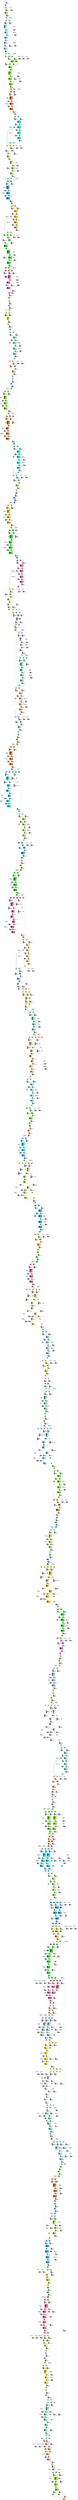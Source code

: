 digraph G {
graph [ fontsize=11 ];
node [ fontsize=11 ];
edge [ fontsize=10 ];
rankdir=BU
ranksep=1.5
nodesep=1
splines=spline
compound=true
Graphinfo [ label="" shape=plaintext, style=rounded, color=black, fontname="Arial-Bold" ];
subgraph cluster_1 { label="epoch 1"; fontsize=14; 
subgraph cluster_1_nodes { label="nodes "; peripheries=0;
Transpose_1 ;  }

subgraph cluster_dma_1_in { label=""; peripheries=0;
dummy_1[ style=invis ];  };
 }
subgraph cluster_2 { label="epoch 2"; fontsize=14; 
subgraph cluster_2_nodes { label="nodes "; peripheries=0;
Quantize_5 ;  }

subgraph cluster_dma_2_in { label="dma inputs "; peripheries=0;
dma_3i2 ;  };

subgraph cluster_dma_2_out { label="dma outputs "; peripheries=0;
dma_9i2 ;  }
 }
Transpose_1:s -> dma_3i2:n [ltail="cluster_1" lhead=cluster_2 strength=1000 penwidth=5];
subgraph cluster_3 { label="epoch 3"; fontsize=14; 
subgraph cluster_3_nodes { label="nodes "; peripheries=0;
Conv2D_7 ; Conv2D_7_mul_scale_27 ; Conv2D_7_off_bias_29 ; PReLU_10_0_clip_x ; PReLU_10_0_mul_x ;  }

subgraph cluster_dma_3_in { label="dma inputs "; peripheries=0;
dma_6i3 ; dma_0i3 ;  };

subgraph cluster_dma_3_out { label="dma outputs "; peripheries=0;
dma_7i3 ; dma_9i3 ;  }
 }
dma_9i2:s -> dma_6i3:n [ltail="cluster_2" lhead=cluster_3 strength=1000 penwidth=5];
subgraph cluster_4 { label="epoch 4"; fontsize=14; 
subgraph cluster_4_nodes { label="nodes "; peripheries=0;
PReLU_10_0_mul_x_mul_sub2_ ; PReLU_10_0_relu_x ; PReLU_10_0_add_x ; Conv2D_11 ; Conv2D_11_mul_scale_36 ; Conv2D_11_off_bias_38 ;  }

subgraph cluster_dma_4_in { label="dma inputs "; peripheries=0;
dma_8i4 ; dma_1i4 ; dma_0i4 ;  };

subgraph cluster_dma_4_out { label="dma outputs "; peripheries=0;
dma_5i4 ; dma_4i4 ;  }
 }
dma_9i3:s -> dma_8i4:n [ltail="cluster_3" lhead=cluster_4 strength=1000 penwidth=5];
subgraph cluster_5 { label="epoch 5"; fontsize=14; 
subgraph cluster_5_nodes { label="nodes "; peripheries=0;
Conv2D_14 ; Conv2D_14_mul_scale_45 ; Conv2D_14_off_bias_47 ;  }

subgraph cluster_dma_5_in { label="dma inputs "; peripheries=0;
dma_5i5 ; dma_6i5 ;  };

subgraph cluster_dma_5_out { label="dma outputs "; peripheries=0;
dma_0i5 ;  }
 }
dma_4i4:s -> dma_5i5:n [ltail="cluster_4" lhead=cluster_5 strength=1000 penwidth=5];
subgraph cluster_6 { label="epoch 6"; fontsize=14; 
subgraph cluster_6_nodes { label="nodes "; peripheries=0;
Add_17 ; PReLU_20_1_clip_x ; PReLU_20_1_mul_x ; PReLU_20_1_mul_x_mul_sub2_ ;  }

subgraph cluster_dma_6_in { label="dma inputs "; peripheries=0;
dma_3i6 ; dma_6i6 ;  };

subgraph cluster_dma_6_out { label="dma outputs "; peripheries=0;
dma_1i6 ;  }
 }
dma_0i5:s -> dma_3i6:n [ltail="cluster_5" lhead=cluster_6 strength=1000 penwidth=5];
subgraph cluster_7 { label="epoch 7"; fontsize=14; 
subgraph cluster_7_nodes { label="nodes "; peripheries=0;
PReLU_20_1_relu_x ; PReLU_20_1_add_x ; Conv2D_21 ; Conv2D_21_mul_scale_54 ; Conv2D_21_off_bias_56 ;  }

subgraph cluster_dma_7_in { label="dma inputs "; peripheries=0;
dma_0i7 ; dma_5i7 ; dma_1i7 ;  };

subgraph cluster_dma_7_out { label="dma outputs "; peripheries=0;
dma_2i7 ; dma_6i7 ;  }
 }
dma_1i6:s -> dma_0i7:n [ltail="cluster_6" lhead=cluster_7 strength=1000 penwidth=5];
subgraph cluster_8 { label="epoch 8"; fontsize=14; 
subgraph cluster_8_nodes { label="nodes "; peripheries=0;
Conv2D_24 ; Conv2D_24_mul_scale_63 ; Conv2D_24_off_bias_65 ;  }

subgraph cluster_dma_8_in { label="dma inputs "; peripheries=0;
dma_8i8 ; dma_1i8 ;  };

subgraph cluster_dma_8_out { label="dma outputs "; peripheries=0;
dma_5i8 ;  }
 }
dma_6i7:s -> dma_8i8:n [ltail="cluster_7" lhead=cluster_8 strength=1000 penwidth=5];
subgraph cluster_9 { label="epoch 9"; fontsize=14; 
subgraph cluster_9_nodes { label="nodes "; peripheries=0;
Add_27 ; PReLU_30_2_clip_x ; PReLU_30_2_mul_x ; PReLU_30_2_mul_x_mul_sub2_ ;  }

subgraph cluster_dma_9_in { label="dma inputs "; peripheries=0;
dma_0i9 ; dma_2i9 ;  };

subgraph cluster_dma_9_out { label="dma outputs "; peripheries=0;
dma_6i9 ;  }
 }
dma_5i8:s -> dma_0i9:n [ltail="cluster_8" lhead=cluster_9 strength=1000 penwidth=5];
subgraph cluster_10 { label="epoch 10"; fontsize=14; 
subgraph cluster_10_nodes { label="nodes "; peripheries=0;
PReLU_30_2_relu_x ; PReLU_30_2_add_x ; Conv2D_35 ; Conv2D_35_mul_scale_72 ; Conv2D_35_off_bias_74 ;  }

subgraph cluster_dma_10_in { label="dma inputs "; peripheries=0;
dma_4i10 ; dma_6i10 ; dma_3i10 ;  };

subgraph cluster_dma_10_out { label="dma outputs "; peripheries=0;
dma_9i10 ; dma_1i10 ;  }
 }
dma_6i9:s -> dma_4i10:n [ltail="cluster_9" lhead=cluster_10 strength=1000 penwidth=5];
subgraph cluster_11 { label="epoch 11"; fontsize=14; 
subgraph cluster_11_nodes { label="nodes "; peripheries=0;
Conv2D_38 ; Conv2D_38_mul_scale_81 ; Conv2D_38_off_bias_83 ; MaxPool_31 ;  }

subgraph cluster_dma_11_in { label="dma inputs "; peripheries=0;
dma_8i11 ; dma_2i11 ; dma_6i11 ;  };

subgraph cluster_dma_11_out { label="dma outputs "; peripheries=0;
dma_0i11 ; dma_3i11 ;  }
 }
dma_1i10:s -> dma_8i11:n [ltail="cluster_10" lhead=cluster_11 strength=1000 penwidth=5];
subgraph cluster_12 { label="epoch 12"; fontsize=14; 
subgraph cluster_12_nodes { label="nodes "; peripheries=0;
Transpose_32 ;  }

subgraph cluster_dma_12_in { label=""; peripheries=0;
dummy_12[ style=invis ];  };
 }
dma_3i11:s -> dummy_12:n [ltail="cluster_11" lhead=cluster_12 strength=1000 penwidth=5];
subgraph cluster_13 { label="epoch 13"; fontsize=14; 
subgraph cluster_13_nodes { label="nodes "; peripheries=0;
Pad_33_conv_identity ;  }

subgraph cluster_dma_13_in { label="dma inputs "; peripheries=0;
dma_7i13 ;  };

subgraph cluster_dma_13_out { label="dma outputs "; peripheries=0;
dma_3i13 ;  }
 }
Transpose_32:s -> dma_7i13:n [ltail="cluster_12" lhead=cluster_13 strength=1000 penwidth=5];
subgraph cluster_14 { label="epoch 14"; fontsize=14; 
subgraph cluster_14_nodes { label="nodes "; peripheries=0;
Pad_33 ;  }

subgraph cluster_dma_14_in { label="dma inputs "; peripheries=0;
dma_5i14 ; dma_7i14 ;  };

subgraph cluster_dma_14_out { label="dma outputs "; peripheries=0;
dma_4i14 ;  }
 }
dma_3i13:s -> dma_7i14:n [ltail="cluster_13" lhead=cluster_14 strength=1000 penwidth=5];
subgraph cluster_15 { label="epoch 15"; fontsize=14; 
subgraph cluster_15_nodes { label="nodes "; peripheries=0;
Transpose_34 ;  }

subgraph cluster_dma_15_in { label=""; peripheries=0;
dummy_15[ style=invis ];  };
 }
dma_4i14:s -> dummy_15:n [ltail="cluster_14" lhead=cluster_15 strength=1000 penwidth=5];
subgraph cluster_16 { label="epoch 16"; fontsize=14; 
subgraph cluster_16_nodes { label="nodes "; peripheries=0;
Add_41 ; PReLU_44_3_clip_x ; PReLU_44_3_mul_x ; PReLU_44_3_mul_x_mul_sub2_ ;  }

subgraph cluster_dma_16_in { label="dma inputs "; peripheries=0;
dma_6i16 ; dma_4i16 ;  };

subgraph cluster_dma_16_out { label="dma outputs "; peripheries=0;
dma_8i16 ;  }
 }
Transpose_34:s -> dma_6i16:n [ltail="cluster_15" lhead=cluster_16 strength=1000 penwidth=5];
subgraph cluster_17 { label="epoch 17"; fontsize=14; 
subgraph cluster_17_nodes { label="nodes "; peripheries=0;
PReLU_44_3_relu_x ; PReLU_44_3_add_x ;  }

subgraph cluster_dma_17_in { label="dma inputs "; peripheries=0;
dma_6i17 ; dma_3i17 ;  };

subgraph cluster_dma_17_out { label="dma outputs "; peripheries=0;
dma_0i17 ; dma_0i17 ;  }
 }
dma_8i16:s -> dma_3i17:n [ltail="cluster_16" lhead=cluster_17 strength=1000 penwidth=5];
subgraph cluster_18 { label="epoch 18"; fontsize=14; 
subgraph cluster_18_nodes { label="nodes "; peripheries=0;
Conv2D_45_conv_identity ;  }

subgraph cluster_dma_18_in { label="dma inputs "; peripheries=0;
dma_9i18 ;  };

subgraph cluster_dma_18_out { label="dma outputs "; peripheries=0;
dma_0i18 ;  }
 }
dma_0i17:s -> dma_9i18:n [ltail="cluster_17" lhead=cluster_18 strength=1000 penwidth=5];
subgraph cluster_19 { label="epoch 19"; fontsize=14; 
subgraph cluster_19_nodes { label="nodes "; peripheries=0;
Conv2D_45 ; Conv2D_45_mul_scale_90 ; Conv2D_45_off_bias_92 ;  }

subgraph cluster_dma_19_in { label="dma inputs "; peripheries=0;
dma_6i19 ; dma_5i19 ;  };

subgraph cluster_dma_19_out { label="dma outputs "; peripheries=0;
dma_0i19 ; dma_0i19 ;  }
 }
dma_0i18:s -> dma_6i19:n [ltail="cluster_18" lhead=cluster_19 strength=1000 penwidth=5];
subgraph cluster_20 { label="epoch 20"; fontsize=14; 
subgraph cluster_20_nodes { label="nodes "; peripheries=0;
Conv2D_48 ; Conv2D_48_ca_pipe_1 ; Conv2D_48_mul_scale_99 ; Conv2D_48_off_bias_101 ;  }

subgraph cluster_dma_20_in { label="dma inputs "; peripheries=0;
dma_6i20 ; dma_7i20 ; dma_3i20 ;  };

subgraph cluster_dma_20_out { label="dma outputs "; peripheries=0;
dma_2i20 ;  }
 }
dma_0i19:s -> dma_6i20:n [ltail="cluster_19" lhead=cluster_20 strength=1000 penwidth=5];
subgraph cluster_21 { label="epoch 21"; fontsize=14; 
subgraph cluster_21_nodes { label="nodes "; peripheries=0;
Add_51 ; PReLU_54_4_clip_x ; PReLU_54_4_mul_x ; PReLU_54_4_mul_x_mul_sub2_ ;  }

subgraph cluster_dma_21_in { label="dma inputs "; peripheries=0;
dma_6i21 ; dma_1i21 ;  };

subgraph cluster_dma_21_out { label="dma outputs "; peripheries=0;
dma_8i21 ;  }
 }
dma_2i20:s -> dma_6i21:n [ltail="cluster_20" lhead=cluster_21 strength=1000 penwidth=5];
subgraph cluster_22 { label="epoch 22"; fontsize=14; 
subgraph cluster_22_nodes { label="nodes "; peripheries=0;
PReLU_54_4_relu_x ; PReLU_54_4_add_x ;  }

subgraph cluster_dma_22_in { label="dma inputs "; peripheries=0;
dma_5i22 ; dma_7i22 ;  };

subgraph cluster_dma_22_out { label="dma outputs "; peripheries=0;
dma_2i22 ; dma_2i22 ;  }
 }
dma_8i21:s -> dma_7i22:n [ltail="cluster_21" lhead=cluster_22 strength=1000 penwidth=5];
subgraph cluster_23 { label="epoch 23"; fontsize=14; 
subgraph cluster_23_nodes { label="nodes "; peripheries=0;
Conv2D_55_conv_identity ;  }

subgraph cluster_dma_23_in { label="dma inputs "; peripheries=0;
dma_3i23 ;  };

subgraph cluster_dma_23_out { label="dma outputs "; peripheries=0;
dma_7i23 ;  }
 }
dma_2i22:s -> dma_3i23:n [ltail="cluster_22" lhead=cluster_23 strength=1000 penwidth=5];
subgraph cluster_24 { label="epoch 24"; fontsize=14; 
subgraph cluster_24_nodes { label="nodes "; peripheries=0;
Conv2D_55 ; Conv2D_55_mul_scale_108 ; Conv2D_55_off_bias_110 ;  }

subgraph cluster_dma_24_in { label="dma inputs "; peripheries=0;
dma_4i24 ; dma_2i24 ;  };

subgraph cluster_dma_24_out { label="dma outputs "; peripheries=0;
dma_7i24 ; dma_7i24 ;  }
 }
dma_7i23:s -> dma_4i24:n [ltail="cluster_23" lhead=cluster_24 strength=1000 penwidth=5];
subgraph cluster_25 { label="epoch 25"; fontsize=14; 
subgraph cluster_25_nodes { label="nodes "; peripheries=0;
Conv2D_58 ; Conv2D_58_ca_pipe_1 ; Conv2D_58_mul_scale_117 ; Conv2D_58_off_bias_119 ;  }

subgraph cluster_dma_25_in { label="dma inputs "; peripheries=0;
dma_3i25 ; dma_5i25 ; dma_9i25 ;  };

subgraph cluster_dma_25_out { label="dma outputs "; peripheries=0;
dma_1i25 ;  }
 }
dma_7i24:s -> dma_3i25:n [ltail="cluster_24" lhead=cluster_25 strength=1000 penwidth=5];
subgraph cluster_26 { label="epoch 26"; fontsize=14; 
subgraph cluster_26_nodes { label="nodes "; peripheries=0;
Add_61 ; PReLU_64_5_clip_x ; PReLU_64_5_mul_x ; PReLU_64_5_mul_x_mul_sub2_ ;  }

subgraph cluster_dma_26_in { label="dma inputs "; peripheries=0;
dma_1i26 ; dma_9i26 ;  };

subgraph cluster_dma_26_out { label="dma outputs "; peripheries=0;
dma_6i26 ;  }
 }
dma_1i25:s -> dma_1i26:n [ltail="cluster_25" lhead=cluster_26 strength=1000 penwidth=5];
subgraph cluster_27 { label="epoch 27"; fontsize=14; 
subgraph cluster_27_nodes { label="nodes "; peripheries=0;
PReLU_64_5_relu_x ; PReLU_64_5_add_x ; MaxPool_65 ; Transpose_66 ;  }

subgraph cluster_dma_27_in { label="dma inputs "; peripheries=0;
dma_7i27 ; dma_2i27 ;  };

subgraph cluster_dma_27_out { label="dma outputs "; peripheries=0;
dma_8i27 ; dma_1i27 ;  }
 }
dma_6i26:s -> dma_7i27:n [ltail="cluster_26" lhead=cluster_27 strength=1000 penwidth=5];
subgraph cluster_28 { label="epoch 28"; fontsize=14; 
subgraph cluster_28_nodes { label="nodes "; peripheries=0;
Pad_67 ; Conv2D_69_conv_identity ;  }

subgraph cluster_dma_28_in { label="dma inputs "; peripheries=0;
dma_2i28 ; dma_0i28 ; dma_4i28 ;  };

subgraph cluster_dma_28_out { label="dma outputs "; peripheries=0;
dma_6i28 ; dma_5i28 ;  }
 }
dma_1i27:s -> dma_0i28:n [ltail="cluster_27" lhead=cluster_28 strength=1000 penwidth=5];
subgraph cluster_29 { label="epoch 29"; fontsize=14; 
subgraph cluster_29_nodes { label="nodes "; peripheries=0;
Transpose_68 ;  }

subgraph cluster_dma_29_in { label=""; peripheries=0;
dummy_29[ style=invis ];  };
 }
dma_5i28:s -> dummy_29:n [ltail="cluster_28" lhead=cluster_29 strength=1000 penwidth=5];
subgraph cluster_30 { label="epoch 30"; fontsize=14; 
subgraph cluster_30_nodes { label="nodes "; peripheries=0;
Conv2D_69 ; Conv2D_69_mul_scale_126 ; Conv2D_69_off_bias_128 ;  }

subgraph cluster_dma_30_in { label="dma inputs "; peripheries=0;
dma_2i30 ; dma_6i30 ;  };

subgraph cluster_dma_30_out { label="dma outputs "; peripheries=0;
dma_1i30 ; dma_1i30 ;  }
 }
Transpose_68:s -> dma_2i30:n [ltail="cluster_29" lhead=cluster_30 strength=1000 penwidth=5];
subgraph cluster_31 { label="epoch 31"; fontsize=14; 
subgraph cluster_31_nodes { label="nodes "; peripheries=0;
Conv2D_72 ; Conv2D_72_ca_pipe_1 ; Conv2D_72_mul_scale_135 ; Conv2D_72_off_bias_137 ;  }

subgraph cluster_dma_31_in { label="dma inputs "; peripheries=0;
dma_2i31 ; dma_5i31 ; dma_8i31 ;  };

subgraph cluster_dma_31_out { label="dma outputs "; peripheries=0;
dma_0i31 ;  }
 }
dma_1i30:s -> dma_2i31:n [ltail="cluster_30" lhead=cluster_31 strength=1000 penwidth=5];
subgraph cluster_32 { label="epoch 32"; fontsize=14; 
subgraph cluster_32_nodes { label="nodes "; peripheries=0;
Add_75 ; PReLU_78_6_clip_x ; PReLU_78_6_mul_x ; PReLU_78_6_mul_x_mul_sub2_ ;  }

subgraph cluster_dma_32_in { label="dma inputs "; peripheries=0;
dma_6i32 ; dma_4i32 ;  };

subgraph cluster_dma_32_out { label="dma outputs "; peripheries=0;
dma_5i32 ;  }
 }
dma_0i31:s -> dma_6i32:n [ltail="cluster_31" lhead=cluster_32 strength=1000 penwidth=5];
subgraph cluster_33 { label="epoch 33"; fontsize=14; 
subgraph cluster_33_nodes { label="nodes "; peripheries=0;
PReLU_78_6_relu_x ; PReLU_78_6_add_x ;  }

subgraph cluster_dma_33_in { label="dma inputs "; peripheries=0;
dma_4i33 ; dma_6i33 ;  };

subgraph cluster_dma_33_out { label="dma outputs "; peripheries=0;
dma_2i33 ; dma_2i33 ;  }
 }
dma_5i32:s -> dma_6i33:n [ltail="cluster_32" lhead=cluster_33 strength=1000 penwidth=5];
subgraph cluster_34 { label="epoch 34"; fontsize=14; 
subgraph cluster_34_nodes { label="nodes "; peripheries=0;
Conv2D_79_conv_identity ;  }

subgraph cluster_dma_34_in { label="dma inputs "; peripheries=0;
dma_2i34 ;  };

subgraph cluster_dma_34_out { label="dma outputs "; peripheries=0;
dma_5i34 ;  }
 }
dma_2i33:s -> dma_2i34:n [ltail="cluster_33" lhead=cluster_34 strength=1000 penwidth=5];
subgraph cluster_35 { label="epoch 35"; fontsize=14; 
subgraph cluster_35_nodes { label="nodes "; peripheries=0;
Conv2D_79 ; Conv2D_79_mul_scale_144 ; Conv2D_79_off_bias_146 ;  }

subgraph cluster_dma_35_in { label="dma inputs "; peripheries=0;
dma_7i35 ; dma_8i35 ;  };

subgraph cluster_dma_35_out { label="dma outputs "; peripheries=0;
dma_2i35 ; dma_2i35 ; dma_2i35 ; dma_2i35 ;  }
 }
dma_5i34:s -> dma_7i35:n [ltail="cluster_34" lhead=cluster_35 strength=1000 penwidth=5];
subgraph cluster_36 { label="epoch 36"; fontsize=14; 
subgraph cluster_36_nodes { label="nodes "; peripheries=0;
Conv2D_82 ; Conv2D_82_ca_pipe_1 ; Conv2D_82_ca_pipe_2 ; Conv2D_82_ca_pipe_3 ; Conv2D_82_mul_scale_153 ; Conv2D_82_off_bias_155 ;  }

subgraph cluster_dma_36_in { label="dma inputs "; peripheries=0;
dma_1i36 ; dma_5i36 ; dma_9i36 ; dma_2i36 ; dma_8i36 ;  };

subgraph cluster_dma_36_out { label="dma outputs "; peripheries=0;
dma_4i36 ;  }
 }
dma_2i35:s -> dma_1i36:n [ltail="cluster_35" lhead=cluster_36 strength=1000 penwidth=5];
subgraph cluster_37 { label="epoch 37"; fontsize=14; 
subgraph cluster_37_nodes { label="nodes "; peripheries=0;
Add_85 ; PReLU_88_7_clip_x ; PReLU_88_7_mul_x ; PReLU_88_7_mul_x_mul_sub2_ ;  }

subgraph cluster_dma_37_in { label="dma inputs "; peripheries=0;
dma_1i37 ; dma_6i37 ;  };

subgraph cluster_dma_37_out { label="dma outputs "; peripheries=0;
dma_5i37 ;  }
 }
dma_4i36:s -> dma_1i37:n [ltail="cluster_36" lhead=cluster_37 strength=1000 penwidth=5];
subgraph cluster_38 { label="epoch 38"; fontsize=14; 
subgraph cluster_38_nodes { label="nodes "; peripheries=0;
PReLU_88_7_relu_x ; PReLU_88_7_add_x ;  }

subgraph cluster_dma_38_in { label="dma inputs "; peripheries=0;
dma_5i38 ; dma_1i38 ;  };

subgraph cluster_dma_38_out { label="dma outputs "; peripheries=0;
dma_0i38 ; dma_0i38 ;  }
 }
dma_5i37:s -> dma_1i38:n [ltail="cluster_37" lhead=cluster_38 strength=1000 penwidth=5];
subgraph cluster_39 { label="epoch 39"; fontsize=14; 
subgraph cluster_39_nodes { label="nodes "; peripheries=0;
Conv2D_89_conv_identity ;  }

subgraph cluster_dma_39_in { label="dma inputs "; peripheries=0;
dma_7i39 ;  };

subgraph cluster_dma_39_out { label="dma outputs "; peripheries=0;
dma_3i39 ;  }
 }
dma_0i38:s -> dma_7i39:n [ltail="cluster_38" lhead=cluster_39 strength=1000 penwidth=5];
subgraph cluster_40 { label="epoch 40"; fontsize=14; 
subgraph cluster_40_nodes { label="nodes "; peripheries=0;
Conv2D_89 ; Conv2D_89_mul_scale_162 ; Conv2D_89_off_bias_164 ;  }

subgraph cluster_dma_40_in { label="dma inputs "; peripheries=0;
dma_8i40 ; dma_5i40 ;  };

subgraph cluster_dma_40_out { label="dma outputs "; peripheries=0;
dma_0i40 ; dma_0i40 ; dma_0i40 ; dma_0i40 ;  }
 }
dma_3i39:s -> dma_8i40:n [ltail="cluster_39" lhead=cluster_40 strength=1000 penwidth=5];
subgraph cluster_41 { label="epoch 41"; fontsize=14; 
subgraph cluster_41_nodes { label="nodes "; peripheries=0;
Conv2D_92 ; Conv2D_92_ca_pipe_1 ; Conv2D_92_ca_pipe_2 ; Conv2D_92_ca_pipe_3 ; Conv2D_92_mul_scale_171 ; Conv2D_92_off_bias_173 ;  }

subgraph cluster_dma_41_in { label="dma inputs "; peripheries=0;
dma_4i41 ; dma_5i41 ; dma_9i41 ; dma_2i41 ; dma_7i41 ;  };

subgraph cluster_dma_41_out { label="dma outputs "; peripheries=0;
dma_0i41 ;  }
 }
dma_0i40:s -> dma_4i41:n [ltail="cluster_40" lhead=cluster_41 strength=1000 penwidth=5];
subgraph cluster_42 { label="epoch 42"; fontsize=14; 
subgraph cluster_42_nodes { label="nodes "; peripheries=0;
Add_95 ; PReLU_98_8_clip_x ; PReLU_98_8_mul_x ; PReLU_98_8_mul_x_mul_sub2_ ;  }

subgraph cluster_dma_42_in { label="dma inputs "; peripheries=0;
dma_9i42 ; dma_2i42 ;  };

subgraph cluster_dma_42_out { label="dma outputs "; peripheries=0;
dma_3i42 ;  }
 }
dma_0i41:s -> dma_9i42:n [ltail="cluster_41" lhead=cluster_42 strength=1000 penwidth=5];
subgraph cluster_43 { label="epoch 43"; fontsize=14; 
subgraph cluster_43_nodes { label="nodes "; peripheries=0;
PReLU_98_8_relu_x ; PReLU_98_8_add_x ; MaxPool_99 ; Transpose_100 ;  }

subgraph cluster_dma_43_in { label="dma inputs "; peripheries=0;
dma_4i43 ; dma_1i43 ;  };

subgraph cluster_dma_43_out { label="dma outputs "; peripheries=0;
dma_6i43 ; dma_7i43 ;  }
 }
dma_3i42:s -> dma_4i43:n [ltail="cluster_42" lhead=cluster_43 strength=1000 penwidth=5];
subgraph cluster_44 { label="epoch 44"; fontsize=14; 
subgraph cluster_44_nodes { label="nodes "; peripheries=0;
Pad_101 ; Conv2D_103_conv_identity ;  }

subgraph cluster_dma_44_in { label="dma inputs "; peripheries=0;
dma_6i44 ; dma_8i44 ; dma_3i44 ;  };

subgraph cluster_dma_44_out { label="dma outputs "; peripheries=0;
dma_1i44 ; dma_7i44 ;  }
 }
dma_7i43:s -> dma_8i44:n [ltail="cluster_43" lhead=cluster_44 strength=1000 penwidth=5];
subgraph cluster_45 { label="epoch 45"; fontsize=14; 
subgraph cluster_45_nodes { label="nodes "; peripheries=0;
Transpose_102 ;  }

subgraph cluster_dma_45_in { label=""; peripheries=0;
dummy_45[ style=invis ];  };
 }
dma_7i44:s -> dummy_45:n [ltail="cluster_44" lhead=cluster_45 strength=1000 penwidth=5];
subgraph cluster_46 { label="epoch 46"; fontsize=14; 
subgraph cluster_46_nodes { label="nodes "; peripheries=0;
Conv2D_103 ; Conv2D_103_mul_scale_180 ; Conv2D_103_off_bias_182 ;  }

subgraph cluster_dma_46_in { label="dma inputs "; peripheries=0;
dma_1i46 ; dma_8i46 ;  };

subgraph cluster_dma_46_out { label="dma outputs "; peripheries=0;
dma_2i46 ; dma_2i46 ; dma_2i46 ; dma_2i46 ;  }
 }
Transpose_102:s -> dma_1i46:n [ltail="cluster_45" lhead=cluster_46 strength=1000 penwidth=5];
subgraph cluster_47 { label="epoch 47"; fontsize=14; 
subgraph cluster_47_nodes { label="nodes "; peripheries=0;
Conv2D_106 ; Conv2D_106_ca_pipe_1 ; Conv2D_106_ca_pipe_2 ; Conv2D_106_ca_pipe_3 ; Conv2D_106_mul_scale_189 ; Conv2D_106_off_bias_191 ;  }

subgraph cluster_dma_47_in { label="dma inputs "; peripheries=0;
dma_5i47 ; dma_6i47 ; dma_8i47 ; dma_7i47 ; dma_9i47 ;  };

subgraph cluster_dma_47_out { label="dma outputs "; peripheries=0;
dma_0i47 ;  }
 }
dma_2i46:s -> dma_5i47:n [ltail="cluster_46" lhead=cluster_47 strength=1000 penwidth=5];
subgraph cluster_48 { label="epoch 48"; fontsize=14; 
subgraph cluster_48_nodes { label="nodes "; peripheries=0;
Add_109 ; PReLU_112_9_clip_x ; PReLU_112_9_mul_x ; PReLU_112_9_mul_x_mul_sub2_ ;  }

subgraph cluster_dma_48_in { label="dma inputs "; peripheries=0;
dma_6i48 ; dma_3i48 ;  };

subgraph cluster_dma_48_out { label="dma outputs "; peripheries=0;
dma_1i48 ;  }
 }
dma_0i47:s -> dma_6i48:n [ltail="cluster_47" lhead=cluster_48 strength=1000 penwidth=5];
subgraph cluster_49 { label="epoch 49"; fontsize=14; 
subgraph cluster_49_nodes { label="nodes "; peripheries=0;
PReLU_112_9_relu_x ; PReLU_112_9_add_x ;  }

subgraph cluster_dma_49_in { label="dma inputs "; peripheries=0;
dma_1i49 ; dma_9i49 ;  };

subgraph cluster_dma_49_out { label="dma outputs "; peripheries=0;
dma_8i49 ; dma_8i49 ;  }
 }
dma_1i48:s -> dma_9i49:n [ltail="cluster_48" lhead=cluster_49 strength=1000 penwidth=5];
subgraph cluster_50 { label="epoch 50"; fontsize=14; 
subgraph cluster_50_nodes { label="nodes "; peripheries=0;
Conv2D_113_conv_identity ;  }

subgraph cluster_dma_50_in { label="dma inputs "; peripheries=0;
dma_1i50 ;  };

subgraph cluster_dma_50_out { label="dma outputs "; peripheries=0;
dma_7i50 ;  }
 }
dma_8i49:s -> dma_1i50:n [ltail="cluster_49" lhead=cluster_50 strength=1000 penwidth=5];
subgraph cluster_51 { label="epoch 51"; fontsize=14; 
subgraph cluster_51_nodes { label="nodes "; peripheries=0;
Conv2D_113 ; Conv2D_113_mul_scale_198 ; Conv2D_113_off_bias_200 ;  }

subgraph cluster_dma_51_in { label="dma inputs "; peripheries=0;
dma_3i51 ; dma_5i51 ;  };

subgraph cluster_dma_51_out { label="dma outputs "; peripheries=0;
dma_2i51 ; dma_2i51 ; dma_2i51 ; dma_2i51 ;  }
 }
dma_7i50:s -> dma_3i51:n [ltail="cluster_50" lhead=cluster_51 strength=1000 penwidth=5];
subgraph cluster_52 { label="epoch 52"; fontsize=14; 
subgraph cluster_52_nodes { label="nodes "; peripheries=0;
Conv2D_116 ; Conv2D_116_ca_pipe_1 ; Conv2D_116_ca_pipe_2 ; Conv2D_116_ca_pipe_3 ; Conv2D_116_mul_scale_207 ; Conv2D_116_off_bias_209 ;  }

subgraph cluster_dma_52_in { label="dma inputs "; peripheries=0;
dma_4i52 ; dma_6i52 ; dma_8i52 ; dma_1i52 ; dma_0i52 ;  };

subgraph cluster_dma_52_out { label="dma outputs "; peripheries=0;
dma_2i52 ;  }
dma_7i52 ; dma_3i52 ;  }
dma_2i51:s -> dma_4i52:n [ltail="cluster_51" lhead=cluster_52 strength=1000 penwidth=5];
subgraph cluster_53 { label="epoch 53"; fontsize=14; 
subgraph cluster_53_nodes { label="nodes "; peripheries=0;
Add_119 ; PReLU_122_10_clip_x ; PReLU_122_10_mul_x ; PReLU_122_10_mul_x_mul_sub2_ ;  }

subgraph cluster_dma_53_in { label="dma inputs "; peripheries=0;
dma_5i53 ; dma_8i53 ;  };

subgraph cluster_dma_53_out { label="dma outputs "; peripheries=0;
dma_1i53 ;  }
 }
dma_2i52:s -> dma_5i53:n [ltail="cluster_52" lhead=cluster_53 strength=1000 penwidth=5];
subgraph cluster_54 { label="epoch 54"; fontsize=14; 
subgraph cluster_54_nodes { label="nodes "; peripheries=0;
PReLU_122_10_relu_x ; PReLU_122_10_add_x ;  }

subgraph cluster_dma_54_in { label="dma inputs "; peripheries=0;
dma_3i54 ; dma_5i54 ;  };

subgraph cluster_dma_54_out { label="dma outputs "; peripheries=0;
dma_0i54 ; dma_0i54 ;  }
 }
dma_1i53:s -> dma_5i54:n [ltail="cluster_53" lhead=cluster_54 strength=1000 penwidth=5];
subgraph cluster_55 { label="epoch 55"; fontsize=14; 
subgraph cluster_55_nodes { label="nodes "; peripheries=0;
Conv2D_123_conv_identity ;  }

subgraph cluster_dma_55_in { label="dma inputs "; peripheries=0;
dma_5i55 ;  };

subgraph cluster_dma_55_out { label="dma outputs "; peripheries=0;
dma_0i55 ;  }
 }
dma_0i54:s -> dma_5i55:n [ltail="cluster_54" lhead=cluster_55 strength=1000 penwidth=5];
subgraph cluster_56 { label="epoch 56"; fontsize=14; 
subgraph cluster_56_nodes { label="nodes "; peripheries=0;
Conv2D_123 ; Conv2D_123_mul_scale_216 ; Conv2D_123_off_bias_218 ;  }

subgraph cluster_dma_56_in { label="dma inputs "; peripheries=0;
dma_6i56 ; dma_5i56 ;  };

subgraph cluster_dma_56_out { label="dma outputs "; peripheries=0;
dma_2i56 ; dma_2i56 ; dma_2i56 ; dma_2i56 ;  }
 }
dma_0i55:s -> dma_6i56:n [ltail="cluster_55" lhead=cluster_56 strength=1000 penwidth=5];
subgraph cluster_57 { label="epoch 57"; fontsize=14; 
subgraph cluster_57_nodes { label="nodes "; peripheries=0;
Conv2D_126 ; Conv2D_126_ca_pipe_1 ; Conv2D_126_ca_pipe_2 ; Conv2D_126_ca_pipe_3 ; Conv2D_126_mul_scale_225 ; Conv2D_126_off_bias_227 ;  }

subgraph cluster_dma_57_in { label="dma inputs "; peripheries=0;
dma_9i57 ; dma_6i57 ; dma_7i57 ; dma_4i57 ; dma_2i57 ;  };

subgraph cluster_dma_57_out { label="dma outputs "; peripheries=0;
dma_5i57 ;  }
dma_1i57 ; dma_8i57 ;  }
dma_2i56:s -> dma_9i57:n [ltail="cluster_56" lhead=cluster_57 strength=1000 penwidth=5];
subgraph cluster_58 { label="epoch 58"; fontsize=14; 
subgraph cluster_58_nodes { label="nodes "; peripheries=0;
Add_129 ; PReLU_132_11_clip_x ; PReLU_132_11_mul_x ; PReLU_132_11_mul_x_mul_sub2_ ;  }

subgraph cluster_dma_58_in { label="dma inputs "; peripheries=0;
dma_8i58 ; dma_7i58 ;  };

subgraph cluster_dma_58_out { label="dma outputs "; peripheries=0;
dma_1i58 ;  }
 }
dma_5i57:s -> dma_8i58:n [ltail="cluster_57" lhead=cluster_58 strength=1000 penwidth=5];
subgraph cluster_59 { label="epoch 59"; fontsize=14; 
subgraph cluster_59_nodes { label="nodes "; peripheries=0;
PReLU_132_11_relu_x ; PReLU_132_11_add_x ;  }

subgraph cluster_dma_59_in { label="dma inputs "; peripheries=0;
dma_6i59 ; dma_5i59 ;  };

subgraph cluster_dma_59_out { label="dma outputs "; peripheries=0;
dma_1i59 ; dma_1i59 ;  }
 }
dma_1i58:s -> dma_5i59:n [ltail="cluster_58" lhead=cluster_59 strength=1000 penwidth=5];
subgraph cluster_60 { label="epoch 60"; fontsize=14; 
subgraph cluster_60_nodes { label="nodes "; peripheries=0;
Conv2D_134_conv_identity ; MaxPool_133 ;  }

subgraph cluster_dma_60_in { label="dma inputs "; peripheries=0;
dma_3i60 ; dma_7i60 ;  };

subgraph cluster_dma_60_out { label="dma outputs "; peripheries=0;
dma_8i60 ; dma_1i60 ;  }
 }
dma_1i59:s -> dma_3i60:n [ltail="cluster_59" lhead=cluster_60 strength=1000 penwidth=5];
subgraph cluster_61 { label="epoch 61"; fontsize=14; 
subgraph cluster_61_nodes { label="nodes "; peripheries=0;
Conv2D_134 ; Conv2D_134_mul_scale_234 ; Conv2D_134_off_bias_236 ;  }

subgraph cluster_dma_61_in { label="dma inputs "; peripheries=0;
dma_3i61 ; dma_9i61 ;  };

subgraph cluster_dma_61_out { label="dma outputs "; peripheries=0;
dma_2i61 ;  }
 }
dma_1i60:s -> dma_3i61:n [ltail="cluster_60" lhead=cluster_61 strength=1000 penwidth=5];
subgraph cluster_62 { label="epoch 62"; fontsize=14; 
subgraph cluster_62_nodes { label="nodes "; peripheries=0;
Conv2D_137_conv_identity ;  }

subgraph cluster_dma_62_in { label="dma inputs "; peripheries=0;
dma_4i62 ;  };

subgraph cluster_dma_62_out { label="dma outputs "; peripheries=0;
dma_5i62 ; dma_5i62 ; dma_5i62 ; dma_5i62 ;  }
 }
dma_2i61:s -> dma_4i62:n [ltail="cluster_61" lhead=cluster_62 strength=1000 penwidth=5];
subgraph cluster_63 { label="epoch 63"; fontsize=14; 
subgraph cluster_63_nodes { label="nodes "; peripheries=0;
Conv2D_137 ; Conv2D_137_ca_pipe_1 ; Conv2D_137_ca_pipe_2 ; Conv2D_137_ca_pipe_3 ; Conv2D_137_mul_scale_243 ; Conv2D_137_off_bias_245 ;  }

subgraph cluster_dma_63_in { label="dma inputs "; peripheries=0;
dma_6i63 ; dma_9i63 ; dma_4i63 ; dma_5i63 ; dma_1i63 ;  };

subgraph cluster_dma_63_out { label="dma outputs "; peripheries=0;
dma_7i63 ;  }
dma_0i63 ; dma_8i63 ;  }
dma_5i62:s -> dma_6i63:n [ltail="cluster_62" lhead=cluster_63 strength=1000 penwidth=5];
subgraph cluster_64 { label="epoch 64"; fontsize=14; 
subgraph cluster_64_nodes { label="nodes "; peripheries=0;
Add_140 ; PReLU_143_12_clip_x ; PReLU_143_12_mul_x ; PReLU_143_12_mul_x_mul_sub2_ ;  }

subgraph cluster_dma_64_in { label="dma inputs "; peripheries=0;
dma_5i64 ; dma_2i64 ;  };

subgraph cluster_dma_64_out { label="dma outputs "; peripheries=0;
dma_6i64 ;  }
 }
dma_7i63:s -> dma_5i64:n [ltail="cluster_63" lhead=cluster_64 strength=1000 penwidth=5];
subgraph cluster_65 { label="epoch 65"; fontsize=14; 
subgraph cluster_65_nodes { label="nodes "; peripheries=0;
PReLU_143_12_relu_x ; PReLU_143_12_add_x ;  }

subgraph cluster_dma_65_in { label="dma inputs "; peripheries=0;
dma_2i65 ; dma_9i65 ;  };

subgraph cluster_dma_65_out { label="dma outputs "; peripheries=0;
dma_0i65 ; dma_0i65 ;  }
 }
dma_6i64:s -> dma_9i65:n [ltail="cluster_64" lhead=cluster_65 strength=1000 penwidth=5];
subgraph cluster_66 { label="epoch 66"; fontsize=14; 
subgraph cluster_66_nodes { label="nodes "; peripheries=0;
Conv2D_144_conv_identity ;  }

subgraph cluster_dma_66_in { label="dma inputs "; peripheries=0;
dma_6i66 ;  };

subgraph cluster_dma_66_out { label="dma outputs "; peripheries=0;
dma_1i66 ;  }
 }
dma_0i65:s -> dma_6i66:n [ltail="cluster_65" lhead=cluster_66 strength=1000 penwidth=5];
subgraph cluster_67 { label="epoch 67"; fontsize=14; 
subgraph cluster_67_nodes { label="nodes "; peripheries=0;
Conv2D_144 ; Conv2D_144_mul_scale_252 ; Conv2D_144_off_bias_254 ;  }

subgraph cluster_dma_67_in { label="dma inputs "; peripheries=0;
dma_2i67 ; dma_1i67 ;  };

subgraph cluster_dma_67_out { label="dma outputs "; peripheries=0;
dma_7i67 ;  }
 }
dma_1i66:s -> dma_2i67:n [ltail="cluster_66" lhead=cluster_67 strength=1000 penwidth=5];
subgraph cluster_68 { label="epoch 68"; fontsize=14; 
subgraph cluster_68_nodes { label="nodes "; peripheries=0;
Conv2D_147_conv_identity ;  }

subgraph cluster_dma_68_in { label="dma inputs "; peripheries=0;
dma_5i68 ;  };

subgraph cluster_dma_68_out { label="dma outputs "; peripheries=0;
dma_3i68 ; dma_3i68 ; dma_3i68 ; dma_3i68 ;  }
 }
dma_7i67:s -> dma_5i68:n [ltail="cluster_67" lhead=cluster_68 strength=1000 penwidth=5];
subgraph cluster_69 { label="epoch 69"; fontsize=14; 
subgraph cluster_69_nodes { label="nodes "; peripheries=0;
Conv2D_147 ; Conv2D_147_ca_pipe_1 ; Conv2D_147_ca_pipe_2 ; Conv2D_147_ca_pipe_3 ; Conv2D_147_mul_scale_261 ; Conv2D_147_off_bias_263 ;  }

subgraph cluster_dma_69_in { label="dma inputs "; peripheries=0;
dma_8i69 ; dma_1i69 ; dma_9i69 ; dma_6i69 ; dma_0i69 ;  };

subgraph cluster_dma_69_out { label="dma outputs "; peripheries=0;
dma_5i69 ;  }
dma_3i69 ; dma_7i69 ;  }
dma_3i68:s -> dma_8i69:n [ltail="cluster_68" lhead=cluster_69 strength=1000 penwidth=5];
subgraph cluster_70 { label="epoch 70"; fontsize=14; 
subgraph cluster_70_nodes { label="nodes "; peripheries=0;
Add_150 ; PReLU_153_13_clip_x ; PReLU_153_13_mul_x ; PReLU_153_13_mul_x_mul_sub2_ ;  }

subgraph cluster_dma_70_in { label="dma inputs "; peripheries=0;
dma_6i70 ; dma_4i70 ;  };

subgraph cluster_dma_70_out { label="dma outputs "; peripheries=0;
dma_5i70 ;  }
 }
dma_5i69:s -> dma_6i70:n [ltail="cluster_69" lhead=cluster_70 strength=1000 penwidth=5];
subgraph cluster_71 { label="epoch 71"; fontsize=14; 
subgraph cluster_71_nodes { label="nodes "; peripheries=0;
PReLU_153_13_relu_x ; PReLU_153_13_add_x ;  }

subgraph cluster_dma_71_in { label="dma inputs "; peripheries=0;
dma_7i71 ; dma_1i71 ;  };

subgraph cluster_dma_71_out { label="dma outputs "; peripheries=0;
dma_8i71 ; dma_8i71 ;  }
 }
dma_5i70:s -> dma_1i71:n [ltail="cluster_70" lhead=cluster_71 strength=1000 penwidth=5];
subgraph cluster_72 { label="epoch 72"; fontsize=14; 
subgraph cluster_72_nodes { label="nodes "; peripheries=0;
Conv2D_154_conv_identity ;  }

subgraph cluster_dma_72_in { label="dma inputs "; peripheries=0;
dma_4i72 ;  };

subgraph cluster_dma_72_out { label="dma outputs "; peripheries=0;
dma_5i72 ;  }
 }
dma_8i71:s -> dma_4i72:n [ltail="cluster_71" lhead=cluster_72 strength=1000 penwidth=5];
subgraph cluster_73 { label="epoch 73"; fontsize=14; 
subgraph cluster_73_nodes { label="nodes "; peripheries=0;
Conv2D_154 ; Conv2D_154_mul_scale_270 ; Conv2D_154_off_bias_272 ;  }

subgraph cluster_dma_73_in { label="dma inputs "; peripheries=0;
dma_5i73 ; dma_9i73 ;  };

subgraph cluster_dma_73_out { label="dma outputs "; peripheries=0;
dma_2i73 ;  }
 }
dma_5i72:s -> dma_5i73:n [ltail="cluster_72" lhead=cluster_73 strength=1000 penwidth=5];
subgraph cluster_74 { label="epoch 74"; fontsize=14; 
subgraph cluster_74_nodes { label="nodes "; peripheries=0;
Conv2D_157_conv_identity ;  }

subgraph cluster_dma_74_in { label="dma inputs "; peripheries=0;
dma_9i74 ;  };

subgraph cluster_dma_74_out { label="dma outputs "; peripheries=0;
dma_0i74 ; dma_0i74 ; dma_0i74 ; dma_0i74 ;  }
 }
dma_2i73:s -> dma_9i74:n [ltail="cluster_73" lhead=cluster_74 strength=1000 penwidth=5];
subgraph cluster_75 { label="epoch 75"; fontsize=14; 
subgraph cluster_75_nodes { label="nodes "; peripheries=0;
Conv2D_157 ; Conv2D_157_ca_pipe_1 ; Conv2D_157_ca_pipe_2 ; Conv2D_157_ca_pipe_3 ; Conv2D_157_mul_scale_279 ; Conv2D_157_off_bias_281 ;  }

subgraph cluster_dma_75_in { label="dma inputs "; peripheries=0;
dma_9i75 ; dma_5i75 ; dma_3i75 ; dma_7i75 ; dma_4i75 ;  };

subgraph cluster_dma_75_out { label="dma outputs "; peripheries=0;
dma_6i75 ;  }
dma_1i75 ; dma_8i75 ;  }
dma_0i74:s -> dma_9i75:n [ltail="cluster_74" lhead=cluster_75 strength=1000 penwidth=5];
subgraph cluster_76 { label="epoch 76"; fontsize=14; 
subgraph cluster_76_nodes { label="nodes "; peripheries=0;
Add_160 ; PReLU_163_14_clip_x ; PReLU_163_14_mul_x ; PReLU_163_14_mul_x_mul_sub2_ ;  }

subgraph cluster_dma_76_in { label="dma inputs "; peripheries=0;
dma_2i76 ; dma_1i76 ;  };

subgraph cluster_dma_76_out { label="dma outputs "; peripheries=0;
dma_7i76 ;  }
 }
dma_6i75:s -> dma_2i76:n [ltail="cluster_75" lhead=cluster_76 strength=1000 penwidth=5];
subgraph cluster_77 { label="epoch 77"; fontsize=14; 
subgraph cluster_77_nodes { label="nodes "; peripheries=0;
PReLU_163_14_relu_x ; PReLU_163_14_add_x ; MaxPool_164 ;  }

subgraph cluster_dma_77_in { label="dma inputs "; peripheries=0;
dma_7i77 ; dma_5i77 ;  };

subgraph cluster_dma_77_out { label="dma outputs "; peripheries=0;
dma_2i77 ; dma_4i77 ; dma_4i77 ;  }
 }
dma_7i76:s -> dma_7i77:n [ltail="cluster_76" lhead=cluster_77 strength=1000 penwidth=5];
subgraph cluster_78 { label="epoch 78"; fontsize=14; 
subgraph cluster_78_nodes { label="nodes "; peripheries=0;
Conv2D_192_conv_identity ;  }

subgraph cluster_dma_78_in { label="dma inputs "; peripheries=0;
dma_7i78 ;  };

subgraph cluster_dma_78_out { label="dma outputs "; peripheries=0;
dma_2i78 ; dma_2i78 ;  }
 }
dma_4i77:s -> dma_7i78:n [ltail="cluster_77" lhead=cluster_78 strength=1000 penwidth=5];
subgraph cluster_79 { label="epoch 79"; fontsize=14; 
subgraph cluster_79_nodes { label="nodes "; peripheries=0;
Conv2D_165 ; Conv2D_165_mul_scale_288 ; Conv2D_165_off_bias_290 ; Conv2D_192 ; Conv2D_192_mul_scale_342 ; Conv2D_192_off_bias_344 ;  }

subgraph cluster_dma_79_in { label="dma inputs "; peripheries=0;
dma_6i79 ; dma_2i79 ; dma_7i79 ; dma_3i79 ;  };

subgraph cluster_dma_79_out { label="dma outputs "; peripheries=0;
dma_9i79 ; dma_5i79 ;  }
 }
dma_2i78:s -> dma_6i79:n [ltail="cluster_78" lhead=cluster_79 strength=1000 penwidth=5];
subgraph cluster_80 { label="epoch 80"; fontsize=14; 
subgraph cluster_80_nodes { label="nodes "; peripheries=0;
Conv2D_168_conv_identity ; Conv2D_195_conv_identity ;  }

subgraph cluster_dma_80_in { label="dma inputs "; peripheries=0;
dma_2i80 ; dma_6i80 ;  };

subgraph cluster_dma_80_out { label="dma outputs "; peripheries=0;
dma_5i80 ; dma_0i80 ;  }
 }
dma_5i79:s -> dma_2i80:n [ltail="cluster_79" lhead=cluster_80 strength=1000 penwidth=5];
subgraph cluster_81 { label="epoch 81"; fontsize=14; 
subgraph cluster_81_nodes { label="nodes "; peripheries=0;
Conv2D_168 ; Conv2D_168_mul_scale_297 ; Conv2D_168_off_bias_299 ; Conv2D_195 ; Conv2D_195_mul_scale_351 ; Conv2D_195_off_bias_353 ;  }

subgraph cluster_dma_81_in { label="dma inputs "; peripheries=0;
dma_8i81 ; dma_6i81 ; dma_2i81 ; dma_4i81 ;  };

subgraph cluster_dma_81_out { label="dma outputs "; peripheries=0;
dma_0i81 ; dma_5i81 ;  }
dma_9i81 ; dma_3i81 ; dma_7i81 ; dma_1i81 ;  }
dma_0i80:s -> dma_8i81:n [ltail="cluster_80" lhead=cluster_81 strength=1000 penwidth=5];
subgraph cluster_82 { label="epoch 82"; fontsize=14; 
subgraph cluster_82_nodes { label="nodes "; peripheries=0;
Add_171 ; PReLU_174_15_clip_x ; PReLU_174_15_mul_x ; PReLU_174_15_mul_x_mul_sub2_ ;  }

subgraph cluster_dma_82_in { label="dma inputs "; peripheries=0;
dma_5i82 ; dma_6i82 ;  };

subgraph cluster_dma_82_out { label="dma outputs "; peripheries=0;
dma_1i82 ;  }
 }
dma_5i81:s -> dma_5i82:n [ltail="cluster_81" lhead=cluster_82 strength=1000 penwidth=5];
subgraph cluster_83 { label="epoch 83"; fontsize=14; 
subgraph cluster_83_nodes { label="nodes "; peripheries=0;
PReLU_174_15_relu_x ; PReLU_174_15_add_x ; Add_198 ; PReLU_201_18_clip_x ; PReLU_201_18_mul_x ;  }

subgraph cluster_dma_83_in { label="dma inputs "; peripheries=0;
dma_3i83 ; dma_1i83 ; dma_0i83 ; dma_7i83 ;  };

subgraph cluster_dma_83_out { label="dma outputs "; peripheries=0;
dma_9i83 ; dma_4i83 ; dma_6i83 ;  }
 }
dma_1i82:s -> dma_1i83:n [ltail="cluster_82" lhead=cluster_83 strength=1000 penwidth=5];
subgraph cluster_84 { label="epoch 84"; fontsize=14; 
subgraph cluster_84_nodes { label="nodes "; peripheries=0;
Conv2D_175_conv_identity ; PReLU_201_18_mul_x_mul_sub2_ ; PReLU_201_18_relu_x ; PReLU_201_18_add_x ;  }

subgraph cluster_dma_84_in { label="dma inputs "; peripheries=0;
dma_9i84 ; dma_7i84 ; dma_3i84 ;  };

subgraph cluster_dma_84_out { label="dma outputs "; peripheries=0;
dma_4i84 ; dma_2i84 ; dma_2i84 ;  }
 }
dma_6i83:s -> dma_9i84:n [ltail="cluster_83" lhead=cluster_84 strength=1000 penwidth=5];
subgraph cluster_85 { label="epoch 85"; fontsize=14; 
subgraph cluster_85_nodes { label="nodes "; peripheries=0;
Conv2D_175 ; Conv2D_175_mul_scale_306 ; Conv2D_175_off_bias_308 ; PReLU_178_16_clip_x ; PReLU_178_16_mul_x ; Conv2D_202_conv_identity ;  }

subgraph cluster_dma_85_in { label="dma inputs "; peripheries=0;
dma_6i85 ; dma_9i85 ; dma_8i85 ;  };

subgraph cluster_dma_85_out { label="dma outputs "; peripheries=0;
dma_1i85 ; dma_2i85 ; dma_5i85 ;  }
dma_3i85 ; dma_0i85 ;  }
dma_2i84:s -> dma_6i85:n [ltail="cluster_84" lhead=cluster_85 strength=1000 penwidth=5];
subgraph cluster_86 { label="epoch 86"; fontsize=14; 
subgraph cluster_86_nodes { label="nodes "; peripheries=0;
PReLU_178_16_mul_x_mul_sub2_ ; PReLU_178_16_relu_x ; PReLU_178_16_add_x ; Conv2D_202 ; Conv2D_202_mul_scale_360 ; Conv2D_202_off_bias_362 ;  }

subgraph cluster_dma_86_in { label="dma inputs "; peripheries=0;
dma_3i86 ; dma_8i86 ; dma_9i86 ; dma_4i86 ;  };

subgraph cluster_dma_86_out { label="dma outputs "; peripheries=0;
dma_7i86 ; dma_7i86 ; dma_2i86 ;  }
 }
dma_5i85:s -> dma_3i86:n [ltail="cluster_85" lhead=cluster_86 strength=1000 penwidth=5];
subgraph cluster_87 { label="epoch 87"; fontsize=14; 
subgraph cluster_87_nodes { label="nodes "; peripheries=0;
Conv2D_179_conv_identity ; Conv2D_205_conv_identity ;  }

subgraph cluster_dma_87_in { label="dma inputs "; peripheries=0;
dma_8i87 ; dma_9i87 ;  };

subgraph cluster_dma_87_out { label="dma outputs "; peripheries=0;
dma_2i87 ; dma_3i87 ;  }
 }
dma_2i86:s -> dma_8i87:n [ltail="cluster_86" lhead=cluster_87 strength=1000 penwidth=5];
subgraph cluster_88 { label="epoch 88"; fontsize=14; 
subgraph cluster_88_nodes { label="nodes "; peripheries=0;
Conv2D_179 ; Conv2D_179_mul_scale_315 ; Conv2D_179_off_bias_317 ; Conv2D_205 ; Conv2D_205_mul_scale_369 ; Conv2D_205_off_bias_371 ;  }

subgraph cluster_dma_88_in { label="dma inputs "; peripheries=0;
dma_2i88 ; dma_6i88 ; dma_1i88 ; dma_4i88 ;  };

subgraph cluster_dma_88_out { label="dma outputs "; peripheries=0;
dma_5i88 ; dma_3i88 ;  }
dma_8i88 ; dma_0i88 ;  }
dma_3i87:s -> dma_2i88:n [ltail="cluster_87" lhead=cluster_88 strength=1000 penwidth=5];
subgraph cluster_89 { label="epoch 89"; fontsize=14; 
subgraph cluster_89_nodes { label="nodes "; peripheries=0;
Conv2D_182_conv_identity ; Add_208 ; PReLU_211_19_clip_x ; PReLU_211_19_mul_x ; PReLU_211_19_mul_x_mul_sub2_ ;  }

subgraph cluster_dma_89_in { label="dma inputs "; peripheries=0;
dma_5i89 ; dma_2i89 ; dma_0i89 ;  };

subgraph cluster_dma_89_out { label="dma outputs "; peripheries=0;
dma_4i89 ; dma_6i89 ; dma_9i89 ;  }
 }
dma_3i88:s -> dma_5i89:n [ltail="cluster_88" lhead=cluster_89 strength=1000 penwidth=5];
subgraph cluster_90 { label="epoch 90"; fontsize=14; 
subgraph cluster_90_nodes { label="nodes "; peripheries=0;
Conv2D_182 ; Conv2D_182_mul_scale_324 ; Conv2D_182_off_bias_326 ; Add_185 ; PReLU_188_17_clip_x ; PReLU_211_19_relu_x ;  }

subgraph cluster_dma_90_in { label="dma inputs "; peripheries=0;
dma_9i90 ; dma_8i90 ; dma_7i90 ; dma_5i90 ;  };

subgraph cluster_dma_90_out { label="dma outputs "; peripheries=0;
dma_6i90 ; dma_4i90 ; dma_3i90 ;  }
dma_1i90 ; dma_2i90 ;  }
dma_9i89:s -> dma_9i90:n [ltail="cluster_89" lhead=cluster_90 strength=1000 penwidth=5];
subgraph cluster_91 { label="epoch 91"; fontsize=14; 
subgraph cluster_91_nodes { label="nodes "; peripheries=0;
PReLU_188_17_mul_x ; PReLU_188_17_mul_x_mul_sub2_ ; PReLU_188_17_relu_x ; PReLU_188_17_add_x ; Conv2D_189_suboff_329 ;  }

subgraph cluster_dma_91_in { label="dma inputs "; peripheries=0;
dma_8i91 ; dma_6i91 ;  };

subgraph cluster_dma_91_out { label="dma outputs "; peripheries=0;
dma_0i91 ;  }
 }
dma_3i90:s -> dma_8i91:n [ltail="cluster_90" lhead=cluster_91 strength=1000 penwidth=5];
subgraph cluster_92 { label="epoch 92"; fontsize=14; 
subgraph cluster_92_nodes { label="nodes "; peripheries=0;
SpaceToDepth_inserted_id1067 ;  }

subgraph cluster_dma_92_in { label=""; peripheries=0;
dummy_92[ style=invis ];  };
 }
dma_0i91:s -> dummy_92:n [ltail="cluster_91" lhead=cluster_92 strength=1000 penwidth=5];
subgraph cluster_93 { label="epoch 93"; fontsize=14; 
subgraph cluster_93_nodes { label="nodes "; peripheries=0;
Conv2D_189 ; Conv2D_189_mul_scale_333 ; Conv2D_189_off_bias_335 ; PReLU_211_19_add_x ;  }

subgraph cluster_dma_93_in { label="dma inputs "; peripheries=0;
dma_1i93 ; dma_4i93 ; dma_2i93 ; dma_7i93 ;  };

subgraph cluster_dma_93_out { label="dma outputs "; peripheries=0;
dma_3i93 ; dma_6i93 ; dma_6i93 ;  }
 }
SpaceToDepth_inserted_id1067:s -> dma_1i93:n [ltail="cluster_92" lhead=cluster_93 strength=1000 penwidth=5];
subgraph cluster_94 { label="epoch 94"; fontsize=14; 
subgraph cluster_94_nodes { label="nodes "; peripheries=0;
Conv2D_212_conv_identity ;  }

subgraph cluster_dma_94_in { label="dma inputs "; peripheries=0;
dma_9i94 ;  };

subgraph cluster_dma_94_out { label="dma outputs "; peripheries=0;
dma_3i94 ;  }
 }
dma_6i93:s -> dma_9i94:n [ltail="cluster_93" lhead=cluster_94 strength=1000 penwidth=5];
subgraph cluster_95 { label="epoch 95"; fontsize=14; 
subgraph cluster_95_nodes { label="nodes "; peripheries=0;
Conv2D_212 ; Conv2D_212_mul_scale_378 ; Conv2D_212_off_bias_380 ;  }

subgraph cluster_dma_95_in { label="dma inputs "; peripheries=0;
dma_9i95 ; dma_3i95 ;  };

subgraph cluster_dma_95_out { label="dma outputs "; peripheries=0;
dma_2i95 ;  }
 }
dma_3i94:s -> dma_9i95:n [ltail="cluster_94" lhead=cluster_95 strength=1000 penwidth=5];
subgraph cluster_96 { label="epoch 96"; fontsize=14; 
subgraph cluster_96_nodes { label="nodes "; peripheries=0;
Conv2D_215_conv_identity ;  }

subgraph cluster_dma_96_in { label="dma inputs "; peripheries=0;
dma_4i96 ;  };

subgraph cluster_dma_96_out { label="dma outputs "; peripheries=0;
dma_5i96 ;  }
 }
dma_2i95:s -> dma_4i96:n [ltail="cluster_95" lhead=cluster_96 strength=1000 penwidth=5];
subgraph cluster_97 { label="epoch 97"; fontsize=14; 
subgraph cluster_97_nodes { label="nodes "; peripheries=0;
Conv2D_215 ; Conv2D_215_mul_scale_387 ; Conv2D_215_off_bias_389 ;  }

subgraph cluster_dma_97_in { label="dma inputs "; peripheries=0;
dma_1i97 ; dma_2i97 ;  };

subgraph cluster_dma_97_out { label="dma outputs "; peripheries=0;
dma_0i97 ;  }
dma_8i97 ; dma_3i97 ;  }
dma_5i96:s -> dma_1i97:n [ltail="cluster_96" lhead=cluster_97 strength=1000 penwidth=5];
subgraph cluster_98 { label="epoch 98"; fontsize=14; 
subgraph cluster_98_nodes { label="nodes "; peripheries=0;
Add_218 ; PReLU_221_20_clip_x ; PReLU_221_20_mul_x ; PReLU_221_20_mul_x_mul_sub2_ ;  }

subgraph cluster_dma_98_in { label="dma inputs "; peripheries=0;
dma_4i98 ; dma_1i98 ;  };

subgraph cluster_dma_98_out { label="dma outputs "; peripheries=0;
dma_9i98 ;  }
 }
dma_0i97:s -> dma_4i98:n [ltail="cluster_97" lhead=cluster_98 strength=1000 penwidth=5];
subgraph cluster_99 { label="epoch 99"; fontsize=14; 
subgraph cluster_99_nodes { label="nodes "; peripheries=0;
PReLU_221_20_relu_x ; PReLU_221_20_add_x ;  }

subgraph cluster_dma_99_in { label="dma inputs "; peripheries=0;
dma_4i99 ; dma_0i99 ;  };

subgraph cluster_dma_99_out { label="dma outputs "; peripheries=0;
dma_9i99 ;  }
 }
dma_9i98:s -> dma_0i99:n [ltail="cluster_98" lhead=cluster_99 strength=1000 penwidth=5];
subgraph cluster_100 { label="epoch 100"; fontsize=14; 
subgraph cluster_100_nodes { label="nodes "; peripheries=0;
Conv2D_222_conv_identity ;  }

subgraph cluster_dma_100_in { label="dma inputs "; peripheries=0;
dma_2i100 ;  };

subgraph cluster_dma_100_out { label="dma outputs "; peripheries=0;
dma_5i100 ;  }
 }
dma_9i99:s -> dma_2i100:n [ltail="cluster_99" lhead=cluster_100 strength=1000 penwidth=5];
subgraph cluster_101 { label="epoch 101"; fontsize=14; 
subgraph cluster_101_nodes { label="nodes "; peripheries=0;
Conv2D_222 ; Conv2D_222_mul_scale_396 ; Conv2D_222_off_bias_398 ; PReLU_225_21_clip_x ; PReLU_225_21_mul_x ;  }

subgraph cluster_dma_101_in { label="dma inputs "; peripheries=0;
dma_6i101 ; dma_7i101 ;  };

subgraph cluster_dma_101_out { label="dma outputs "; peripheries=0;
dma_5i101 ; dma_9i101 ;  }
dma_4i101 ; dma_8i101 ;  }
dma_5i100:s -> dma_6i101:n [ltail="cluster_100" lhead=cluster_101 strength=1000 penwidth=5];
subgraph cluster_102 { label="epoch 102"; fontsize=14; 
subgraph cluster_102_nodes { label="nodes "; peripheries=0;
PReLU_225_21_mul_x_mul_sub2_ ; PReLU_225_21_relu_x ; PReLU_225_21_add_x ;  }

subgraph cluster_dma_102_in { label="dma inputs "; peripheries=0;
dma_2i102 ; dma_6i102 ;  };

subgraph cluster_dma_102_out { label="dma outputs "; peripheries=0;
dma_9i102 ; dma_9i102 ;  }
 }
dma_9i101:s -> dma_2i102:n [ltail="cluster_101" lhead=cluster_102 strength=1000 penwidth=5];
subgraph cluster_103 { label="epoch 103"; fontsize=14; 
subgraph cluster_103_nodes { label="nodes "; peripheries=0;
Conv2D_226_conv_identity ;  }

subgraph cluster_dma_103_in { label="dma inputs "; peripheries=0;
dma_3i103 ;  };

subgraph cluster_dma_103_out { label="dma outputs "; peripheries=0;
dma_7i103 ;  }
 }
dma_9i102:s -> dma_3i103:n [ltail="cluster_102" lhead=cluster_103 strength=1000 penwidth=5];
subgraph cluster_104 { label="epoch 104"; fontsize=14; 
subgraph cluster_104_nodes { label="nodes "; peripheries=0;
Conv2D_226 ; Conv2D_226_mul_scale_405 ; Conv2D_226_off_bias_407 ;  }

subgraph cluster_dma_104_in { label="dma inputs "; peripheries=0;
dma_4i104 ; dma_8i104 ;  };

subgraph cluster_dma_104_out { label="dma outputs "; peripheries=0;
dma_6i104 ;  }
 }
dma_7i103:s -> dma_4i104:n [ltail="cluster_103" lhead=cluster_104 strength=1000 penwidth=5];
subgraph cluster_105 { label="epoch 105"; fontsize=14; 
subgraph cluster_105_nodes { label="nodes "; peripheries=0;
Conv2D_229_conv_identity ;  }

subgraph cluster_dma_105_in { label="dma inputs "; peripheries=0;
dma_4i105 ;  };

subgraph cluster_dma_105_out { label="dma outputs "; peripheries=0;
dma_5i105 ;  }
 }
dma_6i104:s -> dma_4i105:n [ltail="cluster_104" lhead=cluster_105 strength=1000 penwidth=5];
subgraph cluster_106 { label="epoch 106"; fontsize=14; 
subgraph cluster_106_nodes { label="nodes "; peripheries=0;
Conv2D_229 ; Conv2D_229_mul_scale_414 ; Conv2D_229_off_bias_416 ; Add_232 ; PReLU_235_22_clip_x ;  }

subgraph cluster_dma_106_in { label="dma inputs "; peripheries=0;
dma_1i106 ; dma_9i106 ; dma_2i106 ;  };

subgraph cluster_dma_106_out { label="dma outputs "; peripheries=0;
dma_3i106 ; dma_4i106 ;  }
dma_8i106 ; dma_0i106 ;  }
dma_5i105:s -> dma_1i106:n [ltail="cluster_105" lhead=cluster_106 strength=1000 penwidth=5];
subgraph cluster_107 { label="epoch 107"; fontsize=14; 
subgraph cluster_107_nodes { label="nodes "; peripheries=0;
PReLU_235_22_mul_x ; PReLU_235_22_mul_x_mul_sub2_ ; PReLU_235_22_relu_x ; PReLU_235_22_add_x ; Conv2D_236_suboff_419 ;  }

subgraph cluster_dma_107_in { label="dma inputs "; peripheries=0;
dma_6i107 ; dma_9i107 ;  };

subgraph cluster_dma_107_out { label="dma outputs "; peripheries=0;
dma_4i107 ;  }
 }
dma_4i106:s -> dma_6i107:n [ltail="cluster_106" lhead=cluster_107 strength=1000 penwidth=5];
subgraph cluster_108 { label="epoch 108"; fontsize=14; 
subgraph cluster_108_nodes { label="nodes "; peripheries=0;
SpaceToDepth_inserted_id1075 ;  }

subgraph cluster_dma_108_in { label=""; peripheries=0;
dummy_108[ style=invis ];  };
 }
dma_4i107:s -> dummy_108:n [ltail="cluster_107" lhead=cluster_108 strength=1000 penwidth=5];
subgraph cluster_109 { label="epoch 109"; fontsize=14; 
subgraph cluster_109_nodes { label="nodes "; peripheries=0;
Conv2D_236 ; Conv2D_236_mul_scale_423 ; Conv2D_236_off_bias_425 ; Transpose_238 ;  }

subgraph cluster_dma_109_in { label="dma inputs "; peripheries=0;
dma_6i109 ; dma_9i109 ; dma_4i109 ;  };

subgraph cluster_dma_109_out { label="dma outputs "; peripheries=0;
dma_3i109 ;  }
 }
SpaceToDepth_inserted_id1075:s -> dma_6i109:n [ltail="cluster_108" lhead=cluster_109 strength=1000 penwidth=5];
subgraph cluster_110 { label="epoch 110"; fontsize=14; 
subgraph cluster_110_nodes { label="nodes "; peripheries=0;
__NN__RETURN__ ;  }

subgraph cluster_dma_110_in { label=""; peripheries=0;
dummy_110[ style=invis ];  };
 }
dma_3i109:s -> dummy_110:n [ltail="cluster_109" lhead=cluster_110 strength=1000 penwidth=5];
Conv2D_189_zero_off_331 [ label="{ { <i0> 0} |  [751]\lConv2D_189_zero_off_331\l(bytes=1 , 0.00015% of total)\l\l 0 | { <o0> 0} }", shape=record, fillcolor="aliceblue", style="rounded,filled"  ] ;
Conv2D_236_off_bias_427 [ label="{ { <i0> 0} |  [958]\lConv2D_236_off_bias_427\l(bytes=2808 , 0.43% of total)\l\l 0.18865 0.235216 -0.0399986 0.180292 ... | { <o0> 0} }", shape=record, fillcolor="aliceblue", style="rounded,filled"  ] ;
PReLU_201_alpha_bc_32_1736 [ label="{ { <i0> 0} |  [1143]\lPReLU_201_alpha_bc_32_1736\l -148951250 -123007614 -141538782 -117448263 ... | { <o0> 0} }", shape=record, fillcolor="aliceblue", style="rounded,filled"  ] ;
Conv2D_134_mul_scale_233 [ label="{ { <i0> 0} |  [523]\lConv2D_134_mul_scale_233\l(bytes=2 , 0.00031% of total)\l\l 0.00089857 | { <o0> 0} }", shape=record, fillcolor="aliceblue", style="rounded,filled"  ] ;
PReLU_174_alpha_bc_32_1738 [ label="{ { <i0> 0} |  [1144]\lPReLU_174_alpha_bc_32_1738\l -126877696 -136722706 -171180239 -98573294 ... | { <o0> 0} }", shape=record, fillcolor="aliceblue", style="rounded,filled"  ] ;
Conv2D_157_mul_scale_278 [ label="{ { <i0> 0} |  [621]\lConv2D_157_mul_scale_278\l(bytes=2 , 0.00031% of total)\l\l 0.000605081 | { <o0> 0} }", shape=record, fillcolor="aliceblue", style="rounded,filled"  ] ;
PReLU_132_alpha_bc_32_1694 [ label="{ { <i0> 0} |  [1120]\lPReLU_132_alpha_bc_32_1694\l -504870112 -531280701 -496673722 -476638102 ... | { <o0> 0} }", shape=record, fillcolor="aliceblue", style="rounded,filled"  ] ;
PReLU_178_16_relu_x_activ_ROM1 [ label="{ { <i0> 0} |  [1149]\lPReLU_178_16_relu_x_activ_ROM1\l 0 0 -16896 0 ... | { <o0> 0} }", shape=record, fillcolor="aliceblue", style="rounded,filled"  ] ;
PReLU_178_16_relu_x_activ_ROM0 [ label="{ { <i0> 0} |  [1148]\lPReLU_178_16_relu_x_activ_ROM0\l 0 0 0 0 ... | { <o0> 0} }", shape=record, fillcolor="aliceblue", style="rounded,filled"  ] ;
Conv2D_226_weights_inflated_467 [ label="{ { <i0> 0} |  [912]\lConv2D_226_weights_inflated_467\l(bytes=1152 , 0.18% of total)\l\l 0.11282 0.239742 0.260896 0.359613 ... | { <o0> 0} }", shape=record, fillcolor="aliceblue", style="rounded,filled"  ] ;
Conv2D_189_off_bias_337 [ label="{ { <i0> 0} |  [757]\lConv2D_189_off_bias_337\l(bytes=2 , 0.00031% of total)\l\l -0.303338 | { <o0> 0} }", shape=record, fillcolor="aliceblue", style="rounded,filled"  ] ;
Conv2D_79_weights_inflated_441 [ label="{ { <i0> 0} |  [304]\lConv2D_79_weights_inflated_441\l(bytes=2304 , 0.35% of total)\l\l -0.028997 -0.0193313 -0.299635 0.376961 ... | { <o0> 0} }", shape=record, fillcolor="aliceblue", style="rounded,filled"  ] ;
Conv2D_202_mul_scale_359 [ label="{ { <i0> 0} |  [809]\lConv2D_202_mul_scale_359\l(bytes=2 , 0.00031% of total)\l\l 0.00137565 | { <o0> 0} }", shape=record, fillcolor="aliceblue", style="rounded,filled"  ] ;
PReLU_225_alpha_bc_32_1781 [ label="{ { <i0> 0} |  [1167]\lPReLU_225_alpha_bc_32_1781\l -391036183 -272462490 -291765184 -242819067 ... | { <o0> 0} }", shape=record, fillcolor="aliceblue", style="rounded,filled"  ] ;
Conv2D_21_mul_scale_53 [ label="{ { <i0> 0} |  [84]\lConv2D_21_mul_scale_53\l(bytes=2 , 0.00031% of total)\l\l 0.0011546 | { <o0> 0} }", shape=record, fillcolor="aliceblue", style="rounded,filled"  ] ;
PReLU_225_21_relu_x_activ_ROM1 [ label="{ { <i0> 0} |  [1166]\lPReLU_225_21_relu_x_activ_ROM1\l 0 0 -18944 0 ... | { <o0> 0} }", shape=record, fillcolor="aliceblue", style="rounded,filled"  ] ;
PReLU_225_21_relu_x_activ_ROM0 [ label="{ { <i0> 0} |  [1165]\lPReLU_225_21_relu_x_activ_ROM0\l 0 0 0 0 ... | { <o0> 0} }", shape=record, fillcolor="aliceblue", style="rounded,filled"  ] ;
Conv2D_113_mul_scale_197 [ label="{ { <i0> 0} |  [438]\lConv2D_113_mul_scale_197\l(bytes=2 , 0.00031% of total)\l\l 0.000943001 | { <o0> 0} }", shape=record, fillcolor="aliceblue", style="rounded,filled"  ] ;
PReLU_132_11_relu_x_activ_ROM1 [ label="{ { <i0> 0} |  [1119]\lPReLU_132_11_relu_x_activ_ROM1\l 0 0 -26368 0 ... | { <o0> 0} }", shape=record, fillcolor="aliceblue", style="rounded,filled"  ] ;
PReLU_132_11_relu_x_activ_ROM0 [ label="{ { <i0> 0} |  [1118]\lPReLU_132_11_relu_x_activ_ROM0\l 0 0 0 0 ... | { <o0> 0} }", shape=record, fillcolor="aliceblue", style="rounded,filled"  ] ;
Conv2D_21_weights_inflated_431 [ label="{ { <i0> 0} |  [82]\lConv2D_21_weights_inflated_431\l(bytes=576 , 0.088% of total)\l\l -0.115065 0.316429 0.220542 -0.671214 ... | { <o0> 0} }", shape=record, fillcolor="aliceblue", style="rounded,filled"  ] ;
Conv2D_82_mul_scale_152 [ label="{ { <i0> 0} |  [320]\lConv2D_82_mul_scale_152\l(bytes=2 , 0.00031% of total)\l\l 0.00105822 | { <o0> 0} }", shape=record, fillcolor="aliceblue", style="rounded,filled"  ] ;
PReLU_98_alpha_bc_32_1670 [ label="{ { <i0> 0} |  [1108]\lPReLU_98_alpha_bc_32_1670\l -71609357 -121240915 -130694545 -136603064 ... | { <o0> 0} }", shape=record, fillcolor="aliceblue", style="rounded,filled"  ] ;
Conv2D_24_mul_scale_62 [ label="{ { <i0> 0} |  [98]\lConv2D_24_mul_scale_62\l(bytes=2 , 0.00031% of total)\l\l 0.00233809 | { <o0> 0} }", shape=record, fillcolor="aliceblue", style="rounded,filled"  ] ;
PReLU_64_5_relu_x_activ_ROM1 [ label="{ { <i0> 0} |  [1095]\lPReLU_64_5_relu_x_activ_ROM1\l 0 0 -24320 0 ... | { <o0> 0} }", shape=record, fillcolor="aliceblue", style="rounded,filled"  ] ;
PReLU_64_5_relu_x_activ_ROM0 [ label="{ { <i0> 0} |  [1094]\lPReLU_64_5_relu_x_activ_ROM0\l 0 0 0 0 ... | { <o0> 0} }", shape=record, fillcolor="aliceblue", style="rounded,filled"  ] ;
PReLU_163_14_relu_x_activ_ROM1 [ label="{ { <i0> 0} |  [1134]\lPReLU_163_14_relu_x_activ_ROM1\l 0 0 -26880 0 ... | { <o0> 0} }", shape=record, fillcolor="aliceblue", style="rounded,filled"  ] ;
PReLU_163_14_relu_x_activ_ROM0 [ label="{ { <i0> 0} |  [1133]\lPReLU_163_14_relu_x_activ_ROM0\l 0 0 0 0 ... | { <o0> 0} }", shape=record, fillcolor="aliceblue", style="rounded,filled"  ] ;
PReLU_235_alpha [ label="{ { <i0> 0} |  [949]\lPReLU_235_alpha\l(bytes=32 , 0.0049% of total)\l\l -0.0570866 -0.242618 0.849163 -0.135581 ... | { <o0> 0} }", shape=record, fillcolor="aliceblue", style="rounded,filled"  ] ;
PReLU_225_alpha [ label="{ { <i0> 0} |  [907]\lPReLU_225_alpha\l(bytes=32 , 0.0049% of total)\l\l -0.626169 0.294353 0.1445 0.524483 ... | { <o0> 0} }", shape=record, fillcolor="aliceblue", style="rounded,filled"  ] ;
PReLU_221_alpha [ label="{ { <i0> 0} |  [886]\lPReLU_221_alpha\l(bytes=128 , 0.02% of total)\l\l -0.609098 -0.229515 -0.0971026 -0.432548 ... | { <o0> 0} }", shape=record, fillcolor="aliceblue", style="rounded,filled"  ] ;
PReLU_211_alpha [ label="{ { <i0> 0} |  [844]\lPReLU_211_alpha\l(bytes=128 , 0.02% of total)\l\l 0.304238 -0.468058 0.0780097 0.218427 ... | { <o0> 0} }", shape=record, fillcolor="aliceblue", style="rounded,filled"  ] ;
PReLU_201_alpha [ label="{ { <i0> 0} |  [802]\lPReLU_201_alpha\l(bytes=128 , 0.02% of total)\l\l 0.280496 0.431533 0.32365 0.463898 ... | { <o0> 0} }", shape=record, fillcolor="aliceblue", style="rounded,filled"  ] ;
PReLU_188_alpha [ label="{ { <i0> 0} |  [748]\lPReLU_188_alpha\l(bytes=32 , 0.0049% of total)\l\l -0.0124416 -0.258162 -0.124416 -0.227058 ... | { <o0> 0} }", shape=record, fillcolor="aliceblue", style="rounded,filled"  ] ;
PReLU_178_alpha [ label="{ { <i0> 0} |  [706]\lPReLU_178_alpha\l(bytes=32 , 0.0049% of total)\l\l 0.11099 0.0554949 -0.107026 -0.118918 ... | { <o0> 0} }", shape=record, fillcolor="aliceblue", style="rounded,filled"  ] ;
PReLU_174_alpha [ label="{ { <i0> 0} |  [685]\lPReLU_174_alpha\l(bytes=128 , 0.02% of total)\l\l 0 -0.10187 -0.458415 0.292876 ... | { <o0> 0} }", shape=record, fillcolor="aliceblue", style="rounded,filled"  ] ;
PReLU_163_alpha [ label="{ { <i0> 0} |  [642]\lPReLU_163_alpha\l(bytes=128 , 0.02% of total)\l\l -0.175497 -0.1876 0.0242064 -0.217858 ... | { <o0> 0} }", shape=record, fillcolor="aliceblue", style="rounded,filled"  ] ;
PReLU_153_alpha [ label="{ { <i0> 0} |  [600]\lPReLU_153_alpha\l(bytes=128 , 0.02% of total)\l\l -0.296583 -0.562485 0.429534 0.439761 ... | { <o0> 0} }", shape=record, fillcolor="aliceblue", style="rounded,filled"  ] ;
PReLU_143_alpha [ label="{ { <i0> 0} |  [558]\lPReLU_143_alpha\l(bytes=128 , 0.02% of total)\l\l 0.130936 0.196404 0.465551 0.196404 ... | { <o0> 0} }", shape=record, fillcolor="aliceblue", style="rounded,filled"  ] ;
PReLU_132_alpha [ label="{ { <i0> 0} |  [515]\lPReLU_132_alpha\l(bytes=128 , 0.02% of total)\l\l -0.384781 -0.524264 -0.341493 -0.235678 ... | { <o0> 0} }", shape=record, fillcolor="aliceblue", style="rounded,filled"  ] ;
PReLU_122_alpha [ label="{ { <i0> 0} |  [473]\lPReLU_122_alpha\l(bytes=128 , 0.02% of total)\l\l -0.062327 -0.0287663 0.163009 -0.450672 ... | { <o0> 0} }", shape=record, fillcolor="aliceblue", style="rounded,filled"  ] ;
PReLU_112_alpha [ label="{ { <i0> 0} |  [431]\lPReLU_112_alpha\l(bytes=128 , 0.02% of total)\l\l -0.0168515 0.241538 0.15728 0.516778 ... | { <o0> 0} }", shape=record, fillcolor="aliceblue", style="rounded,filled"  ] ;
Conv2D_79_mul_scale_143 [ label="{ { <i0> 0} |  [306]\lConv2D_79_mul_scale_143\l(bytes=2 , 0.00031% of total)\l\l 0.0010395 | { <o0> 0} }", shape=record, fillcolor="aliceblue", style="rounded,filled"  ] ;
Conv2D_144_weights_inflated_453 [ label="{ { <i0> 0} |  [563]\lConv2D_144_weights_inflated_453\l(bytes=4608 , 0.71% of total)\l\l -0.0290201 -0.0483668 -0.106407 0.00967335 ... | { <o0> 0} }", shape=record, fillcolor="aliceblue", style="rounded,filled"  ] ;
Conv2D_212_weights_inflated_465 [ label="{ { <i0> 0} |  [849]\lConv2D_212_weights_inflated_465\l(bytes=4608 , 0.71% of total)\l\l 0.037986 0.151944 0.142447 -0.341874 ... | { <o0> 0} }", shape=record, fillcolor="aliceblue", style="rounded,filled"  ] ;
Conv2D_192_mul_scale_341 [ label="{ { <i0> 0} |  [767]\lConv2D_192_mul_scale_341\l(bytes=2 , 0.00031% of total)\l\l 0.00140583 | { <o0> 0} }", shape=record, fillcolor="aliceblue", style="rounded,filled"  ] ;
Conv2D_38_off_bias_85 [ label="{ { <i0> 0} |  [148]\lConv2D_38_off_bias_85\l(bytes=128 , 0.02% of total)\l\l 20571563 15398440 18139095 9432839 ... | { <o0> 0} }", shape=record, fillcolor="aliceblue", style="rounded,filled"  ] ;
Conv2D_45_mul_scale_89 [ label="{ { <i0> 0} |  [174]\lConv2D_45_mul_scale_89\l(bytes=2 , 0.00031% of total)\l\l 0.00119706 | { <o0> 0} }", shape=record, fillcolor="aliceblue", style="rounded,filled"  ] ;
Conv2D_113_off_bias_202 [ label="{ { <i0> 0} |  [440]\lConv2D_113_off_bias_202\l(bytes=256 , 0.039% of total)\l\l 0 0 0 0 ... | { <o0> 0} }", shape=record, fillcolor="aliceblue", style="rounded,filled"  ] ;
Conv2D_58_mul_scale_116 [ label="{ { <i0> 0} |  [230]\lConv2D_58_mul_scale_116\l(bytes=2 , 0.00031% of total)\l\l 0.00171324 | { <o0> 0} }", shape=record, fillcolor="aliceblue", style="rounded,filled"  ] ;
PReLU_10_0_relu_x_activ_ROM1 [ label="{ { <i0> 0} |  [1077]\lPReLU_10_0_relu_x_activ_ROM1\l 0 0 -512 0 ... | { <o0> 0} }", shape=record, fillcolor="aliceblue", style="rounded,filled"  ] ;
PReLU_10_0_relu_x_activ_ROM0 [ label="{ { <i0> 0} |  [1076]\lPReLU_10_0_relu_x_activ_ROM0\l 0 0 0 0 ... | { <o0> 0} }", shape=record, fillcolor="aliceblue", style="rounded,filled"  ] ;
Conv2D_179_weights_inflated_459 [ label="{ { <i0> 0} |  [711]\lConv2D_179_weights_inflated_459\l(bytes=1152 , 0.18% of total)\l\l 0.347526 -0.74038 0.0151098 0.521288 ... | { <o0> 0} }", shape=record, fillcolor="aliceblue", style="rounded,filled"  ] ;
PReLU_78_6_relu_x_activ_ROM1 [ label="{ { <i0> 0} |  [1099]\lPReLU_78_6_relu_x_activ_ROM1\l 0 0 -16640 0 ... | { <o0> 0} }", shape=record, fillcolor="aliceblue", style="rounded,filled"  ] ;
PReLU_78_6_relu_x_activ_ROM0 [ label="{ { <i0> 0} |  [1098]\lPReLU_78_6_relu_x_activ_ROM0\l 0 0 0 0 ... | { <o0> 0} }", shape=record, fillcolor="aliceblue", style="rounded,filled"  ] ;
Conv2D_103_weights_inflated_445 [ label="{ { <i0> 0} |  [394]\lConv2D_103_weights_inflated_445\l(bytes=2304 , 0.35% of total)\l\l 0.0424689 0.0707816 0.19111 -0.0637034 ... | { <o0> 0} }", shape=record, fillcolor="aliceblue", style="rounded,filled"  ] ;
Conv2D_229_mul_scale_413 [ label="{ { <i0> 0} |  [928]\lConv2D_229_mul_scale_413\l(bytes=2 , 0.00031% of total)\l\l 0.000204739 | { <o0> 0} }", shape=record, fillcolor="aliceblue", style="rounded,filled"  ] ;
PReLU_122_alpha_bc_32_1686 [ label="{ { <i0> 0} |  [1116]\lPReLU_122_alpha_bc_32_1686\l -354877339 -348984195 -315309085 -423069437 ... | { <o0> 0} }", shape=record, fillcolor="aliceblue", style="rounded,filled"  ] ;
Conv2D_189_mul_scale_332 [ label="{ { <i0> 0} |  [755]\lConv2D_189_mul_scale_332\l(bytes=2 , 0.00031% of total)\l\l 0.00046453 | { <o0> 0} }", shape=record, fillcolor="aliceblue", style="rounded,filled"  ] ;
PReLU_64_alpha_bc_32_1646 [ label="{ { <i0> 0} |  [1096]\lPReLU_64_alpha_bc_32_1646\l -201308858 -233539829 -234059684 -205987547 ... | { <o0> 0} }", shape=record, fillcolor="aliceblue", style="rounded,filled"  ] ;
Conv2D_48_off_bias_103 [ label="{ { <i0> 0} |  [190]\lConv2D_48_off_bias_103\l(bytes=128 , 0.02% of total)\l\l 44080264 36987350 41267142 48179728 ... | { <o0> 0} }", shape=record, fillcolor="aliceblue", style="rounded,filled"  ] ;
PReLU_188_alpha_bc_32_1766 [ label="{ { <i0> 0} |  [1160]\lPReLU_188_alpha_bc_32_1766\l -468916219 -535048600 -499052494 -526677412 ... | { <o0> 0} }", shape=record, fillcolor="aliceblue", style="rounded,filled"  ] ;
Conv2D_48_mul_scale_98 [ label="{ { <i0> 0} |  [188]\lConv2D_48_mul_scale_98\l(bytes=2 , 0.00031% of total)\l\l 0.00182804 | { <o0> 0} }", shape=record, fillcolor="aliceblue", style="rounded,filled"  ] ;
Conv2D_116_off_bias_211 [ label="{ { <i0> 0} |  [454]\lConv2D_116_off_bias_211\l(bytes=512 , 0.079% of total)\l\l 18954580 1337469 5340890 17130171 ... | { <o0> 0} }", shape=record, fillcolor="aliceblue", style="rounded,filled"  ] ;
PReLU_201_18_relu_x_activ_ROM1 [ label="{ { <i0> 0} |  [1140]\lPReLU_201_18_relu_x_activ_ROM1\l 0 0 -24064 0 ... | { <o0> 0} }", shape=record, fillcolor="aliceblue", style="rounded,filled"  ] ;
PReLU_201_18_relu_x_activ_ROM0 [ label="{ { <i0> 0} |  [1139]\lPReLU_201_18_relu_x_activ_ROM0\l 0 0 0 0 ... | { <o0> 0} }", shape=record, fillcolor="aliceblue", style="rounded,filled"  ] ;
PReLU_88_alpha_bc_32_1662 [ label="{ { <i0> 0} |  [1104]\lPReLU_88_alpha_bc_32_1662\l -146464192 -110005803 -148477232 -124320753 ... | { <o0> 0} }", shape=record, fillcolor="aliceblue", style="rounded,filled"  ] ;
PReLU_188_17_relu_x_activ_ROM1 [ label="{ { <i0> 0} |  [1159]\lPReLU_188_17_relu_x_activ_ROM1\l 0 0 -28416 0 ... | { <o0> 0} }", shape=record, fillcolor="aliceblue", style="rounded,filled"  ] ;
PReLU_188_17_relu_x_activ_ROM0 [ label="{ { <i0> 0} |  [1158]\lPReLU_188_17_relu_x_activ_ROM0\l 0 0 0 0 ... | { <o0> 0} }", shape=record, fillcolor="aliceblue", style="rounded,filled"  ] ;
PReLU_235_22_relu_x_activ_ROM1 [ label="{ { <i0> 0} |  [1171]\lPReLU_235_22_relu_x_activ_ROM1\l 0 0 -18688 0 ... | { <o0> 0} }", shape=record, fillcolor="aliceblue", style="rounded,filled"  ] ;
PReLU_235_22_relu_x_activ_ROM0 [ label="{ { <i0> 0} |  [1170]\lPReLU_235_22_relu_x_activ_ROM0\l 0 0 0 0 ... | { <o0> 0} }", shape=record, fillcolor="aliceblue", style="rounded,filled"  ] ;
Conv2D_168_mul_scale_296 [ label="{ { <i0> 0} |  [664]\lConv2D_168_mul_scale_296\l(bytes=2 , 0.00031% of total)\l\l 0.000293858 | { <o0> 0} }", shape=record, fillcolor="aliceblue", style="rounded,filled"  ] ;
Conv2D_134_off_bias_238 [ label="{ { <i0> 0} |  [525]\lConv2D_134_off_bias_238\l(bytes=256 , 0.039% of total)\l\l 0 0 0 0 ... | { <o0> 0} }", shape=record, fillcolor="aliceblue", style="rounded,filled"  ] ;
Conv2D_82_off_bias_157 [ label="{ { <i0> 0} |  [322]\lConv2D_82_off_bias_157\l(bytes=256 , 0.039% of total)\l\l 30256332 35753165 40568390 54145566 ... | { <o0> 0} }", shape=record, fillcolor="aliceblue", style="rounded,filled"  ] ;
Conv2D_236_mul_scale_422 [ label="{ { <i0> 0} |  [956]\lConv2D_236_mul_scale_422\l(bytes=2 , 0.00031% of total)\l\l 0.000596994 | { <o0> 0} }", shape=record, fillcolor="aliceblue", style="rounded,filled"  ] ;
Conv2D_165_weights_inflated_457 [ label="{ { <i0> 0} |  [648]\lConv2D_165_weights_inflated_457\l(bytes=4608 , 0.71% of total)\l\l -0.295606 0.135819 -0.806925 0.0319574 ... | { <o0> 0} }", shape=record, fillcolor="aliceblue", style="rounded,filled"  ] ;
PReLU_98_alpha [ label="{ { <i0> 0} |  [383]\lPReLU_98_alpha\l(bytes=64 , 0.0098% of total)\l\l 0.876953 0.00690514 -0.158818 -0.262395 ... | { <o0> 0} }", shape=record, fillcolor="aliceblue", style="rounded,filled"  ] ;
PReLU_88_alpha [ label="{ { <i0> 0} |  [341]\lPReLU_88_alpha\l(bytes=64 , 0.0098% of total)\l\l -0.231007 0.814941 -0.288759 0.404262 ... | { <o0> 0} }", shape=record, fillcolor="aliceblue", style="rounded,filled"  ] ;
PReLU_78_alpha [ label="{ { <i0> 0} |  [299]\lPReLU_78_alpha\l(bytes=64 , 0.0098% of total)\l\l 0.108452 -0.0542261 0.671048 0.277909 ... | { <o0> 0} }", shape=record, fillcolor="aliceblue", style="rounded,filled"  ] ;
PReLU_64_alpha [ label="{ { <i0> 0} |  [251]\lPReLU_64_alpha\l(bytes=32 , 0.0049% of total)\l\l -0.0280973 -0.463606 -0.47063 -0.0913163 ... | { <o0> 0} }", shape=record, fillcolor="aliceblue", style="rounded,filled"  ] ;
PReLU_54_alpha [ label="{ { <i0> 0} |  [209]\lPReLU_54_alpha\l(bytes=32 , 0.0049% of total)\l\l 0.0127684 0.00425612 0.349002 0.28516 ... | { <o0> 0} }", shape=record, fillcolor="aliceblue", style="rounded,filled"  ] ;
PReLU_44_alpha [ label="{ { <i0> 0} |  [167]\lPReLU_44_alpha\l(bytes=32 , 0.0049% of total)\l\l -0.342028 0.205217 0.49594 0.11971 ... | { <o0> 0} }", shape=record, fillcolor="aliceblue", style="rounded,filled"  ] ;
PReLU_30_alpha [ label="{ { <i0> 0} |  [119]\lPReLU_30_alpha\l(bytes=16 , 0.0025% of total)\l\l 0.106545 0.273022 0.126523 -0.326295 ... | { <o0> 0} }", shape=record, fillcolor="aliceblue", style="rounded,filled"  ] ;
PReLU_20_alpha [ label="{ { <i0> 0} |  [77]\lPReLU_20_alpha\l(bytes=16 , 0.0025% of total)\l\l -0.30423 0.206647 -0.729004 -0.384593 ... | { <o0> 0} }", shape=record, fillcolor="aliceblue", style="rounded,filled"  ] ;
PReLU_10_alpha [ label="{ { <i0> 0} |  [35]\lPReLU_10_alpha\l(bytes=16 , 0.0025% of total)\l\l 0.773307 0.626476 0.440491 -0.0293661 ... | { <o0> 0} }", shape=record, fillcolor="aliceblue", style="rounded,filled"  ] ;
Conv2D_69_off_bias_130 [ label="{ { <i0> 0} |  [266]\lConv2D_69_off_bias_130\l(bytes=64 , 0.0098% of total)\l\l 0 0 0 0 ... | { <o0> 0} }", shape=record, fillcolor="aliceblue", style="rounded,filled"  ] ;
Conv2D_137_off_bias_247 [ label="{ { <i0> 0} |  [539]\lConv2D_137_off_bias_247\l(bytes=512 , 0.079% of total)\l\l 14671349 28696529 35684358 41340648 ... | { <o0> 0} }", shape=record, fillcolor="aliceblue", style="rounded,filled"  ] ;
Conv2D_147_mul_scale_260 [ label="{ { <i0> 0} |  [579]\lConv2D_147_mul_scale_260\l(bytes=2 , 0.00031% of total)\l\l 0.000880049 | { <o0> 0} }", shape=record, fillcolor="aliceblue", style="rounded,filled"  ] ;
Conv2D_202_off_bias_364 [ label="{ { <i0> 0} |  [811]\lConv2D_202_off_bias_364\l(bytes=256 , 0.039% of total)\l\l 0 0 0 0 ... | { <o0> 0} }", shape=record, fillcolor="aliceblue", style="rounded,filled"  ] ;
Conv2D_192_weights_inflated_461 [ label="{ { <i0> 0} |  [765]\lConv2D_192_weights_inflated_461\l(bytes=4608 , 0.71% of total)\l\l 0.348594 0.0458677 0.431156 0.0366941 ... | { <o0> 0} }", shape=record, fillcolor="aliceblue", style="rounded,filled"  ] ;
Conv2D_154_off_bias_274 [ label="{ { <i0> 0} |  [609]\lConv2D_154_off_bias_274\l(bytes=256 , 0.039% of total)\l\l 0 0 0 0 ... | { <o0> 0} }", shape=record, fillcolor="aliceblue", style="rounded,filled"  ] ;
Conv2D_215_mul_scale_386 [ label="{ { <i0> 0} |  [865]\lConv2D_215_mul_scale_386\l(bytes=2 , 0.00031% of total)\l\l 0.000363952 | { <o0> 0} }", shape=record, fillcolor="aliceblue", style="rounded,filled"  ] ;
PReLU_163_alpha_bc_32_1721 [ label="{ { <i0> 0} |  [1135]\lPReLU_163_alpha_bc_32_1721\l -495302482 -499088727 -432829429 -508554342 ... | { <o0> 0} }", shape=record, fillcolor="aliceblue", style="rounded,filled"  ] ;
Conv2D_45_weights_inflated_435 [ label="{ { <i0> 0} |  [172]\lConv2D_45_weights_inflated_435\l(bytes=1152 , 0.18% of total)\l\l -0.215943 -0.0657219 -0.0281665 0.178388 ... | { <o0> 0} }", shape=record, fillcolor="aliceblue", style="rounded,filled"  ] ;
Conv2D_175_mul_scale_305 [ label="{ { <i0> 0} |  [692]\lConv2D_175_mul_scale_305\l(bytes=2 , 0.00031% of total)\l\l 0.000118684 | { <o0> 0} }", shape=record, fillcolor="aliceblue", style="rounded,filled"  ] ;
PReLU_30_alpha_bc_32_1622 [ label="{ { <i0> 0} |  [1084]\lPReLU_30_alpha_bc_32_1622\l -64375073 -86317924 -67008215 -7323661 ... | { <o0> 0} }", shape=record, fillcolor="aliceblue", style="rounded,filled"  ] ;
Conv2D_103_mul_scale_179 [ label="{ { <i0> 0} |  [396]\lConv2D_103_mul_scale_179\l(bytes=2 , 0.00031% of total)\l\l 0.000687671 | { <o0> 0} }", shape=record, fillcolor="aliceblue", style="rounded,filled"  ] ;
Conv2D_72_mul_scale_134 [ label="{ { <i0> 0} |  [278]\lConv2D_72_mul_scale_134\l(bytes=2 , 0.00031% of total)\l\l 0.000650046 | { <o0> 0} }", shape=record, fillcolor="aliceblue", style="rounded,filled"  ] ;
PReLU_112_alpha_bc_32_1678 [ label="{ { <i0> 0} |  [1112]\lPReLU_112_alpha_bc_32_1678\l -385573047 -325905174 -345362089 -262345917 ... | { <o0> 0} }", shape=record, fillcolor="aliceblue", style="rounded,filled"  ] ;
Conv2D_205_off_bias_373 [ label="{ { <i0> 0} |  [825]\lConv2D_205_off_bias_373\l(bytes=512 , 0.079% of total)\l\l 52268361 18324459 40732803 111813972 ... | { <o0> 0} }", shape=record, fillcolor="aliceblue", style="rounded,filled"  ] ;
Conv2D_126_mul_scale_224 [ label="{ { <i0> 0} |  [494]\lConv2D_126_mul_scale_224\l(bytes=2 , 0.00031% of total)\l\l 0.000609605 | { <o0> 0} }", shape=record, fillcolor="aliceblue", style="rounded,filled"  ] ;
Conv2D_89_off_bias_166 [ label="{ { <i0> 0} |  [350]\lConv2D_89_off_bias_166\l(bytes=128 , 0.02% of total)\l\l 0 0 0 0 ... | { <o0> 0} }", shape=record, fillcolor="aliceblue", style="rounded,filled"  ] ;
PReLU_20_1_relu_x_activ_ROM1 [ label="{ { <i0> 0} |  [1080]\lPReLU_20_1_relu_x_activ_ROM1\l 0 0 -22784 0 ... | { <o0> 0} }", shape=record, fillcolor="aliceblue", style="rounded,filled"  ] ;
PReLU_20_1_relu_x_activ_ROM0 [ label="{ { <i0> 0} |  [1079]\lPReLU_20_1_relu_x_activ_ROM0\l 0 0 0 0 ... | { <o0> 0} }", shape=record, fillcolor="aliceblue", style="rounded,filled"  ] ;
PReLU_54_alpha_bc_32_1638 [ label="{ { <i0> 0} |  [1092]\lPReLU_54_alpha_bc_32_1638\l -164667106 -163940940 -193350676 -187904428 ... | { <o0> 0} }", shape=record, fillcolor="aliceblue", style="rounded,filled"  ] ;
Conv2D_157_off_bias_283 [ label="{ { <i0> 0} |  [623]\lConv2D_157_off_bias_283\l(bytes=512 , 0.079% of total)\l\l 25787779 29110983 -14075969 18288513 ... | { <o0> 0} }", shape=record, fillcolor="aliceblue", style="rounded,filled"  ] ;
PReLU_88_7_relu_x_activ_ROM1 [ label="{ { <i0> 0} |  [1103]\lPReLU_88_7_relu_x_activ_ROM1\l 0 0 -16896 0 ... | { <o0> 0} }", shape=record, fillcolor="aliceblue", style="rounded,filled"  ] ;
PReLU_88_7_relu_x_activ_ROM0 [ label="{ { <i0> 0} |  [1102]\lPReLU_88_7_relu_x_activ_ROM0\l 0 0 0 0 ... | { <o0> 0} }", shape=record, fillcolor="aliceblue", style="rounded,filled"  ] ;
PReLU_178_alpha_bc_32_1748 [ label="{ { <i0> 0} |  [1150]\lPReLU_178_alpha_bc_32_1748\l -266247007 -271535536 -287023369 -288156626 ... | { <o0> 0} }", shape=record, fillcolor="aliceblue", style="rounded,filled"  ] ;
Conv2D_222_off_bias_400 [ label="{ { <i0> 0} |  [895]\lConv2D_222_off_bias_400\l(bytes=128 , 0.02% of total)\l\l 36002343 44842704 70114396 48744222 ... | { <o0> 0} }", shape=record, fillcolor="aliceblue", style="rounded,filled"  ] ;
Conv2D_154_mul_scale_269 [ label="{ { <i0> 0} |  [607]\lConv2D_154_mul_scale_269\l(bytes=2 , 0.00031% of total)\l\l 0.00158226 | { <o0> 0} }", shape=record, fillcolor="aliceblue", style="rounded,filled"  ] ;
PReLU_78_alpha_bc_32_1654 [ label="{ { <i0> 0} |  [1100]\lPReLU_78_alpha_bc_32_1654\l -126442232 -141251205 -75227870 -111016220 ... | { <o0> 0} }", shape=record, fillcolor="aliceblue", style="rounded,filled"  ] ;
Conv2D_69_mul_scale_125 [ label="{ { <i0> 0} |  [264]\lConv2D_69_mul_scale_125\l(bytes=2 , 0.00031% of total)\l\l 0.00069768 | { <o0> 0} }", shape=record, fillcolor="aliceblue", style="rounded,filled"  ] ;
Conv2D_89_weights_inflated_443 [ label="{ { <i0> 0} |  [346]\lConv2D_89_weights_inflated_443\l(bytes=2304 , 0.35% of total)\l\l -0.361297 -0.237928 0.00881213 -0.2908 ... | { <o0> 0} }", shape=record, fillcolor="aliceblue", style="rounded,filled"  ] ;
Conv2D_175_off_bias_310 [ label="{ { <i0> 0} |  [694]\lConv2D_175_off_bias_310\l(bytes=128 , 0.02% of total)\l\l -42856126 66654821 -73850546 -61383607 ... | { <o0> 0} }", shape=record, fillcolor="aliceblue", style="rounded,filled"  ] ;
Conv2D_222_mul_scale_395 [ label="{ { <i0> 0} |  [893]\lConv2D_222_mul_scale_395\l(bytes=2 , 0.00031% of total)\l\l 0.000115131 | { <o0> 0} }", shape=record, fillcolor="aliceblue", style="rounded,filled"  ] ;
Conv2D_35_off_bias_76 [ label="{ { <i0> 0} |  [134]\lConv2D_35_off_bias_76\l(bytes=32 , 0.0049% of total)\l\l 0 0 0 0 ... | { <o0> 0} }", shape=record, fillcolor="aliceblue", style="rounded,filled"  ] ;
Conv2D_7_off_bias_31 [ label="{ { <i0> 0} |  [23]\lConv2D_7_off_bias_31\l(bytes=64 , 0.0098% of total)\l\l 17338211 -17114092 11848680 11643072 ... | { <o0> 0} }", shape=record, fillcolor="aliceblue", style="rounded,filled"  ] ;
Conv2D_182_mul_scale_323 [ label="{ { <i0> 0} |  [727]\lConv2D_182_mul_scale_323\l(bytes=2 , 0.00031% of total)\l\l 0.000272969 | { <o0> 0} }", shape=record, fillcolor="aliceblue", style="rounded,filled"  ] ;
Conv2D_192_off_bias_346 [ label="{ { <i0> 0} |  [769]\lConv2D_192_off_bias_346\l(bytes=256 , 0.039% of total)\l\l 0 0 0 0 ... | { <o0> 0} }", shape=record, fillcolor="aliceblue", style="rounded,filled"  ] ;
PReLU_211_19_relu_x_activ_ROM1 [ label="{ { <i0> 0} |  [1153]\lPReLU_211_19_relu_x_activ_ROM1\l 0 0 -22784 0 ... | { <o0> 0} }", shape=record, fillcolor="aliceblue", style="rounded,filled"  ] ;
PReLU_211_19_relu_x_activ_ROM0 [ label="{ { <i0> 0} |  [1152]\lPReLU_211_19_relu_x_activ_ROM0\l 0 0 0 0 ... | { <o0> 0} }", shape=record, fillcolor="aliceblue", style="rounded,filled"  ] ;
Conv2D_45_off_bias_94 [ label="{ { <i0> 0} |  [176]\lConv2D_45_off_bias_94\l(bytes=64 , 0.0098% of total)\l\l 0 0 0 0 ... | { <o0> 0} }", shape=record, fillcolor="aliceblue", style="rounded,filled"  ] ;
Conv2D_226_off_bias_409 [ label="{ { <i0> 0} |  [916]\lConv2D_226_off_bias_409\l(bytes=64 , 0.0098% of total)\l\l 0 0 0 0 ... | { <o0> 0} }", shape=record, fillcolor="aliceblue", style="rounded,filled"  ] ;
Conv2D_179_off_bias_319 [ label="{ { <i0> 0} |  [715]\lConv2D_179_off_bias_319\l(bytes=64 , 0.0098% of total)\l\l 0 0 0 0 ... | { <o0> 0} }", shape=record, fillcolor="aliceblue", style="rounded,filled"  ] ;
Conv2D_14_off_bias_49 [ label="{ { <i0> 0} |  [58]\lConv2D_14_off_bias_49\l(bytes=64 , 0.0098% of total)\l\l -1821654 559740 1224203 -3174829 ... | { <o0> 0} }", shape=record, fillcolor="aliceblue", style="rounded,filled"  ] ;
Conv2D_11_mul_scale_35 [ label="{ { <i0> 0} |  [42]\lConv2D_11_mul_scale_35\l(bytes=2 , 0.00031% of total)\l\l 0.000876075 | { <o0> 0} }", shape=record, fillcolor="aliceblue", style="rounded,filled"  ] ;
Conv2D_195_off_bias_355 [ label="{ { <i0> 0} |  [783]\lConv2D_195_off_bias_355\l(bytes=512 , 0.079% of total)\l\l 9139401 -9007700 7858430 11567148 ... | { <o0> 0} }", shape=record, fillcolor="aliceblue", style="rounded,filled"  ] ;
Conv2D_179_mul_scale_314 [ label="{ { <i0> 0} |  [713]\lConv2D_179_mul_scale_314\l(bytes=2 , 0.00031% of total)\l\l 0.000299007 | { <o0> 0} }", shape=record, fillcolor="aliceblue", style="rounded,filled"  ] ;
Conv2D_7_weights [ label="{ { <i0> 0} |  [19]\lConv2D_7_weights\l(bytes=432 , 0.066% of total)\l\l 0.106576 0.329417 0.23253 0.145331 ... | { <o0> 0} }", shape=record, fillcolor="aliceblue", style="rounded,filled"  ] ;
Conv2D_229_off_bias_418 [ label="{ { <i0> 0} |  [930]\lConv2D_229_off_bias_418\l(bytes=128 , 0.02% of total)\l\l 44056803 27314680 118762864 28174413 ... | { <o0> 0} }", shape=record, fillcolor="aliceblue", style="rounded,filled"  ] ;
Conv2D_24_off_bias_67 [ label="{ { <i0> 0} |  [100]\lConv2D_24_off_bias_67\l(bytes=64 , 0.0098% of total)\l\l 64421088 62411663 63599051 56242227 ... | { <o0> 0} }", shape=record, fillcolor="aliceblue", style="rounded,filled"  ] ;
PReLU_153_alpha_bc_32_1712 [ label="{ { <i0> 0} |  [1130]\lPReLU_153_alpha_bc_32_1712\l -237287084 -275168140 -133842661 -132385697 ... | { <o0> 0} }", shape=record, fillcolor="aliceblue", style="rounded,filled"  ] ;
Conv2D_154_weights_inflated_455 [ label="{ { <i0> 0} |  [605]\lConv2D_154_weights_inflated_455\l(bytes=4608 , 0.71% of total)\l\l 0.153943 0.197927 -0.0549797 0.0109959 ... | { <o0> 0} }", shape=record, fillcolor="aliceblue", style="rounded,filled"  ] ;
PReLU_20_alpha_bc_32_1615 [ label="{ { <i0> 0} |  [1081]\lPReLU_20_alpha_bc_32_1615\l -197614020 -179196911 -212927122 -200511093 ... | { <o0> 0} }", shape=record, fillcolor="aliceblue", style="rounded,filled"  ] ;
Conv2D_14_mul_scale_44 [ label="{ { <i0> 0} |  [56]\lConv2D_14_mul_scale_44\l(bytes=2 , 0.00031% of total)\l\l 0.000830078 | { <o0> 0} }", shape=record, fillcolor="aliceblue", style="rounded,filled"  ] ;
Pad_67_pad_kern_258 [ label="{ { <i0> 0} |  [990]\lPad_67_pad_kern_258\l 1 1 1 1 ... | { <o0> 0} }", shape=record, fillcolor="aliceblue", style="rounded,filled"  ] ;
PReLU_44_alpha_bc_32_1630 [ label="{ { <i0> 0} |  [1088]\lPReLU_44_alpha_bc_32_1630\l -100341080 -87434853 -80578420 -89451451 ... | { <o0> 0} }", shape=record, fillcolor="aliceblue", style="rounded,filled"  ] ;
Input_0_out_0 [ label="{ { <i0> 0} |  [0]\lInput_0_out_0 | { <o0> 0} }", shape=record, fillcolor="aliceblue", style="rounded,filled"  ] ;
Conv2D_55_mul_scale_107 [ label="{ { <i0> 0} |  [216]\lConv2D_55_mul_scale_107\l(bytes=2 , 0.00031% of total)\l\l 0.000901895 | { <o0> 0} }", shape=record, fillcolor="aliceblue", style="rounded,filled"  ] ;
Conv2D_113_weights_inflated_447 [ label="{ { <i0> 0} |  [436]\lConv2D_113_weights_inflated_447\l(bytes=4608 , 0.71% of total)\l\l -0.109552 -0.0486897 0.377345 -0.109552 ... | { <o0> 0} }", shape=record, fillcolor="aliceblue", style="rounded,filled"  ] ;
Conv2D_226_mul_scale_404 [ label="{ { <i0> 0} |  [914]\lConv2D_226_mul_scale_404\l(bytes=2 , 0.00031% of total)\l\l 0.000249515 | { <o0> 0} }", shape=record, fillcolor="aliceblue", style="rounded,filled"  ] ;
PReLU_30_2_relu_x_activ_ROM1 [ label="{ { <i0> 0} |  [1083]\lPReLU_30_2_relu_x_activ_ROM1\l 0 0 -6144 0 ... | { <o0> 0} }", shape=record, fillcolor="aliceblue", style="rounded,filled"  ] ;
PReLU_30_2_relu_x_activ_ROM0 [ label="{ { <i0> 0} |  [1082]\lPReLU_30_2_relu_x_activ_ROM0\l 0 0 0 0 ... | { <o0> 0} }", shape=record, fillcolor="aliceblue", style="rounded,filled"  ] ;
PReLU_98_8_relu_x_activ_ROM1 [ label="{ { <i0> 0} |  [1107]\lPReLU_98_8_relu_x_activ_ROM1\l 0 0 -14848 0 ... | { <o0> 0} }", shape=record, fillcolor="aliceblue", style="rounded,filled"  ] ;
PReLU_98_8_relu_x_activ_ROM0 [ label="{ { <i0> 0} |  [1106]\lPReLU_98_8_relu_x_activ_ROM0\l 0 0 0 0 ... | { <o0> 0} }", shape=record, fillcolor="aliceblue", style="rounded,filled"  ] ;
Conv2D_137_mul_scale_242 [ label="{ { <i0> 0} |  [537]\lConv2D_137_mul_scale_242\l(bytes=2 , 0.00031% of total)\l\l 0.000465777 | { <o0> 0} }", shape=record, fillcolor="aliceblue", style="rounded,filled"  ] ;
Conv2D_35_mul_scale_71 [ label="{ { <i0> 0} |  [132]\lConv2D_35_mul_scale_71\l(bytes=2 , 0.00031% of total)\l\l 0.00115327 | { <o0> 0} }", shape=record, fillcolor="aliceblue", style="rounded,filled"  ] ;
Conv2D_69_weights_inflated_439 [ label="{ { <i0> 0} |  [262]\lConv2D_69_weights_inflated_439\l(bytes=1152 , 0.18% of total)\l\l -0.429134 -0.388903 0.093873 -0.63029 ... | { <o0> 0} }", shape=record, fillcolor="aliceblue", style="rounded,filled"  ] ;
Conv2D_103_off_bias_184 [ label="{ { <i0> 0} |  [398]\lConv2D_103_off_bias_184\l(bytes=128 , 0.02% of total)\l\l 0 0 0 0 ... | { <o0> 0} }", shape=record, fillcolor="aliceblue", style="rounded,filled"  ] ;
Conv2D_205_mul_scale_368 [ label="{ { <i0> 0} |  [823]\lConv2D_205_mul_scale_368\l(bytes=2 , 0.00031% of total)\l\l 0.000416825 | { <o0> 0} }", shape=record, fillcolor="aliceblue", style="rounded,filled"  ] ;
Conv2D_165_mul_scale_287 [ label="{ { <i0> 0} |  [650]\lConv2D_165_mul_scale_287\l(bytes=2 , 0.00031% of total)\l\l 0.00122436 | { <o0> 0} }", shape=record, fillcolor="aliceblue", style="rounded,filled"  ] ;
PReLU_143_12_relu_x_activ_ROM1 [ label="{ { <i0> 0} |  [1124]\lPReLU_143_12_relu_x_activ_ROM1\l 0 0 -22272 0 ... | { <o0> 0} }", shape=record, fillcolor="aliceblue", style="rounded,filled"  ] ;
PReLU_143_12_relu_x_activ_ROM0 [ label="{ { <i0> 0} |  [1123]\lPReLU_143_12_relu_x_activ_ROM0\l 0 0 0 0 ... | { <o0> 0} }", shape=record, fillcolor="aliceblue", style="rounded,filled"  ] ;
PReLU_221_alpha_bc_32_1773 [ label="{ { <i0> 0} |  [1163]\lPReLU_221_alpha_bc_32_1773\l -290452740 -238831121 -220823579 -266442685 ... | { <o0> 0} }", shape=record, fillcolor="aliceblue", style="rounded,filled"  ] ;
Conv2D_7_mul_scale_26 [ label="{ { <i0> 0} |  [21]\lConv2D_7_mul_scale_26\l(bytes=2 , 0.00031% of total)\l\l 7.599e-05 | { <o0> 0} }", shape=record, fillcolor="aliceblue", style="rounded,filled"  ] ;
Conv2D_116_mul_scale_206 [ label="{ { <i0> 0} |  [452]\lConv2D_116_mul_scale_206\l(bytes=2 , 0.00031% of total)\l\l 0.000395464 | { <o0> 0} }", shape=record, fillcolor="aliceblue", style="rounded,filled"  ] ;
Conv2D_11_weights_inflated_429 [ label="{ { <i0> 0} |  [40]\lConv2D_11_weights_inflated_429\l(bytes=576 , 0.088% of total)\l\l -0.174213 0.195989 -0.391978 0.326649 ... | { <o0> 0} }", shape=record, fillcolor="aliceblue", style="rounded,filled"  ] ;
PReLU_44_3_relu_x_activ_ROM1 [ label="{ { <i0> 0} |  [1087]\lPReLU_44_3_relu_x_activ_ROM1\l 0 0 -11264 0 ... | { <o0> 0} }", shape=record, fillcolor="aliceblue", style="rounded,filled"  ] ;
PReLU_44_3_relu_x_activ_ROM0 [ label="{ { <i0> 0} |  [1086]\lPReLU_44_3_relu_x_activ_ROM0\l 0 0 0 0 ... | { <o0> 0} }", shape=record, fillcolor="aliceblue", style="rounded,filled"  ] ;
Conv2D_38_mul_scale_80 [ label="{ { <i0> 0} |  [146]\lConv2D_38_mul_scale_80\l(bytes=2 , 0.00031% of total)\l\l 0.00138263 | { <o0> 0} }", shape=record, fillcolor="aliceblue", style="rounded,filled"  ] ;
Conv2D_106_off_bias_193 [ label="{ { <i0> 0} |  [412]\lConv2D_106_off_bias_193\l(bytes=512 , 0.079% of total)\l\l 56966067 26615821 26588626 5258240 ... | { <o0> 0} }", shape=record, fillcolor="aliceblue", style="rounded,filled"  ] ;
PReLU_174_15_relu_x_activ_ROM1 [ label="{ { <i0> 0} |  [1142]\lPReLU_174_15_relu_x_activ_ROM1\l 0 0 -30976 0 ... | { <o0> 0} }", shape=record, fillcolor="aliceblue", style="rounded,filled"  ] ;
PReLU_174_15_relu_x_activ_ROM0 [ label="{ { <i0> 0} |  [1141]\lPReLU_174_15_relu_x_activ_ROM0\l 0 0 0 0 ... | { <o0> 0} }", shape=record, fillcolor="aliceblue", style="rounded,filled"  ] ;
PReLU_143_alpha_bc_32_1703 [ label="{ { <i0> 0} |  [1125]\lPReLU_143_alpha_bc_32_1703\l -164497692 -155520426 -118613888 -155520426 ... | { <o0> 0} }", shape=record, fillcolor="aliceblue", style="rounded,filled"  ] ;
PReLU_10_alpha_bc_32_1608 [ label="{ { <i0> 0} |  [1078]\lPReLU_10_alpha_bc_32_1608\l 633004 -283573 -1444572 -4377620 ... | { <o0> 0} }", shape=record, fillcolor="aliceblue", style="rounded,filled"  ] ;
Conv2D_55_off_bias_112 [ label="{ { <i0> 0} |  [218]\lConv2D_55_off_bias_112\l(bytes=64 , 0.0098% of total)\l\l 0 0 0 0 ... | { <o0> 0} }", shape=record, fillcolor="aliceblue", style="rounded,filled"  ] ;
Conv2D_144_mul_scale_251 [ label="{ { <i0> 0} |  [565]\lConv2D_144_mul_scale_251\l(bytes=2 , 0.00031% of total)\l\l 0.00127443 | { <o0> 0} }", shape=record, fillcolor="aliceblue", style="rounded,filled"  ] ;
PReLU_221_20_relu_x_activ_ROM1 [ label="{ { <i0> 0} |  [1162]\lPReLU_221_20_relu_x_activ_ROM1\l 0 0 -25344 0 ... | { <o0> 0} }", shape=record, fillcolor="aliceblue", style="rounded,filled"  ] ;
PReLU_221_20_relu_x_activ_ROM0 [ label="{ { <i0> 0} |  [1161]\lPReLU_221_20_relu_x_activ_ROM0\l 0 0 0 0 ... | { <o0> 0} }", shape=record, fillcolor="aliceblue", style="rounded,filled"  ] ;
Conv2D_123_off_bias_220 [ label="{ { <i0> 0} |  [482]\lConv2D_123_off_bias_220\l(bytes=256 , 0.039% of total)\l\l 0 0 0 0 ... | { <o0> 0} }", shape=record, fillcolor="aliceblue", style="rounded,filled"  ] ;
Conv2D_236_weights [ label="{ { <i0> 0} |  [954]\lConv2D_236_weights\l(bytes=404352 , 62% of total)\l\l 0.0818159 0.17532 -0.011688 -0.05844 ... | { <o0> 0} }", shape=record, fillcolor="aliceblue", style="rounded,filled"  ] ;
Conv2D_229_weights [ label="{ { <i0> 0} |  [926]\lConv2D_229_weights\l(bytes=1024 , 0.16% of total)\l\l 0.140848 0.205855 -0.146265 0.124596 ... | { <o0> 0} }", shape=record, fillcolor="aliceblue", style="rounded,filled"  ] ;
Conv2D_222_weights [ label="{ { <i0> 0} |  [891]\lConv2D_222_weights\l(bytes=4096 , 0.63% of total)\l\l 0.00380148 -0.00836326 -0.0152059 -0.0258501 ... | { <o0> 0} }", shape=record, fillcolor="aliceblue", style="rounded,filled"  ] ;
Conv2D_215_weights [ label="{ { <i0> 0} |  [863]\lConv2D_215_weights\l(bytes=16384 , 2.5% of total)\l\l 0.100809 0 -0.0378034 -0.0856876 ... | { <o0> 0} }", shape=record, fillcolor="aliceblue", style="rounded,filled"  ] ;
Conv2D_205_weights [ label="{ { <i0> 0} |  [821]\lConv2D_205_weights\l(bytes=16384 , 2.5% of total)\l\l 0.0416961 0.0301139 0.0115823 -0.0602278 ... | { <o0> 0} }", shape=record, fillcolor="aliceblue", style="rounded,filled"  ] ;
Conv2D_195_weights [ label="{ { <i0> 0} |  [779]\lConv2D_195_weights\l(bytes=16384 , 2.5% of total)\l\l 0.050689 -0.0728654 -0.0380167 0.0316806 ... | { <o0> 0} }", shape=record, fillcolor="aliceblue", style="rounded,filled"  ] ;
Conv2D_189_weights [ label="{ { <i0> 0} |  [753]\lConv2D_189_weights\l(bytes=288 , 0.044% of total)\l\l -0.364173 0.0885827 0.856299 0.127953 ... | { <o0> 0} }", shape=record, fillcolor="aliceblue", style="rounded,filled"  ] ;
Conv2D_182_weights [ label="{ { <i0> 0} |  [725]\lConv2D_182_weights\l(bytes=1024 , 0.16% of total)\l\l 0.24238 -0.0318921 0.0574057 -0.261515 ... | { <o0> 0} }", shape=record, fillcolor="aliceblue", style="rounded,filled"  ] ;
Conv2D_175_weights [ label="{ { <i0> 0} |  [690]\lConv2D_175_weights\l(bytes=4096 , 0.63% of total)\l\l -0.00265719 -0.0203718 -0.0318863 0.00885731 ... | { <o0> 0} }", shape=record, fillcolor="aliceblue", style="rounded,filled"  ] ;
Conv2D_168_weights [ label="{ { <i0> 0} |  [662]\lConv2D_168_weights\l(bytes=16384 , 2.5% of total)\l\l -0.00597472 -0.00149368 0.00149368 -0.0194178 ... | { <o0> 0} }", shape=record, fillcolor="aliceblue", style="rounded,filled"  ] ;
Conv2D_157_weights_4112 [ label="{ { <i0> 0} |  [619]\lConv2D_157_weights\l(bytes=16384 , 2.5% of total)\l\l -0.407457 0 0.0559255 -0.0479361 ... | { <o0> 0} }", shape=record, fillcolor="aliceblue", style="rounded,filled"  ] ;
Conv2D_147_weights_3833 [ label="{ { <i0> 0} |  [577]\lConv2D_147_weights\l(bytes=16384 , 2.5% of total)\l\l -0.116749 0.0194582 0.00648607 0.0908049 ... | { <o0> 0} }", shape=record, fillcolor="aliceblue", style="rounded,filled"  ] ;
Conv2D_137_weights_3552 [ label="{ { <i0> 0} |  [535]\lConv2D_137_weights\l(bytes=16384 , 2.5% of total)\l\l -0.204467 -0.0538071 -0.104027 -0.10044 ... | { <o0> 0} }", shape=record, fillcolor="aliceblue", style="rounded,filled"  ] ;
Conv2D_126_weights_3269 [ label="{ { <i0> 0} |  [492]\lConv2D_126_weights\l(bytes=16384 , 2.5% of total)\l\l -0.209173 0.2699 0 -0.10796 ... | { <o0> 0} }", shape=record, fillcolor="aliceblue", style="rounded,filled"  ] ;
Conv2D_116_weights_2990 [ label="{ { <i0> 0} |  [450]\lConv2D_116_weights\l(bytes=16384 , 2.5% of total)\l\l -0.0994248 0.0248562 0.0298274 0.23862 ... | { <o0> 0} }", shape=record, fillcolor="aliceblue", style="rounded,filled"  ] ;
Conv2D_106_weights_2709 [ label="{ { <i0> 0} |  [408]\lConv2D_106_weights\l(bytes=8192 , 1.3% of total)\l\l -0.0925447 0.164524 0.140531 0.167951 ... | { <o0> 0} }", shape=record, fillcolor="aliceblue", style="rounded,filled"  ] ;
Conv2D_72_off_bias_139 [ label="{ { <i0> 0} |  [280]\lConv2D_72_off_bias_139\l(bytes=256 , 0.039% of total)\l\l 29072764 39039776 34836819 38206689 ... | { <o0> 0} }", shape=record, fillcolor="aliceblue", style="rounded,filled"  ] ;
Conv2D_212_mul_scale_377 [ label="{ { <i0> 0} |  [851]\lConv2D_212_mul_scale_377\l(bytes=2 , 0.00031% of total)\l\l 0.00141043 | { <o0> 0} }", shape=record, fillcolor="aliceblue", style="rounded,filled"  ] ;
Conv2D_134_weights_inflated_451 [ label="{ { <i0> 0} |  [521]\lConv2D_134_weights_inflated_451\l(bytes=4608 , 0.71% of total)\l\l 0.0690053 0.0887211 0.167584 0.177442 ... | { <o0> 0} }", shape=record, fillcolor="aliceblue", style="rounded,filled"  ] ;
Conv2D_202_weights_inflated_463 [ label="{ { <i0> 0} |  [807]\lConv2D_202_weights_inflated_463\l(bytes=4608 , 0.71% of total)\l\l 0.0444451 -0.337783 -0.0533342 0.0888903 ... | { <o0> 0} }", shape=record, fillcolor="aliceblue", style="rounded,filled"  ] ;
Conv2D_55_weights_inflated_437 [ label="{ { <i0> 0} |  [214]\lConv2D_55_weights_inflated_437\l(bytes=1152 , 0.18% of total)\l\l 0.0295045 0.26554 0.727777 -0.373724 ... | { <o0> 0} }", shape=record, fillcolor="aliceblue", style="rounded,filled"  ] ;
Conv2D_92_weights_2394 [ label="{ { <i0> 0} |  [360]\lConv2D_92_weights\l(bytes=4096 , 0.63% of total)\l\l 0.0901975 0.142813 0.0901975 -0.135296 ... | { <o0> 0} }", shape=record, fillcolor="aliceblue", style="rounded,filled"  ] ;
Conv2D_82_weights_2115 [ label="{ { <i0> 0} |  [318]\lConv2D_82_weights\l(bytes=4096 , 0.63% of total)\l\l -0.0557794 0 0.148745 0.13635 ... | { <o0> 0} }", shape=record, fillcolor="aliceblue", style="rounded,filled"  ] ;
Conv2D_72_weights_1834 [ label="{ { <i0> 0} |  [276]\lConv2D_72_weights\l(bytes=2048 , 0.31% of total)\l\l 0.00908895 -0.106038 -0.218135 -0.0515041 ... | { <o0> 0} }", shape=record, fillcolor="aliceblue", style="rounded,filled"  ] ;
Conv2D_58_weights_1519 [ label="{ { <i0> 0} |  [228]\lConv2D_58_weights\l(bytes=1024 , 0.16% of total)\l\l 0.234306 -0.100417 -0.245463 0.156204 ... | { <o0> 0} }", shape=record, fillcolor="aliceblue", style="rounded,filled"  ] ;
Conv2D_48_weights_1240 [ label="{ { <i0> 0} |  [186]\lConv2D_48_weights\l(bytes=1024 , 0.16% of total)\l\l 0.414597 -0.0318921 -0.165839 0.0127568 ... | { <o0> 0} }", shape=record, fillcolor="aliceblue", style="rounded,filled"  ] ;
Conv2D_38_weights [ label="{ { <i0> 0} |  [144]\lConv2D_38_weights\l(bytes=512 , 0.079% of total)\l\l 0.14936 -0.0560101 0.154028 -0.01867 ... | { <o0> 0} }", shape=record, fillcolor="aliceblue", style="rounded,filled"  ] ;
Conv2D_24_weights [ label="{ { <i0> 0} |  [96]\lConv2D_24_weights\l(bytes=256 , 0.039% of total)\l\l 0.0212114 0.0141409 0.268678 -0.0282819 ... | { <o0> 0} }", shape=record, fillcolor="aliceblue", style="rounded,filled"  ] ;
Conv2D_14_weights [ label="{ { <i0> 0} |  [54]\lConv2D_14_weights\l(bytes=256 , 0.039% of total)\l\l -0.158022 0.206116 -0.13054 -0.0343527 ... | { <o0> 0} }", shape=record, fillcolor="aliceblue", style="rounded,filled"  ] ;
Conv2D_58_off_bias_121 [ label="{ { <i0> 0} |  [232]\lConv2D_58_off_bias_121\l(bytes=128 , 0.02% of total)\l\l 19061405 25990375 16091846 27401832 ... | { <o0> 0} }", shape=record, fillcolor="aliceblue", style="rounded,filled"  ] ;
Conv2D_126_off_bias_229 [ label="{ { <i0> 0} |  [496]\lConv2D_126_off_bias_229\l(bytes=512 , 0.079% of total)\l\l -11755650 -8693993 -19007265 6065390 ... | { <o0> 0} }", shape=record, fillcolor="aliceblue", style="rounded,filled"  ] ;
Conv2D_195_mul_scale_350 [ label="{ { <i0> 0} |  [781]\lConv2D_195_mul_scale_350\l(bytes=2 , 0.00031% of total)\l\l 0.000483737 | { <o0> 0} }", shape=record, fillcolor="aliceblue", style="rounded,filled"  ] ;
Conv2D_123_mul_scale_215 [ label="{ { <i0> 0} |  [480]\lConv2D_123_mul_scale_215\l(bytes=2 , 0.00031% of total)\l\l 0.000861743 | { <o0> 0} }", shape=record, fillcolor="aliceblue", style="rounded,filled"  ] ;
Conv2D_11_off_bias_40 [ label="{ { <i0> 0} |  [44]\lConv2D_11_off_bias_40\l(bytes=32 , 0.0049% of total)\l\l 0 0 0 0 ... | { <o0> 0} }", shape=record, fillcolor="aliceblue", style="rounded,filled"  ] ;
Conv2D_92_mul_scale_170 [ label="{ { <i0> 0} |  [362]\lConv2D_92_mul_scale_170\l(bytes=2 , 0.00031% of total)\l\l 0.000985529 | { <o0> 0} }", shape=record, fillcolor="aliceblue", style="rounded,filled"  ] ;
Conv2D_21_off_bias_58 [ label="{ { <i0> 0} |  [86]\lConv2D_21_off_bias_58\l(bytes=32 , 0.0049% of total)\l\l 0 0 0 0 ... | { <o0> 0} }", shape=record, fillcolor="aliceblue", style="rounded,filled"  ] ;
Conv2D_144_off_bias_256 [ label="{ { <i0> 0} |  [567]\lConv2D_144_off_bias_256\l(bytes=256 , 0.039% of total)\l\l 0 0 0 0 ... | { <o0> 0} }", shape=record, fillcolor="aliceblue", style="rounded,filled"  ] ;
Conv2D_92_off_bias_175 [ label="{ { <i0> 0} |  [364]\lConv2D_92_off_bias_175\l(bytes=256 , 0.039% of total)\l\l 37809230 31480334 31150449 14973890 ... | { <o0> 0} }", shape=record, fillcolor="aliceblue", style="rounded,filled"  ] ;
Conv2D_89_mul_scale_161 [ label="{ { <i0> 0} |  [348]\lConv2D_89_mul_scale_161\l(bytes=2 , 0.00031% of total)\l\l 0.000916643 | { <o0> 0} }", shape=record, fillcolor="aliceblue", style="rounded,filled"  ] ;
PReLU_211_alpha_bc_32_1756 [ label="{ { <i0> 0} |  [1154]\lPReLU_211_alpha_bc_32_1756\l -141825242 -255602353 -175153891 -154467143 ... | { <o0> 0} }", shape=record, fillcolor="aliceblue", style="rounded,filled"  ] ;
Pad_101_pad_kern_390 [ label="{ { <i0> 0} |  [1009]\lPad_101_pad_kern_390\l 1 1 1 1 ... | { <o0> 0} }", shape=record, fillcolor="aliceblue", style="rounded,filled"  ] ;
PReLU_122_10_relu_x_activ_ROM1 [ label="{ { <i0> 0} |  [1115]\lPReLU_122_10_relu_x_activ_ROM1\l 0 0 -20992 0 ... | { <o0> 0} }", shape=record, fillcolor="aliceblue", style="rounded,filled"  ] ;
PReLU_122_10_relu_x_activ_ROM0 [ label="{ { <i0> 0} |  [1114]\lPReLU_122_10_relu_x_activ_ROM0\l 0 0 0 0 ... | { <o0> 0} }", shape=record, fillcolor="aliceblue", style="rounded,filled"  ] ;
Conv2D_79_off_bias_148 [ label="{ { <i0> 0} |  [308]\lConv2D_79_off_bias_148\l(bytes=128 , 0.02% of total)\l\l 0 0 0 0 ... | { <o0> 0} }", shape=record, fillcolor="aliceblue", style="rounded,filled"  ] ;
Conv2D_147_off_bias_265 [ label="{ { <i0> 0} |  [581]\lConv2D_147_off_bias_265\l(bytes=512 , 0.079% of total)\l\l 22511010 38844700 -24685577 30444517 ... | { <o0> 0} }", shape=record, fillcolor="aliceblue", style="rounded,filled"  ] ;
PReLU_235_alpha_bc_32_1790 [ label="{ { <i0> 0} |  [1172]\lPReLU_235_alpha_bc_32_1790\l -160124050 -182977897 -48491794 -169792985 ... | { <o0> 0} }", shape=record, fillcolor="aliceblue", style="rounded,filled"  ] ;
Conv2D_212_off_bias_382 [ label="{ { <i0> 0} |  [853]\lConv2D_212_off_bias_382\l(bytes=256 , 0.039% of total)\l\l 0 0 0 0 ... | { <o0> 0} }", shape=record, fillcolor="aliceblue", style="rounded,filled"  ] ;
PReLU_153_13_relu_x_activ_ROM1 [ label="{ { <i0> 0} |  [1129]\lPReLU_153_13_relu_x_activ_ROM1\l 0 0 -23808 0 ... | { <o0> 0} }", shape=record, fillcolor="aliceblue", style="rounded,filled"  ] ;
PReLU_153_13_relu_x_activ_ROM0 [ label="{ { <i0> 0} |  [1128]\lPReLU_153_13_relu_x_activ_ROM0\l 0 0 0 0 ... | { <o0> 0} }", shape=record, fillcolor="aliceblue", style="rounded,filled"  ] ;
Pad_33_pad_kern_126 [ label="{ { <i0> 0} |  [976]\lPad_33_pad_kern_126\l 1 1 1 1 ... | { <o0> 0} }", shape=record, fillcolor="aliceblue", style="rounded,filled"  ] ;
PReLU_54_4_relu_x_activ_ROM1 [ label="{ { <i0> 0} |  [1091]\lPReLU_54_4_relu_x_activ_ROM1\l 0 0 -19968 0 ... | { <o0> 0} }", shape=record, fillcolor="aliceblue", style="rounded,filled"  ] ;
PReLU_54_4_relu_x_activ_ROM0 [ label="{ { <i0> 0} |  [1090]\lPReLU_54_4_relu_x_activ_ROM0\l 0 0 0 0 ... | { <o0> 0} }", shape=record, fillcolor="aliceblue", style="rounded,filled"  ] ;
Conv2D_165_off_bias_292 [ label="{ { <i0> 0} |  [652]\lConv2D_165_off_bias_292\l(bytes=256 , 0.039% of total)\l\l 0 0 0 0 ... | { <o0> 0} }", shape=record, fillcolor="aliceblue", style="rounded,filled"  ] ;
Conv2D_215_off_bias_391 [ label="{ { <i0> 0} |  [867]\lConv2D_215_off_bias_391\l(bytes=512 , 0.079% of total)\l\l 25740886 45295654 35239332 79811201 ... | { <o0> 0} }", shape=record, fillcolor="aliceblue", style="rounded,filled"  ] ;
Conv2D_182_off_bias_328 [ label="{ { <i0> 0} |  [729]\lConv2D_182_off_bias_328\l(bytes=128 , 0.02% of total)\l\l -7675229 -8459580 -8880451 -4499567 ... | { <o0> 0} }", shape=record, fillcolor="aliceblue", style="rounded,filled"  ] ;
PReLU_112_9_relu_x_activ_ROM1 [ label="{ { <i0> 0} |  [1111]\lPReLU_112_9_relu_x_activ_ROM1\l 0 0 -23296 0 ... | { <o0> 0} }", shape=record, fillcolor="aliceblue", style="rounded,filled"  ] ;
PReLU_112_9_relu_x_activ_ROM0 [ label="{ { <i0> 0} |  [1110]\lPReLU_112_9_relu_x_activ_ROM0\l 0 0 0 0 ... | { <o0> 0} }", shape=record, fillcolor="aliceblue", style="rounded,filled"  ] ;
Quantize_5_966_requantize_zero [ label="{ { <i0> 0} |  [966]\lQuantize_5_966_requantize_zero\l 0 | { <o0> 0} }", shape=record, fillcolor="aliceblue", style="rounded,filled"  ] ;
Conv2D_168_off_bias_301 [ label="{ { <i0> 0} |  [666]\lConv2D_168_off_bias_301\l(bytes=512 , 0.079% of total)\l\l 33691114 33520309 30184285 37982576 ... | { <o0> 0} }", shape=record, fillcolor="aliceblue", style="rounded,filled"  ] ;
Conv2D_35_weights_inflated_433 [ label="{ { <i0> 0} |  [130]\lConv2D_35_weights_inflated_433\l(bytes=576 , 0.088% of total)\l\l -0.204017 0.092735 0.102008 -0.695512 ... | { <o0> 0} }", shape=record, fillcolor="aliceblue", style="rounded,filled"  ] ;
Conv2D_106_mul_scale_188 [ label="{ { <i0> 0} |  [410]\lConv2D_106_mul_scale_188\l(bytes=2 , 0.00031% of total)\l\l 0.000569308 | { <o0> 0} }", shape=record, fillcolor="aliceblue", style="rounded,filled"  ] ;
Conv2D_123_weights_inflated_449 [ label="{ { <i0> 0} |  [478]\lConv2D_123_weights_inflated_449\l(bytes=4608 , 0.71% of total)\l\l 0.0283511 0.122855 -0.0567021 -0.151206 ... | { <o0> 0} }", shape=record, fillcolor="aliceblue", style="rounded,filled"  ] ;
Conv2D_236_zero_off_421 [ label="{ { <i0> 0} |  [952]\lConv2D_236_zero_off_421\l(bytes=1 , 0.00015% of total)\l\l 0 | { <o0> 0} }", shape=record, fillcolor="aliceblue", style="rounded,filled"  ] ;
Transpose_1 [ label="{ { < i0>  0 M } | id=[1] tid=[234]\lTranspose_1\lkind=Transpose\lsched epoch=1.\lhw unit=NULL_UNIT\lperm is 0 3 1 2\l | { < o0>  0 M } }", shape=record, fillcolor="aquamarine", style="rounded,filled"  ] ;
dma_9i2 [ label="Dma out\nepoch=2.\nsw=3-> mem=3
 axi port=1\nSTREAM_ENG_V2 9", shape=ellipse, width=0.1, fillcolor="burlywood1", style="rounded,filled"  ]
Quantize_5:o0:s->dma_9i2:n [ label="edge id=[1016]\ltid=6409 6410\lbatch: 3(in,L) 3(out,L) 0(mem,L) \l1x3x192x192\lbits=8\lin=out: (S8)\lscale=(0.00784314, )\loffset=(-1, )\lDequantize_6_out_0 FLOAT( 1 3 192 192 )\lQuantize_5_out_0 live(2, 3, id=235)\lpool=8[442368, 552960]=108.00 KB\lnpuRAM3_npuRAM4_npuRAM5_npuRAM6 edge bs=110592\l context[0](1,0)\lout bw=108.00 KB\l" ]; 
dma_3i2 [ label="Dma in\nepoch=2.\nmem=3-> sw=3
 axi port=0\nSTREAM_ENG_V2 3", shape=ellipse, width=0.1, fillcolor="burlywood1", style="rounded,filled"  ]
Quantize_5 [ label="{ { < i0>  0 M  | < i1>  1 P } | id=[13] tid=[235]\lQuantize_5\lkind=Add\llatency = 110.59 Kcycles\lsched epoch=2.\lsched unit= ARITH_ACC_V2 0\lA=16384 B=-32 C=0 B C combined= -2097152\lshifts: x=0 y=0 AX_RS=0 BY_RS=0 C_LS=0 o=14\lunit max power % 35\l | { < o0>  0 M } }", shape=record, fillcolor="burlywood1", style="rounded,filled"  ] ;
dma_0i3 [ label="Dma in\nepoch=3.\nmem=3-> sw=3
 axi port=0\nSTREAM_ENG_V2 0", shape=ellipse, width=0.1, fillcolor="cadetblue1", style="rounded,filled"  ]
dma_6i3 [ label="Dma in\nepoch=3.\nmem=3-> sw=3
 axi port=1\nSTREAM_ENG_V2 6", shape=ellipse, width=0.1, fillcolor="cadetblue1", style="rounded,filled"  ]
Conv2D_7 [ label="{ { < i0>  0 M (no clone)  | < i1>  1 M } | id=[20] tid=[236]\lConv2D_7\lkind=Conv\lNUM_OPS = 7.96 MOPS( 7.6% of total )\llatency = 442.37 Kcycles\lOPS/cycle = 18\lsched epoch=3.\lsched unit= CONV_ACC_V2 0\lconv mode=K outer, F inner\lchoked ports=( feat  )\lshifts: f=0 a=2 o=2\lsimd mode:16x8\lunit max power % 82\ldilations is 1 1\lgroup i 1\lkernel_shape is 3 3\lpads is 0 0 2 2\lstrides is 2 2\lConv_fsub f -1\lpad_constant_value f 0\l | { < o0>  0 S } }", shape=record, fillcolor="cadetblue1", style="rounded,filled"  ] ;
Conv2D_7_mul_scale_27 [ label="{ { < i0>  0 S  | < i1>  1 P } | id=[22] tid=[237]\lConv2D_7_mul_scale_27\lkind=Mul\lNUM_OPS = 147.46 KOPS\llatency = 147.46 Kcycles\lOPS/cycle = 1\lsched epoch=3.\lsched unit= ARITH_ACC_V2 1\lA=20398 B=0 C=0\lshifts: x=0 y=0 AX_RS=0 BY_RS=0 C_LS=0 o=17\lunit max power % 35\l | { < o0>  0 S } }", shape=record, fillcolor="cadetblue1", style="rounded,filled"  ] ;
dma_7i3 [ label="Dma out\nepoch=3.\nsw=4-> mem=4
 axi port=1\nSTREAM_ENG_V2 7", shape=ellipse, width=0.1, fillcolor="cadetblue1", style="rounded,filled"  ]
Conv2D_7_off_bias_29:o0:s->dma_7i3:n [ label="edge id=[1018]\ltid=171 206\lbatch: 4(in) 4(out,L) 4(mem) \l1x16x96x96\lbits=8\lin=out: (S8)\lscale=(0.0798333, )\loffset=(-3, )\lDequantize_9_out_0 FLOAT( 1 16 96 96 )\lConv2D_7_off_bias_out_30 live(3, 4, id=238)\lpool=8[294912, 442368]=144.00 KB\lnpuRAM3_npuRAM4_npuRAM5_npuRAM6 edge bs=147456\l context[0](1,0)\lout bw=144.00 KB\l" ]; 
Conv2D_7_off_bias_29 [ label="{ { < i0>  0 S  | < i1>  1 P } | id=[24] tid=[238]\lConv2D_7_off_bias_29\lkind=Add\lNUM_OPS = 147.46 KOPS\llatency = 147.46 Kcycles\lOPS/cycle = 1\lsched epoch=3.\lsched unit= ARITH_ACC_V2 2\lA=25653 B=0 C=0 B C combined= 0\lshifts: x=0 y=0 AX_RS=0 BY_RS=0 C_LS=0 o=20\lunit max power % 100\l | { < o0>  0 M } }", shape=record, fillcolor="cadetblue1", style="rounded,filled"  ] ;
dma_1i4 [ label="Dma in\nepoch=4.\nmem=4-> sw=4
 axi port=0\nSTREAM_ENG_V2 1", shape=ellipse, width=0.1, fillcolor="chartreuse", style="rounded,filled"  ]
PReLU_10_0_relu_x [ label="{ { < i0>  0 M  | < i1>  1 P  | < i2>  2 P } | id=[31] tid=[239]\lPReLU_10_0_relu_x\lkind=Relu\llatency = 147.46 Kcycles\lsched epoch=4.\lsched unit= ACTIV_ACC_V2 0\lunit max power % 100\l | { < o0>  0 S } }", shape=record, fillcolor="chartreuse", style="rounded,filled"  ] ;
PReLU_10_0_clip_x [ label="{ { < i0>  0 S } | id=[34] tid=[240]\lPReLU_10_0_clip_x\lkind=Clip\llatency = 147.46 Kcycles\lsched epoch=3.\lsched unit= ARITH_ACC_V2 3\lA=-128 B=0 C=-3\lshifts: x=0 y=0 AX_RS=0 BY_RS=0 C_LS=0 o=0\lunit max power % 35\lmin f -3.40282e+38\lmax f 0\l | { < o0>  0 S } }", shape=record, fillcolor="cadetblue1", style="rounded,filled"  ] ;
dma_9i3 [ label="Dma out\nepoch=3.\nsw=4-> mem=4
 axi port=1\nSTREAM_ENG_V2 9", shape=ellipse, width=0.1, fillcolor="cadetblue1", style="rounded,filled"  ]
PReLU_10_0_mul_x:o0:s->dma_9i3:n [ label="edge id=[1022]\ltid=6417 6418\lbatch: 4(in) 4(out,L) 4(mem) \l1x16x96x96\lbits=16\lin=out: (S16)\lscale=(0.000781464, )\loffset=(0, )\lPReLU_10_0_mul_x FLOAT( 1 16 96 96 )\lPReLU_10_0_mul_x live(3, 4, id=240)\lpool=8[0, 294912]=288.00 KB\lnpuRAM3_npuRAM4_npuRAM5_npuRAM6 edge bs=294912\l context[0](1,0)\lout bw=288.00 KB\l" ]; 
PReLU_10_0_mul_x [ label="{ { < i0>  0 S  | < i1>  1 P } | id=[36] tid=[241]\lPReLU_10_0_mul_x\lkind=Mul\lNUM_OPS = 147.46 KOPS\llatency = 147.46 Kcycles\lOPS/cycle = 1\lsched epoch=3.\lsched unit= ARITH_ACC_V2 0\lA=1 B=0 C=0\lshifts: x=0 y=0 AX_RS=0 BY_RS=0 C_LS=0 o=0\lunit max power % 100\l | { < o0>  0 M } }", shape=record, fillcolor="cadetblue1", style="rounded,filled"  ] ;
dma_8i4 [ label="Dma in\nepoch=4.\nmem=4-> sw=4
 axi port=1\nSTREAM_ENG_V2 8", shape=ellipse, width=0.1, fillcolor="chartreuse", style="rounded,filled"  ]
PReLU_10_0_mul_x_mul_sub2_ [ label="{ { < i0>  0 M  | < i1>  1 P } | id=[968] tid=[242]\lPReLU_10_0_mul_x_mul_sub2_\lkind=Add\llatency = 147.46 Kcycles\lsched epoch=4.\lsched unit= ARITH_ACC_V2 0\lA=20368 B=0 C=0 B C combined= 0\lshifts: x=0 y=0 AX_RS=0 BY_RS=0 C_LS=0 o=21\lunit max power % 100\l | { < o0>  0 S } }", shape=record, fillcolor="chartreuse", style="rounded,filled"  ] ;
dma_5i4 [ label="Dma out\nepoch=4.\nsw=4-> mem=4
 axi port=1\nSTREAM_ENG_V2 5", shape=ellipse, width=0.1, fillcolor="chartreuse", style="rounded,filled"  ]
PReLU_10_0_add_x:o0:s->dma_5i4:n [ label="edge id=[66]\ltid=6427 435\lbatch: 4(in) 4(out,L) 4(mem,L) \l1x16x96x96\lbits=8\lin=out: (S8)\lscale=(0.0804603, )\loffset=(-2, )\lPReLU_10_out_0 FLOAT( 1 16 96 96 )\lPReLU_10_out_0 live(4, 6, id=243)\lpool=8[589824, 737280]=144.00 KB\lnpuRAM3_npuRAM4_npuRAM5_npuRAM6 edge bs=147456\l context[0](1,0)\lout bw=144.00 KB\l" ]; 
PReLU_10_0_add_x [ label="{ { < i0>  0 S  | < i1>  1 S } | id=[37] tid=[243]\lPReLU_10_0_add_x\lkind=Add\lNUM_OPS = 147.46 KOPS\llatency = 147.46 Kcycles\lOPS/cycle = 1\lsched epoch=4.\lsched unit= ARITH_ACC_V2 1\lA=16384 B=16384 C=16384\lshifts: x=0 y=0 AX_RS=0 BY_RS=0 C_LS=1 o=14\lunit max power % 35\l | { < o0>  0 M } }", shape=record, fillcolor="chartreuse", style="rounded,filled"  ] ;
dma_0i4 [ label="Dma in\nepoch=4.\nmem=4-> sw=4
 axi port=0\nSTREAM_ENG_V2 0", shape=ellipse, width=0.1, fillcolor="chartreuse", style="rounded,filled"  ]
Conv2D_11 [ label="{ { < i0>  0 S  | < i1>  1 M } | id=[41] tid=[244]\lConv2D_11\lkind=Conv\lNUM_OPS = 10.62 MOPS( 10% of total )\llatency = 147.46 Kcycles\lOPS/cycle = 72\lsched epoch=4.\lsched unit= CONV_ACC_V2 1\lconv mode=F outer, K inner\lchoked ports=( feat out )\lshifts: f=0 a=1 o=1\lsimd mode:16x8\lunit max power % 134\ldilations is 1 1\lgroup i 4\lkernel_shape is 3 3\lpads is 1 1 1 1\lstrides is 1 1\lConv_fsub f -2\lpad_constant_value f 0\l | { < o0>  0 S } }", shape=record, fillcolor="chartreuse", style="rounded,filled"  ] ;
Conv2D_11_mul_scale_36 [ label="{ { < i0>  0 S  | < i1>  1 P } | id=[43] tid=[245]\lConv2D_11_mul_scale_36\lkind=Mul\lNUM_OPS = 147.46 KOPS\llatency = 147.46 Kcycles\lOPS/cycle = 1\lsched epoch=4.\lsched unit= ARITH_ACC_V2 2\lA=29396 B=0 C=0\lshifts: x=0 y=0 AX_RS=0 BY_RS=0 C_LS=0 o=15\lunit max power % 35\l | { < o0>  0 S } }", shape=record, fillcolor="chartreuse", style="rounded,filled"  ] ;
dma_4i4 [ label="Dma out\nepoch=4.\nsw=4-> mem=16
 axi port=0\nSTREAM_ENG_V2 4", shape=ellipse, width=0.1, fillcolor="chartreuse", style="rounded,filled"  ]
Conv2D_11_off_bias_38:o0:s->dma_4i4:n [ label="edge id=[1030]\ltid=6429 6430\lbatch: 16(in,L) 4(out,L) 0(mem,L) \l1x16x96x96\lbits=8\lin=out: (S8)\lscale=(0.120817, )\loffset=(11, )\lDequantize_13_out_0 FLOAT( 1 16 96 96 )\lConv2D_11_off_bias_out_39 live(4, 5, id=246)\lpool=8[442368, 589824]=144.00 KB\lnpuRAM3_npuRAM4_npuRAM5_npuRAM6 edge bs=147456\l context[0](1,0)\lout bw=144.00 KB\l" ]; 
Conv2D_11_off_bias_38 [ label="{ { < i0>  0 S  | < i1>  1 P } | id=[45] tid=[246]\lConv2D_11_off_bias_38\lkind=Add\lNUM_OPS = 147.46 KOPS\llatency = 147.46 Kcycles\lOPS/cycle = 1\lsched epoch=4.\lsched unit= ARITH_ACC_V2 3\lA=16951 B=176 C=0 B C combined= 11534336\lshifts: x=0 y=0 AX_RS=0 BY_RS=0 C_LS=0 o=20\lunit max power % 35\l | { < o0>  0 M } }", shape=record, fillcolor="chartreuse", style="rounded,filled"  ] ;
dma_6i5 [ label="Dma in\nepoch=5.\nmem=16-> sw=16
 axi port=1\nSTREAM_ENG_V2 6", shape=ellipse, width=0.1, fillcolor="chocolate1", style="rounded,filled"  ]
dma_5i5 [ label="Dma in\nepoch=5.\nmem=16-> sw=16
 axi port=1\nSTREAM_ENG_V2 5", shape=ellipse, width=0.1, fillcolor="chocolate1", style="rounded,filled"  ]
Conv2D_14 [ label="{ { < i0>  0 M (no clone)  | < i1>  1 M } | id=[55] tid=[247]\lConv2D_14\lkind=Conv\lNUM_OPS = 4.72 MOPS( 4.5% of total )\llatency = 147.46 Kcycles\lOPS/cycle = 32\lsched epoch=5.\lsched unit= CONV_ACC_V2 2\lconv mode=K outer, F inner\lchoked ports=( feat out )\lshifts: f=0 a=2 o=2\lsimd mode:16x8\lunit max power % 64\ldilations is 1 1\lgroup i 1\lkernel_shape is 1 1\lpads is 0 0 0 0\lstrides is 1 1\lConv_fsub f 11\lpad_constant_value f 0\l | { < o0>  0 S } }", shape=record, fillcolor="chocolate1", style="rounded,filled"  ] ;
Conv2D_14_mul_scale_45 [ label="{ { < i0>  0 S  | < i1>  1 P } | id=[57] tid=[248]\lConv2D_14_mul_scale_45\lkind=Mul\lNUM_OPS = 147.46 KOPS\llatency = 147.46 Kcycles\lOPS/cycle = 1\lsched epoch=5.\lsched unit= ARITH_ACC_V2 0\lA=27853 B=0 C=0\lshifts: x=0 y=0 AX_RS=0 BY_RS=0 C_LS=0 o=15\lunit max power % 35\l | { < o0>  0 S } }", shape=record, fillcolor="chocolate1", style="rounded,filled"  ] ;
dma_0i5 [ label="Dma out\nepoch=5.\nsw=16-> mem=16
 axi port=0\nSTREAM_ENG_V2 0", shape=ellipse, width=0.1, fillcolor="chocolate1", style="rounded,filled"  ]
Conv2D_14_off_bias_47:o0:s->dma_0i5:n [ label="edge id=[1032]\ltid=402 439\lbatch: 4(in) 16(out,L) \l1x16x96x96\lbits=8\lin=out: (S8)\lscale=(0.179461, )\loffset=(-3, )\lDequantize_16_out_0 FLOAT( 1 16 96 96 )\lConv2D_14_off_bias_out_48 live(5, 6, id=249)\lpool=8[0, 147456]=144.00 KB\lnpuRAM3_npuRAM4_npuRAM5_npuRAM6 edge bs=147456\l context[0](1,0)\lout bw=144.00 KB\l" ]; 
Conv2D_14_off_bias_47 [ label="{ { < i0>  0 S  | < i1>  1 P } | id=[59] tid=[249]\lConv2D_14_off_bias_47\lkind=Add\lNUM_OPS = 147.46 KOPS\llatency = 147.46 Kcycles\lOPS/cycle = 1\lsched epoch=5.\lsched unit= ARITH_ACC_V2 1\lA=22824 B=0 C=0 B C combined= 0\lshifts: x=0 y=0 AX_RS=0 BY_RS=0 C_LS=0 o=20\lunit max power % 100\l | { < o0>  0 M } }", shape=record, fillcolor="chocolate1", style="rounded,filled"  ] ;
dma_1i6 [ label="Dma out\nepoch=6.\nsw=4-> mem=4
 axi port=0\nSTREAM_ENG_V2 1", shape=ellipse, width=0.1, fillcolor="cyan", style="rounded,filled"  ]
Add_17:o0:s->dma_1i6:n [ label="edge id=[1034]\ltid=450 485\lbatch: 4(in) 4(out,L) 4(mem) \l1x16x96x96\lbits=8\lin=out: (S8)\lscale=(0.18817, )\loffset=(-11, )\lDequantize_19_out_0 FLOAT( 1 16 96 96 )\lAdd_17_out_0 live(6, 7, id=250)\lpool=8[147456, 294912]=144.00 KB\lnpuRAM3_npuRAM4_npuRAM5_npuRAM6 edge bs=147456\l context[0](1,0)\lout bw=144.00 KB\l" ]; 
dma_3i6 [ label="Dma in\nepoch=6.\nmem=4-> sw=4
 axi port=0\nSTREAM_ENG_V2 3", shape=ellipse, width=0.1, fillcolor="cyan", style="rounded,filled"  ]
dma_6i6 [ label="Dma in\nepoch=6.\nmem=16-> sw=4
 axi port=1\nSTREAM_ENG_V2 6", shape=ellipse, width=0.1, fillcolor="cyan", style="rounded,filled"  ]
Add_17 [ label="{ { < i0>  0 M  | < i1>  1 M } | id=[66] tid=[250]\lAdd_17\lkind=Add\lNUM_OPS = 147.46 KOPS\llatency = 147.46 Kcycles\lOPS/cycle = 1\lsched epoch=6.\lsched unit= ARITH_ACC_V2 2\lA=28023 B=31251 C=-29834\lshifts: x=0 y=0 AX_RS=1 BY_RS=0 C_LS=3 o=15\lunit max power % 35\l | { < o0>  0 M } }", shape=record, fillcolor="cyan", style="rounded,filled"  ] ;
dma_0i7 [ label="Dma in\nepoch=7.\nmem=4-> sw=4
 axi port=0\nSTREAM_ENG_V2 0", shape=ellipse, width=0.1, fillcolor="darkolivegreen1", style="rounded,filled"  ]
PReLU_20_1_relu_x [ label="{ { < i0>  0 M  | < i1>  1 P  | < i2>  2 P } | id=[73] tid=[251]\lPReLU_20_1_relu_x\lkind=Relu\llatency = 147.46 Kcycles\lsched epoch=7.\lsched unit= ACTIV_ACC_V2 1\lunit max power % 100\l | { < o0>  0 S } }", shape=record, fillcolor="darkolivegreen1", style="rounded,filled"  ] ;
PReLU_20_1_clip_x [ label="{ { < i0>  0 S } | id=[76] tid=[252]\lPReLU_20_1_clip_x\lkind=Clip\llatency = 147.46 Kcycles\lsched epoch=6.\lsched unit= ARITH_ACC_V2 3\lA=-128 B=0 C=-11\lshifts: x=0 y=0 AX_RS=0 BY_RS=0 C_LS=0 o=0\lunit max power % 35\lmin f -3.40282e+38\lmax f 0\l | { < o0>  0 S } }", shape=record, fillcolor="cyan", style="rounded,filled"  ] ;
PReLU_20_1_mul_x [ label="{ { < i0>  0 S  | < i1>  1 P } | id=[78] tid=[253]\lPReLU_20_1_mul_x\lkind=Mul\lNUM_OPS = 147.46 KOPS\llatency = 147.46 Kcycles\lOPS/cycle = 1\lsched epoch=6.\lsched unit= ARITH_ACC_V2 0\lA=1 B=0 C=0\lshifts: x=0 y=0 AX_RS=0 BY_RS=0 C_LS=0 o=0\lunit max power % 100\l | { < o0>  0 S } }", shape=record, fillcolor="cyan", style="rounded,filled"  ] ;
dma_8i6 [ label="Dma out\nepoch=6.\nsw=4-> mem=4
 axi port=1\nSTREAM_ENG_V2 8", shape=ellipse, width=0.1, fillcolor="cyan", style="rounded,filled"  ]
PReLU_20_1_mul_x_mul_sub2_:o0:s->dma_8i6:n [ label="edge id=[1040]\ltid=6441 6442\lbatch: 4(in) 4(out,L) 4(mem) \l1x16x96x96\lbits=8\lin=out: (S8)\lscale=(0.120411, )\loffset=(-89, )\lPReLU_20_1_mul_x FLOAT( 1 16 96 96 )\lPReLU_20_1_mul_x_cp_in_2 live(6, 7, id=253)\lpool=8[294912, 442368]=144.00 KB\lnpuRAM3_npuRAM4_npuRAM5_npuRAM6 edge bs=147456\l context[0](1,0)\lout bw=144.00 KB\l" ]; 
PReLU_20_1_mul_x_mul_sub2_ [ label="{ { < i0>  0 S  | < i1>  1 P } | id=[971] tid=[254]\lPReLU_20_1_mul_x_mul_sub2_\lkind=Add\llatency = 147.46 Kcycles\lsched epoch=6.\lsched unit= ARITH_ACC_V2 1\lA=18812 B=0 C=0 B C combined= 0\lshifts: x=0 y=0 AX_RS=0 BY_RS=0 C_LS=0 o=21\lunit max power % 100\l | { < o0>  0 M } }", shape=record, fillcolor="cyan", style="rounded,filled"  ] ;
dma_2i7 [ label="Dma out\nepoch=7.\nsw=4-> mem=4
 axi port=0\nSTREAM_ENG_V2 2", shape=ellipse, width=0.1, fillcolor="darkolivegreen1", style="rounded,filled"  ]
PReLU_20_1_add_x:o0:s->dma_2i7:n [ label="edge id=[110]\ltid=6447 714\lbatch: 4(in) 4(out,L) 4(mem,L) \l1x16x96x96\lbits=8\lin=out: (S8)\lscale=(0.120411, )\loffset=(-89, )\lPReLU_20_out_0 FLOAT( 1 16 96 96 )\lPReLU_20_out_0 live(7, 9, id=255)\lpool=8[442368, 589824]=144.00 KB\lnpuRAM3_npuRAM4_npuRAM5_npuRAM6 edge bs=147456\l context[0](1,0)\lout bw=144.00 KB\l" ]; 
dma_5i7 [ label="Dma in\nepoch=7.\nmem=4-> sw=4
 axi port=1\nSTREAM_ENG_V2 5", shape=ellipse, width=0.1, fillcolor="darkolivegreen1", style="rounded,filled"  ]
PReLU_20_1_add_x [ label="{ { < i0>  0 S  | < i1>  1 M } | id=[79] tid=[255]\lPReLU_20_1_add_x\lkind=Add\lNUM_OPS = 147.46 KOPS\llatency = 147.46 Kcycles\lOPS/cycle = 1\lsched epoch=7.\lsched unit= ARITH_ACC_V2 0\lA=16384 B=16384 C=22784\lshifts: x=0 y=0 AX_RS=0 BY_RS=0 C_LS=6 o=14\lunit max power % 35\l | { < o0>  0 M } }", shape=record, fillcolor="darkolivegreen1", style="rounded,filled"  ] ;
dma_1i7 [ label="Dma in\nepoch=7.\nmem=4-> sw=4
 axi port=0\nSTREAM_ENG_V2 1", shape=ellipse, width=0.1, fillcolor="darkolivegreen1", style="rounded,filled"  ]
Conv2D_21 [ label="{ { < i0>  0 S  | < i1>  1 M } | id=[83] tid=[256]\lConv2D_21\lkind=Conv\lNUM_OPS = 10.62 MOPS( 10% of total )\llatency = 147.46 Kcycles\lOPS/cycle = 72\lsched epoch=7.\lsched unit= CONV_ACC_V2 3\lconv mode=F outer, K inner\lchoked ports=( feat out )\lshifts: f=0 a=2 o=2\lsimd mode:16x8\lunit max power % 134\ldilations is 1 1\lgroup i 4\lkernel_shape is 3 3\lpads is 1 1 1 1\lstrides is 1 1\lConv_fsub f -89\lpad_constant_value f 0\l | { < o0>  0 S } }", shape=record, fillcolor="darkolivegreen1", style="rounded,filled"  ] ;
Conv2D_21_mul_scale_54 [ label="{ { < i0>  0 S  | < i1>  1 P } | id=[85] tid=[257]\lConv2D_21_mul_scale_54\lkind=Mul\lNUM_OPS = 147.46 KOPS\llatency = 147.46 Kcycles\lOPS/cycle = 1\lsched epoch=7.\lsched unit= ARITH_ACC_V2 1\lA=19371 B=0 C=0\lshifts: x=0 y=0 AX_RS=0 BY_RS=0 C_LS=0 o=15\lunit max power % 35\l | { < o0>  0 S } }", shape=record, fillcolor="darkolivegreen1", style="rounded,filled"  ] ;
dma_6i7 [ label="Dma out\nepoch=7.\nsw=4-> mem=16
 axi port=1\nSTREAM_ENG_V2 6", shape=ellipse, width=0.1, fillcolor="darkolivegreen1", style="rounded,filled"  ]
Conv2D_21_off_bias_56:o0:s->dma_6i7:n [ label="edge id=[1046]\ltid=6449 6450\lbatch: 16(in,L) 4(out,L) 0(mem,L) \l1x16x96x96\lbits=8\lin=out: (S8)\lscale=(0.330683, )\loffset=(-7, )\lDequantize_23_out_0 FLOAT( 1 16 96 96 )\lConv2D_21_off_bias_out_57 live(7, 8, id=258)\lpool=8[0, 147456]=144.00 KB\lnpuRAM3_npuRAM4_npuRAM5_npuRAM6 edge bs=147456\l context[0](1,0)\lout bw=144.00 KB\l" ]; 
Conv2D_21_off_bias_56 [ label="{ { < i0>  0 S  | < i1>  1 P } | id=[87] tid=[258]\lConv2D_21_off_bias_56\lkind=Add\lNUM_OPS = 147.46 KOPS\llatency = 147.46 Kcycles\lOPS/cycle = 1\lsched epoch=7.\lsched unit= ARITH_ACC_V2 2\lA=24773 B=-112 C=0 B C combined= -7340032\lshifts: x=0 y=0 AX_RS=0 BY_RS=0 C_LS=0 o=20\lunit max power % 35\l | { < o0>  0 M } }", shape=record, fillcolor="darkolivegreen1", style="rounded,filled"  ] ;
dma_1i8 [ label="Dma in\nepoch=8.\nmem=16-> sw=16
 axi port=0\nSTREAM_ENG_V2 1", shape=ellipse, width=0.1, fillcolor="deepskyblue1", style="rounded,filled"  ]
dma_8i8 [ label="Dma in\nepoch=8.\nmem=16-> sw=16
 axi port=1\nSTREAM_ENG_V2 8", shape=ellipse, width=0.1, fillcolor="deepskyblue1", style="rounded,filled"  ]
Conv2D_24 [ label="{ { < i0>  0 M (no clone)  | < i1>  1 M } | id=[97] tid=[259]\lConv2D_24\lkind=Conv\lNUM_OPS = 4.72 MOPS( 4.5% of total )\llatency = 147.46 Kcycles\lOPS/cycle = 32\lsched epoch=8.\lsched unit= CONV_ACC_V2 0\lconv mode=K outer, F inner\lchoked ports=( feat out )\lshifts: f=0 a=1 o=1\lsimd mode:16x8\lunit max power % 64\ldilations is 1 1\lgroup i 1\lkernel_shape is 1 1\lpads is 0 0 0 0\lstrides is 1 1\lConv_fsub f -7\lpad_constant_value f 0\l | { < o0>  0 S } }", shape=record, fillcolor="deepskyblue1", style="rounded,filled"  ] ;
Conv2D_24_mul_scale_63 [ label="{ { < i0>  0 S  | < i1>  1 P } | id=[99] tid=[260]\lConv2D_24_mul_scale_63\lkind=Mul\lNUM_OPS = 147.46 KOPS\llatency = 147.46 Kcycles\lOPS/cycle = 1\lsched epoch=8.\lsched unit= ARITH_ACC_V2 3\lA=19613 B=0 C=0\lshifts: x=0 y=0 AX_RS=0 BY_RS=0 C_LS=0 o=15\lunit max power % 35\l | { < o0>  0 S } }", shape=record, fillcolor="deepskyblue1", style="rounded,filled"  ] ;
dma_5i8 [ label="Dma out\nepoch=8.\nsw=16-> mem=16
 axi port=1\nSTREAM_ENG_V2 5", shape=ellipse, width=0.1, fillcolor="deepskyblue1", style="rounded,filled"  ]
Conv2D_24_off_bias_65:o0:s->dma_5i8:n [ label="edge id=[1048]\ltid=681 718\lbatch: 4(in) 16(out,L) \l1x16x96x96\lbits=8\lin=out: (S8)\lscale=(0.295259, )\loffset=(58, )\lDequantize_26_out_0 FLOAT( 1 16 96 96 )\lConv2D_24_off_bias_out_66 live(8, 9, id=261)\lpool=8[589824, 737280]=144.00 KB\lnpuRAM3_npuRAM4_npuRAM5_npuRAM6 edge bs=147456\l context[0](1,0)\lout bw=144.00 KB\l" ]; 
Conv2D_24_off_bias_65 [ label="{ { < i0>  0 S  | < i1>  1 P } | id=[101] tid=[261]\lConv2D_24_off_bias_65\lkind=Add\lNUM_OPS = 147.46 KOPS\llatency = 147.46 Kcycles\lOPS/cycle = 1\lsched epoch=8.\lsched unit= ARITH_ACC_V2 0\lA=27745 B=0 C=0 B C combined= 0\lshifts: x=0 y=0 AX_RS=0 BY_RS=0 C_LS=0 o=20\lunit max power % 100\l | { < o0>  0 M } }", shape=record, fillcolor="deepskyblue1", style="rounded,filled"  ] ;
dma_6i9 [ label="Dma out\nepoch=9.\nsw=4-> mem=4
 axi port=1\nSTREAM_ENG_V2 6", shape=ellipse, width=0.1, fillcolor="gold", style="rounded,filled"  ]
Add_27:o0:s->dma_6i9:n [ label="edge id=[1050]\ltid=729 764\lbatch: 4(in) 4(out,L) 4(mem) \l1x16x96x96\lbits=8\lin=out: (S8)\lscale=(0.294951, )\loffset=(53, )\lDequantize_29_out_0 FLOAT( 1 16 96 96 )\lAdd_27_out_0 live(9, 10, id=262)\lpool=8[0, 147456]=144.00 KB\lnpuRAM3_npuRAM4_npuRAM5_npuRAM6 edge bs=147456\l context[0](1,0)\lout bw=144.00 KB\l" ]; 
dma_0i9 [ label="Dma in\nepoch=9.\nmem=4-> sw=4
 axi port=0\nSTREAM_ENG_V2 0", shape=ellipse, width=0.1, fillcolor="gold", style="rounded,filled"  ]
dma_2i9 [ label="Dma in\nepoch=9.\nmem=16-> sw=4
 axi port=0\nSTREAM_ENG_V2 2", shape=ellipse, width=0.1, fillcolor="gold", style="rounded,filled"  ]
Add_27 [ label="{ { < i0>  0 M  | < i1>  1 M } | id=[108] tid=[262]\lAdd_27\lkind=Add\lNUM_OPS = 147.46 KOPS\llatency = 147.46 Kcycles\lOPS/cycle = 1\lsched epoch=9.\lsched unit= ARITH_ACC_V2 1\lA=26754 B=16401 C=32023\lshifts: x=0 y=0 AX_RS=2 BY_RS=0 C_LS=4 o=14\lunit max power % 35\l | { < o0>  0 M } }", shape=record, fillcolor="gold", style="rounded,filled"  ] ;
dma_4i10 [ label="Dma in\nepoch=10.\nmem=4-> sw=4
 axi port=0\nSTREAM_ENG_V2 4", shape=ellipse, width=0.1, fillcolor="green", style="rounded,filled"  ]
PReLU_30_2_relu_x [ label="{ { < i0>  0 M  | < i1>  1 P  | < i2>  2 P } | id=[115] tid=[263]\lPReLU_30_2_relu_x\lkind=Relu\llatency = 147.46 Kcycles\lsched epoch=10.\lsched unit= ACTIV_ACC_V2 0\lunit max power % 100\l | { < o0>  0 S } }", shape=record, fillcolor="green", style="rounded,filled"  ] ;
PReLU_30_2_clip_x [ label="{ { < i0>  0 S } | id=[118] tid=[264]\lPReLU_30_2_clip_x\lkind=Clip\llatency = 147.46 Kcycles\lsched epoch=9.\lsched unit= ARITH_ACC_V2 2\lA=-128 B=0 C=53\lshifts: x=0 y=0 AX_RS=0 BY_RS=0 C_LS=0 o=0\lunit max power % 35\lmin f -3.40282e+38\lmax f 0\l | { < o0>  0 S } }", shape=record, fillcolor="gold", style="rounded,filled"  ] ;
PReLU_30_2_mul_x [ label="{ { < i0>  0 S  | < i1>  1 P } | id=[120] tid=[265]\lPReLU_30_2_mul_x\lkind=Mul\lNUM_OPS = 147.46 KOPS\llatency = 147.46 Kcycles\lOPS/cycle = 1\lsched epoch=9.\lsched unit= ARITH_ACC_V2 0\lA=1 B=0 C=0\lshifts: x=0 y=0 AX_RS=0 BY_RS=0 C_LS=0 o=0\lunit max power % 100\l | { < o0>  0 S } }", shape=record, fillcolor="gold", style="rounded,filled"  ] ;
dma_7i9 [ label="Dma out\nepoch=9.\nsw=4-> mem=4
 axi port=1\nSTREAM_ENG_V2 7", shape=ellipse, width=0.1, fillcolor="gold", style="rounded,filled"  ]
PReLU_30_2_mul_x_mul_sub2_:o0:s->dma_7i9:n [ label="edge id=[1056]\ltid=6461 6462\lbatch: 4(in) 4(out,L) 4(mem) \l1x16x96x96\lbits=8\lin=out: (S8)\lscale=(0.124362, )\loffset=(-48, )\lPReLU_30_2_mul_x FLOAT( 1 16 96 96 )\lPReLU_30_2_mul_x_cp_in_3 live(9, 10, id=265)\lpool=8[147456, 294912]=144.00 KB\lnpuRAM3_npuRAM4_npuRAM5_npuRAM6 edge bs=147456\l context[0](1,0)\lout bw=144.00 KB\l" ]; 
PReLU_30_2_mul_x_mul_sub2_ [ label="{ { < i0>  0 S  | < i1>  1 P } | id=[974] tid=[266]\lPReLU_30_2_mul_x_mul_sub2_\lkind=Sub\llatency = 147.46 Kcycles\lsched epoch=9.\lsched unit= ARITH_ACC_V2 3\lA=16561 B=0 C=0 B C combined= 0\lshifts: x=0 y=0 AX_RS=0 BY_RS=0 C_LS=0 o=20\lunit max power % 100\l | { < o0>  0 M } }", shape=record, fillcolor="gold", style="rounded,filled"  ] ;
dma_9i10 [ label="Dma out\nepoch=10.\nsw=4-> mem=4
 axi port=1\nSTREAM_ENG_V2 9", shape=ellipse, width=0.1, fillcolor="green", style="rounded,filled"  ]
PReLU_30_2_add_x:o0:s->dma_9i10:n [ label="edge id=[126]\ltid=6467 811\lbatch: 4(in) 4(out,L) 4(mem,L) \l1x16x96x96\lbits=8\lin=out: (S8)\lscale=(0.124362, )\loffset=(-48, )\lPReLU_30_out_0 FLOAT( 1 16 96 96 )\lPReLU_30_out_0 live(10, 11, id=267)\lpool=8[294912, 442368]=144.00 KB\lnpuRAM3_npuRAM4_npuRAM5_npuRAM6 edge bs=147456\l context[0](1,0)\lout bw=144.00 KB\l" ]; 
dma_6i10 [ label="Dma in\nepoch=10.\nmem=4-> sw=4
 axi port=1\nSTREAM_ENG_V2 6", shape=ellipse, width=0.1, fillcolor="green", style="rounded,filled"  ]
PReLU_30_2_add_x [ label="{ { < i0>  0 S  | < i1>  1 M } | id=[121] tid=[267]\lPReLU_30_2_add_x\lkind=Add\lNUM_OPS = 147.46 KOPS\llatency = 147.46 Kcycles\lOPS/cycle = 1\lsched epoch=10.\lsched unit= ARITH_ACC_V2 0\lA=16384 B=16384 C=24576\lshifts: x=0 y=0 AX_RS=0 BY_RS=0 C_LS=5 o=14\lunit max power % 35\l | { < o0>  0 M } }", shape=record, fillcolor="green", style="rounded,filled"  ] ;
dma_3i11 [ label="Dma out\nepoch=11.\nsw=4-> mem=16
 axi port=0\nSTREAM_ENG_V2 3", shape=ellipse, width=0.1, fillcolor="hotpink", style="rounded,filled"  ]
MaxPool_31:o0:s->dma_3i11:n [ label="edge id=[127]\ltid=816 817\lbatch: 0(in,L) 4(out,L) 0(mem,L) \l1x16x48x48\lbits=8\lin=out: (S8)\lscale=(0.124362, )\loffset=(-48, )\lMaxPool_31_out_0 FLOAT( 1 16 48 48 )\lMaxPool_31_out_0 live(11, 12, id=274)\lpool=8[73728, 110592]=36.00 KB\lnpuRAM3_npuRAM4_npuRAM5_npuRAM6 edge bs=36864\l context[0](1,0)\lout bw=36.00 KB\l" ]; 
dma_6i11 [ label="Dma in\nepoch=11.\nmem=4-> sw=4
 axi port=1\nSTREAM_ENG_V2 6", shape=ellipse, width=0.1, fillcolor="hotpink", style="rounded,filled"  ]
MaxPool_31 [ label="{ { < i0>  0 M } | id=[122] tid=[268]\lMaxPool_31\lkind=MaxPool\llatency = 147.46 Kcycles\lsched epoch=11.\lsched unit= POOL_ACC_V2 0\lunit max power % 100\lkernel_shape is 2 2\lpads is 0 0 0 0\lstrides is 2 2\l | { < o0>  0 M } }", shape=record, fillcolor="hotpink", style="rounded,filled"  ] ;
dma_3i10 [ label="Dma in\nepoch=10.\nmem=4-> sw=4
 axi port=0\nSTREAM_ENG_V2 3", shape=ellipse, width=0.1, fillcolor="green", style="rounded,filled"  ]
Conv2D_35 [ label="{ { < i0>  0 S  | < i1>  1 M } | id=[131] tid=[269]\lConv2D_35\lkind=Conv\lNUM_OPS = 2.65 MOPS( 2.5% of total )\llatency = 147.46 Kcycles\lOPS/cycle = 18\lsched epoch=10.\lsched unit= CONV_ACC_V2 1\lconv mode=F outer, K inner\lchoked ports=( feat  )\lshifts: f=0 a=2 o=2\lsimd mode:16x8\lunit max power % 82\ldilations is 1 1\lgroup i 4\lkernel_shape is 3 3\lpads is 0 0 2 2\lstrides is 2 2\lConv_fsub f -48\lpad_constant_value f 0\l | { < o0>  0 S } }", shape=record, fillcolor="green", style="rounded,filled"  ] ;
Transpose_32 [ label="{ { < i0>  0 M } | id=[123] tid=[270]\lTranspose_32\lkind=Transpose\llatency = 36.86 Kcycles\lsched epoch=12.\lsched unit= PROCESSOR 0\lextra DMAs (0 3 )\lperm is 0 2 1 3\l | { < o0>  0 M } }", shape=record, fillcolor="khaki1", style="rounded,filled"  ] ;
Conv2D_35_mul_scale_72 [ label="{ { < i0>  0 S  | < i1>  1 P } | id=[133] tid=[271]\lConv2D_35_mul_scale_72\lkind=Mul\lNUM_OPS = 36.86 KOPS\llatency = 36.86 Kcycles\lOPS/cycle = 1\lsched epoch=10.\lsched unit= ARITH_ACC_V2 1\lA=19349 B=0 C=0\lshifts: x=0 y=0 AX_RS=0 BY_RS=0 C_LS=0 o=15\lunit max power % 35\l | { < o0>  0 S } }", shape=record, fillcolor="green", style="rounded,filled"  ] ;
dma_3i13 [ label="Dma out\nepoch=13.\nsw=1-> mem=1
 axi port=0\nSTREAM_ENG_V2 3", shape=ellipse, width=0.1, fillcolor="lightblue2", style="rounded,filled"  ]
Pad_33_conv_identity:o0:s->dma_3i13:n [ label="edge id=[1555]\ltid=7328 7329\lbatch: 1(in,L) 1(out,L) 1(mem,L) \l1x48x16x48\lin=out Q[7S.0]\lin=out: (S8) M=7 N=0 sign=true\lTranspose_32_out_0 FLOAT( 1 48 16 48 )\lTranspose_32_out_0_cp_in_56 live(13, 14, id=276)\lpool=8[147456, 184320]=36.00 KB\lnpuRAM3_npuRAM4_npuRAM5_npuRAM6 edge bs=36864\l context[0](1,0)\lout bw=36.00 KB\l" ]; 
dma_7i13 [ label="Dma in\nepoch=13.\nmem=48-> sw=1
 axi port=1\nSTREAM_ENG_V2 7", shape=ellipse, width=0.1, fillcolor="lightblue2", style="rounded,filled"  ]
Pad_33_conv_identity [ label="{ { < i0>  0 M } | id=[1085] tid=[272]\lPad_33_conv_identity\lkind=Identity\lsched epoch=13.\lsched unit= NULL_UNIT 0\l | { < o0>  0 M } }", shape=record, fillcolor="lightblue2", style="rounded,filled"  ] ;
dma_1i10 [ label="Dma out\nepoch=10.\nsw=4-> mem=16
 axi port=0\nSTREAM_ENG_V2 1", shape=ellipse, width=0.1, fillcolor="green", style="rounded,filled"  ]
Conv2D_35_off_bias_74:o0:s->dma_1i10:n [ label="edge id=[1067]\ltid=6486 6487\lbatch: 16(in,L) 4(out,L) 0(mem,L) \l1x16x48x48\lbits=8\lin=out: (S8)\lscale=(0.296225, )\loffset=(-4, )\lDequantize_37_out_0 FLOAT( 1 16 48 48 )\lConv2D_35_off_bias_out_75 live(10, 11, id=270)\lpool=8[442368, 479232]=36.00 KB\lnpuRAM3_npuRAM4_npuRAM5_npuRAM6 edge bs=36864\l context[0](1,0)\lout bw=36.00 KB\l" ]; 
Conv2D_35_off_bias_74 [ label="{ { < i0>  0 S  | < i1>  1 P } | id=[135] tid=[273]\lConv2D_35_off_bias_74\lkind=Add\lNUM_OPS = 36.86 KOPS\llatency = 36.86 Kcycles\lOPS/cycle = 1\lsched epoch=10.\lsched unit= ARITH_ACC_V2 2\lA=27655 B=-64 C=0 B C combined= -4194304\lshifts: x=0 y=0 AX_RS=0 BY_RS=0 C_LS=0 o=20\lunit max power % 35\l | { < o0>  0 M } }", shape=record, fillcolor="green", style="rounded,filled"  ] ;
dma_4i14 [ label="Dma out\nepoch=14.\nsw=1-> mem=1
 axi port=0\nSTREAM_ENG_V2 4", shape=ellipse, width=0.1, fillcolor="yellow", style="rounded,filled"  ]
Pad_33:o0:s->dma_4i14:n [ label="edge id=[1556]\ltid=6482 6485\lbatch: 1(in,L) 1(out,L) 1(mem,L) \l1x48x32x48\lin=out Q[7S.0]\lin: (S8)\lscale=(0.124362, )\loffset=(-48, )\lout: (S8) M=7 N=0 sign=true\l\lPad_33_out_0 FLOAT( 1 48 32 48 )\lPad_33_out_0 live(14, 15, id=277)\lpool=8[73728, 147456]=72.00 KB\lnpuRAM3_npuRAM4_npuRAM5_npuRAM6 edge bs=73728\l context[0](1,0)\lout bw=72.00 KB\l" ]; 
dma_7i14 [ label="Dma in\nepoch=14.\nmem=1-> sw=1
 axi port=1\nSTREAM_ENG_V2 7", shape=ellipse, width=0.1, fillcolor="yellow", style="rounded,filled"  ]
dma_5i14 [ label="Dma in\nepoch=14.\nmem=1-> sw=1
 axi port=1\nSTREAM_ENG_V2 5", shape=ellipse, width=0.1, fillcolor="yellow", style="rounded,filled"  ]
Pad_33 [ label="{ { < i0>  0 M  | < i1>  1 M } | id=[126] tid=[274]\lPad_33\lkind=Conv\llatency = 73.73 Kcycles\lsched epoch=14.\lsched unit= CONV_ACC_V2 3\lconv mode=F outer, K inner\lchoked ports=( out )\lshifts: f=0 a=0 o=0\lsimd mode:8x8\lunit max power % 21\lmode s constant\lpads is 0 0 16 0\lcrops is 0 0 0 0\lpad_constant_value f -48\lgroup i 48\lkernel_shape is 1 1\l | { < o0>  0 M } }", shape=record, fillcolor="yellow", style="rounded,filled"  ] ;
dma_2i11 [ label="Dma in\nepoch=11.\nmem=16-> sw=16
 axi port=0\nSTREAM_ENG_V2 2", shape=ellipse, width=0.1, fillcolor="hotpink", style="rounded,filled"  ]
dma_8i11 [ label="Dma in\nepoch=11.\nmem=16-> sw=16
 axi port=1\nSTREAM_ENG_V2 8", shape=ellipse, width=0.1, fillcolor="hotpink", style="rounded,filled"  ]
Conv2D_38 [ label="{ { < i0>  0 M (no clone)  | < i1>  1 M } | id=[145] tid=[275]\lConv2D_38\lkind=Conv\lNUM_OPS = 2.36 MOPS( 2.3% of total )\llatency = 73.73 Kcycles\lOPS/cycle = 32\lsched epoch=11.\lsched unit= CONV_ACC_V2 2\lconv mode=K outer, F inner\lchoked ports=( feat out )\lshifts: f=0 a=1 o=1\lsimd mode:16x8\lunit max power % 64\ldilations is 1 1\lgroup i 1\lkernel_shape is 1 1\lpads is 0 0 0 0\lstrides is 1 1\lConv_fsub f -4\lpad_constant_value f 0\l | { < o0>  0 S } }", shape=record, fillcolor="hotpink", style="rounded,filled"  ] ;
Transpose_34 [ label="{ { < i0>  0 M } | id=[127] tid=[276]\lTranspose_34\lkind=Transpose\llatency = 73.73 Kcycles\lsched epoch=15.\lsched unit= PROCESSOR 0\lextra DMAs (4 5 )\lperm is 0 2 1 3\l | { < o0>  0 M } }", shape=record, fillcolor="aliceblue", style="rounded,filled"  ] ;
Conv2D_38_mul_scale_81 [ label="{ { < i0>  0 S  | < i1>  1 P } | id=[147] tid=[277]\lConv2D_38_mul_scale_81\lkind=Mul\lNUM_OPS = 73.73 KOPS\llatency = 73.73 Kcycles\lOPS/cycle = 1\lsched epoch=11.\lsched unit= ARITH_ACC_V2 3\lA=23197 B=0 C=0\lshifts: x=0 y=0 AX_RS=0 BY_RS=0 C_LS=0 o=15\lunit max power % 35\l | { < o0>  0 S } }", shape=record, fillcolor="hotpink", style="rounded,filled"  ] ;
dma_0i11 [ label="Dma out\nepoch=11.\nsw=16-> mem=32
 axi port=0\nSTREAM_ENG_V2 0", shape=ellipse, width=0.1, fillcolor="hotpink", style="rounded,filled"  ]
Conv2D_38_off_bias_83:o0:s->dma_0i11:n [ label="edge id=[1069]\ltid=996 1035\lbatch: 1(in) 16(out,L) \l1x32x48x48\lbits=8\lin=out: (S8)\lscale=(0.13172, )\loffset=(15, )\lDequantize_40_out_0 FLOAT( 1 32 48 48 )\lConv2D_38_off_bias_out_84 live(11, 16, id=273)\lpool=8[0, 73728]=72.00 KB\lnpuRAM3_npuRAM4_npuRAM5_npuRAM6 edge bs=73728\l context[0](1,0)\lout bw=72.00 KB\l" ]; 
Conv2D_38_off_bias_83 [ label="{ { < i0>  0 S  | < i1>  1 P } | id=[149] tid=[278]\lConv2D_38_off_bias_83\lkind=Add\lNUM_OPS = 73.73 KOPS\llatency = 73.73 Kcycles\lOPS/cycle = 1\lsched epoch=11.\lsched unit= ARITH_ACC_V2 0\lA=31096 B=0 C=0 B C combined= 0\lshifts: x=0 y=0 AX_RS=0 BY_RS=0 C_LS=0 o=20\lunit max power % 100\l | { < o0>  0 M } }", shape=record, fillcolor="hotpink", style="rounded,filled"  ] ;
dma_8i16 [ label="Dma out\nepoch=16.\nsw=1-> mem=1
 axi port=1\nSTREAM_ENG_V2 8", shape=ellipse, width=0.1, fillcolor="aquamarine", style="rounded,filled"  ]
Add_41:o0:s->dma_8i16:n [ label="edge id=[1071]\ltid=1046 1081\lbatch: 1(in) 1(out,L) 1(mem) \l1x32x48x48\lbits=8\lin=out: (S8)\lscale=(0.159312, )\loffset=(-9, )\lDequantize_43_out_0 FLOAT( 1 32 48 48 )\lAdd_41_out_0 live(16, 17, id=279)\lpool=8[221184, 294912]=72.00 KB\lnpuRAM3_npuRAM4_npuRAM5_npuRAM6 edge bs=73728\l context[0](1,0)\lout bw=72.00 KB\l" ]; 
dma_6i16 [ label="Dma in\nepoch=16.\nmem=1-> sw=1
 axi port=1\nSTREAM_ENG_V2 6", shape=ellipse, width=0.1, fillcolor="aquamarine", style="rounded,filled"  ]
dma_4i16 [ label="Dma in\nepoch=16.\nmem=32-> sw=1
 axi port=0\nSTREAM_ENG_V2 4", shape=ellipse, width=0.1, fillcolor="aquamarine", style="rounded,filled"  ]
Add_41 [ label="{ { < i0>  0 M  | < i1>  1 M } | id=[156] tid=[279]\lAdd_41\lkind=Add\lNUM_OPS = 73.73 KOPS\llatency = 73.73 Kcycles\lOPS/cycle = 1\lsched epoch=16.\lsched unit= ARITH_ACC_V2 1\lA=25579 B=27093 C=16453\lshifts: x=0 y=0 AX_RS=0 BY_RS=0 C_LS=5 o=15\lunit max power % 35\l | { < o0>  0 M } }", shape=record, fillcolor="aquamarine", style="rounded,filled"  ] ;
dma_6i17 [ label="Dma in\nepoch=17.\nmem=1-> sw=1
 axi port=1\nSTREAM_ENG_V2 6", shape=ellipse, width=0.1, fillcolor="burlywood1", style="rounded,filled"  ]
PReLU_44_3_relu_x [ label="{ { < i0>  0 M  | < i1>  1 P  | < i2>  2 P } | id=[163] tid=[280]\lPReLU_44_3_relu_x\lkind=Relu\llatency = 73.73 Kcycles\lsched epoch=17.\lsched unit= ACTIV_ACC_V2 1\lunit max power % 100\l | { < o0>  0 S } }", shape=record, fillcolor="burlywood1", style="rounded,filled"  ] ;
PReLU_44_3_clip_x [ label="{ { < i0>  0 S } | id=[166] tid=[281]\lPReLU_44_3_clip_x\lkind=Clip\llatency = 73.73 Kcycles\lsched epoch=16.\lsched unit= ARITH_ACC_V2 2\lA=-128 B=0 C=-9\lshifts: x=0 y=0 AX_RS=0 BY_RS=0 C_LS=0 o=0\lunit max power % 35\lmin f -3.40282e+38\lmax f 0\l | { < o0>  0 S } }", shape=record, fillcolor="aquamarine", style="rounded,filled"  ] ;
PReLU_44_3_mul_x [ label="{ { < i0>  0 S  | < i1>  1 P } | id=[168] tid=[282]\lPReLU_44_3_mul_x\lkind=Mul\lNUM_OPS = 73.73 KOPS\llatency = 73.73 Kcycles\lOPS/cycle = 1\lsched epoch=16.\lsched unit= ARITH_ACC_V2 0\lA=1 B=0 C=0\lshifts: x=0 y=0 AX_RS=0 BY_RS=0 C_LS=0 o=0\lunit max power % 100\l | { < o0>  0 S } }", shape=record, fillcolor="aquamarine", style="rounded,filled"  ] ;
dma_0i16 [ label="Dma out\nepoch=16.\nsw=1-> mem=1
 axi port=0\nSTREAM_ENG_V2 0", shape=ellipse, width=0.1, fillcolor="aquamarine", style="rounded,filled"  ]
PReLU_44_3_mul_x_mul_sub2_:o0:s->dma_0i16:n [ label="edge id=[1077]\ltid=6498 6499\lbatch: 1(in) 1(out,L) 1(mem) \l1x32x48x48\lbits=8\lin=out: (S8)\lscale=(0.127498, )\loffset=(-44, )\lPReLU_44_3_mul_x FLOAT( 1 32 48 48 )\lPReLU_44_3_mul_x_cp_in_5 live(16, 17, id=282)\lpool=8[294912, 368640]=72.00 KB\lnpuRAM3_npuRAM4_npuRAM5_npuRAM6 edge bs=73728\l context[0](1,0)\lout bw=72.00 KB\l" ]; 
PReLU_44_3_mul_x_mul_sub2_ [ label="{ { < i0>  0 S  | < i1>  1 P } | id=[980] tid=[283]\lPReLU_44_3_mul_x_mul_sub2_\lkind=Add\llatency = 73.73 Kcycles\lsched epoch=16.\lsched unit= ARITH_ACC_V2 3\lA=22407 B=0 C=0 B C combined= 0\lshifts: x=0 y=0 AX_RS=0 BY_RS=0 C_LS=0 o=21\lunit max power % 100\l | { < o0>  0 M } }", shape=record, fillcolor="aquamarine", style="rounded,filled"  ] ;
dma_0i17 [ label="Dma out\nepoch=17.\nsw=1-> mem=32
 axi port=0\nSTREAM_ENG_V2 0", shape=ellipse, width=0.1, fillcolor="burlywood1", style="rounded,filled"  ]
PReLU_44_3_add_x:o0:s->dma_0i17:n [ label="edge id=[204]\ltid=7354 1310\lbatch: 1(in) 1(out,L) 0(mem,L) \l1x32x48x48\lbits=8\lin=out: (S8)\lscale=(0.127498, )\loffset=(-44, )\lPReLU_44_out_0 FLOAT( 1 32 48 48 )\lPReLU_44_out_0 live(17, 21, id=284)\lpool=8[0, 73728]=72.00 KB\lnpuRAM3_npuRAM4_npuRAM5_npuRAM6 edge bs=73728\l context[0](1,0)\lout bw=72.00 KB\l" ]; 
dma_3i17 [ label="Dma in\nepoch=17.\nmem=1-> sw=1
 axi port=0\nSTREAM_ENG_V2 3", shape=ellipse, width=0.1, fillcolor="burlywood1", style="rounded,filled"  ]
PReLU_44_3_add_x [ label="{ { < i0>  0 S  | < i1>  1 M } | id=[169] tid=[284]\lPReLU_44_3_add_x\lkind=Add\lNUM_OPS = 73.73 KOPS\llatency = 73.73 Kcycles\lOPS/cycle = 1\lsched epoch=17.\lsched unit= ARITH_ACC_V2 0\lA=16384 B=16384 C=22528\lshifts: x=0 y=0 AX_RS=0 BY_RS=0 C_LS=5 o=14\lunit max power % 35\l | { < o0>  0 M } }", shape=record, fillcolor="burlywood1", style="rounded,filled"  ] ;
dma_0i18 [ label="Dma out\nepoch=18.\nsw=4-> mem=4
nbits= 16 RAW
 axi port=0\nSTREAM_ENG_V2 0", shape=ellipse, width=0.1, fillcolor="cadetblue1", style="rounded,filled"  ]
Conv2D_45_conv_identity:o0:s->dma_0i18:n [ label="edge id=[1562]\ltid=7356 7357\lbatch: 4(in,L) 4(out,L) 4(mem,L) \l1x32x48x48\lbits=8\lin=out: (S8)\lscale=(0.127498, )\loffset=(-44, )\lPReLU_44_out_0 FLOAT( 1 32 48 48 )\lPReLU_44_out_0_cp_in_57 live(18, 19, id=285)\lpool=8[147456, 221184]=72.00 KB\lnpuRAM3_npuRAM4_npuRAM5_npuRAM6 edge bs=73728\l context[0](1,0)\lout bw=72.00 KB\l" ]; 
dma_9i18 [ label="Dma in\nepoch=18.\nmem=32-> sw=4
nbits= 16
 axi port=1\nSTREAM_ENG_V2 9", shape=ellipse, width=0.1, fillcolor="cadetblue1", style="rounded,filled"  ]
Conv2D_45_conv_identity [ label="{ { < i0>  0 M (no clone) } | id=[1089] tid=[285]\lConv2D_45_conv_identity\lkind=Identity\lsched epoch=18.\lsched unit= NULL_UNIT 0\l | { < o0>  0 M } }", shape=record, fillcolor="cadetblue1", style="rounded,filled"  ] ;
dma_5i19 [ label="Dma in\nepoch=19.\nmem=4-> sw=4
 axi port=1\nSTREAM_ENG_V2 5", shape=ellipse, width=0.1, fillcolor="chartreuse", style="rounded,filled"  ]
dma_6i19 [ label="Dma in\nepoch=19.\nmem=4-> sw=4
 axi port=1\nSTREAM_ENG_V2 6", shape=ellipse, width=0.1, fillcolor="chartreuse", style="rounded,filled"  ]
Conv2D_45 [ label="{ { < i0>  0 M (no clone)  | < i1>  1 M } | id=[173] tid=[286]\lConv2D_45\lkind=Conv\lNUM_OPS = 5.31 MOPS( 5.1% of total )\llatency = 73.73 Kcycles\lOPS/cycle = 72\lsched epoch=19.\lsched unit= CONV_ACC_V2 0\lconv mode=F outer, K inner\lchoked ports=( feat out )\lshifts: f=0 a=2 o=2\lsimd mode:16x8\lunit max power % 134\ldilations is 1 1\lgroup i 8\lkernel_shape is 3 3\lpads is 1 1 1 1\lstrides is 1 1\lConv_fsub f -44\lpad_constant_value f 0\l | { < o0>  0 S } }", shape=record, fillcolor="chartreuse", style="rounded,filled"  ] ;
Conv2D_45_mul_scale_90 [ label="{ { < i0>  0 S  | < i1>  1 P } | id=[175] tid=[287]\lConv2D_45_mul_scale_90\lkind=Mul\lNUM_OPS = 73.73 KOPS\llatency = 73.73 Kcycles\lOPS/cycle = 1\lsched epoch=19.\lsched unit= ARITH_ACC_V2 1\lA=20083 B=0 C=0\lshifts: x=0 y=0 AX_RS=0 BY_RS=0 C_LS=0 o=15\lunit max power % 35\l | { < o0>  0 S } }", shape=record, fillcolor="chartreuse", style="rounded,filled"  ] ;
dma_0i19 [ label="Dma out\nepoch=19.\nsw=4-> mem=32
 axi port=0\nSTREAM_ENG_V2 0", shape=ellipse, width=0.1, fillcolor="chartreuse", style="rounded,filled"  ]
Conv2D_45_off_bias_92:o0:s->dma_0i19:n [ label="edge id=[1083]\ltid=6510 6507\lbatch: 16(in,L) 4(out,L) 0(mem,L) \l1x32x48x48\lbits=8\lin=out: (S8)\lscale=(0.286597, )\loffset=(-9, )\lDequantize_47_out_0 FLOAT( 1 32 48 48 )\lConv2D_45_off_bias_out_93 live(19, 20, id=288)\lpool=8[221184, 294912]=72.00 KB\lnpuRAM3_npuRAM4_npuRAM5_npuRAM6 edge bs=73728\l context[0](1,0)\lout bw=72.00 KB\l" ]; 
Conv2D_45_off_bias_92 [ label="{ { < i0>  0 S  | < i1>  1 P } | id=[177] tid=[288]\lConv2D_45_off_bias_92\lkind=Add\lNUM_OPS = 73.73 KOPS\llatency = 73.73 Kcycles\lOPS/cycle = 1\lsched epoch=19.\lsched unit= ARITH_ACC_V2 2\lA=28584 B=-144 C=0 B C combined= -9437184\lshifts: x=0 y=0 AX_RS=0 BY_RS=0 C_LS=0 o=20\lunit max power % 35\l | { < o0>  0 M } }", shape=record, fillcolor="chartreuse", style="rounded,filled"  ] ;
dma_7i20 [ label="Dma in\nepoch=20.\nmem=32-> sw=16
 axi port=1\nSTREAM_ENG_V2 7", shape=ellipse, width=0.1, fillcolor="chocolate1", style="rounded,filled"  ]
dma_6i20 [ label="Dma in\nepoch=20.\nmem=16-> sw=16
 axi port=1\nSTREAM_ENG_V2 6", shape=ellipse, width=0.1, fillcolor="chocolate1", style="rounded,filled"  ]
Conv2D_48 [ label="{ { < i0>  0 M (no clone)  | < i1>  1 M } | id=[187] tid=[289]\lConv2D_48\lkind=Conv\lNUM_OPS = 4.72 MOPS( 4.5% of total )\llatency = 73.73 Kcycles\lOPS/cycle = 64\lsched epoch=20.\lsched unit= CONV_ACC_V2 1\lconv mode=K outer, F inner\lchoked ports=( feat out )\lshifts: f=0 a=2 o=0\lsimd mode:16x8\lunit max power % 64\ldilations is 1 1\lgroup i 1\lkernel_shape is 1 1\lpads is 0 0 0 0\lstrides is 1 1\lConv_fsub f -9\lpad_constant_value f 0\lConv_pipe_node_lead s Conv2D?48\l | { < o0>  0 S } }", shape=record, fillcolor="chocolate1", style="rounded,filled"  ] ;
dma_3i20 [ label="Dma in\nepoch=20.\nmem=32-> sw=16
 axi port=0\nSTREAM_ENG_V2 3", shape=ellipse, width=0.1, fillcolor="chocolate1", style="rounded,filled"  ]
Conv2D_48_ca_pipe_1 [ label="{ { < i0>  0 M (no clone)  | < i1>  1 M (must clone)  | < i2>  2 S } | id=[982] tid=[290]\lConv2D_48_ca_pipe_1\lkind=Conv\llatency = 73.73 Kcycles\lsched epoch=20.\lsched unit= CONV_ACC_V2 2\lconv mode=K outer, F inner\lchoked ports=( feat out )\lshifts: f=0 a=0 o=2\lsimd mode:16x8\lunit max power % 64\lConv_pipe_node s Conv2D?48\l | { < o0>  0 S } }", shape=record, fillcolor="chocolate1", style="rounded,filled"  ] ;
Conv2D_48_mul_scale_99 [ label="{ { < i0>  0 S  | < i1>  1 P } | id=[189] tid=[291]\lConv2D_48_mul_scale_99\lkind=Mul\lNUM_OPS = 73.73 KOPS\llatency = 73.73 Kcycles\lOPS/cycle = 1\lsched epoch=20.\lsched unit= ARITH_ACC_V2 3\lA=30669 B=0 C=0\lshifts: x=0 y=0 AX_RS=0 BY_RS=0 C_LS=0 o=14\lunit max power % 35\l | { < o0>  0 S } }", shape=record, fillcolor="chocolate1", style="rounded,filled"  ] ;
dma_2i20 [ label="Dma out\nepoch=20.\nsw=16-> mem=32
 axi port=0\nSTREAM_ENG_V2 2", shape=ellipse, width=0.1, fillcolor="chocolate1", style="rounded,filled"  ]
Conv2D_48_off_bias_101:o0:s->dma_2i20:n [ label="edge id=[1089]\ltid=1277 1314\lbatch: 1(in) 16(out,L) \l1x32x48x48\lbits=8\lin=out: (S8)\lscale=(0.159445, )\loffset=(39, )\lDequantize_50_out_0 FLOAT( 1 32 48 48 )\lConv2D_48_off_bias_out_102 live(20, 21, id=292)\lpool=8[73728, 147456]=72.00 KB\lnpuRAM3_npuRAM4_npuRAM5_npuRAM6 edge bs=73728\l context[0](1,0)\lout bw=72.00 KB\l" ]; 
Conv2D_48_off_bias_101 [ label="{ { < i0>  0 S  | < i1>  1 P } | id=[191] tid=[292]\lConv2D_48_off_bias_101\lkind=Add\lNUM_OPS = 73.73 KOPS\llatency = 73.73 Kcycles\lOPS/cycle = 1\lsched epoch=20.\lsched unit= ARITH_ACC_V2 0\lA=25689 B=0 C=0 B C combined= 0\lshifts: x=0 y=0 AX_RS=0 BY_RS=0 C_LS=0 o=20\lunit max power % 100\l | { < o0>  0 M } }", shape=record, fillcolor="chocolate1", style="rounded,filled"  ] ;
dma_8i21 [ label="Dma out\nepoch=21.\nsw=1-> mem=1
 axi port=1\nSTREAM_ENG_V2 8", shape=ellipse, width=0.1, fillcolor="cyan", style="rounded,filled"  ]
Add_51:o0:s->dma_8i21:n [ label="edge id=[1091]\ltid=1325 1360\lbatch: 1(in) 1(out,L) 1(mem) \l1x32x48x48\lbits=8\lin=out: (S8)\lscale=(0.177636, )\loffset=(21, )\lDequantize_53_out_0 FLOAT( 1 32 48 48 )\lAdd_51_out_0 live(21, 22, id=293)\lpool=8[147456, 221184]=72.00 KB\lnpuRAM3_npuRAM4_npuRAM5_npuRAM6 edge bs=73728\l context[0](1,0)\lout bw=72.00 KB\l" ]; 
dma_6i21 [ label="Dma in\nepoch=21.\nmem=32-> sw=1
 axi port=1\nSTREAM_ENG_V2 6", shape=ellipse, width=0.1, fillcolor="cyan", style="rounded,filled"  ]
dma_1i21 [ label="Dma in\nepoch=21.\nmem=32-> sw=1
 axi port=0\nSTREAM_ENG_V2 1", shape=ellipse, width=0.1, fillcolor="cyan", style="rounded,filled"  ]
Add_51 [ label="{ { < i0>  0 M  | < i1>  1 M } | id=[198] tid=[293]\lAdd_51\lkind=Add\lNUM_OPS = 73.73 KOPS\llatency = 73.73 Kcycles\lOPS/cycle = 1\lsched epoch=21.\lsched unit= ARITH_ACC_V2 1\lA=23519 B=29412 C=17996\lshifts: x=0 y=0 AX_RS=0 BY_RS=0 C_LS=5 o=15\lunit max power % 35\l | { < o0>  0 M } }", shape=record, fillcolor="cyan", style="rounded,filled"  ] ;
dma_5i22 [ label="Dma in\nepoch=22.\nmem=1-> sw=1
 axi port=1\nSTREAM_ENG_V2 5", shape=ellipse, width=0.1, fillcolor="darkolivegreen1", style="rounded,filled"  ]
PReLU_54_4_relu_x [ label="{ { < i0>  0 M  | < i1>  1 P  | < i2>  2 P } | id=[205] tid=[294]\lPReLU_54_4_relu_x\lkind=Relu\llatency = 73.73 Kcycles\lsched epoch=22.\lsched unit= ACTIV_ACC_V2 0\lunit max power % 100\l | { < o0>  0 S } }", shape=record, fillcolor="darkolivegreen1", style="rounded,filled"  ] ;
PReLU_54_4_clip_x [ label="{ { < i0>  0 S } | id=[208] tid=[295]\lPReLU_54_4_clip_x\lkind=Clip\llatency = 73.73 Kcycles\lsched epoch=21.\lsched unit= ARITH_ACC_V2 2\lA=-128 B=0 C=21\lshifts: x=0 y=0 AX_RS=0 BY_RS=0 C_LS=0 o=0\lunit max power % 35\lmin f -3.40282e+38\lmax f 0\l | { < o0>  0 S } }", shape=record, fillcolor="cyan", style="rounded,filled"  ] ;
PReLU_54_4_mul_x [ label="{ { < i0>  0 S  | < i1>  1 P } | id=[210] tid=[296]\lPReLU_54_4_mul_x\lkind=Mul\lNUM_OPS = 73.73 KOPS\llatency = 73.73 Kcycles\lOPS/cycle = 1\lsched epoch=21.\lsched unit= ARITH_ACC_V2 0\lA=1 B=0 C=0\lshifts: x=0 y=0 AX_RS=0 BY_RS=0 C_LS=0 o=0\lunit max power % 100\l | { < o0>  0 S } }", shape=record, fillcolor="cyan", style="rounded,filled"  ] ;
dma_3i21 [ label="Dma out\nepoch=21.\nsw=1-> mem=1
 axi port=0\nSTREAM_ENG_V2 3", shape=ellipse, width=0.1, fillcolor="cyan", style="rounded,filled"  ]
PReLU_54_4_mul_x_mul_sub2_:o0:s->dma_3i21:n [ label="edge id=[1097]\ltid=6530 6531\lbatch: 1(in) 1(out,L) 1(mem) \l1x32x48x48\lbits=8\lin=out: (S8)\lscale=(0.0917042, )\loffset=(-78, )\lPReLU_54_4_mul_x FLOAT( 1 32 48 48 )\lPReLU_54_4_mul_x_cp_in_7 live(21, 22, id=296)\lpool=8[221184, 294912]=72.00 KB\lnpuRAM3_npuRAM4_npuRAM5_npuRAM6 edge bs=73728\l context[0](1,0)\lout bw=72.00 KB\l" ]; 
PReLU_54_4_mul_x_mul_sub2_ [ label="{ { < i0>  0 S  | < i1>  1 P } | id=[984] tid=[297]\lPReLU_54_4_mul_x_mul_sub2_\lkind=Sub\llatency = 73.73 Kcycles\lsched epoch=21.\lsched unit= ARITH_ACC_V2 3\lA=17290 B=0 C=0 B C combined= 0\lshifts: x=0 y=0 AX_RS=0 BY_RS=0 C_LS=0 o=21\lunit max power % 100\l | { < o0>  0 M } }", shape=record, fillcolor="cyan", style="rounded,filled"  ] ;
dma_2i22 [ label="Dma out\nepoch=22.\nsw=1-> mem=32
 axi port=0\nSTREAM_ENG_V2 2", shape=ellipse, width=0.1, fillcolor="darkolivegreen1", style="rounded,filled"  ]
PReLU_54_4_add_x:o0:s->dma_2i22:n [ label="edge id=[248]\ltid=7382 1589\lbatch: 1(in) 1(out,L) 0(mem,L) \l1x32x48x48\lbits=8\lin=out: (S8)\lscale=(0.0917042, )\loffset=(-78, )\lPReLU_54_out_0 FLOAT( 1 32 48 48 )\lPReLU_54_out_0 live(22, 26, id=298)\lpool=8[0, 73728]=72.00 KB\lnpuRAM3_npuRAM4_npuRAM5_npuRAM6 edge bs=73728\l context[0](1,0)\lout bw=72.00 KB\l" ]; 
dma_7i22 [ label="Dma in\nepoch=22.\nmem=1-> sw=1
 axi port=1\nSTREAM_ENG_V2 7", shape=ellipse, width=0.1, fillcolor="darkolivegreen1", style="rounded,filled"  ]
PReLU_54_4_add_x [ label="{ { < i0>  0 S  | < i1>  1 M } | id=[211] tid=[298]\lPReLU_54_4_add_x\lkind=Add\lNUM_OPS = 73.73 KOPS\llatency = 73.73 Kcycles\lOPS/cycle = 1\lsched epoch=22.\lsched unit= ARITH_ACC_V2 0\lA=16384 B=16384 C=19968\lshifts: x=0 y=0 AX_RS=0 BY_RS=0 C_LS=6 o=14\lunit max power % 35\l | { < o0>  0 M } }", shape=record, fillcolor="darkolivegreen1", style="rounded,filled"  ] ;
dma_7i23 [ label="Dma out\nepoch=23.\nsw=4-> mem=4
nbits= 16 RAW
 axi port=1\nSTREAM_ENG_V2 7", shape=ellipse, width=0.1, fillcolor="deepskyblue1", style="rounded,filled"  ]
Conv2D_55_conv_identity:o0:s->dma_7i23:n [ label="edge id=[1568]\ltid=7384 7385\lbatch: 4(in,L) 4(out,L) 4(mem,L) \l1x32x48x48\lbits=8\lin=out: (S8)\lscale=(0.0917042, )\loffset=(-78, )\lPReLU_54_out_0 FLOAT( 1 32 48 48 )\lPReLU_54_out_0_cp_in_58 live(23, 24, id=299)\lpool=8[147456, 221184]=72.00 KB\lnpuRAM3_npuRAM4_npuRAM5_npuRAM6 edge bs=73728\l context[0](1,0)\lout bw=72.00 KB\l" ]; 
dma_3i23 [ label="Dma in\nepoch=23.\nmem=32-> sw=4
nbits= 16
 axi port=0\nSTREAM_ENG_V2 3", shape=ellipse, width=0.1, fillcolor="deepskyblue1", style="rounded,filled"  ]
Conv2D_55_conv_identity [ label="{ { < i0>  0 M (no clone) } | id=[1093] tid=[299]\lConv2D_55_conv_identity\lkind=Identity\lsched epoch=23.\lsched unit= NULL_UNIT 0\l | { < o0>  0 M } }", shape=record, fillcolor="deepskyblue1", style="rounded,filled"  ] ;
dma_2i24 [ label="Dma in\nepoch=24.\nmem=4-> sw=4
 axi port=0\nSTREAM_ENG_V2 2", shape=ellipse, width=0.1, fillcolor="gold", style="rounded,filled"  ]
dma_4i24 [ label="Dma in\nepoch=24.\nmem=4-> sw=4
 axi port=0\nSTREAM_ENG_V2 4", shape=ellipse, width=0.1, fillcolor="gold", style="rounded,filled"  ]
Conv2D_55 [ label="{ { < i0>  0 M (no clone)  | < i1>  1 M } | id=[215] tid=[300]\lConv2D_55\lkind=Conv\lNUM_OPS = 5.31 MOPS( 5.1% of total )\llatency = 73.73 Kcycles\lOPS/cycle = 72\lsched epoch=24.\lsched unit= CONV_ACC_V2 3\lconv mode=F outer, K inner\lchoked ports=( feat out )\lshifts: f=0 a=1 o=1\lsimd mode:16x8\lunit max power % 134\ldilations is 1 1\lgroup i 8\lkernel_shape is 3 3\lpads is 1 1 1 1\lstrides is 1 1\lConv_fsub f -78\lpad_constant_value f 0\l | { < o0>  0 S } }", shape=record, fillcolor="gold", style="rounded,filled"  ] ;
Conv2D_55_mul_scale_108 [ label="{ { < i0>  0 S  | < i1>  1 P } | id=[217] tid=[301]\lConv2D_55_mul_scale_108\lkind=Mul\lNUM_OPS = 73.73 KOPS\llatency = 73.73 Kcycles\lOPS/cycle = 1\lsched epoch=24.\lsched unit= ARITH_ACC_V2 1\lA=30263 B=0 C=0\lshifts: x=0 y=0 AX_RS=0 BY_RS=0 C_LS=0 o=16\lunit max power % 35\l | { < o0>  0 S } }", shape=record, fillcolor="gold", style="rounded,filled"  ] ;
dma_7i24 [ label="Dma out\nepoch=24.\nsw=4-> mem=32
 axi port=1\nSTREAM_ENG_V2 7", shape=ellipse, width=0.1, fillcolor="gold", style="rounded,filled"  ]
Conv2D_55_off_bias_110:o0:s->dma_7i24:n [ label="edge id=[1103]\ltid=6542 6539\lbatch: 16(in,L) 4(out,L) 0(mem,L) \l1x32x48x48\lbits=8\lin=out: (S8)\lscale=(0.153551, )\loffset=(-5, )\lDequantize_57_out_0 FLOAT( 1 32 48 48 )\lConv2D_55_off_bias_out_111 live(24, 25, id=302)\lpool=8[221184, 294912]=72.00 KB\lnpuRAM3_npuRAM4_npuRAM5_npuRAM6 edge bs=73728\l context[0](1,0)\lout bw=72.00 KB\l" ]; 
Conv2D_55_off_bias_110 [ label="{ { < i0>  0 S  | < i1>  1 P } | id=[219] tid=[302]\lConv2D_55_off_bias_110\lkind=Add\lNUM_OPS = 73.73 KOPS\llatency = 73.73 Kcycles\lOPS/cycle = 1\lsched epoch=24.\lsched unit= ARITH_ACC_V2 2\lA=26675 B=-80 C=0 B C combined= -5242880\lshifts: x=0 y=0 AX_RS=0 BY_RS=0 C_LS=0 o=20\lunit max power % 35\l | { < o0>  0 M } }", shape=record, fillcolor="gold", style="rounded,filled"  ] ;
dma_5i25 [ label="Dma in\nepoch=25.\nmem=32-> sw=16
 axi port=1\nSTREAM_ENG_V2 5", shape=ellipse, width=0.1, fillcolor="green", style="rounded,filled"  ]
dma_3i25 [ label="Dma in\nepoch=25.\nmem=16-> sw=16
 axi port=0\nSTREAM_ENG_V2 3", shape=ellipse, width=0.1, fillcolor="green", style="rounded,filled"  ]
Conv2D_58 [ label="{ { < i0>  0 M (no clone)  | < i1>  1 M } | id=[229] tid=[303]\lConv2D_58\lkind=Conv\lNUM_OPS = 4.72 MOPS( 4.5% of total )\llatency = 73.73 Kcycles\lOPS/cycle = 64\lsched epoch=25.\lsched unit= CONV_ACC_V2 0\lconv mode=K outer, F inner\lchoked ports=( feat out )\lshifts: f=0 a=1 o=0\lsimd mode:16x8\lunit max power % 64\ldilations is 1 1\lgroup i 1\lkernel_shape is 1 1\lpads is 0 0 0 0\lstrides is 1 1\lConv_fsub f -5\lpad_constant_value f 0\lConv_pipe_node_lead s Conv2D?58\l | { < o0>  0 S } }", shape=record, fillcolor="green", style="rounded,filled"  ] ;
dma_9i25 [ label="Dma in\nepoch=25.\nmem=32-> sw=16
 axi port=1\nSTREAM_ENG_V2 9", shape=ellipse, width=0.1, fillcolor="green", style="rounded,filled"  ]
Conv2D_58_ca_pipe_1 [ label="{ { < i0>  0 M (no clone)  | < i1>  1 M (must clone)  | < i2>  2 S } | id=[986] tid=[304]\lConv2D_58_ca_pipe_1\lkind=Conv\llatency = 73.73 Kcycles\lsched epoch=25.\lsched unit= CONV_ACC_V2 1\lconv mode=K outer, F inner\lchoked ports=( feat out )\lshifts: f=0 a=0 o=1\lsimd mode:16x8\lunit max power % 64\lConv_pipe_node s Conv2D?58\l | { < o0>  0 S } }", shape=record, fillcolor="green", style="rounded,filled"  ] ;
Conv2D_58_mul_scale_117 [ label="{ { < i0>  0 S  | < i1>  1 P } | id=[231] tid=[305]\lConv2D_58_mul_scale_117\lkind=Mul\lNUM_OPS = 73.73 KOPS\llatency = 73.73 Kcycles\lOPS/cycle = 1\lsched epoch=25.\lsched unit= ARITH_ACC_V2 3\lA=28743 B=0 C=0\lshifts: x=0 y=0 AX_RS=0 BY_RS=0 C_LS=0 o=14\lunit max power % 35\l | { < o0>  0 S } }", shape=record, fillcolor="green", style="rounded,filled"  ] ;
dma_1i25 [ label="Dma out\nepoch=25.\nsw=16-> mem=32
 axi port=0\nSTREAM_ENG_V2 1", shape=ellipse, width=0.1, fillcolor="green", style="rounded,filled"  ]
Conv2D_58_off_bias_119:o0:s->dma_1i25:n [ label="edge id=[1109]\ltid=1556 1593\lbatch: 1(in) 16(out,L) \l1x32x48x48\lbits=8\lin=out: (S8)\lscale=(0.0980031, )\loffset=(19, )\lDequantize_60_out_0 FLOAT( 1 32 48 48 )\lConv2D_58_off_bias_out_120 live(25, 26, id=306)\lpool=8[73728, 147456]=72.00 KB\lnpuRAM3_npuRAM4_npuRAM5_npuRAM6 edge bs=73728\l context[0](1,0)\lout bw=72.00 KB\l" ]; 
Conv2D_58_off_bias_119 [ label="{ { < i0>  0 S  | < i1>  1 P } | id=[233] tid=[306]\lConv2D_58_off_bias_119\lkind=Add\lNUM_OPS = 73.73 KOPS\llatency = 73.73 Kcycles\lOPS/cycle = 1\lsched epoch=25.\lsched unit= ARITH_ACC_V2 0\lA=20897 B=0 C=0 B C combined= 0\lshifts: x=0 y=0 AX_RS=0 BY_RS=0 C_LS=0 o=20\lunit max power % 100\l | { < o0>  0 M } }", shape=record, fillcolor="green", style="rounded,filled"  ] ;
dma_6i26 [ label="Dma out\nepoch=26.\nsw=1-> mem=1
 axi port=1\nSTREAM_ENG_V2 6", shape=ellipse, width=0.1, fillcolor="hotpink", style="rounded,filled"  ]
Add_61:o0:s->dma_6i26:n [ label="edge id=[1111]\ltid=1604 1639\lbatch: 1(in) 1(out,L) 1(mem) \l1x32x48x48\lbits=8\lin=out: (S8)\lscale=(0.152996, )\loffset=(-24, )\lDequantize_63_out_0 FLOAT( 1 32 48 48 )\lAdd_61_out_0 live(26, 27, id=307)\lpool=8[147456, 221184]=72.00 KB\lnpuRAM3_npuRAM4_npuRAM5_npuRAM6 edge bs=73728\l context[0](1,0)\lout bw=72.00 KB\l" ]; 
dma_1i26 [ label="Dma in\nepoch=26.\nmem=32-> sw=1
 axi port=0\nSTREAM_ENG_V2 1", shape=ellipse, width=0.1, fillcolor="hotpink", style="rounded,filled"  ]
dma_9i26 [ label="Dma in\nepoch=26.\nmem=32-> sw=1
 axi port=1\nSTREAM_ENG_V2 9", shape=ellipse, width=0.1, fillcolor="hotpink", style="rounded,filled"  ]
Add_61 [ label="{ { < i0>  0 M  | < i1>  1 M } | id=[240] tid=[307]\lAdd_61\lkind=Add\lNUM_OPS = 73.73 KOPS\llatency = 73.73 Kcycles\lOPS/cycle = 1\lsched epoch=26.\lsched unit= ARITH_ACC_V2 1\lA=19641 B=20990 C=21672\lshifts: x=0 y=0 AX_RS=0 BY_RS=0 C_LS=4 o=15\lunit max power % 35\l | { < o0>  0 M } }", shape=record, fillcolor="hotpink", style="rounded,filled"  ] ;
dma_7i27 [ label="Dma in\nepoch=27.\nmem=1-> sw=1
 axi port=1\nSTREAM_ENG_V2 7", shape=ellipse, width=0.1, fillcolor="khaki1", style="rounded,filled"  ]
PReLU_64_5_relu_x [ label="{ { < i0>  0 M  | < i1>  1 P  | < i2>  2 P } | id=[247] tid=[308]\lPReLU_64_5_relu_x\lkind=Relu\llatency = 73.73 Kcycles\lsched epoch=27.\lsched unit= ACTIV_ACC_V2 1\lunit max power % 100\l | { < o0>  0 S } }", shape=record, fillcolor="khaki1", style="rounded,filled"  ] ;
PReLU_64_5_clip_x [ label="{ { < i0>  0 S } | id=[250] tid=[309]\lPReLU_64_5_clip_x\lkind=Clip\llatency = 73.73 Kcycles\lsched epoch=26.\lsched unit= ARITH_ACC_V2 2\lA=-128 B=0 C=-24\lshifts: x=0 y=0 AX_RS=0 BY_RS=0 C_LS=0 o=0\lunit max power % 35\lmin f -3.40282e+38\lmax f 0\l | { < o0>  0 S } }", shape=record, fillcolor="hotpink", style="rounded,filled"  ] ;
PReLU_64_5_mul_x [ label="{ { < i0>  0 S  | < i1>  1 P } | id=[252] tid=[310]\lPReLU_64_5_mul_x\lkind=Mul\lNUM_OPS = 73.73 KOPS\llatency = 73.73 Kcycles\lOPS/cycle = 1\lsched epoch=26.\lsched unit= ARITH_ACC_V2 0\lA=1 B=0 C=0\lshifts: x=0 y=0 AX_RS=0 BY_RS=0 C_LS=0 o=0\lunit max power % 100\l | { < o0>  0 S } }", shape=record, fillcolor="hotpink", style="rounded,filled"  ] ;
dma_3i26 [ label="Dma out\nepoch=26.\nsw=1-> mem=1
 axi port=0\nSTREAM_ENG_V2 3", shape=ellipse, width=0.1, fillcolor="hotpink", style="rounded,filled"  ]
PReLU_64_5_mul_x_mul_sub2_:o0:s->dma_3i26:n [ label="edge id=[1117]\ltid=6562 6563\lbatch: 1(in) 1(out,L) 1(mem) \l1x32x48x48\lbits=8\lin=out: (S8)\lscale=(0.10405, )\loffset=(-95, )\lPReLU_64_5_mul_x FLOAT( 1 32 48 48 )\lPReLU_64_5_mul_x_cp_in_9 live(26, 27, id=310)\lpool=8[221184, 294912]=72.00 KB\lnpuRAM3_npuRAM4_npuRAM5_npuRAM6 edge bs=73728\l context[0](1,0)\lout bw=72.00 KB\l" ]; 
PReLU_64_5_mul_x_mul_sub2_ [ label="{ { < i0>  0 S  | < i1>  1 P } | id=[988] tid=[311]\lPReLU_64_5_mul_x_mul_sub2_\lkind=Add\llatency = 73.73 Kcycles\lsched epoch=26.\lsched unit= ARITH_ACC_V2 3\lA=21661 B=0 C=0 B C combined= 0\lshifts: x=0 y=0 AX_RS=0 BY_RS=0 C_LS=0 o=21\lunit max power % 100\l | { < o0>  0 M } }", shape=record, fillcolor="hotpink", style="rounded,filled"  ] ;
dma_8i27 [ label="Dma out\nepoch=27.\nsw=1-> mem=32
 axi port=1\nSTREAM_ENG_V2 8", shape=ellipse, width=0.1, fillcolor="khaki1", style="rounded,filled"  ]
PReLU_64_5_add_x:o0:s->dma_8i27:n [ label="edge id=[264]\ltid=7410 1686\lbatch: 1(in) 1(out,L) 0(mem,L) \l1x32x48x48\lbits=8\lin=out: (S8)\lscale=(0.10405, )\loffset=(-95, )\lPReLU_64_out_0 FLOAT( 1 32 48 48 )\lPReLU_64_out_0 live(27, 28, id=312) edge bs=73728\l context[0](1,0)\lout bw=72.00 KB\l" ]; 
dma_2i27 [ label="Dma in\nepoch=27.\nmem=1-> sw=1
 axi port=0\nSTREAM_ENG_V2 2", shape=ellipse, width=0.1, fillcolor="khaki1", style="rounded,filled"  ]
PReLU_64_5_add_x [ label="{ { < i0>  0 S  | < i1>  1 M } | id=[253] tid=[312]\lPReLU_64_5_add_x\lkind=Add\lNUM_OPS = 73.73 KOPS\llatency = 73.73 Kcycles\lOPS/cycle = 1\lsched epoch=27.\lsched unit= ARITH_ACC_V2 0\lA=16384 B=16384 C=24320\lshifts: x=0 y=0 AX_RS=0 BY_RS=0 C_LS=6 o=14\lunit max power % 35\l | { < o0>  0 M } }", shape=record, fillcolor="khaki1", style="rounded,filled"  ] ;
dma_5i28 [ label="Dma out\nepoch=28.\nsw=4-> mem=4
nbits= 16 RAW
 axi port=1\nSTREAM_ENG_V2 5", shape=ellipse, width=0.1, fillcolor="lightblue2", style="rounded,filled"  ]
Conv2D_69_conv_identity:o0:s->dma_5i28:n [ label="edge id=[1574]\ltid=7412 7413\lbatch: 4(in,L) 4(out,L) 4(mem,L) \l1x32x48x48\lbits=8\lin=out: (S8)\lscale=(0.10405, )\loffset=(-95, )\lPReLU_64_out_0 FLOAT( 1 32 48 48 )\lPReLU_64_out_0_cp_in_59 live(28, 30, id=315)\lpool=8[73728, 147456]=72.00 KB\lnpuRAM3_npuRAM4_npuRAM5_npuRAM6 edge bs=73728\l context[0](1,0)\lout bw=72.00 KB\l" ]; 
dma_4i28 [ label="Dma in\nepoch=28.\nmem=32-> sw=4
nbits= 16
 axi port=0\nSTREAM_ENG_V2 4", shape=ellipse, width=0.1, fillcolor="lightblue2", style="rounded,filled"  ]
Conv2D_69_conv_identity [ label="{ { < i0>  0 M (no clone) } | id=[1097] tid=[313]\lConv2D_69_conv_identity\lkind=Identity\lsched epoch=28.\lsched unit= NULL_UNIT 0\l | { < o0>  0 M } }", shape=record, fillcolor="lightblue2", style="rounded,filled"  ] ;
dma_1i27 [ label="Dma out\nepoch=27.\nsw=1-> mem=1
 axi port=0\nSTREAM_ENG_V2 1", shape=ellipse, width=0.1, fillcolor="khaki1", style="rounded,filled"  ]
MaxPool_65:o0:s->dma_1i27:n [ label="edge id=[265]\ltid=1691 1692\lbatch: 1(in,L) 1(out,L) 1(mem,L) \l1x32x24x24\lbits=8\lin=out: (S8)\lscale=(0.10405, )\loffset=(-95, )\lMaxPool_65_out_0 FLOAT( 1 32 24 24 )\lMaxPool_65_out_0 live(27, 28, id=313)\lpool=8[294912, 313344]=18.00 KB\lnpuRAM3_npuRAM4_npuRAM5_npuRAM6 edge bs=18432\l context[0](1,0)\lout bw=18.00 KB\l" ]; 
MaxPool_65 [ label="{ { < i0>  0 S } | id=[254] tid=[314]\lMaxPool_65\lkind=MaxPool\llatency = 73.73 Kcycles\lsched epoch=27.\lsched unit= POOL_ACC_V2 1\lunit max power % 100\lkernel_shape is 2 2\lpads is 0 0 0 0\lstrides is 2 2\l | { < o0>  0 M } }", shape=record, fillcolor="khaki1", style="rounded,filled"  ] ;
dma_6i30 [ label="Dma in\nepoch=30.\nmem=4-> sw=4
 axi port=1\nSTREAM_ENG_V2 6", shape=ellipse, width=0.1, fillcolor="aliceblue", style="rounded,filled"  ]
dma_2i30 [ label="Dma in\nepoch=30.\nmem=4-> sw=4
 axi port=0\nSTREAM_ENG_V2 2", shape=ellipse, width=0.1, fillcolor="aliceblue", style="rounded,filled"  ]
Conv2D_69 [ label="{ { < i0>  0 M (no clone)  | < i1>  1 M } | id=[263] tid=[315]\lConv2D_69\lkind=Conv\lNUM_OPS = 1.33 MOPS( 1.3% of total )\llatency = 73.73 Kcycles\lOPS/cycle = 18\lsched epoch=30.\lsched unit= CONV_ACC_V2 3\lconv mode=F outer, K inner\lchoked ports=( feat  )\lshifts: f=0 a=3 o=3\lsimd mode:16x8\lunit max power % 82\ldilations is 1 1\lgroup i 8\lkernel_shape is 3 3\lpads is 0 0 2 2\lstrides is 2 2\lConv_fsub f -95\lpad_constant_value f 0\l | { < o0>  0 S } }", shape=record, fillcolor="aliceblue", style="rounded,filled"  ] ;
Transpose_66 [ label="{ { < i0>  0 M } | id=[255] tid=[316]\lTranspose_66\lkind=Transpose\lsched epoch=27.\lhw unit=NULL_UNIT\lperm is 0 2 1 3\l | { < o0>  0 M } }", shape=record, fillcolor="khaki1", style="rounded,filled"  ] ;
Conv2D_69_mul_scale_126 [ label="{ { < i0>  0 S  | < i1>  1 P } | id=[265] tid=[317]\lConv2D_69_mul_scale_126\lkind=Mul\lNUM_OPS = 18.43 KOPS\llatency = 18.43 Kcycles\lOPS/cycle = 1\lsched epoch=30.\lsched unit= ARITH_ACC_V2 1\lA=23410 B=0 C=0\lshifts: x=0 y=0 AX_RS=0 BY_RS=0 C_LS=0 o=14\lunit max power % 35\l | { < o0>  0 S } }", shape=record, fillcolor="aliceblue", style="rounded,filled"  ] ;
dma_6i28 [ label="Dma out\nepoch=28.\nsw=1-> mem=1
 axi port=1\nSTREAM_ENG_V2 6", shape=ellipse, width=0.1, fillcolor="lightblue2", style="rounded,filled"  ]
Pad_67:o0:s->dma_6i28:n [ label="edge id=[1576]\ltid=6583 6586\lbatch: 1(in,L) 1(out,L) 1(mem,L) \l1x24x64x24\lin=out Q[7S.0]\lin: (S8)\lscale=(0.10405, )\loffset=(-95, )\lout: (S8) M=7 N=0 sign=true\l\lPad_67_out_0 FLOAT( 1 24 64 24 )\lPad_67_out_0 live(28, 29, id=314)\lpool=8[147456, 184320]=36.00 KB\lnpuRAM3_npuRAM4_npuRAM5_npuRAM6 edge bs=36864\l context[0](1,0)\lout bw=36.00 KB\l" ]; 
dma_0i28 [ label="Dma in\nepoch=28.\nmem=1-> sw=1
 axi port=0\nSTREAM_ENG_V2 0", shape=ellipse, width=0.1, fillcolor="lightblue2", style="rounded,filled"  ]
dma_2i28 [ label="Dma in\nepoch=28.\nmem=1-> sw=1
 axi port=0\nSTREAM_ENG_V2 2", shape=ellipse, width=0.1, fillcolor="lightblue2", style="rounded,filled"  ]
Pad_67 [ label="{ { < i0>  0 M  | < i1>  1 M } | id=[258] tid=[318]\lPad_67\lkind=Conv\llatency = 36.86 Kcycles\lsched epoch=28.\lsched unit= CONV_ACC_V2 2\lconv mode=F outer, K inner\lchoked ports=( out )\lshifts: f=0 a=0 o=0\lsimd mode:8x8\lunit max power % 21\lmode s constant\lpads is 0 0 32 0\lcrops is 0 0 0 0\lpad_constant_value f -95\lgroup i 24\lkernel_shape is 1 1\l | { < o0>  0 M } }", shape=record, fillcolor="lightblue2", style="rounded,filled"  ] ;
dma_1i30 [ label="Dma out\nepoch=30.\nsw=4-> mem=32
 axi port=0\nSTREAM_ENG_V2 1", shape=ellipse, width=0.1, fillcolor="aliceblue", style="rounded,filled"  ]
Conv2D_69_off_bias_128:o0:s->dma_1i30:n [ label="edge id=[1128]\ltid=6591 6588\lbatch: 16(in,L) 4(out,L) 0(mem,L) \l1x32x24x24\lbits=8\lin=out: (S8)\lscale=(0.214561, )\loffset=(-16, )\lDequantize_71_out_0 FLOAT( 1 32 24 24 )\lConv2D_69_off_bias_out_129 live(30, 31, id=319)\lpool=8[147456, 165888]=18.00 KB\lnpuRAM3_npuRAM4_npuRAM5_npuRAM6 edge bs=18432\l context[0](1,0)\lout bw=18.00 KB\l" ]; 
Conv2D_69_off_bias_128 [ label="{ { < i0>  0 S  | < i1>  1 P } | id=[267] tid=[319]\lConv2D_69_off_bias_128\lkind=Add\lNUM_OPS = 18.43 KOPS\llatency = 18.43 Kcycles\lOPS/cycle = 1\lsched epoch=30.\lsched unit= ARITH_ACC_V2 2\lA=19090 B=-256 C=0 B C combined= -16777216\lshifts: x=0 y=0 AX_RS=0 BY_RS=0 C_LS=0 o=20\lunit max power % 35\l | { < o0>  0 M } }", shape=record, fillcolor="aliceblue", style="rounded,filled"  ] ;
Transpose_68 [ label="{ { < i0>  0 M } | id=[259] tid=[320]\lTranspose_68\lkind=Transpose\llatency = 36.86 Kcycles\lsched epoch=29.\lsched unit= PROCESSOR 0\lextra DMAs (6 1 )\lperm is 0 2 1 3\l | { < o0>  0 M } }", shape=record, fillcolor="yellow", style="rounded,filled"  ] ;
dma_5i31 [ label="Dma in\nepoch=31.\nmem=32-> sw=16
 axi port=1\nSTREAM_ENG_V2 5", shape=ellipse, width=0.1, fillcolor="aquamarine", style="rounded,filled"  ]
dma_2i31 [ label="Dma in\nepoch=31.\nmem=16-> sw=16
 axi port=0\nSTREAM_ENG_V2 2", shape=ellipse, width=0.1, fillcolor="aquamarine", style="rounded,filled"  ]
Conv2D_72 [ label="{ { < i0>  0 M (no clone)  | < i1>  1 M } | id=[277] tid=[321]\lConv2D_72\lkind=Conv\lNUM_OPS = 2.36 MOPS( 2.3% of total )\llatency = 36.86 Kcycles\lOPS/cycle = 64\lsched epoch=31.\lsched unit= CONV_ACC_V2 0\lconv mode=K outer, F inner\lchoked ports=( feat out )\lshifts: f=0 a=2 o=0\lsimd mode:16x8\lunit max power % 64\ldilations is 1 1\lgroup i 1\lkernel_shape is 1 1\lpads is 0 0 0 0\lstrides is 1 1\lConv_fsub f -16\lpad_constant_value f 0\lConv_pipe_node_lead s Conv2D?72\l | { < o0>  0 S } }", shape=record, fillcolor="aquamarine", style="rounded,filled"  ] ;
dma_8i31 [ label="Dma in\nepoch=31.\nmem=32-> sw=16
 axi port=1\nSTREAM_ENG_V2 8", shape=ellipse, width=0.1, fillcolor="aquamarine", style="rounded,filled"  ]
Conv2D_72_ca_pipe_1 [ label="{ { < i0>  0 M (no clone)  | < i1>  1 M (must clone)  | < i2>  2 S } | id=[993] tid=[322]\lConv2D_72_ca_pipe_1\lkind=Conv\llatency = 36.86 Kcycles\lsched epoch=31.\lsched unit= CONV_ACC_V2 1\lconv mode=K outer, F inner\lchoked ports=( feat out )\lshifts: f=0 a=0 o=2\lsimd mode:16x8\lunit max power % 64\lConv_pipe_node s Conv2D?72\l | { < o0>  0 S } }", shape=record, fillcolor="aquamarine", style="rounded,filled"  ] ;
Conv2D_72_mul_scale_135 [ label="{ { < i0>  0 S  | < i1>  1 P } | id=[279] tid=[323]\lConv2D_72_mul_scale_135\lkind=Mul\lNUM_OPS = 36.86 KOPS\llatency = 36.86 Kcycles\lOPS/cycle = 1\lsched epoch=31.\lsched unit= ARITH_ACC_V2 3\lA=21812 B=0 C=0\lshifts: x=0 y=0 AX_RS=0 BY_RS=0 C_LS=0 o=14\lunit max power % 35\l | { < o0>  0 S } }", shape=record, fillcolor="aquamarine", style="rounded,filled"  ] ;
dma_0i31 [ label="Dma out\nepoch=31.\nsw=16-> mem=64
 axi port=0\nSTREAM_ENG_V2 0", shape=ellipse, width=0.1, fillcolor="aquamarine", style="rounded,filled"  ]
Conv2D_72_off_bias_137:o0:s->dma_0i31:n [ label="edge id=[1134]\ltid=1871 1910\lbatch: 1(in) 16(out,L) \l1x64x24x24\lbits=8\lin=out: (S8)\lscale=(0.0908191, )\loffset=(29, )\lDequantize_74_out_0 FLOAT( 1 64 24 24 )\lConv2D_72_off_bias_out_138 live(31, 32, id=323)\lpool=8[36864, 73728]=36.00 KB\lnpuRAM3_npuRAM4_npuRAM5_npuRAM6 edge bs=36864\l context[0](1,0)\lout bw=36.00 KB\l" ]; 
Conv2D_72_off_bias_137 [ label="{ { < i0>  0 S  | < i1>  1 P } | id=[281] tid=[324]\lConv2D_72_off_bias_137\lkind=Add\lNUM_OPS = 36.86 KOPS\llatency = 36.86 Kcycles\lOPS/cycle = 1\lsched epoch=31.\lsched unit= ARITH_ACC_V2 0\lA=22550 B=0 C=0 B C combined= 0\lshifts: x=0 y=0 AX_RS=0 BY_RS=0 C_LS=0 o=20\lunit max power % 100\l | { < o0>  0 M } }", shape=record, fillcolor="aquamarine", style="rounded,filled"  ] ;
dma_5i32 [ label="Dma out\nepoch=32.\nsw=1-> mem=1
 axi port=1\nSTREAM_ENG_V2 5", shape=ellipse, width=0.1, fillcolor="burlywood1", style="rounded,filled"  ]
Add_75:o0:s->dma_5i32:n [ label="edge id=[1136]\ltid=1921 1956\lbatch: 1(in) 1(out,L) 1(mem) \l1x64x24x24\lbits=8\lin=out: (S8)\lscale=(0.12617, )\loffset=(-37, )\lDequantize_77_out_0 FLOAT( 1 64 24 24 )\lAdd_75_out_0 live(32, 33, id=324)\lpool=8[73728, 110592]=36.00 KB\lnpuRAM3_npuRAM4_npuRAM5_npuRAM6 edge bs=36864\l context[0](1,0)\lout bw=36.00 KB\l" ]; 
dma_6i32 [ label="Dma in\nepoch=32.\nmem=1-> sw=1
 axi port=1\nSTREAM_ENG_V2 6", shape=ellipse, width=0.1, fillcolor="burlywood1", style="rounded,filled"  ]
dma_4i32 [ label="Dma in\nepoch=32.\nmem=64-> sw=1
 axi port=0\nSTREAM_ENG_V2 4", shape=ellipse, width=0.1, fillcolor="burlywood1", style="rounded,filled"  ]
Add_75 [ label="{ { < i0>  0 M  | < i1>  1 M } | id=[288] tid=[325]\lAdd_75\lkind=Add\lNUM_OPS = 36.86 KOPS\llatency = 36.86 Kcycles\lOPS/cycle = 1\lsched epoch=32.\lsched unit= ARITH_ACC_V2 1\lA=27023 B=23587 C=20962\lshifts: x=0 y=0 AX_RS=0 BY_RS=0 C_LS=5 o=15\lunit max power % 35\l | { < o0>  0 M } }", shape=record, fillcolor="burlywood1", style="rounded,filled"  ] ;
dma_4i33 [ label="Dma in\nepoch=33.\nmem=1-> sw=1
 axi port=0\nSTREAM_ENG_V2 4", shape=ellipse, width=0.1, fillcolor="cadetblue1", style="rounded,filled"  ]
PReLU_78_6_relu_x [ label="{ { < i0>  0 M  | < i1>  1 P  | < i2>  2 P } | id=[295] tid=[326]\lPReLU_78_6_relu_x\lkind=Relu\llatency = 36.86 Kcycles\lsched epoch=33.\lsched unit= ACTIV_ACC_V2 0\lunit max power % 100\l | { < o0>  0 S } }", shape=record, fillcolor="cadetblue1", style="rounded,filled"  ] ;
PReLU_78_6_clip_x [ label="{ { < i0>  0 S } | id=[298] tid=[327]\lPReLU_78_6_clip_x\lkind=Clip\llatency = 36.86 Kcycles\lsched epoch=32.\lsched unit= ARITH_ACC_V2 2\lA=-128 B=0 C=-37\lshifts: x=0 y=0 AX_RS=0 BY_RS=0 C_LS=0 o=0\lunit max power % 35\lmin f -3.40282e+38\lmax f 0\l | { < o0>  0 S } }", shape=record, fillcolor="burlywood1", style="rounded,filled"  ] ;
PReLU_78_6_mul_x [ label="{ { < i0>  0 S  | < i1>  1 P } | id=[300] tid=[328]\lPReLU_78_6_mul_x\lkind=Mul\lNUM_OPS = 36.86 KOPS\llatency = 36.86 Kcycles\lOPS/cycle = 1\lsched epoch=32.\lsched unit= ARITH_ACC_V2 0\lA=1 B=0 C=0\lshifts: x=0 y=0 AX_RS=0 BY_RS=0 C_LS=0 o=0\lunit max power % 100\l | { < o0>  0 S } }", shape=record, fillcolor="burlywood1", style="rounded,filled"  ] ;
dma_0i32 [ label="Dma out\nepoch=32.\nsw=1-> mem=1
 axi port=0\nSTREAM_ENG_V2 0", shape=ellipse, width=0.1, fillcolor="burlywood1", style="rounded,filled"  ]
PReLU_78_6_mul_x_mul_sub2_:o0:s->dma_0i32:n [ label="edge id=[1142]\ltid=6611 6612\lbatch: 1(in) 1(out,L) 1(mem) \l1x64x24x24\lbits=8\lin=out: (S8)\lscale=(0.107545, )\loffset=(-65, )\lPReLU_78_6_mul_x FLOAT( 1 64 24 24 )\lPReLU_78_6_mul_x_cp_in_12 live(32, 33, id=327)\lpool=8[110592, 147456]=36.00 KB\lnpuRAM3_npuRAM4_npuRAM5_npuRAM6 edge bs=36864\l context[0](1,0)\lout bw=36.00 KB\l" ]; 
PReLU_78_6_mul_x_mul_sub2_ [ label="{ { < i0>  0 S  | < i1>  1 P } | id=[995] tid=[329]\lPReLU_78_6_mul_x_mul_sub2_\lkind=Add\llatency = 36.86 Kcycles\lsched epoch=32.\lsched unit= ARITH_ACC_V2 3\lA=16677 B=0 C=0 B C combined= 0\lshifts: x=0 y=0 AX_RS=0 BY_RS=0 C_LS=0 o=21\lunit max power % 100\l | { < o0>  0 M } }", shape=record, fillcolor="burlywood1", style="rounded,filled"  ] ;
dma_2i33 [ label="Dma out\nepoch=33.\nsw=1-> mem=64
 axi port=0\nSTREAM_ENG_V2 2", shape=ellipse, width=0.1, fillcolor="cadetblue1", style="rounded,filled"  ]
PReLU_78_6_add_x:o0:s->dma_2i33:n [ label="edge id=[342]\ltid=7438 2185\lbatch: 1(in) 1(out,L) 0(mem,L) \l1x64x24x24\lbits=8\lin=out: (S8)\lscale=(0.107545, )\loffset=(-65, )\lPReLU_78_out_0 FLOAT( 1 64 24 24 )\lPReLU_78_out_0 live(33, 37, id=329)\lpool=8[0, 36864]=36.00 KB\lnpuRAM3_npuRAM4_npuRAM5_npuRAM6 edge bs=36864\l context[0](1,0)\lout bw=36.00 KB\l" ]; 
dma_6i33 [ label="Dma in\nepoch=33.\nmem=1-> sw=1
 axi port=1\nSTREAM_ENG_V2 6", shape=ellipse, width=0.1, fillcolor="cadetblue1", style="rounded,filled"  ]
PReLU_78_6_add_x [ label="{ { < i0>  0 S  | < i1>  1 M } | id=[301] tid=[330]\lPReLU_78_6_add_x\lkind=Add\lNUM_OPS = 36.86 KOPS\llatency = 36.86 Kcycles\lOPS/cycle = 1\lsched epoch=33.\lsched unit= ARITH_ACC_V2 0\lA=16384 B=16384 C=16640\lshifts: x=0 y=0 AX_RS=0 BY_RS=0 C_LS=6 o=14\lunit max power % 35\l | { < o0>  0 M } }", shape=record, fillcolor="cadetblue1", style="rounded,filled"  ] ;
dma_5i34 [ label="Dma out\nepoch=34.\nsw=4-> mem=4
nbits= 16 RAW
 axi port=1\nSTREAM_ENG_V2 5", shape=ellipse, width=0.1, fillcolor="chartreuse", style="rounded,filled"  ]
Conv2D_79_conv_identity:o0:s->dma_5i34:n [ label="edge id=[1582]\ltid=7440 7441\lbatch: 4(in,L) 4(out,L) 4(mem,L) \l1x64x24x24\lbits=8\lin=out: (S8)\lscale=(0.107545, )\loffset=(-65, )\lPReLU_78_out_0 FLOAT( 1 64 24 24 )\lPReLU_78_out_0_cp_in_60 live(34, 35, id=330)\lpool=8[73728, 110592]=36.00 KB\lnpuRAM3_npuRAM4_npuRAM5_npuRAM6 edge bs=36864\l context[0](1,0)\lout bw=36.00 KB\l" ]; 
dma_2i34 [ label="Dma in\nepoch=34.\nmem=64-> sw=4
nbits= 16
 axi port=0\nSTREAM_ENG_V2 2", shape=ellipse, width=0.1, fillcolor="chartreuse", style="rounded,filled"  ]
Conv2D_79_conv_identity [ label="{ { < i0>  0 M (no clone) } | id=[1101] tid=[331]\lConv2D_79_conv_identity\lkind=Identity\lsched epoch=34.\lsched unit= NULL_UNIT 0\l | { < o0>  0 M } }", shape=record, fillcolor="chartreuse", style="rounded,filled"  ] ;
dma_8i35 [ label="Dma in\nepoch=35.\nmem=4-> sw=4
 axi port=1\nSTREAM_ENG_V2 8", shape=ellipse, width=0.1, fillcolor="chocolate1", style="rounded,filled"  ]
dma_7i35 [ label="Dma in\nepoch=35.\nmem=4-> sw=4
 axi port=1\nSTREAM_ENG_V2 7", shape=ellipse, width=0.1, fillcolor="chocolate1", style="rounded,filled"  ]
Conv2D_79 [ label="{ { < i0>  0 M (no clone)  | < i1>  1 M } | id=[305] tid=[332]\lConv2D_79\lkind=Conv\lNUM_OPS = 2.65 MOPS( 2.5% of total )\llatency = 36.86 Kcycles\lOPS/cycle = 72\lsched epoch=35.\lsched unit= CONV_ACC_V2 2\lconv mode=F outer, K inner\lchoked ports=( feat out )\lshifts: f=0 a=2 o=2\lsimd mode:16x8\lunit max power % 134\ldilations is 1 1\lgroup i 16\lkernel_shape is 3 3\lpads is 1 1 1 1\lstrides is 1 1\lConv_fsub f -65\lpad_constant_value f 0\l | { < o0>  0 S } }", shape=record, fillcolor="chocolate1", style="rounded,filled"  ] ;
Conv2D_79_mul_scale_144 [ label="{ { < i0>  0 S  | < i1>  1 P } | id=[307] tid=[333]\lConv2D_79_mul_scale_144\lkind=Mul\lNUM_OPS = 36.86 KOPS\llatency = 36.86 Kcycles\lOPS/cycle = 1\lsched epoch=35.\lsched unit= ARITH_ACC_V2 1\lA=17440 B=0 C=0\lshifts: x=0 y=0 AX_RS=0 BY_RS=0 C_LS=0 o=14\lunit max power % 35\l | { < o0>  0 S } }", shape=record, fillcolor="chocolate1", style="rounded,filled"  ] ;
dma_2i35 [ label="Dma out\nepoch=35.\nsw=4-> mem=64
 axi port=0\nSTREAM_ENG_V2 2", shape=ellipse, width=0.1, fillcolor="chocolate1", style="rounded,filled"  ]
Conv2D_79_off_bias_146:o0:s->dma_2i35:n [ label="edge id=[1148]\ltid=6643 6620\lbatch: 16(in,L) 4(out,L) 0(mem,L) \l1x64x24x24\lbits=8\lin=out: (S8)\lscale=(0.170743, )\loffset=(2, )\lDequantize_81_out_0 FLOAT( 1 64 24 24 )\lConv2D_79_off_bias_out_147 live(35, 36, id=333)\lpool=8[110592, 147456]=36.00 KB\lnpuRAM3_npuRAM4_npuRAM5_npuRAM6 edge bs=36864\l context[0](1,0)\lout bw=36.00 KB\l" ]; 
Conv2D_79_off_bias_146 [ label="{ { < i0>  0 S  | < i1>  1 P } | id=[309] tid=[334]\lConv2D_79_off_bias_146\lkind=Add\lNUM_OPS = 36.86 KOPS\llatency = 36.86 Kcycles\lOPS/cycle = 1\lsched epoch=35.\lsched unit= ARITH_ACC_V2 2\lA=23989 B=32 C=0 B C combined= 2097152\lshifts: x=0 y=0 AX_RS=0 BY_RS=0 C_LS=0 o=20\lunit max power % 35\l | { < o0>  0 M } }", shape=record, fillcolor="chocolate1", style="rounded,filled"  ] ;
dma_5i36 [ label="Dma in\nepoch=36.\nmem=64-> sw=16
 axi port=1\nSTREAM_ENG_V2 5", shape=ellipse, width=0.1, fillcolor="cyan", style="rounded,filled"  ]
dma_1i36 [ label="Dma in\nepoch=36.\nmem=16-> sw=16
 axi port=0\nSTREAM_ENG_V2 1", shape=ellipse, width=0.1, fillcolor="cyan", style="rounded,filled"  ]
Conv2D_82 [ label="{ { < i0>  0 M (no clone)  | < i1>  1 M } | id=[319] tid=[335]\lConv2D_82\lkind=Conv\lNUM_OPS = 4.72 MOPS( 4.5% of total )\llatency = 36.86 Kcycles\lOPS/cycle = 1.3e+02\lsched epoch=36.\lsched unit= CONV_ACC_V2 3\lconv mode=K outer, F inner\lchoked ports=( feat out )\lshifts: f=0 a=2 o=0\lsimd mode:16x8\lunit max power % 64\ldilations is 1 1\lgroup i 1\lkernel_shape is 1 1\lpads is 0 0 0 0\lstrides is 1 1\lConv_fsub f 2\lpad_constant_value f 0\lConv_pipe_node_lead s Conv2D?82\l | { < o0>  0 S } }", shape=record, fillcolor="cyan", style="rounded,filled"  ] ;
dma_9i36 [ label="Dma in\nepoch=36.\nmem=64-> sw=16
 axi port=1\nSTREAM_ENG_V2 9", shape=ellipse, width=0.1, fillcolor="cyan", style="rounded,filled"  ]
Conv2D_82_ca_pipe_1 [ label="{ { < i0>  0 M (no clone)  | < i1>  1 M (must clone)  | < i2>  2 S } | id=[997] tid=[336]\lConv2D_82_ca_pipe_1\lkind=Conv\llatency = 36.86 Kcycles\lsched epoch=36.\lsched unit= CONV_ACC_V2 0\lconv mode=K outer, F inner\lchoked ports=( feat out )\lshifts: f=0 a=0 o=0\lsimd mode:16x8\lunit max power % 64\lConv_pipe_node s Conv2D?82\l | { < o0>  0 S } }", shape=record, fillcolor="cyan", style="rounded,filled"  ] ;
dma_2i36 [ label="Dma in\nepoch=36.\nmem=64-> sw=16
 axi port=0\nSTREAM_ENG_V2 2", shape=ellipse, width=0.1, fillcolor="cyan", style="rounded,filled"  ]
Conv2D_82_ca_pipe_2 [ label="{ { < i0>  0 M (no clone)  | < i1>  1 M (must clone)  | < i2>  2 S } | id=[998] tid=[337]\lConv2D_82_ca_pipe_2\lkind=Conv\llatency = 36.86 Kcycles\lsched epoch=36.\lsched unit= CONV_ACC_V2 1\lconv mode=K outer, F inner\lchoked ports=( feat out )\lshifts: f=0 a=0 o=0\lsimd mode:16x8\lunit max power % 64\lConv_pipe_node s Conv2D?82\l | { < o0>  0 S } }", shape=record, fillcolor="cyan", style="rounded,filled"  ] ;
dma_8i36 [ label="Dma in\nepoch=36.\nmem=64-> sw=16
 axi port=1\nSTREAM_ENG_V2 8", shape=ellipse, width=0.1, fillcolor="cyan", style="rounded,filled"  ]
Conv2D_82_ca_pipe_3 [ label="{ { < i0>  0 M (no clone)  | < i1>  1 M (must clone)  | < i2>  2 S } | id=[999] tid=[338]\lConv2D_82_ca_pipe_3\lkind=Conv\llatency = 36.86 Kcycles\lsched epoch=36.\lsched unit= CONV_ACC_V2 2\lconv mode=K outer, F inner\lchoked ports=( feat out )\lshifts: f=0 a=0 o=2\lsimd mode:16x8\lunit max power % 64\lConv_pipe_node s Conv2D?82\l | { < o0>  0 S } }", shape=record, fillcolor="cyan", style="rounded,filled"  ] ;
Conv2D_82_mul_scale_153 [ label="{ { < i0>  0 S  | < i1>  1 P } | id=[321] tid=[339]\lConv2D_82_mul_scale_153\lkind=Mul\lNUM_OPS = 36.86 KOPS\llatency = 36.86 Kcycles\lOPS/cycle = 1\lsched epoch=36.\lsched unit= ARITH_ACC_V2 3\lA=17754 B=0 C=0\lshifts: x=0 y=0 AX_RS=0 BY_RS=0 C_LS=0 o=13\lunit max power % 35\l | { < o0>  0 S } }", shape=record, fillcolor="cyan", style="rounded,filled"  ] ;
dma_4i36 [ label="Dma out\nepoch=36.\nsw=16-> mem=64
 axi port=0\nSTREAM_ENG_V2 4", shape=ellipse, width=0.1, fillcolor="cyan", style="rounded,filled"  ]
Conv2D_82_off_bias_155:o0:s->dma_4i36:n [ label="edge id=[1162]\ltid=2152 2189\lbatch: 1(in) 16(out,L) \l1x64x24x24\lbits=8\lin=out: (S8)\lscale=(0.100933, )\loffset=(32, )\lDequantize_84_out_0 FLOAT( 1 64 24 24 )\lConv2D_82_off_bias_out_156 live(36, 37, id=339)\lpool=8[36864, 73728]=36.00 KB\lnpuRAM3_npuRAM4_npuRAM5_npuRAM6 edge bs=36864\l context[0](1,0)\lout bw=36.00 KB\l" ]; 
Conv2D_82_off_bias_155 [ label="{ { < i0>  0 S  | < i1>  1 P } | id=[323] tid=[340]\lConv2D_82_off_bias_155\lkind=Add\lNUM_OPS = 36.86 KOPS\llatency = 36.86 Kcycles\lOPS/cycle = 1\lsched epoch=36.\lsched unit= ARITH_ACC_V2 0\lA=20291 B=0 C=0 B C combined= 0\lshifts: x=0 y=0 AX_RS=0 BY_RS=0 C_LS=0 o=20\lunit max power % 100\l | { < o0>  0 M } }", shape=record, fillcolor="cyan", style="rounded,filled"  ] ;
dma_5i37 [ label="Dma out\nepoch=37.\nsw=1-> mem=1
 axi port=1\nSTREAM_ENG_V2 5", shape=ellipse, width=0.1, fillcolor="darkolivegreen1", style="rounded,filled"  ]
Add_85:o0:s->dma_5i37:n [ label="edge id=[1164]\ltid=2200 2235\lbatch: 1(in) 1(out,L) 1(mem) \l1x64x24x24\lbits=8\lin=out: (S8)\lscale=(0.144077, )\loffset=(-12, )\lDequantize_87_out_0 FLOAT( 1 64 24 24 )\lAdd_85_out_0 live(37, 38, id=340)\lpool=8[73728, 110592]=36.00 KB\lnpuRAM3_npuRAM4_npuRAM5_npuRAM6 edge bs=36864\l context[0](1,0)\lout bw=36.00 KB\l" ]; 
dma_1i37 [ label="Dma in\nepoch=37.\nmem=64-> sw=1
 axi port=0\nSTREAM_ENG_V2 1", shape=ellipse, width=0.1, fillcolor="darkolivegreen1", style="rounded,filled"  ]
dma_6i37 [ label="Dma in\nepoch=37.\nmem=64-> sw=1
 axi port=1\nSTREAM_ENG_V2 6", shape=ellipse, width=0.1, fillcolor="darkolivegreen1", style="rounded,filled"  ]
Add_85 [ label="{ { < i0>  0 M  | < i1>  1 M } | id=[330] tid=[341]\lAdd_85\lkind=Add\lNUM_OPS = 36.86 KOPS\llatency = 36.86 Kcycles\lOPS/cycle = 1\lsched epoch=37.\lsched unit= ARITH_ACC_V2 1\lA=24459 B=22955 C=28879\lshifts: x=0 y=0 AX_RS=0 BY_RS=0 C_LS=4 o=15\lunit max power % 35\l | { < o0>  0 M } }", shape=record, fillcolor="darkolivegreen1", style="rounded,filled"  ] ;
dma_5i38 [ label="Dma in\nepoch=38.\nmem=1-> sw=1
 axi port=1\nSTREAM_ENG_V2 5", shape=ellipse, width=0.1, fillcolor="deepskyblue1", style="rounded,filled"  ]
PReLU_88_7_relu_x [ label="{ { < i0>  0 M  | < i1>  1 P  | < i2>  2 P } | id=[337] tid=[342]\lPReLU_88_7_relu_x\lkind=Relu\llatency = 36.86 Kcycles\lsched epoch=38.\lsched unit= ACTIV_ACC_V2 1\lunit max power % 100\l | { < o0>  0 S } }", shape=record, fillcolor="deepskyblue1", style="rounded,filled"  ] ;
PReLU_88_7_clip_x [ label="{ { < i0>  0 S } | id=[340] tid=[343]\lPReLU_88_7_clip_x\lkind=Clip\llatency = 36.86 Kcycles\lsched epoch=37.\lsched unit= ARITH_ACC_V2 2\lA=-128 B=0 C=-12\lshifts: x=0 y=0 AX_RS=0 BY_RS=0 C_LS=0 o=0\lunit max power % 35\lmin f -3.40282e+38\lmax f 0\l | { < o0>  0 S } }", shape=record, fillcolor="darkolivegreen1", style="rounded,filled"  ] ;
PReLU_88_7_mul_x [ label="{ { < i0>  0 S  | < i1>  1 P } | id=[342] tid=[344]\lPReLU_88_7_mul_x\lkind=Mul\lNUM_OPS = 36.86 KOPS\llatency = 36.86 Kcycles\lOPS/cycle = 1\lsched epoch=37.\lsched unit= ARITH_ACC_V2 0\lA=1 B=0 C=0\lshifts: x=0 y=0 AX_RS=0 BY_RS=0 C_LS=0 o=0\lunit max power % 100\l | { < o0>  0 S } }", shape=record, fillcolor="darkolivegreen1", style="rounded,filled"  ] ;
dma_3i37 [ label="Dma out\nepoch=37.\nsw=1-> mem=1
 axi port=0\nSTREAM_ENG_V2 3", shape=ellipse, width=0.1, fillcolor="darkolivegreen1", style="rounded,filled"  ]
PReLU_88_7_mul_x_mul_sub2_:o0:s->dma_3i37:n [ label="edge id=[1170]\ltid=6663 6664\lbatch: 1(in) 1(out,L) 1(mem) \l1x64x24x24\lbits=8\lin=out: (S8)\lscale=(0.104021, )\loffset=(-66, )\lPReLU_88_7_mul_x FLOAT( 1 64 24 24 )\lPReLU_88_7_mul_x_cp_in_16 live(37, 38, id=343)\lpool=8[110592, 147456]=36.00 KB\lnpuRAM3_npuRAM4_npuRAM5_npuRAM6 edge bs=36864\l context[0](1,0)\lout bw=36.00 KB\l" ]; 
PReLU_88_7_mul_x_mul_sub2_ [ label="{ { < i0>  0 S  | < i1>  1 P } | id=[1001] tid=[345]\lPReLU_88_7_mul_x_mul_sub2_\lkind=Add\llatency = 36.86 Kcycles\lsched epoch=37.\lsched unit= ARITH_ACC_V2 3\lA=18639 B=0 C=0 B C combined= 0\lshifts: x=0 y=0 AX_RS=0 BY_RS=0 C_LS=0 o=21\lunit max power % 100\l | { < o0>  0 M } }", shape=record, fillcolor="darkolivegreen1", style="rounded,filled"  ] ;
dma_0i38 [ label="Dma out\nepoch=38.\nsw=1-> mem=64
 axi port=0\nSTREAM_ENG_V2 0", shape=ellipse, width=0.1, fillcolor="deepskyblue1", style="rounded,filled"  ]
PReLU_88_7_add_x:o0:s->dma_0i38:n [ label="edge id=[386]\ltid=7466 2464\lbatch: 1(in) 1(out,L) 0(mem,L) \l1x64x24x24\lbits=8\lin=out: (S8)\lscale=(0.104021, )\loffset=(-66, )\lPReLU_88_out_0 FLOAT( 1 64 24 24 )\lPReLU_88_out_0 live(38, 42, id=345)\lpool=8[0, 36864]=36.00 KB\lnpuRAM3_npuRAM4_npuRAM5_npuRAM6 edge bs=36864\l context[0](1,0)\lout bw=36.00 KB\l" ]; 
dma_1i38 [ label="Dma in\nepoch=38.\nmem=1-> sw=1
 axi port=0\nSTREAM_ENG_V2 1", shape=ellipse, width=0.1, fillcolor="deepskyblue1", style="rounded,filled"  ]
PReLU_88_7_add_x [ label="{ { < i0>  0 S  | < i1>  1 M } | id=[343] tid=[346]\lPReLU_88_7_add_x\lkind=Add\lNUM_OPS = 36.86 KOPS\llatency = 36.86 Kcycles\lOPS/cycle = 1\lsched epoch=38.\lsched unit= ARITH_ACC_V2 0\lA=16384 B=16384 C=16896\lshifts: x=0 y=0 AX_RS=0 BY_RS=0 C_LS=6 o=14\lunit max power % 35\l | { < o0>  0 M } }", shape=record, fillcolor="deepskyblue1", style="rounded,filled"  ] ;
dma_3i39 [ label="Dma out\nepoch=39.\nsw=4-> mem=4
nbits= 16 RAW
 axi port=0\nSTREAM_ENG_V2 3", shape=ellipse, width=0.1, fillcolor="gold", style="rounded,filled"  ]
Conv2D_89_conv_identity:o0:s->dma_3i39:n [ label="edge id=[1588]\ltid=7468 7469\lbatch: 4(in,L) 4(out,L) 4(mem,L) \l1x64x24x24\lbits=8\lin=out: (S8)\lscale=(0.104021, )\loffset=(-66, )\lPReLU_88_out_0 FLOAT( 1 64 24 24 )\lPReLU_88_out_0_cp_in_61 live(39, 40, id=346)\lpool=8[73728, 110592]=36.00 KB\lnpuRAM3_npuRAM4_npuRAM5_npuRAM6 edge bs=36864\l context[0](1,0)\lout bw=36.00 KB\l" ]; 
dma_7i39 [ label="Dma in\nepoch=39.\nmem=64-> sw=4
nbits= 16
 axi port=1\nSTREAM_ENG_V2 7", shape=ellipse, width=0.1, fillcolor="gold", style="rounded,filled"  ]
Conv2D_89_conv_identity [ label="{ { < i0>  0 M (no clone) } | id=[1105] tid=[347]\lConv2D_89_conv_identity\lkind=Identity\lsched epoch=39.\lsched unit= NULL_UNIT 0\l | { < o0>  0 M } }", shape=record, fillcolor="gold", style="rounded,filled"  ] ;
dma_5i40 [ label="Dma in\nepoch=40.\nmem=4-> sw=4
 axi port=1\nSTREAM_ENG_V2 5", shape=ellipse, width=0.1, fillcolor="green", style="rounded,filled"  ]
dma_8i40 [ label="Dma in\nepoch=40.\nmem=4-> sw=4
 axi port=1\nSTREAM_ENG_V2 8", shape=ellipse, width=0.1, fillcolor="green", style="rounded,filled"  ]
Conv2D_89 [ label="{ { < i0>  0 M (no clone)  | < i1>  1 M } | id=[347] tid=[348]\lConv2D_89\lkind=Conv\lNUM_OPS = 2.65 MOPS( 2.5% of total )\llatency = 36.86 Kcycles\lOPS/cycle = 72\lsched epoch=40.\lsched unit= CONV_ACC_V2 0\lconv mode=F outer, K inner\lchoked ports=( feat out )\lshifts: f=0 a=2 o=2\lsimd mode:16x8\lunit max power % 134\ldilations is 1 1\lgroup i 16\lkernel_shape is 3 3\lpads is 1 1 1 1\lstrides is 1 1\lConv_fsub f -66\lpad_constant_value f 0\l | { < o0>  0 S } }", shape=record, fillcolor="green", style="rounded,filled"  ] ;
Conv2D_89_mul_scale_162 [ label="{ { < i0>  0 S  | < i1>  1 P } | id=[349] tid=[349]\lConv2D_89_mul_scale_162\lkind=Mul\lNUM_OPS = 36.86 KOPS\llatency = 36.86 Kcycles\lOPS/cycle = 1\lsched epoch=40.\lsched unit= ARITH_ACC_V2 1\lA=30757 B=0 C=0\lshifts: x=0 y=0 AX_RS=0 BY_RS=0 C_LS=0 o=15\lunit max power % 35\l | { < o0>  0 S } }", shape=record, fillcolor="green", style="rounded,filled"  ] ;
dma_0i40 [ label="Dma out\nepoch=40.\nsw=4-> mem=64
 axi port=0\nSTREAM_ENG_V2 0", shape=ellipse, width=0.1, fillcolor="green", style="rounded,filled"  ]
Conv2D_89_off_bias_164:o0:s->dma_0i40:n [ label="edge id=[1176]\ltid=6695 6672\lbatch: 16(in,L) 4(out,L) 0(mem,L) \l1x64x24x24\lbits=8\lin=out: (S8)\lscale=(0.131116, )\loffset=(-3, )\lDequantize_91_out_0 FLOAT( 1 64 24 24 )\lConv2D_89_off_bias_out_165 live(40, 41, id=349)\lpool=8[110592, 147456]=36.00 KB\lnpuRAM3_npuRAM4_npuRAM5_npuRAM6 edge bs=36864\l context[0](1,0)\lout bw=36.00 KB\l" ]; 
Conv2D_89_off_bias_164 [ label="{ { < i0>  0 S  | < i1>  1 P } | id=[351] tid=[350]\lConv2D_89_off_bias_164\lkind=Add\lNUM_OPS = 36.86 KOPS\llatency = 36.86 Kcycles\lOPS/cycle = 1\lsched epoch=40.\lsched unit= ARITH_ACC_V2 2\lA=31239 B=-48 C=0 B C combined= -3145728\lshifts: x=0 y=0 AX_RS=0 BY_RS=0 C_LS=0 o=20\lunit max power % 35\l | { < o0>  0 M } }", shape=record, fillcolor="green", style="rounded,filled"  ] ;
dma_5i41 [ label="Dma in\nepoch=41.\nmem=64-> sw=16
 axi port=1\nSTREAM_ENG_V2 5", shape=ellipse, width=0.1, fillcolor="hotpink", style="rounded,filled"  ]
dma_4i41 [ label="Dma in\nepoch=41.\nmem=16-> sw=16
 axi port=0\nSTREAM_ENG_V2 4", shape=ellipse, width=0.1, fillcolor="hotpink", style="rounded,filled"  ]
Conv2D_92 [ label="{ { < i0>  0 M (no clone)  | < i1>  1 M } | id=[361] tid=[351]\lConv2D_92\lkind=Conv\lNUM_OPS = 4.72 MOPS( 4.5% of total )\llatency = 36.86 Kcycles\lOPS/cycle = 1.3e+02\lsched epoch=41.\lsched unit= CONV_ACC_V2 1\lconv mode=K outer, F inner\lchoked ports=( feat out )\lshifts: f=0 a=2 o=0\lsimd mode:16x8\lunit max power % 64\ldilations is 1 1\lgroup i 1\lkernel_shape is 1 1\lpads is 0 0 0 0\lstrides is 1 1\lConv_fsub f -3\lpad_constant_value f 0\lConv_pipe_node_lead s Conv2D?92\l | { < o0>  0 S } }", shape=record, fillcolor="hotpink", style="rounded,filled"  ] ;
dma_9i41 [ label="Dma in\nepoch=41.\nmem=64-> sw=16
 axi port=1\nSTREAM_ENG_V2 9", shape=ellipse, width=0.1, fillcolor="hotpink", style="rounded,filled"  ]
Conv2D_92_ca_pipe_1 [ label="{ { < i0>  0 M (no clone)  | < i1>  1 M (must clone)  | < i2>  2 S } | id=[1003] tid=[352]\lConv2D_92_ca_pipe_1\lkind=Conv\llatency = 36.86 Kcycles\lsched epoch=41.\lsched unit= CONV_ACC_V2 2\lconv mode=K outer, F inner\lchoked ports=( feat out )\lshifts: f=0 a=0 o=0\lsimd mode:16x8\lunit max power % 64\lConv_pipe_node s Conv2D?92\l | { < o0>  0 S } }", shape=record, fillcolor="hotpink", style="rounded,filled"  ] ;
dma_2i41 [ label="Dma in\nepoch=41.\nmem=64-> sw=16
 axi port=0\nSTREAM_ENG_V2 2", shape=ellipse, width=0.1, fillcolor="hotpink", style="rounded,filled"  ]
Conv2D_92_ca_pipe_2 [ label="{ { < i0>  0 M (no clone)  | < i1>  1 M (must clone)  | < i2>  2 S } | id=[1004] tid=[353]\lConv2D_92_ca_pipe_2\lkind=Conv\llatency = 36.86 Kcycles\lsched epoch=41.\lsched unit= CONV_ACC_V2 3\lconv mode=K outer, F inner\lchoked ports=( feat out )\lshifts: f=0 a=0 o=0\lsimd mode:16x8\lunit max power % 64\lConv_pipe_node s Conv2D?92\l | { < o0>  0 S } }", shape=record, fillcolor="hotpink", style="rounded,filled"  ] ;
dma_7i41 [ label="Dma in\nepoch=41.\nmem=64-> sw=16
 axi port=1\nSTREAM_ENG_V2 7", shape=ellipse, width=0.1, fillcolor="hotpink", style="rounded,filled"  ]
Conv2D_92_ca_pipe_3 [ label="{ { < i0>  0 M (no clone)  | < i1>  1 M (must clone)  | < i2>  2 S } | id=[1005] tid=[354]\lConv2D_92_ca_pipe_3\lkind=Conv\llatency = 36.86 Kcycles\lsched epoch=41.\lsched unit= CONV_ACC_V2 0\lconv mode=K outer, F inner\lchoked ports=( feat out )\lshifts: f=0 a=0 o=2\lsimd mode:16x8\lunit max power % 64\lConv_pipe_node s Conv2D?92\l | { < o0>  0 S } }", shape=record, fillcolor="hotpink", style="rounded,filled"  ] ;
Conv2D_92_mul_scale_171 [ label="{ { < i0>  0 S  | < i1>  1 P } | id=[363] tid=[355]\lConv2D_92_mul_scale_171\lkind=Mul\lNUM_OPS = 36.86 KOPS\llatency = 36.86 Kcycles\lOPS/cycle = 1\lsched epoch=41.\lsched unit= ARITH_ACC_V2 3\lA=16534 B=0 C=0\lshifts: x=0 y=0 AX_RS=0 BY_RS=0 C_LS=0 o=13\lunit max power % 35\l | { < o0>  0 S } }", shape=record, fillcolor="hotpink", style="rounded,filled"  ] ;
dma_0i41 [ label="Dma out\nepoch=41.\nsw=16-> mem=64
 axi port=0\nSTREAM_ENG_V2 0", shape=ellipse, width=0.1, fillcolor="hotpink", style="rounded,filled"  ]
Conv2D_92_off_bias_173:o0:s->dma_0i41:n [ label="edge id=[1190]\ltid=2431 2468\lbatch: 1(in) 16(out,L) \l1x64x24x24\lbits=8\lin=out: (S8)\lscale=(0.0845806, )\loffset=(25, )\lDequantize_94_out_0 FLOAT( 1 64 24 24 )\lConv2D_92_off_bias_out_174 live(41, 42, id=355)\lpool=8[36864, 73728]=36.00 KB\lnpuRAM3_npuRAM4_npuRAM5_npuRAM6 edge bs=36864\l context[0](1,0)\lout bw=36.00 KB\l" ]; 
Conv2D_92_off_bias_173 [ label="{ { < i0>  0 S  | < i1>  1 P } | id=[365] tid=[356]\lConv2D_92_off_bias_173\lkind=Add\lNUM_OPS = 36.86 KOPS\llatency = 36.86 Kcycles\lOPS/cycle = 1\lsched epoch=41.\lsched unit= ARITH_ACC_V2 0\lA=24214 B=0 C=0 B C combined= 0\lshifts: x=0 y=0 AX_RS=0 BY_RS=0 C_LS=0 o=20\lunit max power % 100\l | { < o0>  0 M } }", shape=record, fillcolor="hotpink", style="rounded,filled"  ] ;
dma_3i42 [ label="Dma out\nepoch=42.\nsw=1-> mem=1
 axi port=0\nSTREAM_ENG_V2 3", shape=ellipse, width=0.1, fillcolor="khaki1", style="rounded,filled"  ]
Add_95:o0:s->dma_3i42:n [ label="edge id=[1192]\ltid=2479 2514\lbatch: 1(in) 1(out,L) 1(mem) \l1x64x24x24\lbits=8\lin=out: (S8)\lscale=(0.120122, )\loffset=(-22, )\lDequantize_97_out_0 FLOAT( 1 64 24 24 )\lAdd_95_out_0 live(42, 43, id=356)\lpool=8[73728, 110592]=36.00 KB\lnpuRAM3_npuRAM4_npuRAM5_npuRAM6 edge bs=36864\l context[0](1,0)\lout bw=36.00 KB\l" ]; 
dma_9i42 [ label="Dma in\nepoch=42.\nmem=64-> sw=1
 axi port=1\nSTREAM_ENG_V2 9", shape=ellipse, width=0.1, fillcolor="khaki1", style="rounded,filled"  ]
dma_2i42 [ label="Dma in\nepoch=42.\nmem=64-> sw=1
 axi port=0\nSTREAM_ENG_V2 2", shape=ellipse, width=0.1, fillcolor="khaki1", style="rounded,filled"  ]
Add_95 [ label="{ { < i0>  0 M  | < i1>  1 M } | id=[372] tid=[357]\lAdd_95\lkind=Add\lNUM_OPS = 36.86 KOPS\llatency = 36.86 Kcycles\lOPS/cycle = 1\lsched epoch=42.\lsched unit= ARITH_ACC_V2 1\lA=28376 B=23073 C=17971\lshifts: x=0 y=0 AX_RS=0 BY_RS=0 C_LS=5 o=15\lunit max power % 35\l | { < o0>  0 M } }", shape=record, fillcolor="khaki1", style="rounded,filled"  ] ;
dma_4i43 [ label="Dma in\nepoch=43.\nmem=1-> sw=1
 axi port=0\nSTREAM_ENG_V2 4", shape=ellipse, width=0.1, fillcolor="lightblue2", style="rounded,filled"  ]
PReLU_98_8_relu_x [ label="{ { < i0>  0 M  | < i1>  1 P  | < i2>  2 P } | id=[379] tid=[358]\lPReLU_98_8_relu_x\lkind=Relu\llatency = 36.86 Kcycles\lsched epoch=43.\lsched unit= ACTIV_ACC_V2 0\lunit max power % 100\l | { < o0>  0 S } }", shape=record, fillcolor="lightblue2", style="rounded,filled"  ] ;
PReLU_98_8_clip_x [ label="{ { < i0>  0 S } | id=[382] tid=[359]\lPReLU_98_8_clip_x\lkind=Clip\llatency = 36.86 Kcycles\lsched epoch=42.\lsched unit= ARITH_ACC_V2 2\lA=-128 B=0 C=-22\lshifts: x=0 y=0 AX_RS=0 BY_RS=0 C_LS=0 o=0\lunit max power % 35\lmin f -3.40282e+38\lmax f 0\l | { < o0>  0 S } }", shape=record, fillcolor="khaki1", style="rounded,filled"  ] ;
PReLU_98_8_mul_x [ label="{ { < i0>  0 S  | < i1>  1 P } | id=[384] tid=[360]\lPReLU_98_8_mul_x\lkind=Mul\lNUM_OPS = 36.86 KOPS\llatency = 36.86 Kcycles\lOPS/cycle = 1\lsched epoch=42.\lsched unit= ARITH_ACC_V2 0\lA=1 B=0 C=0\lshifts: x=0 y=0 AX_RS=0 BY_RS=0 C_LS=0 o=0\lunit max power % 100\l | { < o0>  0 S } }", shape=record, fillcolor="khaki1", style="rounded,filled"  ] ;
dma_7i42 [ label="Dma out\nepoch=42.\nsw=1-> mem=1
 axi port=1\nSTREAM_ENG_V2 7", shape=ellipse, width=0.1, fillcolor="khaki1", style="rounded,filled"  ]
PReLU_98_8_mul_x_mul_sub2_:o0:s->dma_7i42:n [ label="edge id=[1198]\ltid=6715 6716\lbatch: 1(in) 1(out,L) 1(mem) \l1x64x24x24\lbits=8\lin=out: (S8)\lscale=(0.0971539, )\loffset=(-58, )\lPReLU_98_8_mul_x FLOAT( 1 64 24 24 )\lPReLU_98_8_mul_x_cp_in_20 live(42, 43, id=359)\lpool=8[110592, 147456]=36.00 KB\lnpuRAM3_npuRAM4_npuRAM5_npuRAM6 edge bs=36864\l context[0](1,0)\lout bw=36.00 KB\l" ]; 
PReLU_98_8_mul_x_mul_sub2_ [ label="{ { < i0>  0 S  | < i1>  1 P } | id=[1007] tid=[361]\lPReLU_98_8_mul_x_mul_sub2_\lkind=Add\llatency = 36.86 Kcycles\lsched epoch=42.\lsched unit= ARITH_ACC_V2 3\lA=17905 B=0 C=0 B C combined= 0\lshifts: x=0 y=0 AX_RS=0 BY_RS=0 C_LS=0 o=21\lunit max power % 100\l | { < o0>  0 M } }", shape=record, fillcolor="khaki1", style="rounded,filled"  ] ;
dma_6i43 [ label="Dma out\nepoch=43.\nsw=1-> mem=64
 axi port=1\nSTREAM_ENG_V2 6", shape=ellipse, width=0.1, fillcolor="lightblue2", style="rounded,filled"  ]
PReLU_98_8_add_x:o0:s->dma_6i43:n [ label="edge id=[402]\ltid=7494 2561\lbatch: 1(in) 1(out,L) 0(mem,L) \l1x64x24x24\lbits=8\lin=out: (S8)\lscale=(0.0971539, )\loffset=(-58, )\lPReLU_98_out_0 FLOAT( 1 64 24 24 )\lPReLU_98_out_0 live(43, 44, id=361) edge bs=36864\l context[0](1,0)\lout bw=36.00 KB\l" ]; 
dma_1i43 [ label="Dma in\nepoch=43.\nmem=1-> sw=1
 axi port=0\nSTREAM_ENG_V2 1", shape=ellipse, width=0.1, fillcolor="lightblue2", style="rounded,filled"  ]
PReLU_98_8_add_x [ label="{ { < i0>  0 S  | < i1>  1 M } | id=[385] tid=[362]\lPReLU_98_8_add_x\lkind=Add\lNUM_OPS = 36.86 KOPS\llatency = 36.86 Kcycles\lOPS/cycle = 1\lsched epoch=43.\lsched unit= ARITH_ACC_V2 0\lA=16384 B=16384 C=29696\lshifts: x=0 y=0 AX_RS=0 BY_RS=0 C_LS=5 o=14\lunit max power % 35\l | { < o0>  0 M } }", shape=record, fillcolor="lightblue2", style="rounded,filled"  ] ;
dma_7i44 [ label="Dma out\nepoch=44.\nsw=4-> mem=4
nbits= 16 RAW
 axi port=1\nSTREAM_ENG_V2 7", shape=ellipse, width=0.1, fillcolor="yellow", style="rounded,filled"  ]
Conv2D_103_conv_identity:o0:s->dma_7i44:n [ label="edge id=[1594]\ltid=7496 7497\lbatch: 4(in,L) 4(out,L) 4(mem,L) \l1x64x24x24\lbits=8\lin=out: (S8)\lscale=(0.0971539, )\loffset=(-58, )\lPReLU_98_out_0 FLOAT( 1 64 24 24 )\lPReLU_98_out_0_cp_in_62 live(44, 46, id=364)\lpool=8[36864, 73728]=36.00 KB\lnpuRAM3_npuRAM4_npuRAM5_npuRAM6 edge bs=36864\l context[0](1,0)\lout bw=36.00 KB\l" ]; 
dma_3i44 [ label="Dma in\nepoch=44.\nmem=64-> sw=4
nbits= 16
 axi port=0\nSTREAM_ENG_V2 3", shape=ellipse, width=0.1, fillcolor="yellow", style="rounded,filled"  ]
Conv2D_103_conv_identity [ label="{ { < i0>  0 M (no clone) } | id=[1109] tid=[363]\lConv2D_103_conv_identity\lkind=Identity\lsched epoch=44.\lsched unit= NULL_UNIT 0\l | { < o0>  0 M } }", shape=record, fillcolor="yellow", style="rounded,filled"  ] ;
dma_7i43 [ label="Dma out\nepoch=43.\nsw=1-> mem=1
 axi port=1\nSTREAM_ENG_V2 7", shape=ellipse, width=0.1, fillcolor="lightblue2", style="rounded,filled"  ]
MaxPool_99:o0:s->dma_7i43:n [ label="edge id=[403]\ltid=2566 2567\lbatch: 1(in,L) 1(out,L) 1(mem,L) \l1x64x12x12\lbits=8\lin=out: (S8)\lscale=(0.0971539, )\loffset=(-58, )\lMaxPool_99_out_0 FLOAT( 1 64 12 12 )\lMaxPool_99_out_0 live(43, 44, id=362)\lpool=8[147456, 156672]=9.00 KB\lnpuRAM3_npuRAM4_npuRAM5_npuRAM6 edge bs=9216\l context[0](1,0)\lout bw=9.00 KB\l" ]; 
MaxPool_99 [ label="{ { < i0>  0 S } | id=[386] tid=[364]\lMaxPool_99\lkind=MaxPool\llatency = 36.86 Kcycles\lsched epoch=43.\lsched unit= POOL_ACC_V2 0\lunit max power % 100\lkernel_shape is 2 2\lpads is 0 0 0 0\lstrides is 2 2\l | { < o0>  0 M } }", shape=record, fillcolor="lightblue2", style="rounded,filled"  ] ;
dma_8i46 [ label="Dma in\nepoch=46.\nmem=4-> sw=4
 axi port=1\nSTREAM_ENG_V2 8", shape=ellipse, width=0.1, fillcolor="aquamarine", style="rounded,filled"  ]
dma_1i46 [ label="Dma in\nepoch=46.\nmem=4-> sw=4
 axi port=0\nSTREAM_ENG_V2 1", shape=ellipse, width=0.1, fillcolor="aquamarine", style="rounded,filled"  ]
Conv2D_103 [ label="{ { < i0>  0 M (no clone)  | < i1>  1 M } | id=[395] tid=[365]\lConv2D_103\lkind=Conv\lNUM_OPS = 663.55 KOPS( 0.64% of total )\llatency = 36.86 Kcycles\lOPS/cycle = 18\lsched epoch=46.\lsched unit= CONV_ACC_V2 1\lconv mode=F outer, K inner\lchoked ports=( feat  )\lshifts: f=0 a=3 o=3\lsimd mode:16x8\lunit max power % 82\ldilations is 1 1\lgroup i 16\lkernel_shape is 3 3\lpads is 0 0 2 2\lstrides is 2 2\lConv_fsub f -58\lpad_constant_value f 0\l | { < o0>  0 S } }", shape=record, fillcolor="aquamarine", style="rounded,filled"  ] ;
Transpose_100 [ label="{ { < i0>  0 M } | id=[387] tid=[366]\lTranspose_100\lkind=Transpose\lsched epoch=43.\lhw unit=NULL_UNIT\lperm is 0 2 1 3\l | { < o0>  0 M } }", shape=record, fillcolor="lightblue2", style="rounded,filled"  ] ;
Conv2D_103_mul_scale_180 [ label="{ { < i0>  0 S  | < i1>  1 P } | id=[397] tid=[367]\lConv2D_103_mul_scale_180\lkind=Mul\lNUM_OPS = 9.22 KOPS\llatency = 9.22 Kcycles\lOPS/cycle = 1\lsched epoch=46.\lsched unit= ARITH_ACC_V2 1\lA=23074 B=0 C=0\lshifts: x=0 y=0 AX_RS=0 BY_RS=0 C_LS=0 o=14\lunit max power % 35\l | { < o0>  0 S } }", shape=record, fillcolor="aquamarine", style="rounded,filled"  ] ;
dma_1i44 [ label="Dma out\nepoch=44.\nsw=1-> mem=1
 axi port=0\nSTREAM_ENG_V2 1", shape=ellipse, width=0.1, fillcolor="yellow", style="rounded,filled"  ]
Pad_101:o0:s->dma_1i44:n [ label="edge id=[1596]\ltid=6736 6739\lbatch: 1(in,L) 1(out,L) 1(mem,L) \l1x12x128x12\lin=out Q[7S.0]\lin: (S8)\lscale=(0.0971539, )\loffset=(-58, )\lout: (S8) M=7 N=0 sign=true\l\lPad_101_out_0 FLOAT( 1 12 128 12 )\lPad_101_out_0 live(44, 45, id=363)\lpool=8[73728, 92160]=18.00 KB\lnpuRAM3_npuRAM4_npuRAM5_npuRAM6 edge bs=18432\l context[0](1,0)\lout bw=18.00 KB\l" ]; 
dma_8i44 [ label="Dma in\nepoch=44.\nmem=1-> sw=1
 axi port=1\nSTREAM_ENG_V2 8", shape=ellipse, width=0.1, fillcolor="yellow", style="rounded,filled"  ]
dma_6i44 [ label="Dma in\nepoch=44.\nmem=1-> sw=1
 axi port=1\nSTREAM_ENG_V2 6", shape=ellipse, width=0.1, fillcolor="yellow", style="rounded,filled"  ]
Pad_101 [ label="{ { < i0>  0 M  | < i1>  1 M } | id=[390] tid=[368]\lPad_101\lkind=Conv\llatency = 18.43 Kcycles\lsched epoch=44.\lsched unit= CONV_ACC_V2 0\lconv mode=F outer, K inner\lchoked ports=( out )\lshifts: f=0 a=0 o=0\lsimd mode:8x8\lunit max power % 21\lmode s constant\lpads is 0 0 64 0\lcrops is 0 0 0 0\lpad_constant_value f -58\lgroup i 12\lkernel_shape is 1 1\l | { < o0>  0 M } }", shape=record, fillcolor="yellow", style="rounded,filled"  ] ;
dma_2i46 [ label="Dma out\nepoch=46.\nsw=4-> mem=64
 axi port=0\nSTREAM_ENG_V2 2", shape=ellipse, width=0.1, fillcolor="aquamarine", style="rounded,filled"  ]
Conv2D_103_off_bias_182:o0:s->dma_2i46:n [ label="edge id=[1209]\ltid=6764 6741\lbatch: 16(in,L) 4(out,L) 0(mem,L) \l1x64x12x12\lbits=8\lin=out: (S8)\lscale=(0.166096, )\loffset=(-14, )\lDequantize_105_out_0 FLOAT( 1 64 12 12 )\lConv2D_103_off_bias_out_183 live(46, 47, id=368)\lpool=8[73728, 82944]=9.00 KB\lnpuRAM3_npuRAM4_npuRAM5_npuRAM6 edge bs=9216\l context[0](1,0)\lout bw=9.00 KB\l" ]; 
Conv2D_103_off_bias_182 [ label="{ { < i0>  0 S  | < i1>  1 P } | id=[399] tid=[369]\lConv2D_103_off_bias_182\lkind=Add\lNUM_OPS = 9.22 KOPS\llatency = 9.22 Kcycles\lOPS/cycle = 1\lsched epoch=46.\lsched unit= ARITH_ACC_V2 2\lA=24660 B=-224 C=0 B C combined= -14680064\lshifts: x=0 y=0 AX_RS=0 BY_RS=0 C_LS=0 o=20\lunit max power % 35\l | { < o0>  0 M } }", shape=record, fillcolor="aquamarine", style="rounded,filled"  ] ;
Transpose_102 [ label="{ { < i0>  0 M } | id=[391] tid=[370]\lTranspose_102\lkind=Transpose\llatency = 18.43 Kcycles\lsched epoch=45.\lsched unit= PROCESSOR 0\lextra DMAs (9 0 )\lperm is 0 2 1 3\l | { < o0>  0 M } }", shape=record, fillcolor="aliceblue", style="rounded,filled"  ] ;
dma_6i47 [ label="Dma in\nepoch=47.\nmem=64-> sw=16
 axi port=1\nSTREAM_ENG_V2 6", shape=ellipse, width=0.1, fillcolor="burlywood1", style="rounded,filled"  ]
dma_5i47 [ label="Dma in\nepoch=47.\nmem=16-> sw=16
 axi port=1\nSTREAM_ENG_V2 5", shape=ellipse, width=0.1, fillcolor="burlywood1", style="rounded,filled"  ]
Conv2D_106 [ label="{ { < i0>  0 M (no clone)  | < i1>  1 M } | id=[409] tid=[371]\lConv2D_106\lkind=Conv\lNUM_OPS = 2.36 MOPS( 2.3% of total )\llatency = 18.43 Kcycles\lOPS/cycle = 1.3e+02\lsched epoch=47.\lsched unit= CONV_ACC_V2 2\lconv mode=K outer, F inner\lchoked ports=( out )\lshifts: f=0 a=2 o=0\lsimd mode:16x8\lunit max power % 64\ldilations is 1 1\lgroup i 1\lkernel_shape is 1 1\lpads is 0 0 0 0\lstrides is 1 1\lConv_fsub f -14\lpad_constant_value f 0\lConv_pipe_node_lead s Conv2D?106\l | { < o0>  0 S } }", shape=record, fillcolor="burlywood1", style="rounded,filled"  ] ;
dma_8i47 [ label="Dma in\nepoch=47.\nmem=64-> sw=16
 axi port=1\nSTREAM_ENG_V2 8", shape=ellipse, width=0.1, fillcolor="burlywood1", style="rounded,filled"  ]
Conv2D_106_ca_pipe_1 [ label="{ { < i0>  0 M (no clone)  | < i1>  1 M (must clone)  | < i2>  2 S } | id=[1012] tid=[372]\lConv2D_106_ca_pipe_1\lkind=Conv\llatency = 18.43 Kcycles\lsched epoch=47.\lsched unit= CONV_ACC_V2 3\lconv mode=K outer, F inner\lchoked ports=( out )\lshifts: f=0 a=0 o=0\lsimd mode:16x8\lunit max power % 64\lConv_pipe_node s Conv2D?106\l | { < o0>  0 S } }", shape=record, fillcolor="burlywood1", style="rounded,filled"  ] ;
dma_7i47 [ label="Dma in\nepoch=47.\nmem=64-> sw=16
 axi port=1\nSTREAM_ENG_V2 7", shape=ellipse, width=0.1, fillcolor="burlywood1", style="rounded,filled"  ]
Conv2D_106_ca_pipe_2 [ label="{ { < i0>  0 M (no clone)  | < i1>  1 M (must clone)  | < i2>  2 S } | id=[1013] tid=[373]\lConv2D_106_ca_pipe_2\lkind=Conv\llatency = 18.43 Kcycles\lsched epoch=47.\lsched unit= CONV_ACC_V2 0\lconv mode=K outer, F inner\lchoked ports=( out )\lshifts: f=0 a=0 o=0\lsimd mode:16x8\lunit max power % 64\lConv_pipe_node s Conv2D?106\l | { < o0>  0 S } }", shape=record, fillcolor="burlywood1", style="rounded,filled"  ] ;
dma_9i47 [ label="Dma in\nepoch=47.\nmem=64-> sw=16
 axi port=1\nSTREAM_ENG_V2 9", shape=ellipse, width=0.1, fillcolor="burlywood1", style="rounded,filled"  ]
Conv2D_106_ca_pipe_3 [ label="{ { < i0>  0 M (no clone)  | < i1>  1 M (must clone)  | < i2>  2 S } | id=[1014] tid=[374]\lConv2D_106_ca_pipe_3\lkind=Conv\llatency = 18.43 Kcycles\lsched epoch=47.\lsched unit= CONV_ACC_V2 1\lconv mode=K outer, F inner\lchoked ports=( out )\lshifts: f=0 a=0 o=2\lsimd mode:16x8\lunit max power % 64\lConv_pipe_node s Conv2D?106\l | { < o0>  0 S } }", shape=record, fillcolor="burlywood1", style="rounded,filled"  ] ;
Conv2D_106_mul_scale_189 [ label="{ { < i0>  0 S  | < i1>  1 P } | id=[411] tid=[375]\lConv2D_106_mul_scale_189\lkind=Mul\lNUM_OPS = 18.43 KOPS\llatency = 18.43 Kcycles\lOPS/cycle = 1\lsched epoch=47.\lsched unit= ARITH_ACC_V2 3\lA=19103 B=0 C=0\lshifts: x=0 y=0 AX_RS=0 BY_RS=0 C_LS=0 o=14\lunit max power % 35\l | { < o0>  0 S } }", shape=record, fillcolor="burlywood1", style="rounded,filled"  ] ;
dma_0i47 [ label="Dma out\nepoch=47.\nsw=16-> mem=128
 axi port=0\nSTREAM_ENG_V2 0", shape=ellipse, width=0.1, fillcolor="burlywood1", style="rounded,filled"  ]
Conv2D_106_off_bias_191:o0:s->dma_0i47:n [ label="edge id=[1223]\ltid=2746 2785\lbatch: 1(in) 16(out,L) \l1x128x12x12\lbits=8\lin=out: (S8)\lscale=(0.0658523, )\loffset=(12, )\lDequantize_108_out_0 FLOAT( 1 128 12 12 )\lConv2D_106_off_bias_out_192 live(47, 48, id=374)\lpool=8[18432, 36864]=18.00 KB\lnpuRAM3_npuRAM4_npuRAM5_npuRAM6 edge bs=18432\l context[0](1,0)\lout bw=18.00 KB\l" ]; 
Conv2D_106_off_bias_191 [ label="{ { < i0>  0 S  | < i1>  1 P } | id=[413] tid=[376]\lConv2D_106_off_bias_191\lkind=Add\lNUM_OPS = 18.43 KOPS\llatency = 18.43 Kcycles\lOPS/cycle = 1\lsched epoch=47.\lsched unit= ARITH_ACC_V2 0\lA=31100 B=0 C=0 B C combined= 0\lshifts: x=0 y=0 AX_RS=0 BY_RS=0 C_LS=0 o=20\lunit max power % 100\l | { < o0>  0 M } }", shape=record, fillcolor="burlywood1", style="rounded,filled"  ] ;
dma_1i48 [ label="Dma out\nepoch=48.\nsw=1-> mem=1
 axi port=0\nSTREAM_ENG_V2 1", shape=ellipse, width=0.1, fillcolor="cadetblue1", style="rounded,filled"  ]
Add_109:o0:s->dma_1i48:n [ label="edge id=[1225]\ltid=2796 2831\lbatch: 1(in) 1(out,L) 1(mem) \l1x128x12x12\lbits=8\lin=out: (S8)\lscale=(0.0991911, )\loffset=(-43, )\lDequantize_111_out_0 FLOAT( 1 128 12 12 )\lAdd_109_out_0 live(48, 49, id=375)\lpool=8[36864, 55296]=18.00 KB\lnpuRAM3_npuRAM4_npuRAM5_npuRAM6 edge bs=18432\l context[0](1,0)\lout bw=18.00 KB\l" ]; 
dma_6i48 [ label="Dma in\nepoch=48.\nmem=1-> sw=1
 axi port=1\nSTREAM_ENG_V2 6", shape=ellipse, width=0.1, fillcolor="cadetblue1", style="rounded,filled"  ]
dma_3i48 [ label="Dma in\nepoch=48.\nmem=128-> sw=1
 axi port=0\nSTREAM_ENG_V2 3", shape=ellipse, width=0.1, fillcolor="cadetblue1", style="rounded,filled"  ]
Add_109 [ label="{ { < i0>  0 M  | < i1>  1 M } | id=[420] tid=[377]\lAdd_109\lkind=Add\lNUM_OPS = 18.43 KOPS\llatency = 18.43 Kcycles\lOPS/cycle = 1\lsched epoch=48.\lsched unit= ARITH_ACC_V2 1\lA=32095 B=21754 C=23929\lshifts: x=0 y=0 AX_RS=0 BY_RS=0 C_LS=3 o=15\lunit max power % 35\l | { < o0>  0 M } }", shape=record, fillcolor="cadetblue1", style="rounded,filled"  ] ;
dma_1i49 [ label="Dma in\nepoch=49.\nmem=1-> sw=1
 axi port=0\nSTREAM_ENG_V2 1", shape=ellipse, width=0.1, fillcolor="chartreuse", style="rounded,filled"  ]
PReLU_112_9_relu_x [ label="{ { < i0>  0 M  | < i1>  1 P  | < i2>  2 P } | id=[427] tid=[378]\lPReLU_112_9_relu_x\lkind=Relu\llatency = 18.43 Kcycles\lsched epoch=49.\lsched unit= ACTIV_ACC_V2 1\lunit max power % 100\l | { < o0>  0 S } }", shape=record, fillcolor="chartreuse", style="rounded,filled"  ] ;
PReLU_112_9_clip_x [ label="{ { < i0>  0 S } | id=[430] tid=[379]\lPReLU_112_9_clip_x\lkind=Clip\llatency = 18.43 Kcycles\lsched epoch=48.\lsched unit= ARITH_ACC_V2 2\lA=-128 B=0 C=-43\lshifts: x=0 y=0 AX_RS=0 BY_RS=0 C_LS=0 o=0\lunit max power % 35\lmin f -3.40282e+38\lmax f 0\l | { < o0>  0 S } }", shape=record, fillcolor="cadetblue1", style="rounded,filled"  ] ;
PReLU_112_9_mul_x [ label="{ { < i0>  0 S  | < i1>  1 P } | id=[432] tid=[380]\lPReLU_112_9_mul_x\lkind=Mul\lNUM_OPS = 18.43 KOPS\llatency = 18.43 Kcycles\lOPS/cycle = 1\lsched epoch=48.\lsched unit= ARITH_ACC_V2 0\lA=1 B=0 C=0\lshifts: x=0 y=0 AX_RS=0 BY_RS=0 C_LS=0 o=0\lunit max power % 100\l | { < o0>  0 S } }", shape=record, fillcolor="cadetblue1", style="rounded,filled"  ] ;
dma_7i48 [ label="Dma out\nepoch=48.\nsw=1-> mem=1
 axi port=1\nSTREAM_ENG_V2 7", shape=ellipse, width=0.1, fillcolor="cadetblue1", style="rounded,filled"  ]
PReLU_112_9_mul_x_mul_sub2_:o0:s->dma_7i48:n [ label="edge id=[1231]\ltid=6784 6785\lbatch: 1(in) 1(out,L) 1(mem) \l1x128x12x12\lbits=8\lin=out: (S8)\lscale=(0.0774702, )\loffset=(-91, )\lPReLU_112_9_mul_x FLOAT( 1 128 12 12 )\lPReLU_112_9_mul_x_cp_in_25 live(48, 49, id=378)\lpool=8[55296, 73728]=18.00 KB\lnpuRAM3_npuRAM4_npuRAM5_npuRAM6 edge bs=18432\l context[0](1,0)\lout bw=18.00 KB\l" ]; 
PReLU_112_9_mul_x_mul_sub2_ [ label="{ { < i0>  0 S  | < i1>  1 P } | id=[1016] tid=[381]\lPReLU_112_9_mul_x_mul_sub2_\lkind=Add\llatency = 18.43 Kcycles\lsched epoch=48.\lsched unit= ARITH_ACC_V2 3\lA=30166 B=0 C=0 B C combined= 0\lshifts: x=0 y=0 AX_RS=0 BY_RS=0 C_LS=0 o=22\lunit max power % 100\l | { < o0>  0 M } }", shape=record, fillcolor="cadetblue1", style="rounded,filled"  ] ;
dma_8i49 [ label="Dma out\nepoch=49.\nsw=1-> mem=128
 axi port=1\nSTREAM_ENG_V2 8", shape=ellipse, width=0.1, fillcolor="chartreuse", style="rounded,filled"  ]
PReLU_112_9_add_x:o0:s->dma_8i49:n [ label="edge id=[480]\ltid=7522 3060\lbatch: 1(in) 1(out,L) 0(mem,L) \l1x128x12x12\lbits=8\lin=out: (S8)\lscale=(0.0774702, )\loffset=(-91, )\lPReLU_112_out_0 FLOAT( 1 128 12 12 )\lPReLU_112_out_0 live(49, 53, id=380)\lpool=8[0, 18432]=18.00 KB\lnpuRAM3_npuRAM4_npuRAM5_npuRAM6 edge bs=18432\l context[0](1,0)\lout bw=18.00 KB\l" ]; 
dma_9i49 [ label="Dma in\nepoch=49.\nmem=1-> sw=1
 axi port=1\nSTREAM_ENG_V2 9", shape=ellipse, width=0.1, fillcolor="chartreuse", style="rounded,filled"  ]
PReLU_112_9_add_x [ label="{ { < i0>  0 S  | < i1>  1 M } | id=[433] tid=[382]\lPReLU_112_9_add_x\lkind=Add\lNUM_OPS = 18.43 KOPS\llatency = 18.43 Kcycles\lOPS/cycle = 1\lsched epoch=49.\lsched unit= ARITH_ACC_V2 0\lA=16384 B=16384 C=23296\lshifts: x=0 y=0 AX_RS=0 BY_RS=0 C_LS=6 o=14\lunit max power % 35\l | { < o0>  0 M } }", shape=record, fillcolor="chartreuse", style="rounded,filled"  ] ;
dma_7i50 [ label="Dma out\nepoch=50.\nsw=4-> mem=4
nbits= 16 RAW
 axi port=1\nSTREAM_ENG_V2 7", shape=ellipse, width=0.1, fillcolor="chocolate1", style="rounded,filled"  ]
Conv2D_113_conv_identity:o0:s->dma_7i50:n [ label="edge id=[1602]\ltid=7524 7525\lbatch: 4(in,L) 4(out,L) 4(mem,L) \l1x128x12x12\lbits=8\lin=out: (S8)\lscale=(0.0774702, )\loffset=(-91, )\lPReLU_112_out_0 FLOAT( 1 128 12 12 )\lPReLU_112_out_0_cp_in_63 live(50, 51, id=381)\lpool=8[55296, 73728]=18.00 KB\lnpuRAM3_npuRAM4_npuRAM5_npuRAM6 edge bs=18432\l context[0](1,0)\lout bw=18.00 KB\l" ]; 
dma_1i50 [ label="Dma in\nepoch=50.\nmem=128-> sw=4
nbits= 16
 axi port=0\nSTREAM_ENG_V2 1", shape=ellipse, width=0.1, fillcolor="chocolate1", style="rounded,filled"  ]
Conv2D_113_conv_identity [ label="{ { < i0>  0 M (no clone) } | id=[1113] tid=[383]\lConv2D_113_conv_identity\lkind=Identity\lsched epoch=50.\lsched unit= NULL_UNIT 0\l | { < o0>  0 M } }", shape=record, fillcolor="chocolate1", style="rounded,filled"  ] ;
dma_5i51 [ label="Dma in\nepoch=51.\nmem=4-> sw=4
 axi port=1\nSTREAM_ENG_V2 5", shape=ellipse, width=0.1, fillcolor="cyan", style="rounded,filled"  ]
dma_3i51 [ label="Dma in\nepoch=51.\nmem=4-> sw=4
 axi port=0\nSTREAM_ENG_V2 3", shape=ellipse, width=0.1, fillcolor="cyan", style="rounded,filled"  ]
Conv2D_113 [ label="{ { < i0>  0 M (no clone)  | < i1>  1 M } | id=[437] tid=[384]\lConv2D_113\lkind=Conv\lNUM_OPS = 1.33 MOPS( 1.3% of total )\llatency = 18.43 Kcycles\lOPS/cycle = 72\lsched epoch=51.\lsched unit= CONV_ACC_V2 0\lconv mode=F outer, K inner\lchoked ports=( feat out )\lshifts: f=0 a=2 o=2\lsimd mode:16x8\lunit max power % 134\ldilations is 1 1\lgroup i 32\lkernel_shape is 3 3\lpads is 1 1 1 1\lstrides is 1 1\lConv_fsub f -91\lpad_constant_value f 0\l | { < o0>  0 S } }", shape=record, fillcolor="cyan", style="rounded,filled"  ] ;
Conv2D_113_mul_scale_198 [ label="{ { < i0>  0 S  | < i1>  1 P } | id=[439] tid=[385]\lConv2D_113_mul_scale_198\lkind=Mul\lNUM_OPS = 18.43 KOPS\llatency = 18.43 Kcycles\lOPS/cycle = 1\lsched epoch=51.\lsched unit= ARITH_ACC_V2 1\lA=31642 B=0 C=0\lshifts: x=0 y=0 AX_RS=0 BY_RS=0 C_LS=0 o=14\lunit max power % 35\l | { < o0>  0 S } }", shape=record, fillcolor="cyan", style="rounded,filled"  ] ;
dma_2i51 [ label="Dma out\nepoch=51.\nsw=4-> mem=128
 axi port=0\nSTREAM_ENG_V2 2", shape=ellipse, width=0.1, fillcolor="cyan", style="rounded,filled"  ]
Conv2D_113_off_bias_200:o0:s->dma_2i51:n [ label="edge id=[1237]\ltid=6816 6793\lbatch: 16(in,L) 4(out,L) 0(mem,L) \l1x128x12x12\lbits=8\lin=out: (S8)\lscale=(0.0795503, )\loffset=(-6, )\lDequantize_115_out_0 FLOAT( 1 128 12 12 )\lConv2D_113_off_bias_out_201 live(51, 52, id=384)\lpool=8[36864, 55296]=18.00 KB\lnpuRAM3_npuRAM4_npuRAM5_npuRAM6 edge bs=18432\l context[0](1,0)\lout bw=18.00 KB\l" ]; 
Conv2D_113_off_bias_200 [ label="{ { < i0>  0 S  | < i1>  1 P } | id=[441] tid=[386]\lConv2D_113_off_bias_200\lkind=Add\lNUM_OPS = 18.43 KOPS\llatency = 18.43 Kcycles\lOPS/cycle = 1\lsched epoch=51.\lsched unit= ARITH_ACC_V2 2\lA=25745 B=-96 C=0 B C combined= -6291456\lshifts: x=0 y=0 AX_RS=0 BY_RS=0 C_LS=0 o=20\lunit max power % 35\l | { < o0>  0 M } }", shape=record, fillcolor="cyan", style="rounded,filled"  ] ;
dma_6i52 [ label="Dma in\nepoch=52.\nmem=128-> sw=16
 axi port=1\nSTREAM_ENG_V2 6", shape=ellipse, width=0.1, fillcolor="darkolivegreen1", style="rounded,filled"  ]
dma_4i52 [ label="Dma in\nepoch=52.\nmem=16-> sw=16
 axi port=0\nSTREAM_ENG_V2 4", shape=ellipse, width=0.1, fillcolor="darkolivegreen1", style="rounded,filled"  ]
dma_7i52 [ label="Dma in\nepoch=52.\nmem=16-> sw=16
 axi port=1\nSTREAM_ENG_V2 7", shape=ellipse, width=0.1, fillcolor="darkolivegreen1", style="rounded,filled"  ]
Conv2D_116 [ label="{ { < i0>  0 M (no clone)  | < i1>  1 M  | < i2>  2 M (no clone) } | id=[451] tid=[387]\lConv2D_116\lkind=Conv\lNUM_OPS = 4.72 MOPS( 4.5% of total )\llatency = 36.86 Kcycles\lOPS/cycle = 1.3e+02\lsched epoch=52.\lsched unit= CONV_ACC_V2 1\lconv mode=K outer, F inner\lchoked ports=( acc  )\lshifts: f=0 a=3 o=0\lsimd mode:16x8\lunit max power % 64\ldilations is 1 1\lgroup i 1\lkernel_shape is 1 1\lpads is 0 0 0 0\lstrides is 1 1\lConv_fsub f -6\lpad_constant_value f 0\lConv_pipe_node_lead s Conv2D?116\l | { < o0>  0 S } }", shape=record, fillcolor="darkolivegreen1", style="rounded,filled"  ] ;
dma_8i52 [ label="Dma in\nepoch=52.\nmem=128-> sw=16
 axi port=1\nSTREAM_ENG_V2 8", shape=ellipse, width=0.1, fillcolor="darkolivegreen1", style="rounded,filled"  ]
Conv2D_116_ca_pipe_1 [ label="{ { < i0>  0 M (no clone)  | < i1>  1 M (must clone)  | < i2>  2 S } | id=[1018] tid=[388]\lConv2D_116_ca_pipe_1\lkind=Conv\llatency = 36.86 Kcycles\lsched epoch=52.\lsched unit= CONV_ACC_V2 2\lconv mode=K outer, F inner\lchoked ports=( acc  )\lshifts: f=0 a=0 o=0\lsimd mode:16x8\lunit max power % 64\lConv_pipe_node s Conv2D?116\l | { < o0>  0 S } }", shape=record, fillcolor="darkolivegreen1", style="rounded,filled"  ] ;
dma_1i52 [ label="Dma in\nepoch=52.\nmem=128-> sw=16
 axi port=0\nSTREAM_ENG_V2 1", shape=ellipse, width=0.1, fillcolor="darkolivegreen1", style="rounded,filled"  ]
Conv2D_116_ca_pipe_2 [ label="{ { < i0>  0 M (no clone)  | < i1>  1 M (must clone)  | < i2>  2 S } | id=[1019] tid=[389]\lConv2D_116_ca_pipe_2\lkind=Conv\llatency = 36.86 Kcycles\lsched epoch=52.\lsched unit= CONV_ACC_V2 3\lconv mode=K outer, F inner\lchoked ports=( acc  )\lshifts: f=0 a=0 o=0\lsimd mode:16x8\lunit max power % 64\lConv_pipe_node s Conv2D?116\l | { < o0>  0 S } }", shape=record, fillcolor="darkolivegreen1", style="rounded,filled"  ] ;
dma_3i52 [ label="Dma out\nepoch=52.\nsw=16-> mem=16
 axi port=0\nSTREAM_ENG_V2 3", shape=ellipse, width=0.1, fillcolor="darkolivegreen1", style="rounded,filled"  ]
Conv2D_116_ca_pipe_3:o0:s->dma_3i52:n [ label="edge id=[1249]\ltid=6826 6823\lbatch: 16(in) 16(out,L) 16(mem,L) \l1x128x12x12\lin=out Q[18S.-3]\lin=out: (S16) M=18 N=-3 sign=true\lConv2D_116_out_0 FLOAT( 1 128 12 12 )\lConv2D_116_out_0_cp_in_26_cp_in_27_cp_in_28 live(52, 53, id=388) edge bs=36864\l context[0](1,0)\lout bw=18.00 KB\l" ]; 
dma_0i52 [ label="Dma in\nepoch=52.\nmem=128-> sw=16
 axi port=0\nSTREAM_ENG_V2 0", shape=ellipse, width=0.1, fillcolor="darkolivegreen1", style="rounded,filled"  ]
Conv2D_116_ca_pipe_3 [ label="{ { < i0>  0 M (no clone)  | < i1>  1 M (must clone)  | < i2>  2 S } | id=[1020] tid=[390]\lConv2D_116_ca_pipe_3\lkind=Conv\llatency = 36.86 Kcycles\lsched epoch=52.\lsched unit= CONV_ACC_V2 0\lconv mode=K outer, F inner\lchoked ports=( acc  )\lshifts: f=0 a=0 o=3\lsimd mode:16x8\lunit max power % 64\lConv_pipe_node s Conv2D?116\l | { < o0>  0 M } }", shape=record, fillcolor="darkolivegreen1", style="rounded,filled"  ] ;
Conv2D_116_mul_scale_207 [ label="{ { < i0>  0 S  | < i1>  1 P } | id=[453] tid=[391]\lConv2D_116_mul_scale_207\lkind=Mul\lNUM_OPS = 18.43 KOPS\llatency = 18.43 Kcycles\lOPS/cycle = 1\lsched epoch=52.\lsched unit= ARITH_ACC_V2 3\lA=26539 B=0 C=0\lshifts: x=0 y=0 AX_RS=0 BY_RS=0 C_LS=0 o=14\lunit max power % 35\l | { < o0>  0 S } }", shape=record, fillcolor="darkolivegreen1", style="rounded,filled"  ] ;
dma_2i52 [ label="Dma out\nepoch=52.\nsw=16-> mem=128
 axi port=0\nSTREAM_ENG_V2 2", shape=ellipse, width=0.1, fillcolor="darkolivegreen1", style="rounded,filled"  ]
Conv2D_116_off_bias_209:o0:s->dma_2i52:n [ label="edge id=[1252]\ltid=3027 3064\lbatch: 1(in) 16(out,L) \l1x128x12x12\lbits=8\lin=out: (S8)\lscale=(0.0806887, )\loffset=(7, )\lDequantize_118_out_0 FLOAT( 1 128 12 12 )\lConv2D_116_off_bias_out_210 live(52, 53, id=390)\lpool=8[18432, 36864]=18.00 KB\lnpuRAM3_npuRAM4_npuRAM5_npuRAM6 edge bs=18432\l context[0](1,0)\lout bw=18.00 KB\l" ]; 
Conv2D_116_off_bias_209 [ label="{ { < i0>  0 S  | < i1>  1 P } | id=[455] tid=[392]\lConv2D_116_off_bias_209\lkind=Add\lNUM_OPS = 18.43 KOPS\llatency = 18.43 Kcycles\lOPS/cycle = 1\lsched epoch=52.\lsched unit= ARITH_ACC_V2 0\lA=25381 B=0 C=0 B C combined= 0\lshifts: x=0 y=0 AX_RS=0 BY_RS=0 C_LS=0 o=20\lunit max power % 100\l | { < o0>  0 M } }", shape=record, fillcolor="darkolivegreen1", style="rounded,filled"  ] ;
dma_1i53 [ label="Dma out\nepoch=53.\nsw=1-> mem=1
 axi port=0\nSTREAM_ENG_V2 1", shape=ellipse, width=0.1, fillcolor="deepskyblue1", style="rounded,filled"  ]
Add_119:o0:s->dma_1i53:n [ label="edge id=[1254]\ltid=3075 3110\lbatch: 1(in) 1(out,L) 1(mem) \l1x128x12x12\lbits=8\lin=out: (S8)\lscale=(0.119299, )\loffset=(-32, )\lDequantize_121_out_0 FLOAT( 1 128 12 12 )\lAdd_119_out_0 live(53, 54, id=391)\lpool=8[36864, 55296]=18.00 KB\lnpuRAM3_npuRAM4_npuRAM5_npuRAM6 edge bs=18432\l context[0](1,0)\lout bw=18.00 KB\l" ]; 
dma_5i53 [ label="Dma in\nepoch=53.\nmem=128-> sw=1
 axi port=1\nSTREAM_ENG_V2 5", shape=ellipse, width=0.1, fillcolor="deepskyblue1", style="rounded,filled"  ]
dma_8i53 [ label="Dma in\nepoch=53.\nmem=128-> sw=1
 axi port=1\nSTREAM_ENG_V2 8", shape=ellipse, width=0.1, fillcolor="deepskyblue1", style="rounded,filled"  ]
Add_119 [ label="{ { < i0>  0 M  | < i1>  1 M } | id=[462] tid=[393]\lAdd_119\lkind=Add\lNUM_OPS = 18.43 KOPS\llatency = 18.43 Kcycles\lOPS/cycle = 1\lsched epoch=53.\lsched unit= ARITH_ACC_V2 1\lA=21279 B=22163 C=22896\lshifts: x=0 y=0 AX_RS=0 BY_RS=0 C_LS=5 o=15\lunit max power % 35\l | { < o0>  0 M } }", shape=record, fillcolor="deepskyblue1", style="rounded,filled"  ] ;
dma_3i54 [ label="Dma in\nepoch=54.\nmem=1-> sw=1
 axi port=0\nSTREAM_ENG_V2 3", shape=ellipse, width=0.1, fillcolor="gold", style="rounded,filled"  ]
PReLU_122_10_relu_x [ label="{ { < i0>  0 M  | < i1>  1 P  | < i2>  2 P } | id=[469] tid=[394]\lPReLU_122_10_relu_x\lkind=Relu\llatency = 18.43 Kcycles\lsched epoch=54.\lsched unit= ACTIV_ACC_V2 0\lunit max power % 100\l | { < o0>  0 S } }", shape=record, fillcolor="gold", style="rounded,filled"  ] ;
PReLU_122_10_clip_x [ label="{ { < i0>  0 S } | id=[472] tid=[395]\lPReLU_122_10_clip_x\lkind=Clip\llatency = 18.43 Kcycles\lsched epoch=53.\lsched unit= ARITH_ACC_V2 2\lA=-128 B=0 C=-32\lshifts: x=0 y=0 AX_RS=0 BY_RS=0 C_LS=0 o=0\lunit max power % 35\lmin f -3.40282e+38\lmax f 0\l | { < o0>  0 S } }", shape=record, fillcolor="deepskyblue1", style="rounded,filled"  ] ;
PReLU_122_10_mul_x [ label="{ { < i0>  0 S  | < i1>  1 P } | id=[474] tid=[396]\lPReLU_122_10_mul_x\lkind=Mul\lNUM_OPS = 18.43 KOPS\llatency = 18.43 Kcycles\lOPS/cycle = 1\lsched epoch=53.\lsched unit= ARITH_ACC_V2 0\lA=1 B=0 C=0\lshifts: x=0 y=0 AX_RS=0 BY_RS=0 C_LS=0 o=0\lunit max power % 100\l | { < o0>  0 S } }", shape=record, fillcolor="deepskyblue1", style="rounded,filled"  ] ;
dma_2i53 [ label="Dma out\nepoch=53.\nsw=1-> mem=1
 axi port=0\nSTREAM_ENG_V2 2", shape=ellipse, width=0.1, fillcolor="deepskyblue1", style="rounded,filled"  ]
PReLU_122_10_mul_x_mul_sub2_:o0:s->dma_2i53:n [ label="edge id=[1260]\ltid=6838 6839\lbatch: 1(in) 1(out,L) 1(mem) \l1x128x12x12\lbits=8\lin=out: (S8)\lscale=(0.0911863, )\loffset=(-82, )\lPReLU_122_10_mul_x FLOAT( 1 128 12 12 )\lPReLU_122_10_mul_x_cp_in_29 live(53, 54, id=394)\lpool=8[55296, 73728]=18.00 KB\lnpuRAM3_npuRAM4_npuRAM5_npuRAM6 edge bs=18432\l context[0](1,0)\lout bw=18.00 KB\l" ]; 
PReLU_122_10_mul_x_mul_sub2_ [ label="{ { < i0>  0 S  | < i1>  1 P } | id=[1022] tid=[397]\lPReLU_122_10_mul_x_mul_sub2_\lkind=Add\llatency = 18.43 Kcycles\lsched epoch=53.\lsched unit= ARITH_ACC_V2 3\lA=26309 B=0 C=0 B C combined= 0\lshifts: x=0 y=0 AX_RS=0 BY_RS=0 C_LS=0 o=22\lunit max power % 100\l | { < o0>  0 M } }", shape=record, fillcolor="deepskyblue1", style="rounded,filled"  ] ;
dma_0i54 [ label="Dma out\nepoch=54.\nsw=1-> mem=128
 axi port=0\nSTREAM_ENG_V2 0", shape=ellipse, width=0.1, fillcolor="gold", style="rounded,filled"  ]
PReLU_122_10_add_x:o0:s->dma_0i54:n [ label="edge id=[524]\ltid=7550 3339\lbatch: 1(in) 1(out,L) 0(mem,L) \l1x128x12x12\lbits=8\lin=out: (S8)\lscale=(0.0911863, )\loffset=(-82, )\lPReLU_122_out_0 FLOAT( 1 128 12 12 )\lPReLU_122_out_0 live(54, 58, id=396)\lpool=8[0, 18432]=18.00 KB\lnpuRAM3_npuRAM4_npuRAM5_npuRAM6 edge bs=18432\l context[0](1,0)\lout bw=18.00 KB\l" ]; 
dma_5i54 [ label="Dma in\nepoch=54.\nmem=1-> sw=1
 axi port=1\nSTREAM_ENG_V2 5", shape=ellipse, width=0.1, fillcolor="gold", style="rounded,filled"  ]
PReLU_122_10_add_x [ label="{ { < i0>  0 S  | < i1>  1 M } | id=[475] tid=[398]\lPReLU_122_10_add_x\lkind=Add\lNUM_OPS = 18.43 KOPS\llatency = 18.43 Kcycles\lOPS/cycle = 1\lsched epoch=54.\lsched unit= ARITH_ACC_V2 0\lA=16384 B=16384 C=20992\lshifts: x=0 y=0 AX_RS=0 BY_RS=0 C_LS=6 o=14\lunit max power % 35\l | { < o0>  0 M } }", shape=record, fillcolor="gold", style="rounded,filled"  ] ;
dma_0i55 [ label="Dma out\nepoch=55.\nsw=4-> mem=4
nbits= 16 RAW
 axi port=0\nSTREAM_ENG_V2 0", shape=ellipse, width=0.1, fillcolor="green", style="rounded,filled"  ]
Conv2D_123_conv_identity:o0:s->dma_0i55:n [ label="edge id=[1608]\ltid=7552 7553\lbatch: 4(in,L) 4(out,L) 4(mem,L) \l1x128x12x12\lbits=8\lin=out: (S8)\lscale=(0.0911863, )\loffset=(-82, )\lPReLU_122_out_0 FLOAT( 1 128 12 12 )\lPReLU_122_out_0_cp_in_64 live(55, 56, id=397)\lpool=8[55296, 73728]=18.00 KB\lnpuRAM3_npuRAM4_npuRAM5_npuRAM6 edge bs=18432\l context[0](1,0)\lout bw=18.00 KB\l" ]; 
dma_5i55 [ label="Dma in\nepoch=55.\nmem=128-> sw=4
nbits= 16
 axi port=1\nSTREAM_ENG_V2 5", shape=ellipse, width=0.1, fillcolor="green", style="rounded,filled"  ]
Conv2D_123_conv_identity [ label="{ { < i0>  0 M (no clone) } | id=[1117] tid=[399]\lConv2D_123_conv_identity\lkind=Identity\lsched epoch=55.\lsched unit= NULL_UNIT 0\l | { < o0>  0 M } }", shape=record, fillcolor="green", style="rounded,filled"  ] ;
dma_5i56 [ label="Dma in\nepoch=56.\nmem=4-> sw=4
 axi port=1\nSTREAM_ENG_V2 5", shape=ellipse, width=0.1, fillcolor="hotpink", style="rounded,filled"  ]
dma_6i56 [ label="Dma in\nepoch=56.\nmem=4-> sw=4
 axi port=1\nSTREAM_ENG_V2 6", shape=ellipse, width=0.1, fillcolor="hotpink", style="rounded,filled"  ]
Conv2D_123 [ label="{ { < i0>  0 M (no clone)  | < i1>  1 M } | id=[479] tid=[400]\lConv2D_123\lkind=Conv\lNUM_OPS = 1.33 MOPS( 1.3% of total )\llatency = 18.43 Kcycles\lOPS/cycle = 72\lsched epoch=56.\lsched unit= CONV_ACC_V2 0\lconv mode=F outer, K inner\lchoked ports=( feat out )\lshifts: f=0 a=2 o=2\lsimd mode:16x8\lunit max power % 134\ldilations is 1 1\lgroup i 32\lkernel_shape is 3 3\lpads is 1 1 1 1\lstrides is 1 1\lConv_fsub f -82\lpad_constant_value f 0\l | { < o0>  0 S } }", shape=record, fillcolor="hotpink", style="rounded,filled"  ] ;
Conv2D_123_mul_scale_216 [ label="{ { < i0>  0 S  | < i1>  1 P } | id=[481] tid=[401]\lConv2D_123_mul_scale_216\lkind=Mul\lNUM_OPS = 18.43 KOPS\llatency = 18.43 Kcycles\lOPS/cycle = 1\lsched epoch=56.\lsched unit= ARITH_ACC_V2 1\lA=28915 B=0 C=0\lshifts: x=0 y=0 AX_RS=0 BY_RS=0 C_LS=0 o=14\lunit max power % 35\l | { < o0>  0 S } }", shape=record, fillcolor="hotpink", style="rounded,filled"  ] ;
dma_2i56 [ label="Dma out\nepoch=56.\nsw=4-> mem=128
 axi port=0\nSTREAM_ENG_V2 2", shape=ellipse, width=0.1, fillcolor="hotpink", style="rounded,filled"  ]
Conv2D_123_off_bias_218:o0:s->dma_2i56:n [ label="edge id=[1266]\ltid=6870 6847\lbatch: 16(in,L) 4(out,L) 0(mem,L) \l1x128x12x12\lbits=8\lin=out: (S8)\lscale=(0.0903452, )\loffset=(17, )\lDequantize_125_out_0 FLOAT( 1 128 12 12 )\lConv2D_123_off_bias_out_219 live(56, 57, id=400)\lpool=8[36864, 55296]=18.00 KB\lnpuRAM3_npuRAM4_npuRAM5_npuRAM6 edge bs=18432\l context[0](1,0)\lout bw=18.00 KB\l" ]; 
Conv2D_123_off_bias_218 [ label="{ { < i0>  0 S  | < i1>  1 P } | id=[483] tid=[402]\lConv2D_123_off_bias_218\lkind=Add\lNUM_OPS = 18.43 KOPS\llatency = 18.43 Kcycles\lOPS/cycle = 1\lsched epoch=56.\lsched unit= ARITH_ACC_V2 2\lA=22669 B=272 C=0 B C combined= 17825792\lshifts: x=0 y=0 AX_RS=0 BY_RS=0 C_LS=0 o=20\lunit max power % 35\l | { < o0>  0 M } }", shape=record, fillcolor="hotpink", style="rounded,filled"  ] ;
dma_6i57 [ label="Dma in\nepoch=57.\nmem=128-> sw=16
 axi port=1\nSTREAM_ENG_V2 6", shape=ellipse, width=0.1, fillcolor="khaki1", style="rounded,filled"  ]
dma_9i57 [ label="Dma in\nepoch=57.\nmem=16-> sw=16
 axi port=1\nSTREAM_ENG_V2 9", shape=ellipse, width=0.1, fillcolor="khaki1", style="rounded,filled"  ]
dma_1i57 [ label="Dma in\nepoch=57.\nmem=16-> sw=16
 axi port=0\nSTREAM_ENG_V2 1", shape=ellipse, width=0.1, fillcolor="khaki1", style="rounded,filled"  ]
Conv2D_126 [ label="{ { < i0>  0 M (no clone)  | < i1>  1 M  | < i2>  2 M (no clone) } | id=[493] tid=[403]\lConv2D_126\lkind=Conv\lNUM_OPS = 4.72 MOPS( 4.5% of total )\llatency = 36.86 Kcycles\lOPS/cycle = 1.3e+02\lsched epoch=57.\lsched unit= CONV_ACC_V2 1\lconv mode=K outer, F inner\lchoked ports=( acc  )\lshifts: f=0 a=3 o=0\lsimd mode:16x8\lunit max power % 64\ldilations is 1 1\lgroup i 1\lkernel_shape is 1 1\lpads is 0 0 0 0\lstrides is 1 1\lConv_fsub f 17\lpad_constant_value f 0\lConv_pipe_node_lead s Conv2D?126\l | { < o0>  0 S } }", shape=record, fillcolor="khaki1", style="rounded,filled"  ] ;
dma_7i57 [ label="Dma in\nepoch=57.\nmem=128-> sw=16
 axi port=1\nSTREAM_ENG_V2 7", shape=ellipse, width=0.1, fillcolor="khaki1", style="rounded,filled"  ]
Conv2D_126_ca_pipe_1 [ label="{ { < i0>  0 M (no clone)  | < i1>  1 M (must clone)  | < i2>  2 S } | id=[1024] tid=[404]\lConv2D_126_ca_pipe_1\lkind=Conv\llatency = 36.86 Kcycles\lsched epoch=57.\lsched unit= CONV_ACC_V2 2\lconv mode=K outer, F inner\lchoked ports=( acc  )\lshifts: f=0 a=0 o=0\lsimd mode:16x8\lunit max power % 64\lConv_pipe_node s Conv2D?126\l | { < o0>  0 S } }", shape=record, fillcolor="khaki1", style="rounded,filled"  ] ;
dma_4i57 [ label="Dma in\nepoch=57.\nmem=128-> sw=16
 axi port=0\nSTREAM_ENG_V2 4", shape=ellipse, width=0.1, fillcolor="khaki1", style="rounded,filled"  ]
Conv2D_126_ca_pipe_2 [ label="{ { < i0>  0 M (no clone)  | < i1>  1 M (must clone)  | < i2>  2 S } | id=[1025] tid=[405]\lConv2D_126_ca_pipe_2\lkind=Conv\llatency = 36.86 Kcycles\lsched epoch=57.\lsched unit= CONV_ACC_V2 3\lconv mode=K outer, F inner\lchoked ports=( acc  )\lshifts: f=0 a=0 o=0\lsimd mode:16x8\lunit max power % 64\lConv_pipe_node s Conv2D?126\l | { < o0>  0 S } }", shape=record, fillcolor="khaki1", style="rounded,filled"  ] ;
dma_8i57 [ label="Dma out\nepoch=57.\nsw=16-> mem=16
 axi port=1\nSTREAM_ENG_V2 8", shape=ellipse, width=0.1, fillcolor="khaki1", style="rounded,filled"  ]
Conv2D_126_ca_pipe_3:o0:s->dma_8i57:n [ label="edge id=[1278]\ltid=6880 6877\lbatch: 16(in) 16(out,L) 16(mem,L) \l1x128x12x12\lin=out Q[18S.-3]\lin=out: (S16) M=18 N=-3 sign=true\lConv2D_126_out_0 FLOAT( 1 128 12 12 )\lConv2D_126_out_0_cp_in_30_cp_in_31_cp_in_32 live(57, 58, id=404) edge bs=36864\l context[0](1,0)\lout bw=18.00 KB\l" ]; 
dma_2i57 [ label="Dma in\nepoch=57.\nmem=128-> sw=16
 axi port=0\nSTREAM_ENG_V2 2", shape=ellipse, width=0.1, fillcolor="khaki1", style="rounded,filled"  ]
Conv2D_126_ca_pipe_3 [ label="{ { < i0>  0 M (no clone)  | < i1>  1 M (must clone)  | < i2>  2 S } | id=[1026] tid=[406]\lConv2D_126_ca_pipe_3\lkind=Conv\llatency = 36.86 Kcycles\lsched epoch=57.\lsched unit= CONV_ACC_V2 0\lconv mode=K outer, F inner\lchoked ports=( acc  )\lshifts: f=0 a=0 o=3\lsimd mode:16x8\lunit max power % 64\lConv_pipe_node s Conv2D?126\l | { < o0>  0 M } }", shape=record, fillcolor="khaki1", style="rounded,filled"  ] ;
Conv2D_126_mul_scale_225 [ label="{ { < i0>  0 S  | < i1>  1 P } | id=[495] tid=[407]\lConv2D_126_mul_scale_225\lkind=Mul\lNUM_OPS = 18.43 KOPS\llatency = 18.43 Kcycles\lOPS/cycle = 1\lsched epoch=57.\lsched unit= ARITH_ACC_V2 3\lA=20455 B=0 C=0\lshifts: x=0 y=0 AX_RS=0 BY_RS=0 C_LS=0 o=13\lunit max power % 35\l | { < o0>  0 S } }", shape=record, fillcolor="khaki1", style="rounded,filled"  ] ;
dma_5i57 [ label="Dma out\nepoch=57.\nsw=16-> mem=128
 axi port=1\nSTREAM_ENG_V2 5", shape=ellipse, width=0.1, fillcolor="khaki1", style="rounded,filled"  ]
Conv2D_126_off_bias_227:o0:s->dma_5i57:n [ label="edge id=[1281]\ltid=3306 3343\lbatch: 1(in) 16(out,L) \l1x128x12x12\lbits=8\lin=out: (S8)\lscale=(0.104808, )\loffset=(-7, )\lDequantize_128_out_0 FLOAT( 1 128 12 12 )\lConv2D_126_off_bias_out_228 live(57, 58, id=406)\lpool=8[18432, 36864]=18.00 KB\lnpuRAM3_npuRAM4_npuRAM5_npuRAM6 edge bs=18432\l context[0](1,0)\lout bw=18.00 KB\l" ]; 
Conv2D_126_off_bias_227 [ label="{ { < i0>  0 S  | < i1>  1 P } | id=[497] tid=[408]\lConv2D_126_off_bias_227\lkind=Add\lNUM_OPS = 18.43 KOPS\llatency = 18.43 Kcycles\lOPS/cycle = 1\lsched epoch=57.\lsched unit= ARITH_ACC_V2 0\lA=19540 B=0 C=0 B C combined= 0\lshifts: x=0 y=0 AX_RS=0 BY_RS=0 C_LS=0 o=20\lunit max power % 100\l | { < o0>  0 M } }", shape=record, fillcolor="khaki1", style="rounded,filled"  ] ;
dma_1i58 [ label="Dma out\nepoch=58.\nsw=1-> mem=1
 axi port=0\nSTREAM_ENG_V2 1", shape=ellipse, width=0.1, fillcolor="lightblue2", style="rounded,filled"  ]
Add_129:o0:s->dma_1i58:n [ label="edge id=[1283]\ltid=3354 3389\lbatch: 1(in) 1(out,L) 1(mem) \l1x128x12x12\lbits=8\lin=out: (S8)\lscale=(0.13274, )\loffset=(-31, )\lDequantize_131_out_0 FLOAT( 1 128 12 12 )\lAdd_129_out_0 live(58, 59, id=407)\lpool=8[36864, 55296]=18.00 KB\lnpuRAM3_npuRAM4_npuRAM5_npuRAM6 edge bs=18432\l context[0](1,0)\lout bw=18.00 KB\l" ]; 
dma_8i58 [ label="Dma in\nepoch=58.\nmem=128-> sw=1
 axi port=1\nSTREAM_ENG_V2 8", shape=ellipse, width=0.1, fillcolor="lightblue2", style="rounded,filled"  ]
dma_7i58 [ label="Dma in\nepoch=58.\nmem=128-> sw=1
 axi port=1\nSTREAM_ENG_V2 7", shape=ellipse, width=0.1, fillcolor="lightblue2", style="rounded,filled"  ]
Add_129 [ label="{ { < i0>  0 M  | < i1>  1 M } | id=[504] tid=[409]\lAdd_129\lkind=Add\lNUM_OPS = 18.43 KOPS\llatency = 18.43 Kcycles\lOPS/cycle = 1\lsched epoch=58.\lsched unit= ARITH_ACC_V2 1\lA=22510 B=25873 C=31598\lshifts: x=0 y=0 AX_RS=0 BY_RS=0 C_LS=5 o=15\lunit max power % 35\l | { < o0>  0 M } }", shape=record, fillcolor="lightblue2", style="rounded,filled"  ] ;
dma_6i59 [ label="Dma in\nepoch=59.\nmem=1-> sw=1
 axi port=1\nSTREAM_ENG_V2 6", shape=ellipse, width=0.1, fillcolor="yellow", style="rounded,filled"  ]
PReLU_132_11_relu_x [ label="{ { < i0>  0 M  | < i1>  1 P  | < i2>  2 P } | id=[511] tid=[410]\lPReLU_132_11_relu_x\lkind=Relu\llatency = 18.43 Kcycles\lsched epoch=59.\lsched unit= ACTIV_ACC_V2 1\lunit max power % 100\l | { < o0>  0 S } }", shape=record, fillcolor="yellow", style="rounded,filled"  ] ;
PReLU_132_11_clip_x [ label="{ { < i0>  0 S } | id=[514] tid=[411]\lPReLU_132_11_clip_x\lkind=Clip\llatency = 18.43 Kcycles\lsched epoch=58.\lsched unit= ARITH_ACC_V2 2\lA=-128 B=0 C=-31\lshifts: x=0 y=0 AX_RS=0 BY_RS=0 C_LS=0 o=0\lunit max power % 35\lmin f -3.40282e+38\lmax f 0\l | { < o0>  0 S } }", shape=record, fillcolor="lightblue2", style="rounded,filled"  ] ;
PReLU_132_11_mul_x [ label="{ { < i0>  0 S  | < i1>  1 P } | id=[516] tid=[412]\lPReLU_132_11_mul_x\lkind=Mul\lNUM_OPS = 18.43 KOPS\llatency = 18.43 Kcycles\lOPS/cycle = 1\lsched epoch=58.\lsched unit= ARITH_ACC_V2 0\lA=1 B=0 C=0\lshifts: x=0 y=0 AX_RS=0 BY_RS=0 C_LS=0 o=0\lunit max power % 100\l | { < o0>  0 S } }", shape=record, fillcolor="lightblue2", style="rounded,filled"  ] ;
dma_0i58 [ label="Dma out\nepoch=58.\nsw=1-> mem=1
 axi port=0\nSTREAM_ENG_V2 0", shape=ellipse, width=0.1, fillcolor="lightblue2", style="rounded,filled"  ]
PReLU_132_11_mul_x_mul_sub2_:o0:s->dma_0i58:n [ label="edge id=[1289]\ltid=6892 6893\lbatch: 1(in) 1(out,L) 1(mem) \l1x128x12x12\lbits=8\lin=out: (S8)\lscale=(0.0911523, )\loffset=(-103, )\lPReLU_132_11_mul_x FLOAT( 1 128 12 12 )\lPReLU_132_11_mul_x_cp_in_33 live(58, 59, id=410)\lpool=8[55296, 73728]=18.00 KB\lnpuRAM3_npuRAM4_npuRAM5_npuRAM6 edge bs=18432\l context[0](1,0)\lout bw=18.00 KB\l" ]; 
PReLU_132_11_mul_x_mul_sub2_ [ label="{ { < i0>  0 S  | < i1>  1 P } | id=[1028] tid=[413]\lPReLU_132_11_mul_x_mul_sub2_\lkind=Add\llatency = 18.43 Kcycles\lsched epoch=58.\lsched unit= ARITH_ACC_V2 3\lA=29378 B=0 C=0 B C combined= 0\lshifts: x=0 y=0 AX_RS=0 BY_RS=0 C_LS=0 o=22\lunit max power % 100\l | { < o0>  0 M } }", shape=record, fillcolor="lightblue2", style="rounded,filled"  ] ;
dma_1i59 [ label="Dma out\nepoch=59.\nsw=1-> mem=128
 axi port=0\nSTREAM_ENG_V2 1", shape=ellipse, width=0.1, fillcolor="yellow", style="rounded,filled"  ]
PReLU_132_11_add_x:o0:s->dma_1i59:n [ label="edge id=[540]\ltid=7578 3436\lbatch: 1(in) 1(out,L) 0(mem,L) \l1x128x12x12\lbits=8\lin=out: (S8)\lscale=(0.0911523, )\loffset=(-103, )\lPReLU_132_out_0 FLOAT( 1 128 12 12 )\lPReLU_132_out_0 live(59, 60, id=412)\lpool=8[0, 18432]=18.00 KB\lnpuRAM3_npuRAM4_npuRAM5_npuRAM6 edge bs=18432\l context[0](1,0)\lout bw=18.00 KB\l" ]; 
dma_5i59 [ label="Dma in\nepoch=59.\nmem=1-> sw=1
 axi port=1\nSTREAM_ENG_V2 5", shape=ellipse, width=0.1, fillcolor="yellow", style="rounded,filled"  ]
PReLU_132_11_add_x [ label="{ { < i0>  0 S  | < i1>  1 M } | id=[517] tid=[414]\lPReLU_132_11_add_x\lkind=Add\lNUM_OPS = 18.43 KOPS\llatency = 18.43 Kcycles\lOPS/cycle = 1\lsched epoch=59.\lsched unit= ARITH_ACC_V2 0\lA=16384 B=16384 C=26368\lshifts: x=0 y=0 AX_RS=0 BY_RS=0 C_LS=6 o=14\lunit max power % 35\l | { < o0>  0 M } }", shape=record, fillcolor="yellow", style="rounded,filled"  ] ;
dma_1i60 [ label="Dma out\nepoch=60.\nsw=1-> mem=1
 axi port=0\nSTREAM_ENG_V2 1", shape=ellipse, width=0.1, fillcolor="aliceblue", style="rounded,filled"  ]
MaxPool_133:o0:s->dma_1i60:n [ label="edge id=[569]\ltid=3623 3624\lbatch: 1(in) 1(out,L) 1(mem) \l1x128x6x6\lbits=8\lin=out: (S8)\lscale=(0.0911523, )\loffset=(-103, )\lMaxPool_133_out_0 FLOAT( 1 128 6 6 )\lMaxPool_133_out_0 live(60, 64, id=414)\lpool=8[36864, 41472]=4.50 KB\lnpuRAM3_npuRAM4_npuRAM5_npuRAM6 edge bs=4608\l context[0](1,0)\lout bw=4.50 KB\l" ]; 
dma_7i60 [ label="Dma in\nepoch=60.\nmem=128-> sw=1
 axi port=1\nSTREAM_ENG_V2 7", shape=ellipse, width=0.1, fillcolor="aliceblue", style="rounded,filled"  ]
MaxPool_133 [ label="{ { < i0>  0 M } | id=[518] tid=[415]\lMaxPool_133\lkind=MaxPool\llatency = 18.43 Kcycles\lsched epoch=60.\lsched unit= POOL_ACC_V2 1\lunit max power % 100\lkernel_shape is 2 2\lpads is 0 0 0 0\lstrides is 2 2\l | { < o0>  0 M } }", shape=record, fillcolor="aliceblue", style="rounded,filled"  ] ;
dma_8i60 [ label="Dma out\nepoch=60.\nsw=4-> mem=4
nbits= 16 RAW
 axi port=1\nSTREAM_ENG_V2 8", shape=ellipse, width=0.1, fillcolor="aliceblue", style="rounded,filled"  ]
Conv2D_134_conv_identity:o0:s->dma_8i60:n [ label="edge id=[1614]\ltid=7580 7581\lbatch: 4(in,L) 4(out,L) 4(mem,L) \l1x128x12x12\lbits=8\lin=out: (S8)\lscale=(0.0911523, )\loffset=(-103, )\lPReLU_132_out_0 FLOAT( 1 128 12 12 )\lPReLU_132_out_0_cp_in_65 live(60, 61, id=413)\lpool=8[18432, 36864]=18.00 KB\lnpuRAM3_npuRAM4_npuRAM5_npuRAM6 edge bs=18432\l context[0](1,0)\lout bw=18.00 KB\l" ]; 
dma_3i60 [ label="Dma in\nepoch=60.\nmem=128-> sw=4
nbits= 16
 axi port=0\nSTREAM_ENG_V2 3", shape=ellipse, width=0.1, fillcolor="aliceblue", style="rounded,filled"  ]
Conv2D_134_conv_identity [ label="{ { < i0>  0 M (no clone) } | id=[1121] tid=[416]\lConv2D_134_conv_identity\lkind=Identity\lsched epoch=60.\lsched unit= NULL_UNIT 0\l | { < o0>  0 M } }", shape=record, fillcolor="aliceblue", style="rounded,filled"  ] ;
dma_9i61 [ label="Dma in\nepoch=61.\nmem=4-> sw=4
 axi port=1\nSTREAM_ENG_V2 9", shape=ellipse, width=0.1, fillcolor="aquamarine", style="rounded,filled"  ]
dma_3i61 [ label="Dma in\nepoch=61.\nmem=4-> sw=4
 axi port=0\nSTREAM_ENG_V2 3", shape=ellipse, width=0.1, fillcolor="aquamarine", style="rounded,filled"  ]
Conv2D_134 [ label="{ { < i0>  0 M (no clone)  | < i1>  1 M } | id=[522] tid=[417]\lConv2D_134\lkind=Conv\lNUM_OPS = 331.78 KOPS( 0.32% of total )\llatency = 18.43 Kcycles\lOPS/cycle = 18\lsched epoch=61.\lsched unit= CONV_ACC_V2 0\lconv mode=F outer, K inner\lchoked ports=( feat  )\lshifts: f=0 a=2 o=2\lsimd mode:16x8\lunit max power % 82\ldilations is 1 1\lgroup i 32\lkernel_shape is 3 3\lpads is 0 0 2 2\lstrides is 2 2\lConv_fsub f -103\lpad_constant_value f 0\l | { < o0>  0 S } }", shape=record, fillcolor="aquamarine", style="rounded,filled"  ] ;
Conv2D_134_mul_scale_234 [ label="{ { < i0>  0 S  | < i1>  1 P } | id=[524] tid=[418]\lConv2D_134_mul_scale_234\lkind=Mul\lNUM_OPS = 4.61 KOPS\llatency = 4.61 Kcycles\lOPS/cycle = 1\lsched epoch=61.\lsched unit= ARITH_ACC_V2 1\lA=30151 B=0 C=0\lshifts: x=0 y=0 AX_RS=0 BY_RS=0 C_LS=0 o=15\lunit max power % 35\l | { < o0>  0 S } }", shape=record, fillcolor="aquamarine", style="rounded,filled"  ] ;
dma_2i61 [ label="Dma out\nepoch=61.\nsw=4-> mem=128
 axi port=0\nSTREAM_ENG_V2 2", shape=ellipse, width=0.1, fillcolor="aquamarine", style="rounded,filled"  ]
Conv2D_134_off_bias_236:o0:s->dma_2i61:n [ label="edge id=[1615]\ltid=7584 7585\lbatch: 16(in,L) 4(out,L) 0(mem,L) \l1x128x6x6\lbits=8\lin=out: (S8)\lscale=(0.129846, )\loffset=(5, )\lDequantize_136_out_0 FLOAT( 1 128 6 6 )\lConv2D_134_off_bias_out_237 live(61, 62, id=417)\lpool=8[4608, 9216]=4.50 KB\lnpuRAM3_npuRAM4_npuRAM5_npuRAM6 edge bs=4608\l context[0](1,0)\lout bw=4.50 KB\l" ]; 
Conv2D_134_off_bias_236 [ label="{ { < i0>  0 S  | < i1>  1 P } | id=[526] tid=[419]\lConv2D_134_off_bias_236\lkind=Add\lNUM_OPS = 4.61 KOPS\llatency = 4.61 Kcycles\lOPS/cycle = 1\lsched epoch=61.\lsched unit= ARITH_ACC_V2 2\lA=31545 B=80 C=0 B C combined= 5242880\lshifts: x=0 y=0 AX_RS=0 BY_RS=0 C_LS=0 o=20\lunit max power % 35\l | { < o0>  0 M } }", shape=record, fillcolor="aquamarine", style="rounded,filled"  ] ;
dma_5i62 [ label="Dma out\nepoch=62.\nsw=16-> mem=16
nbits= 16 RAW
 axi port=1\nSTREAM_ENG_V2 5", shape=ellipse, width=0.1, fillcolor="burlywood1", style="rounded,filled"  ]
Conv2D_137_conv_identity:o0:s->dma_5i62:n [ label="edge id=[1616]\ltid=7592 7587\lbatch: 16(in,L) 16(out,L) 16(mem,L) \l1x128x6x6\lbits=8\lin=out: (S8)\lscale=(0.129846, )\loffset=(5, )\lDequantize_136_out_0 FLOAT( 1 128 6 6 )\lConv2D_134_off_bias_out_237_cp_in_66 live(62, 63, id=418)\lpool=8[0, 4608]=4.50 KB\lnpuRAM3_npuRAM4_npuRAM5_npuRAM6 edge bs=4608\l context[0](1,0)\lout bw=4.50 KB\l" ]; 
dma_4i62 [ label="Dma in\nepoch=62.\nmem=128-> sw=16
nbits= 16
 axi port=0\nSTREAM_ENG_V2 4", shape=ellipse, width=0.1, fillcolor="burlywood1", style="rounded,filled"  ]
Conv2D_137_conv_identity [ label="{ { < i0>  0 M (no clone) } | id=[1122] tid=[420]\lConv2D_137_conv_identity\lkind=Identity\lsched epoch=62.\lsched unit= NULL_UNIT 0\l | { < o0>  0 M } }", shape=record, fillcolor="burlywood1", style="rounded,filled"  ] ;
dma_9i63 [ label="Dma in\nepoch=63.\nmem=16-> sw=16
 axi port=1\nSTREAM_ENG_V2 9", shape=ellipse, width=0.1, fillcolor="cadetblue1", style="rounded,filled"  ]
dma_6i63 [ label="Dma in\nepoch=63.\nmem=16-> sw=16
 axi port=1\nSTREAM_ENG_V2 6", shape=ellipse, width=0.1, fillcolor="cadetblue1", style="rounded,filled"  ]
dma_0i63 [ label="Dma in\nepoch=63.\nmem=16-> sw=16
 axi port=0\nSTREAM_ENG_V2 0", shape=ellipse, width=0.1, fillcolor="cadetblue1", style="rounded,filled"  ]
Conv2D_137 [ label="{ { < i0>  0 M (no clone)  | < i1>  1 M  | < i2>  2 M (no clone) } | id=[536] tid=[421]\lConv2D_137\lkind=Conv\lNUM_OPS = 1.18 MOPS( 1.1% of total )\llatency = 16.38 Kcycles\lOPS/cycle = 72\lsched epoch=63.\lsched unit= CONV_ACC_V2 1\lconv mode=K outer, F inner\lchoked ports=( weights  )\lshifts: f=0 a=3 o=0\lsimd mode:16x8\lunit max power % 50\ldilations is 1 1\lgroup i 1\lkernel_shape is 1 1\lpads is 0 0 0 0\lstrides is 1 1\lConv_fsub f 5\lpad_constant_value f 0\lConv_pipe_node_lead s Conv2D?137\l | { < o0>  0 S } }", shape=record, fillcolor="cadetblue1", style="rounded,filled"  ] ;
dma_4i63 [ label="Dma in\nepoch=63.\nmem=16-> sw=16
 axi port=0\nSTREAM_ENG_V2 4", shape=ellipse, width=0.1, fillcolor="cadetblue1", style="rounded,filled"  ]
Conv2D_137_ca_pipe_1 [ label="{ { < i0>  0 M (no clone)  | < i1>  1 M (must clone)  | < i2>  2 S } | id=[1030] tid=[422]\lConv2D_137_ca_pipe_1\lkind=Conv\llatency = 16.38 Kcycles\lsched epoch=63.\lsched unit= CONV_ACC_V2 2\lconv mode=K outer, F inner\lchoked ports=( weights  )\lshifts: f=0 a=0 o=0\lsimd mode:16x8\lunit max power % 50\lConv_pipe_node s Conv2D?137\l | { < o0>  0 S } }", shape=record, fillcolor="cadetblue1", style="rounded,filled"  ] ;
dma_5i63 [ label="Dma in\nepoch=63.\nmem=16-> sw=16
 axi port=1\nSTREAM_ENG_V2 5", shape=ellipse, width=0.1, fillcolor="cadetblue1", style="rounded,filled"  ]
Conv2D_137_ca_pipe_2 [ label="{ { < i0>  0 M (no clone)  | < i1>  1 M (must clone)  | < i2>  2 S } | id=[1031] tid=[423]\lConv2D_137_ca_pipe_2\lkind=Conv\llatency = 16.38 Kcycles\lsched epoch=63.\lsched unit= CONV_ACC_V2 3\lconv mode=K outer, F inner\lchoked ports=( weights  )\lshifts: f=0 a=0 o=0\lsimd mode:16x8\lunit max power % 50\lConv_pipe_node s Conv2D?137\l | { < o0>  0 S } }", shape=record, fillcolor="cadetblue1", style="rounded,filled"  ] ;
dma_8i63 [ label="Dma out\nepoch=63.\nsw=16-> mem=16
 axi port=1\nSTREAM_ENG_V2 8", shape=ellipse, width=0.1, fillcolor="cadetblue1", style="rounded,filled"  ]
Conv2D_137_ca_pipe_3:o0:s->dma_8i63:n [ label="edge id=[1307]\ltid=6934 6931\lbatch: 16(in) 16(out,L) 16(mem,L) \l1x128x6x6\lin=out Q[18S.-3]\lin=out: (S16) M=18 N=-3 sign=true\lConv2D_137_out_0 FLOAT( 1 128 6 6 )\lConv2D_137_out_0_cp_in_34_cp_in_35_cp_in_36 live(63, 64, id=422) edge bs=9216\l context[0](1,0)\lout bw=4.50 KB\l" ]; 
dma_1i63 [ label="Dma in\nepoch=63.\nmem=16-> sw=16
 axi port=0\nSTREAM_ENG_V2 1", shape=ellipse, width=0.1, fillcolor="cadetblue1", style="rounded,filled"  ]
Conv2D_137_ca_pipe_3 [ label="{ { < i0>  0 M (no clone)  | < i1>  1 M (must clone)  | < i2>  2 S } | id=[1032] tid=[424]\lConv2D_137_ca_pipe_3\lkind=Conv\llatency = 16.38 Kcycles\lsched epoch=63.\lsched unit= CONV_ACC_V2 0\lconv mode=K outer, F inner\lchoked ports=( weights  )\lshifts: f=0 a=0 o=3\lsimd mode:16x8\lunit max power % 50\lConv_pipe_node s Conv2D?137\l | { < o0>  0 M } }", shape=record, fillcolor="cadetblue1", style="rounded,filled"  ] ;
Conv2D_137_mul_scale_243 [ label="{ { < i0>  0 S  | < i1>  1 P } | id=[538] tid=[425]\lConv2D_137_mul_scale_243\lkind=Mul\lNUM_OPS = 4.61 KOPS\llatency = 4.61 Kcycles\lOPS/cycle = 1\lsched epoch=63.\lsched unit= ARITH_ACC_V2 3\lA=31258 B=0 C=0\lshifts: x=0 y=0 AX_RS=0 BY_RS=0 C_LS=0 o=14\lunit max power % 35\l | { < o0>  0 S } }", shape=record, fillcolor="cadetblue1", style="rounded,filled"  ] ;
dma_7i63 [ label="Dma out\nepoch=63.\nsw=16-> mem=128
 axi port=1\nSTREAM_ENG_V2 7", shape=ellipse, width=0.1, fillcolor="cadetblue1", style="rounded,filled"  ]
Conv2D_137_off_bias_245:o0:s->dma_7i63:n [ label="edge id=[1310]\ltid=3589 3628\lbatch: 1(in) 16(out,L) \l1x128x6x6\lbits=8\lin=out: (S8)\lscale=(0.0887645, )\loffset=(6, )\lDequantize_139_out_0 FLOAT( 1 128 6 6 )\lConv2D_137_off_bias_out_246 live(63, 64, id=424)\lpool=8[4608, 9216]=4.50 KB\lnpuRAM3_npuRAM4_npuRAM5_npuRAM6 edge bs=4608\l context[0](1,0)\lout bw=4.50 KB\l" ]; 
Conv2D_137_off_bias_245 [ label="{ { < i0>  0 S  | < i1>  1 P } | id=[540] tid=[426]\lConv2D_137_off_bias_245\lkind=Add\lNUM_OPS = 4.61 KOPS\llatency = 4.61 Kcycles\lOPS/cycle = 1\lsched epoch=63.\lsched unit= ARITH_ACC_V2 0\lA=23072 B=0 C=0 B C combined= 0\lshifts: x=0 y=0 AX_RS=0 BY_RS=0 C_LS=0 o=20\lunit max power % 100\l | { < o0>  0 M } }", shape=record, fillcolor="cadetblue1", style="rounded,filled"  ] ;
dma_6i64 [ label="Dma out\nepoch=64.\nsw=1-> mem=1
 axi port=1\nSTREAM_ENG_V2 6", shape=ellipse, width=0.1, fillcolor="chartreuse", style="rounded,filled"  ]
Add_140:o0:s->dma_6i64:n [ label="edge id=[1312]\ltid=3639 3674\lbatch: 1(in) 1(out,L) 1(mem) \l1x128x6x6\lbits=8\lin=out: (S8)\lscale=(0.153827, )\loffset=(-56, )\lDequantize_142_out_0 FLOAT( 1 128 6 6 )\lAdd_140_out_0 live(64, 65, id=425)\lpool=8[9216, 13824]=4.50 KB\lnpuRAM3_npuRAM4_npuRAM5_npuRAM6 edge bs=4608\l context[0](1,0)\lout bw=4.50 KB\l" ]; 
dma_5i64 [ label="Dma in\nepoch=64.\nmem=1-> sw=1
 axi port=1\nSTREAM_ENG_V2 5", shape=ellipse, width=0.1, fillcolor="chartreuse", style="rounded,filled"  ]
dma_2i64 [ label="Dma in\nepoch=64.\nmem=128-> sw=1
 axi port=0\nSTREAM_ENG_V2 2", shape=ellipse, width=0.1, fillcolor="chartreuse", style="rounded,filled"  ]
Add_140 [ label="{ { < i0>  0 M  | < i1>  1 M } | id=[547] tid=[427]\lAdd_140\lkind=Add\lNUM_OPS = 4.61 KOPS\llatency = 4.61 Kcycles\lOPS/cycle = 1\lsched epoch=64.\lsched unit= ARITH_ACC_V2 1\lA=19417 B=18908 C=25750\lshifts: x=0 y=0 AX_RS=0 BY_RS=0 C_LS=1 o=15\lunit max power % 35\l | { < o0>  0 M } }", shape=record, fillcolor="chartreuse", style="rounded,filled"  ] ;
dma_2i65 [ label="Dma in\nepoch=65.\nmem=1-> sw=1
 axi port=0\nSTREAM_ENG_V2 2", shape=ellipse, width=0.1, fillcolor="chocolate1", style="rounded,filled"  ]
PReLU_143_12_relu_x [ label="{ { < i0>  0 M  | < i1>  1 P  | < i2>  2 P } | id=[554] tid=[428]\lPReLU_143_12_relu_x\lkind=Relu\llatency = 4.61 Kcycles\lsched epoch=65.\lsched unit= ACTIV_ACC_V2 0\lunit max power % 100\l | { < o0>  0 S } }", shape=record, fillcolor="chocolate1", style="rounded,filled"  ] ;
PReLU_143_12_clip_x [ label="{ { < i0>  0 S } | id=[557] tid=[429]\lPReLU_143_12_clip_x\lkind=Clip\llatency = 4.61 Kcycles\lsched epoch=64.\lsched unit= ARITH_ACC_V2 2\lA=-128 B=0 C=-56\lshifts: x=0 y=0 AX_RS=0 BY_RS=0 C_LS=0 o=0\lunit max power % 35\lmin f -3.40282e+38\lmax f 0\l | { < o0>  0 S } }", shape=record, fillcolor="chartreuse", style="rounded,filled"  ] ;
PReLU_143_12_mul_x [ label="{ { < i0>  0 S  | < i1>  1 P } | id=[559] tid=[430]\lPReLU_143_12_mul_x\lkind=Mul\lNUM_OPS = 4.61 KOPS\llatency = 4.61 Kcycles\lOPS/cycle = 1\lsched epoch=64.\lsched unit= ARITH_ACC_V2 0\lA=1 B=0 C=0\lshifts: x=0 y=0 AX_RS=0 BY_RS=0 C_LS=0 o=0\lunit max power % 100\l | { < o0>  0 S } }", shape=record, fillcolor="chartreuse", style="rounded,filled"  ] ;
dma_1i64 [ label="Dma out\nepoch=64.\nsw=1-> mem=1
 axi port=0\nSTREAM_ENG_V2 1", shape=ellipse, width=0.1, fillcolor="chartreuse", style="rounded,filled"  ]
PReLU_143_12_mul_x_mul_sub2_:o0:s->dma_1i64:n [ label="edge id=[1318]\ltid=6946 6947\lbatch: 1(in) 1(out,L) 1(mem) \l1x128x6x6\lbits=8\lin=out: (S8)\lscale=(0.131746, )\loffset=(-87, )\lPReLU_143_12_mul_x FLOAT( 1 128 6 6 )\lPReLU_143_12_mul_x_cp_in_37 live(64, 65, id=428)\lpool=8[13824, 18432]=4.50 KB\lnpuRAM3_npuRAM4_npuRAM5_npuRAM6 edge bs=4608\l context[0](1,0)\lout bw=4.50 KB\l" ]; 
PReLU_143_12_mul_x_mul_sub2_ [ label="{ { < i0>  0 S  | < i1>  1 P } | id=[1034] tid=[431]\lPReLU_143_12_mul_x_mul_sub2_\lkind=Add\llatency = 4.61 Kcycles\lsched epoch=64.\lsched unit= ARITH_ACC_V2 3\lA=17812 B=0 C=0 B C combined= 0\lshifts: x=0 y=0 AX_RS=0 BY_RS=0 C_LS=0 o=21\lunit max power % 100\l | { < o0>  0 M } }", shape=record, fillcolor="chartreuse", style="rounded,filled"  ] ;
dma_0i65 [ label="Dma out\nepoch=65.\nsw=1-> mem=128
 axi port=0\nSTREAM_ENG_V2 0", shape=ellipse, width=0.1, fillcolor="chocolate1", style="rounded,filled"  ]
PReLU_143_12_add_x:o0:s->dma_0i65:n [ label="edge id=[613]\ltid=7618 3903\lbatch: 1(in) 1(out,L) 0(mem,L) \l1x128x6x6\lbits=8\lin=out: (S8)\lscale=(0.131746, )\loffset=(-87, )\lPReLU_143_out_0 FLOAT( 1 128 6 6 )\lPReLU_143_out_0 live(65, 70, id=430)\lpool=8[0, 4608]=4.50 KB\lnpuRAM3_npuRAM4_npuRAM5_npuRAM6 edge bs=4608\l context[0](1,0)\lout bw=4.50 KB\l" ]; 
dma_9i65 [ label="Dma in\nepoch=65.\nmem=1-> sw=1
 axi port=1\nSTREAM_ENG_V2 9", shape=ellipse, width=0.1, fillcolor="chocolate1", style="rounded,filled"  ]
PReLU_143_12_add_x [ label="{ { < i0>  0 S  | < i1>  1 M } | id=[560] tid=[432]\lPReLU_143_12_add_x\lkind=Add\lNUM_OPS = 4.61 KOPS\llatency = 4.61 Kcycles\lOPS/cycle = 1\lsched epoch=65.\lsched unit= ARITH_ACC_V2 0\lA=16384 B=16384 C=22272\lshifts: x=0 y=0 AX_RS=0 BY_RS=0 C_LS=6 o=14\lunit max power % 35\l | { < o0>  0 M } }", shape=record, fillcolor="chocolate1", style="rounded,filled"  ] ;
dma_1i66 [ label="Dma out\nepoch=66.\nsw=4-> mem=4
nbits= 16 RAW
 axi port=0\nSTREAM_ENG_V2 1", shape=ellipse, width=0.1, fillcolor="cyan", style="rounded,filled"  ]
Conv2D_144_conv_identity:o0:s->dma_1i66:n [ label="edge id=[1625]\ltid=7620 7621\lbatch: 4(in,L) 4(out,L) 4(mem,L) \l1x128x6x6\lbits=8\lin=out: (S8)\lscale=(0.131746, )\loffset=(-87, )\lPReLU_143_out_0 FLOAT( 1 128 6 6 )\lPReLU_143_out_0_cp_in_67 live(66, 67, id=431)\lpool=8[9216, 13824]=4.50 KB\lnpuRAM3_npuRAM4_npuRAM5_npuRAM6 edge bs=4608\l context[0](1,0)\lout bw=4.50 KB\l" ]; 
dma_6i66 [ label="Dma in\nepoch=66.\nmem=128-> sw=4
nbits= 16
 axi port=1\nSTREAM_ENG_V2 6", shape=ellipse, width=0.1, fillcolor="cyan", style="rounded,filled"  ]
Conv2D_144_conv_identity [ label="{ { < i0>  0 M (no clone) } | id=[1126] tid=[433]\lConv2D_144_conv_identity\lkind=Identity\lsched epoch=66.\lsched unit= NULL_UNIT 0\l | { < o0>  0 M } }", shape=record, fillcolor="cyan", style="rounded,filled"  ] ;
dma_1i67 [ label="Dma in\nepoch=67.\nmem=4-> sw=4
 axi port=0\nSTREAM_ENG_V2 1", shape=ellipse, width=0.1, fillcolor="darkolivegreen1", style="rounded,filled"  ]
dma_2i67 [ label="Dma in\nepoch=67.\nmem=4-> sw=4
 axi port=0\nSTREAM_ENG_V2 2", shape=ellipse, width=0.1, fillcolor="darkolivegreen1", style="rounded,filled"  ]
Conv2D_144 [ label="{ { < i0>  0 M (no clone)  | < i1>  1 M } | id=[564] tid=[434]\lConv2D_144\lkind=Conv\lNUM_OPS = 331.78 KOPS( 0.32% of total )\llatency = 4.61 Kcycles\lOPS/cycle = 72\lsched epoch=67.\lsched unit= CONV_ACC_V2 0\lconv mode=F outer, K inner\lchoked ports=( feat weights out )\lshifts: f=0 a=2 o=2\lsimd mode:16x8\lunit max power % 134\ldilations is 1 1\lgroup i 32\lkernel_shape is 3 3\lpads is 1 1 1 1\lstrides is 1 1\lConv_fsub f -87\lpad_constant_value f 0\l | { < o0>  0 S } }", shape=record, fillcolor="darkolivegreen1", style="rounded,filled"  ] ;
Conv2D_144_mul_scale_252 [ label="{ { < i0>  0 S  | < i1>  1 P } | id=[566] tid=[435]\lConv2D_144_mul_scale_252\lkind=Mul\lNUM_OPS = 4.61 KOPS\llatency = 4.61 Kcycles\lOPS/cycle = 1\lsched epoch=67.\lsched unit= ARITH_ACC_V2 1\lA=21381 B=0 C=0\lshifts: x=0 y=0 AX_RS=0 BY_RS=0 C_LS=0 o=14\lunit max power % 35\l | { < o0>  0 S } }", shape=record, fillcolor="darkolivegreen1", style="rounded,filled"  ] ;
dma_7i67 [ label="Dma out\nepoch=67.\nsw=4-> mem=128
 axi port=1\nSTREAM_ENG_V2 7", shape=ellipse, width=0.1, fillcolor="darkolivegreen1", style="rounded,filled"  ]
Conv2D_144_off_bias_254:o0:s->dma_7i67:n [ label="edge id=[1626]\ltid=7624 7625\lbatch: 16(in,L) 4(out,L) 0(mem,L) \l1x128x6x6\lbits=8\lin=out: (S8)\lscale=(0.135683, )\loffset=(17, )\lDequantize_146_out_0 FLOAT( 1 128 6 6 )\lConv2D_144_off_bias_out_255 live(67, 68, id=434)\lpool=8[13824, 18432]=4.50 KB\lnpuRAM3_npuRAM4_npuRAM5_npuRAM6 edge bs=4608\l context[0](1,0)\lout bw=4.50 KB\l" ]; 
Conv2D_144_off_bias_254 [ label="{ { < i0>  0 S  | < i1>  1 P } | id=[568] tid=[436]\lConv2D_144_off_bias_254\lkind=Add\lNUM_OPS = 4.61 KOPS\llatency = 4.61 Kcycles\lOPS/cycle = 1\lsched epoch=67.\lsched unit= ARITH_ACC_V2 2\lA=30188 B=272 C=0 B C combined= 17825792\lshifts: x=0 y=0 AX_RS=0 BY_RS=0 C_LS=0 o=20\lunit max power % 35\l | { < o0>  0 M } }", shape=record, fillcolor="darkolivegreen1", style="rounded,filled"  ] ;
dma_3i68 [ label="Dma out\nepoch=68.\nsw=16-> mem=16
nbits= 16 RAW
 axi port=0\nSTREAM_ENG_V2 3", shape=ellipse, width=0.1, fillcolor="deepskyblue1", style="rounded,filled"  ]
Conv2D_147_conv_identity:o0:s->dma_3i68:n [ label="edge id=[1627]\ltid=7632 7627\lbatch: 16(in,L) 16(out,L) 16(mem,L) \l1x128x6x6\lbits=8\lin=out: (S8)\lscale=(0.135683, )\loffset=(17, )\lDequantize_146_out_0 FLOAT( 1 128 6 6 )\lConv2D_144_off_bias_out_255_cp_in_68 live(68, 69, id=435)\lpool=8[9216, 13824]=4.50 KB\lnpuRAM3_npuRAM4_npuRAM5_npuRAM6 edge bs=4608\l context[0](1,0)\lout bw=4.50 KB\l" ]; 
dma_5i68 [ label="Dma in\nepoch=68.\nmem=128-> sw=16
nbits= 16
 axi port=1\nSTREAM_ENG_V2 5", shape=ellipse, width=0.1, fillcolor="deepskyblue1", style="rounded,filled"  ]
Conv2D_147_conv_identity [ label="{ { < i0>  0 M (no clone) } | id=[1127] tid=[437]\lConv2D_147_conv_identity\lkind=Identity\lsched epoch=68.\lsched unit= NULL_UNIT 0\l | { < o0>  0 M } }", shape=record, fillcolor="deepskyblue1", style="rounded,filled"  ] ;
dma_1i69 [ label="Dma in\nepoch=69.\nmem=16-> sw=16
 axi port=0\nSTREAM_ENG_V2 1", shape=ellipse, width=0.1, fillcolor="gold", style="rounded,filled"  ]
dma_8i69 [ label="Dma in\nepoch=69.\nmem=16-> sw=16
 axi port=1\nSTREAM_ENG_V2 8", shape=ellipse, width=0.1, fillcolor="gold", style="rounded,filled"  ]
dma_3i69 [ label="Dma in\nepoch=69.\nmem=16-> sw=16
 axi port=0\nSTREAM_ENG_V2 3", shape=ellipse, width=0.1, fillcolor="gold", style="rounded,filled"  ]
Conv2D_147 [ label="{ { < i0>  0 M (no clone)  | < i1>  1 M  | < i2>  2 M (no clone) } | id=[578] tid=[438]\lConv2D_147\lkind=Conv\lNUM_OPS = 1.18 MOPS( 1.1% of total )\llatency = 16.38 Kcycles\lOPS/cycle = 72\lsched epoch=69.\lsched unit= CONV_ACC_V2 1\lconv mode=K outer, F inner\lchoked ports=( weights  )\lshifts: f=0 a=2 o=0\lsimd mode:16x8\lunit max power % 50\ldilations is 1 1\lgroup i 1\lkernel_shape is 1 1\lpads is 0 0 0 0\lstrides is 1 1\lConv_fsub f 17\lpad_constant_value f 0\lConv_pipe_node_lead s Conv2D?147\l | { < o0>  0 S } }", shape=record, fillcolor="gold", style="rounded,filled"  ] ;
dma_9i69 [ label="Dma in\nepoch=69.\nmem=16-> sw=16
 axi port=1\nSTREAM_ENG_V2 9", shape=ellipse, width=0.1, fillcolor="gold", style="rounded,filled"  ]
Conv2D_147_ca_pipe_1 [ label="{ { < i0>  0 M (no clone)  | < i1>  1 M (must clone)  | < i2>  2 S } | id=[1036] tid=[439]\lConv2D_147_ca_pipe_1\lkind=Conv\llatency = 16.38 Kcycles\lsched epoch=69.\lsched unit= CONV_ACC_V2 2\lconv mode=K outer, F inner\lchoked ports=( weights  )\lshifts: f=0 a=0 o=0\lsimd mode:16x8\lunit max power % 50\lConv_pipe_node s Conv2D?147\l | { < o0>  0 S } }", shape=record, fillcolor="gold", style="rounded,filled"  ] ;
dma_6i69 [ label="Dma in\nepoch=69.\nmem=16-> sw=16
 axi port=1\nSTREAM_ENG_V2 6", shape=ellipse, width=0.1, fillcolor="gold", style="rounded,filled"  ]
Conv2D_147_ca_pipe_2 [ label="{ { < i0>  0 M (no clone)  | < i1>  1 M (must clone)  | < i2>  2 S } | id=[1037] tid=[440]\lConv2D_147_ca_pipe_2\lkind=Conv\llatency = 16.38 Kcycles\lsched epoch=69.\lsched unit= CONV_ACC_V2 3\lconv mode=K outer, F inner\lchoked ports=( weights  )\lshifts: f=0 a=0 o=0\lsimd mode:16x8\lunit max power % 50\lConv_pipe_node s Conv2D?147\l | { < o0>  0 S } }", shape=record, fillcolor="gold", style="rounded,filled"  ] ;
dma_7i69 [ label="Dma out\nepoch=69.\nsw=16-> mem=16
 axi port=1\nSTREAM_ENG_V2 7", shape=ellipse, width=0.1, fillcolor="gold", style="rounded,filled"  ]
Conv2D_147_ca_pipe_3:o0:s->dma_7i69:n [ label="edge id=[1336]\ltid=6988 6985\lbatch: 16(in) 16(out,L) 16(mem,L) \l1x128x6x6\lin=out Q[17S.-2]\lin=out: (S16) M=17 N=-2 sign=true\lConv2D_147_out_0 FLOAT( 1 128 6 6 )\lConv2D_147_out_0_cp_in_38_cp_in_39_cp_in_40 live(69, 70, id=439) edge bs=9216\l context[0](1,0)\lout bw=4.50 KB\l" ]; 
dma_0i69 [ label="Dma in\nepoch=69.\nmem=16-> sw=16
 axi port=0\nSTREAM_ENG_V2 0", shape=ellipse, width=0.1, fillcolor="gold", style="rounded,filled"  ]
Conv2D_147_ca_pipe_3 [ label="{ { < i0>  0 M (no clone)  | < i1>  1 M (must clone)  | < i2>  2 S } | id=[1038] tid=[441]\lConv2D_147_ca_pipe_3\lkind=Conv\llatency = 16.38 Kcycles\lsched epoch=69.\lsched unit= CONV_ACC_V2 0\lconv mode=K outer, F inner\lchoked ports=( weights  )\lshifts: f=0 a=0 o=2\lsimd mode:16x8\lunit max power % 50\lConv_pipe_node s Conv2D?147\l | { < o0>  0 M } }", shape=record, fillcolor="gold", style="rounded,filled"  ] ;
Conv2D_147_mul_scale_261 [ label="{ { < i0>  0 S  | < i1>  1 P } | id=[580] tid=[442]\lConv2D_147_mul_scale_261\lkind=Mul\lNUM_OPS = 4.61 KOPS\llatency = 4.61 Kcycles\lOPS/cycle = 1\lsched epoch=69.\lsched unit= ARITH_ACC_V2 3\lA=29530 B=0 C=0\lshifts: x=0 y=0 AX_RS=0 BY_RS=0 C_LS=0 o=14\lunit max power % 35\l | { < o0>  0 S } }", shape=record, fillcolor="gold", style="rounded,filled"  ] ;
dma_5i69 [ label="Dma out\nepoch=69.\nsw=16-> mem=128
 axi port=1\nSTREAM_ENG_V2 5", shape=ellipse, width=0.1, fillcolor="gold", style="rounded,filled"  ]
Conv2D_147_off_bias_263:o0:s->dma_5i69:n [ label="edge id=[1339]\ltid=3870 3907\lbatch: 1(in) 16(out,L) \l1x128x6x6\lbits=8\lin=out: (S8)\lscale=(0.0889822, )\loffset=(15, )\lDequantize_149_out_0 FLOAT( 1 128 6 6 )\lConv2D_147_off_bias_out_264 live(69, 70, id=441)\lpool=8[4608, 9216]=4.50 KB\lnpuRAM3_npuRAM4_npuRAM5_npuRAM6 edge bs=4608\l context[0](1,0)\lout bw=4.50 KB\l" ]; 
Conv2D_147_off_bias_263 [ label="{ { < i0>  0 S  | < i1>  1 P } | id=[582] tid=[443]\lConv2D_147_off_bias_263\lkind=Add\lNUM_OPS = 4.61 KOPS\llatency = 4.61 Kcycles\lOPS/cycle = 1\lsched epoch=69.\lsched unit= ARITH_ACC_V2 0\lA=23016 B=0 C=0 B C combined= 0\lshifts: x=0 y=0 AX_RS=0 BY_RS=0 C_LS=0 o=20\lunit max power % 100\l | { < o0>  0 M } }", shape=record, fillcolor="gold", style="rounded,filled"  ] ;
dma_5i70 [ label="Dma out\nepoch=70.\nsw=1-> mem=1
 axi port=1\nSTREAM_ENG_V2 5", shape=ellipse, width=0.1, fillcolor="green", style="rounded,filled"  ]
Add_150:o0:s->dma_5i70:n [ label="edge id=[1341]\ltid=3918 3953\lbatch: 1(in) 1(out,L) 1(mem) \l1x128x6x6\lbits=8\lin=out: (S8)\lscale=(0.171491, )\loffset=(-57, )\lDequantize_152_out_0 FLOAT( 1 128 6 6 )\lAdd_150_out_0 live(70, 71, id=442)\lpool=8[9216, 13824]=4.50 KB\lnpuRAM3_npuRAM4_npuRAM5_npuRAM6 edge bs=4608\l context[0](1,0)\lout bw=4.50 KB\l" ]; 
dma_6i70 [ label="Dma in\nepoch=70.\nmem=128-> sw=1
 axi port=1\nSTREAM_ENG_V2 6", shape=ellipse, width=0.1, fillcolor="green", style="rounded,filled"  ]
dma_4i70 [ label="Dma in\nepoch=70.\nmem=128-> sw=1
 axi port=0\nSTREAM_ENG_V2 4", shape=ellipse, width=0.1, fillcolor="green", style="rounded,filled"  ]
Add_150 [ label="{ { < i0>  0 M  | < i1>  1 M } | id=[589] tid=[444]\lAdd_150\lkind=Add\lNUM_OPS = 4.61 KOPS\llatency = 4.61 Kcycles\lOPS/cycle = 1\lsched epoch=70.\lsched unit= ARITH_ACC_V2 1\lA=25174 B=17002 C=16822\lshifts: x=0 y=0 AX_RS=0 BY_RS=0 C_LS=2 o=15\lunit max power % 35\l | { < o0>  0 M } }", shape=record, fillcolor="green", style="rounded,filled"  ] ;
dma_7i71 [ label="Dma in\nepoch=71.\nmem=1-> sw=1
 axi port=1\nSTREAM_ENG_V2 7", shape=ellipse, width=0.1, fillcolor="hotpink", style="rounded,filled"  ]
PReLU_153_13_relu_x [ label="{ { < i0>  0 M  | < i1>  1 P  | < i2>  2 P } | id=[596] tid=[445]\lPReLU_153_13_relu_x\lkind=Relu\llatency = 4.61 Kcycles\lsched epoch=71.\lsched unit= ACTIV_ACC_V2 1\lunit max power % 100\l | { < o0>  0 S } }", shape=record, fillcolor="hotpink", style="rounded,filled"  ] ;
PReLU_153_13_clip_x [ label="{ { < i0>  0 S } | id=[599] tid=[446]\lPReLU_153_13_clip_x\lkind=Clip\llatency = 4.61 Kcycles\lsched epoch=70.\lsched unit= ARITH_ACC_V2 2\lA=-128 B=0 C=-57\lshifts: x=0 y=0 AX_RS=0 BY_RS=0 C_LS=0 o=0\lunit max power % 35\lmin f -3.40282e+38\lmax f 0\l | { < o0>  0 S } }", shape=record, fillcolor="green", style="rounded,filled"  ] ;
PReLU_153_13_mul_x [ label="{ { < i0>  0 S  | < i1>  1 P } | id=[601] tid=[447]\lPReLU_153_13_mul_x\lkind=Mul\lNUM_OPS = 4.61 KOPS\llatency = 4.61 Kcycles\lOPS/cycle = 1\lsched epoch=70.\lsched unit= ARITH_ACC_V2 0\lA=1 B=0 C=0\lshifts: x=0 y=0 AX_RS=0 BY_RS=0 C_LS=0 o=0\lunit max power % 100\l | { < o0>  0 S } }", shape=record, fillcolor="green", style="rounded,filled"  ] ;
dma_2i70 [ label="Dma out\nepoch=70.\nsw=1-> mem=1
 axi port=0\nSTREAM_ENG_V2 2", shape=ellipse, width=0.1, fillcolor="green", style="rounded,filled"  ]
PReLU_153_13_mul_x_mul_sub2_:o0:s->dma_2i70:n [ label="edge id=[1347]\ltid=7000 7001\lbatch: 1(in) 1(out,L) 1(mem) \l1x128x6x6\lbits=8\lin=out: (S8)\lscale=(0.143895, )\loffset=(-93, )\lPReLU_153_13_mul_x FLOAT( 1 128 6 6 )\lPReLU_153_13_mul_x_cp_in_41 live(70, 71, id=445)\lpool=8[13824, 18432]=4.50 KB\lnpuRAM3_npuRAM4_npuRAM5_npuRAM6 edge bs=4608\l context[0](1,0)\lout bw=4.50 KB\l" ]; 
PReLU_153_13_mul_x_mul_sub2_ [ label="{ { < i0>  0 S  | < i1>  1 P } | id=[1040] tid=[448]\lPReLU_153_13_mul_x_mul_sub2_\lkind=Add\llatency = 4.61 Kcycles\lsched epoch=70.\lsched unit= ARITH_ACC_V2 3\lA=25561 B=0 C=0 B C combined= 0\lshifts: x=0 y=0 AX_RS=0 BY_RS=0 C_LS=0 o=21\lunit max power % 100\l | { < o0>  0 M } }", shape=record, fillcolor="green", style="rounded,filled"  ] ;
dma_8i71 [ label="Dma out\nepoch=71.\nsw=1-> mem=128
 axi port=1\nSTREAM_ENG_V2 8", shape=ellipse, width=0.1, fillcolor="hotpink", style="rounded,filled"  ]
PReLU_153_13_add_x:o0:s->dma_8i71:n [ label="edge id=[657]\ltid=7658 4182\lbatch: 1(in) 1(out,L) 0(mem,L) \l1x128x6x6\lbits=8\lin=out: (S8)\lscale=(0.143895, )\loffset=(-93, )\lPReLU_153_out_0 FLOAT( 1 128 6 6 )\lPReLU_153_out_0 live(71, 76, id=447)\lpool=8[0, 4608]=4.50 KB\lnpuRAM3_npuRAM4_npuRAM5_npuRAM6 edge bs=4608\l context[0](1,0)\lout bw=4.50 KB\l" ]; 
dma_1i71 [ label="Dma in\nepoch=71.\nmem=1-> sw=1
 axi port=0\nSTREAM_ENG_V2 1", shape=ellipse, width=0.1, fillcolor="hotpink", style="rounded,filled"  ]
PReLU_153_13_add_x [ label="{ { < i0>  0 S  | < i1>  1 M } | id=[602] tid=[449]\lPReLU_153_13_add_x\lkind=Add\lNUM_OPS = 4.61 KOPS\llatency = 4.61 Kcycles\lOPS/cycle = 1\lsched epoch=71.\lsched unit= ARITH_ACC_V2 0\lA=16384 B=16384 C=23808\lshifts: x=0 y=0 AX_RS=0 BY_RS=0 C_LS=6 o=14\lunit max power % 35\l | { < o0>  0 M } }", shape=record, fillcolor="hotpink", style="rounded,filled"  ] ;
dma_5i72 [ label="Dma out\nepoch=72.\nsw=4-> mem=4
nbits= 16 RAW
 axi port=1\nSTREAM_ENG_V2 5", shape=ellipse, width=0.1, fillcolor="khaki1", style="rounded,filled"  ]
Conv2D_154_conv_identity:o0:s->dma_5i72:n [ label="edge id=[1636]\ltid=7660 7661\lbatch: 4(in,L) 4(out,L) 4(mem,L) \l1x128x6x6\lbits=8\lin=out: (S8)\lscale=(0.143895, )\loffset=(-93, )\lPReLU_153_out_0 FLOAT( 1 128 6 6 )\lPReLU_153_out_0_cp_in_69 live(72, 73, id=448)\lpool=8[9216, 13824]=4.50 KB\lnpuRAM3_npuRAM4_npuRAM5_npuRAM6 edge bs=4608\l context[0](1,0)\lout bw=4.50 KB\l" ]; 
dma_4i72 [ label="Dma in\nepoch=72.\nmem=128-> sw=4
nbits= 16
 axi port=0\nSTREAM_ENG_V2 4", shape=ellipse, width=0.1, fillcolor="khaki1", style="rounded,filled"  ]
Conv2D_154_conv_identity [ label="{ { < i0>  0 M (no clone) } | id=[1131] tid=[450]\lConv2D_154_conv_identity\lkind=Identity\lsched epoch=72.\lsched unit= NULL_UNIT 0\l | { < o0>  0 M } }", shape=record, fillcolor="khaki1", style="rounded,filled"  ] ;
dma_9i73 [ label="Dma in\nepoch=73.\nmem=4-> sw=4
 axi port=1\nSTREAM_ENG_V2 9", shape=ellipse, width=0.1, fillcolor="lightblue2", style="rounded,filled"  ]
dma_5i73 [ label="Dma in\nepoch=73.\nmem=4-> sw=4
 axi port=1\nSTREAM_ENG_V2 5", shape=ellipse, width=0.1, fillcolor="lightblue2", style="rounded,filled"  ]
Conv2D_154 [ label="{ { < i0>  0 M (no clone)  | < i1>  1 M } | id=[606] tid=[451]\lConv2D_154\lkind=Conv\lNUM_OPS = 331.78 KOPS( 0.32% of total )\llatency = 4.61 Kcycles\lOPS/cycle = 72\lsched epoch=73.\lsched unit= CONV_ACC_V2 0\lconv mode=F outer, K inner\lchoked ports=( feat weights out )\lshifts: f=0 a=2 o=2\lsimd mode:16x8\lunit max power % 134\ldilations is 1 1\lgroup i 32\lkernel_shape is 3 3\lpads is 1 1 1 1\lstrides is 1 1\lConv_fsub f -93\lpad_constant_value f 0\l | { < o0>  0 S } }", shape=record, fillcolor="lightblue2", style="rounded,filled"  ] ;
Conv2D_154_mul_scale_270 [ label="{ { < i0>  0 S  | < i1>  1 P } | id=[608] tid=[452]\lConv2D_154_mul_scale_270\lkind=Mul\lNUM_OPS = 4.61 KOPS\llatency = 4.61 Kcycles\lOPS/cycle = 1\lsched epoch=73.\lsched unit= ARITH_ACC_V2 1\lA=26546 B=0 C=0\lshifts: x=0 y=0 AX_RS=0 BY_RS=0 C_LS=0 o=14\lunit max power % 35\l | { < o0>  0 S } }", shape=record, fillcolor="lightblue2", style="rounded,filled"  ] ;
dma_2i73 [ label="Dma out\nepoch=73.\nsw=4-> mem=128
 axi port=0\nSTREAM_ENG_V2 2", shape=ellipse, width=0.1, fillcolor="lightblue2", style="rounded,filled"  ]
Conv2D_154_off_bias_272:o0:s->dma_2i73:n [ label="edge id=[1637]\ltid=7664 7665\lbatch: 16(in,L) 4(out,L) 0(mem,L) \l1x128x6x6\lbits=8\lin=out: (S8)\lscale=(0.151472, )\loffset=(-2, )\lDequantize_156_out_0 FLOAT( 1 128 6 6 )\lConv2D_154_off_bias_out_273 live(73, 74, id=451)\lpool=8[13824, 18432]=4.50 KB\lnpuRAM3_npuRAM4_npuRAM5_npuRAM6 edge bs=4608\l context[0](1,0)\lout bw=4.50 KB\l" ]; 
Conv2D_154_off_bias_272 [ label="{ { < i0>  0 S  | < i1>  1 P } | id=[610] tid=[453]\lConv2D_154_off_bias_272\lkind=Add\lNUM_OPS = 4.61 KOPS\llatency = 4.61 Kcycles\lOPS/cycle = 1\lsched epoch=73.\lsched unit= ARITH_ACC_V2 2\lA=27041 B=-32 C=0 B C combined= -2097152\lshifts: x=0 y=0 AX_RS=0 BY_RS=0 C_LS=0 o=20\lunit max power % 35\l | { < o0>  0 M } }", shape=record, fillcolor="lightblue2", style="rounded,filled"  ] ;
dma_0i74 [ label="Dma out\nepoch=74.\nsw=16-> mem=16
nbits= 16 RAW
 axi port=0\nSTREAM_ENG_V2 0", shape=ellipse, width=0.1, fillcolor="yellow", style="rounded,filled"  ]
Conv2D_157_conv_identity:o0:s->dma_0i74:n [ label="edge id=[1638]\ltid=7672 7667\lbatch: 16(in,L) 16(out,L) 16(mem,L) \l1x128x6x6\lbits=8\lin=out: (S8)\lscale=(0.151472, )\loffset=(-2, )\lDequantize_156_out_0 FLOAT( 1 128 6 6 )\lConv2D_154_off_bias_out_273_cp_in_70 live(74, 75, id=452)\lpool=8[9216, 13824]=4.50 KB\lnpuRAM3_npuRAM4_npuRAM5_npuRAM6 edge bs=4608\l context[0](1,0)\lout bw=4.50 KB\l" ]; 
dma_9i74 [ label="Dma in\nepoch=74.\nmem=128-> sw=16
nbits= 16
 axi port=1\nSTREAM_ENG_V2 9", shape=ellipse, width=0.1, fillcolor="yellow", style="rounded,filled"  ]
Conv2D_157_conv_identity [ label="{ { < i0>  0 M (no clone) } | id=[1132] tid=[454]\lConv2D_157_conv_identity\lkind=Identity\lsched epoch=74.\lsched unit= NULL_UNIT 0\l | { < o0>  0 M } }", shape=record, fillcolor="yellow", style="rounded,filled"  ] ;
dma_5i75 [ label="Dma in\nepoch=75.\nmem=16-> sw=16
 axi port=1\nSTREAM_ENG_V2 5", shape=ellipse, width=0.1, fillcolor="aliceblue", style="rounded,filled"  ]
dma_9i75 [ label="Dma in\nepoch=75.\nmem=16-> sw=16
 axi port=1\nSTREAM_ENG_V2 9", shape=ellipse, width=0.1, fillcolor="aliceblue", style="rounded,filled"  ]
dma_1i75 [ label="Dma in\nepoch=75.\nmem=16-> sw=16
 axi port=0\nSTREAM_ENG_V2 1", shape=ellipse, width=0.1, fillcolor="aliceblue", style="rounded,filled"  ]
Conv2D_157 [ label="{ { < i0>  0 M (no clone)  | < i1>  1 M  | < i2>  2 M (no clone) } | id=[620] tid=[455]\lConv2D_157\lkind=Conv\lNUM_OPS = 1.18 MOPS( 1.1% of total )\llatency = 16.38 Kcycles\lOPS/cycle = 72\lsched epoch=75.\lsched unit= CONV_ACC_V2 1\lconv mode=K outer, F inner\lchoked ports=( weights  )\lshifts: f=0 a=3 o=0\lsimd mode:16x8\lunit max power % 50\ldilations is 1 1\lgroup i 1\lkernel_shape is 1 1\lpads is 0 0 0 0\lstrides is 1 1\lConv_fsub f -2\lpad_constant_value f 0\lConv_pipe_node_lead s Conv2D?157\l | { < o0>  0 S } }", shape=record, fillcolor="aliceblue", style="rounded,filled"  ] ;
dma_3i75 [ label="Dma in\nepoch=75.\nmem=16-> sw=16
 axi port=0\nSTREAM_ENG_V2 3", shape=ellipse, width=0.1, fillcolor="aliceblue", style="rounded,filled"  ]
Conv2D_157_ca_pipe_1 [ label="{ { < i0>  0 M (no clone)  | < i1>  1 M (must clone)  | < i2>  2 S } | id=[1042] tid=[456]\lConv2D_157_ca_pipe_1\lkind=Conv\llatency = 16.38 Kcycles\lsched epoch=75.\lsched unit= CONV_ACC_V2 2\lconv mode=K outer, F inner\lchoked ports=( weights  )\lshifts: f=0 a=0 o=0\lsimd mode:16x8\lunit max power % 50\lConv_pipe_node s Conv2D?157\l | { < o0>  0 S } }", shape=record, fillcolor="aliceblue", style="rounded,filled"  ] ;
dma_7i75 [ label="Dma in\nepoch=75.\nmem=16-> sw=16
 axi port=1\nSTREAM_ENG_V2 7", shape=ellipse, width=0.1, fillcolor="aliceblue", style="rounded,filled"  ]
Conv2D_157_ca_pipe_2 [ label="{ { < i0>  0 M (no clone)  | < i1>  1 M (must clone)  | < i2>  2 S } | id=[1043] tid=[457]\lConv2D_157_ca_pipe_2\lkind=Conv\llatency = 16.38 Kcycles\lsched epoch=75.\lsched unit= CONV_ACC_V2 3\lconv mode=K outer, F inner\lchoked ports=( weights  )\lshifts: f=0 a=0 o=0\lsimd mode:16x8\lunit max power % 50\lConv_pipe_node s Conv2D?157\l | { < o0>  0 S } }", shape=record, fillcolor="aliceblue", style="rounded,filled"  ] ;
dma_8i75 [ label="Dma out\nepoch=75.\nsw=16-> mem=16
 axi port=1\nSTREAM_ENG_V2 8", shape=ellipse, width=0.1, fillcolor="aliceblue", style="rounded,filled"  ]
Conv2D_157_ca_pipe_3:o0:s->dma_8i75:n [ label="edge id=[1365]\ltid=7042 7039\lbatch: 16(in) 16(out,L) 16(mem,L) \l1x128x6x6\lin=out Q[18S.-3]\lin=out: (S16) M=18 N=-3 sign=true\lConv2D_157_out_0 FLOAT( 1 128 6 6 )\lConv2D_157_out_0_cp_in_42_cp_in_43_cp_in_44 live(75, 76, id=456) edge bs=9216\l context[0](1,0)\lout bw=4.50 KB\l" ]; 
dma_4i75 [ label="Dma in\nepoch=75.\nmem=16-> sw=16
 axi port=0\nSTREAM_ENG_V2 4", shape=ellipse, width=0.1, fillcolor="aliceblue", style="rounded,filled"  ]
Conv2D_157_ca_pipe_3 [ label="{ { < i0>  0 M (no clone)  | < i1>  1 M (must clone)  | < i2>  2 S } | id=[1044] tid=[458]\lConv2D_157_ca_pipe_3\lkind=Conv\llatency = 16.38 Kcycles\lsched epoch=75.\lsched unit= CONV_ACC_V2 0\lconv mode=K outer, F inner\lchoked ports=( weights  )\lshifts: f=0 a=0 o=3\lsimd mode:16x8\lunit max power % 50\lConv_pipe_node s Conv2D?157\l | { < o0>  0 M } }", shape=record, fillcolor="aliceblue", style="rounded,filled"  ] ;
Conv2D_157_mul_scale_279 [ label="{ { < i0>  0 S  | < i1>  1 P } | id=[622] tid=[459]\lConv2D_157_mul_scale_279\lkind=Mul\lNUM_OPS = 4.61 KOPS\llatency = 4.61 Kcycles\lOPS/cycle = 1\lsched epoch=75.\lsched unit= ARITH_ACC_V2 3\lA=20303 B=0 C=0\lshifts: x=0 y=0 AX_RS=0 BY_RS=0 C_LS=0 o=13\lunit max power % 35\l | { < o0>  0 S } }", shape=record, fillcolor="aliceblue", style="rounded,filled"  ] ;
dma_6i75 [ label="Dma out\nepoch=75.\nsw=16-> mem=128
 axi port=1\nSTREAM_ENG_V2 6", shape=ellipse, width=0.1, fillcolor="aliceblue", style="rounded,filled"  ]
Conv2D_157_off_bias_281:o0:s->dma_6i75:n [ label="edge id=[1368]\ltid=4149 4186\lbatch: 1(in) 16(out,L) \l1x128x6x6\lbits=8\lin=out: (S8)\lscale=(0.0862968, )\loffset=(4, )\lDequantize_159_out_0 FLOAT( 1 128 6 6 )\lConv2D_157_off_bias_out_282 live(75, 76, id=458)\lpool=8[4608, 9216]=4.50 KB\lnpuRAM3_npuRAM4_npuRAM5_npuRAM6 edge bs=4608\l context[0](1,0)\lout bw=4.50 KB\l" ]; 
Conv2D_157_off_bias_281 [ label="{ { < i0>  0 S  | < i1>  1 P } | id=[624] tid=[460]\lConv2D_157_off_bias_281\lkind=Add\lNUM_OPS = 4.61 KOPS\llatency = 4.61 Kcycles\lOPS/cycle = 1\lsched epoch=75.\lsched unit= ARITH_ACC_V2 0\lA=23732 B=0 C=0 B C combined= 0\lshifts: x=0 y=0 AX_RS=0 BY_RS=0 C_LS=0 o=20\lunit max power % 100\l | { < o0>  0 M } }", shape=record, fillcolor="aliceblue", style="rounded,filled"  ] ;
dma_7i76 [ label="Dma out\nepoch=76.\nsw=1-> mem=1
 axi port=1\nSTREAM_ENG_V2 7", shape=ellipse, width=0.1, fillcolor="aquamarine", style="rounded,filled"  ]
Add_160:o0:s->dma_7i76:n [ label="edge id=[1370]\ltid=4197 4232\lbatch: 1(in) 1(out,L) 1(mem) \l1x128x6x6\lbits=8\lin=out: (S8)\lscale=(0.190499, )\loffset=(-60, )\lDequantize_162_out_0 FLOAT( 1 128 6 6 )\lAdd_160_out_0 live(76, 77, id=459)\lpool=8[9216, 13824]=4.50 KB\lnpuRAM3_npuRAM4_npuRAM5_npuRAM6 edge bs=4608\l context[0](1,0)\lout bw=4.50 KB\l" ]; 
dma_2i76 [ label="Dma in\nepoch=76.\nmem=128-> sw=1
 axi port=0\nSTREAM_ENG_V2 2", shape=ellipse, width=0.1, fillcolor="aquamarine", style="rounded,filled"  ]
dma_1i76 [ label="Dma in\nepoch=76.\nmem=128-> sw=1
 axi port=0\nSTREAM_ENG_V2 1", shape=ellipse, width=0.1, fillcolor="aquamarine", style="rounded,filled"  ]
Add_160 [ label="{ { < i0>  0 M  | < i1>  1 M } | id=[631] tid=[461]\lAdd_160\lkind=Add\lNUM_OPS = 4.61 KOPS\llatency = 4.61 Kcycles\lOPS/cycle = 1\lsched epoch=76.\lsched unit= ARITH_ACC_V2 1\lA=24752 B=29688 C=17278\lshifts: x=0 y=0 AX_RS=0 BY_RS=1 C_LS=4 o=15\lunit max power % 35\l | { < o0>  0 M } }", shape=record, fillcolor="aquamarine", style="rounded,filled"  ] ;
dma_7i77 [ label="Dma in\nepoch=77.\nmem=1-> sw=1
 axi port=1\nSTREAM_ENG_V2 7", shape=ellipse, width=0.1, fillcolor="burlywood1", style="rounded,filled"  ]
PReLU_163_14_relu_x [ label="{ { < i0>  0 M  | < i1>  1 P  | < i2>  2 P } | id=[638] tid=[462]\lPReLU_163_14_relu_x\lkind=Relu\llatency = 4.61 Kcycles\lsched epoch=77.\lsched unit= ACTIV_ACC_V2 0\lunit max power % 100\l | { < o0>  0 S } }", shape=record, fillcolor="burlywood1", style="rounded,filled"  ] ;
PReLU_163_14_clip_x [ label="{ { < i0>  0 S } | id=[641] tid=[463]\lPReLU_163_14_clip_x\lkind=Clip\llatency = 4.61 Kcycles\lsched epoch=76.\lsched unit= ARITH_ACC_V2 2\lA=-128 B=0 C=-60\lshifts: x=0 y=0 AX_RS=0 BY_RS=0 C_LS=0 o=0\lunit max power % 35\lmin f -3.40282e+38\lmax f 0\l | { < o0>  0 S } }", shape=record, fillcolor="aquamarine", style="rounded,filled"  ] ;
PReLU_163_14_mul_x [ label="{ { < i0>  0 S  | < i1>  1 P } | id=[643] tid=[464]\lPReLU_163_14_mul_x\lkind=Mul\lNUM_OPS = 4.61 KOPS\llatency = 4.61 Kcycles\lOPS/cycle = 1\lsched epoch=76.\lsched unit= ARITH_ACC_V2 0\lA=1 B=0 C=0\lshifts: x=0 y=0 AX_RS=0 BY_RS=0 C_LS=0 o=0\lunit max power % 100\l | { < o0>  0 S } }", shape=record, fillcolor="aquamarine", style="rounded,filled"  ] ;
dma_6i76 [ label="Dma out\nepoch=76.\nsw=1-> mem=1
 axi port=1\nSTREAM_ENG_V2 6", shape=ellipse, width=0.1, fillcolor="aquamarine", style="rounded,filled"  ]
PReLU_163_14_mul_x_mul_sub2_:o0:s->dma_6i76:n [ label="edge id=[1376]\ltid=7054 7055\lbatch: 1(in) 1(out,L) 1(mem) \l1x128x6x6\lbits=8\lin=out: (S8)\lscale=(0.153248, )\loffset=(-105, )\lPReLU_163_14_mul_x FLOAT( 1 128 6 6 )\lPReLU_163_14_mul_x_cp_in_45 live(76, 77, id=462)\lpool=8[13824, 18432]=4.50 KB\lnpuRAM3_npuRAM4_npuRAM5_npuRAM6 edge bs=4608\l context[0](1,0)\lout bw=4.50 KB\l" ]; 
PReLU_163_14_mul_x_mul_sub2_ [ label="{ { < i0>  0 S  | < i1>  1 P } | id=[1046] tid=[465]\lPReLU_163_14_mul_x_mul_sub2_\lkind=Add\llatency = 4.61 Kcycles\lsched epoch=76.\lsched unit= ARITH_ACC_V2 3\lA=31552 B=0 C=0 B C combined= 0\lshifts: x=0 y=0 AX_RS=0 BY_RS=0 C_LS=0 o=22\lunit max power % 100\l | { < o0>  0 M } }", shape=record, fillcolor="aquamarine", style="rounded,filled"  ] ;
dma_2i77 [ label="Dma out\nepoch=77.\nsw=1-> mem=128
 axi port=0\nSTREAM_ENG_V2 2", shape=ellipse, width=0.1, fillcolor="burlywood1", style="rounded,filled"  ]
PReLU_163_14_add_x:o0:s->dma_2i77:n [ label="edge id=[673]\ltid=7698 4279\lbatch: 1(in) 1(out,L) 0(mem,L) \l1x128x6x6\lbits=8\lin=out: (S8)\lscale=(0.153248, )\loffset=(-105, )\lPReLU_163_out_0 FLOAT( 1 128 6 6 )\lPReLU_163_out_0 live(77, 78, id=464) edge bs=4608\l context[0](1,0)\lout bw=4.50 KB\l" ]; 
dma_5i77 [ label="Dma in\nepoch=77.\nmem=1-> sw=1
 axi port=1\nSTREAM_ENG_V2 5", shape=ellipse, width=0.1, fillcolor="burlywood1", style="rounded,filled"  ]
PReLU_163_14_add_x [ label="{ { < i0>  0 S  | < i1>  1 M } | id=[644] tid=[466]\lPReLU_163_14_add_x\lkind=Add\lNUM_OPS = 4.61 KOPS\llatency = 4.61 Kcycles\lOPS/cycle = 1\lsched epoch=77.\lsched unit= ARITH_ACC_V2 0\lA=16384 B=16384 C=26880\lshifts: x=0 y=0 AX_RS=0 BY_RS=0 C_LS=6 o=14\lunit max power % 35\l | { < o0>  0 M } }", shape=record, fillcolor="burlywood1", style="rounded,filled"  ] ;
dma_2i78 [ label="Dma out\nepoch=78.\nsw=4-> mem=4
nbits= 16 RAW
 axi port=0\nSTREAM_ENG_V2 2", shape=ellipse, width=0.1, fillcolor="cadetblue1", style="rounded,filled"  ]
Conv2D_192_conv_identity:o0:s->dma_2i78:n [ label="edge id=[1647]\ltid=7702 7701\lbatch: 4(in,L) 4(out,L) 4(mem,L) \l1x128x6x6\lbits=8\lin=out: (S8)\lscale=(0.153248, )\loffset=(-105, )\lPReLU_163_out_0 FLOAT( 1 128 6 6 )\lPReLU_163_out_0_cp_in_71 live(78, 79, id=466)\lpool=8[4608, 9216]=4.50 KB\lnpuRAM3_npuRAM4_npuRAM5_npuRAM6 edge bs=4608\l context[0](1,0)\lout bw=4.50 KB\l" ]; 
dma_7i78 [ label="Dma in\nepoch=78.\nmem=128-> sw=4
nbits= 16
 axi port=1\nSTREAM_ENG_V2 7", shape=ellipse, width=0.1, fillcolor="cadetblue1", style="rounded,filled"  ]
Conv2D_192_conv_identity [ label="{ { < i0>  0 M (no clone) } | id=[1136] tid=[467]\lConv2D_192_conv_identity\lkind=Identity\lsched epoch=78.\lsched unit= NULL_UNIT 0\l | { < o0>  0 M } }", shape=record, fillcolor="cadetblue1", style="rounded,filled"  ] ;
dma_4i77 [ label="Dma out\nepoch=77.\nsw=1-> mem=1
 axi port=0\nSTREAM_ENG_V2 4", shape=ellipse, width=0.1, fillcolor="burlywood1", style="rounded,filled"  ]
MaxPool_164:o0:s->dma_4i77:n [ label="edge id=[702]\ltid=5239 4467\lbatch: 1(in) 1(out,L) 1(mem) \l1x128x3x3\lbits=8\lin=out: (S8)\lscale=(0.153248, )\loffset=(-105, )\lMaxPool_164_out_0 FLOAT( 1 128 3 3 )\lMaxPool_164_out_0 live(77, 83, id=465)\lpool=8[18432, 19584]=1.12 KB\lnpuRAM3_npuRAM4_npuRAM5_npuRAM6 edge bs=1152\l context[0](1,0)\lout bw=1.12 KB\l" ]; 
MaxPool_164 [ label="{ { < i0>  0 S } | id=[645] tid=[468]\lMaxPool_164\lkind=MaxPool\llatency = 4.61 Kcycles\lsched epoch=77.\lsched unit= POOL_ACC_V2 0\lunit max power % 100\lkernel_shape is 2 2\lpads is 0 0 0 0\lstrides is 2 2\l | { < o0>  0 M } }", shape=record, fillcolor="burlywood1", style="rounded,filled"  ] ;
dma_3i79 [ label="Dma in\nepoch=79.\nmem=4-> sw=4
 axi port=0\nSTREAM_ENG_V2 3", shape=ellipse, width=0.1, fillcolor="chartreuse", style="rounded,filled"  ]
dma_7i79 [ label="Dma in\nepoch=79.\nmem=4-> sw=4
 axi port=1\nSTREAM_ENG_V2 7", shape=ellipse, width=0.1, fillcolor="chartreuse", style="rounded,filled"  ]
Conv2D_192 [ label="{ { < i0>  0 M (no clone)  | < i1>  1 M } | id=[766] tid=[469]\lConv2D_192\lkind=Conv\lNUM_OPS = 82.94 KOPS( 0.08% of total )\llatency = 4.61 Kcycles\lOPS/cycle = 18\lsched epoch=79.\lsched unit= CONV_ACC_V2 1\lconv mode=F outer, K inner\lchoked ports=( feat weights  )\lshifts: f=0 a=2 o=2\lsimd mode:16x8\lunit max power % 82\ldilations is 1 1\lgroup i 32\lkernel_shape is 3 3\lpads is 0 0 2 2\lstrides is 2 2\lConv_fsub f -105\lpad_constant_value f 0\l | { < o0>  0 S } }", shape=record, fillcolor="chartreuse", style="rounded,filled"  ] ;
dma_2i79 [ label="Dma in\nepoch=79.\nmem=4-> sw=4
 axi port=0\nSTREAM_ENG_V2 2", shape=ellipse, width=0.1, fillcolor="chartreuse", style="rounded,filled"  ]
dma_6i79 [ label="Dma in\nepoch=79.\nmem=4-> sw=4
 axi port=1\nSTREAM_ENG_V2 6", shape=ellipse, width=0.1, fillcolor="chartreuse", style="rounded,filled"  ]
Conv2D_165 [ label="{ { < i0>  0 M (no clone)  | < i1>  1 M } | id=[649] tid=[470]\lConv2D_165\lkind=Conv\lNUM_OPS = 82.94 KOPS( 0.08% of total )\llatency = 4.61 Kcycles\lOPS/cycle = 18\lsched epoch=79.\lsched unit= CONV_ACC_V2 0\lconv mode=F outer, K inner\lchoked ports=( feat weights  )\lshifts: f=0 a=3 o=3\lsimd mode:16x8\lunit max power % 82\ldilations is 1 1\lgroup i 32\lkernel_shape is 3 3\lpads is 0 0 2 2\lstrides is 2 2\lConv_fsub f -105\lpad_constant_value f 0\l | { < o0>  0 S } }", shape=record, fillcolor="chartreuse", style="rounded,filled"  ] ;
Conv2D_192_mul_scale_342 [ label="{ { < i0>  0 S  | < i1>  1 P } | id=[768] tid=[471]\lConv2D_192_mul_scale_342\lkind=Mul\lNUM_OPS = 1.15 KOPS\llatency = 1.15 Kcycles\lOPS/cycle = 1\lsched epoch=79.\lsched unit= ARITH_ACC_V2 3\lA=23586 B=0 C=0\lshifts: x=0 y=0 AX_RS=0 BY_RS=0 C_LS=0 o=14\lunit max power % 35\l | { < o0>  0 S } }", shape=record, fillcolor="chartreuse", style="rounded,filled"  ] ;
Conv2D_165_mul_scale_288 [ label="{ { < i0>  0 S  | < i1>  1 P } | id=[651] tid=[472]\lConv2D_165_mul_scale_288\lkind=Mul\lNUM_OPS = 1.15 KOPS\llatency = 1.15 Kcycles\lOPS/cycle = 1\lsched epoch=79.\lsched unit= ARITH_ACC_V2 1\lA=20541 B=0 C=0\lshifts: x=0 y=0 AX_RS=0 BY_RS=0 C_LS=0 o=13\lunit max power % 35\l | { < o0>  0 S } }", shape=record, fillcolor="chartreuse", style="rounded,filled"  ] ;
dma_5i79 [ label="Dma out\nepoch=79.\nsw=4-> mem=128
 axi port=1\nSTREAM_ENG_V2 5", shape=ellipse, width=0.1, fillcolor="chartreuse", style="rounded,filled"  ]
Conv2D_192_off_bias_344:o0:s->dma_5i79:n [ label="edge id=[1649]\ltid=7706 7707\lbatch: 16(in,L) 4(out,L) 0(mem,L) \l1x128x3x3\lbits=8\lin=out: (S8)\lscale=(0.152692, )\loffset=(-15, )\lDequantize_194_out_0 FLOAT( 1 128 3 3 )\lConv2D_192_off_bias_out_345 live(79, 80, id=472)\lpool=8[1152, 2304]=1.12 KB\lnpuRAM3_npuRAM4_npuRAM5_npuRAM6 edge bs=1152\l context[0](1,0)\lout bw=1.12 KB\l" ]; 
Conv2D_192_off_bias_344 [ label="{ { < i0>  0 S  | < i1>  1 P } | id=[770] tid=[473]\lConv2D_192_off_bias_344\lkind=Add\lNUM_OPS = 1.15 KOPS\llatency = 1.15 Kcycles\lOPS/cycle = 1\lsched epoch=79.\lsched unit= ARITH_ACC_V2 0\lA=26825 B=-240 C=0 B C combined= -15728640\lshifts: x=0 y=0 AX_RS=0 BY_RS=0 C_LS=0 o=20\lunit max power % 35\l | { < o0>  0 M } }", shape=record, fillcolor="chartreuse", style="rounded,filled"  ] ;
dma_9i79 [ label="Dma out\nepoch=79.\nsw=4-> mem=128
 axi port=1\nSTREAM_ENG_V2 9", shape=ellipse, width=0.1, fillcolor="chartreuse", style="rounded,filled"  ]
Conv2D_165_off_bias_290:o0:s->dma_9i79:n [ label="edge id=[1651]\ltid=7712 7713\lbatch: 16(in,L) 4(out,L) 0(mem,L) \l1x128x3x3\lbits=8\lin=out: (S8)\lscale=(0.196734, )\loffset=(-12, )\lDequantize_167_out_0 FLOAT( 1 128 3 3 )\lConv2D_165_off_bias_out_291 live(79, 80, id=469)\lpool=8[0, 1152]=1.12 KB\lnpuRAM3_npuRAM4_npuRAM5_npuRAM6 edge bs=1152\l context[0](1,0)\lout bw=1.12 KB\l" ]; 
Conv2D_165_off_bias_290 [ label="{ { < i0>  0 S  | < i1>  1 P } | id=[653] tid=[474]\lConv2D_165_off_bias_290\lkind=Add\lNUM_OPS = 1.15 KOPS\llatency = 1.15 Kcycles\lOPS/cycle = 1\lsched epoch=79.\lsched unit= ARITH_ACC_V2 2\lA=20820 B=-192 C=0 B C combined= -12582912\lshifts: x=0 y=0 AX_RS=0 BY_RS=0 C_LS=0 o=20\lunit max power % 35\l | { < o0>  0 M } }", shape=record, fillcolor="chartreuse", style="rounded,filled"  ] ;
dma_0i80 [ label="Dma out\nepoch=80.\nsw=16-> mem=16
nbits= 16 RAW
 axi port=0\nSTREAM_ENG_V2 0", shape=ellipse, width=0.1, fillcolor="chocolate1", style="rounded,filled"  ]
Conv2D_195_conv_identity:o0:s->dma_0i80:n [ label="edge id=[1650]\ltid=7708 7709\lbatch: 16(in,L) 16(out,L) 16(mem,L) \l1x128x3x3\lbits=8\lin=out: (S8)\lscale=(0.152692, )\loffset=(-15, )\lDequantize_194_out_0 FLOAT( 1 128 3 3 )\lConv2D_192_off_bias_out_345_cp_in_72 live(80, 81, id=474)\lpool=8[2304, 3456]=1.12 KB\lnpuRAM3_npuRAM4_npuRAM5_npuRAM6 edge bs=1152\l context[0](1,0)\lout bw=1.12 KB\l" ]; 
dma_6i80 [ label="Dma in\nepoch=80.\nmem=128-> sw=16
nbits= 16
 axi port=1\nSTREAM_ENG_V2 6", shape=ellipse, width=0.1, fillcolor="chocolate1", style="rounded,filled"  ]
Conv2D_195_conv_identity [ label="{ { < i0>  0 M (no clone) } | id=[1137] tid=[475]\lConv2D_195_conv_identity\lkind=Identity\lsched epoch=80.\lsched unit= NULL_UNIT 0\l | { < o0>  0 M } }", shape=record, fillcolor="chocolate1", style="rounded,filled"  ] ;
dma_5i80 [ label="Dma out\nepoch=80.\nsw=16-> mem=16
nbits= 16 RAW
 axi port=1\nSTREAM_ENG_V2 5", shape=ellipse, width=0.1, fillcolor="chocolate1", style="rounded,filled"  ]
Conv2D_168_conv_identity:o0:s->dma_5i80:n [ label="edge id=[1652]\ltid=7714 7715\lbatch: 16(in,L) 16(out,L) 16(mem,L) \l1x128x3x3\lbits=8\lin=out: (S8)\lscale=(0.196734, )\loffset=(-12, )\lDequantize_167_out_0 FLOAT( 1 128 3 3 )\lConv2D_165_off_bias_out_291_cp_in_73 live(80, 81, id=473)\lpool=8[3456, 4608]=1.12 KB\lnpuRAM3_npuRAM4_npuRAM5_npuRAM6 edge bs=1152\l context[0](1,0)\lout bw=1.12 KB\l" ]; 
dma_2i80 [ label="Dma in\nepoch=80.\nmem=128-> sw=16
nbits= 16
 axi port=0\nSTREAM_ENG_V2 2", shape=ellipse, width=0.1, fillcolor="chocolate1", style="rounded,filled"  ]
Conv2D_168_conv_identity [ label="{ { < i0>  0 M (no clone) } | id=[1138] tid=[476]\lConv2D_168_conv_identity\lkind=Identity\lsched epoch=80.\lsched unit= NULL_UNIT 0\l | { < o0>  0 M } }", shape=record, fillcolor="chocolate1", style="rounded,filled"  ] ;
dma_1i81 [ label="Dma out\nepoch=81.\nsw=16-> mem=16
 axi port=0\nSTREAM_ENG_V2 1", shape=ellipse, width=0.1, fillcolor="cyan", style="rounded,filled"  ]
Conv2D_195:o0:s->dma_1i81:n [ label="edge id=[814]\ltid=7066 5179\lbatch: 16(in) 16(out,L) 16(mem,L) \l1x128x3x3\lin=out Q[18S.-3]\lin=out: (S16) M=18 N=-3 sign=true\lConv2D_195_out_0 FLOAT( 1 128 3 3 )\lConv2D_195_out_0 live(81, 82, id=478) edge bs=2304\l context[0](1,0)\lout bw=1.12 KB\l" ]; 
dma_4i81 [ label="Dma in\nepoch=81.\nmem=16-> sw=16
 axi port=0\nSTREAM_ENG_V2 4", shape=ellipse, width=0.1, fillcolor="cyan", style="rounded,filled"  ]
dma_2i81 [ label="Dma in\nepoch=81.\nmem=16-> sw=16
 axi port=0\nSTREAM_ENG_V2 2", shape=ellipse, width=0.1, fillcolor="cyan", style="rounded,filled"  ]
dma_3i81 [ label="Dma in\nepoch=81.\nmem=16-> sw=16
 axi port=0\nSTREAM_ENG_V2 3", shape=ellipse, width=0.1, fillcolor="cyan", style="rounded,filled"  ]
Conv2D_195 [ label="{ { < i0>  0 M (no clone)  | < i1>  1 M  | < i2>  2 M (no clone) } | id=[780] tid=[477]\lConv2D_195\lkind=Conv\lNUM_OPS = 294.91 KOPS( 0.28% of total )\llatency = 16.38 Kcycles\lOPS/cycle = 18\lsched epoch=81.\lsched unit= CONV_ACC_V2 3\lconv mode=K outer, F inner\lchoked ports=( weights  )\lshifts: f=0 a=3 o=3\lsimd mode:16x8\lunit max power % 50\ldilations is 1 1\lgroup i 1\lkernel_shape is 1 1\lpads is 0 0 0 0\lstrides is 1 1\lConv_fsub f -15\lpad_constant_value f 0\l | { < o0>  0 M } }", shape=record, fillcolor="cyan", style="rounded,filled"  ] ;
dma_7i81 [ label="Dma out\nepoch=81.\nsw=16-> mem=16
 axi port=1\nSTREAM_ENG_V2 7", shape=ellipse, width=0.1, fillcolor="cyan", style="rounded,filled"  ]
Conv2D_168:o0:s->dma_7i81:n [ label="edge id=[692]\ltid=7070 4404\lbatch: 16(in) 16(out,L) 16(mem,L) \l1x128x3x3\lin=out Q[19S.-4]\lin=out: (S16) M=19 N=-4 sign=true\lConv2D_168_out_0 FLOAT( 1 128 3 3 )\lConv2D_168_out_0 live(81, 82, id=475) edge bs=2304\l context[0](1,0)\lout bw=1.12 KB\l" ]; 
dma_6i81 [ label="Dma in\nepoch=81.\nmem=16-> sw=16
 axi port=1\nSTREAM_ENG_V2 6", shape=ellipse, width=0.1, fillcolor="cyan", style="rounded,filled"  ]
dma_8i81 [ label="Dma in\nepoch=81.\nmem=16-> sw=16
 axi port=1\nSTREAM_ENG_V2 8", shape=ellipse, width=0.1, fillcolor="cyan", style="rounded,filled"  ]
dma_9i81 [ label="Dma in\nepoch=81.\nmem=16-> sw=16
 axi port=1\nSTREAM_ENG_V2 9", shape=ellipse, width=0.1, fillcolor="cyan", style="rounded,filled"  ]
Conv2D_168 [ label="{ { < i0>  0 M (no clone)  | < i1>  1 M  | < i2>  2 M (no clone) } | id=[663] tid=[478]\lConv2D_168\lkind=Conv\lNUM_OPS = 294.91 KOPS( 0.28% of total )\llatency = 16.38 Kcycles\lOPS/cycle = 18\lsched epoch=81.\lsched unit= CONV_ACC_V2 2\lconv mode=K outer, F inner\lchoked ports=( weights  )\lshifts: f=0 a=4 o=4\lsimd mode:16x8\lunit max power % 50\ldilations is 1 1\lgroup i 1\lkernel_shape is 1 1\lpads is 0 0 0 0\lstrides is 1 1\lConv_fsub f -12\lpad_constant_value f 0\l | { < o0>  0 M } }", shape=record, fillcolor="cyan", style="rounded,filled"  ] ;
Conv2D_195_mul_scale_351 [ label="{ { < i0>  0 S  | < i1>  1 P } | id=[782] tid=[479]\lConv2D_195_mul_scale_351\lkind=Mul\lNUM_OPS = 1.15 KOPS\llatency = 1.15 Kcycles\lOPS/cycle = 1\lsched epoch=81.\lsched unit= ARITH_ACC_V2 2\lA=32463 B=0 C=0\lshifts: x=0 y=0 AX_RS=0 BY_RS=0 C_LS=0 o=14\lunit max power % 35\l | { < o0>  0 S } }", shape=record, fillcolor="cyan", style="rounded,filled"  ] ;
Conv2D_168_mul_scale_297 [ label="{ { < i0>  0 S  | < i1>  1 P } | id=[665] tid=[480]\lConv2D_168_mul_scale_297\lkind=Mul\lNUM_OPS = 1.15 KOPS\llatency = 1.15 Kcycles\lOPS/cycle = 1\lsched epoch=81.\lsched unit= ARITH_ACC_V2 0\lA=19720 B=0 C=0\lshifts: x=0 y=0 AX_RS=0 BY_RS=0 C_LS=0 o=12\lunit max power % 35\l | { < o0>  0 S } }", shape=record, fillcolor="cyan", style="rounded,filled"  ] ;
dma_5i81 [ label="Dma out\nepoch=81.\nsw=16-> mem=128
 axi port=1\nSTREAM_ENG_V2 5", shape=ellipse, width=0.1, fillcolor="cyan", style="rounded,filled"  ]
Conv2D_195_off_bias_353:o0:s->dma_5i81:n [ label="edge id=[1390]\ltid=5207 5244\lbatch: 1(in) 16(out,L) \l1x128x3x3\lbits=8\lin=out: (S8)\lscale=(0.0831551, )\loffset=(-3, )\lDequantize_197_out_0 FLOAT( 1 128 3 3 )\lConv2D_195_off_bias_out_354 live(81, 83, id=480)\lpool=8[4608, 5760]=1.12 KB\lnpuRAM3_npuRAM4_npuRAM5_npuRAM6 edge bs=1152\l context[0](1,0)\lout bw=1.12 KB\l" ]; 
Conv2D_195_off_bias_353 [ label="{ { < i0>  0 S  | < i1>  1 P } | id=[784] tid=[481]\lConv2D_195_off_bias_353\lkind=Add\lNUM_OPS = 1.15 KOPS\llatency = 1.15 Kcycles\lOPS/cycle = 1\lsched epoch=81.\lsched unit= ARITH_ACC_V2 3\lA=24629 B=0 C=0 B C combined= 0\lshifts: x=0 y=0 AX_RS=0 BY_RS=0 C_LS=0 o=20\lunit max power % 100\l | { < o0>  0 M } }", shape=record, fillcolor="cyan", style="rounded,filled"  ] ;
dma_0i81 [ label="Dma out\nepoch=81.\nsw=16-> mem=128
 axi port=0\nSTREAM_ENG_V2 0", shape=ellipse, width=0.1, fillcolor="cyan", style="rounded,filled"  ]
Conv2D_168_off_bias_299:o0:s->dma_0i81:n [ label="edge id=[1392]\ltid=4432 4471\lbatch: 1(in) 16(out,L) \l1x128x3x3\lbits=8\lin=out: (S8)\lscale=(0.0577282, )\loffset=(20, )\lDequantize_170_out_0 FLOAT( 1 128 3 3 )\lConv2D_168_off_bias_out_300 live(81, 82, id=477)\lpool=8[0, 1152]=1.12 KB\lnpuRAM3_npuRAM4_npuRAM5_npuRAM6 edge bs=1152\l context[0](1,0)\lout bw=1.12 KB\l" ]; 
Conv2D_168_off_bias_299 [ label="{ { < i0>  0 S  | < i1>  1 P } | id=[667] tid=[482]\lConv2D_168_off_bias_299\lkind=Add\lNUM_OPS = 1.15 KOPS\llatency = 1.15 Kcycles\lOPS/cycle = 1\lsched epoch=81.\lsched unit= ARITH_ACC_V2 1\lA=17738 B=0 C=0 B C combined= 0\lshifts: x=0 y=0 AX_RS=0 BY_RS=0 C_LS=0 o=20\lunit max power % 100\l | { < o0>  0 M } }", shape=record, fillcolor="cyan", style="rounded,filled"  ] ;
dma_4i83 [ label="Dma out\nepoch=83.\nsw=1-> mem=1
 axi port=0\nSTREAM_ENG_V2 4", shape=ellipse, width=0.1, fillcolor="deepskyblue1", style="rounded,filled"  ]
Add_198:o0:s->dma_4i83:n [ label="edge id=[1394]\ltid=5255 5290\lbatch: 1(in) 1(out,L) 1(mem) \l1x128x3x3\lbits=8\lin=out: (S8)\lscale=(0.16901, )\loffset=(-75, )\lDequantize_200_out_0 FLOAT( 1 128 3 3 )\lAdd_198_out_0 live(83, 84, id=487)\lpool=8[5760, 6912]=1.12 KB\lnpuRAM3_npuRAM4_npuRAM5_npuRAM6 edge bs=1152\l context[0](1,0)\lout bw=1.12 KB\l" ]; 
dma_0i83 [ label="Dma in\nepoch=83.\nmem=1-> sw=1
 axi port=0\nSTREAM_ENG_V2 0", shape=ellipse, width=0.1, fillcolor="deepskyblue1", style="rounded,filled"  ]
dma_7i83 [ label="Dma in\nepoch=83.\nmem=128-> sw=1
 axi port=1\nSTREAM_ENG_V2 7", shape=ellipse, width=0.1, fillcolor="deepskyblue1", style="rounded,filled"  ]
Add_198 [ label="{ { < i0>  0 M  | < i1>  1 M } | id=[791] tid=[483]\lAdd_198\lkind=Add\lNUM_OPS = 1.15 KOPS\llatency = 1.15 Kcycles\lOPS/cycle = 1\lsched epoch=83.\lsched unit= ARITH_ACC_V2 1\lA=29712 B=32245 C=22204\lshifts: x=0 y=0 AX_RS=0 BY_RS=1 C_LS=5 o=15\lunit max power % 35\l | { < o0>  0 M } }", shape=record, fillcolor="deepskyblue1", style="rounded,filled"  ] ;
dma_1i82 [ label="Dma out\nepoch=82.\nsw=1-> mem=1
 axi port=0\nSTREAM_ENG_V2 1", shape=ellipse, width=0.1, fillcolor="darkolivegreen1", style="rounded,filled"  ]
Add_171:o0:s->dma_1i82:n [ label="edge id=[1397]\ltid=4482 4517\lbatch: 1(in) 1(out,L) 1(mem) \l1x128x3x3\lbits=8\lin=out: (S8)\lscale=(0.164664, )\loffset=(-75, )\lDequantize_173_out_0 FLOAT( 1 128 3 3 )\lAdd_171_out_0 live(82, 83, id=481)\lpool=8[2304, 3456]=1.12 KB\lnpuRAM3_npuRAM4_npuRAM5_npuRAM6 edge bs=1152\l context[0](1,0)\lout bw=1.12 KB\l" ]; 
dma_5i82 [ label="Dma in\nepoch=82.\nmem=1-> sw=1
 axi port=1\nSTREAM_ENG_V2 5", shape=ellipse, width=0.1, fillcolor="darkolivegreen1", style="rounded,filled"  ]
dma_6i82 [ label="Dma in\nepoch=82.\nmem=128-> sw=1
 axi port=1\nSTREAM_ENG_V2 6", shape=ellipse, width=0.1, fillcolor="darkolivegreen1", style="rounded,filled"  ]
Add_171 [ label="{ { < i0>  0 M  | < i1>  1 M } | id=[674] tid=[484]\lAdd_171\lkind=Add\lNUM_OPS = 1.15 KOPS\llatency = 1.15 Kcycles\lOPS/cycle = 1\lsched epoch=82.\lsched unit= ARITH_ACC_V2 0\lA=30496 B=22976 C=32172\lshifts: x=0 y=0 AX_RS=0 BY_RS=1 C_LS=4 o=15\lunit max power % 35\l | { < o0>  0 M } }", shape=record, fillcolor="darkolivegreen1", style="rounded,filled"  ] ;
dma_3i84 [ label="Dma in\nepoch=84.\nmem=1-> sw=1
 axi port=0\nSTREAM_ENG_V2 3", shape=ellipse, width=0.1, fillcolor="gold", style="rounded,filled"  ]
PReLU_201_18_relu_x [ label="{ { < i0>  0 M  | < i1>  1 P  | < i2>  2 P } | id=[798] tid=[485]\lPReLU_201_18_relu_x\lkind=Relu\llatency = 1.15 Kcycles\lsched epoch=84.\lsched unit= ACTIV_ACC_V2 0\lunit max power % 100\l | { < o0>  0 S } }", shape=record, fillcolor="gold", style="rounded,filled"  ] ;
PReLU_201_18_clip_x [ label="{ { < i0>  0 S } | id=[801] tid=[486]\lPReLU_201_18_clip_x\lkind=Clip\llatency = 1.15 Kcycles\lsched epoch=83.\lsched unit= ARITH_ACC_V2 2\lA=-128 B=0 C=-75\lshifts: x=0 y=0 AX_RS=0 BY_RS=0 C_LS=0 o=0\lunit max power % 35\lmin f -3.40282e+38\lmax f 0\l | { < o0>  0 S } }", shape=record, fillcolor="deepskyblue1", style="rounded,filled"  ] ;
dma_3i83 [ label="Dma in\nepoch=83.\nmem=1-> sw=1
 axi port=0\nSTREAM_ENG_V2 3", shape=ellipse, width=0.1, fillcolor="deepskyblue1", style="rounded,filled"  ]
PReLU_174_15_relu_x [ label="{ { < i0>  0 M  | < i1>  1 P  | < i2>  2 P } | id=[681] tid=[487]\lPReLU_174_15_relu_x\lkind=Relu\llatency = 1.15 Kcycles\lsched epoch=83.\lsched unit= ACTIV_ACC_V2 1\lunit max power % 100\l | { < o0>  0 S } }", shape=record, fillcolor="deepskyblue1", style="rounded,filled"  ] ;
PReLU_174_15_clip_x [ label="{ { < i0>  0 S } | id=[684] tid=[488]\lPReLU_174_15_clip_x\lkind=Clip\llatency = 1.15 Kcycles\lsched epoch=82.\lsched unit= ARITH_ACC_V2 1\lA=-128 B=0 C=-75\lshifts: x=0 y=0 AX_RS=0 BY_RS=0 C_LS=0 o=0\lunit max power % 35\lmin f -3.40282e+38\lmax f 0\l | { < o0>  0 S } }", shape=record, fillcolor="darkolivegreen1", style="rounded,filled"  ] ;
dma_6i83 [ label="Dma out\nepoch=83.\nsw=1-> mem=1
 axi port=1\nSTREAM_ENG_V2 6", shape=ellipse, width=0.1, fillcolor="deepskyblue1", style="rounded,filled"  ]
PReLU_201_18_mul_x:o0:s->dma_6i83:n [ label="edge id=[1401]\ltid=7078 7079\lbatch: 1(in) 1(out,L) 1(mem) \l1x128x3x3\lbits=16\lin=out: (S16)\lscale=(0.00182333, )\loffset=(0, )\lPReLU_201_18_mul_x FLOAT( 1 128 3 3 )\lPReLU_201_18_mul_x live(83, 84, id=489)\lpool=8[0, 2304]=2.25 KB\lnpuRAM3_npuRAM4_npuRAM5_npuRAM6 edge bs=2304\l context[0](1,0)\lout bw=2.25 KB\l" ]; 
PReLU_201_18_mul_x [ label="{ { < i0>  0 S  | < i1>  1 P } | id=[803] tid=[489]\lPReLU_201_18_mul_x\lkind=Mul\lNUM_OPS = 1.15 KOPS\llatency = 1.15 Kcycles\lOPS/cycle = 1\lsched epoch=83.\lsched unit= ARITH_ACC_V2 3\lA=1 B=0 C=0\lshifts: x=0 y=0 AX_RS=0 BY_RS=0 C_LS=0 o=0\lunit max power % 100\l | { < o0>  0 M } }", shape=record, fillcolor="deepskyblue1", style="rounded,filled"  ] ;
PReLU_174_15_mul_x [ label="{ { < i0>  0 S  | < i1>  1 P } | id=[686] tid=[490]\lPReLU_174_15_mul_x\lkind=Mul\lNUM_OPS = 1.15 KOPS\llatency = 1.15 Kcycles\lOPS/cycle = 1\lsched epoch=82.\lsched unit= ARITH_ACC_V2 2\lA=1 B=0 C=0\lshifts: x=0 y=0 AX_RS=0 BY_RS=0 C_LS=0 o=0\lunit max power % 100\l | { < o0>  0 S } }", shape=record, fillcolor="darkolivegreen1", style="rounded,filled"  ] ;
dma_7i84 [ label="Dma in\nepoch=84.\nmem=1-> sw=1
 axi port=1\nSTREAM_ENG_V2 7", shape=ellipse, width=0.1, fillcolor="gold", style="rounded,filled"  ]
PReLU_201_18_mul_x_mul_sub2_ [ label="{ { < i0>  0 M  | < i1>  1 P } | id=[1049] tid=[491]\lPReLU_201_18_mul_x_mul_sub2_\lkind=Add\llatency = 1.15 Kcycles\lsched epoch=84.\lsched unit= ARITH_ACC_V2 0\lA=24708 B=0 C=0 B C combined= 0\lshifts: x=0 y=0 AX_RS=0 BY_RS=0 C_LS=0 o=21\lunit max power % 100\l | { < o0>  0 S } }", shape=record, fillcolor="gold", style="rounded,filled"  ] ;
dma_4i82 [ label="Dma out\nepoch=82.\nsw=1-> mem=1
 axi port=0\nSTREAM_ENG_V2 4", shape=ellipse, width=0.1, fillcolor="darkolivegreen1", style="rounded,filled"  ]
PReLU_174_15_mul_x_mul_sub2_:o0:s->dma_4i82:n [ label="edge id=[1410]\ltid=7098 7099\lbatch: 1(in) 1(out,L) 1(mem) \l1x128x3x3\lbits=8\lin=out: (S8)\lscale=(0.133995, )\loffset=(-121, )\lPReLU_174_15_mul_x FLOAT( 1 128 3 3 )\lPReLU_174_15_mul_x_cp_in_47 live(82, 83, id=484)\lpool=8[3456, 4608]=1.12 KB\lnpuRAM3_npuRAM4_npuRAM5_npuRAM6 edge bs=1152\l context[0](1,0)\lout bw=1.12 KB\l" ]; 
PReLU_174_15_mul_x_mul_sub2_ [ label="{ { < i0>  0 S  | < i1>  1 P } | id=[1052] tid=[492]\lPReLU_174_15_mul_x_mul_sub2_\lkind=Add\llatency = 1.15 Kcycles\lsched epoch=82.\lsched unit= ARITH_ACC_V2 3\lA=16408 B=0 C=0 B C combined= 0\lshifts: x=0 y=0 AX_RS=0 BY_RS=0 C_LS=0 o=20\lunit max power % 100\l | { < o0>  0 M } }", shape=record, fillcolor="darkolivegreen1", style="rounded,filled"  ] ;
dma_2i84 [ label="Dma out\nepoch=84.\nsw=1-> mem=128
 axi port=0\nSTREAM_ENG_V2 2", shape=ellipse, width=0.1, fillcolor="gold", style="rounded,filled"  ]
PReLU_201_18_add_x:o0:s->dma_2i84:n [ label="edge id=[868]\ltid=7762 5519\lbatch: 1(in) 1(out,L) 0(mem,L) \l1x128x3x3\lbits=8\lin=out: (S8)\lscale=(0.154758, )\loffset=(-94, )\lPReLU_201_out_0 FLOAT( 1 128 3 3 )\lPReLU_201_out_0 live(84, 89, id=493)\lpool=8[2304, 3456]=1.12 KB\lnpuRAM3_npuRAM4_npuRAM5_npuRAM6 edge bs=1152\l context[0](1,0)\lout bw=1.12 KB\l" ]; 
PReLU_201_18_add_x [ label="{ { < i0>  0 S  | < i1>  1 S } | id=[804] tid=[493]\lPReLU_201_18_add_x\lkind=Add\lNUM_OPS = 1.15 KOPS\llatency = 1.15 Kcycles\lOPS/cycle = 1\lsched epoch=84.\lsched unit= ARITH_ACC_V2 1\lA=16384 B=16384 C=24064\lshifts: x=0 y=0 AX_RS=0 BY_RS=0 C_LS=6 o=14\lunit max power % 35\l | { < o0>  0 M } }", shape=record, fillcolor="gold", style="rounded,filled"  ] ;
dma_9i83 [ label="Dma out\nepoch=83.\nsw=1-> mem=128
 axi port=1\nSTREAM_ENG_V2 9", shape=ellipse, width=0.1, fillcolor="deepskyblue1", style="rounded,filled"  ]
PReLU_174_15_add_x:o0:s->dma_9i83:n [ label="edge id=[1663]\ltid=7768 7769\lbatch: 16(in,L) 1(out,L) 0(mem,L) \l1x128x3x3\lbits=8\lin=out: (S8)\lscale=(0.133995, )\loffset=(-121, )\lPReLU_174_out_0 FLOAT( 1 128 3 3 )\lPReLU_174_out_0 live(83, 84, id=486)\lpool=8[6912, 8064]=1.12 KB\lnpuRAM3_npuRAM4_npuRAM5_npuRAM6 edge bs=1152\l context[0](1,0)\lout bw=1.12 KB\l" ]; 
dma_1i83 [ label="Dma in\nepoch=83.\nmem=1-> sw=1
 axi port=0\nSTREAM_ENG_V2 1", shape=ellipse, width=0.1, fillcolor="deepskyblue1", style="rounded,filled"  ]
PReLU_174_15_add_x [ label="{ { < i0>  0 S  | < i1>  1 M } | id=[687] tid=[494]\lPReLU_174_15_add_x\lkind=Add\lNUM_OPS = 1.15 KOPS\llatency = 1.15 Kcycles\lOPS/cycle = 1\lsched epoch=83.\lsched unit= ARITH_ACC_V2 0\lA=16384 B=16384 C=30976\lshifts: x=0 y=0 AX_RS=0 BY_RS=0 C_LS=6 o=14\lunit max power % 35\l | { < o0>  0 M } }", shape=record, fillcolor="deepskyblue1", style="rounded,filled"  ] ;
dma_5i85 [ label="Dma out\nepoch=85.\nsw=4-> mem=4
nbits= 16 RAW
 axi port=1\nSTREAM_ENG_V2 5", shape=ellipse, width=0.1, fillcolor="green", style="rounded,filled"  ]
Conv2D_202_conv_identity:o0:s->dma_5i85:n [ label="edge id=[1662]\ltid=7764 7765\lbatch: 4(in,L) 4(out,L) 4(mem,L) \l1x128x3x3\lbits=8\lin=out: (S8)\lscale=(0.154758, )\loffset=(-94, )\lPReLU_201_out_0 FLOAT( 1 128 3 3 )\lPReLU_201_out_0_cp_in_74 live(85, 86, id=499)\lpool=8[0, 1152]=1.12 KB\lnpuRAM3_npuRAM4_npuRAM5_npuRAM6 edge bs=1152\l context[0](1,0)\lout bw=1.12 KB\l" ]; 
dma_8i85 [ label="Dma in\nepoch=85.\nmem=128-> sw=4
nbits= 16
 axi port=1\nSTREAM_ENG_V2 8", shape=ellipse, width=0.1, fillcolor="green", style="rounded,filled"  ]
Conv2D_202_conv_identity [ label="{ { < i0>  0 M (no clone) } | id=[1145] tid=[495]\lConv2D_202_conv_identity\lkind=Identity\lsched epoch=85.\lsched unit= NULL_UNIT 0\l | { < o0>  0 M } }", shape=record, fillcolor="green", style="rounded,filled"  ] ;
dma_4i84 [ label="Dma out\nepoch=84.\nsw=16-> mem=16
nbits= 16 RAW
 axi port=0\nSTREAM_ENG_V2 4", shape=ellipse, width=0.1, fillcolor="gold", style="rounded,filled"  ]
Conv2D_175_conv_identity:o0:s->dma_4i84:n [ label="edge id=[1664]\ltid=7770 7771\lbatch: 16(in,L) 16(out,L) 16(mem,L) \l1x128x3x3\lbits=8\lin=out: (S8)\lscale=(0.133995, )\loffset=(-121, )\lPReLU_174_out_0 FLOAT( 1 128 3 3 )\lPReLU_174_out_0_cp_in_75 live(84, 85, id=490)\lpool=8[4608, 5760]=1.12 KB\lnpuRAM3_npuRAM4_npuRAM5_npuRAM6 edge bs=1152\l context[0](1,0)\lout bw=1.12 KB\l" ]; 
dma_9i84 [ label="Dma in\nepoch=84.\nmem=128-> sw=16
nbits= 16
 axi port=1\nSTREAM_ENG_V2 9", shape=ellipse, width=0.1, fillcolor="gold", style="rounded,filled"  ]
Conv2D_175_conv_identity [ label="{ { < i0>  0 M (no clone) } | id=[1146] tid=[496]\lConv2D_175_conv_identity\lkind=Identity\lsched epoch=84.\lsched unit= NULL_UNIT 0\l | { < o0>  0 M } }", shape=record, fillcolor="gold", style="rounded,filled"  ] ;
dma_4i86 [ label="Dma in\nepoch=86.\nmem=4-> sw=4
 axi port=0\nSTREAM_ENG_V2 4", shape=ellipse, width=0.1, fillcolor="hotpink", style="rounded,filled"  ]
dma_9i86 [ label="Dma in\nepoch=86.\nmem=4-> sw=4
 axi port=1\nSTREAM_ENG_V2 9", shape=ellipse, width=0.1, fillcolor="hotpink", style="rounded,filled"  ]
Conv2D_202 [ label="{ { < i0>  0 M (no clone)  | < i1>  1 M } | id=[808] tid=[497]\lConv2D_202\lkind=Conv\lNUM_OPS = 82.94 KOPS( 0.08% of total )\llatency = 4.61 Kcycles\lOPS/cycle = 18\lsched epoch=86.\lsched unit= CONV_ACC_V2 1\lconv mode=F outer, K inner\lchoked ports=( weights  )\lshifts: f=0 a=2 o=2\lsimd mode:16x8\lunit max power % 82\ldilations is 1 1\lgroup i 32\lkernel_shape is 3 3\lpads is 1 1 1 1\lstrides is 1 1\lConv_fsub f -94\lpad_constant_value f 0\l | { < o0>  0 S } }", shape=record, fillcolor="hotpink", style="rounded,filled"  ] ;
dma_0i85 [ label="Dma out\nepoch=85.\nsw=16-> mem=16
 axi port=0\nSTREAM_ENG_V2 0", shape=ellipse, width=0.1, fillcolor="green", style="rounded,filled"  ]
Conv2D_175:o0:s->dma_0i85:n [ label="edge id=[722]\ltid=7108 4593\lbatch: 16(in) 16(out,L) 16(mem,L) \l1x32x3x3\lin=out Q[19S.-4]\lin=out: (S16) M=19 N=-4 sign=true\lConv2D_175_out_0 FLOAT( 1 32 3 3 )\lConv2D_175_out_0 live(85, 86, id=494) edge bs=576\l context[0](1,0)\lout bw=288 B\l" ]; 
dma_9i85 [ label="Dma in\nepoch=85.\nmem=16-> sw=16
 axi port=1\nSTREAM_ENG_V2 9", shape=ellipse, width=0.1, fillcolor="green", style="rounded,filled"  ]
dma_6i85 [ label="Dma in\nepoch=85.\nmem=16-> sw=16
 axi port=1\nSTREAM_ENG_V2 6", shape=ellipse, width=0.1, fillcolor="green", style="rounded,filled"  ]
dma_3i85 [ label="Dma in\nepoch=85.\nmem=16-> sw=16
 axi port=0\nSTREAM_ENG_V2 3", shape=ellipse, width=0.1, fillcolor="green", style="rounded,filled"  ]
Conv2D_175 [ label="{ { < i0>  0 M (no clone)  | < i1>  1 M  | < i2>  2 M (no clone) } | id=[691] tid=[498]\lConv2D_175\lkind=Conv\lNUM_OPS = 73.73 KOPS( 0.071% of total )\llatency = 4.10 Kcycles\lOPS/cycle = 18\lsched epoch=85.\lsched unit= CONV_ACC_V2 0\lconv mode=K outer, F inner\lchoked ports=( weights  )\lshifts: f=0 a=4 o=4\lsimd mode:16x8\lunit max power % 50\ldilations is 1 1\lgroup i 1\lkernel_shape is 1 1\lpads is 0 0 0 0\lstrides is 1 1\lConv_fsub f -121\lpad_constant_value f 0\l | { < o0>  0 M } }", shape=record, fillcolor="green", style="rounded,filled"  ] ;
Conv2D_202_mul_scale_360 [ label="{ { < i0>  0 S  | < i1>  1 P } | id=[810] tid=[499]\lConv2D_202_mul_scale_360\lkind=Mul\lNUM_OPS = 1.15 KOPS\llatency = 1.15 Kcycles\lOPS/cycle = 1\lsched epoch=86.\lsched unit= ARITH_ACC_V2 2\lA=23080 B=0 C=0\lshifts: x=0 y=0 AX_RS=0 BY_RS=0 C_LS=0 o=14\lunit max power % 35\l | { < o0>  0 S } }", shape=record, fillcolor="hotpink", style="rounded,filled"  ] ;
Conv2D_175_mul_scale_306 [ label="{ { < i0>  0 S  | < i1>  1 P } | id=[693] tid=[500]\lConv2D_175_mul_scale_306\lkind=Mul\lNUM_OPS = 288 OPS\llatency = 288 cycles\lOPS/cycle = 1\lsched epoch=85.\lsched unit= ARITH_ACC_V2 2\lA=31859 B=0 C=0\lshifts: x=0 y=0 AX_RS=0 BY_RS=0 C_LS=0 o=14\lunit max power % 35\l | { < o0>  0 S } }", shape=record, fillcolor="green", style="rounded,filled"  ] ;
dma_2i86 [ label="Dma out\nepoch=86.\nsw=4-> mem=128
 axi port=0\nSTREAM_ENG_V2 2", shape=ellipse, width=0.1, fillcolor="hotpink", style="rounded,filled"  ]
Conv2D_202_off_bias_362:o0:s->dma_2i86:n [ label="edge id=[1665]\ltid=7775 7776\lbatch: 16(in,L) 4(out,L) 0(mem,L) \l1x128x3x3\lbits=8\lin=out: (S8)\lscale=(0.179941, )\loffset=(-6, )\lDequantize_204_out_0 FLOAT( 1 128 3 3 )\lConv2D_202_off_bias_out_363 live(86, 87, id=505)\lpool=8[1152, 2304]=1.12 KB\lnpuRAM3_npuRAM4_npuRAM5_npuRAM6 edge bs=1152\l context[0](1,0)\lout bw=1.12 KB\l" ]; 
Conv2D_202_off_bias_362 [ label="{ { < i0>  0 S  | < i1>  1 P } | id=[812] tid=[501]\lConv2D_202_off_bias_362\lkind=Add\lNUM_OPS = 1.15 KOPS\llatency = 1.15 Kcycles\lOPS/cycle = 1\lsched epoch=86.\lsched unit= ARITH_ACC_V2 3\lA=22763 B=-96 C=0 B C combined= -6291456\lshifts: x=0 y=0 AX_RS=0 BY_RS=0 C_LS=0 o=20\lunit max power % 35\l | { < o0>  0 M } }", shape=record, fillcolor="hotpink", style="rounded,filled"  ] ;
dma_1i85 [ label="Dma out\nepoch=85.\nsw=16-> mem=16
 axi port=0\nSTREAM_ENG_V2 1", shape=ellipse, width=0.1, fillcolor="green", style="rounded,filled"  ]
Conv2D_175_off_bias_308:o0:s->dma_1i85:n [ label="edge id=[1419]\ltid=4621 4656\lbatch: 16(in) 16(out,L) 16(mem) \l1x32x3x3\lbits=8\lin=out: (S8)\lscale=(0.0528963, )\loffset=(-17, )\lDequantize_177_out_0 FLOAT( 1 32 3 3 )\lConv2D_175_off_bias_out_309 live(85, 86, id=496)\lpool=8[6624, 6912]=288 B\lnpuRAM3_npuRAM4_npuRAM5_npuRAM6 edge bs=288\l context[0](1,0)\lout bw=288 B\l" ]; 
Conv2D_175_off_bias_308 [ label="{ { < i0>  0 S  | < i1>  1 P } | id=[695] tid=[502]\lConv2D_175_off_bias_308\lkind=Add\lNUM_OPS = 288 OPS\llatency = 288 cycles\lOPS/cycle = 1\lsched epoch=85.\lsched unit= ARITH_ACC_V2 3\lA=19359 B=0 C=0 B C combined= 0\lshifts: x=0 y=0 AX_RS=0 BY_RS=0 C_LS=0 o=20\lunit max power % 100\l | { < o0>  0 M } }", shape=record, fillcolor="green", style="rounded,filled"  ] ;
dma_3i87 [ label="Dma out\nepoch=87.\nsw=16-> mem=16
nbits= 16 RAW
 axi port=0\nSTREAM_ENG_V2 3", shape=ellipse, width=0.1, fillcolor="khaki1", style="rounded,filled"  ]
Conv2D_205_conv_identity:o0:s->dma_3i87:n [ label="edge id=[1666]\ltid=7777 7778\lbatch: 16(in,L) 16(out,L) 16(mem,L) \l1x128x3x3\lbits=8\lin=out: (S8)\lscale=(0.179941, )\loffset=(-6, )\lDequantize_204_out_0 FLOAT( 1 128 3 3 )\lConv2D_202_off_bias_out_363_cp_in_76 live(87, 88, id=507)\lpool=8[0, 1152]=1.12 KB\lnpuRAM3_npuRAM4_npuRAM5_npuRAM6 edge bs=1152\l context[0](1,0)\lout bw=1.12 KB\l" ]; 
dma_9i87 [ label="Dma in\nepoch=87.\nmem=128-> sw=16
nbits= 16
 axi port=1\nSTREAM_ENG_V2 9", shape=ellipse, width=0.1, fillcolor="khaki1", style="rounded,filled"  ]
Conv2D_205_conv_identity [ label="{ { < i0>  0 M (no clone) } | id=[1147] tid=[503]\lConv2D_205_conv_identity\lkind=Identity\lsched epoch=87.\lsched unit= NULL_UNIT 0\l | { < o0>  0 M } }", shape=record, fillcolor="khaki1", style="rounded,filled"  ] ;
dma_8i86 [ label="Dma in\nepoch=86.\nmem=16-> sw=16
 axi port=1\nSTREAM_ENG_V2 8", shape=ellipse, width=0.1, fillcolor="hotpink", style="rounded,filled"  ]
PReLU_178_16_relu_x [ label="{ { < i0>  0 M  | < i1>  1 P  | < i2>  2 P } | id=[702] tid=[504]\lPReLU_178_16_relu_x\lkind=Relu\llatency = 288 cycles\lsched epoch=86.\lsched unit= ACTIV_ACC_V2 1\lunit max power % 100\l | { < o0>  0 S } }", shape=record, fillcolor="hotpink", style="rounded,filled"  ] ;
PReLU_178_16_clip_x [ label="{ { < i0>  0 S } | id=[705] tid=[505]\lPReLU_178_16_clip_x\lkind=Clip\llatency = 288 cycles\lsched epoch=85.\lsched unit= ARITH_ACC_V2 0\lA=-128 B=0 C=-17\lshifts: x=0 y=0 AX_RS=0 BY_RS=0 C_LS=0 o=0\lunit max power % 35\lmin f -3.40282e+38\lmax f 0\l | { < o0>  0 S } }", shape=record, fillcolor="green", style="rounded,filled"  ] ;
dma_0i88 [ label="Dma out\nepoch=88.\nsw=16-> mem=16
 axi port=0\nSTREAM_ENG_V2 0", shape=ellipse, width=0.1, fillcolor="lightblue2", style="rounded,filled"  ]
Conv2D_205:o0:s->dma_0i88:n [ label="edge id=[858]\ltid=7112 5458\lbatch: 16(in) 16(out,L) 16(mem,L) \l1x128x3x3\lin=out Q[18S.-3]\lin=out: (S16) M=18 N=-3 sign=true\lConv2D_205_out_0 FLOAT( 1 128 3 3 )\lConv2D_205_out_0 live(88, 89, id=511) edge bs=2304\l context[0](1,0)\lout bw=1.12 KB\l" ]; 
dma_4i88 [ label="Dma in\nepoch=88.\nmem=16-> sw=16
 axi port=0\nSTREAM_ENG_V2 4", shape=ellipse, width=0.1, fillcolor="lightblue2", style="rounded,filled"  ]
dma_1i88 [ label="Dma in\nepoch=88.\nmem=16-> sw=16
 axi port=0\nSTREAM_ENG_V2 1", shape=ellipse, width=0.1, fillcolor="lightblue2", style="rounded,filled"  ]
dma_8i88 [ label="Dma in\nepoch=88.\nmem=16-> sw=16
 axi port=1\nSTREAM_ENG_V2 8", shape=ellipse, width=0.1, fillcolor="lightblue2", style="rounded,filled"  ]
Conv2D_205 [ label="{ { < i0>  0 M (no clone)  | < i1>  1 M  | < i2>  2 M (no clone) } | id=[822] tid=[506]\lConv2D_205\lkind=Conv\lNUM_OPS = 294.91 KOPS( 0.28% of total )\llatency = 16.38 Kcycles\lOPS/cycle = 18\lsched epoch=88.\lsched unit= CONV_ACC_V2 3\lconv mode=K outer, F inner\lchoked ports=( weights  )\lshifts: f=0 a=3 o=3\lsimd mode:16x8\lunit max power % 50\ldilations is 1 1\lgroup i 1\lkernel_shape is 1 1\lpads is 0 0 0 0\lstrides is 1 1\lConv_fsub f -6\lpad_constant_value f 0\l | { < o0>  0 M } }", shape=record, fillcolor="lightblue2", style="rounded,filled"  ] ;
dma_2i85 [ label="Dma out\nepoch=85.\nsw=16-> mem=16
 axi port=0\nSTREAM_ENG_V2 2", shape=ellipse, width=0.1, fillcolor="green", style="rounded,filled"  ]
PReLU_178_16_mul_x:o0:s->dma_2i85:n [ label="edge id=[1425]\ltid=7120 7121\lbatch: 16(in) 16(out,L) 16(mem) \l1x32x3x3\lbits=16\lin=out: (S16)\lscale=(0.000209677, )\loffset=(0, )\lPReLU_178_16_mul_x FLOAT( 1 32 3 3 )\lPReLU_178_16_mul_x live(85, 86, id=498)\lpool=8[5760, 6336]=576 B\lnpuRAM3_npuRAM4_npuRAM5_npuRAM6 edge bs=576\l context[0](1,0)\lout bw=576 B\l" ]; 
PReLU_178_16_mul_x [ label="{ { < i0>  0 S  | < i1>  1 P } | id=[707] tid=[507]\lPReLU_178_16_mul_x\lkind=Mul\lNUM_OPS = 288 OPS\llatency = 288 cycles\lOPS/cycle = 1\lsched epoch=85.\lsched unit= ARITH_ACC_V2 1\lA=1 B=0 C=0\lshifts: x=0 y=0 AX_RS=0 BY_RS=0 C_LS=0 o=0\lunit max power % 100\l | { < o0>  0 M } }", shape=record, fillcolor="green", style="rounded,filled"  ] ;
Conv2D_205_mul_scale_369 [ label="{ { < i0>  0 S  | < i1>  1 P } | id=[824] tid=[508]\lConv2D_205_mul_scale_369\lkind=Mul\lNUM_OPS = 1.15 KOPS\llatency = 1.15 Kcycles\lOPS/cycle = 1\lsched epoch=88.\lsched unit= ARITH_ACC_V2 2\lA=27973 B=0 C=0\lshifts: x=0 y=0 AX_RS=0 BY_RS=0 C_LS=0 o=14\lunit max power % 35\l | { < o0>  0 S } }", shape=record, fillcolor="lightblue2", style="rounded,filled"  ] ;
dma_3i86 [ label="Dma in\nepoch=86.\nmem=16-> sw=16
 axi port=0\nSTREAM_ENG_V2 3", shape=ellipse, width=0.1, fillcolor="hotpink", style="rounded,filled"  ]
PReLU_178_16_mul_x_mul_sub2_ [ label="{ { < i0>  0 M  | < i1>  1 P } | id=[1055] tid=[509]\lPReLU_178_16_mul_x_mul_sub2_\lkind=Add\llatency = 288 cycles\lsched epoch=86.\lsched unit= ARITH_ACC_V2 0\lA=22221 B=0 C=0 B C combined= 0\lshifts: x=0 y=0 AX_RS=0 BY_RS=0 C_LS=0 o=22\lunit max power % 100\l | { < o0>  0 S } }", shape=record, fillcolor="hotpink", style="rounded,filled"  ] ;
dma_3i88 [ label="Dma out\nepoch=88.\nsw=16-> mem=128
 axi port=0\nSTREAM_ENG_V2 3", shape=ellipse, width=0.1, fillcolor="lightblue2", style="rounded,filled"  ]
Conv2D_205_off_bias_371:o0:s->dma_3i88:n [ label="edge id=[1431]\ltid=5486 5523\lbatch: 1(in) 16(out,L) \l1x128x3x3\lbits=8\lin=out: (S8)\lscale=(0.0797945, )\loffset=(24, )\lDequantize_207_out_0 FLOAT( 1 128 3 3 )\lConv2D_205_off_bias_out_372 live(88, 89, id=513)\lpool=8[3456, 4608]=1.12 KB\lnpuRAM3_npuRAM4_npuRAM5_npuRAM6 edge bs=1152\l context[0](1,0)\lout bw=1.12 KB\l" ]; 
Conv2D_205_off_bias_371 [ label="{ { < i0>  0 S  | < i1>  1 P } | id=[826] tid=[510]\lConv2D_205_off_bias_371\lkind=Add\lNUM_OPS = 1.15 KOPS\llatency = 1.15 Kcycles\lOPS/cycle = 1\lsched epoch=88.\lsched unit= ARITH_ACC_V2 3\lA=25666 B=0 C=0 B C combined= 0\lshifts: x=0 y=0 AX_RS=0 BY_RS=0 C_LS=0 o=20\lunit max power % 100\l | { < o0>  0 M } }", shape=record, fillcolor="lightblue2", style="rounded,filled"  ] ;
dma_7i86 [ label="Dma out\nepoch=86.\nsw=16-> mem=32
 axi port=1\nSTREAM_ENG_V2 7", shape=ellipse, width=0.1, fillcolor="hotpink", style="rounded,filled"  ]
PReLU_178_16_add_x:o0:s->dma_7i86:n [ label="edge id=[768]\ltid=7803 4885\lbatch: 16(in) 16(out,L) 0(mem,L) \l1x32x3x3\lbits=8\lin=out: (S8)\lscale=(0.0395778, )\loffset=(-66, )\lPReLU_178_out_0 FLOAT( 1 32 3 3 )\lPReLU_178_out_0 live(86, 90, id=502)\lpool=8[6912, 7200]=288 B\lnpuRAM3_npuRAM4_npuRAM5_npuRAM6 edge bs=288\l context[0](1,0)\lout bw=288 B\l" ]; 
PReLU_178_16_add_x [ label="{ { < i0>  0 S  | < i1>  1 S } | id=[708] tid=[511]\lPReLU_178_16_add_x\lkind=Add\lNUM_OPS = 288 OPS\llatency = 288 cycles\lOPS/cycle = 1\lsched epoch=86.\lsched unit= ARITH_ACC_V2 1\lA=16384 B=16384 C=16896\lshifts: x=0 y=0 AX_RS=0 BY_RS=0 C_LS=6 o=14\lunit max power % 35\l | { < o0>  0 M } }", shape=record, fillcolor="hotpink", style="rounded,filled"  ] ;
dma_6i89 [ label="Dma out\nepoch=89.\nsw=1-> mem=1
 axi port=1\nSTREAM_ENG_V2 6", shape=ellipse, width=0.1, fillcolor="yellow", style="rounded,filled"  ]
Add_208:o0:s->dma_6i89:n [ label="edge id=[1433]\ltid=5534 5569\lbatch: 1(in) 1(out,L) 1(mem) \l1x128x3x3\lbits=8\lin=out: (S8)\lscale=(0.171041, )\loffset=(-61, )\lDequantize_210_out_0 FLOAT( 1 128 3 3 )\lAdd_208_out_0 live(89, 90, id=515)\lpool=8[4608, 5760]=1.12 KB\lnpuRAM3_npuRAM4_npuRAM5_npuRAM6 edge bs=1152\l context[0](1,0)\lout bw=1.12 KB\l" ]; 
dma_2i89 [ label="Dma in\nepoch=89.\nmem=128-> sw=1
 axi port=0\nSTREAM_ENG_V2 2", shape=ellipse, width=0.1, fillcolor="yellow", style="rounded,filled"  ]
dma_0i89 [ label="Dma in\nepoch=89.\nmem=128-> sw=1
 axi port=0\nSTREAM_ENG_V2 0", shape=ellipse, width=0.1, fillcolor="yellow", style="rounded,filled"  ]
Add_208 [ label="{ { < i0>  0 M  | < i1>  1 M } | id=[833] tid=[512]\lAdd_208\lkind=Add\lNUM_OPS = 1.15 KOPS\llatency = 1.15 Kcycles\lOPS/cycle = 1\lsched epoch=89.\lsched unit= ARITH_ACC_V2 0\lA=29649 B=30574 C=26327\lshifts: x=0 y=0 AX_RS=0 BY_RS=1 C_LS=4 o=15\lunit max power % 35\l | { < o0>  0 M } }", shape=record, fillcolor="yellow", style="rounded,filled"  ] ;
dma_2i87 [ label="Dma out\nepoch=87.\nsw=4-> mem=4
nbits= 16 RAW
 axi port=0\nSTREAM_ENG_V2 2", shape=ellipse, width=0.1, fillcolor="khaki1", style="rounded,filled"  ]
Conv2D_179_conv_identity:o0:s->dma_2i87:n [ label="edge id=[1672]\ltid=7805 7806\lbatch: 4(in,L) 4(out,L) 4(mem,L) \l1x32x3x3\lbits=8\lin=out: (S8)\lscale=(0.0395778, )\loffset=(-66, )\lPReLU_178_out_0 FLOAT( 1 32 3 3 )\lPReLU_178_out_0_cp_in_77 live(87, 88, id=506)\lpool=8[4608, 4896]=288 B\lnpuRAM3_npuRAM4_npuRAM5_npuRAM6 edge bs=288\l context[0](1,0)\lout bw=288 B\l" ]; 
dma_8i87 [ label="Dma in\nepoch=87.\nmem=32-> sw=4
nbits= 16
 axi port=1\nSTREAM_ENG_V2 8", shape=ellipse, width=0.1, fillcolor="khaki1", style="rounded,filled"  ]
Conv2D_179_conv_identity [ label="{ { < i0>  0 M (no clone) } | id=[1151] tid=[513]\lConv2D_179_conv_identity\lkind=Identity\lsched epoch=87.\lsched unit= NULL_UNIT 0\l | { < o0>  0 M } }", shape=record, fillcolor="khaki1", style="rounded,filled"  ] ;
dma_3i90 [ label="Dma out\nepoch=90.\nsw=1-> mem=1
 axi port=0\nSTREAM_ENG_V2 3", shape=ellipse, width=0.1, fillcolor="aliceblue", style="rounded,filled"  ]
PReLU_211_19_relu_x:o0:s->dma_3i90:n [ label="edge id=[882]\ltid=5605 5606\lbatch: 1(in) 1(out,L) 1(mem) \l1x128x3x3\lbits=8\lin=out: (S8)\lscale=(0.148522, )\loffset=(-89, )\lPReLU_211_19_relu_x FLOAT( 1 128 3 3 )\lPReLU_211_19_relu_x live(90, 93, id=524)\lpool=8[0, 1152]=1.12 KB\lnpuRAM3_npuRAM4_npuRAM5_npuRAM6 edge bs=1152\l context[0](1,0)\lout bw=1.12 KB\l" ]; 
dma_5i90 [ label="Dma in\nepoch=90.\nmem=1-> sw=1
 axi port=1\nSTREAM_ENG_V2 5", shape=ellipse, width=0.1, fillcolor="aliceblue", style="rounded,filled"  ]
PReLU_211_19_relu_x [ label="{ { < i0>  0 M  | < i1>  1 P  | < i2>  2 P } | id=[840] tid=[514]\lPReLU_211_19_relu_x\lkind=Relu\llatency = 1.15 Kcycles\lsched epoch=90.\lsched unit= ACTIV_ACC_V2 0\lunit max power % 100\l | { < o0>  0 M } }", shape=record, fillcolor="aliceblue", style="rounded,filled"  ] ;
PReLU_211_19_clip_x [ label="{ { < i0>  0 S } | id=[843] tid=[515]\lPReLU_211_19_clip_x\lkind=Clip\llatency = 1.15 Kcycles\lsched epoch=89.\lsched unit= ARITH_ACC_V2 1\lA=-128 B=0 C=-61\lshifts: x=0 y=0 AX_RS=0 BY_RS=0 C_LS=0 o=0\lunit max power % 35\lmin f -3.40282e+38\lmax f 0\l | { < o0>  0 S } }", shape=record, fillcolor="yellow", style="rounded,filled"  ] ;
dma_6i88 [ label="Dma in\nepoch=88.\nmem=4-> sw=4
 axi port=1\nSTREAM_ENG_V2 6", shape=ellipse, width=0.1, fillcolor="lightblue2", style="rounded,filled"  ]
dma_2i88 [ label="Dma in\nepoch=88.\nmem=4-> sw=4
 axi port=0\nSTREAM_ENG_V2 2", shape=ellipse, width=0.1, fillcolor="lightblue2", style="rounded,filled"  ]
Conv2D_179 [ label="{ { < i0>  0 M (no clone)  | < i1>  1 M } | id=[712] tid=[516]\lConv2D_179\lkind=Conv\lNUM_OPS = 20.74 KOPS( 0.02% of total )\llatency = 1.15 Kcycles\lOPS/cycle = 18\lsched epoch=88.\lsched unit= CONV_ACC_V2 2\lconv mode=F outer, K inner\lchoked ports=( weights  )\lshifts: f=0 a=1 o=1\lsimd mode:16x8\lunit max power % 82\ldilations is 1 1\lgroup i 8\lkernel_shape is 3 3\lpads is 1 1 1 1\lstrides is 1 1\lConv_fsub f -66\lpad_constant_value f 0\l | { < o0>  0 S } }", shape=record, fillcolor="lightblue2", style="rounded,filled"  ] ;
PReLU_211_19_mul_x [ label="{ { < i0>  0 S  | < i1>  1 P } | id=[845] tid=[517]\lPReLU_211_19_mul_x\lkind=Mul\lNUM_OPS = 1.15 KOPS\llatency = 1.15 Kcycles\lOPS/cycle = 1\lsched epoch=89.\lsched unit= ARITH_ACC_V2 2\lA=1 B=0 C=0\lshifts: x=0 y=0 AX_RS=0 BY_RS=0 C_LS=0 o=0\lunit max power % 100\l | { < o0>  0 S } }", shape=record, fillcolor="yellow", style="rounded,filled"  ] ;
Conv2D_179_mul_scale_315 [ label="{ { < i0>  0 S  | < i1>  1 P } | id=[714] tid=[518]\lConv2D_179_mul_scale_315\lkind=Mul\lNUM_OPS = 288 OPS\llatency = 288 cycles\lOPS/cycle = 1\lsched epoch=88.\lsched unit= ARITH_ACC_V2 0\lA=20066 B=0 C=0\lshifts: x=0 y=0 AX_RS=0 BY_RS=0 C_LS=0 o=15\lunit max power % 35\l | { < o0>  0 S } }", shape=record, fillcolor="lightblue2", style="rounded,filled"  ] ;
dma_9i89 [ label="Dma out\nepoch=89.\nsw=1-> mem=1
 axi port=1\nSTREAM_ENG_V2 9", shape=ellipse, width=0.1, fillcolor="yellow", style="rounded,filled"  ]
PReLU_211_19_mul_x_mul_sub2_:o0:s->dma_9i89:n [ label="edge id=[1439]\ltid=7140 7141\lbatch: 1(in) 1(out,L) 1(mem) \l1x128x3x3\lbits=8\lin=out: (S8)\lscale=(0.148522, )\loffset=(-89, )\lPReLU_211_19_mul_x FLOAT( 1 128 3 3 )\lPReLU_211_19_mul_x_cp_in_49 live(89, 93, id=518)\lpool=8[1152, 2304]=1.12 KB\lnpuRAM3_npuRAM4_npuRAM5_npuRAM6 edge bs=1152\l context[0](1,0)\lout bw=1.12 KB\l" ]; 
PReLU_211_19_mul_x_mul_sub2_ [ label="{ { < i0>  0 S  | < i1>  1 P } | id=[1058] tid=[519]\lPReLU_211_19_mul_x_mul_sub2_\lkind=Add\llatency = 1.15 Kcycles\lsched epoch=89.\lsched unit= ARITH_ACC_V2 3\lA=18840 B=0 C=0 B C combined= 0\lshifts: x=0 y=0 AX_RS=0 BY_RS=0 C_LS=0 o=21\lunit max power % 100\l | { < o0>  0 M } }", shape=record, fillcolor="yellow", style="rounded,filled"  ] ;
dma_5i88 [ label="Dma out\nepoch=88.\nsw=4-> mem=32
 axi port=1\nSTREAM_ENG_V2 5", shape=ellipse, width=0.1, fillcolor="lightblue2", style="rounded,filled"  ]
Conv2D_179_off_bias_317:o0:s->dma_5i88:n [ label="edge id=[1677]\ltid=7830 7831\lbatch: 16(in,L) 4(out,L) 0(mem,L) \l1x32x3x3\lbits=8\lin=out: (S8)\lscale=(0.0427957, )\loffset=(7, )\lDequantize_181_out_0 FLOAT( 1 32 3 3 )\lConv2D_179_off_bias_out_318 live(88, 89, id=510)\lpool=8[5760, 6048]=288 B\lnpuRAM3_npuRAM4_npuRAM5_npuRAM6 edge bs=288\l context[0](1,0)\lout bw=288 B\l" ]; 
Conv2D_179_off_bias_317 [ label="{ { < i0>  0 S  | < i1>  1 P } | id=[716] tid=[520]\lConv2D_179_off_bias_317\lkind=Add\lNUM_OPS = 288 OPS\llatency = 288 cycles\lOPS/cycle = 1\lsched epoch=88.\lsched unit= ARITH_ACC_V2 1\lA=23928 B=112 C=0 B C combined= 7340032\lshifts: x=0 y=0 AX_RS=0 BY_RS=0 C_LS=0 o=20\lunit max power % 35\l | { < o0>  0 M } }", shape=record, fillcolor="lightblue2", style="rounded,filled"  ] ;
dma_6i93 [ label="Dma out\nepoch=93.\nsw=1-> mem=128
 axi port=1\nSTREAM_ENG_V2 6", shape=ellipse, width=0.1, fillcolor="cadetblue1", style="rounded,filled"  ]
PReLU_211_19_add_x:o0:s->dma_6i93:n [ label="edge id=[912]\ltid=7836 5798\lbatch: 1(in) 1(out,L) 0(mem,L) \l1x128x3x3\lbits=8\lin=out: (S8)\lscale=(0.148522, )\loffset=(-89, )\lPReLU_211_out_0 FLOAT( 1 128 3 3 )\lPReLU_211_out_0 live(93, 98, id=533)\lpool=8[2304, 3456]=1.12 KB\lnpuRAM3_npuRAM4_npuRAM5_npuRAM6 edge bs=1152\l context[0](1,0)\lout bw=1.12 KB\l" ]; 
dma_2i93 [ label="Dma in\nepoch=93.\nmem=1-> sw=1
 axi port=0\nSTREAM_ENG_V2 2", shape=ellipse, width=0.1, fillcolor="cadetblue1", style="rounded,filled"  ]
dma_7i93 [ label="Dma in\nepoch=93.\nmem=1-> sw=1
 axi port=1\nSTREAM_ENG_V2 7", shape=ellipse, width=0.1, fillcolor="cadetblue1", style="rounded,filled"  ]
PReLU_211_19_add_x [ label="{ { < i0>  0 M  | < i1>  1 M } | id=[846] tid=[521]\lPReLU_211_19_add_x\lkind=Add\lNUM_OPS = 1.15 KOPS\llatency = 1.15 Kcycles\lOPS/cycle = 1\lsched epoch=93.\lsched unit= ARITH_ACC_V2 2\lA=16384 B=16384 C=22784\lshifts: x=0 y=0 AX_RS=0 BY_RS=0 C_LS=6 o=14\lunit max power % 35\l | { < o0>  0 M } }", shape=record, fillcolor="cadetblue1", style="rounded,filled"  ] ;
dma_4i89 [ label="Dma out\nepoch=89.\nsw=16-> mem=16
nbits= 16 RAW
 axi port=0\nSTREAM_ENG_V2 4", shape=ellipse, width=0.1, fillcolor="yellow", style="rounded,filled"  ]
Conv2D_182_conv_identity:o0:s->dma_4i89:n [ label="edge id=[1678]\ltid=7832 7833\lbatch: 16(in,L) 16(out,L) 16(mem,L) \l1x32x3x3\lbits=8\lin=out: (S8)\lscale=(0.0427957, )\loffset=(7, )\lDequantize_181_out_0 FLOAT( 1 32 3 3 )\lConv2D_179_off_bias_out_318_cp_in_78 live(89, 90, id=514)\lpool=8[6048, 6336]=288 B\lnpuRAM3_npuRAM4_npuRAM5_npuRAM6 edge bs=288\l context[0](1,0)\lout bw=288 B\l" ]; 
dma_5i89 [ label="Dma in\nepoch=89.\nmem=32-> sw=16
nbits= 16
 axi port=1\nSTREAM_ENG_V2 5", shape=ellipse, width=0.1, fillcolor="yellow", style="rounded,filled"  ]
Conv2D_182_conv_identity [ label="{ { < i0>  0 M (no clone) } | id=[1155] tid=[522]\lConv2D_182_conv_identity\lkind=Identity\lsched epoch=89.\lsched unit= NULL_UNIT 0\l | { < o0>  0 M } }", shape=record, fillcolor="yellow", style="rounded,filled"  ] ;
dma_3i94 [ label="Dma out\nepoch=94.\nsw=4-> mem=4
nbits= 16 RAW
 axi port=0\nSTREAM_ENG_V2 3", shape=ellipse, width=0.1, fillcolor="chartreuse", style="rounded,filled"  ]
Conv2D_212_conv_identity:o0:s->dma_3i94:n [ label="edge id=[1680]\ltid=7838 7839\lbatch: 4(in,L) 4(out,L) 4(mem,L) \l1x128x3x3\lbits=8\lin=out: (S8)\lscale=(0.148522, )\loffset=(-89, )\lPReLU_211_out_0 FLOAT( 1 128 3 3 )\lPReLU_211_out_0_cp_in_79 live(94, 95, id=534)\lpool=8[0, 1152]=1.12 KB\lnpuRAM3_npuRAM4_npuRAM5_npuRAM6 edge bs=1152\l context[0](1,0)\lout bw=1.12 KB\l" ]; 
dma_9i94 [ label="Dma in\nepoch=94.\nmem=128-> sw=4
nbits= 16
 axi port=1\nSTREAM_ENG_V2 9", shape=ellipse, width=0.1, fillcolor="chartreuse", style="rounded,filled"  ]
Conv2D_212_conv_identity [ label="{ { < i0>  0 M (no clone) } | id=[1156] tid=[523]\lConv2D_212_conv_identity\lkind=Identity\lsched epoch=94.\lsched unit= NULL_UNIT 0\l | { < o0>  0 M } }", shape=record, fillcolor="chartreuse", style="rounded,filled"  ] ;
dma_2i90 [ label="Dma out\nepoch=90.\nsw=16-> mem=16
 axi port=0\nSTREAM_ENG_V2 2", shape=ellipse, width=0.1, fillcolor="aliceblue", style="rounded,filled"  ]
Conv2D_182:o0:s->dma_2i90:n [ label="edge id=[758]\ltid=7150 4824\lbatch: 16(in) 16(out,L) 16(mem,L) \l1x32x3x3\lin=out Q[17S.-2]\lin=out: (S16) M=17 N=-2 sign=true\lConv2D_182_out_0 FLOAT( 1 32 3 3 )\lConv2D_182_out_0 live(90, 91, id=519) edge bs=576\l context[0](1,0)\lout bw=288 B\l" ]; 
dma_8i90 [ label="Dma in\nepoch=90.\nmem=16-> sw=16
 axi port=1\nSTREAM_ENG_V2 8", shape=ellipse, width=0.1, fillcolor="aliceblue", style="rounded,filled"  ]
dma_9i90 [ label="Dma in\nepoch=90.\nmem=16-> sw=16
 axi port=1\nSTREAM_ENG_V2 9", shape=ellipse, width=0.1, fillcolor="aliceblue", style="rounded,filled"  ]
dma_1i90 [ label="Dma in\nepoch=90.\nmem=16-> sw=16
 axi port=0\nSTREAM_ENG_V2 1", shape=ellipse, width=0.1, fillcolor="aliceblue", style="rounded,filled"  ]
Conv2D_182 [ label="{ { < i0>  0 M (no clone)  | < i1>  1 M  | < i2>  2 M (no clone) } | id=[726] tid=[524]\lConv2D_182\lkind=Conv\lNUM_OPS = 18.43 KOPS( 0.018% of total )\llatency = 1.02 Kcycles\lOPS/cycle = 18\lsched epoch=90.\lsched unit= CONV_ACC_V2 0\lconv mode=K outer, F inner\lchoked ports=( weights  )\lshifts: f=0 a=2 o=2\lsimd mode:16x8\lunit max power % 50\ldilations is 1 1\lgroup i 1\lkernel_shape is 1 1\lpads is 0 0 0 0\lstrides is 1 1\lConv_fsub f 7\lpad_constant_value f 0\l | { < o0>  0 M } }", shape=record, fillcolor="aliceblue", style="rounded,filled"  ] ;
dma_3i95 [ label="Dma in\nepoch=95.\nmem=4-> sw=4
 axi port=0\nSTREAM_ENG_V2 3", shape=ellipse, width=0.1, fillcolor="chocolate1", style="rounded,filled"  ]
dma_9i95 [ label="Dma in\nepoch=95.\nmem=4-> sw=4
 axi port=1\nSTREAM_ENG_V2 9", shape=ellipse, width=0.1, fillcolor="chocolate1", style="rounded,filled"  ]
Conv2D_212 [ label="{ { < i0>  0 M (no clone)  | < i1>  1 M } | id=[850] tid=[525]\lConv2D_212\lkind=Conv\lNUM_OPS = 82.94 KOPS( 0.08% of total )\llatency = 4.61 Kcycles\lOPS/cycle = 18\lsched epoch=95.\lsched unit= CONV_ACC_V2 2\lconv mode=F outer, K inner\lchoked ports=( weights  )\lshifts: f=0 a=2 o=2\lsimd mode:16x8\lunit max power % 82\ldilations is 1 1\lgroup i 32\lkernel_shape is 3 3\lpads is 1 1 1 1\lstrides is 1 1\lConv_fsub f -89\lpad_constant_value f 0\l | { < o0>  0 S } }", shape=record, fillcolor="chocolate1", style="rounded,filled"  ] ;
Conv2D_182_mul_scale_324 [ label="{ { < i0>  0 S  | < i1>  1 P } | id=[728] tid=[526]\lConv2D_182_mul_scale_324\lkind=Mul\lNUM_OPS = 288 OPS\llatency = 288 cycles\lOPS/cycle = 1\lsched epoch=90.\lsched unit= ARITH_ACC_V2 0\lA=18319 B=0 C=0\lshifts: x=0 y=0 AX_RS=0 BY_RS=0 C_LS=0 o=14\lunit max power % 35\l | { < o0>  0 S } }", shape=record, fillcolor="aliceblue", style="rounded,filled"  ] ;
Conv2D_212_mul_scale_378 [ label="{ { < i0>  0 S  | < i1>  1 P } | id=[852] tid=[527]\lConv2D_212_mul_scale_378\lkind=Mul\lNUM_OPS = 1.15 KOPS\llatency = 1.15 Kcycles\lOPS/cycle = 1\lsched epoch=95.\lsched unit= ARITH_ACC_V2 3\lA=23663 B=0 C=0\lshifts: x=0 y=0 AX_RS=0 BY_RS=0 C_LS=0 o=14\lunit max power % 35\l | { < o0>  0 S } }", shape=record, fillcolor="chocolate1", style="rounded,filled"  ] ;
Conv2D_182_off_bias_326 [ label="{ { < i0>  0 S  | < i1>  1 P } | id=[730] tid=[528]\lConv2D_182_off_bias_326\lkind=Add\lNUM_OPS = 288 OPS\llatency = 288 cycles\lOPS/cycle = 1\lsched epoch=90.\lsched unit= ARITH_ACC_V2 1\lA=22814 B=0 C=0 B C combined= 0\lshifts: x=0 y=0 AX_RS=0 BY_RS=0 C_LS=0 o=20\lunit max power % 100\l | { < o0>  0 S } }", shape=record, fillcolor="aliceblue", style="rounded,filled"  ] ;
dma_2i95 [ label="Dma out\nepoch=95.\nsw=4-> mem=128
 axi port=0\nSTREAM_ENG_V2 2", shape=ellipse, width=0.1, fillcolor="chocolate1", style="rounded,filled"  ]
Conv2D_212_off_bias_380:o0:s->dma_2i95:n [ label="edge id=[1681]\ltid=7843 7844\lbatch: 16(in,L) 4(out,L) 0(mem,L) \l1x128x3x3\lbits=8\lin=out: (S8)\lscale=(0.144413, )\loffset=(-4, )\lDequantize_214_out_0 FLOAT( 1 128 3 3 )\lConv2D_212_off_bias_out_381 live(95, 96, id=537)\lpool=8[1152, 2304]=1.12 KB\lnpuRAM3_npuRAM4_npuRAM5_npuRAM6 edge bs=1152\l context[0](1,0)\lout bw=1.12 KB\l" ]; 
Conv2D_212_off_bias_380 [ label="{ { < i0>  0 S  | < i1>  1 P } | id=[854] tid=[529]\lConv2D_212_off_bias_380\lkind=Add\lNUM_OPS = 1.15 KOPS\llatency = 1.15 Kcycles\lOPS/cycle = 1\lsched epoch=95.\lsched unit= ARITH_ACC_V2 0\lA=28363 B=-64 C=0 B C combined= -4194304\lshifts: x=0 y=0 AX_RS=0 BY_RS=0 C_LS=0 o=20\lunit max power % 35\l | { < o0>  0 M } }", shape=record, fillcolor="chocolate1", style="rounded,filled"  ] ;
dma_6i90 [ label="Dma out\nepoch=90.\nsw=16-> mem=16
 axi port=1\nSTREAM_ENG_V2 6", shape=ellipse, width=0.1, fillcolor="aliceblue", style="rounded,filled"  ]
Add_185:o0:s->dma_6i90:n [ label="edge id=[1453]\ltid=4900 4935\lbatch: 16(in) 16(out,L) 16(mem) \l1x32x3x3\lbits=8\lin=out: (S8)\lscale=(0.064435, )\loffset=(-47, )\lDequantize_187_out_0 FLOAT( 1 32 3 3 )\lAdd_185_out_0 live(90, 91, id=522)\lpool=8[5760, 6048]=288 B\lnpuRAM3_npuRAM4_npuRAM5_npuRAM6 edge bs=288\l context[0](1,0)\lout bw=288 B\l" ]; 
dma_7i90 [ label="Dma in\nepoch=90.\nmem=32-> sw=16
 axi port=1\nSTREAM_ENG_V2 7", shape=ellipse, width=0.1, fillcolor="aliceblue", style="rounded,filled"  ]
Add_185 [ label="{ { < i0>  0 M  | < i1>  1 S } | id=[737] tid=[530]\lAdd_185\lkind=Add\lNUM_OPS = 288 OPS\llatency = 288 cycles\lOPS/cycle = 1\lsched epoch=90.\lsched unit= ARITH_ACC_V2 2\lA=20127 B=22826 C=-18688\lshifts: x=0 y=0 AX_RS=0 BY_RS=0 C_LS=2 o=15\lunit max power % 35\l | { < o0>  0 M } }", shape=record, fillcolor="aliceblue", style="rounded,filled"  ] ;
dma_5i96 [ label="Dma out\nepoch=96.\nsw=16-> mem=16
nbits= 16 RAW
 axi port=1\nSTREAM_ENG_V2 5", shape=ellipse, width=0.1, fillcolor="cyan", style="rounded,filled"  ]
Conv2D_215_conv_identity:o0:s->dma_5i96:n [ label="edge id=[1682]\ltid=7845 7846\lbatch: 16(in,L) 16(out,L) 16(mem,L) \l1x128x3x3\lbits=8\lin=out: (S8)\lscale=(0.144413, )\loffset=(-4, )\lDequantize_214_out_0 FLOAT( 1 128 3 3 )\lConv2D_212_off_bias_out_381_cp_in_80 live(96, 97, id=538)\lpool=8[0, 1152]=1.12 KB\lnpuRAM3_npuRAM4_npuRAM5_npuRAM6 edge bs=1152\l context[0](1,0)\lout bw=1.12 KB\l" ]; 
dma_4i96 [ label="Dma in\nepoch=96.\nmem=128-> sw=16
nbits= 16
 axi port=0\nSTREAM_ENG_V2 4", shape=ellipse, width=0.1, fillcolor="cyan", style="rounded,filled"  ]
Conv2D_215_conv_identity [ label="{ { < i0>  0 M (no clone) } | id=[1157] tid=[531]\lConv2D_215_conv_identity\lkind=Identity\lsched epoch=96.\lsched unit= NULL_UNIT 0\l | { < o0>  0 M } }", shape=record, fillcolor="cyan", style="rounded,filled"  ] ;
dma_6i91 [ label="Dma in\nepoch=91.\nmem=16-> sw=16
 axi port=1\nSTREAM_ENG_V2 6", shape=ellipse, width=0.1, fillcolor="aquamarine", style="rounded,filled"  ]
PReLU_188_17_relu_x [ label="{ { < i0>  0 M  | < i1>  1 P  | < i2>  2 P } | id=[744] tid=[532]\lPReLU_188_17_relu_x\lkind=Relu\llatency = 288 cycles\lsched epoch=91.\lsched unit= ACTIV_ACC_V2 1\lunit max power % 100\l | { < o0>  0 S } }", shape=record, fillcolor="aquamarine", style="rounded,filled"  ] ;
dma_4i90 [ label="Dma out\nepoch=90.\nsw=16-> mem=16
 axi port=0\nSTREAM_ENG_V2 4", shape=ellipse, width=0.1, fillcolor="aliceblue", style="rounded,filled"  ]
PReLU_188_17_clip_x:o0:s->dma_4i90:n [ label="edge id=[1685]\ltid=4961 4962\lbatch: 16(in) 16(out,L) 16(mem) \l1x32x3x3\lbits=8\lin: (S8)\lscale=(0.064435, )\loffset=(0, )\lout: (S8)\lscale=(0.064435, )\loffset=(-47, )\l\lPReLU_188_17_clip_x FLOAT( 1 32 3 3 )\lPReLU_188_17_clip_x live(90, 91, id=523)\lpool=8[6336, 6624]=288 B\lnpuRAM3_npuRAM4_npuRAM5_npuRAM6 edge bs=288\l context[0](1,0)\lout bw=288 B\l" ]; 
PReLU_188_17_clip_x [ label="{ { < i0>  0 S } | id=[747] tid=[533]\lPReLU_188_17_clip_x\lkind=Clip\llatency = 288 cycles\lsched epoch=90.\lsched unit= ARITH_ACC_V2 3\lA=-128 B=0 C=-47\lshifts: x=0 y=0 AX_RS=0 BY_RS=0 C_LS=0 o=0\lunit max power % 35\lmin f -3.40282e+38\lmax f 0\l | { < o0>  0 M } }", shape=record, fillcolor="aliceblue", style="rounded,filled"  ] ;
dma_3i97 [ label="Dma out\nepoch=97.\nsw=16-> mem=16
 axi port=0\nSTREAM_ENG_V2 3", shape=ellipse, width=0.1, fillcolor="darkolivegreen1", style="rounded,filled"  ]
Conv2D_215:o0:s->dma_3i97:n [ label="edge id=[902]\ltid=7156 5737\lbatch: 16(in) 16(out,L) 16(mem,L) \l1x128x3x3\lin=out Q[18S.-3]\lin=out: (S16) M=18 N=-3 sign=true\lConv2D_215_out_0 FLOAT( 1 128 3 3 )\lConv2D_215_out_0 live(97, 98, id=539) edge bs=2304\l context[0](1,0)\lout bw=1.12 KB\l" ]; 
dma_2i97 [ label="Dma in\nepoch=97.\nmem=16-> sw=16
 axi port=0\nSTREAM_ENG_V2 2", shape=ellipse, width=0.1, fillcolor="darkolivegreen1", style="rounded,filled"  ]
dma_1i97 [ label="Dma in\nepoch=97.\nmem=16-> sw=16
 axi port=0\nSTREAM_ENG_V2 1", shape=ellipse, width=0.1, fillcolor="darkolivegreen1", style="rounded,filled"  ]
dma_8i97 [ label="Dma in\nepoch=97.\nmem=16-> sw=16
 axi port=1\nSTREAM_ENG_V2 8", shape=ellipse, width=0.1, fillcolor="darkolivegreen1", style="rounded,filled"  ]
Conv2D_215 [ label="{ { < i0>  0 M (no clone)  | < i1>  1 M  | < i2>  2 M (no clone) } | id=[864] tid=[534]\lConv2D_215\lkind=Conv\lNUM_OPS = 294.91 KOPS( 0.28% of total )\llatency = 16.38 Kcycles\lOPS/cycle = 18\lsched epoch=97.\lsched unit= CONV_ACC_V2 3\lconv mode=K outer, F inner\lchoked ports=( weights  )\lshifts: f=0 a=3 o=3\lsimd mode:16x8\lunit max power % 50\ldilations is 1 1\lgroup i 1\lkernel_shape is 1 1\lpads is 0 0 0 0\lstrides is 1 1\lConv_fsub f -4\lpad_constant_value f 0\l | { < o0>  0 M } }", shape=record, fillcolor="darkolivegreen1", style="rounded,filled"  ] ;
dma_8i91 [ label="Dma in\nepoch=91.\nmem=16-> sw=16
 axi port=1\nSTREAM_ENG_V2 8", shape=ellipse, width=0.1, fillcolor="aquamarine", style="rounded,filled"  ]
PReLU_188_17_mul_x [ label="{ { < i0>  0 M  | < i1>  1 P } | id=[749] tid=[535]\lPReLU_188_17_mul_x\lkind=Mul\lNUM_OPS = 288 OPS\llatency = 288 cycles\lOPS/cycle = 1\lsched epoch=91.\lsched unit= ARITH_ACC_V2 0\lA=1 B=0 C=0\lshifts: x=0 y=0 AX_RS=0 BY_RS=0 C_LS=0 o=0\lunit max power % 100\l | { < o0>  0 S } }", shape=record, fillcolor="aquamarine", style="rounded,filled"  ] ;
Conv2D_215_mul_scale_387 [ label="{ { < i0>  0 S  | < i1>  1 P } | id=[866] tid=[536]\lConv2D_215_mul_scale_387\lkind=Mul\lNUM_OPS = 1.15 KOPS\llatency = 1.15 Kcycles\lOPS/cycle = 1\lsched epoch=97.\lsched unit= ARITH_ACC_V2 1\lA=24424 B=0 C=0\lshifts: x=0 y=0 AX_RS=0 BY_RS=0 C_LS=0 o=14\lunit max power % 35\l | { < o0>  0 S } }", shape=record, fillcolor="darkolivegreen1", style="rounded,filled"  ] ;
PReLU_188_17_mul_x_mul_sub2_ [ label="{ { < i0>  0 S  | < i1>  1 P } | id=[1061] tid=[537]\lPReLU_188_17_mul_x_mul_sub2_\lkind=Add\llatency = 288 cycles\lsched epoch=91.\lsched unit= ARITH_ACC_V2 1\lA=17811 B=0 C=0 B C combined= 0\lshifts: x=0 y=0 AX_RS=0 BY_RS=0 C_LS=0 o=22\lunit max power % 100\l | { < o0>  0 S } }", shape=record, fillcolor="aquamarine", style="rounded,filled"  ] ;
dma_0i97 [ label="Dma out\nepoch=97.\nsw=16-> mem=128
 axi port=0\nSTREAM_ENG_V2 0", shape=ellipse, width=0.1, fillcolor="darkolivegreen1", style="rounded,filled"  ]
Conv2D_215_off_bias_389:o0:s->dma_0i97:n [ label="edge id=[1465]\ltid=5765 5802\lbatch: 1(in) 16(out,L) \l1x128x3x3\lbits=8\lin=out: (S8)\lscale=(0.0786691, )\loffset=(21, )\lDequantize_217_out_0 FLOAT( 1 128 3 3 )\lConv2D_215_off_bias_out_390 live(97, 98, id=541)\lpool=8[3456, 4608]=1.12 KB\lnpuRAM3_npuRAM4_npuRAM5_npuRAM6 edge bs=1152\l context[0](1,0)\lout bw=1.12 KB\l" ]; 
Conv2D_215_off_bias_389 [ label="{ { < i0>  0 S  | < i1>  1 P } | id=[868] tid=[538]\lConv2D_215_off_bias_389\lkind=Add\lNUM_OPS = 1.15 KOPS\llatency = 1.15 Kcycles\lOPS/cycle = 1\lsched epoch=97.\lsched unit= ARITH_ACC_V2 2\lA=26033 B=0 C=0 B C combined= 0\lshifts: x=0 y=0 AX_RS=0 BY_RS=0 C_LS=0 o=20\lunit max power % 100\l | { < o0>  0 M } }", shape=record, fillcolor="darkolivegreen1", style="rounded,filled"  ] ;
PReLU_188_17_add_x [ label="{ { < i0>  0 S  | < i1>  1 S } | id=[750] tid=[539]\lPReLU_188_17_add_x\lkind=Add\lNUM_OPS = 288 OPS\llatency = 288 cycles\lOPS/cycle = 1\lsched epoch=91.\lsched unit= ARITH_ACC_V2 2\lA=16384 B=16384 C=28416\lshifts: x=0 y=0 AX_RS=0 BY_RS=0 C_LS=6 o=14\lunit max power % 35\l | { < o0>  0 S } }", shape=record, fillcolor="aquamarine", style="rounded,filled"  ] ;
dma_9i98 [ label="Dma out\nepoch=98.\nsw=1-> mem=1
 axi port=1\nSTREAM_ENG_V2 9", shape=ellipse, width=0.1, fillcolor="deepskyblue1", style="rounded,filled"  ]
Add_218:o0:s->dma_9i98:n [ label="edge id=[1467]\ltid=5813 5848\lbatch: 1(in) 1(out,L) 1(mem) \l1x128x3x3\lbits=8\lin=out: (S8)\lscale=(0.192546, )\loffset=(-51, )\lDequantize_220_out_0 FLOAT( 1 128 3 3 )\lAdd_218_out_0 live(98, 99, id=542)\lpool=8[0, 1152]=1.12 KB\lnpuRAM3_npuRAM4_npuRAM5_npuRAM6 edge bs=1152\l context[0](1,0)\lout bw=1.12 KB\l" ]; 
dma_4i98 [ label="Dma in\nepoch=98.\nmem=128-> sw=1
 axi port=0\nSTREAM_ENG_V2 4", shape=ellipse, width=0.1, fillcolor="deepskyblue1", style="rounded,filled"  ]
dma_1i98 [ label="Dma in\nepoch=98.\nmem=128-> sw=1
 axi port=0\nSTREAM_ENG_V2 1", shape=ellipse, width=0.1, fillcolor="deepskyblue1", style="rounded,filled"  ]
Add_218 [ label="{ { < i0>  0 M  | < i1>  1 M } | id=[875] tid=[540]\lAdd_218\lkind=Add\lNUM_OPS = 1.15 KOPS\llatency = 1.15 Kcycles\lOPS/cycle = 1\lsched epoch=98.\lsched unit= ARITH_ACC_V2 0\lA=25276 B=26776 C=18577\lshifts: x=0 y=0 AX_RS=0 BY_RS=1 C_LS=4 o=15\lunit max power % 35\l | { < o0>  0 M } }", shape=record, fillcolor="deepskyblue1", style="rounded,filled"  ] ;
dma_0i91 [ label="Dma out\nepoch=91.\nsw=16-> mem=32
 axi port=0\nSTREAM_ENG_V2 0", shape=ellipse, width=0.1, fillcolor="aquamarine", style="rounded,filled"  ]
Conv2D_189_suboff_329:o0:s->dma_0i91:n [ label="edge id=[1689]\ltid=4997 7198\lbatch: 0(in,L) 16(out,L) \l1x32x3x3\lbits=16\lin=out: (S16)\lscale=(0.0471963, )\loffset=(0, )\lConv2D_189_zero_off_out_330 FLOAT( 1 32 3 3 )\lConv2D_189_zero_off_out_330 live(91, 92, id=528)\lpool=8[2304, 2880]=576 B\lnpuRAM3_npuRAM4_npuRAM5_npuRAM6 edge bs=576\l context[0](1,0)\lout bw=576 B\l" ]; 
Conv2D_189_suboff_329 [ label="{ { < i0>  0 S  | < i1>  1 P } | id=[752] tid=[541]\lConv2D_189_suboff_329\lkind=Sub\lNUM_OPS = 288 OPS\llatency = 288 cycles\lOPS/cycle = 1\lsched epoch=91.\lsched unit= ARITH_ACC_V2 3\lA=16384 B=27 C=49152 B C combined= 1818624\lshifts: x=0 y=0 AX_RS=0 BY_RS=0 C_LS=0 o=14\lunit max power % 35\l | { < o0>  0 M } }", shape=record, fillcolor="aquamarine", style="rounded,filled"  ] ;
dma_4i99 [ label="Dma in\nepoch=99.\nmem=1-> sw=1
 axi port=0\nSTREAM_ENG_V2 4", shape=ellipse, width=0.1, fillcolor="gold", style="rounded,filled"  ]
PReLU_221_20_relu_x [ label="{ { < i0>  0 M  | < i1>  1 P  | < i2>  2 P } | id=[882] tid=[542]\lPReLU_221_20_relu_x\lkind=Relu\llatency = 1.15 Kcycles\lsched epoch=99.\lsched unit= ACTIV_ACC_V2 0\lunit max power % 100\l | { < o0>  0 S } }", shape=record, fillcolor="gold", style="rounded,filled"  ] ;
PReLU_221_20_clip_x [ label="{ { < i0>  0 S } | id=[885] tid=[543]\lPReLU_221_20_clip_x\lkind=Clip\llatency = 1.15 Kcycles\lsched epoch=98.\lsched unit= ARITH_ACC_V2 3\lA=-128 B=0 C=-51\lshifts: x=0 y=0 AX_RS=0 BY_RS=0 C_LS=0 o=0\lunit max power % 35\lmin f -3.40282e+38\lmax f 0\l | { < o0>  0 S } }", shape=record, fillcolor="deepskyblue1", style="rounded,filled"  ] ;
SpaceToDepth_inserted_id1067 [ label="{ { < i0>  0 M } | id=[1067] tid=[544]\lSpaceToDepth_inserted_id1067\lkind=SpaceToDepth\llatency = 576 cycles\lsched epoch=92.\lsched unit= PROCESSOR 0\lextra DMAs (2 3 )\lblocksize_h i 3\lblocksize_w i 3\l | { < o0>  0 M } }", shape=record, fillcolor="burlywood1", style="rounded,filled"  ] ;
PReLU_221_20_mul_x [ label="{ { < i0>  0 S  | < i1>  1 P } | id=[887] tid=[545]\lPReLU_221_20_mul_x\lkind=Mul\lNUM_OPS = 1.15 KOPS\llatency = 1.15 Kcycles\lOPS/cycle = 1\lsched epoch=98.\lsched unit= ARITH_ACC_V2 1\lA=1 B=0 C=0\lshifts: x=0 y=0 AX_RS=0 BY_RS=0 C_LS=0 o=0\lunit max power % 100\l | { < o0>  0 S } }", shape=record, fillcolor="deepskyblue1", style="rounded,filled"  ] ;
dma_4i93 [ label="Dma in\nepoch=93.\nmem=24-> sw=24
 axi port=0\nSTREAM_ENG_V2 4", shape=ellipse, width=0.1, fillcolor="cadetblue1", style="rounded,filled"  ]
dma_1i93 [ label="Dma in\nepoch=93.\nmem=24-> sw=24
 axi port=0\nSTREAM_ENG_V2 1", shape=ellipse, width=0.1, fillcolor="cadetblue1", style="rounded,filled"  ]
Conv2D_189 [ label="{ { < i0>  0 M  | < i1>  1 M  | < i2>  2 S } | id=[754] tid=[546]\lConv2D_189\lkind=Conv\lNUM_OPS = 576 OPS( 0.00055% of total )\llatency = 288 cycles\lOPS/cycle = 2\lsched epoch=93.\lsched unit= CONV_ACC_V2 1\lconv mode=K outer, F inner\lchoked ports=( feat weights  )\lshifts: f=0 a=5 o=5\lsimd mode:16x8\lunit max power % 22\ldilations is 1 1\lgroup i 1\lkernel_shape is 1 1\lpads is 0 0 0 0\lstrides is 1 1\l | { < o0>  0 S } }", shape=record, fillcolor="cadetblue1", style="rounded,filled"  ] ;
dma_6i98 [ label="Dma out\nepoch=98.\nsw=1-> mem=1
 axi port=1\nSTREAM_ENG_V2 6", shape=ellipse, width=0.1, fillcolor="deepskyblue1", style="rounded,filled"  ]
PReLU_221_20_mul_x_mul_sub2_:o0:s->dma_6i98:n [ label="edge id=[1473]\ltid=7184 7185\lbatch: 1(in) 1(out,L) 1(mem) \l1x128x3x3\lbits=8\lin=out: (S8)\lscale=(0.151429, )\loffset=(-99, )\lPReLU_221_20_mul_x FLOAT( 1 128 3 3 )\lPReLU_221_20_mul_x_cp_in_51 live(98, 99, id=545)\lpool=8[1152, 2304]=1.12 KB\lnpuRAM3_npuRAM4_npuRAM5_npuRAM6 edge bs=1152\l context[0](1,0)\lout bw=1.12 KB\l" ]; 
PReLU_221_20_mul_x_mul_sub2_ [ label="{ { < i0>  0 S  | < i1>  1 P } | id=[1064] tid=[547]\lPReLU_221_20_mul_x_mul_sub2_\lkind=Add\llatency = 1.15 Kcycles\lsched epoch=98.\lsched unit= ARITH_ACC_V2 2\lA=23539 B=0 C=0 B C combined= 0\lshifts: x=0 y=0 AX_RS=0 BY_RS=0 C_LS=0 o=21\lunit max power % 100\l | { < o0>  0 M } }", shape=record, fillcolor="deepskyblue1", style="rounded,filled"  ] ;
Conv2D_189_mul_scale_333 [ label="{ { < i0>  0 S  | < i1>  1 P } | id=[756] tid=[548]\lConv2D_189_mul_scale_333\lkind=Mul\lNUM_OPS = 1 OPS\llatency = 1 cycles\lOPS/cycle = 1\lsched epoch=93.\lsched unit= ARITH_ACC_V2 0\lA=31174 B=0 C=0\lshifts: x=0 y=0 AX_RS=0 BY_RS=0 C_LS=0 o=13\lunit max power % 35\l | { < o0>  0 S } }", shape=record, fillcolor="cadetblue1", style="rounded,filled"  ] ;
dma_9i99 [ label="Dma out\nepoch=99.\nsw=1-> mem=128
 axi port=1\nSTREAM_ENG_V2 9", shape=ellipse, width=0.1, fillcolor="gold", style="rounded,filled"  ]
PReLU_221_20_add_x:o0:s->dma_9i99:n [ label="edge id=[1692]\ltid=7892 7893\lbatch: 16(in,L) 1(out,L) 0(mem,L) \l1x128x3x3\lbits=8\lin=out: (S8)\lscale=(0.151429, )\loffset=(-99, )\lPReLU_221_out_0 FLOAT( 1 128 3 3 )\lPReLU_221_out_0 live(99, 100, id=547)\lpool=8[2304, 3456]=1.12 KB\lnpuRAM3_npuRAM4_npuRAM5_npuRAM6 edge bs=1152\l context[0](1,0)\lout bw=1.12 KB\l" ]; 
dma_0i99 [ label="Dma in\nepoch=99.\nmem=1-> sw=1
 axi port=0\nSTREAM_ENG_V2 0", shape=ellipse, width=0.1, fillcolor="gold", style="rounded,filled"  ]
PReLU_221_20_add_x [ label="{ { < i0>  0 S  | < i1>  1 M } | id=[888] tid=[549]\lPReLU_221_20_add_x\lkind=Add\lNUM_OPS = 1.15 KOPS\llatency = 1.15 Kcycles\lOPS/cycle = 1\lsched epoch=99.\lsched unit= ARITH_ACC_V2 0\lA=16384 B=16384 C=25344\lshifts: x=0 y=0 AX_RS=0 BY_RS=0 C_LS=6 o=14\lunit max power % 35\l | { < o0>  0 M } }", shape=record, fillcolor="gold", style="rounded,filled"  ] ;
dma_3i93 [ label="Dma out\nepoch=93.\nsw=1-> mem=1
 axi port=0\nSTREAM_ENG_V2 3", shape=ellipse, width=0.1, fillcolor="cadetblue1", style="rounded,filled"  ]
Conv2D_189_off_bias_335:o0:s->dma_3i93:n [ label="edge id=[1483]\ltid=5039 6397\lbatch: 1(out,L) \l1x1x1x1\lbits=8\lin=out: (S8)\lscale=(0.166032, )\loffset=(-112, )\lQuantize_190_out_0 INT8( 1 1 1 1 )\lTranspose_191_out_0 live(93, 110, id=532)\lpool=8[5184, 5185]=1 B\lnpuRAM3_npuRAM4_npuRAM5_npuRAM6 edge bs=1\l context[0](1,0)\lout bw=1 B\l" ]; 
Conv2D_189_off_bias_335 [ label="{ { < i0>  0 S  | < i1>  1 P } | id=[758] tid=[550]\lConv2D_189_off_bias_335\lkind=Add\lNUM_OPS = 1 OPS\llatency = 1 cycles\lOPS/cycle = 1\lsched epoch=93.\lsched unit= ARITH_ACC_V2 1\lA=24670 B=-1822 C=50348 B C combined= -119356244\lshifts: x=0 y=0 AX_RS=0 BY_RS=0 C_LS=0 o=20\lunit max power % 35\l | { < o0>  0 M } }", shape=record, fillcolor="cadetblue1", style="rounded,filled"  ] ;
dma_5i100 [ label="Dma out\nepoch=100.\nsw=16-> mem=16
nbits= 16 RAW
 axi port=1\nSTREAM_ENG_V2 5", shape=ellipse, width=0.1, fillcolor="green", style="rounded,filled"  ]
Conv2D_222_conv_identity:o0:s->dma_5i100:n [ label="edge id=[1693]\ltid=7894 7895\lbatch: 16(in,L) 16(out,L) 16(mem,L) \l1x128x3x3\lbits=8\lin=out: (S8)\lscale=(0.151429, )\loffset=(-99, )\lPReLU_221_out_0 FLOAT( 1 128 3 3 )\lPReLU_221_out_0_cp_in_81 live(100, 101, id=548)\lpool=8[0, 1152]=1.12 KB\lnpuRAM3_npuRAM4_npuRAM5_npuRAM6 edge bs=1152\l context[0](1,0)\lout bw=1.12 KB\l" ]; 
dma_2i100 [ label="Dma in\nepoch=100.\nmem=128-> sw=16
nbits= 16
 axi port=0\nSTREAM_ENG_V2 2", shape=ellipse, width=0.1, fillcolor="green", style="rounded,filled"  ]
Conv2D_222_conv_identity [ label="{ { < i0>  0 M (no clone) } | id=[1164] tid=[551]\lConv2D_222_conv_identity\lkind=Identity\lsched epoch=100.\lsched unit= NULL_UNIT 0\l | { < o0>  0 M } }", shape=record, fillcolor="green", style="rounded,filled"  ] ;
dma_8i101 [ label="Dma out\nepoch=101.\nsw=16-> mem=16
 axi port=1\nSTREAM_ENG_V2 8", shape=ellipse, width=0.1, fillcolor="hotpink", style="rounded,filled"  ]
Conv2D_222:o0:s->dma_8i101:n [ label="edge id=[932]\ltid=7205 5924\lbatch: 16(in) 16(out,L) 16(mem,L) \l1x32x3x3\lin=out Q[18S.-3]\lin=out: (S16) M=18 N=-3 sign=true\lConv2D_222_out_0 FLOAT( 1 32 3 3 )\lConv2D_222_out_0 live(101, 102, id=549) edge bs=576\l context[0](1,0)\lout bw=288 B\l" ]; 
dma_7i101 [ label="Dma in\nepoch=101.\nmem=16-> sw=16
 axi port=1\nSTREAM_ENG_V2 7", shape=ellipse, width=0.1, fillcolor="hotpink", style="rounded,filled"  ]
dma_6i101 [ label="Dma in\nepoch=101.\nmem=16-> sw=16
 axi port=1\nSTREAM_ENG_V2 6", shape=ellipse, width=0.1, fillcolor="hotpink", style="rounded,filled"  ]
dma_4i101 [ label="Dma in\nepoch=101.\nmem=16-> sw=16
 axi port=0\nSTREAM_ENG_V2 4", shape=ellipse, width=0.1, fillcolor="hotpink", style="rounded,filled"  ]
Conv2D_222 [ label="{ { < i0>  0 M (no clone)  | < i1>  1 M  | < i2>  2 M (no clone) } | id=[892] tid=[552]\lConv2D_222\lkind=Conv\lNUM_OPS = 73.73 KOPS( 0.071% of total )\llatency = 4.10 Kcycles\lOPS/cycle = 18\lsched epoch=101.\lsched unit= CONV_ACC_V2 0\lconv mode=K outer, F inner\lchoked ports=( weights  )\lshifts: f=0 a=3 o=3\lsimd mode:16x8\lunit max power % 50\ldilations is 1 1\lgroup i 1\lkernel_shape is 1 1\lpads is 0 0 0 0\lstrides is 1 1\lConv_fsub f -99\lpad_constant_value f 0\l | { < o0>  0 M } }", shape=record, fillcolor="hotpink", style="rounded,filled"  ] ;
Conv2D_222_mul_scale_396 [ label="{ { < i0>  0 S  | < i1>  1 P } | id=[894] tid=[553]\lConv2D_222_mul_scale_396\lkind=Mul\lNUM_OPS = 288 OPS\llatency = 288 cycles\lOPS/cycle = 1\lsched epoch=101.\lsched unit= ARITH_ACC_V2 1\lA=30905 B=0 C=0\lshifts: x=0 y=0 AX_RS=0 BY_RS=0 C_LS=0 o=15\lunit max power % 35\l | { < o0>  0 S } }", shape=record, fillcolor="hotpink", style="rounded,filled"  ] ;
dma_5i101 [ label="Dma out\nepoch=101.\nsw=16-> mem=16
 axi port=1\nSTREAM_ENG_V2 5", shape=ellipse, width=0.1, fillcolor="hotpink", style="rounded,filled"  ]
Conv2D_222_off_bias_398:o0:s->dma_5i101:n [ label="edge id=[1485]\ltid=5952 5987\lbatch: 16(in) 16(out,L) 16(mem) \l1x32x3x3\lbits=8\lin=out: (S8)\lscale=(0.0472496, )\loffset=(-23, )\lDequantize_224_out_0 FLOAT( 1 32 3 3 )\lConv2D_222_off_bias_out_399 live(101, 102, id=551)\lpool=8[2016, 2304]=288 B\lnpuRAM3_npuRAM4_npuRAM5_npuRAM6 edge bs=288\l context[0](1,0)\lout bw=288 B\l" ]; 
Conv2D_222_off_bias_398 [ label="{ { < i0>  0 S  | < i1>  1 P } | id=[896] tid=[554]\lConv2D_222_off_bias_398\lkind=Add\lNUM_OPS = 288 OPS\llatency = 288 cycles\lOPS/cycle = 1\lsched epoch=101.\lsched unit= ARITH_ACC_V2 2\lA=21672 B=0 C=0 B C combined= 0\lshifts: x=0 y=0 AX_RS=0 BY_RS=0 C_LS=0 o=20\lunit max power % 100\l | { < o0>  0 M } }", shape=record, fillcolor="hotpink", style="rounded,filled"  ] ;
dma_6i102 [ label="Dma in\nepoch=102.\nmem=16-> sw=16
 axi port=1\nSTREAM_ENG_V2 6", shape=ellipse, width=0.1, fillcolor="khaki1", style="rounded,filled"  ]
PReLU_225_21_relu_x [ label="{ { < i0>  0 M  | < i1>  1 P  | < i2>  2 P } | id=[903] tid=[555]\lPReLU_225_21_relu_x\lkind=Relu\llatency = 288 cycles\lsched epoch=102.\lsched unit= ACTIV_ACC_V2 1\lunit max power % 100\l | { < o0>  0 S } }", shape=record, fillcolor="khaki1", style="rounded,filled"  ] ;
PReLU_225_21_clip_x [ label="{ { < i0>  0 S } | id=[906] tid=[556]\lPReLU_225_21_clip_x\lkind=Clip\llatency = 288 cycles\lsched epoch=101.\lsched unit= ARITH_ACC_V2 3\lA=-128 B=0 C=-23\lshifts: x=0 y=0 AX_RS=0 BY_RS=0 C_LS=0 o=0\lunit max power % 35\lmin f -3.40282e+38\lmax f 0\l | { < o0>  0 S } }", shape=record, fillcolor="hotpink", style="rounded,filled"  ] ;
dma_9i101 [ label="Dma out\nepoch=101.\nsw=16-> mem=16
 axi port=1\nSTREAM_ENG_V2 9", shape=ellipse, width=0.1, fillcolor="hotpink", style="rounded,filled"  ]
PReLU_225_21_mul_x:o0:s->dma_9i101:n [ label="edge id=[1489]\ltid=7213 7214\lbatch: 16(in) 16(out,L) 16(mem) \l1x32x3x3\lbits=16\lin=out: (S16)\lscale=(0.000252874, )\loffset=(0, )\lPReLU_225_21_mul_x FLOAT( 1 32 3 3 )\lPReLU_225_21_mul_x live(101, 102, id=553)\lpool=8[1152, 1728]=576 B\lnpuRAM3_npuRAM4_npuRAM5_npuRAM6 edge bs=576\l context[0](1,0)\lout bw=576 B\l" ]; 
PReLU_225_21_mul_x [ label="{ { < i0>  0 S  | < i1>  1 P } | id=[908] tid=[557]\lPReLU_225_21_mul_x\lkind=Mul\lNUM_OPS = 288 OPS\llatency = 288 cycles\lOPS/cycle = 1\lsched epoch=101.\lsched unit= ARITH_ACC_V2 0\lA=1 B=0 C=0\lshifts: x=0 y=0 AX_RS=0 BY_RS=0 C_LS=0 o=0\lunit max power % 100\l | { < o0>  0 M } }", shape=record, fillcolor="hotpink", style="rounded,filled"  ] ;
dma_2i102 [ label="Dma in\nepoch=102.\nmem=16-> sw=16
 axi port=0\nSTREAM_ENG_V2 2", shape=ellipse, width=0.1, fillcolor="khaki1", style="rounded,filled"  ]
PReLU_225_21_mul_x_mul_sub2_ [ label="{ { < i0>  0 M  | < i1>  1 P } | id=[1069] tid=[558]\lPReLU_225_21_mul_x_mul_sub2_\lkind=Add\llatency = 288 cycles\lsched epoch=102.\lsched unit= ARITH_ACC_V2 0\lA=29973 B=0 C=0 B C combined= 0\lshifts: x=0 y=0 AX_RS=0 BY_RS=0 C_LS=0 o=22\lunit max power % 100\l | { < o0>  0 S } }", shape=record, fillcolor="khaki1", style="rounded,filled"  ] ;
dma_9i102 [ label="Dma out\nepoch=102.\nsw=16-> mem=32
 axi port=1\nSTREAM_ENG_V2 9", shape=ellipse, width=0.1, fillcolor="khaki1", style="rounded,filled"  ]
PReLU_225_21_add_x:o0:s->dma_9i102:n [ label="edge id=[978]\ltid=7920 6216\lbatch: 16(in) 16(out,L) 0(mem,L) \l1x32x3x3\lbits=8\lin=out: (S8)\lscale=(0.035386, )\loffset=(-74, )\lPReLU_225_out_0 FLOAT( 1 32 3 3 )\lPReLU_225_out_0 live(102, 106, id=556)\lpool=8[864, 1152]=288 B\lnpuRAM3_npuRAM4_npuRAM5_npuRAM6 edge bs=288\l context[0](1,0)\lout bw=288 B\l" ]; 
PReLU_225_21_add_x [ label="{ { < i0>  0 S  | < i1>  1 S } | id=[909] tid=[559]\lPReLU_225_21_add_x\lkind=Add\lNUM_OPS = 288 OPS\llatency = 288 cycles\lOPS/cycle = 1\lsched epoch=102.\lsched unit= ARITH_ACC_V2 1\lA=16384 B=16384 C=18944\lshifts: x=0 y=0 AX_RS=0 BY_RS=0 C_LS=6 o=14\lunit max power % 35\l | { < o0>  0 M } }", shape=record, fillcolor="khaki1", style="rounded,filled"  ] ;
dma_7i103 [ label="Dma out\nepoch=103.\nsw=4-> mem=4
nbits= 16 RAW
 axi port=1\nSTREAM_ENG_V2 7", shape=ellipse, width=0.1, fillcolor="lightblue2", style="rounded,filled"  ]
Conv2D_226_conv_identity:o0:s->dma_7i103:n [ label="edge id=[1699]\ltid=7922 7923\lbatch: 4(in,L) 4(out,L) 4(mem,L) \l1x32x3x3\lbits=8\lin=out: (S8)\lscale=(0.035386, )\loffset=(-74, )\lPReLU_225_out_0 FLOAT( 1 32 3 3 )\lPReLU_225_out_0_cp_in_82 live(103, 104, id=557)\lpool=8[0, 288]=288 B\lnpuRAM3_npuRAM4_npuRAM5_npuRAM6 edge bs=288\l context[0](1,0)\lout bw=288 B\l" ]; 
dma_3i103 [ label="Dma in\nepoch=103.\nmem=32-> sw=4
nbits= 16
 axi port=0\nSTREAM_ENG_V2 3", shape=ellipse, width=0.1, fillcolor="lightblue2", style="rounded,filled"  ]
Conv2D_226_conv_identity [ label="{ { < i0>  0 M (no clone) } | id=[1168] tid=[560]\lConv2D_226_conv_identity\lkind=Identity\lsched epoch=103.\lsched unit= NULL_UNIT 0\l | { < o0>  0 M } }", shape=record, fillcolor="lightblue2", style="rounded,filled"  ] ;
dma_8i104 [ label="Dma in\nepoch=104.\nmem=4-> sw=4
 axi port=1\nSTREAM_ENG_V2 8", shape=ellipse, width=0.1, fillcolor="yellow", style="rounded,filled"  ]
dma_4i104 [ label="Dma in\nepoch=104.\nmem=4-> sw=4
 axi port=0\nSTREAM_ENG_V2 4", shape=ellipse, width=0.1, fillcolor="yellow", style="rounded,filled"  ]
Conv2D_226 [ label="{ { < i0>  0 M (no clone)  | < i1>  1 M } | id=[913] tid=[561]\lConv2D_226\lkind=Conv\lNUM_OPS = 20.74 KOPS( 0.02% of total )\llatency = 1.15 Kcycles\lOPS/cycle = 18\lsched epoch=104.\lsched unit= CONV_ACC_V2 1\lconv mode=F outer, K inner\lchoked ports=( weights  )\lshifts: f=0 a=2 o=2\lsimd mode:16x8\lunit max power % 82\ldilations is 1 1\lgroup i 8\lkernel_shape is 3 3\lpads is 1 1 1 1\lstrides is 1 1\lConv_fsub f -74\lpad_constant_value f 0\l | { < o0>  0 S } }", shape=record, fillcolor="yellow", style="rounded,filled"  ] ;
Conv2D_226_mul_scale_405 [ label="{ { < i0>  0 S  | < i1>  1 P } | id=[915] tid=[562]\lConv2D_226_mul_scale_405\lkind=Mul\lNUM_OPS = 288 OPS\llatency = 288 cycles\lOPS/cycle = 1\lsched epoch=104.\lsched unit= ARITH_ACC_V2 2\lA=16745 B=0 C=0\lshifts: x=0 y=0 AX_RS=0 BY_RS=0 C_LS=0 o=14\lunit max power % 35\l | { < o0>  0 S } }", shape=record, fillcolor="yellow", style="rounded,filled"  ] ;
dma_6i104 [ label="Dma out\nepoch=104.\nsw=4-> mem=32
 axi port=1\nSTREAM_ENG_V2 6", shape=ellipse, width=0.1, fillcolor="yellow", style="rounded,filled"  ]
Conv2D_226_off_bias_407:o0:s->dma_6i104:n [ label="edge id=[1700]\ltid=7926 7927\lbatch: 16(in,L) 4(out,L) 0(mem,L) \l1x32x3x3\lbits=8\lin=out: (S8)\lscale=(0.0377941, )\loffset=(-5, )\lDequantize_228_out_0 FLOAT( 1 32 3 3 )\lConv2D_226_off_bias_out_408 live(104, 105, id=560)\lpool=8[288, 576]=288 B\lnpuRAM3_npuRAM4_npuRAM5_npuRAM6 edge bs=288\l context[0](1,0)\lout bw=288 B\l" ]; 
Conv2D_226_off_bias_407 [ label="{ { < i0>  0 S  | < i1>  1 P } | id=[917] tid=[563]\lConv2D_226_off_bias_407\lkind=Add\lNUM_OPS = 288 OPS\llatency = 288 cycles\lOPS/cycle = 1\lsched epoch=104.\lsched unit= ARITH_ACC_V2 3\lA=27094 B=-80 C=0 B C combined= -5242880\lshifts: x=0 y=0 AX_RS=0 BY_RS=0 C_LS=0 o=20\lunit max power % 35\l | { < o0>  0 M } }", shape=record, fillcolor="yellow", style="rounded,filled"  ] ;
dma_5i105 [ label="Dma out\nepoch=105.\nsw=16-> mem=16
nbits= 16 RAW
 axi port=1\nSTREAM_ENG_V2 5", shape=ellipse, width=0.1, fillcolor="aliceblue", style="rounded,filled"  ]
Conv2D_229_conv_identity:o0:s->dma_5i105:n [ label="edge id=[1701]\ltid=7928 7929\lbatch: 16(in,L) 16(out,L) 16(mem,L) \l1x32x3x3\lbits=8\lin=out: (S8)\lscale=(0.0377941, )\loffset=(-5, )\lDequantize_228_out_0 FLOAT( 1 32 3 3 )\lConv2D_226_off_bias_out_408_cp_in_83 live(105, 106, id=561)\lpool=8[0, 288]=288 B\lnpuRAM3_npuRAM4_npuRAM5_npuRAM6 edge bs=288\l context[0](1,0)\lout bw=288 B\l" ]; 
dma_4i105 [ label="Dma in\nepoch=105.\nmem=32-> sw=16
nbits= 16
 axi port=0\nSTREAM_ENG_V2 4", shape=ellipse, width=0.1, fillcolor="aliceblue", style="rounded,filled"  ]
Conv2D_229_conv_identity [ label="{ { < i0>  0 M (no clone) } | id=[1169] tid=[564]\lConv2D_229_conv_identity\lkind=Identity\lsched epoch=105.\lsched unit= NULL_UNIT 0\l | { < o0>  0 M } }", shape=record, fillcolor="aliceblue", style="rounded,filled"  ] ;
dma_0i106 [ label="Dma out\nepoch=106.\nsw=16-> mem=16
 axi port=0\nSTREAM_ENG_V2 0", shape=ellipse, width=0.1, fillcolor="aquamarine", style="rounded,filled"  ]
Conv2D_229:o0:s->dma_0i106:n [ label="edge id=[968]\ltid=7227 6155\lbatch: 16(in) 16(out,L) 16(mem,L) \l1x32x3x3\lin=out Q[17S.-2]\lin=out: (S16) M=17 N=-2 sign=true\lConv2D_229_out_0 FLOAT( 1 32 3 3 )\lConv2D_229_out_0 live(106, 107, id=562) edge bs=576\l context[0](1,0)\lout bw=288 B\l" ]; 
dma_9i106 [ label="Dma in\nepoch=106.\nmem=16-> sw=16
 axi port=1\nSTREAM_ENG_V2 9", shape=ellipse, width=0.1, fillcolor="aquamarine", style="rounded,filled"  ]
dma_1i106 [ label="Dma in\nepoch=106.\nmem=16-> sw=16
 axi port=0\nSTREAM_ENG_V2 1", shape=ellipse, width=0.1, fillcolor="aquamarine", style="rounded,filled"  ]
dma_8i106 [ label="Dma in\nepoch=106.\nmem=16-> sw=16
 axi port=1\nSTREAM_ENG_V2 8", shape=ellipse, width=0.1, fillcolor="aquamarine", style="rounded,filled"  ]
Conv2D_229 [ label="{ { < i0>  0 M (no clone)  | < i1>  1 M  | < i2>  2 M (no clone) } | id=[927] tid=[565]\lConv2D_229\lkind=Conv\lNUM_OPS = 18.43 KOPS( 0.018% of total )\llatency = 1.02 Kcycles\lOPS/cycle = 18\lsched epoch=106.\lsched unit= CONV_ACC_V2 2\lconv mode=K outer, F inner\lchoked ports=( weights  )\lshifts: f=0 a=2 o=2\lsimd mode:16x8\lunit max power % 50\ldilations is 1 1\lgroup i 1\lkernel_shape is 1 1\lpads is 0 0 0 0\lstrides is 1 1\lConv_fsub f -5\lpad_constant_value f 0\l | { < o0>  0 M } }", shape=record, fillcolor="aquamarine", style="rounded,filled"  ] ;
Conv2D_229_mul_scale_414 [ label="{ { < i0>  0 S  | < i1>  1 P } | id=[929] tid=[566]\lConv2D_229_mul_scale_414\lkind=Mul\lNUM_OPS = 288 OPS\llatency = 288 cycles\lOPS/cycle = 1\lsched epoch=106.\lsched unit= ARITH_ACC_V2 0\lA=27480 B=0 C=0\lshifts: x=0 y=0 AX_RS=0 BY_RS=0 C_LS=0 o=15\lunit max power % 35\l | { < o0>  0 S } }", shape=record, fillcolor="aquamarine", style="rounded,filled"  ] ;
Conv2D_229_off_bias_416 [ label="{ { < i0>  0 S  | < i1>  1 P } | id=[931] tid=[567]\lConv2D_229_off_bias_416\lkind=Add\lNUM_OPS = 288 OPS\llatency = 288 cycles\lOPS/cycle = 1\lsched epoch=106.\lsched unit= ARITH_ACC_V2 1\lA=30833 B=0 C=0 B C combined= 0\lshifts: x=0 y=0 AX_RS=0 BY_RS=0 C_LS=0 o=20\lunit max power % 100\l | { < o0>  0 S } }", shape=record, fillcolor="aquamarine", style="rounded,filled"  ] ;
dma_3i106 [ label="Dma out\nepoch=106.\nsw=16-> mem=16
 axi port=0\nSTREAM_ENG_V2 3", shape=ellipse, width=0.1, fillcolor="aquamarine", style="rounded,filled"  ]
Add_232:o0:s->dma_3i106:n [ label="edge id=[1502]\ltid=6231 6266\lbatch: 16(in) 16(out,L) 16(mem) \l1x32x3x3\lbits=8\lin=out: (S8)\lscale=(0.0566065, )\loffset=(-53, )\lDequantize_234_out_0 FLOAT( 1 32 3 3 )\lAdd_232_out_0 live(106, 107, id=565)\lpool=8[1152, 1440]=288 B\lnpuRAM3_npuRAM4_npuRAM5_npuRAM6 edge bs=288\l context[0](1,0)\lout bw=288 B\l" ]; 
dma_2i106 [ label="Dma in\nepoch=106.\nmem=32-> sw=16
 axi port=0\nSTREAM_ENG_V2 2", shape=ellipse, width=0.1, fillcolor="aquamarine", style="rounded,filled"  ]
Add_232 [ label="{ { < i0>  0 M  | < i1>  1 S } | id=[938] tid=[568]\lAdd_232\lkind=Add\lNUM_OPS = 288 OPS\llatency = 288 cycles\lOPS/cycle = 1\lsched epoch=106.\lsched unit= ARITH_ACC_V2 2\lA=20484 B=19225 C=21680\lshifts: x=0 y=0 AX_RS=0 BY_RS=0 C_LS=2 o=15\lunit max power % 35\l | { < o0>  0 M } }", shape=record, fillcolor="aquamarine", style="rounded,filled"  ] ;
dma_9i107 [ label="Dma in\nepoch=107.\nmem=16-> sw=16
 axi port=1\nSTREAM_ENG_V2 9", shape=ellipse, width=0.1, fillcolor="burlywood1", style="rounded,filled"  ]
PReLU_235_22_relu_x [ label="{ { < i0>  0 M  | < i1>  1 P  | < i2>  2 P } | id=[945] tid=[569]\lPReLU_235_22_relu_x\lkind=Relu\llatency = 288 cycles\lsched epoch=107.\lsched unit= ACTIV_ACC_V2 0\lunit max power % 100\l | { < o0>  0 S } }", shape=record, fillcolor="burlywood1", style="rounded,filled"  ] ;
dma_4i106 [ label="Dma out\nepoch=106.\nsw=16-> mem=16
 axi port=0\nSTREAM_ENG_V2 4", shape=ellipse, width=0.1, fillcolor="aquamarine", style="rounded,filled"  ]
PReLU_235_22_clip_x:o0:s->dma_4i106:n [ label="edge id=[1704]\ltid=6292 6293\lbatch: 16(in) 16(out,L) 16(mem) \l1x32x3x3\lbits=8\lin: (S8)\lscale=(0.0566065, )\loffset=(0, )\lout: (S8)\lscale=(0.0566065, )\loffset=(-53, )\l\lPReLU_235_22_clip_x FLOAT( 1 32 3 3 )\lPReLU_235_22_clip_x live(106, 107, id=566)\lpool=8[1440, 1728]=288 B\lnpuRAM3_npuRAM4_npuRAM5_npuRAM6 edge bs=288\l context[0](1,0)\lout bw=288 B\l" ]; 
PReLU_235_22_clip_x [ label="{ { < i0>  0 S } | id=[948] tid=[570]\lPReLU_235_22_clip_x\lkind=Clip\llatency = 288 cycles\lsched epoch=106.\lsched unit= ARITH_ACC_V2 3\lA=-128 B=0 C=-53\lshifts: x=0 y=0 AX_RS=0 BY_RS=0 C_LS=0 o=0\lunit max power % 35\lmin f -3.40282e+38\lmax f 0\l | { < o0>  0 M } }", shape=record, fillcolor="aquamarine", style="rounded,filled"  ] ;
dma_6i107 [ label="Dma in\nepoch=107.\nmem=16-> sw=16
 axi port=1\nSTREAM_ENG_V2 6", shape=ellipse, width=0.1, fillcolor="burlywood1", style="rounded,filled"  ]
PReLU_235_22_mul_x [ label="{ { < i0>  0 M  | < i1>  1 P } | id=[950] tid=[571]\lPReLU_235_22_mul_x\lkind=Mul\lNUM_OPS = 288 OPS\llatency = 288 cycles\lOPS/cycle = 1\lsched epoch=107.\lsched unit= ARITH_ACC_V2 0\lA=1 B=0 C=0\lshifts: x=0 y=0 AX_RS=0 BY_RS=0 C_LS=0 o=0\lunit max power % 100\l | { < o0>  0 S } }", shape=record, fillcolor="burlywood1", style="rounded,filled"  ] ;
PReLU_235_22_mul_x_mul_sub2_ [ label="{ { < i0>  0 S  | < i1>  1 P } | id=[1072] tid=[572]\lPReLU_235_22_mul_x_mul_sub2_\lkind=Add\llatency = 288 cycles\lsched epoch=107.\lsched unit= ARITH_ACC_V2 1\lA=16585 B=0 C=0 B C combined= 0\lshifts: x=0 y=0 AX_RS=0 BY_RS=0 C_LS=0 o=21\lunit max power % 100\l | { < o0>  0 S } }", shape=record, fillcolor="burlywood1", style="rounded,filled"  ] ;
PReLU_235_22_add_x [ label="{ { < i0>  0 S  | < i1>  1 S } | id=[951] tid=[573]\lPReLU_235_22_add_x\lkind=Add\lNUM_OPS = 288 OPS\llatency = 288 cycles\lOPS/cycle = 1\lsched epoch=107.\lsched unit= ARITH_ACC_V2 2\lA=16384 B=16384 C=18688\lshifts: x=0 y=0 AX_RS=0 BY_RS=0 C_LS=6 o=14\lunit max power % 35\l | { < o0>  0 S } }", shape=record, fillcolor="burlywood1", style="rounded,filled"  ] ;
dma_4i107 [ label="Dma out\nepoch=107.\nsw=16-> mem=32
 axi port=0\nSTREAM_ENG_V2 4", shape=ellipse, width=0.1, fillcolor="burlywood1", style="rounded,filled"  ]
Conv2D_236_suboff_419:o0:s->dma_4i107:n [ label="edge id=[1706]\ltid=6328 7253\lbatch: 0(in,L) 16(out,L) \l1x32x3x3\lbits=16\lin=out: (S16)\lscale=(0.0510776, )\loffset=(0, )\lConv2D_236_zero_off_out_420 FLOAT( 1 32 3 3 )\lConv2D_236_zero_off_out_420 live(107, 108, id=570)\lpool=8[0, 576]=576 B\lnpuRAM3_npuRAM4_npuRAM5_npuRAM6 edge bs=576\l context[0](1,0)\lout bw=576 B\l" ]; 
Conv2D_236_suboff_419 [ label="{ { < i0>  0 S  | < i1>  1 P } | id=[953] tid=[574]\lConv2D_236_suboff_419\lkind=Sub\lNUM_OPS = 288 OPS\llatency = 288 cycles\lOPS/cycle = 1\lsched epoch=107.\lsched unit= ARITH_ACC_V2 3\lA=16384 B=18 C=16384 B C combined= 1196032\lshifts: x=0 y=0 AX_RS=0 BY_RS=0 C_LS=0 o=14\lunit max power % 35\l | { < o0>  0 M } }", shape=record, fillcolor="burlywood1", style="rounded,filled"  ] ;
SpaceToDepth_inserted_id1075 [ label="{ { < i0>  0 M } | id=[1075] tid=[575]\lSpaceToDepth_inserted_id1075\lkind=SpaceToDepth\llatency = 576 cycles\lsched epoch=108.\lsched unit= PROCESSOR 0\lextra DMAs (0 1 )\lblocksize_h i 3\lblocksize_w i 3\l | { < o0>  0 M } }", shape=record, fillcolor="cadetblue1", style="rounded,filled"  ] ;
dma_9i109 [ label="Dma in\nepoch=109.\nmem=24-> sw=24
 axi port=1\nSTREAM_ENG_V2 9", shape=ellipse, width=0.1, fillcolor="chartreuse", style="rounded,filled"  ]
dma_6i109 [ label="Dma in\nepoch=109.\nmem=24-> sw=24
 axi port=1\nSTREAM_ENG_V2 6", shape=ellipse, width=0.1, fillcolor="chartreuse", style="rounded,filled"  ]
Conv2D_236 [ label="{ { < i0>  0 M  | < i1>  1 M  | < i2>  2 S } | id=[955] tid=[576]\lConv2D_236\lkind=Conv\lNUM_OPS = 808.70 KOPS( 0.78% of total )\llatency = 404.35 Kcycles\lOPS/cycle = 2\lsched epoch=109.\lsched unit= CONV_ACC_V2 3\lconv mode=K outer, F inner\lchoked ports=( weights  )\lshifts: f=0 a=6 o=6\lsimd mode:16x8\lunit max power % 42\ldilations is 1 1\lgroup i 1\lkernel_shape is 1 1\lpads is 0 0 0 0\lstrides is 1 1\l | { < o0>  0 S } }", shape=record, fillcolor="chartreuse", style="rounded,filled"  ] ;
Conv2D_236_mul_scale_423 [ label="{ { < i0>  0 S  | < i1>  1 P } | id=[957] tid=[577]\lConv2D_236_mul_scale_423\lkind=Mul\lNUM_OPS = 1.40 KOPS\llatency = 1.40 Kcycles\lOPS/cycle = 1\lsched epoch=109.\lsched unit= ARITH_ACC_V2 0\lA=20032 B=0 C=0\lshifts: x=0 y=0 AX_RS=0 BY_RS=0 C_LS=0 o=13\lunit max power % 35\l | { < o0>  0 S } }", shape=record, fillcolor="chartreuse", style="rounded,filled"  ] ;
dma_3i109 [ label="Dma out\nepoch=109.\nsw=18-> mem=18
 axi port=0\nSTREAM_ENG_V2 3", shape=ellipse, width=0.1, fillcolor="chartreuse", style="rounded,filled"  ]
Conv2D_236_off_bias_425:o0:s->dma_3i109:n [ label="edge id=[1516]\ltid=6370 6385\lbatch: 18(in) 18(out,L) 0(mem,L) \l1x1404x1x1\lbits=8\lin=out: (S8)\lscale=(0.839546, )\loffset=(-67, )\lQuantize_237_out_0 INT8( 1 1404 1 1 )\lConv2D_236_off_bias_out_426 live(109, 110, id=574)\lpool=8[0, 1404]=1.37 KB\lnpuRAM3_npuRAM4_npuRAM5_npuRAM6 edge bs=1404\l context[0](1,0)\lout bw=1.37 KB\l" ]; 
dma_4i109 [ label="Dma in\nepoch=109.\nmem=18-> sw=18
 axi port=0\nSTREAM_ENG_V2 4", shape=ellipse, width=0.1, fillcolor="chartreuse", style="rounded,filled"  ]
Conv2D_236_off_bias_425 [ label="{ { < i0>  0 S  | < i1>  1 M } | id=[959] tid=[578]\lConv2D_236_off_bias_425\lkind=Add\lNUM_OPS = 1.40 KOPS\llatency = 1.40 Kcycles\lOPS/cycle = 1\lsched epoch=109.\lsched unit= ARITH_ACC_V2 1\lA=19515 B=19515 C=-17152\lshifts: x=0 y=0 AX_RS=0 BY_RS=0 C_LS=12 o=20\lunit max power % 35\l | { < o0>  0 M } }", shape=record, fillcolor="chartreuse", style="rounded,filled"  ] ;
Transpose_238 [ label="{ { < i0>  0 M } | id=[963] tid=[579]\lTranspose_238\lkind=Reshape\lsched epoch=109.\lhw unit=NULL_UNIT\l | { < o0>  0 M } }", shape=record, fillcolor="chartreuse", style="rounded,filled"  ] ;
__NN__RETURN__ [ label="{ { < i0>  0 M  | < i1>  1 M } | id=[964] tid=[580]\l__NN__RETURN__\lkind=Return\lsched epoch=110.\lsched unit= PROCESSOR 0\l}", shape=record, fillcolor="chocolate1", style="rounded,filled"  ] ;
Conv2D_7_weights:o0:s->dma_6i3:n [ penwidth=2, style=dashed  ]; 
dma_6i3:s->Conv2D_7:i1:n [ label="cloned=0\ledge id=[19]\ltid=133 134\lbatch: 3(in,L) 3(out,L) 3(mem,L) \l16(nkern) \l16x3x3x3\lbits=8\lin=out: (S8)\lscale=(0.00968873, )\loffset=(0, )\lConv2D_7_weights FLOAT( 16 3 3 3 )\lConv2D_7_weights live(0, inf, id=8)\lpool=5[641728, 642160]=432 B\loctoFlash edge bs=432\l context[0](1,0)\lin bw=432 B\lis cache path\l"   ]; 
Conv2D_7:o0:s->Conv2D_7_mul_scale_27:i0:n [ label="edge id=[20]\ltid=142 143\lbatch: 4(in) 4(out,L) 4(mem) \l1x16x96x96\lin=out Q[17S.-2]\lin=out: (S16) M=17 N=-2 sign=true\lConv2D_7_out_0 FLOAT( 1 16 96 96 )\lConv2D_7_out_0 live(3, 3, id=236) edge bs=294912\l context[0](1,0)\lout bw=?\l" ]; 
Conv2D_7_mul_scale_26:o0:s->Conv2D_7_mul_scale_27:i1:n [ label="edge id=[21]\ltid=146 147\l1\lin=out Q[-13S.28]\lin=out: (S16) M=-13 N=28 sign=true\lConv2D_7_mul_scale_26 FLOAT( 1 )\lConv2D_7_mul_scale_26 live(0, inf, id=9)\lpool=7[22112, 22114]=2 B\lec params pool edge bs=2\l context[0](1,0)\lout bw=?\l" ]; 
Conv2D_7_mul_scale_27:o0:s->Conv2D_7_off_bias_29:i0:n [ label="edge id=[22]\ltid=155 156\lbatch: 4(in) 4(out,L) 4(mem) \l1x16x96x96\lin=out Q[6S.9]\lin=out: (S16) M=6 N=9 sign=true\lConv2D_7_mul_scale_out_28 FLOAT( 1 16 96 96 )\lConv2D_7_mul_scale_out_28 live(3, 3, id=237) edge bs=294912\l context[0](1,0)\lout bw=?\l" ]; 
Conv2D_7_off_bias_31:o0:s->Conv2D_7_off_bias_29:i1:n [ label="edge id=[23]\ltid=159 160\lbatch: 4(in,L) 4(out,L) 4(mem,L) \l16x1x1\lin=out Q[11S.20]\lin=out: (S32) M=11 N=20 sign=true\lConv2D_7_off_bias_31 FLOAT( 16 1 1 )\lConv2D_7_off_bias_31 live(0, inf, id=10)\lpool=7[20112, 20176]=64 B\lec params pool edge bs=64\l context[0](1,0)\lout bw=?\l" ]; 
PReLU_10_alpha:o0:s->PReLU_10_0_mul_x:i1:n [ label="edge id=[35]\ltid=6419 237\lbatch: 4(in,L) 4(out,L) 4(mem,L) \l1x16x1x1\lbits=8\lin=out: (S8)\lscale=(0.00978869, )\loffset=(0, )\lPReLU_10_alpha FLOAT( 1 16 1 1 )\lPReLU_10_alpha live(0, inf, id=7)\lpool=7[22064, 22080]=16 B\lec params pool edge bs=16\l context[0](1,0)\lout bw=?\l" ]; 
PReLU_10_0_relu_x:o0:s->PReLU_10_0_add_x:i0:n [ label="edge id=[36]\ltid=242 243\lbatch: 4(in) 4(out,L) 4(mem) \l1x16x96x96\lbits=8\lin=out: (S8)\lscale=(0.0804603, )\loffset=(-2, )\lPReLU_10_0_relu_x FLOAT( 1 16 96 96 )\lPReLU_10_0_relu_x live(4, 4, id=242) edge bs=147456\l context[0](1,0)\lout bw=?\l" ]; 
Conv2D_11_weights_inflated_429:o0:s->dma_0i4:n [ penwidth=2, style=dashed  ]; 
dma_0i4:s->Conv2D_11:i1:n [ label="cloned=0\ledge id=[41]\ltid=272 273\lbatch: 4(in,L) 4(out,L) 4(mem,L) \l4(nkern) \l16x4x3x3\lbits=8\lin=out: (S8)\lscale=(0.0108883, )\loffset=(0, )\lConv2D_11_weights_inflated_429 FLOAT( 16 4 3 3 )\lConv2D_11_weights_inflated_429 live(0, inf, id=35)\lpool=5[639488, 640064]=576 B\loctoFlash edge bs=576\l context[0](1,0)\lin bw=576 B\lis cache path\l"   ]; 
Conv2D_11:o0:s->Conv2D_11_mul_scale_36:i0:n [ label="edge id=[42]\ltid=281 282\lbatch: 4(in) 4(out,L) 4(mem) \l1x16x96x96\lin=out Q[16S.-1]\lin=out: (S16) M=16 N=-1 sign=true\lConv2D_11_out_0 FLOAT( 1 16 96 96 )\lConv2D_11_out_0 live(4, 4, id=244) edge bs=294912\l context[0](1,0)\lout bw=?\l" ]; 
Conv2D_11_mul_scale_35:o0:s->Conv2D_11_mul_scale_36:i1:n [ label="edge id=[43]\ltid=285 286\l1\lin=out Q[-10S.25]\lin=out: (S16) M=-10 N=25 sign=true\lConv2D_11_mul_scale_35 FLOAT( 1 )\lConv2D_11_mul_scale_35 live(0, inf, id=11)\lpool=7[22128, 22130]=2 B\lec params pool edge bs=2\l context[0](1,0)\lout bw=?\l" ]; 
Conv2D_11_mul_scale_36:o0:s->Conv2D_11_off_bias_38:i0:n [ label="edge id=[44]\ltid=294 295\lbatch: 4(in) 4(out,L) 4(mem) \l1x16x96x96\lin=out Q[6S.9]\lin=out: (S16) M=6 N=9 sign=true\lConv2D_11_mul_scale_out_37 FLOAT( 1 16 96 96 )\lConv2D_11_mul_scale_out_37 live(4, 4, id=245) edge bs=294912\l context[0](1,0)\lout bw=?\l" ]; 
Conv2D_11_off_bias_40:o0:s->Conv2D_11_off_bias_38:i1:n [ label="edge id=[45]\ltid=298 299\lbatch: 4(in,L) 4(out,L) 4(mem,L) \l16x1x1\lin=out Q[6S.9]\lin=out: (S16) M=6 N=9 sign=true\lConv2D_11_off_bias_40 FLOAT( 16 1 1 )\lConv2D_11_off_bias_40 live(0, inf, id=12)\lpool=7[21008, 21040]=32 B\lec params pool edge bs=32\l context[0](1,0)\lout bw=?\l" ]; 
Conv2D_14_weights:o0:s->dma_5i5:n [ penwidth=2, style=dashed  ]; 
dma_5i5:s->Conv2D_14:i1:n [ label="cloned=0\ledge id=[55]\ltid=364 365\lbatch: 16(in,L) 16(out,L) 16(mem,L) \l16(nkern) \l16x16x1x1\lbits=8\lin=out: (S8)\lscale=(0.00687054, )\loffset=(0, )\lConv2D_14_weights FLOAT( 16 16 1 1 )\lConv2D_14_weights live(0, inf, id=92)\lpool=5[642448, 642704]=256 B\loctoFlash edge bs=256\l context[0](1,0)\lin bw=256 B\lis cache path\l"   ]; 
Conv2D_14:o0:s->Conv2D_14_mul_scale_45:i0:n [ label="edge id=[56]\ltid=373 374\lbatch: 16(in) 16(out,L) \l1x16x96x96\lin=out Q[17S.-2]\lin=out: (S16) M=17 N=-2 sign=true\lConv2D_14_out_0 FLOAT( 1 16 96 96 )\lConv2D_14_out_0 live(5, 5, id=247) edge bs=294912\l context[0](1,0)\lout bw=?\l" ]; 
Conv2D_14_mul_scale_44:o0:s->Conv2D_14_mul_scale_45:i1:n [ label="edge id=[57]\ltid=377 378\l1\lin=out Q[-10S.25]\lin=out: (S16) M=-10 N=25 sign=true\lConv2D_14_mul_scale_44 FLOAT( 1 )\lConv2D_14_mul_scale_44 live(0, inf, id=93)\lpool=7[22144, 22146]=2 B\lec params pool edge bs=2\l context[0](1,0)\lout bw=?\l" ]; 
Conv2D_14_mul_scale_45:o0:s->Conv2D_14_off_bias_47:i0:n [ label="edge id=[58]\ltid=386 387\lbatch: 16(in) 16(out,L) \l1x16x96x96\lin=out Q[7S.8]\lin=out: (S16) M=7 N=8 sign=true\lConv2D_14_mul_scale_out_46 FLOAT( 1 16 96 96 )\lConv2D_14_mul_scale_out_46 live(5, 5, id=248) edge bs=294912\l context[0](1,0)\lout bw=?\l" ]; 
Conv2D_14_off_bias_49:o0:s->Conv2D_14_off_bias_47:i1:n [ label="edge id=[59]\ltid=390 391\lbatch: 16(in,L) 16(out,L) 16(mem,L) \l16x1x1\lin=out Q[11S.20]\lin=out: (S32) M=11 N=20 sign=true\lConv2D_14_off_bias_49 FLOAT( 16 1 1 )\lConv2D_14_off_bias_49 live(0, inf, id=91)\lpool=7[20176, 20240]=64 B\lec params pool edge bs=64\l context[0](1,0)\lout bw=?\l" ]; 
dma_5i4:s->dma_3i6:n [ penwidth=2, style=dashed  ]; 
dma_3i6:s->Add_17:i0:n [ label="cloned=0\ledge id=[66]\ltid=6427 435\lbatch: 4(in) 4(out,L) 4(mem,L) \l1x16x96x96\lbits=8\lin=out: (S8)\lscale=(0.0804603, )\loffset=(-2, )\lPReLU_10_out_0 FLOAT( 1 16 96 96 )\lPReLU_10_out_0 live(4, 6, id=243)\lpool=8[589824, 737280]=144.00 KB\lnpuRAM3_npuRAM4_npuRAM5_npuRAM6 edge bs=147456\l context[0](1,0)\lin bw=144.00 KB\l"   ]; 
PReLU_20_alpha:o0:s->PReLU_20_1_mul_x:i1:n [ label="edge id=[79]\ltid=6439 516\lbatch: 4(in,L) 4(out,L) 4(mem,L) \l1x16x1x1\lbits=8\lin=out: (S8)\lscale=(0.00574019, )\loffset=(0, )\lPReLU_20_alpha FLOAT( 1 16 1 1 )\lPReLU_20_alpha live(0, inf, id=41)\lpool=7[22080, 22096]=16 B\lec params pool edge bs=16\l context[0](1,0)\lout bw=?\l" ]; 
PReLU_20_1_relu_x:o0:s->PReLU_20_1_add_x:i0:n [ label="edge id=[80]\ltid=521 522\lbatch: 4(in) 4(out,L) 4(mem) \l1x16x96x96\lbits=8\lin=out: (S8)\lscale=(0.120411, )\loffset=(-89, )\lPReLU_20_1_relu_x FLOAT( 1 16 96 96 )\lPReLU_20_1_relu_x live(7, 7, id=254) edge bs=147456\l context[0](1,0)\lout bw=?\l" ]; 
Conv2D_21_weights_inflated_431:o0:s->dma_1i7:n [ penwidth=2, style=dashed  ]; 
dma_1i7:s->Conv2D_21:i1:n [ label="cloned=0\ledge id=[85]\ltid=551 552\lbatch: 4(in,L) 4(out,L) 4(mem,L) \l4(nkern) \l16x4x3x3\lbits=8\lin=out: (S8)\lscale=(0.00958877, )\loffset=(0, )\lConv2D_21_weights_inflated_431 FLOAT( 16 4 3 3 )\lConv2D_21_weights_inflated_431 live(0, inf, id=34)\lpool=5[640064, 640640]=576 B\loctoFlash edge bs=576\l context[0](1,0)\lin bw=576 B\lis cache path\l"   ]; 
Conv2D_21:o0:s->Conv2D_21_mul_scale_54:i0:n [ label="edge id=[86]\ltid=560 561\lbatch: 4(in) 4(out,L) 4(mem) \l1x16x96x96\lin=out Q[17S.-2]\lin=out: (S16) M=17 N=-2 sign=true\lConv2D_21_out_0 FLOAT( 1 16 96 96 )\lConv2D_21_out_0 live(7, 7, id=256) edge bs=294912\l context[0](1,0)\lout bw=?\l" ]; 
Conv2D_21_mul_scale_53:o0:s->Conv2D_21_mul_scale_54:i1:n [ label="edge id=[87]\ltid=564 565\l1\lin=out Q[-9S.24]\lin=out: (S16) M=-9 N=24 sign=true\lConv2D_21_mul_scale_53 FLOAT( 1 )\lConv2D_21_mul_scale_53 live(0, inf, id=73)\lpool=7[22160, 22162]=2 B\lec params pool edge bs=2\l context[0](1,0)\lout bw=?\l" ]; 
Conv2D_21_mul_scale_54:o0:s->Conv2D_21_off_bias_56:i0:n [ label="edge id=[88]\ltid=573 574\lbatch: 4(in) 4(out,L) 4(mem) \l1x16x96x96\lin=out Q[8S.7]\lin=out: (S16) M=8 N=7 sign=true\lConv2D_21_mul_scale_out_55 FLOAT( 1 16 96 96 )\lConv2D_21_mul_scale_out_55 live(7, 7, id=257) edge bs=294912\l context[0](1,0)\lout bw=?\l" ]; 
Conv2D_21_off_bias_58:o0:s->Conv2D_21_off_bias_56:i1:n [ label="edge id=[89]\ltid=577 578\lbatch: 4(in,L) 4(out,L) 4(mem,L) \l16x1x1\lin=out Q[8S.7]\lin=out: (S16) M=8 N=7 sign=true\lConv2D_21_off_bias_58 FLOAT( 16 1 1 )\lConv2D_21_off_bias_58 live(0, inf, id=74)\lpool=7[21040, 21072]=32 B\lec params pool edge bs=32\l context[0](1,0)\lout bw=?\l" ]; 
Conv2D_24_weights:o0:s->dma_8i8:n [ penwidth=2, style=dashed  ]; 
dma_8i8:s->Conv2D_24:i1:n [ label="cloned=0\ledge id=[99]\ltid=643 644\lbatch: 16(in,L) 16(out,L) 16(mem,L) \l16(nkern) \l16x16x1x1\lbits=8\lin=out: (S8)\lscale=(0.00707047, )\loffset=(0, )\lConv2D_24_weights FLOAT( 16 16 1 1 )\lConv2D_24_weights live(0, inf, id=69)\lpool=5[642704, 642960]=256 B\loctoFlash edge bs=256\l context[0](1,0)\lin bw=256 B\lis cache path\l"   ]; 
Conv2D_24:o0:s->Conv2D_24_mul_scale_63:i0:n [ label="edge id=[100]\ltid=652 653\lbatch: 16(in) 16(out,L) \l1x16x96x96\lin=out Q[16S.-1]\lin=out: (S16) M=16 N=-1 sign=true\lConv2D_24_out_0 FLOAT( 1 16 96 96 )\lConv2D_24_out_0 live(8, 8, id=259) edge bs=294912\l context[0](1,0)\lout bw=?\l" ]; 
Conv2D_24_mul_scale_62:o0:s->Conv2D_24_mul_scale_63:i1:n [ label="edge id=[101]\ltid=656 657\l1\lin=out Q[-8S.23]\lin=out: (S16) M=-8 N=23 sign=true\lConv2D_24_mul_scale_62 FLOAT( 1 )\lConv2D_24_mul_scale_62 live(0, inf, id=71)\lpool=7[22176, 22178]=2 B\lec params pool edge bs=2\l context[0](1,0)\lout bw=?\l" ]; 
Conv2D_24_mul_scale_63:o0:s->Conv2D_24_off_bias_65:i0:n [ label="edge id=[102]\ltid=665 666\lbatch: 16(in) 16(out,L) \l1x16x96x96\lin=out Q[8S.7]\lin=out: (S16) M=8 N=7 sign=true\lConv2D_24_mul_scale_out_64 FLOAT( 1 16 96 96 )\lConv2D_24_mul_scale_out_64 live(8, 8, id=260) edge bs=294912\l context[0](1,0)\lout bw=?\l" ]; 
Conv2D_24_off_bias_67:o0:s->Conv2D_24_off_bias_65:i1:n [ label="edge id=[103]\ltid=669 670\lbatch: 16(in,L) 16(out,L) 16(mem,L) \l16x1x1\lin=out Q[11S.20]\lin=out: (S32) M=11 N=20 sign=true\lConv2D_24_off_bias_67 FLOAT( 16 1 1 )\lConv2D_24_off_bias_67 live(0, inf, id=72)\lpool=7[20240, 20304]=64 B\lec params pool edge bs=64\l context[0](1,0)\lout bw=?\l" ]; 
dma_2i7:s->dma_0i9:n [ penwidth=2, style=dashed  ]; 
dma_0i9:s->Add_27:i0:n [ label="cloned=0\ledge id=[110]\ltid=6447 714\lbatch: 4(in) 4(out,L) 4(mem,L) \l1x16x96x96\lbits=8\lin=out: (S8)\lscale=(0.120411, )\loffset=(-89, )\lPReLU_20_out_0 FLOAT( 1 16 96 96 )\lPReLU_20_out_0 live(7, 9, id=255)\lpool=8[442368, 589824]=144.00 KB\lnpuRAM3_npuRAM4_npuRAM5_npuRAM6 edge bs=147456\l context[0](1,0)\lin bw=144.00 KB\l"   ]; 
PReLU_30_alpha:o0:s->PReLU_30_2_mul_x:i1:n [ label="edge id=[123]\ltid=6459 795\lbatch: 4(in,L) 4(out,L) 4(mem,L) \l1x16x1x1\lbits=8\lin=out: (S8)\lscale=(0.00665908, )\loffset=(0, )\lPReLU_30_alpha FLOAT( 1 16 1 1 )\lPReLU_30_alpha live(0, inf, id=16)\lpool=7[22096, 22112]=16 B\lec params pool edge bs=16\l context[0](1,0)\lout bw=?\l" ]; 
PReLU_30_2_relu_x:o0:s->PReLU_30_2_add_x:i0:n [ label="edge id=[124]\ltid=800 801\lbatch: 4(in) 4(out,L) 4(mem) \l1x16x96x96\lbits=8\lin=out: (S8)\lscale=(0.124362, )\loffset=(-48, )\lPReLU_30_2_relu_x FLOAT( 1 16 96 96 )\lPReLU_30_2_relu_x live(10, 10, id=266) edge bs=147456\l context[0](1,0)\lout bw=?\l" ]; 
dma_9i10:s->dma_6i11:n [ penwidth=2, style=dashed  ]; 
dma_6i11:s->MaxPool_31:i0:n [ label="cloned=0\ledge id=[126]\ltid=6467 811\lbatch: 4(in) 4(out,L) 4(mem,L) \l1x16x96x96\lbits=8\lin=out: (S8)\lscale=(0.124362, )\loffset=(-48, )\lPReLU_30_out_0 FLOAT( 1 16 96 96 )\lPReLU_30_out_0 live(10, 11, id=267)\lpool=8[294912, 442368]=144.00 KB\lnpuRAM3_npuRAM4_npuRAM5_npuRAM6 edge bs=147456\l context[0](1,0)\lin bw=144.00 KB\l"   ]; 
dma_3i11->Transpose_32:i0:n [ label="edge id=[127]\ltid=816 817\lbatch: 0(in,L) 4(out,L) 0(mem,L) \l1x16x48x48\lbits=8\lin=out: (S8)\lscale=(0.124362, )\loffset=(-48, )\lMaxPool_31_out_0 FLOAT( 1 16 48 48 )\lMaxPool_31_out_0 live(11, 12, id=274)\lpool=8[73728, 110592]=36.00 KB\lnpuRAM3_npuRAM4_npuRAM5_npuRAM6 edge bs=36864\l context[0](1,0)\lout bw=36.00 KB\l" ]; 
Conv2D_35_weights_inflated_433:o0:s->dma_3i10:n [ penwidth=2, style=dashed  ]; 
dma_3i10:s->Conv2D_35:i1:n [ label="cloned=0\ledge id=[135]\ltid=866 867\lbatch: 4(in,L) 4(out,L) 4(mem,L) \l4(nkern) \l16x4x3x3\lbits=8\lin=out: (S8)\lscale=(0.0092735, )\loffset=(0, )\lConv2D_35_weights_inflated_433 FLOAT( 16 4 3 3 )\lConv2D_35_weights_inflated_433 live(0, inf, id=20)\lpool=5[640640, 641216]=576 B\loctoFlash edge bs=576\l context[0](1,0)\lin bw=576 B\lis cache path\l"   ]; 
Conv2D_35:o0:s->Conv2D_35_mul_scale_72:i0:n [ label="edge id=[136]\ltid=875 876\lbatch: 4(in) 4(out,L) 4(mem) \l1x16x48x48\lin=out Q[17S.-2]\lin=out: (S16) M=17 N=-2 sign=true\lConv2D_35_out_0 FLOAT( 1 16 48 48 )\lConv2D_35_out_0 live(10, 10, id=268) edge bs=73728\l context[0](1,0)\lout bw=?\l" ]; 
Conv2D_35_mul_scale_71:o0:s->Conv2D_35_mul_scale_72:i1:n [ label="edge id=[137]\ltid=879 880\l1\lin=out Q[-9S.24]\lin=out: (S16) M=-9 N=24 sign=true\lConv2D_35_mul_scale_71 FLOAT( 1 )\lConv2D_35_mul_scale_71 live(0, inf, id=21)\lpool=7[22192, 22194]=2 B\lec params pool edge bs=2\l context[0](1,0)\lout bw=?\l" ]; 
Conv2D_35_mul_scale_72:o0:s->Conv2D_35_off_bias_74:i0:n [ label="edge id=[138]\ltid=888 889\lbatch: 4(in) 4(out,L) 4(mem) \l1x16x48x48\lin=out Q[8S.7]\lin=out: (S16) M=8 N=7 sign=true\lConv2D_35_mul_scale_out_73 FLOAT( 1 16 48 48 )\lConv2D_35_mul_scale_out_73 live(10, 10, id=269) edge bs=73728\l context[0](1,0)\lout bw=?\l" ]; 
Conv2D_35_off_bias_76:o0:s->Conv2D_35_off_bias_74:i1:n [ label="edge id=[139]\ltid=892 893\lbatch: 4(in,L) 4(out,L) 4(mem,L) \l16x1x1\lin=out Q[8S.7]\lin=out: (S16) M=8 N=7 sign=true\lConv2D_35_off_bias_76 FLOAT( 16 1 1 )\lConv2D_35_off_bias_76 live(0, inf, id=22)\lpool=7[21072, 21104]=32 B\lec params pool edge bs=32\l context[0](1,0)\lout bw=?\l" ]; 
Conv2D_38_weights:o0:s->dma_8i11:n [ penwidth=2, style=dashed  ]; 
dma_8i11:s->Conv2D_38:i1:n [ label="cloned=0\ledge id=[149]\ltid=958 959\lbatch: 16(in,L) 16(out,L) 16(mem,L) \l32(nkern) \l32x16x1x1\lbits=8\lin=out: (S8)\lscale=(0.00466751, )\loffset=(0, )\lConv2D_38_weights FLOAT( 32 16 1 1 )\lConv2D_38_weights live(0, inf, id=36)\lpool=5[641216, 641728]=512 B\loctoFlash edge bs=512\l context[0](1,0)\lin bw=512 B\lis cache path\l"   ]; 
Conv2D_38:o0:s->Conv2D_38_mul_scale_81:i0:n [ label="edge id=[150]\ltid=967 968\lbatch: 16(in) 16(out,L) 16(mem) \l1x32x48x48\lin=out Q[16S.-1]\lin=out: (S16) M=16 N=-1 sign=true\lConv2D_38_out_0 FLOAT( 1 32 48 48 )\lConv2D_38_out_0 live(11, 11, id=271) edge bs=147456\l context[0](1,0)\lout bw=?\l" ]; 
Conv2D_38_mul_scale_80:o0:s->Conv2D_38_mul_scale_81:i1:n [ label="edge id=[151]\ltid=971 972\l1\lin=out Q[-9S.24]\lin=out: (S16) M=-9 N=24 sign=true\lConv2D_38_mul_scale_80 FLOAT( 1 )\lConv2D_38_mul_scale_80 live(0, inf, id=37)\lpool=7[22208, 22210]=2 B\lec params pool edge bs=2\l context[0](1,0)\lout bw=?\l" ]; 
Conv2D_38_mul_scale_81:o0:s->Conv2D_38_off_bias_83:i0:n [ label="edge id=[152]\ltid=980 981\lbatch: 16(in) 16(out,L) 16(mem) \l1x32x48x48\lin=out Q[7S.8]\lin=out: (S16) M=7 N=8 sign=true\lConv2D_38_mul_scale_out_82 FLOAT( 1 32 48 48 )\lConv2D_38_mul_scale_out_82 live(11, 11, id=272) edge bs=147456\l context[0](1,0)\lout bw=?\l" ]; 
Conv2D_38_off_bias_85:o0:s->Conv2D_38_off_bias_83:i1:n [ label="edge id=[153]\ltid=984 985\lbatch: 16(in,L) 16(out,L) 16(mem,L) \l32x1x1\lin=out Q[11S.20]\lin=out: (S32) M=11 N=20 sign=true\lConv2D_38_off_bias_85 FLOAT( 32 1 1 )\lConv2D_38_off_bias_85 live(0, inf, id=38)\lpool=7[14720, 14848]=128 B\lec params pool edge bs=128\l context[0](1,0)\lout bw=?\l" ]; 
Transpose_34:o0:s->dma_6i16:n [ penwidth=2, style=dashed  ]; 
dma_6i16:s->Add_41:i0:n [ label="cloned=0\ledge id=[160]\ltid=1030 1031\lbatch: 1(in) 1(out,L) 1(mem,L) \l1x32x48x48\lbits=8\lin=out: (S8)\lscale=(0.124362, )\loffset=(-48, )\lTranspose_34_out_0 FLOAT( 1 32 48 48 )\lTranspose_34_out_0 live(15, 16, id=278)\lpool=8[147456, 221184]=72.00 KB\lnpuRAM3_npuRAM4_npuRAM5_npuRAM6 edge bs=73728\l context[0](1,0)\lin bw=72.00 KB\l"   ]; 
PReLU_44_alpha:o0:s->PReLU_44_3_mul_x:i1:n [ label="edge id=[173]\ltid=6496 1112\lbatch: 1(in,L) 1(out,L) 1(mem,L) \l1x32x1x1\lbits=8\lin=out: (S8)\lscale=(0.00855069, )\loffset=(0, )\lPReLU_44_alpha FLOAT( 1 32 1 1 )\lPReLU_44_alpha live(0, inf, id=2)\lpool=7[21904, 21936]=32 B\lec params pool edge bs=32\l context[0](1,0)\lout bw=?\l" ]; 
PReLU_44_3_relu_x:o0:s->PReLU_44_3_add_x:i0:n [ label="edge id=[174]\ltid=1117 1118\lbatch: 1(in) 1(out,L) 1(mem) \l1x32x48x48\lbits=8\lin=out: (S8)\lscale=(0.127498, )\loffset=(-44, )\lPReLU_44_3_relu_x FLOAT( 1 32 48 48 )\lPReLU_44_3_relu_x live(17, 17, id=283) edge bs=73728\l context[0](1,0)\lout bw=?\l" ]; 
Conv2D_45_weights_inflated_435:o0:s->dma_6i19:n [ penwidth=2, style=dashed  ]; 
dma_6i19:s->Conv2D_45:i1:n [ label="cloned=0\ledge id=[179]\ltid=1147 1148\lbatch: 4(in,L) 4(out,L) 4(mem,L) \l4(nkern) \l32x4x3x3\lbits=8\lin=out: (S8)\lscale=(0.00938884, )\loffset=(0, )\lConv2D_45_weights_inflated_435 FLOAT( 32 4 3 3 )\lConv2D_45_weights_inflated_435 live(0, inf, id=4)\lpool=5[629632, 630784]=1.12 KB\loctoFlash edge bs=1152\l context[0](1,0)\lin bw=1.12 KB\lis cache path\l"   ]; 
Conv2D_45:o0:s->Conv2D_45_mul_scale_90:i0:n [ label="edge id=[180]\ltid=1156 1157\lbatch: 4(in) 4(out,L) 4(mem) \l1x32x48x48\lin=out Q[17S.-2]\lin=out: (S16) M=17 N=-2 sign=true\lConv2D_45_out_0 FLOAT( 1 32 48 48 )\lConv2D_45_out_0 live(19, 19, id=286) edge bs=147456\l context[0](1,0)\lout bw=?\l" ]; 
Conv2D_45_mul_scale_89:o0:s->Conv2D_45_mul_scale_90:i1:n [ label="edge id=[181]\ltid=1160 1161\l1\lin=out Q[-9S.24]\lin=out: (S16) M=-9 N=24 sign=true\lConv2D_45_mul_scale_89 FLOAT( 1 )\lConv2D_45_mul_scale_89 live(0, inf, id=5)\lpool=7[22224, 22226]=2 B\lec params pool edge bs=2\l context[0](1,0)\lout bw=?\l" ]; 
Conv2D_45_mul_scale_90:o0:s->Conv2D_45_off_bias_92:i0:n [ label="edge id=[182]\ltid=1169 1170\lbatch: 4(in) 4(out,L) 4(mem) \l1x32x48x48\lin=out Q[8S.7]\lin=out: (S16) M=8 N=7 sign=true\lConv2D_45_mul_scale_out_91 FLOAT( 1 32 48 48 )\lConv2D_45_mul_scale_out_91 live(19, 19, id=287) edge bs=147456\l context[0](1,0)\lout bw=?\l" ]; 
Conv2D_45_off_bias_94:o0:s->Conv2D_45_off_bias_92:i1:n [ label="edge id=[183]\ltid=1173 1174\lbatch: 4(in,L) 4(out,L) 4(mem,L) \l32x1x1\lin=out Q[8S.7]\lin=out: (S16) M=8 N=7 sign=true\lConv2D_45_off_bias_94 FLOAT( 32 1 1 )\lConv2D_45_off_bias_94 live(0, inf, id=79)\lpool=7[20432, 20496]=64 B\lec params pool edge bs=64\l context[0](1,0)\lout bw=?\l" ]; 
Conv2D_48_weights_1240:o0:s->dma_6i20:n [ penwidth=2, style=dashed  ]; 
dma_6i20:s->Conv2D_48:i1:n [ label="cloned=0\ledge id=[193]\ltid=6512 1240\lbatch: 16(in,L) 16(out,L) 16(mem,L) \l16(nkern) \l32x32x1x1\lbits=8\lin=out: (S8)\lscale=(0.00637841, )\loffset=(0, )\lConv2D_48_weights FLOAT( 32 32 1 1 )\lConv2D_48_weights live(0, inf, id=80)\lpool=5[635392, 636416]=1.00 KB\loctoFlash edge bs=1024\l context[0](1,0)\lin bw=1.00 KB\lis cache path\l"   ]; 
Conv2D_48_mul_scale_98:o0:s->Conv2D_48_mul_scale_99:i1:n [ label="edge id=[195]\ltid=1252 1253\l1\lin=out Q[-9S.24]\lin=out: (S16) M=-9 N=24 sign=true\lConv2D_48_mul_scale_98 FLOAT( 1 )\lConv2D_48_mul_scale_98 live(0, inf, id=81)\lpool=7[22240, 22242]=2 B\lec params pool edge bs=2\l context[0](1,0)\lout bw=?\l" ]; 
Conv2D_48_mul_scale_99:o0:s->Conv2D_48_off_bias_101:i0:n [ label="edge id=[196]\ltid=1261 1262\lbatch: 16(in) 16(out,L) 16(mem) \l1x32x48x48\lin=out Q[7S.8]\lin=out: (S16) M=7 N=8 sign=true\lConv2D_48_mul_scale_out_100 FLOAT( 1 32 48 48 )\lConv2D_48_mul_scale_out_100 live(20, 20, id=291) edge bs=147456\l context[0](1,0)\lout bw=?\l" ]; 
Conv2D_48_off_bias_103:o0:s->Conv2D_48_off_bias_101:i1:n [ label="edge id=[197]\ltid=1265 1266\lbatch: 16(in,L) 16(out,L) 16(mem,L) \l32x1x1\lin=out Q[11S.20]\lin=out: (S32) M=11 N=20 sign=true\lConv2D_48_off_bias_103 FLOAT( 32 1 1 )\lConv2D_48_off_bias_103 live(0, inf, id=82)\lpool=7[14080, 14208]=128 B\lec params pool edge bs=128\l context[0](1,0)\lout bw=?\l" ]; 
dma_0i17:s->dma_6i21:n [ penwidth=2, style=dashed  ]; 
dma_6i21:s->Add_51:i0:n [ label="cloned=0\ledge id=[204]\ltid=7354 1310\lbatch: 1(in) 1(out,L) 0(mem,L) \l1x32x48x48\lbits=8\lin=out: (S8)\lscale=(0.127498, )\loffset=(-44, )\lPReLU_44_out_0 FLOAT( 1 32 48 48 )\lPReLU_44_out_0 live(17, 21, id=284)\lpool=8[0, 73728]=72.00 KB\lnpuRAM3_npuRAM4_npuRAM5_npuRAM6 edge bs=73728\l context[0](1,0)\lin bw=72.00 KB\l"   ]; 
PReLU_54_alpha:o0:s->PReLU_54_4_mul_x:i1:n [ label="edge id=[217]\ltid=6528 1391\lbatch: 1(in,L) 1(out,L) 1(mem,L) \l1x32x1x1\lbits=8\lin=out: (S8)\lscale=(0.00425612, )\loffset=(0, )\lPReLU_54_alpha FLOAT( 1 32 1 1 )\lPReLU_54_alpha live(0, inf, id=77)\lpool=7[21936, 21968]=32 B\lec params pool edge bs=32\l context[0](1,0)\lout bw=?\l" ]; 
PReLU_54_4_relu_x:o0:s->PReLU_54_4_add_x:i0:n [ label="edge id=[218]\ltid=1396 1397\lbatch: 1(in) 1(out,L) 1(mem) \l1x32x48x48\lbits=8\lin=out: (S8)\lscale=(0.0917042, )\loffset=(-78, )\lPReLU_54_4_relu_x FLOAT( 1 32 48 48 )\lPReLU_54_4_relu_x live(22, 22, id=297) edge bs=73728\l context[0](1,0)\lout bw=?\l" ]; 
Conv2D_55_weights_inflated_437:o0:s->dma_4i24:n [ penwidth=2, style=dashed  ]; 
dma_4i24:s->Conv2D_55:i1:n [ label="cloned=0\ledge id=[223]\ltid=1426 1427\lbatch: 4(in,L) 4(out,L) 4(mem,L) \l4(nkern) \l32x4x3x3\lbits=8\lin=out: (S8)\lscale=(0.00983483, )\loffset=(0, )\lConv2D_55_weights_inflated_437 FLOAT( 32 4 3 3 )\lConv2D_55_weights_inflated_437 live(0, inf, id=84)\lpool=5[630784, 631936]=1.12 KB\loctoFlash edge bs=1152\l context[0](1,0)\lin bw=1.12 KB\lis cache path\l"   ]; 
Conv2D_55:o0:s->Conv2D_55_mul_scale_108:i0:n [ label="edge id=[224]\ltid=1435 1436\lbatch: 4(in) 4(out,L) 4(mem) \l1x32x48x48\lin=out Q[16S.-1]\lin=out: (S16) M=16 N=-1 sign=true\lConv2D_55_out_0 FLOAT( 1 32 48 48 )\lConv2D_55_out_0 live(24, 24, id=300) edge bs=147456\l context[0](1,0)\lout bw=?\l" ]; 
Conv2D_55_mul_scale_107:o0:s->Conv2D_55_mul_scale_108:i1:n [ label="edge id=[225]\ltid=1439 1440\l1\lin=out Q[-10S.25]\lin=out: (S16) M=-10 N=25 sign=true\lConv2D_55_mul_scale_107 FLOAT( 1 )\lConv2D_55_mul_scale_107 live(0, inf, id=85)\lpool=7[22256, 22258]=2 B\lec params pool edge bs=2\l context[0](1,0)\lout bw=?\l" ]; 
Conv2D_55_mul_scale_108:o0:s->Conv2D_55_off_bias_110:i0:n [ label="edge id=[226]\ltid=1448 1449\lbatch: 4(in) 4(out,L) 4(mem) \l1x32x48x48\lin=out Q[7S.8]\lin=out: (S16) M=7 N=8 sign=true\lConv2D_55_mul_scale_out_109 FLOAT( 1 32 48 48 )\lConv2D_55_mul_scale_out_109 live(24, 24, id=301) edge bs=147456\l context[0](1,0)\lout bw=?\l" ]; 
Conv2D_55_off_bias_112:o0:s->Conv2D_55_off_bias_110:i1:n [ label="edge id=[227]\ltid=1452 1453\lbatch: 4(in,L) 4(out,L) 4(mem,L) \l32x1x1\lin=out Q[7S.8]\lin=out: (S16) M=7 N=8 sign=true\lConv2D_55_off_bias_112 FLOAT( 32 1 1 )\lConv2D_55_off_bias_112 live(0, inf, id=86)\lpool=7[20496, 20560]=64 B\lec params pool edge bs=64\l context[0](1,0)\lout bw=?\l" ]; 
Conv2D_58_weights_1519:o0:s->dma_3i25:n [ penwidth=2, style=dashed  ]; 
dma_3i25:s->Conv2D_58:i1:n [ label="cloned=0\ledge id=[237]\ltid=6544 1519\lbatch: 16(in,L) 16(out,L) 16(mem,L) \l16(nkern) \l32x32x1x1\lbits=8\lin=out: (S8)\lscale=(0.0111574, )\loffset=(0, )\lConv2D_58_weights FLOAT( 32 32 1 1 )\lConv2D_58_weights live(0, inf, id=87)\lpool=5[636416, 637440]=1.00 KB\loctoFlash edge bs=1024\l context[0](1,0)\lin bw=1.00 KB\lis cache path\l"   ]; 
Conv2D_58_mul_scale_116:o0:s->Conv2D_58_mul_scale_117:i1:n [ label="edge id=[239]\ltid=1531 1532\l1\lin=out Q[-9S.24]\lin=out: (S16) M=-9 N=24 sign=true\lConv2D_58_mul_scale_116 FLOAT( 1 )\lConv2D_58_mul_scale_116 live(0, inf, id=88)\lpool=7[22272, 22274]=2 B\lec params pool edge bs=2\l context[0](1,0)\lout bw=?\l" ]; 
Conv2D_58_mul_scale_117:o0:s->Conv2D_58_off_bias_119:i0:n [ label="edge id=[240]\ltid=1540 1541\lbatch: 16(in) 16(out,L) 16(mem) \l1x32x48x48\lin=out Q[6S.9]\lin=out: (S16) M=6 N=9 sign=true\lConv2D_58_mul_scale_out_118 FLOAT( 1 32 48 48 )\lConv2D_58_mul_scale_out_118 live(25, 25, id=305) edge bs=147456\l context[0](1,0)\lout bw=?\l" ]; 
Conv2D_58_off_bias_121:o0:s->Conv2D_58_off_bias_119:i1:n [ label="edge id=[241]\ltid=1544 1545\lbatch: 16(in,L) 16(out,L) 16(mem,L) \l32x1x1\lin=out Q[11S.20]\lin=out: (S32) M=11 N=20 sign=true\lConv2D_58_off_bias_121 FLOAT( 32 1 1 )\lConv2D_58_off_bias_121 live(0, inf, id=89)\lpool=7[14208, 14336]=128 B\lec params pool edge bs=128\l context[0](1,0)\lout bw=?\l" ]; 
dma_2i22:s->dma_1i26:n [ penwidth=2, style=dashed  ]; 
dma_1i26:s->Add_61:i0:n [ label="cloned=0\ledge id=[248]\ltid=7382 1589\lbatch: 1(in) 1(out,L) 0(mem,L) \l1x32x48x48\lbits=8\lin=out: (S8)\lscale=(0.0917042, )\loffset=(-78, )\lPReLU_54_out_0 FLOAT( 1 32 48 48 )\lPReLU_54_out_0 live(22, 26, id=298)\lpool=8[0, 73728]=72.00 KB\lnpuRAM3_npuRAM4_npuRAM5_npuRAM6 edge bs=73728\l context[0](1,0)\lin bw=72.00 KB\l"   ]; 
PReLU_64_alpha:o0:s->PReLU_64_5_mul_x:i1:n [ label="edge id=[261]\ltid=6560 1670\lbatch: 1(in,L) 1(out,L) 1(mem,L) \l1x32x1x1\lbits=8\lin=out: (S8)\lscale=(0.00702433, )\loffset=(0, )\lPReLU_64_alpha FLOAT( 1 32 1 1 )\lPReLU_64_alpha live(0, inf, id=27)\lpool=7[21968, 22000]=32 B\lec params pool edge bs=32\l context[0](1,0)\lout bw=?\l" ]; 
PReLU_64_5_relu_x:o0:s->PReLU_64_5_add_x:i0:n [ label="edge id=[262]\ltid=1675 1676\lbatch: 1(in) 1(out,L) 1(mem) \l1x32x48x48\lbits=8\lin=out: (S8)\lscale=(0.10405, )\loffset=(-95, )\lPReLU_64_5_relu_x FLOAT( 1 32 48 48 )\lPReLU_64_5_relu_x live(27, 27, id=311) edge bs=73728\l context[0](1,0)\lout bw=?\l" ]; 
PReLU_64_5_add_x:o0:s->MaxPool_65:i0:n [ label="edge id=[264]\ltid=7410 1686\lbatch: 1(in) 1(out,L) 0(mem,L) \l1x32x48x48\lbits=8\lin=out: (S8)\lscale=(0.10405, )\loffset=(-95, )\lPReLU_64_out_0 FLOAT( 1 32 48 48 )\lPReLU_64_out_0 live(27, 28, id=312) edge bs=73728\l context[0](1,0)\lout bw=72.00 KB\l" ]; 
MaxPool_65:o0:s->Transpose_66:i0:n [ label="edge id=[265]\ltid=1691 1692\lbatch: 1(in,L) 1(out,L) 1(mem,L) \l1x32x24x24\lbits=8\lin=out: (S8)\lscale=(0.10405, )\loffset=(-95, )\lMaxPool_65_out_0 FLOAT( 1 32 24 24 )\lMaxPool_65_out_0 live(27, 28, id=313)\lpool=8[294912, 313344]=18.00 KB\lnpuRAM3_npuRAM4_npuRAM5_npuRAM6 edge bs=18432\lout bw=18.00 KB\l" ]; 
Conv2D_69_weights_inflated_439:o0:s->dma_2i30:n [ penwidth=2, style=dashed  ]; 
dma_2i30:s->Conv2D_69:i1:n [ label="cloned=0\ledge id=[273]\ltid=1741 1742\lbatch: 4(in,L) 4(out,L) 4(mem,L) \l4(nkern) \l32x4x3x3\lbits=8\lin=out: (S8)\lscale=(0.00670522, )\loffset=(0, )\lConv2D_69_weights_inflated_439 FLOAT( 32 4 3 3 )\lConv2D_69_weights_inflated_439 live(0, inf, id=31)\lpool=5[631936, 633088]=1.12 KB\loctoFlash edge bs=1152\l context[0](1,0)\lin bw=1.12 KB\lis cache path\l"   ]; 
Conv2D_69:o0:s->Conv2D_69_mul_scale_126:i0:n [ label="edge id=[274]\ltid=1750 1751\lbatch: 4(in) 4(out,L) 4(mem) \l1x32x24x24\lin=out Q[18S.-3]\lin=out: (S16) M=18 N=-3 sign=true\lConv2D_69_out_0 FLOAT( 1 32 24 24 )\lConv2D_69_out_0 live(30, 30, id=317) edge bs=36864\l context[0](1,0)\lout bw=?\l" ]; 
Conv2D_69_mul_scale_125:o0:s->Conv2D_69_mul_scale_126:i1:n [ label="edge id=[275]\ltid=1754 1755\l1\lin=out Q[-10S.25]\lin=out: (S16) M=-10 N=25 sign=true\lConv2D_69_mul_scale_125 FLOAT( 1 )\lConv2D_69_mul_scale_125 live(0, inf, id=32)\lpool=7[22288, 22290]=2 B\lec params pool edge bs=2\l context[0](1,0)\lout bw=?\l" ]; 
Conv2D_69_mul_scale_126:o0:s->Conv2D_69_off_bias_128:i0:n [ label="edge id=[276]\ltid=1763 1764\lbatch: 4(in) 4(out,L) 4(mem) \l1x32x24x24\lin=out Q[7S.8]\lin=out: (S16) M=7 N=8 sign=true\lConv2D_69_mul_scale_out_127 FLOAT( 1 32 24 24 )\lConv2D_69_mul_scale_out_127 live(30, 30, id=318) edge bs=36864\l context[0](1,0)\lout bw=?\l" ]; 
Conv2D_69_off_bias_130:o0:s->Conv2D_69_off_bias_128:i1:n [ label="edge id=[277]\ltid=1767 1768\lbatch: 4(in,L) 4(out,L) 4(mem,L) \l32x1x1\lin=out Q[7S.8]\lin=out: (S16) M=7 N=8 sign=true\lConv2D_69_off_bias_130 FLOAT( 32 1 1 )\lConv2D_69_off_bias_130 live(0, inf, id=33)\lpool=7[20560, 20624]=64 B\lec params pool edge bs=64\l context[0](1,0)\lout bw=?\l" ]; 
Conv2D_72_weights_1834:o0:s->dma_2i31:n [ penwidth=2, style=dashed  ]; 
dma_2i31:s->Conv2D_72:i1:n [ label="cloned=0\ledge id=[287]\ltid=6593 1834\lbatch: 16(in,L) 16(out,L) 16(mem,L) \l16(nkern) \l64x32x1x1\lbits=8\lin=out: (S8)\lscale=(0.00302965, )\loffset=(0, )\lConv2D_72_weights FLOAT( 64 32 1 1 )\lConv2D_72_weights live(0, inf, id=64)\lpool=5[627584, 629632]=2.00 KB\loctoFlash edge bs=2048\l context[0](1,0)\lin bw=2.00 KB\lis cache path\l"   ]; 
Conv2D_72_mul_scale_134:o0:s->Conv2D_72_mul_scale_135:i1:n [ label="edge id=[289]\ltid=1846 1847\l1\lin=out Q[-10S.25]\lin=out: (S16) M=-10 N=25 sign=true\lConv2D_72_mul_scale_134 FLOAT( 1 )\lConv2D_72_mul_scale_134 live(0, inf, id=65)\lpool=7[22304, 22306]=2 B\lec params pool edge bs=2\l context[0](1,0)\lout bw=?\l" ]; 
Conv2D_72_mul_scale_135:o0:s->Conv2D_72_off_bias_137:i0:n [ label="edge id=[290]\ltid=1855 1856\lbatch: 16(in) 16(out,L) 16(mem) \l1x64x24x24\lin=out Q[6S.9]\lin=out: (S16) M=6 N=9 sign=true\lConv2D_72_mul_scale_out_136 FLOAT( 1 64 24 24 )\lConv2D_72_mul_scale_out_136 live(31, 31, id=322) edge bs=73728\l context[0](1,0)\lout bw=?\l" ]; 
Conv2D_72_off_bias_139:o0:s->Conv2D_72_off_bias_137:i1:n [ label="edge id=[291]\ltid=1859 1860\lbatch: 16(in,L) 16(out,L) 16(mem,L) \l64x1x1\lin=out Q[11S.20]\lin=out: (S32) M=11 N=20 sign=true\lConv2D_72_off_bias_139 FLOAT( 64 1 1 )\lConv2D_72_off_bias_139 live(0, inf, id=66)\lpool=7[10240, 10496]=256 B\lec params pool edge bs=256\l context[0](1,0)\lout bw=?\l" ]; 
Transpose_68:o0:s->dma_6i32:n [ penwidth=2, style=dashed  ]; 
dma_6i32:s->Add_75:i0:n [ label="cloned=0\ledge id=[298]\ltid=1905 1906\lbatch: 1(in) 1(out,L) 1(mem,L) \l1x64x24x24\lbits=8\lin=out: (S8)\lscale=(0.10405, )\loffset=(-95, )\lTranspose_68_out_0 FLOAT( 1 64 24 24 )\lTranspose_68_out_0 live(29, 32, id=316)\lpool=8[0, 36864]=36.00 KB\lnpuRAM3_npuRAM4_npuRAM5_npuRAM6 edge bs=36864\l context[0](1,0)\lin bw=36.00 KB\l"   ]; 
PReLU_78_alpha:o0:s->PReLU_78_6_mul_x:i1:n [ label="edge id=[311]\ltid=6609 1987\lbatch: 1(in,L) 1(out,L) 1(mem,L) \l1x64x1x1\lbits=8\lin=out: (S8)\lscale=(0.00677827, )\loffset=(0, )\lPReLU_78_alpha FLOAT( 1 64 1 1 )\lPReLU_78_alpha live(0, inf, id=42)\lpool=7[20816, 20880]=64 B\lec params pool edge bs=64\l context[0](1,0)\lout bw=?\l" ]; 
PReLU_78_6_relu_x:o0:s->PReLU_78_6_add_x:i0:n [ label="edge id=[312]\ltid=1992 1993\lbatch: 1(in) 1(out,L) 1(mem) \l1x64x24x24\lbits=8\lin=out: (S8)\lscale=(0.107545, )\loffset=(-65, )\lPReLU_78_6_relu_x FLOAT( 1 64 24 24 )\lPReLU_78_6_relu_x live(33, 33, id=328) edge bs=36864\l context[0](1,0)\lout bw=?\l" ]; 
Conv2D_79_weights_inflated_441:o0:s->dma_7i35:n [ penwidth=2, style=dashed  ]; 
dma_7i35:s->Conv2D_79:i1:n [ label="cloned=0\ledge id=[317]\ltid=2022 2023\lbatch: 4(in,L) 4(out,L) 4(mem,L) \l4(nkern) \l64x4x3x3\lbits=8\lin=out: (S8)\lscale=(0.00966566, )\loffset=(0, )\lConv2D_79_weights_inflated_441 FLOAT( 64 4 3 3 )\lConv2D_79_weights_inflated_441 live(0, inf, id=43)\lpool=5[620672, 622976]=2.25 KB\loctoFlash edge bs=2304\l context[0](1,0)\lin bw=2.25 KB\lis cache path\l"   ]; 
Conv2D_79:o0:s->Conv2D_79_mul_scale_144:i0:n [ label="edge id=[318]\ltid=2031 2032\lbatch: 4(in) 4(out,L) 4(mem) \l1x64x24x24\lin=out Q[17S.-2]\lin=out: (S16) M=17 N=-2 sign=true\lConv2D_79_out_0 FLOAT( 1 64 24 24 )\lConv2D_79_out_0 live(35, 35, id=331) edge bs=73728\l context[0](1,0)\lout bw=?\l" ]; 
Conv2D_79_mul_scale_143:o0:s->Conv2D_79_mul_scale_144:i1:n [ label="edge id=[319]\ltid=2035 2036\l1\lin=out Q[-9S.24]\lin=out: (S16) M=-9 N=24 sign=true\lConv2D_79_mul_scale_143 FLOAT( 1 )\lConv2D_79_mul_scale_143 live(0, inf, id=44)\lpool=7[22320, 22322]=2 B\lec params pool edge bs=2\l context[0](1,0)\lout bw=?\l" ]; 
Conv2D_79_mul_scale_144:o0:s->Conv2D_79_off_bias_146:i0:n [ label="edge id=[320]\ltid=2044 2045\lbatch: 4(in) 4(out,L) 4(mem) \l1x64x24x24\lin=out Q[7S.8]\lin=out: (S16) M=7 N=8 sign=true\lConv2D_79_mul_scale_out_145 FLOAT( 1 64 24 24 )\lConv2D_79_mul_scale_out_145 live(35, 35, id=332) edge bs=73728\l context[0](1,0)\lout bw=?\l" ]; 
Conv2D_79_off_bias_148:o0:s->Conv2D_79_off_bias_146:i1:n [ label="edge id=[321]\ltid=2048 2049\lbatch: 4(in,L) 4(out,L) 4(mem,L) \l64x1x1\lin=out Q[7S.8]\lin=out: (S16) M=7 N=8 sign=true\lConv2D_79_off_bias_148 FLOAT( 64 1 1 )\lConv2D_79_off_bias_148 live(0, inf, id=45)\lpool=7[14848, 14976]=128 B\lec params pool edge bs=128\l context[0](1,0)\lout bw=?\l" ]; 
Conv2D_82_weights_2115:o0:s->dma_1i36:n [ penwidth=2, style=dashed  ]; 
dma_1i36:s->Conv2D_82:i1:n [ label="cloned=0\ledge id=[331]\ltid=6645 2115\lbatch: 16(in,L) 16(out,L) 16(mem,L) \l16(nkern) \l64x64x1x1\lbits=8\lin=out: (S8)\lscale=(0.00619771, )\loffset=(0, )\lConv2D_82_weights FLOAT( 64 64 1 1 )\lConv2D_82_weights live(0, inf, id=47)\lpool=5[601472, 605568]=4.00 KB\loctoFlash edge bs=4096\l context[0](1,0)\lin bw=4.00 KB\lis cache path\l"   ]; 
Conv2D_82_mul_scale_152:o0:s->Conv2D_82_mul_scale_153:i1:n [ label="edge id=[333]\ltid=2127 2128\l1\lin=out Q[-9S.24]\lin=out: (S16) M=-9 N=24 sign=true\lConv2D_82_mul_scale_152 FLOAT( 1 )\lConv2D_82_mul_scale_152 live(0, inf, id=48)\lpool=7[22336, 22338]=2 B\lec params pool edge bs=2\l context[0](1,0)\lout bw=?\l" ]; 
Conv2D_82_mul_scale_153:o0:s->Conv2D_82_off_bias_155:i0:n [ label="edge id=[334]\ltid=2136 2137\lbatch: 16(in) 16(out,L) 16(mem) \l1x64x24x24\lin=out Q[6S.9]\lin=out: (S16) M=6 N=9 sign=true\lConv2D_82_mul_scale_out_154 FLOAT( 1 64 24 24 )\lConv2D_82_mul_scale_out_154 live(36, 36, id=338) edge bs=73728\l context[0](1,0)\lout bw=?\l" ]; 
Conv2D_82_off_bias_157:o0:s->Conv2D_82_off_bias_155:i1:n [ label="edge id=[335]\ltid=2140 2141\lbatch: 16(in,L) 16(out,L) 16(mem,L) \l64x1x1\lin=out Q[11S.20]\lin=out: (S32) M=11 N=20 sign=true\lConv2D_82_off_bias_157 FLOAT( 64 1 1 )\lConv2D_82_off_bias_157 live(0, inf, id=49)\lpool=7[10496, 10752]=256 B\lec params pool edge bs=256\l context[0](1,0)\lout bw=?\l" ]; 
dma_2i33:s->dma_1i37:n [ penwidth=2, style=dashed  ]; 
dma_1i37:s->Add_85:i0:n [ label="cloned=0\ledge id=[342]\ltid=7438 2185\lbatch: 1(in) 1(out,L) 0(mem,L) \l1x64x24x24\lbits=8\lin=out: (S8)\lscale=(0.107545, )\loffset=(-65, )\lPReLU_78_out_0 FLOAT( 1 64 24 24 )\lPReLU_78_out_0 live(33, 37, id=329)\lpool=8[0, 36864]=36.00 KB\lnpuRAM3_npuRAM4_npuRAM5_npuRAM6 edge bs=36864\l context[0](1,0)\lin bw=36.00 KB\l"   ]; 
PReLU_88_alpha:o0:s->PReLU_88_7_mul_x:i1:n [ label="edge id=[355]\ltid=6661 2266\lbatch: 1(in,L) 1(out,L) 1(mem,L) \l1x64x1x1\lbits=8\lin=out: (S8)\lscale=(0.00641686, )\loffset=(0, )\lPReLU_88_alpha FLOAT( 1 64 1 1 )\lPReLU_88_alpha live(0, inf, id=52)\lpool=7[20880, 20944]=64 B\lec params pool edge bs=64\l context[0](1,0)\lout bw=?\l" ]; 
PReLU_88_7_relu_x:o0:s->PReLU_88_7_add_x:i0:n [ label="edge id=[356]\ltid=2271 2272\lbatch: 1(in) 1(out,L) 1(mem) \l1x64x24x24\lbits=8\lin=out: (S8)\lscale=(0.104021, )\loffset=(-66, )\lPReLU_88_7_relu_x FLOAT( 1 64 24 24 )\lPReLU_88_7_relu_x live(38, 38, id=344) edge bs=36864\l context[0](1,0)\lout bw=?\l" ]; 
Conv2D_89_weights_inflated_443:o0:s->dma_8i40:n [ penwidth=2, style=dashed  ]; 
dma_8i40:s->Conv2D_89:i1:n [ label="cloned=0\ledge id=[361]\ltid=2301 2302\lbatch: 4(in,L) 4(out,L) 4(mem,L) \l4(nkern) \l64x4x3x3\lbits=8\lin=out: (S8)\lscale=(0.00881213, )\loffset=(0, )\lConv2D_89_weights_inflated_443 FLOAT( 64 4 3 3 )\lConv2D_89_weights_inflated_443 live(0, inf, id=53)\lpool=5[622976, 625280]=2.25 KB\loctoFlash edge bs=2304\l context[0](1,0)\lin bw=2.25 KB\lis cache path\l"   ]; 
Conv2D_89:o0:s->Conv2D_89_mul_scale_162:i0:n [ label="edge id=[362]\ltid=2310 2311\lbatch: 4(in) 4(out,L) 4(mem) \l1x64x24x24\lin=out Q[17S.-2]\lin=out: (S16) M=17 N=-2 sign=true\lConv2D_89_out_0 FLOAT( 1 64 24 24 )\lConv2D_89_out_0 live(40, 40, id=347) edge bs=73728\l context[0](1,0)\lout bw=?\l" ]; 
Conv2D_89_mul_scale_161:o0:s->Conv2D_89_mul_scale_162:i1:n [ label="edge id=[363]\ltid=2314 2315\l1\lin=out Q[-10S.25]\lin=out: (S16) M=-10 N=25 sign=true\lConv2D_89_mul_scale_161 FLOAT( 1 )\lConv2D_89_mul_scale_161 live(0, inf, id=54)\lpool=7[22352, 22354]=2 B\lec params pool edge bs=2\l context[0](1,0)\lout bw=?\l" ]; 
Conv2D_89_mul_scale_162:o0:s->Conv2D_89_off_bias_164:i0:n [ label="edge id=[364]\ltid=2323 2324\lbatch: 4(in) 4(out,L) 4(mem) \l1x64x24x24\lin=out Q[7S.8]\lin=out: (S16) M=7 N=8 sign=true\lConv2D_89_mul_scale_out_163 FLOAT( 1 64 24 24 )\lConv2D_89_mul_scale_out_163 live(40, 40, id=348) edge bs=73728\l context[0](1,0)\lout bw=?\l" ]; 
Conv2D_89_off_bias_166:o0:s->Conv2D_89_off_bias_164:i1:n [ label="edge id=[365]\ltid=2327 2328\lbatch: 4(in,L) 4(out,L) 4(mem,L) \l64x1x1\lin=out Q[7S.8]\lin=out: (S16) M=7 N=8 sign=true\lConv2D_89_off_bias_166 FLOAT( 64 1 1 )\lConv2D_89_off_bias_166 live(0, inf, id=55)\lpool=7[14976, 15104]=128 B\lec params pool edge bs=128\l context[0](1,0)\lout bw=?\l" ]; 
Conv2D_92_weights_2394:o0:s->dma_4i41:n [ penwidth=2, style=dashed  ]; 
dma_4i41:s->Conv2D_92:i1:n [ label="cloned=0\ledge id=[375]\ltid=6697 2394\lbatch: 16(in,L) 16(out,L) 16(mem,L) \l16(nkern) \l64x64x1x1\lbits=8\lin=out: (S8)\lscale=(0.00751646, )\loffset=(0, )\lConv2D_92_weights FLOAT( 64 64 1 1 )\lConv2D_92_weights live(0, inf, id=56)\lpool=5[605568, 609664]=4.00 KB\loctoFlash edge bs=4096\l context[0](1,0)\lin bw=4.00 KB\lis cache path\l"   ]; 
Conv2D_92_mul_scale_170:o0:s->Conv2D_92_mul_scale_171:i1:n [ label="edge id=[377]\ltid=2406 2407\l1\lin=out Q[-9S.24]\lin=out: (S16) M=-9 N=24 sign=true\lConv2D_92_mul_scale_170 FLOAT( 1 )\lConv2D_92_mul_scale_170 live(0, inf, id=57)\lpool=7[22368, 22370]=2 B\lec params pool edge bs=2\l context[0](1,0)\lout bw=?\l" ]; 
Conv2D_92_mul_scale_171:o0:s->Conv2D_92_off_bias_173:i0:n [ label="edge id=[378]\ltid=2415 2416\lbatch: 16(in) 16(out,L) 16(mem) \l1x64x24x24\lin=out Q[6S.9]\lin=out: (S16) M=6 N=9 sign=true\lConv2D_92_mul_scale_out_172 FLOAT( 1 64 24 24 )\lConv2D_92_mul_scale_out_172 live(41, 41, id=354) edge bs=73728\l context[0](1,0)\lout bw=?\l" ]; 
Conv2D_92_off_bias_175:o0:s->Conv2D_92_off_bias_173:i1:n [ label="edge id=[379]\ltid=2419 2420\lbatch: 16(in,L) 16(out,L) 16(mem,L) \l64x1x1\lin=out Q[11S.20]\lin=out: (S32) M=11 N=20 sign=true\lConv2D_92_off_bias_175 FLOAT( 64 1 1 )\lConv2D_92_off_bias_175 live(0, inf, id=58)\lpool=7[10752, 11008]=256 B\lec params pool edge bs=256\l context[0](1,0)\lout bw=?\l" ]; 
dma_0i38:s->dma_9i42:n [ penwidth=2, style=dashed  ]; 
dma_9i42:s->Add_95:i0:n [ label="cloned=0\ledge id=[386]\ltid=7466 2464\lbatch: 1(in) 1(out,L) 0(mem,L) \l1x64x24x24\lbits=8\lin=out: (S8)\lscale=(0.104021, )\loffset=(-66, )\lPReLU_88_out_0 FLOAT( 1 64 24 24 )\lPReLU_88_out_0 live(38, 42, id=345)\lpool=8[0, 36864]=36.00 KB\lnpuRAM3_npuRAM4_npuRAM5_npuRAM6 edge bs=36864\l context[0](1,0)\lin bw=36.00 KB\l"   ]; 
PReLU_98_alpha:o0:s->PReLU_98_8_mul_x:i1:n [ label="edge id=[399]\ltid=6713 2545\lbatch: 1(in,L) 1(out,L) 1(mem,L) \l1x64x1x1\lbits=8\lin=out: (S8)\lscale=(0.00690514, )\loffset=(0, )\lPReLU_98_alpha FLOAT( 1 64 1 1 )\lPReLU_98_alpha live(0, inf, id=61)\lpool=7[20944, 21008]=64 B\lec params pool edge bs=64\l context[0](1,0)\lout bw=?\l" ]; 
PReLU_98_8_relu_x:o0:s->PReLU_98_8_add_x:i0:n [ label="edge id=[400]\ltid=2550 2551\lbatch: 1(in) 1(out,L) 1(mem) \l1x64x24x24\lbits=8\lin=out: (S8)\lscale=(0.0971539, )\loffset=(-58, )\lPReLU_98_8_relu_x FLOAT( 1 64 24 24 )\lPReLU_98_8_relu_x live(43, 43, id=360) edge bs=36864\l context[0](1,0)\lout bw=?\l" ]; 
PReLU_98_8_add_x:o0:s->MaxPool_99:i0:n [ label="edge id=[402]\ltid=7494 2561\lbatch: 1(in) 1(out,L) 0(mem,L) \l1x64x24x24\lbits=8\lin=out: (S8)\lscale=(0.0971539, )\loffset=(-58, )\lPReLU_98_out_0 FLOAT( 1 64 24 24 )\lPReLU_98_out_0 live(43, 44, id=361) edge bs=36864\l context[0](1,0)\lout bw=36.00 KB\l" ]; 
MaxPool_99:o0:s->Transpose_100:i0:n [ label="edge id=[403]\ltid=2566 2567\lbatch: 1(in,L) 1(out,L) 1(mem,L) \l1x64x12x12\lbits=8\lin=out: (S8)\lscale=(0.0971539, )\loffset=(-58, )\lMaxPool_99_out_0 FLOAT( 1 64 12 12 )\lMaxPool_99_out_0 live(43, 44, id=362)\lpool=8[147456, 156672]=9.00 KB\lnpuRAM3_npuRAM4_npuRAM5_npuRAM6 edge bs=9216\lout bw=9.00 KB\l" ]; 
Conv2D_103_weights_inflated_445:o0:s->dma_1i46:n [ penwidth=2, style=dashed  ]; 
dma_1i46:s->Conv2D_103:i1:n [ label="cloned=0\ledge id=[411]\ltid=2616 2617\lbatch: 4(in,L) 4(out,L) 4(mem,L) \l4(nkern) \l64x4x3x3\lbits=8\lin=out: (S8)\lscale=(0.00707816, )\loffset=(0, )\lConv2D_103_weights_inflated_445 FLOAT( 64 4 3 3 )\lConv2D_103_weights_inflated_445 live(0, inf, id=98)\lpool=5[625280, 627584]=2.25 KB\loctoFlash edge bs=2304\l context[0](1,0)\lin bw=2.25 KB\lis cache path\l"   ]; 
Conv2D_103:o0:s->Conv2D_103_mul_scale_180:i0:n [ label="edge id=[412]\ltid=2625 2626\lbatch: 4(in) 4(out,L) 4(mem) \l1x64x12x12\lin=out Q[18S.-3]\lin=out: (S16) M=18 N=-3 sign=true\lConv2D_103_out_0 FLOAT( 1 64 12 12 )\lConv2D_103_out_0 live(46, 46, id=366) edge bs=18432\l context[0](1,0)\lout bw=?\l" ]; 
Conv2D_103_mul_scale_179:o0:s->Conv2D_103_mul_scale_180:i1:n [ label="edge id=[413]\ltid=2629 2630\l1\lin=out Q[-10S.25]\lin=out: (S16) M=-10 N=25 sign=true\lConv2D_103_mul_scale_179 FLOAT( 1 )\lConv2D_103_mul_scale_179 live(0, inf, id=99)\lpool=7[22384, 22386]=2 B\lec params pool edge bs=2\l context[0](1,0)\lout bw=?\l" ]; 
Conv2D_103_mul_scale_180:o0:s->Conv2D_103_off_bias_182:i0:n [ label="edge id=[414]\ltid=2638 2639\lbatch: 4(in) 4(out,L) 4(mem) \l1x64x12x12\lin=out Q[7S.8]\lin=out: (S16) M=7 N=8 sign=true\lConv2D_103_mul_scale_out_181 FLOAT( 1 64 12 12 )\lConv2D_103_mul_scale_out_181 live(46, 46, id=367) edge bs=18432\l context[0](1,0)\lout bw=?\l" ]; 
Conv2D_103_off_bias_184:o0:s->Conv2D_103_off_bias_182:i1:n [ label="edge id=[415]\ltid=2642 2643\lbatch: 4(in,L) 4(out,L) 4(mem,L) \l64x1x1\lin=out Q[7S.8]\lin=out: (S16) M=7 N=8 sign=true\lConv2D_103_off_bias_184 FLOAT( 64 1 1 )\lConv2D_103_off_bias_184 live(0, inf, id=100)\lpool=7[15104, 15232]=128 B\lec params pool edge bs=128\l context[0](1,0)\lout bw=?\l" ]; 
Conv2D_106_weights_2709:o0:s->dma_5i47:n [ penwidth=2, style=dashed  ]; 
dma_5i47:s->Conv2D_106:i1:n [ label="cloned=0\ledge id=[425]\ltid=6766 2709\lbatch: 16(in,L) 16(out,L) 16(mem,L) \l16(nkern) \l128x64x1x1\lbits=8\lin=out: (S8)\lscale=(0.00342758, )\loffset=(0, )\lConv2D_106_weights FLOAT( 128 64 1 1 )\lConv2D_106_weights live(0, inf, id=101)\lpool=5[551808, 560000]=8.00 KB\loctoFlash edge bs=8192\l context[0](1,0)\lin bw=8.00 KB\lis cache path\l"   ]; 
Conv2D_106_mul_scale_188:o0:s->Conv2D_106_mul_scale_189:i1:n [ label="edge id=[427]\ltid=2721 2722\l1\lin=out Q[-10S.25]\lin=out: (S16) M=-10 N=25 sign=true\lConv2D_106_mul_scale_188 FLOAT( 1 )\lConv2D_106_mul_scale_188 live(0, inf, id=75)\lpool=7[22400, 22402]=2 B\lec params pool edge bs=2\l context[0](1,0)\lout bw=?\l" ]; 
Conv2D_106_mul_scale_189:o0:s->Conv2D_106_off_bias_191:i0:n [ label="edge id=[428]\ltid=2730 2731\lbatch: 16(in) 16(out,L) 16(mem) \l1x128x12x12\lin=out Q[6S.9]\lin=out: (S16) M=6 N=9 sign=true\lConv2D_106_mul_scale_out_190 FLOAT( 1 128 12 12 )\lConv2D_106_mul_scale_out_190 live(47, 47, id=373) edge bs=36864\l context[0](1,0)\lout bw=?\l" ]; 
Conv2D_106_off_bias_193:o0:s->Conv2D_106_off_bias_191:i1:n [ label="edge id=[429]\ltid=2734 2735\lbatch: 16(in,L) 16(out,L) 16(mem,L) \l128x1x1\lin=out Q[11S.20]\lin=out: (S32) M=11 N=20 sign=true\lConv2D_106_off_bias_193 FLOAT( 128 1 1 )\lConv2D_106_off_bias_193 live(0, inf, id=103)\lpool=7[0, 512]=512 B\lec params pool edge bs=512\l context[0](1,0)\lout bw=?\l" ]; 
Transpose_102:o0:s->dma_6i48:n [ penwidth=2, style=dashed  ]; 
dma_6i48:s->Add_109:i0:n [ label="cloned=0\ledge id=[436]\ltid=2780 2781\lbatch: 1(in) 1(out,L) 1(mem,L) \l1x128x12x12\lbits=8\lin=out: (S8)\lscale=(0.0971539, )\loffset=(-58, )\lTranspose_102_out_0 FLOAT( 1 128 12 12 )\lTranspose_102_out_0 live(45, 48, id=365)\lpool=8[0, 18432]=18.00 KB\lnpuRAM3_npuRAM4_npuRAM5_npuRAM6 edge bs=18432\l context[0](1,0)\lin bw=18.00 KB\l"   ]; 
PReLU_112_alpha:o0:s->PReLU_112_9_mul_x:i1:n [ label="edge id=[449]\ltid=6782 2862\lbatch: 1(in,L) 1(out,L) 1(mem,L) \l1x128x1x1\lbits=8\lin=out: (S8)\lscale=(0.00561716, )\loffset=(0, )\lPReLU_112_alpha FLOAT( 1 128 1 1 )\lPReLU_112_alpha live(0, inf, id=106)\lpool=7[16384, 16512]=128 B\lec params pool edge bs=128\l context[0](1,0)\lout bw=?\l" ]; 
PReLU_112_9_relu_x:o0:s->PReLU_112_9_add_x:i0:n [ label="edge id=[450]\ltid=2867 2868\lbatch: 1(in) 1(out,L) 1(mem) \l1x128x12x12\lbits=8\lin=out: (S8)\lscale=(0.0774702, )\loffset=(-91, )\lPReLU_112_9_relu_x FLOAT( 1 128 12 12 )\lPReLU_112_9_relu_x live(49, 49, id=379) edge bs=18432\l context[0](1,0)\lout bw=?\l" ]; 
Conv2D_113_weights_inflated_447:o0:s->dma_3i51:n [ penwidth=2, style=dashed  ]; 
dma_3i51:s->Conv2D_113:i1:n [ label="cloned=0\ledge id=[455]\ltid=2897 2898\lbatch: 4(in,L) 4(out,L) 4(mem,L) \l4(nkern) \l128x4x3x3\lbits=8\lin=out: (S8)\lscale=(0.0121724, )\loffset=(0, )\lConv2D_113_weights_inflated_447 FLOAT( 128 4 3 3 )\lConv2D_113_weights_inflated_447 live(0, inf, id=107)\lpool=5[560000, 564608]=4.50 KB\loctoFlash edge bs=4608\l context[0](1,0)\lin bw=4.50 KB\lis cache path\l"   ]; 
Conv2D_113:o0:s->Conv2D_113_mul_scale_198:i0:n [ label="edge id=[456]\ltid=2906 2907\lbatch: 4(in) 4(out,L) 4(mem) \l1x128x12x12\lin=out Q[17S.-2]\lin=out: (S16) M=17 N=-2 sign=true\lConv2D_113_out_0 FLOAT( 1 128 12 12 )\lConv2D_113_out_0 live(51, 51, id=382) edge bs=36864\l context[0](1,0)\lout bw=?\l" ]; 
Conv2D_113_mul_scale_197:o0:s->Conv2D_113_mul_scale_198:i1:n [ label="edge id=[457]\ltid=2910 2911\l1\lin=out Q[-10S.25]\lin=out: (S16) M=-10 N=25 sign=true\lConv2D_113_mul_scale_197 FLOAT( 1 )\lConv2D_113_mul_scale_197 live(0, inf, id=108)\lpool=7[22416, 22418]=2 B\lec params pool edge bs=2\l context[0](1,0)\lout bw=?\l" ]; 
Conv2D_113_mul_scale_198:o0:s->Conv2D_113_off_bias_200:i0:n [ label="edge id=[458]\ltid=2919 2920\lbatch: 4(in) 4(out,L) 4(mem) \l1x128x12x12\lin=out Q[6S.9]\lin=out: (S16) M=6 N=9 sign=true\lConv2D_113_mul_scale_out_199 FLOAT( 1 128 12 12 )\lConv2D_113_mul_scale_out_199 live(51, 51, id=383) edge bs=36864\l context[0](1,0)\lout bw=?\l" ]; 
Conv2D_113_off_bias_202:o0:s->Conv2D_113_off_bias_200:i1:n [ label="edge id=[459]\ltid=2923 2924\lbatch: 4(in,L) 4(out,L) 4(mem,L) \l128x1x1\lin=out Q[6S.9]\lin=out: (S16) M=6 N=9 sign=true\lConv2D_113_off_bias_202 FLOAT( 128 1 1 )\lConv2D_113_off_bias_202 live(0, inf, id=109)\lpool=7[11776, 12032]=256 B\lec params pool edge bs=256\l context[0](1,0)\lout bw=?\l" ]; 
Conv2D_116_weights_2990:o0:s->dma_4i52:n [ penwidth=2, style=dashed  ]; 
dma_4i52:s->Conv2D_116:i1:n [ label="cloned=0\ledge id=[469]\ltid=6818 2990\lbatch: 16(in,L) 16(out,L) 16(mem,L) \l16(nkern) \l128x128x1x1\lbits=8\lin=out: (S8)\lscale=(0.00497124, )\loffset=(0, )\lConv2D_116_weights FLOAT( 128 128 1 1 )\lConv2D_116_weights live(0, inf, id=111)\lpool=5[404352, 420736]=16.00 KB\loctoFlash edge bs=16384\l context[0](1,0)\lin bw=16.00 KB\lis cache path\l"   ]; 
Conv2D_116_mul_scale_206:o0:s->Conv2D_116_mul_scale_207:i1:n [ label="edge id=[471]\ltid=3002 3003\l1\lin=out Q[-11S.26]\lin=out: (S16) M=-11 N=26 sign=true\lConv2D_116_mul_scale_206 FLOAT( 1 )\lConv2D_116_mul_scale_206 live(0, inf, id=112)\lpool=7[22432, 22434]=2 B\lec params pool edge bs=2\l context[0](1,0)\lout bw=?\l" ]; 
Conv2D_116_mul_scale_207:o0:s->Conv2D_116_off_bias_209:i0:n [ label="edge id=[472]\ltid=3011 3012\lbatch: 16(in) 16(out,L) 16(mem) \l1x128x12x12\lin=out Q[6S.9]\lin=out: (S16) M=6 N=9 sign=true\lConv2D_116_mul_scale_out_208 FLOAT( 1 128 12 12 )\lConv2D_116_mul_scale_out_208 live(52, 52, id=389) edge bs=36864\l context[0](1,0)\lout bw=?\l" ]; 
Conv2D_116_off_bias_211:o0:s->Conv2D_116_off_bias_209:i1:n [ label="edge id=[473]\ltid=3015 3016\lbatch: 16(in,L) 16(out,L) 16(mem,L) \l128x1x1\lin=out Q[11S.20]\lin=out: (S32) M=11 N=20 sign=true\lConv2D_116_off_bias_211 FLOAT( 128 1 1 )\lConv2D_116_off_bias_211 live(0, inf, id=113)\lpool=7[512, 1024]=512 B\lec params pool edge bs=512\l context[0](1,0)\lout bw=?\l" ]; 
dma_8i49:s->dma_5i53:n [ penwidth=2, style=dashed  ]; 
dma_5i53:s->Add_119:i0:n [ label="cloned=0\ledge id=[480]\ltid=7522 3060\lbatch: 1(in) 1(out,L) 0(mem,L) \l1x128x12x12\lbits=8\lin=out: (S8)\lscale=(0.0774702, )\loffset=(-91, )\lPReLU_112_out_0 FLOAT( 1 128 12 12 )\lPReLU_112_out_0 live(49, 53, id=380)\lpool=8[0, 18432]=18.00 KB\lnpuRAM3_npuRAM4_npuRAM5_npuRAM6 edge bs=18432\l context[0](1,0)\lin bw=18.00 KB\l"   ]; 
PReLU_122_alpha:o0:s->PReLU_122_10_mul_x:i1:n [ label="edge id=[493]\ltid=6836 3141\lbatch: 1(in,L) 1(out,L) 1(mem,L) \l1x128x1x1\lbits=8\lin=out: (S8)\lscale=(0.00479438, )\loffset=(0, )\lPReLU_122_alpha FLOAT( 1 128 1 1 )\lPReLU_122_alpha live(0, inf, id=117)\lpool=7[16512, 16640]=128 B\lec params pool edge bs=128\l context[0](1,0)\lout bw=?\l" ]; 
PReLU_122_10_relu_x:o0:s->PReLU_122_10_add_x:i0:n [ label="edge id=[494]\ltid=3146 3147\lbatch: 1(in) 1(out,L) 1(mem) \l1x128x12x12\lbits=8\lin=out: (S8)\lscale=(0.0911863, )\loffset=(-82, )\lPReLU_122_10_relu_x FLOAT( 1 128 12 12 )\lPReLU_122_10_relu_x live(54, 54, id=395) edge bs=18432\l context[0](1,0)\lout bw=?\l" ]; 
Conv2D_123_weights_inflated_449:o0:s->dma_6i56:n [ penwidth=2, style=dashed  ]; 
dma_6i56:s->Conv2D_123:i1:n [ label="cloned=0\ledge id=[499]\ltid=3176 3177\lbatch: 4(in,L) 4(out,L) 4(mem,L) \l4(nkern) \l128x4x3x3\lbits=8\lin=out: (S8)\lscale=(0.00945036, )\loffset=(0, )\lConv2D_123_weights_inflated_449 FLOAT( 128 4 3 3 )\lConv2D_123_weights_inflated_449 live(0, inf, id=118)\lpool=5[564608, 569216]=4.50 KB\loctoFlash edge bs=4608\l context[0](1,0)\lin bw=4.50 KB\lis cache path\l"   ]; 
Conv2D_123:o0:s->Conv2D_123_mul_scale_216:i0:n [ label="edge id=[500]\ltid=3185 3186\lbatch: 4(in) 4(out,L) 4(mem) \l1x128x12x12\lin=out Q[17S.-2]\lin=out: (S16) M=17 N=-2 sign=true\lConv2D_123_out_0 FLOAT( 1 128 12 12 )\lConv2D_123_out_0 live(56, 56, id=398) edge bs=36864\l context[0](1,0)\lout bw=?\l" ]; 
Conv2D_123_mul_scale_215:o0:s->Conv2D_123_mul_scale_216:i1:n [ label="edge id=[501]\ltid=3189 3190\l1\lin=out Q[-10S.25]\lin=out: (S16) M=-10 N=25 sign=true\lConv2D_123_mul_scale_215 FLOAT( 1 )\lConv2D_123_mul_scale_215 live(0, inf, id=119)\lpool=7[22448, 22450]=2 B\lec params pool edge bs=2\l context[0](1,0)\lout bw=?\l" ]; 
Conv2D_123_mul_scale_216:o0:s->Conv2D_123_off_bias_218:i0:n [ label="edge id=[502]\ltid=3198 3199\lbatch: 4(in) 4(out,L) 4(mem) \l1x128x12x12\lin=out Q[6S.9]\lin=out: (S16) M=6 N=9 sign=true\lConv2D_123_mul_scale_out_217 FLOAT( 1 128 12 12 )\lConv2D_123_mul_scale_out_217 live(56, 56, id=399) edge bs=36864\l context[0](1,0)\lout bw=?\l" ]; 
Conv2D_123_off_bias_220:o0:s->Conv2D_123_off_bias_218:i1:n [ label="edge id=[503]\ltid=3202 3203\lbatch: 4(in,L) 4(out,L) 4(mem,L) \l128x1x1\lin=out Q[6S.9]\lin=out: (S16) M=6 N=9 sign=true\lConv2D_123_off_bias_220 FLOAT( 128 1 1 )\lConv2D_123_off_bias_220 live(0, inf, id=120)\lpool=7[12032, 12288]=256 B\lec params pool edge bs=256\l context[0](1,0)\lout bw=?\l" ]; 
Conv2D_126_weights_3269:o0:s->dma_9i57:n [ penwidth=2, style=dashed  ]; 
dma_9i57:s->Conv2D_126:i1:n [ label="cloned=0\ledge id=[513]\ltid=6872 3269\lbatch: 16(in,L) 16(out,L) 16(mem,L) \l16(nkern) \l128x128x1x1\lbits=8\lin=out: (S8)\lscale=(0.00674751, )\loffset=(0, )\lConv2D_126_weights FLOAT( 128 128 1 1 )\lConv2D_126_weights live(0, inf, id=122)\lpool=5[420736, 437120]=16.00 KB\loctoFlash edge bs=16384\l context[0](1,0)\lin bw=16.00 KB\lis cache path\l"   ]; 
Conv2D_126_mul_scale_224:o0:s->Conv2D_126_mul_scale_225:i1:n [ label="edge id=[515]\ltid=3281 3282\l1\lin=out Q[-10S.25]\lin=out: (S16) M=-10 N=25 sign=true\lConv2D_126_mul_scale_224 FLOAT( 1 )\lConv2D_126_mul_scale_224 live(0, inf, id=123)\lpool=7[22464, 22466]=2 B\lec params pool edge bs=2\l context[0](1,0)\lout bw=?\l" ]; 
Conv2D_126_mul_scale_225:o0:s->Conv2D_126_off_bias_227:i0:n [ label="edge id=[516]\ltid=3290 3291\lbatch: 16(in) 16(out,L) 16(mem) \l1x128x12x12\lin=out Q[6S.9]\lin=out: (S16) M=6 N=9 sign=true\lConv2D_126_mul_scale_out_226 FLOAT( 1 128 12 12 )\lConv2D_126_mul_scale_out_226 live(57, 57, id=405) edge bs=36864\l context[0](1,0)\lout bw=?\l" ]; 
Conv2D_126_off_bias_229:o0:s->Conv2D_126_off_bias_227:i1:n [ label="edge id=[517]\ltid=3294 3295\lbatch: 16(in,L) 16(out,L) 16(mem,L) \l128x1x1\lin=out Q[11S.20]\lin=out: (S32) M=11 N=20 sign=true\lConv2D_126_off_bias_229 FLOAT( 128 1 1 )\lConv2D_126_off_bias_229 live(0, inf, id=124)\lpool=7[1024, 1536]=512 B\lec params pool edge bs=512\l context[0](1,0)\lout bw=?\l" ]; 
dma_0i54:s->dma_8i58:n [ penwidth=2, style=dashed  ]; 
dma_8i58:s->Add_129:i0:n [ label="cloned=0\ledge id=[524]\ltid=7550 3339\lbatch: 1(in) 1(out,L) 0(mem,L) \l1x128x12x12\lbits=8\lin=out: (S8)\lscale=(0.0911863, )\loffset=(-82, )\lPReLU_122_out_0 FLOAT( 1 128 12 12 )\lPReLU_122_out_0 live(54, 58, id=396)\lpool=8[0, 18432]=18.00 KB\lnpuRAM3_npuRAM4_npuRAM5_npuRAM6 edge bs=18432\l context[0](1,0)\lin bw=18.00 KB\l"   ]; 
PReLU_132_alpha:o0:s->PReLU_132_11_mul_x:i1:n [ label="edge id=[537]\ltid=6890 3420\lbatch: 1(in,L) 1(out,L) 1(mem,L) \l1x128x1x1\lbits=8\lin=out: (S8)\lscale=(0.00480976, )\loffset=(0, )\lPReLU_132_alpha FLOAT( 1 128 1 1 )\lPReLU_132_alpha live(0, inf, id=126)\lpool=7[16640, 16768]=128 B\lec params pool edge bs=128\l context[0](1,0)\lout bw=?\l" ]; 
PReLU_132_11_relu_x:o0:s->PReLU_132_11_add_x:i0:n [ label="edge id=[538]\ltid=3425 3426\lbatch: 1(in) 1(out,L) 1(mem) \l1x128x12x12\lbits=8\lin=out: (S8)\lscale=(0.0911523, )\loffset=(-103, )\lPReLU_132_11_relu_x FLOAT( 1 128 12 12 )\lPReLU_132_11_relu_x live(59, 59, id=411) edge bs=18432\l context[0](1,0)\lout bw=?\l" ]; 
dma_1i59:s->dma_7i60:n [ penwidth=2, style=dashed  ]; 
dma_7i60:s->MaxPool_133:i0:n [ label="cloned=0\ledge id=[540]\ltid=7578 3436\lbatch: 1(in) 1(out,L) 0(mem,L) \l1x128x12x12\lbits=8\lin=out: (S8)\lscale=(0.0911523, )\loffset=(-103, )\lPReLU_132_out_0 FLOAT( 1 128 12 12 )\lPReLU_132_out_0 live(59, 60, id=412)\lpool=8[0, 18432]=18.00 KB\lnpuRAM3_npuRAM4_npuRAM5_npuRAM6 edge bs=18432\l context[0](1,0)\lin bw=18.00 KB\l"   ]; 
Conv2D_134_weights_inflated_451:o0:s->dma_3i61:n [ penwidth=2, style=dashed  ]; 
dma_3i61:s->Conv2D_134:i1:n [ label="cloned=0\ledge id=[544]\ltid=3459 3460\lbatch: 4(in,L) 4(out,L) 4(mem,L) \l4(nkern) \l128x4x3x3\lbits=8\lin=out: (S8)\lscale=(0.0098579, )\loffset=(0, )\lConv2D_134_weights_inflated_451 FLOAT( 128 4 3 3 )\lConv2D_134_weights_inflated_451 live(0, inf, id=127)\lpool=5[569216, 573824]=4.50 KB\loctoFlash edge bs=4608\l context[0](1,0)\lin bw=4.50 KB\lis cache path\l"   ]; 
Conv2D_134:o0:s->Conv2D_134_mul_scale_234:i0:n [ label="edge id=[545]\ltid=3468 3469\lbatch: 4(in) 4(out,L) 4(mem) \l1x128x6x6\lin=out Q[17S.-2]\lin=out: (S16) M=17 N=-2 sign=true\lConv2D_134_out_0 FLOAT( 1 128 6 6 )\lConv2D_134_out_0 live(61, 61, id=415) edge bs=9216\l context[0](1,0)\lout bw=?\l" ]; 
Conv2D_134_mul_scale_233:o0:s->Conv2D_134_mul_scale_234:i1:n [ label="edge id=[546]\ltid=3472 3473\l1\lin=out Q[-10S.25]\lin=out: (S16) M=-10 N=25 sign=true\lConv2D_134_mul_scale_233 FLOAT( 1 )\lConv2D_134_mul_scale_233 live(0, inf, id=128)\lpool=7[22480, 22482]=2 B\lec params pool edge bs=2\l context[0](1,0)\lout bw=?\l" ]; 
Conv2D_134_mul_scale_234:o0:s->Conv2D_134_off_bias_236:i0:n [ label="edge id=[547]\ltid=3481 3482\lbatch: 4(in) 4(out,L) 4(mem) \l1x128x6x6\lin=out Q[7S.8]\lin=out: (S16) M=7 N=8 sign=true\lConv2D_134_mul_scale_out_235 FLOAT( 1 128 6 6 )\lConv2D_134_mul_scale_out_235 live(61, 61, id=416) edge bs=9216\l context[0](1,0)\lout bw=?\l" ]; 
Conv2D_134_off_bias_238:o0:s->Conv2D_134_off_bias_236:i1:n [ label="edge id=[548]\ltid=3485 3486\lbatch: 4(in,L) 4(out,L) 4(mem,L) \l128x1x1\lin=out Q[7S.8]\lin=out: (S16) M=7 N=8 sign=true\lConv2D_134_off_bias_238 FLOAT( 128 1 1 )\lConv2D_134_off_bias_238 live(0, inf, id=129)\lpool=7[12288, 12544]=256 B\lec params pool edge bs=256\l context[0](1,0)\lout bw=?\l" ]; 
Conv2D_137_weights_3552:o0:s->dma_6i63:n [ penwidth=2, style=dashed  ]; 
dma_6i63:s->Conv2D_137:i1:n [ label="cloned=0\ledge id=[558]\ltid=6926 3552\lbatch: 16(in,L) 16(out,L) 16(mem,L) \l16(nkern) \l128x128x1x1\lbits=8\lin=out: (S8)\lscale=(0.00358714, )\loffset=(0, )\lConv2D_137_weights FLOAT( 128 128 1 1 )\lConv2D_137_weights live(0, inf, id=131)\lpool=5[437120, 453504]=16.00 KB\loctoFlash edge bs=16384\l context[0](1,0)\lin bw=16.00 KB\lis cache path\l"   ]; 
Conv2D_137_mul_scale_242:o0:s->Conv2D_137_mul_scale_243:i1:n [ label="edge id=[560]\ltid=3564 3565\l1\lin=out Q[-11S.26]\lin=out: (S16) M=-11 N=26 sign=true\lConv2D_137_mul_scale_242 FLOAT( 1 )\lConv2D_137_mul_scale_242 live(0, inf, id=132)\lpool=7[22496, 22498]=2 B\lec params pool edge bs=2\l context[0](1,0)\lout bw=?\l" ]; 
Conv2D_137_mul_scale_243:o0:s->Conv2D_137_off_bias_245:i0:n [ label="edge id=[561]\ltid=3573 3574\lbatch: 16(in) 16(out,L) 16(mem) \l1x128x6x6\lin=out Q[6S.9]\lin=out: (S16) M=6 N=9 sign=true\lConv2D_137_mul_scale_out_244 FLOAT( 1 128 6 6 )\lConv2D_137_mul_scale_out_244 live(63, 63, id=423) edge bs=9216\l context[0](1,0)\lout bw=?\l" ]; 
Conv2D_137_off_bias_247:o0:s->Conv2D_137_off_bias_245:i1:n [ label="edge id=[562]\ltid=3577 3578\lbatch: 16(in,L) 16(out,L) 16(mem,L) \l128x1x1\lin=out Q[11S.20]\lin=out: (S32) M=11 N=20 sign=true\lConv2D_137_off_bias_247 FLOAT( 128 1 1 )\lConv2D_137_off_bias_247 live(0, inf, id=133)\lpool=7[3072, 3584]=512 B\lec params pool edge bs=512\l context[0](1,0)\lout bw=?\l" ]; 
dma_1i60:s->dma_5i64:n [ penwidth=2, style=dashed  ]; 
dma_5i64:s->Add_140:i0:n [ label="cloned=0\ledge id=[569]\ltid=3623 3624\lbatch: 1(in) 1(out,L) 1(mem) \l1x128x6x6\lbits=8\lin=out: (S8)\lscale=(0.0911523, )\loffset=(-103, )\lMaxPool_133_out_0 FLOAT( 1 128 6 6 )\lMaxPool_133_out_0 live(60, 64, id=414)\lpool=8[36864, 41472]=4.50 KB\lnpuRAM3_npuRAM4_npuRAM5_npuRAM6 edge bs=4608\l context[0](1,0)\lin bw=4.50 KB\l"   ]; 
PReLU_143_alpha:o0:s->PReLU_143_12_mul_x:i1:n [ label="edge id=[582]\ltid=6944 3705\lbatch: 1(in,L) 1(out,L) 1(mem,L) \l1x128x1x1\lbits=8\lin=out: (S8)\lscale=(0.00727424, )\loffset=(0, )\lPReLU_143_alpha FLOAT( 1 128 1 1 )\lPReLU_143_alpha live(0, inf, id=136)\lpool=7[16768, 16896]=128 B\lec params pool edge bs=128\l context[0](1,0)\lout bw=?\l" ]; 
PReLU_143_12_relu_x:o0:s->PReLU_143_12_add_x:i0:n [ label="edge id=[583]\ltid=3710 3711\lbatch: 1(in) 1(out,L) 1(mem) \l1x128x6x6\lbits=8\lin=out: (S8)\lscale=(0.131746, )\loffset=(-87, )\lPReLU_143_12_relu_x FLOAT( 1 128 6 6 )\lPReLU_143_12_relu_x live(65, 65, id=429) edge bs=4608\l context[0](1,0)\lout bw=?\l" ]; 
Conv2D_144_weights_inflated_453:o0:s->dma_2i67:n [ penwidth=2, style=dashed  ]; 
dma_2i67:s->Conv2D_144:i1:n [ label="cloned=0\ledge id=[588]\ltid=3740 3741\lbatch: 4(in,L) 4(out,L) 4(mem,L) \l4(nkern) \l128x4x3x3\lbits=8\lin=out: (S8)\lscale=(0.00967335, )\loffset=(0, )\lConv2D_144_weights_inflated_453 FLOAT( 128 4 3 3 )\lConv2D_144_weights_inflated_453 live(0, inf, id=137)\lpool=5[573824, 578432]=4.50 KB\loctoFlash edge bs=4608\l context[0](1,0)\lin bw=4.50 KB\lis cache path\l"   ]; 
Conv2D_144:o0:s->Conv2D_144_mul_scale_252:i0:n [ label="edge id=[589]\ltid=3749 3750\lbatch: 4(in) 4(out,L) 4(mem) \l1x128x6x6\lin=out Q[17S.-2]\lin=out: (S16) M=17 N=-2 sign=true\lConv2D_144_out_0 FLOAT( 1 128 6 6 )\lConv2D_144_out_0 live(67, 67, id=432) edge bs=9216\l context[0](1,0)\lout bw=?\l" ]; 
Conv2D_144_mul_scale_251:o0:s->Conv2D_144_mul_scale_252:i1:n [ label="edge id=[590]\ltid=3753 3754\l1\lin=out Q[-9S.24]\lin=out: (S16) M=-9 N=24 sign=true\lConv2D_144_mul_scale_251 FLOAT( 1 )\lConv2D_144_mul_scale_251 live(0, inf, id=138)\lpool=7[22512, 22514]=2 B\lec params pool edge bs=2\l context[0](1,0)\lout bw=?\l" ]; 
Conv2D_144_mul_scale_252:o0:s->Conv2D_144_off_bias_254:i0:n [ label="edge id=[591]\ltid=3762 3763\lbatch: 4(in) 4(out,L) 4(mem) \l1x128x6x6\lin=out Q[7S.8]\lin=out: (S16) M=7 N=8 sign=true\lConv2D_144_mul_scale_out_253 FLOAT( 1 128 6 6 )\lConv2D_144_mul_scale_out_253 live(67, 67, id=433) edge bs=9216\l context[0](1,0)\lout bw=?\l" ]; 
Conv2D_144_off_bias_256:o0:s->Conv2D_144_off_bias_254:i1:n [ label="edge id=[592]\ltid=3766 3767\lbatch: 4(in,L) 4(out,L) 4(mem,L) \l128x1x1\lin=out Q[7S.8]\lin=out: (S16) M=7 N=8 sign=true\lConv2D_144_off_bias_256 FLOAT( 128 1 1 )\lConv2D_144_off_bias_256 live(0, inf, id=139)\lpool=7[12544, 12800]=256 B\lec params pool edge bs=256\l context[0](1,0)\lout bw=?\l" ]; 
Conv2D_147_weights_3833:o0:s->dma_8i69:n [ penwidth=2, style=dashed  ]; 
dma_8i69:s->Conv2D_147:i1:n [ label="cloned=0\ledge id=[602]\ltid=6980 3833\lbatch: 16(in,L) 16(out,L) 16(mem,L) \l16(nkern) \l128x128x1x1\lbits=8\lin=out: (S8)\lscale=(0.00648607, )\loffset=(0, )\lConv2D_147_weights FLOAT( 128 128 1 1 )\lConv2D_147_weights live(0, inf, id=141)\lpool=5[453504, 469888]=16.00 KB\loctoFlash edge bs=16384\l context[0](1,0)\lin bw=16.00 KB\lis cache path\l"   ]; 
Conv2D_147_mul_scale_260:o0:s->Conv2D_147_mul_scale_261:i1:n [ label="edge id=[604]\ltid=3845 3846\l1\lin=out Q[-10S.25]\lin=out: (S16) M=-10 N=25 sign=true\lConv2D_147_mul_scale_260 FLOAT( 1 )\lConv2D_147_mul_scale_260 live(0, inf, id=142)\lpool=7[22528, 22530]=2 B\lec params pool edge bs=2\l context[0](1,0)\lout bw=?\l" ]; 
Conv2D_147_mul_scale_261:o0:s->Conv2D_147_off_bias_263:i0:n [ label="edge id=[605]\ltid=3854 3855\lbatch: 16(in) 16(out,L) 16(mem) \l1x128x6x6\lin=out Q[6S.9]\lin=out: (S16) M=6 N=9 sign=true\lConv2D_147_mul_scale_out_262 FLOAT( 1 128 6 6 )\lConv2D_147_mul_scale_out_262 live(69, 69, id=440) edge bs=9216\l context[0](1,0)\lout bw=?\l" ]; 
Conv2D_147_off_bias_265:o0:s->Conv2D_147_off_bias_263:i1:n [ label="edge id=[606]\ltid=3858 3859\lbatch: 16(in,L) 16(out,L) 16(mem,L) \l128x1x1\lin=out Q[11S.20]\lin=out: (S32) M=11 N=20 sign=true\lConv2D_147_off_bias_265 FLOAT( 128 1 1 )\lConv2D_147_off_bias_265 live(0, inf, id=143)\lpool=7[3584, 4096]=512 B\lec params pool edge bs=512\l context[0](1,0)\lout bw=?\l" ]; 
dma_0i65:s->dma_6i70:n [ penwidth=2, style=dashed  ]; 
dma_6i70:s->Add_150:i0:n [ label="cloned=0\ledge id=[613]\ltid=7618 3903\lbatch: 1(in) 1(out,L) 0(mem,L) \l1x128x6x6\lbits=8\lin=out: (S8)\lscale=(0.131746, )\loffset=(-87, )\lPReLU_143_out_0 FLOAT( 1 128 6 6 )\lPReLU_143_out_0 live(65, 70, id=430)\lpool=8[0, 4608]=4.50 KB\lnpuRAM3_npuRAM4_npuRAM5_npuRAM6 edge bs=4608\l context[0](1,0)\lin bw=4.50 KB\l"   ]; 
PReLU_153_alpha:o0:s->PReLU_153_13_mul_x:i1:n [ label="edge id=[626]\ltid=6998 3984\lbatch: 1(in,L) 1(out,L) 1(mem,L) \l1x128x1x1\lbits=8\lin=out: (S8)\lscale=(0.010227, )\loffset=(0, )\lPReLU_153_alpha FLOAT( 1 128 1 1 )\lPReLU_153_alpha live(0, inf, id=146)\lpool=7[16896, 17024]=128 B\lec params pool edge bs=128\l context[0](1,0)\lout bw=?\l" ]; 
PReLU_153_13_relu_x:o0:s->PReLU_153_13_add_x:i0:n [ label="edge id=[627]\ltid=3989 3990\lbatch: 1(in) 1(out,L) 1(mem) \l1x128x6x6\lbits=8\lin=out: (S8)\lscale=(0.143895, )\loffset=(-93, )\lPReLU_153_13_relu_x FLOAT( 1 128 6 6 )\lPReLU_153_13_relu_x live(71, 71, id=446) edge bs=4608\l context[0](1,0)\lout bw=?\l" ]; 
Conv2D_154_weights_inflated_455:o0:s->dma_5i73:n [ penwidth=2, style=dashed  ]; 
dma_5i73:s->Conv2D_154:i1:n [ label="cloned=0\ledge id=[632]\ltid=4019 4020\lbatch: 4(in,L) 4(out,L) 4(mem,L) \l4(nkern) \l128x4x3x3\lbits=8\lin=out: (S8)\lscale=(0.0109959, )\loffset=(0, )\lConv2D_154_weights_inflated_455 FLOAT( 128 4 3 3 )\lConv2D_154_weights_inflated_455 live(0, inf, id=147)\lpool=5[578432, 583040]=4.50 KB\loctoFlash edge bs=4608\l context[0](1,0)\lin bw=4.50 KB\lis cache path\l"   ]; 
Conv2D_154:o0:s->Conv2D_154_mul_scale_270:i0:n [ label="edge id=[633]\ltid=4028 4029\lbatch: 4(in) 4(out,L) 4(mem) \l1x128x6x6\lin=out Q[17S.-2]\lin=out: (S16) M=17 N=-2 sign=true\lConv2D_154_out_0 FLOAT( 1 128 6 6 )\lConv2D_154_out_0 live(73, 73, id=449) edge bs=9216\l context[0](1,0)\lout bw=?\l" ]; 
Conv2D_154_mul_scale_269:o0:s->Conv2D_154_mul_scale_270:i1:n [ label="edge id=[634]\ltid=4032 4033\l1\lin=out Q[-9S.24]\lin=out: (S16) M=-9 N=24 sign=true\lConv2D_154_mul_scale_269 FLOAT( 1 )\lConv2D_154_mul_scale_269 live(0, inf, id=148)\lpool=7[22544, 22546]=2 B\lec params pool edge bs=2\l context[0](1,0)\lout bw=?\l" ]; 
Conv2D_154_mul_scale_270:o0:s->Conv2D_154_off_bias_272:i0:n [ label="edge id=[635]\ltid=4041 4042\lbatch: 4(in) 4(out,L) 4(mem) \l1x128x6x6\lin=out Q[7S.8]\lin=out: (S16) M=7 N=8 sign=true\lConv2D_154_mul_scale_out_271 FLOAT( 1 128 6 6 )\lConv2D_154_mul_scale_out_271 live(73, 73, id=450) edge bs=9216\l context[0](1,0)\lout bw=?\l" ]; 
Conv2D_154_off_bias_274:o0:s->Conv2D_154_off_bias_272:i1:n [ label="edge id=[636]\ltid=4045 4046\lbatch: 4(in,L) 4(out,L) 4(mem,L) \l128x1x1\lin=out Q[7S.8]\lin=out: (S16) M=7 N=8 sign=true\lConv2D_154_off_bias_274 FLOAT( 128 1 1 )\lConv2D_154_off_bias_274 live(0, inf, id=149)\lpool=7[12800, 13056]=256 B\lec params pool edge bs=256\l context[0](1,0)\lout bw=?\l" ]; 
Conv2D_157_weights_4112:o0:s->dma_9i75:n [ penwidth=2, style=dashed  ]; 
dma_9i75:s->Conv2D_157:i1:n [ label="cloned=0\ledge id=[646]\ltid=7034 4112\lbatch: 16(in,L) 16(out,L) 16(mem,L) \l16(nkern) \l128x128x1x1\lbits=8\lin=out: (S8)\lscale=(0.00399468, )\loffset=(0, )\lConv2D_157_weights FLOAT( 128 128 1 1 )\lConv2D_157_weights live(0, inf, id=151)\lpool=5[469888, 486272]=16.00 KB\loctoFlash edge bs=16384\l context[0](1,0)\lin bw=16.00 KB\lis cache path\l"   ]; 
Conv2D_157_mul_scale_278:o0:s->Conv2D_157_mul_scale_279:i1:n [ label="edge id=[648]\ltid=4124 4125\l1\lin=out Q[-10S.25]\lin=out: (S16) M=-10 N=25 sign=true\lConv2D_157_mul_scale_278 FLOAT( 1 )\lConv2D_157_mul_scale_278 live(0, inf, id=152)\lpool=7[22560, 22562]=2 B\lec params pool edge bs=2\l context[0](1,0)\lout bw=?\l" ]; 
Conv2D_157_mul_scale_279:o0:s->Conv2D_157_off_bias_281:i0:n [ label="edge id=[649]\ltid=4133 4134\lbatch: 16(in) 16(out,L) 16(mem) \l1x128x6x6\lin=out Q[6S.9]\lin=out: (S16) M=6 N=9 sign=true\lConv2D_157_mul_scale_out_280 FLOAT( 1 128 6 6 )\lConv2D_157_mul_scale_out_280 live(75, 75, id=457) edge bs=9216\l context[0](1,0)\lout bw=?\l" ]; 
Conv2D_157_off_bias_283:o0:s->Conv2D_157_off_bias_281:i1:n [ label="edge id=[650]\ltid=4137 4138\lbatch: 16(in,L) 16(out,L) 16(mem,L) \l128x1x1\lin=out Q[11S.20]\lin=out: (S32) M=11 N=20 sign=true\lConv2D_157_off_bias_283 FLOAT( 128 1 1 )\lConv2D_157_off_bias_283 live(0, inf, id=153)\lpool=7[4096, 4608]=512 B\lec params pool edge bs=512\l context[0](1,0)\lout bw=?\l" ]; 
dma_8i71:s->dma_2i76:n [ penwidth=2, style=dashed  ]; 
dma_2i76:s->Add_160:i0:n [ label="cloned=0\ledge id=[657]\ltid=7658 4182\lbatch: 1(in) 1(out,L) 0(mem,L) \l1x128x6x6\lbits=8\lin=out: (S8)\lscale=(0.143895, )\loffset=(-93, )\lPReLU_153_out_0 FLOAT( 1 128 6 6 )\lPReLU_153_out_0 live(71, 76, id=447)\lpool=8[0, 4608]=4.50 KB\lnpuRAM3_npuRAM4_npuRAM5_npuRAM6 edge bs=4608\l context[0](1,0)\lin bw=4.50 KB\l"   ]; 
PReLU_163_alpha:o0:s->PReLU_163_14_mul_x:i1:n [ label="edge id=[670]\ltid=7052 4263\lbatch: 1(in,L) 1(out,L) 1(mem,L) \l1x128x1x1\lbits=8\lin=out: (S8)\lscale=(0.00605161, )\loffset=(0, )\lPReLU_163_alpha FLOAT( 1 128 1 1 )\lPReLU_163_alpha live(0, inf, id=155)\lpool=7[17024, 17152]=128 B\lec params pool edge bs=128\l context[0](1,0)\lout bw=?\l" ]; 
PReLU_163_14_relu_x:o0:s->PReLU_163_14_add_x:i0:n [ label="edge id=[671]\ltid=4268 4269\lbatch: 1(in) 1(out,L) 1(mem) \l1x128x6x6\lbits=8\lin=out: (S8)\lscale=(0.153248, )\loffset=(-105, )\lPReLU_163_14_relu_x FLOAT( 1 128 6 6 )\lPReLU_163_14_relu_x live(77, 77, id=463) edge bs=4608\l context[0](1,0)\lout bw=?\l" ]; 
PReLU_163_14_add_x:o0:s->MaxPool_164:i0:n [ label="edge id=[673]\ltid=7698 4279\lbatch: 1(in) 1(out,L) 0(mem,L) \l1x128x6x6\lbits=8\lin=out: (S8)\lscale=(0.153248, )\loffset=(-105, )\lPReLU_163_out_0 FLOAT( 1 128 6 6 )\lPReLU_163_out_0 live(77, 78, id=464) edge bs=4608\l context[0](1,0)\lout bw=4.50 KB\l" ]; 
Conv2D_165_weights_inflated_457:o0:s->dma_6i79:n [ penwidth=2, style=dashed  ]; 
dma_6i79:s->Conv2D_165:i1:n [ label="cloned=0\ledge id=[677]\ltid=4302 4303\lbatch: 4(in,L) 4(out,L) 4(mem,L) \l4(nkern) \l128x4x3x3\lbits=8\lin=out: (S8)\lscale=(0.00798936, )\loffset=(0, )\lConv2D_165_weights_inflated_457 FLOAT( 128 4 3 3 )\lConv2D_165_weights_inflated_457 live(0, inf, id=157)\lpool=5[583040, 587648]=4.50 KB\loctoFlash edge bs=4608\l context[0](1,0)\lin bw=4.50 KB\lis cache path\l"   ]; 
Conv2D_165:o0:s->Conv2D_165_mul_scale_288:i0:n [ label="edge id=[678]\ltid=4311 4312\lbatch: 4(in) 4(out,L) 4(mem) \l1x128x3x3\lin=out Q[18S.-3]\lin=out: (S16) M=18 N=-3 sign=true\lConv2D_165_out_0 FLOAT( 1 128 3 3 )\lConv2D_165_out_0 live(79, 79, id=467) edge bs=2304\l context[0](1,0)\lout bw=?\l" ]; 
Conv2D_165_mul_scale_287:o0:s->Conv2D_165_mul_scale_288:i1:n [ label="edge id=[679]\ltid=4315 4316\l1\lin=out Q[-9S.24]\lin=out: (S16) M=-9 N=24 sign=true\lConv2D_165_mul_scale_287 FLOAT( 1 )\lConv2D_165_mul_scale_287 live(0, inf, id=158)\lpool=7[22576, 22578]=2 B\lec params pool edge bs=2\l context[0](1,0)\lout bw=?\l" ]; 
Conv2D_165_mul_scale_288:o0:s->Conv2D_165_off_bias_290:i0:n [ label="edge id=[680]\ltid=4324 4325\lbatch: 4(in) 4(out,L) 4(mem) \l1x128x3x3\lin=out Q[7S.8]\lin=out: (S16) M=7 N=8 sign=true\lConv2D_165_mul_scale_out_289 FLOAT( 1 128 3 3 )\lConv2D_165_mul_scale_out_289 live(79, 79, id=468) edge bs=2304\l context[0](1,0)\lout bw=?\l" ]; 
Conv2D_165_off_bias_292:o0:s->Conv2D_165_off_bias_290:i1:n [ label="edge id=[681]\ltid=4328 4329\lbatch: 4(in,L) 4(out,L) 4(mem,L) \l128x1x1\lin=out Q[7S.8]\lin=out: (S16) M=7 N=8 sign=true\lConv2D_165_off_bias_292 FLOAT( 128 1 1 )\lConv2D_165_off_bias_292 live(0, inf, id=159)\lpool=7[13056, 13312]=256 B\lec params pool edge bs=256\l context[0](1,0)\lout bw=?\l" ]; 
Conv2D_168_weights:o0:s->dma_8i81:n [ penwidth=2, style=dashed  ]; 
dma_8i81:s->Conv2D_168:i1:n [ label="cloned=0\ledge id=[691]\ltid=4394 4395\lbatch: 16(in,L) 16(out,L) 16(mem,L) \l16(nkern) \l128x128x1x1\lbits=8\lin=out: (S8)\lscale=(0.00149368, )\loffset=(0, )\lConv2D_168_weights FLOAT( 128 128 1 1 )\lConv2D_168_weights live(0, inf, id=161)\lpool=5[486272, 502656]=16.00 KB\loctoFlash edge bs=16384\l context[0](1,0)\lin bw=16.00 KB\lis cache path\l"   ]; 
Conv2D_168:o0:s->Conv2D_168_mul_scale_297:i0:n [ label="edge id=[692]\ltid=7070 4404\lbatch: 16(in) 16(out,L) 16(mem,L) \l1x128x3x3\lin=out Q[19S.-4]\lin=out: (S16) M=19 N=-4 sign=true\lConv2D_168_out_0 FLOAT( 1 128 3 3 )\lConv2D_168_out_0 live(81, 82, id=475) edge bs=2304\l context[0](0,7)\l context[1](1,1)\lout bw=1.12 KB\l" ]; 
Conv2D_168_mul_scale_296:o0:s->Conv2D_168_mul_scale_297:i1:n [ label="edge id=[693]\ltid=4407 4408\l1\lin=out Q[-11S.26]\lin=out: (S16) M=-11 N=26 sign=true\lConv2D_168_mul_scale_296 FLOAT( 1 )\lConv2D_168_mul_scale_296 live(0, inf, id=162)\lpool=7[22592, 22594]=2 B\lec params pool edge bs=2\l context[0](1,0)\lout bw=?\l" ]; 
Conv2D_168_mul_scale_297:o0:s->Conv2D_168_off_bias_299:i0:n [ label="edge id=[694]\ltid=4416 4417\lbatch: 16(in) 16(out,L) 16(mem) \l1x128x3x3\lin=out Q[5S.10]\lin=out: (S16) M=5 N=10 sign=true\lConv2D_168_mul_scale_out_298 FLOAT( 1 128 3 3 )\lConv2D_168_mul_scale_out_298 live(81, 81, id=476) edge bs=2304\l context[0](1,0)\lout bw=?\l" ]; 
Conv2D_168_off_bias_301:o0:s->Conv2D_168_off_bias_299:i1:n [ label="edge id=[695]\ltid=4420 4421\lbatch: 16(in,L) 16(out,L) 16(mem,L) \l128x1x1\lin=out Q[11S.20]\lin=out: (S32) M=11 N=20 sign=true\lConv2D_168_off_bias_301 FLOAT( 128 1 1 )\lConv2D_168_off_bias_301 live(0, inf, id=163)\lpool=7[6144, 6656]=512 B\lec params pool edge bs=512\l context[0](1,0)\lout bw=?\l" ]; 
dma_4i77:s->dma_5i82:n [ penwidth=2, style=dashed  ]; 
dma_5i82:s->Add_171:i0:n [ label="cloned=0\ledge id=[702]\ltid=5239 4467\lbatch: 1(in) 1(out,L) 1(mem) \l1x128x3x3\lbits=8\lin=out: (S8)\lscale=(0.153248, )\loffset=(-105, )\lMaxPool_164_out_0 FLOAT( 1 128 3 3 )\lMaxPool_164_out_0 live(77, 83, id=465)\lpool=8[18432, 19584]=1.12 KB\lnpuRAM3_npuRAM4_npuRAM5_npuRAM6 edge bs=1152\l context[0](1,0)\lin bw=1.12 KB\l"   ]; 
PReLU_174_alpha:o0:s->PReLU_174_15_mul_x:i1:n [ label="edge id=[715]\ltid=7096 4548\lbatch: 1(in,L) 1(out,L) 1(mem,L) \l1x128x1x1\lbits=8\lin=out: (S8)\lscale=(0.0127338, )\loffset=(0, )\lPReLU_174_alpha FLOAT( 1 128 1 1 )\lPReLU_174_alpha live(0, inf, id=164)\lpool=7[17152, 17280]=128 B\lec params pool edge bs=128\l context[0](1,0)\lout bw=?\l" ]; 
PReLU_174_15_relu_x:o0:s->PReLU_174_15_add_x:i0:n [ label="edge id=[716]\ltid=4553 4554\lbatch: 1(in) 1(out,L) 1(mem) \l1x128x3x3\lbits=8\lin=out: (S8)\lscale=(0.133995, )\loffset=(-121, )\lPReLU_174_15_relu_x FLOAT( 1 128 3 3 )\lPReLU_174_15_relu_x live(83, 83, id=485) edge bs=1152\l context[0](1,0)\lout bw=?\l" ]; 
Conv2D_175_weights:o0:s->dma_6i85:n [ penwidth=2, style=dashed  ]; 
dma_6i85:s->Conv2D_175:i1:n [ label="cloned=0\ledge id=[721]\ltid=4583 4584\lbatch: 16(in,L) 16(out,L) 16(mem,L) \l16(nkern) \l32x128x1x1\lbits=8\lin=out: (S8)\lscale=(0.000885731, )\loffset=(0, )\lConv2D_175_weights FLOAT( 32 128 1 1 )\lConv2D_175_weights live(0, inf, id=165)\lpool=5[609664, 613760]=4.00 KB\loctoFlash edge bs=4096\l context[0](1,0)\lin bw=4.00 KB\lis cache path\l"   ]; 
Conv2D_175:o0:s->Conv2D_175_mul_scale_306:i0:n [ label="edge id=[722]\ltid=7108 4593\lbatch: 16(in) 16(out,L) 16(mem,L) \l1x32x3x3\lin=out Q[19S.-4]\lin=out: (S16) M=19 N=-4 sign=true\lConv2D_175_out_0 FLOAT( 1 32 3 3 )\lConv2D_175_out_0 live(85, 86, id=494) edge bs=576\l context[0](0,7)\l context[1](1,1)\lout bw=288 B\l" ]; 
Conv2D_175_mul_scale_305:o0:s->Conv2D_175_mul_scale_306:i1:n [ label="edge id=[723]\ltid=4596 4597\l1\lin=out Q[-13S.28]\lin=out: (S16) M=-13 N=28 sign=true\lConv2D_175_mul_scale_305 FLOAT( 1 )\lConv2D_175_mul_scale_305 live(0, inf, id=166)\lpool=7[22608, 22610]=2 B\lec params pool edge bs=2\l context[0](1,0)\lout bw=?\l" ]; 
Conv2D_175_mul_scale_306:o0:s->Conv2D_175_off_bias_308:i0:n [ label="edge id=[724]\ltid=4605 4606\lbatch: 16(in) 16(out,L) 16(mem) \l1x32x3x3\lin=out Q[5S.10]\lin=out: (S16) M=5 N=10 sign=true\lConv2D_175_mul_scale_out_307 FLOAT( 1 32 3 3 )\lConv2D_175_mul_scale_out_307 live(85, 85, id=495) edge bs=576\l context[0](1,0)\lout bw=?\l" ]; 
Conv2D_175_off_bias_310:o0:s->Conv2D_175_off_bias_308:i1:n [ label="edge id=[725]\ltid=4609 4610\lbatch: 16(in,L) 16(out,L) 16(mem,L) \l32x1x1\lin=out Q[11S.20]\lin=out: (S32) M=11 N=20 sign=true\lConv2D_175_off_bias_310 FLOAT( 32 1 1 )\lConv2D_175_off_bias_310 live(0, inf, id=167)\lpool=7[15360, 15488]=128 B\lec params pool edge bs=128\l context[0](1,0)\lout bw=?\l" ]; 
PReLU_178_alpha:o0:s->PReLU_178_16_mul_x:i1:n [ label="edge id=[737]\ltid=7122 4687\lbatch: 16(in,L) 16(out,L) 16(mem,L) \l1x32x1x1\lbits=8\lin=out: (S8)\lscale=(0.00396392, )\loffset=(0, )\lPReLU_178_alpha FLOAT( 1 32 1 1 )\lPReLU_178_alpha live(0, inf, id=168)\lpool=7[21136, 21168]=32 B\lec params pool edge bs=32\l context[0](1,0)\lout bw=?\l" ]; 
PReLU_178_16_relu_x:o0:s->PReLU_178_16_add_x:i0:n [ label="edge id=[738]\ltid=4692 4693\lbatch: 16(in) 16(out,L) 16(mem) \l1x32x3x3\lbits=8\lin=out: (S8)\lscale=(0.0395778, )\loffset=(-66, )\lPReLU_178_16_relu_x FLOAT( 1 32 3 3 )\lPReLU_178_16_relu_x live(86, 86, id=501) edge bs=288\l context[0](1,0)\lout bw=?\l" ]; 
Conv2D_179_weights_inflated_459:o0:s->dma_2i88:n [ penwidth=2, style=dashed  ]; 
dma_2i88:s->Conv2D_179:i1:n [ label="cloned=0\ledge id=[743]\ltid=4722 4723\lbatch: 4(in,L) 4(out,L) 4(mem,L) \l4(nkern) \l32x4x3x3\lbits=8\lin=out: (S8)\lscale=(0.0075549, )\loffset=(0, )\lConv2D_179_weights_inflated_459 FLOAT( 32 4 3 3 )\lConv2D_179_weights_inflated_459 live(0, inf, id=170)\lpool=5[633088, 634240]=1.12 KB\loctoFlash edge bs=1152\l context[0](1,0)\lin bw=1.12 KB\lis cache path\l"   ]; 
Conv2D_179:o0:s->Conv2D_179_mul_scale_315:i0:n [ label="edge id=[744]\ltid=4731 4732\lbatch: 4(in) 4(out,L) 4(mem) \l1x32x3x3\lin=out Q[16S.-1]\lin=out: (S16) M=16 N=-1 sign=true\lConv2D_179_out_0 FLOAT( 1 32 3 3 )\lConv2D_179_out_0 live(88, 88, id=508) edge bs=576\l context[0](1,0)\lout bw=?\l" ]; 
Conv2D_179_mul_scale_314:o0:s->Conv2D_179_mul_scale_315:i1:n [ label="edge id=[745]\ltid=4735 4736\l1\lin=out Q[-11S.26]\lin=out: (S16) M=-11 N=26 sign=true\lConv2D_179_mul_scale_314 FLOAT( 1 )\lConv2D_179_mul_scale_314 live(0, inf, id=171)\lpool=7[22624, 22626]=2 B\lec params pool edge bs=2\l context[0](1,0)\lout bw=?\l" ]; 
Conv2D_179_mul_scale_315:o0:s->Conv2D_179_off_bias_317:i0:n [ label="edge id=[746]\ltid=4744 4745\lbatch: 4(in) 4(out,L) 4(mem) \l1x32x3x3\lin=out Q[5S.10]\lin=out: (S16) M=5 N=10 sign=true\lConv2D_179_mul_scale_out_316 FLOAT( 1 32 3 3 )\lConv2D_179_mul_scale_out_316 live(88, 88, id=509) edge bs=576\l context[0](1,0)\lout bw=?\l" ]; 
Conv2D_179_off_bias_319:o0:s->Conv2D_179_off_bias_317:i1:n [ label="edge id=[747]\ltid=4748 4749\lbatch: 4(in,L) 4(out,L) 4(mem,L) \l32x1x1\lin=out Q[5S.10]\lin=out: (S16) M=5 N=10 sign=true\lConv2D_179_off_bias_319 FLOAT( 32 1 1 )\lConv2D_179_off_bias_319 live(0, inf, id=172)\lpool=7[20624, 20688]=64 B\lec params pool edge bs=64\l context[0](1,0)\lout bw=?\l" ]; 
Conv2D_182_weights:o0:s->dma_9i90:n [ penwidth=2, style=dashed  ]; 
dma_9i90:s->Conv2D_182:i1:n [ label="cloned=0\ledge id=[757]\ltid=4814 4815\lbatch: 16(in,L) 16(out,L) 16(mem,L) \l16(nkern) \l32x32x1x1\lbits=8\lin=out: (S8)\lscale=(0.00637841, )\loffset=(0, )\lConv2D_182_weights FLOAT( 32 32 1 1 )\lConv2D_182_weights live(0, inf, id=174)\lpool=5[637440, 638464]=1.00 KB\loctoFlash edge bs=1024\l context[0](1,0)\lin bw=1.00 KB\lis cache path\l"   ]; 
Conv2D_182:o0:s->Conv2D_182_mul_scale_324:i0:n [ label="edge id=[758]\ltid=7150 4824\lbatch: 16(in) 16(out,L) 16(mem,L) \l1x32x3x3\lin=out Q[17S.-2]\lin=out: (S16) M=17 N=-2 sign=true\lConv2D_182_out_0 FLOAT( 1 32 3 3 )\lConv2D_182_out_0 live(90, 91, id=519) edge bs=576\l context[0](0,1)\l context[1](1,1)\lout bw=288 B\l" ]; 
Conv2D_182_mul_scale_323:o0:s->Conv2D_182_mul_scale_324:i1:n [ label="edge id=[759]\ltid=4827 4828\l1\lin=out Q[-11S.26]\lin=out: (S16) M=-11 N=26 sign=true\lConv2D_182_mul_scale_323 FLOAT( 1 )\lConv2D_182_mul_scale_323 live(0, inf, id=175)\lpool=7[22640, 22642]=2 B\lec params pool edge bs=2\l context[0](1,0)\lout bw=?\l" ]; 
Conv2D_182_mul_scale_324:o0:s->Conv2D_182_off_bias_326:i0:n [ label="edge id=[760]\ltid=4836 4837\lbatch: 16(in) 16(out,L) 16(mem) \l1x32x3x3\lin=out Q[5S.10]\lin=out: (S16) M=5 N=10 sign=true\lConv2D_182_mul_scale_out_325 FLOAT( 1 32 3 3 )\lConv2D_182_mul_scale_out_325 live(90, 90, id=520) edge bs=576\l context[0](1,0)\lout bw=?\l" ]; 
Conv2D_182_off_bias_328:o0:s->Conv2D_182_off_bias_326:i1:n [ label="edge id=[761]\ltid=4840 4841\lbatch: 16(in,L) 16(out,L) 16(mem,L) \l32x1x1\lin=out Q[11S.20]\lin=out: (S32) M=11 N=20 sign=true\lConv2D_182_off_bias_328 FLOAT( 32 1 1 )\lConv2D_182_off_bias_328 live(0, inf, id=176)\lpool=7[15616, 15744]=128 B\lec params pool edge bs=128\l context[0](1,0)\lout bw=?\l" ]; 
dma_7i86:s->dma_7i90:n [ penwidth=2, style=dashed  ]; 
dma_7i90:s->Add_185:i0:n [ label="cloned=0\ledge id=[768]\ltid=7803 4885\lbatch: 16(in) 16(out,L) 0(mem,L) \l1x32x3x3\lbits=8\lin=out: (S8)\lscale=(0.0395778, )\loffset=(-66, )\lPReLU_178_out_0 FLOAT( 1 32 3 3 )\lPReLU_178_out_0 live(86, 90, id=502)\lpool=8[6912, 7200]=288 B\lnpuRAM3_npuRAM4_npuRAM5_npuRAM6 edge bs=288\l context[0](1,0)\lin bw=288 B\l"   ]; 
PReLU_188_alpha:o0:s->PReLU_188_17_mul_x:i1:n [ label="edge id=[781]\ltid=7166 4966\lbatch: 16(in,L) 16(out,L) 16(mem,L) \l1x32x1x1\lbits=8\lin=out: (S8)\lscale=(0.00311039, )\loffset=(0, )\lPReLU_188_alpha FLOAT( 1 32 1 1 )\lPReLU_188_alpha live(0, inf, id=178)\lpool=7[22000, 22032]=32 B\lec params pool edge bs=32\l context[0](1,0)\lout bw=?\l" ]; 
PReLU_188_17_relu_x:o0:s->PReLU_188_17_add_x:i0:n [ label="edge id=[782]\ltid=4971 4972\lbatch: 16(in) 16(out,L) 16(mem) \l1x32x3x3\lbits=8\lin=out: (S8)\lscale=(0.0471963, )\loffset=(-111, )\lPReLU_188_17_relu_x FLOAT( 1 32 3 3 )\lPReLU_188_17_relu_x live(91, 91, id=527) edge bs=288\l context[0](1,0)\lout bw=?\l" ]; 
PReLU_188_17_add_x:o0:s->Conv2D_189_suboff_329:i0:n [ label="edge id=[784]\ltid=4984 4985\lbatch: 16(in) 16(out,L) 16(mem) \l1x32x3x3\lbits=8\lin=out: (S8)\lscale=(0.0471963, )\loffset=(-111, )\lPReLU_188_out_0 FLOAT( 1 32 3 3 )\lPReLU_188_out_0 live(91, 91, id=527) edge bs=288\l context[0](1,0)\lout bw=?\l" ]; 
Conv2D_189_zero_off_331:o0:s->Conv2D_189_suboff_329:i1:n [ label="edge id=[785]\ltid=4988 4989\l1\lbits=8\lin=out: (S8)\lscale=(0.0471963, )\loffset=(0, )\lConv2D_189_zero_off_331 FLOAT( 1 )\lConv2D_189_zero_off_331 live(0, inf, id=179)\lpool=7[22864, 22865]=1 B\lec params pool edge bs=1\l context[0](1,0)\lout bw=?\l" ]; 
Conv2D_189_weights:o0:s->dma_1i93:n [ penwidth=2, style=dashed  ]; 
dma_1i93:s->Conv2D_189:i1:n [ label="cloned=0\ledge id=[787]\ltid=5001 5002\lbatch: 24(in,L) 24(out,L) 24(mem,L) \l1(nkern) \l1x288x1x1\lbits=8\lin=out: (S8)\lscale=(0.00984252, )\loffset=(0, )\lConv2D_189_weights FLOAT( 1 32 3 3 )\lConv2D_189_weights live(0, inf, id=180)\lpool=5[642160, 642448]=288 B\loctoFlash edge bs=288\l context[0](1,0)\lin bw=288 B\lis cache path\l"   ]; 
Conv2D_189:o0:s->Conv2D_189_mul_scale_333:i0:n [ label="edge id=[788]\ltid=7201 5011\lbatch: 1(in) 1(out,L) 0(mem,L) \l1x1x1x1\lin=out Q[20S.-5]\lin=out: (S16) M=20 N=-5 sign=true\lConv2D_189_out_0 FLOAT( 1 1 1 1 )\lConv2D_189_out_0 live(93, 94, id=530) edge bs=2\l context[0](0,11)\l context[1](1,1)\lout bw=?\l" ]; 
Conv2D_189_mul_scale_332:o0:s->Conv2D_189_mul_scale_333:i1:n [ label="edge id=[789]\ltid=5014 5015\lbatch: 1(in,L) 1(out,L) 1(mem,L) \l1\lin=out Q[-11S.26]\lin=out: (S16) M=-11 N=26 sign=true\lConv2D_189_mul_scale_332 FLOAT( 1 )\lConv2D_189_mul_scale_332 live(0, inf, id=181)\lpool=7[22656, 22658]=2 B\lec params pool edge bs=2\l context[0](1,0)\lout bw=?\l" ]; 
Conv2D_189_mul_scale_333:o0:s->Conv2D_189_off_bias_335:i0:n [ label="edge id=[790]\ltid=5023 5024\lbatch: 1(in) 1(out,L) \l1x1x1x1\lin=out Q[7S.8]\lin=out: (S16) M=7 N=8 sign=true\lConv2D_189_mul_scale_out_334 FLOAT( 1 1 1 1 )\lConv2D_189_mul_scale_out_334 live(93, 93, id=531) edge bs=2\l context[0](1,0)\lout bw=?\l" ]; 
Conv2D_189_off_bias_337:o0:s->Conv2D_189_off_bias_335:i1:n [ label="edge id=[791]\ltid=5027 5028\lbatch: 1(in,L) 1(out,L) 1(mem,L) \l1\lin=out Q[7S.8]\lin=out: (S16) M=7 N=8 sign=true\lConv2D_189_off_bias_337 FLOAT( 1 )\lConv2D_189_off_bias_337 live(0, inf, id=182)\lpool=7[22832, 22834]=2 B\lec params pool edge bs=2\l context[0](1,0)\lout bw=?\l" ]; 
Conv2D_192_weights_inflated_461:o0:s->dma_7i79:n [ penwidth=2, style=dashed  ]; 
dma_7i79:s->Conv2D_192:i1:n [ label="cloned=0\ledge id=[799]\ltid=5077 5078\lbatch: 4(in,L) 4(out,L) 4(mem,L) \l4(nkern) \l128x4x3x3\lbits=8\lin=out: (S8)\lscale=(0.00917354, )\loffset=(0, )\lConv2D_192_weights_inflated_461 FLOAT( 128 4 3 3 )\lConv2D_192_weights_inflated_461 live(0, inf, id=185)\lpool=5[587648, 592256]=4.50 KB\loctoFlash edge bs=4608\l context[0](1,0)\lin bw=4.50 KB\lis cache path\l"   ]; 
Conv2D_192:o0:s->Conv2D_192_mul_scale_342:i0:n [ label="edge id=[800]\ltid=5086 5087\lbatch: 4(in) 4(out,L) 4(mem) \l1x128x3x3\lin=out Q[17S.-2]\lin=out: (S16) M=17 N=-2 sign=true\lConv2D_192_out_0 FLOAT( 1 128 3 3 )\lConv2D_192_out_0 live(79, 79, id=470) edge bs=2304\l context[0](1,0)\lout bw=?\l" ]; 
Conv2D_192_mul_scale_341:o0:s->Conv2D_192_mul_scale_342:i1:n [ label="edge id=[801]\ltid=5090 5091\l1\lin=out Q[-9S.24]\lin=out: (S16) M=-9 N=24 sign=true\lConv2D_192_mul_scale_341 FLOAT( 1 )\lConv2D_192_mul_scale_341 live(0, inf, id=186)\lpool=7[22672, 22674]=2 B\lec params pool edge bs=2\l context[0](1,0)\lout bw=?\l" ]; 
Conv2D_192_mul_scale_342:o0:s->Conv2D_192_off_bias_344:i0:n [ label="edge id=[802]\ltid=5099 5100\lbatch: 4(in) 4(out,L) 4(mem) \l1x128x3x3\lin=out Q[7S.8]\lin=out: (S16) M=7 N=8 sign=true\lConv2D_192_mul_scale_out_343 FLOAT( 1 128 3 3 )\lConv2D_192_mul_scale_out_343 live(79, 79, id=471) edge bs=2304\l context[0](1,0)\lout bw=?\l" ]; 
Conv2D_192_off_bias_346:o0:s->Conv2D_192_off_bias_344:i1:n [ label="edge id=[803]\ltid=5103 5104\lbatch: 4(in,L) 4(out,L) 4(mem,L) \l128x1x1\lin=out Q[7S.8]\lin=out: (S16) M=7 N=8 sign=true\lConv2D_192_off_bias_346 FLOAT( 128 1 1 )\lConv2D_192_off_bias_346 live(0, inf, id=187)\lpool=7[13312, 13568]=256 B\lec params pool edge bs=256\l context[0](1,0)\lout bw=?\l" ]; 
Conv2D_195_weights:o0:s->dma_2i81:n [ penwidth=2, style=dashed  ]; 
dma_2i81:s->Conv2D_195:i1:n [ label="cloned=0\ledge id=[813]\ltid=5169 5170\lbatch: 16(in,L) 16(out,L) 16(mem,L) \l16(nkern) \l128x128x1x1\lbits=8\lin=out: (S8)\lscale=(0.00316806, )\loffset=(0, )\lConv2D_195_weights FLOAT( 128 128 1 1 )\lConv2D_195_weights live(0, inf, id=188)\lpool=5[502656, 519040]=16.00 KB\loctoFlash edge bs=16384\l context[0](1,0)\lin bw=16.00 KB\lis cache path\l"   ]; 
Conv2D_195:o0:s->Conv2D_195_mul_scale_351:i0:n [ label="edge id=[814]\ltid=7066 5179\lbatch: 16(in) 16(out,L) 16(mem,L) \l1x128x3x3\lin=out Q[18S.-3]\lin=out: (S16) M=18 N=-3 sign=true\lConv2D_195_out_0 FLOAT( 1 128 3 3 )\lConv2D_195_out_0 live(81, 82, id=478) edge bs=2304\l context[0](0,7)\l context[1](1,1)\lout bw=1.12 KB\l" ]; 
Conv2D_195_mul_scale_350:o0:s->Conv2D_195_mul_scale_351:i1:n [ label="edge id=[815]\ltid=5182 5183\l1\lin=out Q[-11S.26]\lin=out: (S16) M=-11 N=26 sign=true\lConv2D_195_mul_scale_350 FLOAT( 1 )\lConv2D_195_mul_scale_350 live(0, inf, id=189)\lpool=7[22688, 22690]=2 B\lec params pool edge bs=2\l context[0](1,0)\lout bw=?\l" ]; 
Conv2D_195_mul_scale_351:o0:s->Conv2D_195_off_bias_353:i0:n [ label="edge id=[816]\ltid=5191 5192\lbatch: 16(in) 16(out,L) 16(mem) \l1x128x3x3\lin=out Q[6S.9]\lin=out: (S16) M=6 N=9 sign=true\lConv2D_195_mul_scale_out_352 FLOAT( 1 128 3 3 )\lConv2D_195_mul_scale_out_352 live(81, 81, id=479) edge bs=2304\l context[0](1,0)\lout bw=?\l" ]; 
Conv2D_195_off_bias_355:o0:s->Conv2D_195_off_bias_353:i1:n [ label="edge id=[817]\ltid=5195 5196\lbatch: 16(in,L) 16(out,L) 16(mem,L) \l128x1x1\lin=out Q[11S.20]\lin=out: (S32) M=11 N=20 sign=true\lConv2D_195_off_bias_355 FLOAT( 128 1 1 )\lConv2D_195_off_bias_355 live(0, inf, id=190)\lpool=7[8704, 9216]=512 B\lec params pool edge bs=512\l context[0](1,0)\lout bw=?\l" ]; 
dma_4i77:s->dma_0i83:n [ penwidth=2, style=dashed  ]; 
dma_0i83:s->Add_198:i0:n [ label="cloned=0\ledge id=[824]\ltid=5239 5240\lbatch: 1(in) 1(out,L) 1(mem) \l1x128x3x3\lbits=8\lin=out: (S8)\lscale=(0.153248, )\loffset=(-105, )\lMaxPool_164_out_0 FLOAT( 1 128 3 3 )\lMaxPool_164_out_0 live(77, 83, id=465)\lpool=8[18432, 19584]=1.12 KB\lnpuRAM3_npuRAM4_npuRAM5_npuRAM6 edge bs=1152\l context[0](1,0)\lin bw=1.12 KB\l"   ]; 
PReLU_201_alpha:o0:s->PReLU_201_18_mul_x:i1:n [ label="edge id=[837]\ltid=7080 5321\lbatch: 1(in,L) 1(out,L) 1(mem,L) \l1x128x1x1\lbits=8\lin=out: (S8)\lscale=(0.0107883, )\loffset=(0, )\lPReLU_201_alpha FLOAT( 1 128 1 1 )\lPReLU_201_alpha live(0, inf, id=192)\lpool=7[15232, 15360]=128 B\lec params pool edge bs=128\l context[0](1,0)\lout bw=?\l" ]; 
PReLU_201_18_relu_x:o0:s->PReLU_201_18_add_x:i0:n [ label="edge id=[838]\ltid=5326 5327\lbatch: 1(in) 1(out,L) 1(mem) \l1x128x3x3\lbits=8\lin=out: (S8)\lscale=(0.154758, )\loffset=(-94, )\lPReLU_201_18_relu_x FLOAT( 1 128 3 3 )\lPReLU_201_18_relu_x live(84, 84, id=492) edge bs=1152\l context[0](1,0)\lout bw=?\l" ]; 
Conv2D_202_weights_inflated_463:o0:s->dma_9i86:n [ penwidth=2, style=dashed  ]; 
dma_9i86:s->Conv2D_202:i1:n [ label="cloned=0\ledge id=[843]\ltid=5356 5357\lbatch: 4(in,L) 4(out,L) 4(mem,L) \l4(nkern) \l128x4x3x3\lbits=8\lin=out: (S8)\lscale=(0.00888903, )\loffset=(0, )\lConv2D_202_weights_inflated_463 FLOAT( 128 4 3 3 )\lConv2D_202_weights_inflated_463 live(0, inf, id=194)\lpool=5[592256, 596864]=4.50 KB\loctoFlash edge bs=4608\l context[0](1,0)\lin bw=4.50 KB\lis cache path\l"   ]; 
Conv2D_202:o0:s->Conv2D_202_mul_scale_360:i0:n [ label="edge id=[844]\ltid=5365 5366\lbatch: 4(in) 4(out,L) 4(mem) \l1x128x3x3\lin=out Q[17S.-2]\lin=out: (S16) M=17 N=-2 sign=true\lConv2D_202_out_0 FLOAT( 1 128 3 3 )\lConv2D_202_out_0 live(86, 86, id=503) edge bs=2304\l context[0](1,0)\lout bw=?\l" ]; 
Conv2D_202_mul_scale_359:o0:s->Conv2D_202_mul_scale_360:i1:n [ label="edge id=[845]\ltid=5369 5370\l1\lin=out Q[-9S.24]\lin=out: (S16) M=-9 N=24 sign=true\lConv2D_202_mul_scale_359 FLOAT( 1 )\lConv2D_202_mul_scale_359 live(0, inf, id=195)\lpool=7[22704, 22706]=2 B\lec params pool edge bs=2\l context[0](1,0)\lout bw=?\l" ]; 
Conv2D_202_mul_scale_360:o0:s->Conv2D_202_off_bias_362:i0:n [ label="edge id=[846]\ltid=5378 5379\lbatch: 4(in) 4(out,L) 4(mem) \l1x128x3x3\lin=out Q[7S.8]\lin=out: (S16) M=7 N=8 sign=true\lConv2D_202_mul_scale_out_361 FLOAT( 1 128 3 3 )\lConv2D_202_mul_scale_out_361 live(86, 86, id=504) edge bs=2304\l context[0](1,0)\lout bw=?\l" ]; 
Conv2D_202_off_bias_364:o0:s->Conv2D_202_off_bias_362:i1:n [ label="edge id=[847]\ltid=5382 5383\lbatch: 4(in,L) 4(out,L) 4(mem,L) \l128x1x1\lin=out Q[7S.8]\lin=out: (S16) M=7 N=8 sign=true\lConv2D_202_off_bias_364 FLOAT( 128 1 1 )\lConv2D_202_off_bias_364 live(0, inf, id=196)\lpool=7[13568, 13824]=256 B\lec params pool edge bs=256\l context[0](1,0)\lout bw=?\l" ]; 
Conv2D_205_weights:o0:s->dma_1i88:n [ penwidth=2, style=dashed  ]; 
dma_1i88:s->Conv2D_205:i1:n [ label="cloned=0\ledge id=[857]\ltid=5448 5449\lbatch: 16(in,L) 16(out,L) 16(mem,L) \l16(nkern) \l128x128x1x1\lbits=8\lin=out: (S8)\lscale=(0.00231645, )\loffset=(0, )\lConv2D_205_weights FLOAT( 128 128 1 1 )\lConv2D_205_weights live(0, inf, id=198)\lpool=5[519040, 535424]=16.00 KB\loctoFlash edge bs=16384\l context[0](1,0)\lin bw=16.00 KB\lis cache path\l"   ]; 
Conv2D_205:o0:s->Conv2D_205_mul_scale_369:i0:n [ label="edge id=[858]\ltid=7112 5458\lbatch: 16(in) 16(out,L) 16(mem,L) \l1x128x3x3\lin=out Q[18S.-3]\lin=out: (S16) M=18 N=-3 sign=true\lConv2D_205_out_0 FLOAT( 1 128 3 3 )\lConv2D_205_out_0 live(88, 89, id=511) edge bs=2304\l context[0](0,7)\l context[1](1,1)\lout bw=1.12 KB\l" ]; 
Conv2D_205_mul_scale_368:o0:s->Conv2D_205_mul_scale_369:i1:n [ label="edge id=[859]\ltid=5461 5462\l1\lin=out Q[-11S.26]\lin=out: (S16) M=-11 N=26 sign=true\lConv2D_205_mul_scale_368 FLOAT( 1 )\lConv2D_205_mul_scale_368 live(0, inf, id=199)\lpool=7[22720, 22722]=2 B\lec params pool edge bs=2\l context[0](1,0)\lout bw=?\l" ]; 
Conv2D_205_mul_scale_369:o0:s->Conv2D_205_off_bias_371:i0:n [ label="edge id=[860]\ltid=5470 5471\lbatch: 16(in) 16(out,L) 16(mem) \l1x128x3x3\lin=out Q[6S.9]\lin=out: (S16) M=6 N=9 sign=true\lConv2D_205_mul_scale_out_370 FLOAT( 1 128 3 3 )\lConv2D_205_mul_scale_out_370 live(88, 88, id=512) edge bs=2304\l context[0](1,0)\lout bw=?\l" ]; 
Conv2D_205_off_bias_373:o0:s->Conv2D_205_off_bias_371:i1:n [ label="edge id=[861]\ltid=5474 5475\lbatch: 16(in,L) 16(out,L) 16(mem,L) \l128x1x1\lin=out Q[11S.20]\lin=out: (S32) M=11 N=20 sign=true\lConv2D_205_off_bias_373 FLOAT( 128 1 1 )\lConv2D_205_off_bias_373 live(0, inf, id=102)\lpool=7[6656, 7168]=512 B\lec params pool edge bs=512\l context[0](1,0)\lout bw=?\l" ]; 
dma_2i84:s->dma_2i89:n [ penwidth=2, style=dashed  ]; 
dma_2i89:s->Add_208:i0:n [ label="cloned=0\ledge id=[868]\ltid=7762 5519\lbatch: 1(in) 1(out,L) 0(mem,L) \l1x128x3x3\lbits=8\lin=out: (S8)\lscale=(0.154758, )\loffset=(-94, )\lPReLU_201_out_0 FLOAT( 1 128 3 3 )\lPReLU_201_out_0 live(84, 89, id=493)\lpool=8[2304, 3456]=1.12 KB\lnpuRAM3_npuRAM4_npuRAM5_npuRAM6 edge bs=1152\l context[0](1,0)\lin bw=1.12 KB\l"   ]; 
PReLU_211_alpha:o0:s->PReLU_211_19_mul_x:i1:n [ label="edge id=[881]\ltid=7138 5600\lbatch: 1(in,L) 1(out,L) 1(mem,L) \l1x128x1x1\lbits=8\lin=out: (S8)\lscale=(0.00780097, )\loffset=(0, )\lPReLU_211_alpha FLOAT( 1 128 1 1 )\lPReLU_211_alpha live(0, inf, id=201)\lpool=7[17280, 17408]=128 B\lec params pool edge bs=128\l context[0](1,0)\lout bw=?\l" ]; 
dma_3i90:s->dma_2i93:n [ penwidth=2, style=dashed  ]; 
dma_2i93:s->PReLU_211_19_add_x:i0:n [ label="cloned=0\ledge id=[882]\ltid=5605 5606\lbatch: 1(in) 1(out,L) 1(mem) \l1x128x3x3\lbits=8\lin=out: (S8)\lscale=(0.148522, )\loffset=(-89, )\lPReLU_211_19_relu_x FLOAT( 1 128 3 3 )\lPReLU_211_19_relu_x live(90, 93, id=524)\lpool=8[0, 1152]=1.12 KB\lnpuRAM3_npuRAM4_npuRAM5_npuRAM6 edge bs=1152\l context[0](1,0)\lin bw=1.12 KB\l"   ]; 
Conv2D_212_weights_inflated_465:o0:s->dma_9i95:n [ penwidth=2, style=dashed  ]; 
dma_9i95:s->Conv2D_212:i1:n [ label="cloned=0\ledge id=[887]\ltid=5635 5636\lbatch: 4(in,L) 4(out,L) 4(mem,L) \l4(nkern) \l128x4x3x3\lbits=8\lin=out: (S8)\lscale=(0.00949649, )\loffset=(0, )\lConv2D_212_weights_inflated_465 FLOAT( 128 4 3 3 )\lConv2D_212_weights_inflated_465 live(0, inf, id=202)\lpool=5[596864, 601472]=4.50 KB\loctoFlash edge bs=4608\l context[0](1,0)\lin bw=4.50 KB\lis cache path\l"   ]; 
Conv2D_212:o0:s->Conv2D_212_mul_scale_378:i0:n [ label="edge id=[888]\ltid=5644 5645\lbatch: 4(in) 4(out,L) 4(mem) \l1x128x3x3\lin=out Q[17S.-2]\lin=out: (S16) M=17 N=-2 sign=true\lConv2D_212_out_0 FLOAT( 1 128 3 3 )\lConv2D_212_out_0 live(95, 95, id=535) edge bs=2304\l context[0](1,0)\lout bw=?\l" ]; 
Conv2D_212_mul_scale_377:o0:s->Conv2D_212_mul_scale_378:i1:n [ label="edge id=[889]\ltid=5648 5649\l1\lin=out Q[-9S.24]\lin=out: (S16) M=-9 N=24 sign=true\lConv2D_212_mul_scale_377 FLOAT( 1 )\lConv2D_212_mul_scale_377 live(0, inf, id=203)\lpool=7[22736, 22738]=2 B\lec params pool edge bs=2\l context[0](1,0)\lout bw=?\l" ]; 
Conv2D_212_mul_scale_378:o0:s->Conv2D_212_off_bias_380:i0:n [ label="edge id=[890]\ltid=5657 5658\lbatch: 4(in) 4(out,L) 4(mem) \l1x128x3x3\lin=out Q[7S.8]\lin=out: (S16) M=7 N=8 sign=true\lConv2D_212_mul_scale_out_379 FLOAT( 1 128 3 3 )\lConv2D_212_mul_scale_out_379 live(95, 95, id=536) edge bs=2304\l context[0](1,0)\lout bw=?\l" ]; 
Conv2D_212_off_bias_382:o0:s->Conv2D_212_off_bias_380:i1:n [ label="edge id=[891]\ltid=5661 5662\lbatch: 4(in,L) 4(out,L) 4(mem,L) \l128x1x1\lin=out Q[7S.8]\lin=out: (S16) M=7 N=8 sign=true\lConv2D_212_off_bias_382 FLOAT( 128 1 1 )\lConv2D_212_off_bias_382 live(0, inf, id=204)\lpool=7[13824, 14080]=256 B\lec params pool edge bs=256\l context[0](1,0)\lout bw=?\l" ]; 
Conv2D_215_weights:o0:s->dma_1i97:n [ penwidth=2, style=dashed  ]; 
dma_1i97:s->Conv2D_215:i1:n [ label="cloned=0\ledge id=[901]\ltid=5727 5728\lbatch: 16(in,L) 16(out,L) 16(mem,L) \l16(nkern) \l128x128x1x1\lbits=8\lin=out: (S8)\lscale=(0.00252022, )\loffset=(0, )\lConv2D_215_weights FLOAT( 128 128 1 1 )\lConv2D_215_weights live(0, inf, id=206)\lpool=5[535424, 551808]=16.00 KB\loctoFlash edge bs=16384\l context[0](1,0)\lin bw=16.00 KB\lis cache path\l"   ]; 
Conv2D_215:o0:s->Conv2D_215_mul_scale_387:i0:n [ label="edge id=[902]\ltid=7156 5737\lbatch: 16(in) 16(out,L) 16(mem,L) \l1x128x3x3\lin=out Q[18S.-3]\lin=out: (S16) M=18 N=-3 sign=true\lConv2D_215_out_0 FLOAT( 1 128 3 3 )\lConv2D_215_out_0 live(97, 98, id=539) edge bs=2304\l context[0](0,7)\l context[1](1,1)\lout bw=1.12 KB\l" ]; 
Conv2D_215_mul_scale_386:o0:s->Conv2D_215_mul_scale_387:i1:n [ label="edge id=[903]\ltid=5740 5741\l1\lin=out Q[-11S.26]\lin=out: (S16) M=-11 N=26 sign=true\lConv2D_215_mul_scale_386 FLOAT( 1 )\lConv2D_215_mul_scale_386 live(0, inf, id=207)\lpool=7[22752, 22754]=2 B\lec params pool edge bs=2\l context[0](1,0)\lout bw=?\l" ]; 
Conv2D_215_mul_scale_387:o0:s->Conv2D_215_off_bias_389:i0:n [ label="edge id=[904]\ltid=5749 5750\lbatch: 16(in) 16(out,L) 16(mem) \l1x128x3x3\lin=out Q[6S.9]\lin=out: (S16) M=6 N=9 sign=true\lConv2D_215_mul_scale_out_388 FLOAT( 1 128 3 3 )\lConv2D_215_mul_scale_out_388 live(97, 97, id=540) edge bs=2304\l context[0](1,0)\lout bw=?\l" ]; 
Conv2D_215_off_bias_391:o0:s->Conv2D_215_off_bias_389:i1:n [ label="edge id=[905]\ltid=5753 5754\lbatch: 16(in,L) 16(out,L) 16(mem,L) \l128x1x1\lin=out Q[11S.20]\lin=out: (S32) M=11 N=20 sign=true\lConv2D_215_off_bias_391 FLOAT( 128 1 1 )\lConv2D_215_off_bias_391 live(0, inf, id=208)\lpool=7[7168, 7680]=512 B\lec params pool edge bs=512\l context[0](1,0)\lout bw=?\l" ]; 
dma_6i93:s->dma_4i98:n [ penwidth=2, style=dashed  ]; 
dma_4i98:s->Add_218:i0:n [ label="cloned=0\ledge id=[912]\ltid=7836 5798\lbatch: 1(in) 1(out,L) 0(mem,L) \l1x128x3x3\lbits=8\lin=out: (S8)\lscale=(0.148522, )\loffset=(-89, )\lPReLU_211_out_0 FLOAT( 1 128 3 3 )\lPReLU_211_out_0 live(93, 98, id=533)\lpool=8[2304, 3456]=1.12 KB\lnpuRAM3_npuRAM4_npuRAM5_npuRAM6 edge bs=1152\l context[0](1,0)\lin bw=1.12 KB\l"   ]; 
PReLU_221_alpha:o0:s->PReLU_221_20_mul_x:i1:n [ label="edge id=[925]\ltid=7182 5879\lbatch: 1(in,L) 1(out,L) 1(mem,L) \l1x128x1x1\lbits=8\lin=out: (S8)\lscale=(0.00882751, )\loffset=(0, )\lPReLU_221_alpha FLOAT( 1 128 1 1 )\lPReLU_221_alpha live(0, inf, id=211)\lpool=7[17408, 17536]=128 B\lec params pool edge bs=128\l context[0](1,0)\lout bw=?\l" ]; 
PReLU_221_20_relu_x:o0:s->PReLU_221_20_add_x:i0:n [ label="edge id=[926]\ltid=5884 5885\lbatch: 1(in) 1(out,L) 1(mem) \l1x128x3x3\lbits=8\lin=out: (S8)\lscale=(0.151429, )\loffset=(-99, )\lPReLU_221_20_relu_x FLOAT( 1 128 3 3 )\lPReLU_221_20_relu_x live(99, 99, id=546) edge bs=1152\l context[0](1,0)\lout bw=?\l" ]; 
Conv2D_222_weights:o0:s->dma_6i101:n [ penwidth=2, style=dashed  ]; 
dma_6i101:s->Conv2D_222:i1:n [ label="cloned=0\ledge id=[931]\ltid=5914 5915\lbatch: 16(in,L) 16(out,L) 16(mem,L) \l16(nkern) \l32x128x1x1\lbits=8\lin=out: (S8)\lscale=(0.000760296, )\loffset=(0, )\lConv2D_222_weights FLOAT( 32 128 1 1 )\lConv2D_222_weights live(0, inf, id=212)\lpool=5[613760, 617856]=4.00 KB\loctoFlash edge bs=4096\l context[0](1,0)\lin bw=4.00 KB\lis cache path\l"   ]; 
Conv2D_222:o0:s->Conv2D_222_mul_scale_396:i0:n [ label="edge id=[932]\ltid=7205 5924\lbatch: 16(in) 16(out,L) 16(mem,L) \l1x32x3x3\lin=out Q[18S.-3]\lin=out: (S16) M=18 N=-3 sign=true\lConv2D_222_out_0 FLOAT( 1 32 3 3 )\lConv2D_222_out_0 live(101, 102, id=549) edge bs=576\l context[0](0,7)\l context[1](1,1)\lout bw=288 B\l" ]; 
Conv2D_222_mul_scale_395:o0:s->Conv2D_222_mul_scale_396:i1:n [ label="edge id=[933]\ltid=5927 5928\l1\lin=out Q[-13S.28]\lin=out: (S16) M=-13 N=28 sign=true\lConv2D_222_mul_scale_395 FLOAT( 1 )\lConv2D_222_mul_scale_395 live(0, inf, id=213)\lpool=7[22768, 22770]=2 B\lec params pool edge bs=2\l context[0](1,0)\lout bw=?\l" ]; 
Conv2D_222_mul_scale_396:o0:s->Conv2D_222_off_bias_398:i0:n [ label="edge id=[934]\ltid=5936 5937\lbatch: 16(in) 16(out,L) 16(mem) \l1x32x3x3\lin=out Q[5S.10]\lin=out: (S16) M=5 N=10 sign=true\lConv2D_222_mul_scale_out_397 FLOAT( 1 32 3 3 )\lConv2D_222_mul_scale_out_397 live(101, 101, id=550) edge bs=576\l context[0](1,0)\lout bw=?\l" ]; 
Conv2D_222_off_bias_400:o0:s->Conv2D_222_off_bias_398:i1:n [ label="edge id=[935]\ltid=5940 5941\lbatch: 16(in,L) 16(out,L) 16(mem,L) \l32x1x1\lin=out Q[11S.20]\lin=out: (S32) M=11 N=20 sign=true\lConv2D_222_off_bias_400 FLOAT( 32 1 1 )\lConv2D_222_off_bias_400 live(0, inf, id=214)\lpool=7[15488, 15616]=128 B\lec params pool edge bs=128\l context[0](1,0)\lout bw=?\l" ]; 
PReLU_225_alpha:o0:s->PReLU_225_21_mul_x:i1:n [ label="edge id=[947]\ltid=7215 6018\lbatch: 16(in,L) 16(out,L) 16(mem,L) \l1x32x1x1\lbits=8\lin=out: (S8)\lscale=(0.00535187, )\loffset=(0, )\lPReLU_225_alpha FLOAT( 1 32 1 1 )\lPReLU_225_alpha live(0, inf, id=215)\lpool=7[21168, 21200]=32 B\lec params pool edge bs=32\l context[0](1,0)\lout bw=?\l" ]; 
PReLU_225_21_relu_x:o0:s->PReLU_225_21_add_x:i0:n [ label="edge id=[948]\ltid=6023 6024\lbatch: 16(in) 16(out,L) 16(mem) \l1x32x3x3\lbits=8\lin=out: (S8)\lscale=(0.035386, )\loffset=(-74, )\lPReLU_225_21_relu_x FLOAT( 1 32 3 3 )\lPReLU_225_21_relu_x live(102, 102, id=555) edge bs=288\l context[0](1,0)\lout bw=?\l" ]; 
Conv2D_226_weights_inflated_467:o0:s->dma_4i104:n [ penwidth=2, style=dashed  ]; 
dma_4i104:s->Conv2D_226:i1:n [ label="cloned=0\ledge id=[953]\ltid=6053 6054\lbatch: 4(in,L) 4(out,L) 4(mem,L) \l4(nkern) \l32x4x3x3\lbits=8\lin=out: (S8)\lscale=(0.00705124, )\loffset=(0, )\lConv2D_226_weights_inflated_467 FLOAT( 32 4 3 3 )\lConv2D_226_weights_inflated_467 live(0, inf, id=217)\lpool=5[634240, 635392]=1.12 KB\loctoFlash edge bs=1152\l context[0](1,0)\lin bw=1.12 KB\lis cache path\l"   ]; 
Conv2D_226:o0:s->Conv2D_226_mul_scale_405:i0:n [ label="edge id=[954]\ltid=6062 6063\lbatch: 4(in) 4(out,L) 4(mem) \l1x32x3x3\lin=out Q[17S.-2]\lin=out: (S16) M=17 N=-2 sign=true\lConv2D_226_out_0 FLOAT( 1 32 3 3 )\lConv2D_226_out_0 live(104, 104, id=558) edge bs=576\l context[0](1,0)\lout bw=?\l" ]; 
Conv2D_226_mul_scale_404:o0:s->Conv2D_226_mul_scale_405:i1:n [ label="edge id=[955]\ltid=6066 6067\l1\lin=out Q[-11S.26]\lin=out: (S16) M=-11 N=26 sign=true\lConv2D_226_mul_scale_404 FLOAT( 1 )\lConv2D_226_mul_scale_404 live(0, inf, id=218)\lpool=7[22784, 22786]=2 B\lec params pool edge bs=2\l context[0](1,0)\lout bw=?\l" ]; 
Conv2D_226_mul_scale_405:o0:s->Conv2D_226_off_bias_407:i0:n [ label="edge id=[956]\ltid=6075 6076\lbatch: 4(in) 4(out,L) 4(mem) \l1x32x3x3\lin=out Q[5S.10]\lin=out: (S16) M=5 N=10 sign=true\lConv2D_226_mul_scale_out_406 FLOAT( 1 32 3 3 )\lConv2D_226_mul_scale_out_406 live(104, 104, id=559) edge bs=576\l context[0](1,0)\lout bw=?\l" ]; 
Conv2D_226_off_bias_409:o0:s->Conv2D_226_off_bias_407:i1:n [ label="edge id=[957]\ltid=6079 6080\lbatch: 4(in,L) 4(out,L) 4(mem,L) \l32x1x1\lin=out Q[5S.10]\lin=out: (S16) M=5 N=10 sign=true\lConv2D_226_off_bias_409 FLOAT( 32 1 1 )\lConv2D_226_off_bias_409 live(0, inf, id=219)\lpool=7[20688, 20752]=64 B\lec params pool edge bs=64\l context[0](1,0)\lout bw=?\l" ]; 
Conv2D_229_weights:o0:s->dma_1i106:n [ penwidth=2, style=dashed  ]; 
dma_1i106:s->Conv2D_229:i1:n [ label="cloned=0\ledge id=[967]\ltid=6145 6146\lbatch: 16(in,L) 16(out,L) 16(mem,L) \l16(nkern) \l32x32x1x1\lbits=8\lin=out: (S8)\lscale=(0.00541723, )\loffset=(0, )\lConv2D_229_weights FLOAT( 32 32 1 1 )\lConv2D_229_weights live(0, inf, id=221)\lpool=5[638464, 639488]=1.00 KB\loctoFlash edge bs=1024\l context[0](1,0)\lin bw=1.00 KB\lis cache path\l"   ]; 
Conv2D_229:o0:s->Conv2D_229_mul_scale_414:i0:n [ label="edge id=[968]\ltid=7227 6155\lbatch: 16(in) 16(out,L) 16(mem,L) \l1x32x3x3\lin=out Q[17S.-2]\lin=out: (S16) M=17 N=-2 sign=true\lConv2D_229_out_0 FLOAT( 1 32 3 3 )\lConv2D_229_out_0 live(106, 107, id=562) edge bs=576\l context[0](0,1)\l context[1](1,1)\lout bw=288 B\l" ]; 
Conv2D_229_mul_scale_413:o0:s->Conv2D_229_mul_scale_414:i1:n [ label="edge id=[969]\ltid=6158 6159\l1\lin=out Q[-12S.27]\lin=out: (S16) M=-12 N=27 sign=true\lConv2D_229_mul_scale_413 FLOAT( 1 )\lConv2D_229_mul_scale_413 live(0, inf, id=222)\lpool=7[22800, 22802]=2 B\lec params pool edge bs=2\l context[0](1,0)\lout bw=?\l" ]; 
Conv2D_229_mul_scale_414:o0:s->Conv2D_229_off_bias_416:i0:n [ label="edge id=[970]\ltid=6167 6168\lbatch: 16(in) 16(out,L) 16(mem) \l1x32x3x3\lin=out Q[5S.10]\lin=out: (S16) M=5 N=10 sign=true\lConv2D_229_mul_scale_out_415 FLOAT( 1 32 3 3 )\lConv2D_229_mul_scale_out_415 live(106, 106, id=563) edge bs=576\l context[0](1,0)\lout bw=?\l" ]; 
Conv2D_229_off_bias_418:o0:s->Conv2D_229_off_bias_416:i1:n [ label="edge id=[971]\ltid=6171 6172\lbatch: 16(in,L) 16(out,L) 16(mem,L) \l32x1x1\lin=out Q[11S.20]\lin=out: (S32) M=11 N=20 sign=true\lConv2D_229_off_bias_418 FLOAT( 32 1 1 )\lConv2D_229_off_bias_418 live(0, inf, id=223)\lpool=7[15744, 15872]=128 B\lec params pool edge bs=128\l context[0](1,0)\lout bw=?\l" ]; 
dma_9i102:s->dma_2i106:n [ penwidth=2, style=dashed  ]; 
dma_2i106:s->Add_232:i0:n [ label="cloned=0\ledge id=[978]\ltid=7920 6216\lbatch: 16(in) 16(out,L) 0(mem,L) \l1x32x3x3\lbits=8\lin=out: (S8)\lscale=(0.035386, )\loffset=(-74, )\lPReLU_225_out_0 FLOAT( 1 32 3 3 )\lPReLU_225_out_0 live(102, 106, id=556)\lpool=8[864, 1152]=288 B\lnpuRAM3_npuRAM4_npuRAM5_npuRAM6 edge bs=288\l context[0](1,0)\lin bw=288 B\l"   ]; 
PReLU_235_alpha:o0:s->PReLU_235_22_mul_x:i1:n [ label="edge id=[991]\ltid=7237 6297\lbatch: 16(in,L) 16(out,L) 16(mem,L) \l1x32x1x1\lbits=8\lin=out: (S8)\lscale=(0.00713583, )\loffset=(0, )\lPReLU_235_alpha FLOAT( 1 32 1 1 )\lPReLU_235_alpha live(0, inf, id=227)\lpool=7[22032, 22064]=32 B\lec params pool edge bs=32\l context[0](1,0)\lout bw=?\l" ]; 
PReLU_235_22_relu_x:o0:s->PReLU_235_22_add_x:i0:n [ label="edge id=[992]\ltid=6302 6303\lbatch: 16(in) 16(out,L) 16(mem) \l1x32x3x3\lbits=8\lin=out: (S8)\lscale=(0.0510776, )\loffset=(-73, )\lPReLU_235_22_relu_x FLOAT( 1 32 3 3 )\lPReLU_235_22_relu_x live(107, 107, id=569) edge bs=288\l context[0](1,0)\lout bw=?\l" ]; 
PReLU_235_22_add_x:o0:s->Conv2D_236_suboff_419:i0:n [ label="edge id=[994]\ltid=6315 6316\lbatch: 16(in) 16(out,L) 16(mem) \l1x32x3x3\lbits=8\lin=out: (S8)\lscale=(0.0510776, )\loffset=(-73, )\lPReLU_235_out_0 FLOAT( 1 32 3 3 )\lPReLU_235_out_0 live(107, 107, id=569) edge bs=288\l context[0](1,0)\lout bw=?\l" ]; 
Conv2D_236_zero_off_421:o0:s->Conv2D_236_suboff_419:i1:n [ label="edge id=[995]\ltid=6319 6320\l1\lbits=8\lin=out: (S8)\lscale=(0.0510776, )\loffset=(0, )\lConv2D_236_zero_off_421 FLOAT( 1 )\lConv2D_236_zero_off_421 live(0, inf, id=228)\lpool=7[22880, 22881]=1 B\lec params pool edge bs=1\l context[0](1,0)\lout bw=?\l" ]; 
Conv2D_236_weights:o0:s->dma_6i109:n [ penwidth=2, style=dashed  ]; 
dma_6i109:s->Conv2D_236:i1:n [ label="cloned=0\ledge id=[997]\ltid=6332 6333\lbatch: 24(in,L) 24(out,L) 24(mem,L) \l18(nkern) \l1404x288x1x1\lbits=8\lin=out: (S8)\lscale=(0.011688, )\loffset=(0, )\lConv2D_236_weights FLOAT( 1404 32 3 3 )\lConv2D_236_weights live(0, inf, id=229)\lpool=5[0, 404352]=394.88 KB\loctoFlash edge bs=404352\l context[0](1,0)\lin bw=394.88 KB\lis cache path\l"   ]; 
Conv2D_236:o0:s->Conv2D_236_mul_scale_423:i0:n [ label="edge id=[998]\ltid=7256 6342\lbatch: 18(in) 18(out,L) 0(mem,L) \l1x1404x1x1\lin=out Q[21S.-6]\lin=out: (S16) M=21 N=-6 sign=true\lConv2D_236_out_0 FLOAT( 1 1404 1 1 )\lConv2D_236_out_0 live(109, 110, id=572) edge bs=2808\l context[0](0,11)\l context[1](1,1)\lout bw=?\l" ]; 
Conv2D_236_mul_scale_422:o0:s->Conv2D_236_mul_scale_423:i1:n [ label="edge id=[999]\ltid=6345 6346\l1\lin=out Q[-10S.25]\lin=out: (S16) M=-10 N=25 sign=true\lConv2D_236_mul_scale_422 FLOAT( 1 )\lConv2D_236_mul_scale_422 live(0, inf, id=230)\lpool=7[22816, 22818]=2 B\lec params pool edge bs=2\l context[0](1,0)\lout bw=?\l" ]; 
Conv2D_236_mul_scale_423:o0:s->Conv2D_236_off_bias_425:i0:n [ label="edge id=[1000]\ltid=6354 6355\lbatch: 18(in) 18(out,L) \l1x1404x1x1\lin=out Q[9S.6]\lin=out: (S16) M=9 N=6 sign=true\lConv2D_236_mul_scale_out_424 FLOAT( 1 1404 1 1 )\lConv2D_236_mul_scale_out_424 live(109, 109, id=573) edge bs=2808\l context[0](1,0)\lout bw=?\l" ]; 
Conv2D_236_off_bias_427:o0:s->dma_4i109:n [ penwidth=2, style=dashed  ]; 
dma_4i109:s->Conv2D_236_off_bias_425:i1:n [ label="cloned=0\ledge id=[1001]\ltid=6358 6359\lbatch: 18(in,L) 18(out,L) 18(mem,L) \l1404x1x1\lin=out Q[9S.6]\lin=out: (S16) M=9 N=6 sign=true\lConv2D_236_off_bias_427 FLOAT( 1404 1 1 )\lConv2D_236_off_bias_427 live(0, inf, id=231)\lpool=5[617856, 620664]=2.74 KB\loctoFlash edge bs=2808\l context[0](1,0)\lin bw=2.74 KB\lis cache path\l"   ]; 
Transpose_238:o0:s->__NN__RETURN__:i1:n [ label="edge id=[1007]\ltid=6394 6395\lbatch: 0(out,L) 0(mem,L) \l1x1x1x1404\lbits=8\lin=out: (S8)\lscale=(0.839546, )\loffset=(-67, )\lTranspose_238_out_0 INT8( 1 1 1 1404 )\lTranspose_238_out_0 live(109, 110, id=574)\lpool=8[0, 1404]=1.37 KB\lnpuRAM3_npuRAM4_npuRAM5_npuRAM6 edge bs=1404\l context[0](1,0)\lout bw=?\l" ]; 
Transpose_1:o0:s->dma_3i2:n [ penwidth=2, style=dashed  ]; 
dma_3i2:s->Quantize_5:i0:n [ label="cloned=0\ledge id=[1013]\ltid=19 80\lbatch: 3(in) 3(out,L) 0(mem,L) \l1x3x192x192\lbits=8\lin=out: (U8)\lscale=(0.00784314, )\loffset=(127, )\lDequantize_4_out_0 FLOAT( 1 3 192 192 )\lTranspose_1_out_0 live(0, 2, id=25)\lpool=8[0, 110592]=108.00 KB\lnpuRAM3_npuRAM4_npuRAM5_npuRAM6 edge bs=110592\l context[0](1,0)\lin bw=108.00 KB\l"   ]; 
Quantize_5_966_requantize_zero:o0:s->Quantize_5:i1:n [ label="edge id=[1014]\ltid=6407 6408\l1x1x1x1\lin=out Q[7S.0]\lin=out: (S8) M=7 N=0 sign=true\lQuantize_5_966_requantize_zero\lQuantize_5_966_requantize_zero live(0, inf, id=26)\lpool=7[22848, 22849]=1 B\lec params pool edge bs=1\l context[0](1,0)\lout bw=?\l" ]; 
dma_9i2:s->dma_0i3:n [ penwidth=2, style=dashed  ]; 
dma_0i3:s->Conv2D_7:i0:n [ label="cloned=0\ledge id=[1016]\ltid=6409 6410\lbatch: 3(in,L) 3(out,L) 0(mem,L) \l1x3x192x192\lbits=8\lin=out: (S8)\lscale=(0.00784314, )\loffset=(-1, )\lDequantize_6_out_0 FLOAT( 1 3 192 192 )\lQuantize_5_out_0 live(2, 3, id=235)\lpool=8[442368, 552960]=108.00 KB\lnpuRAM3_npuRAM4_npuRAM5_npuRAM6 edge bs=110592\l context[0](1,0)\lin bw=432.00 KB\lbatch depth=3\lbatch iter=1\ltotal iter=4\l"   ]; 
dma_7i3:s->dma_1i4:n [ penwidth=2, style=dashed  ]; 
dma_1i4:s->PReLU_10_0_relu_x:i0:n [ label="cloned=0\ledge id=[1018]\ltid=171 206\lbatch: 4(in) 4(out,L) 4(mem) \l1x16x96x96\lbits=8\lin=out: (S8)\lscale=(0.0798333, )\loffset=(-3, )\lDequantize_9_out_0 FLOAT( 1 16 96 96 )\lConv2D_7_off_bias_out_30 live(3, 4, id=238)\lpool=8[294912, 442368]=144.00 KB\lnpuRAM3_npuRAM4_npuRAM5_npuRAM6 edge bs=147456\l context[0](1,0)\lin bw=144.00 KB\l"   ]; 
Conv2D_7_off_bias_29:o0:s->PReLU_10_0_clip_x:i0:n [ label="edge id=[1019]\ltid=171 216\lbatch: 4(in) 4(out,L) 4(mem) \l1x16x96x96\lbits=8\lin=out: (S8)\lscale=(0.0798333, )\loffset=(-3, )\lDequantize_9_out_0 FLOAT( 1 16 96 96 )\lConv2D_7_off_bias_out_30 live(3, 4, id=238) edge bs=147456\l context[0](1,0)\lout bw=144.00 KB\l" ]; 
dma_9i3:s->dma_8i4:n [ penwidth=2, style=dashed  ]; 
dma_8i4:s->PReLU_10_0_mul_x_mul_sub2_:i0:n [ label="cloned=0\ledge id=[1022]\ltid=6417 6418\lbatch: 4(in) 4(out,L) 4(mem) \l1x16x96x96\lbits=16\lin=out: (S16)\lscale=(0.000781464, )\loffset=(0, )\lPReLU_10_0_mul_x FLOAT( 1 16 96 96 )\lPReLU_10_0_mul_x live(3, 4, id=240)\lpool=8[0, 294912]=288.00 KB\lnpuRAM3_npuRAM4_npuRAM5_npuRAM6 edge bs=294912\l context[0](1,0)\lin bw=288.00 KB\l"   ]; 
PReLU_10_0_mul_x_mul_sub2_:o0:s->PReLU_10_0_add_x:i1:n [ label="edge id=[1024]\ltid=6421 6422\lbatch: 4(in) 4(out,L) 4(mem) \l1x16x96x96\lbits=8\lin=out: (S8)\lscale=(0.0804603, )\loffset=(-2, )\lPReLU_10_0_mul_x FLOAT( 1 16 96 96 )\lPReLU_10_0_mul_x_cp_in_1 live(4, 4, id=241) edge bs=147456\l context[0](1,0)\lout bw=?\l" ]; 
PReLU_10_0_add_x:o0:s->Conv2D_11:i0:n [ label="edge id=[1027]\ltid=6427 6428\lbatch: 4(in,L) 4(out,L) 4(mem,L) \l1x16x96x96\lbits=8\lin=out: (S8)\lscale=(0.0804603, )\loffset=(-2, )\lPReLU_10_out_0 FLOAT( 1 16 96 96 )\lPReLU_10_out_0 live(4, 6, id=243) edge bs=147456\l context[0](1,4)\l context[1](0,255)\lout bw=144.00 KB\l" ]; 
dma_4i4:s->dma_6i5:n [ penwidth=2, style=dashed  ]; 
dma_6i5:s->Conv2D_14:i0:n [ label="cloned=0\ledge id=[1030]\ltid=6429 6430\lbatch: 16(in,L) 4(out,L) 0(mem,L) \l1x16x96x96\lbits=8\lin=out: (S8)\lscale=(0.120817, )\loffset=(11, )\lDequantize_13_out_0 FLOAT( 1 16 96 96 )\lConv2D_11_off_bias_out_39 live(4, 5, id=246)\lpool=8[442368, 589824]=144.00 KB\lnpuRAM3_npuRAM4_npuRAM5_npuRAM6 edge bs=147456\l context[0](1,0)\lin bw=144.00 KB\lbatch depth=16\lbatch iter=1\ltotal iter=1\l"   ]; 
dma_0i5:s->dma_6i6:n [ penwidth=2, style=dashed  ]; 
dma_6i6:s->Add_17:i1:n [ label="cloned=0\ledge id=[1032]\ltid=402 439\lbatch: 4(in) 16(out,L) \l1x16x96x96\lbits=8\lin=out: (S8)\lscale=(0.179461, )\loffset=(-3, )\lDequantize_16_out_0 FLOAT( 1 16 96 96 )\lConv2D_14_off_bias_out_48 live(5, 6, id=249)\lpool=8[0, 147456]=144.00 KB\lnpuRAM3_npuRAM4_npuRAM5_npuRAM6 edge bs=147456\l context[0](1,0)\lin bw=144.00 KB\l"   ]; 
dma_1i6:s->dma_0i7:n [ penwidth=2, style=dashed  ]; 
dma_0i7:s->PReLU_20_1_relu_x:i0:n [ label="cloned=0\ledge id=[1034]\ltid=450 485\lbatch: 4(in) 4(out,L) 4(mem) \l1x16x96x96\lbits=8\lin=out: (S8)\lscale=(0.18817, )\loffset=(-11, )\lDequantize_19_out_0 FLOAT( 1 16 96 96 )\lAdd_17_out_0 live(6, 7, id=250)\lpool=8[147456, 294912]=144.00 KB\lnpuRAM3_npuRAM4_npuRAM5_npuRAM6 edge bs=147456\l context[0](1,0)\lin bw=144.00 KB\l"   ]; 
Add_17:o0:s->PReLU_20_1_clip_x:i0:n [ label="edge id=[1035]\ltid=450 495\lbatch: 4(in) 4(out,L) 4(mem) \l1x16x96x96\lbits=8\lin=out: (S8)\lscale=(0.18817, )\loffset=(-11, )\lDequantize_19_out_0 FLOAT( 1 16 96 96 )\lAdd_17_out_0 live(6, 7, id=250) edge bs=147456\l context[0](1,0)\lout bw=144.00 KB\l" ]; 
PReLU_20_1_mul_x:o0:s->PReLU_20_1_mul_x_mul_sub2_:i0:n [ label="edge id=[1038]\ltid=6437 6438\lbatch: 4(in) 4(out,L) 4(mem) \l1x16x96x96\lbits=16\lin=out: (S16)\lscale=(0.00108013, )\loffset=(0, )\lPReLU_20_1_mul_x FLOAT( 1 16 96 96 )\lPReLU_20_1_mul_x live(6, 6, id=252) edge bs=294912\l context[0](1,0)\lout bw=?\l" ]; 
dma_8i6:s->dma_5i7:n [ penwidth=2, style=dashed  ]; 
dma_5i7:s->PReLU_20_1_add_x:i1:n [ label="cloned=0\ledge id=[1040]\ltid=6441 6442\lbatch: 4(in) 4(out,L) 4(mem) \l1x16x96x96\lbits=8\lin=out: (S8)\lscale=(0.120411, )\loffset=(-89, )\lPReLU_20_1_mul_x FLOAT( 1 16 96 96 )\lPReLU_20_1_mul_x_cp_in_2 live(6, 7, id=253)\lpool=8[294912, 442368]=144.00 KB\lnpuRAM3_npuRAM4_npuRAM5_npuRAM6 edge bs=147456\l context[0](1,0)\lin bw=144.00 KB\l"   ]; 
PReLU_20_1_add_x:o0:s->Conv2D_21:i0:n [ label="edge id=[1043]\ltid=6447 6448\lbatch: 4(in,L) 4(out,L) 4(mem,L) \l1x16x96x96\lbits=8\lin=out: (S8)\lscale=(0.120411, )\loffset=(-89, )\lPReLU_20_out_0 FLOAT( 1 16 96 96 )\lPReLU_20_out_0 live(7, 9, id=255) edge bs=147456\l context[0](1,4)\l context[1](0,255)\lout bw=144.00 KB\l" ]; 
dma_6i7:s->dma_1i8:n [ penwidth=2, style=dashed  ]; 
dma_1i8:s->Conv2D_24:i0:n [ label="cloned=0\ledge id=[1046]\ltid=6449 6450\lbatch: 16(in,L) 4(out,L) 0(mem,L) \l1x16x96x96\lbits=8\lin=out: (S8)\lscale=(0.330683, )\loffset=(-7, )\lDequantize_23_out_0 FLOAT( 1 16 96 96 )\lConv2D_21_off_bias_out_57 live(7, 8, id=258)\lpool=8[0, 147456]=144.00 KB\lnpuRAM3_npuRAM4_npuRAM5_npuRAM6 edge bs=147456\l context[0](1,0)\lin bw=144.00 KB\lbatch depth=16\lbatch iter=1\ltotal iter=1\l"   ]; 
dma_5i8:s->dma_2i9:n [ penwidth=2, style=dashed  ]; 
dma_2i9:s->Add_27:i1:n [ label="cloned=0\ledge id=[1048]\ltid=681 718\lbatch: 4(in) 16(out,L) \l1x16x96x96\lbits=8\lin=out: (S8)\lscale=(0.295259, )\loffset=(58, )\lDequantize_26_out_0 FLOAT( 1 16 96 96 )\lConv2D_24_off_bias_out_66 live(8, 9, id=261)\lpool=8[589824, 737280]=144.00 KB\lnpuRAM3_npuRAM4_npuRAM5_npuRAM6 edge bs=147456\l context[0](1,0)\lin bw=144.00 KB\l"   ]; 
dma_6i9:s->dma_4i10:n [ penwidth=2, style=dashed  ]; 
dma_4i10:s->PReLU_30_2_relu_x:i0:n [ label="cloned=0\ledge id=[1050]\ltid=729 764\lbatch: 4(in) 4(out,L) 4(mem) \l1x16x96x96\lbits=8\lin=out: (S8)\lscale=(0.294951, )\loffset=(53, )\lDequantize_29_out_0 FLOAT( 1 16 96 96 )\lAdd_27_out_0 live(9, 10, id=262)\lpool=8[0, 147456]=144.00 KB\lnpuRAM3_npuRAM4_npuRAM5_npuRAM6 edge bs=147456\l context[0](1,0)\lin bw=144.00 KB\l"   ]; 
Add_27:o0:s->PReLU_30_2_clip_x:i0:n [ label="edge id=[1051]\ltid=729 774\lbatch: 4(in) 4(out,L) 4(mem) \l1x16x96x96\lbits=8\lin=out: (S8)\lscale=(0.294951, )\loffset=(53, )\lDequantize_29_out_0 FLOAT( 1 16 96 96 )\lAdd_27_out_0 live(9, 10, id=262) edge bs=147456\l context[0](1,0)\lout bw=144.00 KB\l" ]; 
PReLU_30_2_mul_x:o0:s->PReLU_30_2_mul_x_mul_sub2_:i0:n [ label="edge id=[1054]\ltid=6457 6458\lbatch: 4(in) 4(out,L) 4(mem) \l1x16x96x96\lbits=16\lin=out: (S16)\lscale=(0.0019641, )\loffset=(0, )\lPReLU_30_2_mul_x FLOAT( 1 16 96 96 )\lPReLU_30_2_mul_x live(9, 9, id=264) edge bs=294912\l context[0](1,0)\lout bw=?\l" ]; 
dma_7i9:s->dma_6i10:n [ penwidth=2, style=dashed  ]; 
dma_6i10:s->PReLU_30_2_add_x:i1:n [ label="cloned=0\ledge id=[1056]\ltid=6461 6462\lbatch: 4(in) 4(out,L) 4(mem) \l1x16x96x96\lbits=8\lin=out: (S8)\lscale=(0.124362, )\loffset=(-48, )\lPReLU_30_2_mul_x FLOAT( 1 16 96 96 )\lPReLU_30_2_mul_x_cp_in_3 live(9, 10, id=265)\lpool=8[147456, 294912]=144.00 KB\lnpuRAM3_npuRAM4_npuRAM5_npuRAM6 edge bs=147456\l context[0](1,0)\lin bw=144.00 KB\l"   ]; 
PReLU_30_2_add_x:o0:s->Conv2D_35:i0:n [ label="edge id=[1059]\ltid=6467 6468\lbatch: 4(in,L) 4(out,L) 4(mem,L) \l1x16x96x96\lbits=8\lin=out: (S8)\lscale=(0.124362, )\loffset=(-48, )\lPReLU_30_out_0 FLOAT( 1 16 96 96 )\lPReLU_30_out_0 live(10, 11, id=267) edge bs=147456\l context[0](1,4)\l context[1](0,255)\lout bw=144.00 KB\l" ]; 
Pad_33_pad_kern_126:o0:s->dma_5i14:n [ penwidth=2, style=dashed  ]; 
dma_5i14:s->Pad_33:i1:n [ label="cloned=0\ledge id=[1060]\ltid=6474 6475\lbatch: 1(in,L) 1(out,L) 1(mem,L) \l1(nkern) \l48x1x1x1\lin=out Q[7S.0]\lin=out: (S8) M=7 N=0 sign=true\lPad_33_pad_kern_126\lPad_33_pad_kern_126 live(0, inf, id=17)\lpool=5[642960, 643008]=48 B\loctoFlash edge bs=48\l context[0](1,0)\lin bw=48 B\lis cache path\l"   ]; 
dma_1i10:s->dma_2i11:n [ penwidth=2, style=dashed  ]; 
dma_2i11:s->Conv2D_38:i0:n [ label="cloned=0\ledge id=[1067]\ltid=6486 6487\lbatch: 16(in,L) 4(out,L) 0(mem,L) \l1x16x48x48\lbits=8\lin=out: (S8)\lscale=(0.296225, )\loffset=(-4, )\lDequantize_37_out_0 FLOAT( 1 16 48 48 )\lConv2D_35_off_bias_out_75 live(10, 11, id=270)\lpool=8[442368, 479232]=36.00 KB\lnpuRAM3_npuRAM4_npuRAM5_npuRAM6 edge bs=36864\l context[0](1,0)\lin bw=72.00 KB\lbatch depth=16\lbatch iter=1\ltotal iter=2\l"   ]; 
dma_0i11:s->dma_4i16:n [ penwidth=2, style=dashed  ]; 
dma_4i16:s->Add_41:i1:n [ label="cloned=0\ledge id=[1069]\ltid=996 1035\lbatch: 1(in) 16(out,L) \l1x32x48x48\lbits=8\lin=out: (S8)\lscale=(0.13172, )\loffset=(15, )\lDequantize_40_out_0 FLOAT( 1 32 48 48 )\lConv2D_38_off_bias_out_84 live(11, 16, id=273)\lpool=8[0, 73728]=72.00 KB\lnpuRAM3_npuRAM4_npuRAM5_npuRAM6 edge bs=73728\l context[0](1,0)\lin bw=72.00 KB\l"   ]; 
dma_8i16:s->dma_6i17:n [ penwidth=2, style=dashed  ]; 
dma_6i17:s->PReLU_44_3_relu_x:i0:n [ label="cloned=0\ledge id=[1071]\ltid=1046 1081\lbatch: 1(in) 1(out,L) 1(mem) \l1x32x48x48\lbits=8\lin=out: (S8)\lscale=(0.159312, )\loffset=(-9, )\lDequantize_43_out_0 FLOAT( 1 32 48 48 )\lAdd_41_out_0 live(16, 17, id=279)\lpool=8[221184, 294912]=72.00 KB\lnpuRAM3_npuRAM4_npuRAM5_npuRAM6 edge bs=73728\l context[0](1,0)\lin bw=72.00 KB\l"   ]; 
Add_41:o0:s->PReLU_44_3_clip_x:i0:n [ label="edge id=[1072]\ltid=1046 1091\lbatch: 1(in) 1(out,L) 1(mem) \l1x32x48x48\lbits=8\lin=out: (S8)\lscale=(0.159312, )\loffset=(-9, )\lDequantize_43_out_0 FLOAT( 1 32 48 48 )\lAdd_41_out_0 live(16, 17, id=279) edge bs=73728\l context[0](1,0)\lout bw=72.00 KB\l" ]; 
PReLU_44_3_mul_x:o0:s->PReLU_44_3_mul_x_mul_sub2_:i0:n [ label="edge id=[1075]\ltid=6494 6495\lbatch: 1(in) 1(out,L) 1(mem) \l1x32x48x48\lbits=16\lin=out: (S16)\lscale=(0.00136223, )\loffset=(0, )\lPReLU_44_3_mul_x FLOAT( 1 32 48 48 )\lPReLU_44_3_mul_x live(16, 16, id=281) edge bs=147456\l context[0](1,0)\lout bw=?\l" ]; 
dma_0i16:s->dma_3i17:n [ penwidth=2, style=dashed  ]; 
dma_3i17:s->PReLU_44_3_add_x:i1:n [ label="cloned=0\ledge id=[1077]\ltid=6498 6499\lbatch: 1(in) 1(out,L) 1(mem) \l1x32x48x48\lbits=8\lin=out: (S8)\lscale=(0.127498, )\loffset=(-44, )\lPReLU_44_3_mul_x FLOAT( 1 32 48 48 )\lPReLU_44_3_mul_x_cp_in_5 live(16, 17, id=282)\lpool=8[294912, 368640]=72.00 KB\lnpuRAM3_npuRAM4_npuRAM5_npuRAM6 edge bs=73728\l context[0](1,0)\lin bw=72.00 KB\l"   ]; 
dma_0i19:s->dma_7i20:n [ penwidth=2, style=dashed  ]; 
dma_7i20:s->Conv2D_48:i0:n [ label="cloned=0\ledge id=[1083]\ltid=6510 6507\lbatch: 16(in,L) 4(out,L) 0(mem,L) \l1x32x48x48\lbits=8\lin=out: (S8)\lscale=(0.286597, )\loffset=(-9, )\lDequantize_47_out_0 FLOAT( 1 32 48 48 )\lConv2D_45_off_bias_out_93 live(19, 20, id=288)\lpool=8[221184, 294912]=72.00 KB\lnpuRAM3_npuRAM4_npuRAM5_npuRAM6 edge bs=73728\l context[0](1,0)\lin bw=72.00 KB\lbatch depth=16\lbatch iter=1\lbatch stride=2\ltotal iter=2\l"   ]; 
dma_0i19:s->dma_3i20:n [ penwidth=2, style=dashed  ]; 
dma_3i20:s->Conv2D_48_ca_pipe_1:i0:n [ label="cloned=0\ledge id=[1084]\ltid=6510 6511\lbatch: 16(in,L) 4(out,L) 0(mem,L) \l1x32x48x48\lbits=8\lin=out: (S8)\lscale=(0.286597, )\loffset=(-9, )\lDequantize_47_out_0 FLOAT( 1 32 48 48 )\lConv2D_45_off_bias_out_93 live(19, 20, id=288)\lpool=8[221184, 294912]=72.00 KB\lnpuRAM3_npuRAM4_npuRAM5_npuRAM6 edge bs=73728\l context[0](1,0)\lin bw=72.00 KB\lbatch depth=16\lbatch iter=1\lbatch offset=1\lbatch stride=2\ltotal iter=2\l"   ]; 
dma_6i20:s->Conv2D_48_ca_pipe_1:i1:n [ label="cloned=1\ledge id=[1085]\ltid=6512 6513\l context[0](1,0)\lin bw=?\l"   ]; 
Conv2D_48:o0:s->Conv2D_48_ca_pipe_1:i2:n [ label="edge id=[1086]\ltid=6518 6519\lbatch: 16(in) 16(out,L) 16(mem) \l1x32x48x48\lin=out Q[23S.0]\lin=out: (S24) M=23 N=0 sign=true\lConv2D_48_out_0 FLOAT( 1 32 48 48 )\lConv2D_48_out_0 live(20, 20, id=289) edge bs=221184\l context[0](1,0)\lout bw=?\l" ]; 
Conv2D_48_ca_pipe_1:o0:s->Conv2D_48_mul_scale_99:i0:n [ label="edge id=[1087]\ltid=6516 6517\lbatch: 16(in) 16(out,L) 16(mem) \l1x32x48x48\lin=out Q[17S.-2]\lin=out: (S16) M=17 N=-2 sign=true\lConv2D_48_out_0 FLOAT( 1 32 48 48 )\lConv2D_48_out_0_cp_in_6 live(20, 20, id=290) edge bs=147456\l context[0](1,0)\lout bw=?\l" ]; 
dma_2i20:s->dma_1i21:n [ penwidth=2, style=dashed  ]; 
dma_1i21:s->Add_51:i1:n [ label="cloned=0\ledge id=[1089]\ltid=1277 1314\lbatch: 1(in) 16(out,L) \l1x32x48x48\lbits=8\lin=out: (S8)\lscale=(0.159445, )\loffset=(39, )\lDequantize_50_out_0 FLOAT( 1 32 48 48 )\lConv2D_48_off_bias_out_102 live(20, 21, id=292)\lpool=8[73728, 147456]=72.00 KB\lnpuRAM3_npuRAM4_npuRAM5_npuRAM6 edge bs=73728\l context[0](1,0)\lin bw=72.00 KB\l"   ]; 
dma_8i21:s->dma_5i22:n [ penwidth=2, style=dashed  ]; 
dma_5i22:s->PReLU_54_4_relu_x:i0:n [ label="cloned=0\ledge id=[1091]\ltid=1325 1360\lbatch: 1(in) 1(out,L) 1(mem) \l1x32x48x48\lbits=8\lin=out: (S8)\lscale=(0.177636, )\loffset=(21, )\lDequantize_53_out_0 FLOAT( 1 32 48 48 )\lAdd_51_out_0 live(21, 22, id=293)\lpool=8[147456, 221184]=72.00 KB\lnpuRAM3_npuRAM4_npuRAM5_npuRAM6 edge bs=73728\l context[0](1,0)\lin bw=72.00 KB\l"   ]; 
Add_51:o0:s->PReLU_54_4_clip_x:i0:n [ label="edge id=[1092]\ltid=1325 1370\lbatch: 1(in) 1(out,L) 1(mem) \l1x32x48x48\lbits=8\lin=out: (S8)\lscale=(0.177636, )\loffset=(21, )\lDequantize_53_out_0 FLOAT( 1 32 48 48 )\lAdd_51_out_0 live(21, 22, id=293) edge bs=73728\l context[0](1,0)\lout bw=72.00 KB\l" ]; 
PReLU_54_4_mul_x:o0:s->PReLU_54_4_mul_x_mul_sub2_:i0:n [ label="edge id=[1095]\ltid=6526 6527\lbatch: 1(in) 1(out,L) 1(mem) \l1x32x48x48\lbits=16\lin=out: (S16)\lscale=(0.000756042, )\loffset=(0, )\lPReLU_54_4_mul_x FLOAT( 1 32 48 48 )\lPReLU_54_4_mul_x live(21, 21, id=295) edge bs=147456\l context[0](1,0)\lout bw=?\l" ]; 
dma_3i21:s->dma_7i22:n [ penwidth=2, style=dashed  ]; 
dma_7i22:s->PReLU_54_4_add_x:i1:n [ label="cloned=0\ledge id=[1097]\ltid=6530 6531\lbatch: 1(in) 1(out,L) 1(mem) \l1x32x48x48\lbits=8\lin=out: (S8)\lscale=(0.0917042, )\loffset=(-78, )\lPReLU_54_4_mul_x FLOAT( 1 32 48 48 )\lPReLU_54_4_mul_x_cp_in_7 live(21, 22, id=296)\lpool=8[221184, 294912]=72.00 KB\lnpuRAM3_npuRAM4_npuRAM5_npuRAM6 edge bs=73728\l context[0](1,0)\lin bw=72.00 KB\l"   ]; 
dma_7i24:s->dma_5i25:n [ penwidth=2, style=dashed  ]; 
dma_5i25:s->Conv2D_58:i0:n [ label="cloned=0\ledge id=[1103]\ltid=6542 6539\lbatch: 16(in,L) 4(out,L) 0(mem,L) \l1x32x48x48\lbits=8\lin=out: (S8)\lscale=(0.153551, )\loffset=(-5, )\lDequantize_57_out_0 FLOAT( 1 32 48 48 )\lConv2D_55_off_bias_out_111 live(24, 25, id=302)\lpool=8[221184, 294912]=72.00 KB\lnpuRAM3_npuRAM4_npuRAM5_npuRAM6 edge bs=73728\l context[0](1,0)\lin bw=72.00 KB\lbatch depth=16\lbatch iter=1\lbatch stride=2\ltotal iter=2\l"   ]; 
dma_7i24:s->dma_9i25:n [ penwidth=2, style=dashed  ]; 
dma_9i25:s->Conv2D_58_ca_pipe_1:i0:n [ label="cloned=0\ledge id=[1104]\ltid=6542 6543\lbatch: 16(in,L) 4(out,L) 0(mem,L) \l1x32x48x48\lbits=8\lin=out: (S8)\lscale=(0.153551, )\loffset=(-5, )\lDequantize_57_out_0 FLOAT( 1 32 48 48 )\lConv2D_55_off_bias_out_111 live(24, 25, id=302)\lpool=8[221184, 294912]=72.00 KB\lnpuRAM3_npuRAM4_npuRAM5_npuRAM6 edge bs=73728\l context[0](1,0)\lin bw=72.00 KB\lbatch depth=16\lbatch iter=1\lbatch offset=1\lbatch stride=2\ltotal iter=2\l"   ]; 
dma_3i25:s->Conv2D_58_ca_pipe_1:i1:n [ label="cloned=1\ledge id=[1105]\ltid=6544 6545\l context[0](1,0)\lin bw=?\l"   ]; 
Conv2D_58:o0:s->Conv2D_58_ca_pipe_1:i2:n [ label="edge id=[1106]\ltid=6550 6551\lbatch: 16(in) 16(out,L) 16(mem) \l1x32x48x48\lin=out Q[23S.0]\lin=out: (S24) M=23 N=0 sign=true\lConv2D_58_out_0 FLOAT( 1 32 48 48 )\lConv2D_58_out_0 live(25, 25, id=303) edge bs=221184\l context[0](1,0)\lout bw=?\l" ]; 
Conv2D_58_ca_pipe_1:o0:s->Conv2D_58_mul_scale_117:i0:n [ label="edge id=[1107]\ltid=6548 6549\lbatch: 16(in) 16(out,L) 16(mem) \l1x32x48x48\lin=out Q[16S.-1]\lin=out: (S16) M=16 N=-1 sign=true\lConv2D_58_out_0 FLOAT( 1 32 48 48 )\lConv2D_58_out_0_cp_in_8 live(25, 25, id=304) edge bs=147456\l context[0](1,0)\lout bw=?\l" ]; 
dma_1i25:s->dma_9i26:n [ penwidth=2, style=dashed  ]; 
dma_9i26:s->Add_61:i1:n [ label="cloned=0\ledge id=[1109]\ltid=1556 1593\lbatch: 1(in) 16(out,L) \l1x32x48x48\lbits=8\lin=out: (S8)\lscale=(0.0980031, )\loffset=(19, )\lDequantize_60_out_0 FLOAT( 1 32 48 48 )\lConv2D_58_off_bias_out_120 live(25, 26, id=306)\lpool=8[73728, 147456]=72.00 KB\lnpuRAM3_npuRAM4_npuRAM5_npuRAM6 edge bs=73728\l context[0](1,0)\lin bw=72.00 KB\l"   ]; 
dma_6i26:s->dma_7i27:n [ penwidth=2, style=dashed  ]; 
dma_7i27:s->PReLU_64_5_relu_x:i0:n [ label="cloned=0\ledge id=[1111]\ltid=1604 1639\lbatch: 1(in) 1(out,L) 1(mem) \l1x32x48x48\lbits=8\lin=out: (S8)\lscale=(0.152996, )\loffset=(-24, )\lDequantize_63_out_0 FLOAT( 1 32 48 48 )\lAdd_61_out_0 live(26, 27, id=307)\lpool=8[147456, 221184]=72.00 KB\lnpuRAM3_npuRAM4_npuRAM5_npuRAM6 edge bs=73728\l context[0](1,0)\lin bw=72.00 KB\l"   ]; 
Add_61:o0:s->PReLU_64_5_clip_x:i0:n [ label="edge id=[1112]\ltid=1604 1649\lbatch: 1(in) 1(out,L) 1(mem) \l1x32x48x48\lbits=8\lin=out: (S8)\lscale=(0.152996, )\loffset=(-24, )\lDequantize_63_out_0 FLOAT( 1 32 48 48 )\lAdd_61_out_0 live(26, 27, id=307) edge bs=73728\l context[0](1,0)\lout bw=72.00 KB\l" ]; 
PReLU_64_5_mul_x:o0:s->PReLU_64_5_mul_x_mul_sub2_:i0:n [ label="edge id=[1115]\ltid=6558 6559\lbatch: 1(in) 1(out,L) 1(mem) \l1x32x48x48\lbits=16\lin=out: (S16)\lscale=(0.00107469, )\loffset=(0, )\lPReLU_64_5_mul_x FLOAT( 1 32 48 48 )\lPReLU_64_5_mul_x live(26, 26, id=309) edge bs=147456\l context[0](1,0)\lout bw=?\l" ]; 
dma_3i26:s->dma_2i27:n [ penwidth=2, style=dashed  ]; 
dma_2i27:s->PReLU_64_5_add_x:i1:n [ label="cloned=0\ledge id=[1117]\ltid=6562 6563\lbatch: 1(in) 1(out,L) 1(mem) \l1x32x48x48\lbits=8\lin=out: (S8)\lscale=(0.10405, )\loffset=(-95, )\lPReLU_64_5_mul_x FLOAT( 1 32 48 48 )\lPReLU_64_5_mul_x_cp_in_9 live(26, 27, id=310)\lpool=8[221184, 294912]=72.00 KB\lnpuRAM3_npuRAM4_npuRAM5_npuRAM6 edge bs=73728\l context[0](1,0)\lin bw=72.00 KB\l"   ]; 
Pad_67_pad_kern_258:o0:s->dma_2i28:n [ penwidth=2, style=dashed  ]; 
dma_2i28:s->Pad_67:i1:n [ label="cloned=0\ledge id=[1121]\ltid=6575 6576\lbatch: 1(in,L) 1(out,L) 1(mem,L) \l1(nkern) \l24x1x1x1\lin=out Q[7S.0]\lin=out: (S8) M=7 N=0 sign=true\lPad_67_pad_kern_258\lPad_67_pad_kern_258 live(0, inf, id=28)\lpool=5[643008, 643032]=24 B\loctoFlash edge bs=24\l context[0](1,0)\lin bw=24 B\lis cache path\l"   ]; 
dma_1i30:s->dma_5i31:n [ penwidth=2, style=dashed  ]; 
dma_5i31:s->Conv2D_72:i0:n [ label="cloned=0\ledge id=[1128]\ltid=6591 6588\lbatch: 16(in,L) 4(out,L) 0(mem,L) \l1x32x24x24\lbits=8\lin=out: (S8)\lscale=(0.214561, )\loffset=(-16, )\lDequantize_71_out_0 FLOAT( 1 32 24 24 )\lConv2D_69_off_bias_out_129 live(30, 31, id=319)\lpool=8[147456, 165888]=18.00 KB\lnpuRAM3_npuRAM4_npuRAM5_npuRAM6 edge bs=18432\l context[0](1,0)\lin bw=36.00 KB\lbatch depth=16\lbatch iter=1\lbatch stride=2\ltotal iter=4\l"   ]; 
dma_1i30:s->dma_8i31:n [ penwidth=2, style=dashed  ]; 
dma_8i31:s->Conv2D_72_ca_pipe_1:i0:n [ label="cloned=0\ledge id=[1129]\ltid=6591 6592\lbatch: 16(in,L) 4(out,L) 0(mem,L) \l1x32x24x24\lbits=8\lin=out: (S8)\lscale=(0.214561, )\loffset=(-16, )\lDequantize_71_out_0 FLOAT( 1 32 24 24 )\lConv2D_69_off_bias_out_129 live(30, 31, id=319)\lpool=8[147456, 165888]=18.00 KB\lnpuRAM3_npuRAM4_npuRAM5_npuRAM6 edge bs=18432\l context[0](1,0)\lin bw=36.00 KB\lbatch depth=16\lbatch iter=1\lbatch offset=1\lbatch stride=2\ltotal iter=4\l"   ]; 
dma_2i31:s->Conv2D_72_ca_pipe_1:i1:n [ label="cloned=1\ledge id=[1130]\ltid=6593 6594\l context[0](1,0)\lin bw=?\l"   ]; 
Conv2D_72:o0:s->Conv2D_72_ca_pipe_1:i2:n [ label="edge id=[1131]\ltid=6599 6600\lbatch: 16(in) 16(out,L) 16(mem) \l1x64x24x24\lin=out Q[23S.0]\lin=out: (S24) M=23 N=0 sign=true\lConv2D_72_out_0 FLOAT( 1 64 24 24 )\lConv2D_72_out_0 live(31, 31, id=320) edge bs=110592\l context[0](1,0)\lout bw=?\l" ]; 
Conv2D_72_ca_pipe_1:o0:s->Conv2D_72_mul_scale_135:i0:n [ label="edge id=[1132]\ltid=6597 6598\lbatch: 16(in) 16(out,L) 16(mem) \l1x64x24x24\lin=out Q[17S.-2]\lin=out: (S16) M=17 N=-2 sign=true\lConv2D_72_out_0 FLOAT( 1 64 24 24 )\lConv2D_72_out_0_cp_in_11 live(31, 31, id=321) edge bs=73728\l context[0](1,0)\lout bw=?\l" ]; 
dma_0i31:s->dma_4i32:n [ penwidth=2, style=dashed  ]; 
dma_4i32:s->Add_75:i1:n [ label="cloned=0\ledge id=[1134]\ltid=1871 1910\lbatch: 1(in) 16(out,L) \l1x64x24x24\lbits=8\lin=out: (S8)\lscale=(0.0908191, )\loffset=(29, )\lDequantize_74_out_0 FLOAT( 1 64 24 24 )\lConv2D_72_off_bias_out_138 live(31, 32, id=323)\lpool=8[36864, 73728]=36.00 KB\lnpuRAM3_npuRAM4_npuRAM5_npuRAM6 edge bs=36864\l context[0](1,0)\lin bw=36.00 KB\l"   ]; 
dma_5i32:s->dma_4i33:n [ penwidth=2, style=dashed  ]; 
dma_4i33:s->PReLU_78_6_relu_x:i0:n [ label="cloned=0\ledge id=[1136]\ltid=1921 1956\lbatch: 1(in) 1(out,L) 1(mem) \l1x64x24x24\lbits=8\lin=out: (S8)\lscale=(0.12617, )\loffset=(-37, )\lDequantize_77_out_0 FLOAT( 1 64 24 24 )\lAdd_75_out_0 live(32, 33, id=324)\lpool=8[73728, 110592]=36.00 KB\lnpuRAM3_npuRAM4_npuRAM5_npuRAM6 edge bs=36864\l context[0](1,0)\lin bw=36.00 KB\l"   ]; 
Add_75:o0:s->PReLU_78_6_clip_x:i0:n [ label="edge id=[1137]\ltid=1921 1966\lbatch: 1(in) 1(out,L) 1(mem) \l1x64x24x24\lbits=8\lin=out: (S8)\lscale=(0.12617, )\loffset=(-37, )\lDequantize_77_out_0 FLOAT( 1 64 24 24 )\lAdd_75_out_0 live(32, 33, id=324) edge bs=36864\l context[0](1,0)\lout bw=36.00 KB\l" ]; 
PReLU_78_6_mul_x:o0:s->PReLU_78_6_mul_x_mul_sub2_:i0:n [ label="edge id=[1140]\ltid=6607 6608\lbatch: 1(in) 1(out,L) 1(mem) \l1x64x24x24\lbits=16\lin=out: (S16)\lscale=(0.000855212, )\loffset=(0, )\lPReLU_78_6_mul_x FLOAT( 1 64 24 24 )\lPReLU_78_6_mul_x live(32, 32, id=326) edge bs=73728\l context[0](1,0)\lout bw=?\l" ]; 
dma_0i32:s->dma_6i33:n [ penwidth=2, style=dashed  ]; 
dma_6i33:s->PReLU_78_6_add_x:i1:n [ label="cloned=0\ledge id=[1142]\ltid=6611 6612\lbatch: 1(in) 1(out,L) 1(mem) \l1x64x24x24\lbits=8\lin=out: (S8)\lscale=(0.107545, )\loffset=(-65, )\lPReLU_78_6_mul_x FLOAT( 1 64 24 24 )\lPReLU_78_6_mul_x_cp_in_12 live(32, 33, id=327)\lpool=8[110592, 147456]=36.00 KB\lnpuRAM3_npuRAM4_npuRAM5_npuRAM6 edge bs=36864\l context[0](1,0)\lin bw=36.00 KB\l"   ]; 
dma_2i35:s->dma_5i36:n [ penwidth=2, style=dashed  ]; 
dma_5i36:s->Conv2D_82:i0:n [ label="cloned=0\ledge id=[1148]\ltid=6643 6620\lbatch: 16(in,L) 4(out,L) 0(mem,L) \l1x64x24x24\lbits=8\lin=out: (S8)\lscale=(0.170743, )\loffset=(2, )\lDequantize_81_out_0 FLOAT( 1 64 24 24 )\lConv2D_79_off_bias_out_147 live(35, 36, id=333)\lpool=8[110592, 147456]=36.00 KB\lnpuRAM3_npuRAM4_npuRAM5_npuRAM6 edge bs=36864\l context[0](1,0)\lin bw=36.00 KB\lbatch depth=16\lbatch iter=1\lbatch stride=4\ltotal iter=4\l"   ]; 
dma_2i35:s->dma_9i36:n [ penwidth=2, style=dashed  ]; 
dma_9i36:s->Conv2D_82_ca_pipe_1:i0:n [ label="cloned=0\ledge id=[1149]\ltid=6643 6624\lbatch: 16(in,L) 4(out,L) 0(mem,L) \l1x64x24x24\lbits=8\lin=out: (S8)\lscale=(0.170743, )\loffset=(2, )\lDequantize_81_out_0 FLOAT( 1 64 24 24 )\lConv2D_79_off_bias_out_147 live(35, 36, id=333)\lpool=8[110592, 147456]=36.00 KB\lnpuRAM3_npuRAM4_npuRAM5_npuRAM6 edge bs=36864\l context[0](1,0)\lin bw=36.00 KB\lbatch depth=16\lbatch iter=1\lbatch offset=1\lbatch stride=4\ltotal iter=4\l"   ]; 
dma_1i36:s->Conv2D_82_ca_pipe_1:i1:n [ label="cloned=1\ledge id=[1150]\ltid=6645 6626\l context[0](1,0)\lin bw=?\l"   ]; 
Conv2D_82:o0:s->Conv2D_82_ca_pipe_1:i2:n [ label="edge id=[1151]\ltid=6651 6652\lbatch: 16(in) 16(out,L) 16(mem) \l1x64x24x24\lin=out Q[23S.0]\lin=out: (S24) M=23 N=0 sign=true\lConv2D_82_out_0 FLOAT( 1 64 24 24 )\lConv2D_82_out_0 live(36, 36, id=334) edge bs=110592\l context[0](1,0)\lout bw=?\l" ]; 
dma_2i35:s->dma_2i36:n [ penwidth=2, style=dashed  ]; 
dma_2i36:s->Conv2D_82_ca_pipe_2:i0:n [ label="cloned=0\ledge id=[1153]\ltid=6643 6634\lbatch: 16(in,L) 4(out,L) 0(mem,L) \l1x64x24x24\lbits=8\lin=out: (S8)\lscale=(0.170743, )\loffset=(2, )\lDequantize_81_out_0 FLOAT( 1 64 24 24 )\lConv2D_79_off_bias_out_147 live(35, 36, id=333)\lpool=8[110592, 147456]=36.00 KB\lnpuRAM3_npuRAM4_npuRAM5_npuRAM6 edge bs=36864\l context[0](1,0)\lin bw=36.00 KB\lbatch depth=16\lbatch iter=1\lbatch offset=2\lbatch stride=4\ltotal iter=4\l"   ]; 
dma_1i36:s->Conv2D_82_ca_pipe_2:i1:n [ label="cloned=1\ledge id=[1154]\ltid=6645 6636\l context[0](1,0)\lin bw=?\l"   ]; 
Conv2D_82_ca_pipe_1:o0:s->Conv2D_82_ca_pipe_2:i2:n [ label="edge id=[1155]\ltid=6637 6638\lbatch: 16(in) 16(out,L) 16(mem) \l1x64x24x24\lin=out Q[23S.0]\lin=out: (S24) M=23 N=0 sign=true\lConv2D_82_out_0 FLOAT( 1 64 24 24 )\lConv2D_82_out_0_cp_in_13 live(36, 36, id=335) edge bs=110592\l context[0](1,0)\lout bw=?\l" ]; 
dma_2i35:s->dma_8i36:n [ penwidth=2, style=dashed  ]; 
dma_8i36:s->Conv2D_82_ca_pipe_3:i0:n [ label="cloned=0\ledge id=[1157]\ltid=6643 6644\lbatch: 16(in,L) 4(out,L) 0(mem,L) \l1x64x24x24\lbits=8\lin=out: (S8)\lscale=(0.170743, )\loffset=(2, )\lDequantize_81_out_0 FLOAT( 1 64 24 24 )\lConv2D_79_off_bias_out_147 live(35, 36, id=333)\lpool=8[110592, 147456]=36.00 KB\lnpuRAM3_npuRAM4_npuRAM5_npuRAM6 edge bs=36864\l context[0](1,0)\lin bw=36.00 KB\lbatch depth=16\lbatch iter=1\lbatch offset=3\lbatch stride=4\ltotal iter=4\l"   ]; 
dma_1i36:s->Conv2D_82_ca_pipe_3:i1:n [ label="cloned=1\ledge id=[1158]\ltid=6645 6646\l context[0](1,0)\lin bw=?\l"   ]; 
Conv2D_82_ca_pipe_2:o0:s->Conv2D_82_ca_pipe_3:i2:n [ label="edge id=[1159]\ltid=6647 6648\lbatch: 16(in) 16(out,L) 16(mem) \l1x64x24x24\lin=out Q[23S.0]\lin=out: (S24) M=23 N=0 sign=true\lConv2D_82_out_0 FLOAT( 1 64 24 24 )\lConv2D_82_out_0_cp_in_13_cp_in_14 live(36, 36, id=336) edge bs=110592\l context[0](1,0)\lout bw=?\l" ]; 
Conv2D_82_ca_pipe_3:o0:s->Conv2D_82_mul_scale_153:i0:n [ label="edge id=[1160]\ltid=6649 6650\lbatch: 16(in) 16(out,L) 16(mem) \l1x64x24x24\lin=out Q[17S.-2]\lin=out: (S16) M=17 N=-2 sign=true\lConv2D_82_out_0 FLOAT( 1 64 24 24 )\lConv2D_82_out_0_cp_in_13_cp_in_14_cp_in_15 live(36, 36, id=337) edge bs=73728\l context[0](1,0)\lout bw=?\l" ]; 
dma_4i36:s->dma_6i37:n [ penwidth=2, style=dashed  ]; 
dma_6i37:s->Add_85:i1:n [ label="cloned=0\ledge id=[1162]\ltid=2152 2189\lbatch: 1(in) 16(out,L) \l1x64x24x24\lbits=8\lin=out: (S8)\lscale=(0.100933, )\loffset=(32, )\lDequantize_84_out_0 FLOAT( 1 64 24 24 )\lConv2D_82_off_bias_out_156 live(36, 37, id=339)\lpool=8[36864, 73728]=36.00 KB\lnpuRAM3_npuRAM4_npuRAM5_npuRAM6 edge bs=36864\l context[0](1,0)\lin bw=36.00 KB\l"   ]; 
dma_5i37:s->dma_5i38:n [ penwidth=2, style=dashed  ]; 
dma_5i38:s->PReLU_88_7_relu_x:i0:n [ label="cloned=0\ledge id=[1164]\ltid=2200 2235\lbatch: 1(in) 1(out,L) 1(mem) \l1x64x24x24\lbits=8\lin=out: (S8)\lscale=(0.144077, )\loffset=(-12, )\lDequantize_87_out_0 FLOAT( 1 64 24 24 )\lAdd_85_out_0 live(37, 38, id=340)\lpool=8[73728, 110592]=36.00 KB\lnpuRAM3_npuRAM4_npuRAM5_npuRAM6 edge bs=36864\l context[0](1,0)\lin bw=36.00 KB\l"   ]; 
Add_85:o0:s->PReLU_88_7_clip_x:i0:n [ label="edge id=[1165]\ltid=2200 2245\lbatch: 1(in) 1(out,L) 1(mem) \l1x64x24x24\lbits=8\lin=out: (S8)\lscale=(0.144077, )\loffset=(-12, )\lDequantize_87_out_0 FLOAT( 1 64 24 24 )\lAdd_85_out_0 live(37, 38, id=340) edge bs=36864\l context[0](1,0)\lout bw=36.00 KB\l" ]; 
PReLU_88_7_mul_x:o0:s->PReLU_88_7_mul_x_mul_sub2_:i0:n [ label="edge id=[1168]\ltid=6659 6660\lbatch: 1(in) 1(out,L) 1(mem) \l1x64x24x24\lbits=16\lin=out: (S16)\lscale=(0.000924524, )\loffset=(0, )\lPReLU_88_7_mul_x FLOAT( 1 64 24 24 )\lPReLU_88_7_mul_x live(37, 37, id=342) edge bs=73728\l context[0](1,0)\lout bw=?\l" ]; 
dma_3i37:s->dma_1i38:n [ penwidth=2, style=dashed  ]; 
dma_1i38:s->PReLU_88_7_add_x:i1:n [ label="cloned=0\ledge id=[1170]\ltid=6663 6664\lbatch: 1(in) 1(out,L) 1(mem) \l1x64x24x24\lbits=8\lin=out: (S8)\lscale=(0.104021, )\loffset=(-66, )\lPReLU_88_7_mul_x FLOAT( 1 64 24 24 )\lPReLU_88_7_mul_x_cp_in_16 live(37, 38, id=343)\lpool=8[110592, 147456]=36.00 KB\lnpuRAM3_npuRAM4_npuRAM5_npuRAM6 edge bs=36864\l context[0](1,0)\lin bw=36.00 KB\l"   ]; 
dma_0i40:s->dma_5i41:n [ penwidth=2, style=dashed  ]; 
dma_5i41:s->Conv2D_92:i0:n [ label="cloned=0\ledge id=[1176]\ltid=6695 6672\lbatch: 16(in,L) 4(out,L) 0(mem,L) \l1x64x24x24\lbits=8\lin=out: (S8)\lscale=(0.131116, )\loffset=(-3, )\lDequantize_91_out_0 FLOAT( 1 64 24 24 )\lConv2D_89_off_bias_out_165 live(40, 41, id=349)\lpool=8[110592, 147456]=36.00 KB\lnpuRAM3_npuRAM4_npuRAM5_npuRAM6 edge bs=36864\l context[0](1,0)\lin bw=36.00 KB\lbatch depth=16\lbatch iter=1\lbatch stride=4\ltotal iter=4\l"   ]; 
dma_0i40:s->dma_9i41:n [ penwidth=2, style=dashed  ]; 
dma_9i41:s->Conv2D_92_ca_pipe_1:i0:n [ label="cloned=0\ledge id=[1177]\ltid=6695 6676\lbatch: 16(in,L) 4(out,L) 0(mem,L) \l1x64x24x24\lbits=8\lin=out: (S8)\lscale=(0.131116, )\loffset=(-3, )\lDequantize_91_out_0 FLOAT( 1 64 24 24 )\lConv2D_89_off_bias_out_165 live(40, 41, id=349)\lpool=8[110592, 147456]=36.00 KB\lnpuRAM3_npuRAM4_npuRAM5_npuRAM6 edge bs=36864\l context[0](1,0)\lin bw=36.00 KB\lbatch depth=16\lbatch iter=1\lbatch offset=1\lbatch stride=4\ltotal iter=4\l"   ]; 
dma_4i41:s->Conv2D_92_ca_pipe_1:i1:n [ label="cloned=1\ledge id=[1178]\ltid=6697 6678\l context[0](1,0)\lin bw=?\l"   ]; 
Conv2D_92:o0:s->Conv2D_92_ca_pipe_1:i2:n [ label="edge id=[1179]\ltid=6703 6704\lbatch: 16(in) 16(out,L) 16(mem) \l1x64x24x24\lin=out Q[23S.0]\lin=out: (S24) M=23 N=0 sign=true\lConv2D_92_out_0 FLOAT( 1 64 24 24 )\lConv2D_92_out_0 live(41, 41, id=350) edge bs=110592\l context[0](1,0)\lout bw=?\l" ]; 
dma_0i40:s->dma_2i41:n [ penwidth=2, style=dashed  ]; 
dma_2i41:s->Conv2D_92_ca_pipe_2:i0:n [ label="cloned=0\ledge id=[1181]\ltid=6695 6686\lbatch: 16(in,L) 4(out,L) 0(mem,L) \l1x64x24x24\lbits=8\lin=out: (S8)\lscale=(0.131116, )\loffset=(-3, )\lDequantize_91_out_0 FLOAT( 1 64 24 24 )\lConv2D_89_off_bias_out_165 live(40, 41, id=349)\lpool=8[110592, 147456]=36.00 KB\lnpuRAM3_npuRAM4_npuRAM5_npuRAM6 edge bs=36864\l context[0](1,0)\lin bw=36.00 KB\lbatch depth=16\lbatch iter=1\lbatch offset=2\lbatch stride=4\ltotal iter=4\l"   ]; 
dma_4i41:s->Conv2D_92_ca_pipe_2:i1:n [ label="cloned=1\ledge id=[1182]\ltid=6697 6688\l context[0](1,0)\lin bw=?\l"   ]; 
Conv2D_92_ca_pipe_1:o0:s->Conv2D_92_ca_pipe_2:i2:n [ label="edge id=[1183]\ltid=6689 6690\lbatch: 16(in) 16(out,L) 16(mem) \l1x64x24x24\lin=out Q[23S.0]\lin=out: (S24) M=23 N=0 sign=true\lConv2D_92_out_0 FLOAT( 1 64 24 24 )\lConv2D_92_out_0_cp_in_17 live(41, 41, id=351) edge bs=110592\l context[0](1,0)\lout bw=?\l" ]; 
dma_0i40:s->dma_7i41:n [ penwidth=2, style=dashed  ]; 
dma_7i41:s->Conv2D_92_ca_pipe_3:i0:n [ label="cloned=0\ledge id=[1185]\ltid=6695 6696\lbatch: 16(in,L) 4(out,L) 0(mem,L) \l1x64x24x24\lbits=8\lin=out: (S8)\lscale=(0.131116, )\loffset=(-3, )\lDequantize_91_out_0 FLOAT( 1 64 24 24 )\lConv2D_89_off_bias_out_165 live(40, 41, id=349)\lpool=8[110592, 147456]=36.00 KB\lnpuRAM3_npuRAM4_npuRAM5_npuRAM6 edge bs=36864\l context[0](1,0)\lin bw=36.00 KB\lbatch depth=16\lbatch iter=1\lbatch offset=3\lbatch stride=4\ltotal iter=4\l"   ]; 
dma_4i41:s->Conv2D_92_ca_pipe_3:i1:n [ label="cloned=1\ledge id=[1186]\ltid=6697 6698\l context[0](1,0)\lin bw=?\l"   ]; 
Conv2D_92_ca_pipe_2:o0:s->Conv2D_92_ca_pipe_3:i2:n [ label="edge id=[1187]\ltid=6699 6700\lbatch: 16(in) 16(out,L) 16(mem) \l1x64x24x24\lin=out Q[23S.0]\lin=out: (S24) M=23 N=0 sign=true\lConv2D_92_out_0 FLOAT( 1 64 24 24 )\lConv2D_92_out_0_cp_in_17_cp_in_18 live(41, 41, id=352) edge bs=110592\l context[0](1,0)\lout bw=?\l" ]; 
Conv2D_92_ca_pipe_3:o0:s->Conv2D_92_mul_scale_171:i0:n [ label="edge id=[1188]\ltid=6701 6702\lbatch: 16(in) 16(out,L) 16(mem) \l1x64x24x24\lin=out Q[17S.-2]\lin=out: (S16) M=17 N=-2 sign=true\lConv2D_92_out_0 FLOAT( 1 64 24 24 )\lConv2D_92_out_0_cp_in_17_cp_in_18_cp_in_19 live(41, 41, id=353) edge bs=73728\l context[0](1,0)\lout bw=?\l" ]; 
dma_0i41:s->dma_2i42:n [ penwidth=2, style=dashed  ]; 
dma_2i42:s->Add_95:i1:n [ label="cloned=0\ledge id=[1190]\ltid=2431 2468\lbatch: 1(in) 16(out,L) \l1x64x24x24\lbits=8\lin=out: (S8)\lscale=(0.0845806, )\loffset=(25, )\lDequantize_94_out_0 FLOAT( 1 64 24 24 )\lConv2D_92_off_bias_out_174 live(41, 42, id=355)\lpool=8[36864, 73728]=36.00 KB\lnpuRAM3_npuRAM4_npuRAM5_npuRAM6 edge bs=36864\l context[0](1,0)\lin bw=36.00 KB\l"   ]; 
dma_3i42:s->dma_4i43:n [ penwidth=2, style=dashed  ]; 
dma_4i43:s->PReLU_98_8_relu_x:i0:n [ label="cloned=0\ledge id=[1192]\ltid=2479 2514\lbatch: 1(in) 1(out,L) 1(mem) \l1x64x24x24\lbits=8\lin=out: (S8)\lscale=(0.120122, )\loffset=(-22, )\lDequantize_97_out_0 FLOAT( 1 64 24 24 )\lAdd_95_out_0 live(42, 43, id=356)\lpool=8[73728, 110592]=36.00 KB\lnpuRAM3_npuRAM4_npuRAM5_npuRAM6 edge bs=36864\l context[0](1,0)\lin bw=36.00 KB\l"   ]; 
Add_95:o0:s->PReLU_98_8_clip_x:i0:n [ label="edge id=[1193]\ltid=2479 2524\lbatch: 1(in) 1(out,L) 1(mem) \l1x64x24x24\lbits=8\lin=out: (S8)\lscale=(0.120122, )\loffset=(-22, )\lDequantize_97_out_0 FLOAT( 1 64 24 24 )\lAdd_95_out_0 live(42, 43, id=356) edge bs=36864\l context[0](1,0)\lout bw=36.00 KB\l" ]; 
PReLU_98_8_mul_x:o0:s->PReLU_98_8_mul_x_mul_sub2_:i0:n [ label="edge id=[1196]\ltid=6711 6712\lbatch: 1(in) 1(out,L) 1(mem) \l1x64x24x24\lbits=16\lin=out: (S16)\lscale=(0.00082946, )\loffset=(0, )\lPReLU_98_8_mul_x FLOAT( 1 64 24 24 )\lPReLU_98_8_mul_x live(42, 42, id=358) edge bs=73728\l context[0](1,0)\lout bw=?\l" ]; 
dma_7i42:s->dma_1i43:n [ penwidth=2, style=dashed  ]; 
dma_1i43:s->PReLU_98_8_add_x:i1:n [ label="cloned=0\ledge id=[1198]\ltid=6715 6716\lbatch: 1(in) 1(out,L) 1(mem) \l1x64x24x24\lbits=8\lin=out: (S8)\lscale=(0.0971539, )\loffset=(-58, )\lPReLU_98_8_mul_x FLOAT( 1 64 24 24 )\lPReLU_98_8_mul_x_cp_in_20 live(42, 43, id=359)\lpool=8[110592, 147456]=36.00 KB\lnpuRAM3_npuRAM4_npuRAM5_npuRAM6 edge bs=36864\l context[0](1,0)\lin bw=36.00 KB\l"   ]; 
Pad_101_pad_kern_390:o0:s->dma_6i44:n [ penwidth=2, style=dashed  ]; 
dma_6i44:s->Pad_101:i1:n [ label="cloned=0\ledge id=[1202]\ltid=6728 6729\lbatch: 1(in,L) 1(out,L) 1(mem,L) \l1(nkern) \l12x1x1x1\lin=out Q[7S.0]\lin=out: (S8) M=7 N=0 sign=true\lPad_101_pad_kern_390\lPad_101_pad_kern_390 live(0, inf, id=95)\lpool=5[643040, 643052]=12 B\loctoFlash edge bs=12\l context[0](1,0)\lin bw=12 B\lis cache path\l"   ]; 
dma_2i46:s->dma_6i47:n [ penwidth=2, style=dashed  ]; 
dma_6i47:s->Conv2D_106:i0:n [ label="cloned=0\ledge id=[1209]\ltid=6764 6741\lbatch: 16(in,L) 4(out,L) 0(mem,L) \l1x64x12x12\lbits=8\lin=out: (S8)\lscale=(0.166096, )\loffset=(-14, )\lDequantize_105_out_0 FLOAT( 1 64 12 12 )\lConv2D_103_off_bias_out_183 live(46, 47, id=368)\lpool=8[73728, 82944]=9.00 KB\lnpuRAM3_npuRAM4_npuRAM5_npuRAM6 edge bs=9216\l context[0](1,0)\lin bw=2.25 KB\lbatch depth=16\lbatch iter=1\lbatch stride=4\ltotal iter=8\l"   ]; 
dma_2i46:s->dma_8i47:n [ penwidth=2, style=dashed  ]; 
dma_8i47:s->Conv2D_106_ca_pipe_1:i0:n [ label="cloned=0\ledge id=[1210]\ltid=6764 6745\lbatch: 16(in,L) 4(out,L) 0(mem,L) \l1x64x12x12\lbits=8\lin=out: (S8)\lscale=(0.166096, )\loffset=(-14, )\lDequantize_105_out_0 FLOAT( 1 64 12 12 )\lConv2D_103_off_bias_out_183 live(46, 47, id=368)\lpool=8[73728, 82944]=9.00 KB\lnpuRAM3_npuRAM4_npuRAM5_npuRAM6 edge bs=9216\l context[0](1,0)\lin bw=2.25 KB\lbatch depth=16\lbatch iter=1\lbatch offset=1\lbatch stride=4\ltotal iter=8\l"   ]; 
dma_5i47:s->Conv2D_106_ca_pipe_1:i1:n [ label="cloned=1\ledge id=[1211]\ltid=6766 6747\l context[0](1,0)\lin bw=?\l"   ]; 
Conv2D_106:o0:s->Conv2D_106_ca_pipe_1:i2:n [ label="edge id=[1212]\ltid=6772 6773\lbatch: 16(in) 16(out,L) 16(mem) \l1x128x12x12\lin=out Q[23S.0]\lin=out: (S24) M=23 N=0 sign=true\lConv2D_106_out_0 FLOAT( 1 128 12 12 )\lConv2D_106_out_0 live(47, 47, id=369) edge bs=55296\l context[0](1,0)\lout bw=?\l" ]; 
dma_2i46:s->dma_7i47:n [ penwidth=2, style=dashed  ]; 
dma_7i47:s->Conv2D_106_ca_pipe_2:i0:n [ label="cloned=0\ledge id=[1214]\ltid=6764 6755\lbatch: 16(in,L) 4(out,L) 0(mem,L) \l1x64x12x12\lbits=8\lin=out: (S8)\lscale=(0.166096, )\loffset=(-14, )\lDequantize_105_out_0 FLOAT( 1 64 12 12 )\lConv2D_103_off_bias_out_183 live(46, 47, id=368)\lpool=8[73728, 82944]=9.00 KB\lnpuRAM3_npuRAM4_npuRAM5_npuRAM6 edge bs=9216\l context[0](1,0)\lin bw=2.25 KB\lbatch depth=16\lbatch iter=1\lbatch offset=2\lbatch stride=4\ltotal iter=8\l"   ]; 
dma_5i47:s->Conv2D_106_ca_pipe_2:i1:n [ label="cloned=1\ledge id=[1215]\ltid=6766 6757\l context[0](1,0)\lin bw=?\l"   ]; 
Conv2D_106_ca_pipe_1:o0:s->Conv2D_106_ca_pipe_2:i2:n [ label="edge id=[1216]\ltid=6758 6759\lbatch: 16(in) 16(out,L) 16(mem) \l1x128x12x12\lin=out Q[23S.0]\lin=out: (S24) M=23 N=0 sign=true\lConv2D_106_out_0 FLOAT( 1 128 12 12 )\lConv2D_106_out_0_cp_in_22 live(47, 47, id=370) edge bs=55296\l context[0](1,0)\lout bw=?\l" ]; 
dma_2i46:s->dma_9i47:n [ penwidth=2, style=dashed  ]; 
dma_9i47:s->Conv2D_106_ca_pipe_3:i0:n [ label="cloned=0\ledge id=[1218]\ltid=6764 6765\lbatch: 16(in,L) 4(out,L) 0(mem,L) \l1x64x12x12\lbits=8\lin=out: (S8)\lscale=(0.166096, )\loffset=(-14, )\lDequantize_105_out_0 FLOAT( 1 64 12 12 )\lConv2D_103_off_bias_out_183 live(46, 47, id=368)\lpool=8[73728, 82944]=9.00 KB\lnpuRAM3_npuRAM4_npuRAM5_npuRAM6 edge bs=9216\l context[0](1,0)\lin bw=2.25 KB\lbatch depth=16\lbatch iter=1\lbatch offset=3\lbatch stride=4\ltotal iter=8\l"   ]; 
dma_5i47:s->Conv2D_106_ca_pipe_3:i1:n [ label="cloned=1\ledge id=[1219]\ltid=6766 6767\l context[0](1,0)\lin bw=?\l"   ]; 
Conv2D_106_ca_pipe_2:o0:s->Conv2D_106_ca_pipe_3:i2:n [ label="edge id=[1220]\ltid=6768 6769\lbatch: 16(in) 16(out,L) 16(mem) \l1x128x12x12\lin=out Q[23S.0]\lin=out: (S24) M=23 N=0 sign=true\lConv2D_106_out_0 FLOAT( 1 128 12 12 )\lConv2D_106_out_0_cp_in_22_cp_in_23 live(47, 47, id=371) edge bs=55296\l context[0](1,0)\lout bw=?\l" ]; 
Conv2D_106_ca_pipe_3:o0:s->Conv2D_106_mul_scale_189:i0:n [ label="edge id=[1221]\ltid=6770 6771\lbatch: 16(in) 16(out,L) 16(mem) \l1x128x12x12\lin=out Q[17S.-2]\lin=out: (S16) M=17 N=-2 sign=true\lConv2D_106_out_0 FLOAT( 1 128 12 12 )\lConv2D_106_out_0_cp_in_22_cp_in_23_cp_in_24 live(47, 47, id=372) edge bs=36864\l context[0](1,0)\lout bw=?\l" ]; 
dma_0i47:s->dma_3i48:n [ penwidth=2, style=dashed  ]; 
dma_3i48:s->Add_109:i1:n [ label="cloned=0\ledge id=[1223]\ltid=2746 2785\lbatch: 1(in) 16(out,L) \l1x128x12x12\lbits=8\lin=out: (S8)\lscale=(0.0658523, )\loffset=(12, )\lDequantize_108_out_0 FLOAT( 1 128 12 12 )\lConv2D_106_off_bias_out_192 live(47, 48, id=374)\lpool=8[18432, 36864]=18.00 KB\lnpuRAM3_npuRAM4_npuRAM5_npuRAM6 edge bs=18432\l context[0](1,0)\lin bw=18.00 KB\l"   ]; 
dma_1i48:s->dma_1i49:n [ penwidth=2, style=dashed  ]; 
dma_1i49:s->PReLU_112_9_relu_x:i0:n [ label="cloned=0\ledge id=[1225]\ltid=2796 2831\lbatch: 1(in) 1(out,L) 1(mem) \l1x128x12x12\lbits=8\lin=out: (S8)\lscale=(0.0991911, )\loffset=(-43, )\lDequantize_111_out_0 FLOAT( 1 128 12 12 )\lAdd_109_out_0 live(48, 49, id=375)\lpool=8[36864, 55296]=18.00 KB\lnpuRAM3_npuRAM4_npuRAM5_npuRAM6 edge bs=18432\l context[0](1,0)\lin bw=18.00 KB\l"   ]; 
Add_109:o0:s->PReLU_112_9_clip_x:i0:n [ label="edge id=[1226]\ltid=2796 2841\lbatch: 1(in) 1(out,L) 1(mem) \l1x128x12x12\lbits=8\lin=out: (S8)\lscale=(0.0991911, )\loffset=(-43, )\lDequantize_111_out_0 FLOAT( 1 128 12 12 )\lAdd_109_out_0 live(48, 49, id=375) edge bs=18432\l context[0](1,0)\lout bw=18.00 KB\l" ]; 
PReLU_112_9_mul_x:o0:s->PReLU_112_9_mul_x_mul_sub2_:i0:n [ label="edge id=[1229]\ltid=6780 6781\lbatch: 1(in) 1(out,L) 1(mem) \l1x128x12x12\lbits=16\lin=out: (S16)\lscale=(0.000557172, )\loffset=(0, )\lPReLU_112_9_mul_x FLOAT( 1 128 12 12 )\lPReLU_112_9_mul_x live(48, 48, id=377) edge bs=36864\l context[0](1,0)\lout bw=?\l" ]; 
dma_7i48:s->dma_9i49:n [ penwidth=2, style=dashed  ]; 
dma_9i49:s->PReLU_112_9_add_x:i1:n [ label="cloned=0\ledge id=[1231]\ltid=6784 6785\lbatch: 1(in) 1(out,L) 1(mem) \l1x128x12x12\lbits=8\lin=out: (S8)\lscale=(0.0774702, )\loffset=(-91, )\lPReLU_112_9_mul_x FLOAT( 1 128 12 12 )\lPReLU_112_9_mul_x_cp_in_25 live(48, 49, id=378)\lpool=8[55296, 73728]=18.00 KB\lnpuRAM3_npuRAM4_npuRAM5_npuRAM6 edge bs=18432\l context[0](1,0)\lin bw=18.00 KB\l"   ]; 
dma_2i51:s->dma_6i52:n [ penwidth=2, style=dashed  ]; 
dma_6i52:s->Conv2D_116:i0:n [ label="cloned=0\ledge id=[1237]\ltid=6816 6793\lbatch: 16(in,L) 4(out,L) 0(mem,L) \l1x128x12x12\lbits=8\lin=out: (S8)\lscale=(0.0795503, )\loffset=(-6, )\lDequantize_115_out_0 FLOAT( 1 128 12 12 )\lConv2D_113_off_bias_out_201 live(51, 52, id=384)\lpool=8[36864, 55296]=18.00 KB\lnpuRAM3_npuRAM4_npuRAM5_npuRAM6 edge bs=18432\l context[0](1,0)\lin bw=4.50 KB\lbatch depth=16\lbatch iter=1\lbatch stride=4\ltotal iter=16\l"   ]; 
dma_2i51:s->dma_8i52:n [ penwidth=2, style=dashed  ]; 
dma_8i52:s->Conv2D_116_ca_pipe_1:i0:n [ label="cloned=0\ledge id=[1238]\ltid=6816 6797\lbatch: 16(in,L) 4(out,L) 0(mem,L) \l1x128x12x12\lbits=8\lin=out: (S8)\lscale=(0.0795503, )\loffset=(-6, )\lDequantize_115_out_0 FLOAT( 1 128 12 12 )\lConv2D_113_off_bias_out_201 live(51, 52, id=384)\lpool=8[36864, 55296]=18.00 KB\lnpuRAM3_npuRAM4_npuRAM5_npuRAM6 edge bs=18432\l context[0](1,0)\lin bw=4.50 KB\lbatch depth=16\lbatch iter=1\lbatch offset=1\lbatch stride=4\ltotal iter=16\l"   ]; 
dma_4i52:s->Conv2D_116_ca_pipe_1:i1:n [ label="cloned=1\ledge id=[1239]\ltid=6818 6799\l context[0](1,0)\lin bw=?\l"   ]; 
Conv2D_116:o0:s->Conv2D_116_ca_pipe_1:i2:n [ label="edge id=[1240]\ltid=6824 6825\lbatch: 16(in) 16(out,L) 16(mem) \l1x128x12x12\lin=out Q[23S.0]\lin=out: (S24) M=23 N=0 sign=true\lConv2D_116_out_0 FLOAT( 1 128 12 12 )\lConv2D_116_out_0 live(52, 52, id=385) edge bs=36864\l context[0](1,0)\lout bw=?\l" ]; 
dma_2i51:s->dma_1i52:n [ penwidth=2, style=dashed  ]; 
dma_1i52:s->Conv2D_116_ca_pipe_2:i0:n [ label="cloned=0\ledge id=[1242]\ltid=6816 6807\lbatch: 16(in,L) 4(out,L) 0(mem,L) \l1x128x12x12\lbits=8\lin=out: (S8)\lscale=(0.0795503, )\loffset=(-6, )\lDequantize_115_out_0 FLOAT( 1 128 12 12 )\lConv2D_113_off_bias_out_201 live(51, 52, id=384)\lpool=8[36864, 55296]=18.00 KB\lnpuRAM3_npuRAM4_npuRAM5_npuRAM6 edge bs=18432\l context[0](1,0)\lin bw=4.50 KB\lbatch depth=16\lbatch iter=1\lbatch offset=2\lbatch stride=4\ltotal iter=16\l"   ]; 
dma_4i52:s->Conv2D_116_ca_pipe_2:i1:n [ label="cloned=1\ledge id=[1243]\ltid=6818 6809\l context[0](1,0)\lin bw=?\l"   ]; 
Conv2D_116_ca_pipe_1:o0:s->Conv2D_116_ca_pipe_2:i2:n [ label="edge id=[1244]\ltid=6810 6811\lbatch: 16(in) 16(out,L) 16(mem) \l1x128x12x12\lin=out Q[23S.0]\lin=out: (S24) M=23 N=0 sign=true\lConv2D_116_out_0 FLOAT( 1 128 12 12 )\lConv2D_116_out_0_cp_in_26 live(52, 52, id=386) edge bs=55296\l context[0](1,0)\lout bw=?\l" ]; 
dma_2i51:s->dma_0i52:n [ penwidth=2, style=dashed  ]; 
dma_0i52:s->Conv2D_116_ca_pipe_3:i0:n [ label="cloned=0\ledge id=[1246]\ltid=6816 6817\lbatch: 16(in,L) 4(out,L) 0(mem,L) \l1x128x12x12\lbits=8\lin=out: (S8)\lscale=(0.0795503, )\loffset=(-6, )\lDequantize_115_out_0 FLOAT( 1 128 12 12 )\lConv2D_113_off_bias_out_201 live(51, 52, id=384)\lpool=8[36864, 55296]=18.00 KB\lnpuRAM3_npuRAM4_npuRAM5_npuRAM6 edge bs=18432\l context[0](1,0)\lin bw=4.50 KB\lbatch depth=16\lbatch iter=1\lbatch offset=3\lbatch stride=4\ltotal iter=16\l"   ]; 
dma_4i52:s->Conv2D_116_ca_pipe_3:i1:n [ label="cloned=1\ledge id=[1247]\ltid=6818 6819\l context[0](1,0)\lin bw=?\l"   ]; 
Conv2D_116_ca_pipe_2:o0:s->Conv2D_116_ca_pipe_3:i2:n [ label="edge id=[1248]\ltid=6820 6821\lbatch: 16(in) 16(out,L) 16(mem) \l1x128x12x12\lin=out Q[23S.0]\lin=out: (S24) M=23 N=0 sign=true\lConv2D_116_out_0 FLOAT( 1 128 12 12 )\lConv2D_116_out_0_cp_in_26_cp_in_27 live(52, 52, id=387) edge bs=55296\l context[0](1,0)\lout bw=?\l" ]; 
Conv2D_116_ca_pipe_3:o0:s->Conv2D_116_mul_scale_207:i0:n [ label="edge id=[1249]\ltid=6826 6823\lbatch: 16(in) 16(out,L) 16(mem,L) \l1x128x12x12\lin=out Q[18S.-3]\lin=out: (S16) M=18 N=-3 sign=true\lConv2D_116_out_0 FLOAT( 1 128 12 12 )\lConv2D_116_out_0_cp_in_26_cp_in_27_cp_in_28 live(52, 53, id=388) edge bs=36864\l context[0](0,1)\l context[1](1,1)\lout bw=18.00 KB\l" ]; 
dma_3i52->dma_7i52 [ penwidth=2, style=dashed color=red, constraint=true ]; 
dma_7i52->Conv2D_116:i2:n [ label="cloned=0\ledge id=[1250]\ltid=6826 6827\lbatch: 16(in) 16(out,L) 16(mem,L) \l1x128x12x12\lin=out Q[18S.-3]\lin=out: (S16) M=18 N=-3 sign=true\lAcc input\lConv2D_116_out_0_cp_in_26_cp_in_27_cp_in_28 live(52, 53, id=388)\lpool=8[73728, 78336]=4.50 KB\lnpuRAM3_npuRAM4_npuRAM5_npuRAM6 edge bs=4608\l context[0](1,0)\lin bw=72.00 KB\l", color=red, penwidth=2, constraint=true    ]; 
dma_2i52:s->dma_8i53:n [ penwidth=2, style=dashed  ]; 
dma_8i53:s->Add_119:i1:n [ label="cloned=0\ledge id=[1252]\ltid=3027 3064\lbatch: 1(in) 16(out,L) \l1x128x12x12\lbits=8\lin=out: (S8)\lscale=(0.0806887, )\loffset=(7, )\lDequantize_118_out_0 FLOAT( 1 128 12 12 )\lConv2D_116_off_bias_out_210 live(52, 53, id=390)\lpool=8[18432, 36864]=18.00 KB\lnpuRAM3_npuRAM4_npuRAM5_npuRAM6 edge bs=18432\l context[0](1,0)\lin bw=18.00 KB\l"   ]; 
dma_1i53:s->dma_3i54:n [ penwidth=2, style=dashed  ]; 
dma_3i54:s->PReLU_122_10_relu_x:i0:n [ label="cloned=0\ledge id=[1254]\ltid=3075 3110\lbatch: 1(in) 1(out,L) 1(mem) \l1x128x12x12\lbits=8\lin=out: (S8)\lscale=(0.119299, )\loffset=(-32, )\lDequantize_121_out_0 FLOAT( 1 128 12 12 )\lAdd_119_out_0 live(53, 54, id=391)\lpool=8[36864, 55296]=18.00 KB\lnpuRAM3_npuRAM4_npuRAM5_npuRAM6 edge bs=18432\l context[0](1,0)\lin bw=18.00 KB\l"   ]; 
Add_119:o0:s->PReLU_122_10_clip_x:i0:n [ label="edge id=[1255]\ltid=3075 3120\lbatch: 1(in) 1(out,L) 1(mem) \l1x128x12x12\lbits=8\lin=out: (S8)\lscale=(0.119299, )\loffset=(-32, )\lDequantize_121_out_0 FLOAT( 1 128 12 12 )\lAdd_119_out_0 live(53, 54, id=391) edge bs=18432\l context[0](1,0)\lout bw=18.00 KB\l" ]; 
PReLU_122_10_mul_x:o0:s->PReLU_122_10_mul_x_mul_sub2_:i0:n [ label="edge id=[1258]\ltid=6834 6835\lbatch: 1(in) 1(out,L) 1(mem) \l1x128x12x12\lbits=16\lin=out: (S16)\lscale=(0.000571964, )\loffset=(0, )\lPReLU_122_10_mul_x FLOAT( 1 128 12 12 )\lPReLU_122_10_mul_x live(53, 53, id=393) edge bs=36864\l context[0](1,0)\lout bw=?\l" ]; 
dma_2i53:s->dma_5i54:n [ penwidth=2, style=dashed  ]; 
dma_5i54:s->PReLU_122_10_add_x:i1:n [ label="cloned=0\ledge id=[1260]\ltid=6838 6839\lbatch: 1(in) 1(out,L) 1(mem) \l1x128x12x12\lbits=8\lin=out: (S8)\lscale=(0.0911863, )\loffset=(-82, )\lPReLU_122_10_mul_x FLOAT( 1 128 12 12 )\lPReLU_122_10_mul_x_cp_in_29 live(53, 54, id=394)\lpool=8[55296, 73728]=18.00 KB\lnpuRAM3_npuRAM4_npuRAM5_npuRAM6 edge bs=18432\l context[0](1,0)\lin bw=18.00 KB\l"   ]; 
dma_2i56:s->dma_6i57:n [ penwidth=2, style=dashed  ]; 
dma_6i57:s->Conv2D_126:i0:n [ label="cloned=0\ledge id=[1266]\ltid=6870 6847\lbatch: 16(in,L) 4(out,L) 0(mem,L) \l1x128x12x12\lbits=8\lin=out: (S8)\lscale=(0.0903452, )\loffset=(17, )\lDequantize_125_out_0 FLOAT( 1 128 12 12 )\lConv2D_123_off_bias_out_219 live(56, 57, id=400)\lpool=8[36864, 55296]=18.00 KB\lnpuRAM3_npuRAM4_npuRAM5_npuRAM6 edge bs=18432\l context[0](1,0)\lin bw=4.50 KB\lbatch depth=16\lbatch iter=1\lbatch stride=4\ltotal iter=16\l"   ]; 
dma_2i56:s->dma_7i57:n [ penwidth=2, style=dashed  ]; 
dma_7i57:s->Conv2D_126_ca_pipe_1:i0:n [ label="cloned=0\ledge id=[1267]\ltid=6870 6851\lbatch: 16(in,L) 4(out,L) 0(mem,L) \l1x128x12x12\lbits=8\lin=out: (S8)\lscale=(0.0903452, )\loffset=(17, )\lDequantize_125_out_0 FLOAT( 1 128 12 12 )\lConv2D_123_off_bias_out_219 live(56, 57, id=400)\lpool=8[36864, 55296]=18.00 KB\lnpuRAM3_npuRAM4_npuRAM5_npuRAM6 edge bs=18432\l context[0](1,0)\lin bw=4.50 KB\lbatch depth=16\lbatch iter=1\lbatch offset=1\lbatch stride=4\ltotal iter=16\l"   ]; 
dma_9i57:s->Conv2D_126_ca_pipe_1:i1:n [ label="cloned=1\ledge id=[1268]\ltid=6872 6853\l context[0](1,0)\lin bw=?\l"   ]; 
Conv2D_126:o0:s->Conv2D_126_ca_pipe_1:i2:n [ label="edge id=[1269]\ltid=6878 6879\lbatch: 16(in) 16(out,L) 16(mem) \l1x128x12x12\lin=out Q[23S.0]\lin=out: (S24) M=23 N=0 sign=true\lConv2D_126_out_0 FLOAT( 1 128 12 12 )\lConv2D_126_out_0 live(57, 57, id=401) edge bs=36864\l context[0](1,0)\lout bw=?\l" ]; 
dma_2i56:s->dma_4i57:n [ penwidth=2, style=dashed  ]; 
dma_4i57:s->Conv2D_126_ca_pipe_2:i0:n [ label="cloned=0\ledge id=[1271]\ltid=6870 6861\lbatch: 16(in,L) 4(out,L) 0(mem,L) \l1x128x12x12\lbits=8\lin=out: (S8)\lscale=(0.0903452, )\loffset=(17, )\lDequantize_125_out_0 FLOAT( 1 128 12 12 )\lConv2D_123_off_bias_out_219 live(56, 57, id=400)\lpool=8[36864, 55296]=18.00 KB\lnpuRAM3_npuRAM4_npuRAM5_npuRAM6 edge bs=18432\l context[0](1,0)\lin bw=4.50 KB\lbatch depth=16\lbatch iter=1\lbatch offset=2\lbatch stride=4\ltotal iter=16\l"   ]; 
dma_9i57:s->Conv2D_126_ca_pipe_2:i1:n [ label="cloned=1\ledge id=[1272]\ltid=6872 6863\l context[0](1,0)\lin bw=?\l"   ]; 
Conv2D_126_ca_pipe_1:o0:s->Conv2D_126_ca_pipe_2:i2:n [ label="edge id=[1273]\ltid=6864 6865\lbatch: 16(in) 16(out,L) 16(mem) \l1x128x12x12\lin=out Q[23S.0]\lin=out: (S24) M=23 N=0 sign=true\lConv2D_126_out_0 FLOAT( 1 128 12 12 )\lConv2D_126_out_0_cp_in_30 live(57, 57, id=402) edge bs=55296\l context[0](1,0)\lout bw=?\l" ]; 
dma_2i56:s->dma_2i57:n [ penwidth=2, style=dashed  ]; 
dma_2i57:s->Conv2D_126_ca_pipe_3:i0:n [ label="cloned=0\ledge id=[1275]\ltid=6870 6871\lbatch: 16(in,L) 4(out,L) 0(mem,L) \l1x128x12x12\lbits=8\lin=out: (S8)\lscale=(0.0903452, )\loffset=(17, )\lDequantize_125_out_0 FLOAT( 1 128 12 12 )\lConv2D_123_off_bias_out_219 live(56, 57, id=400)\lpool=8[36864, 55296]=18.00 KB\lnpuRAM3_npuRAM4_npuRAM5_npuRAM6 edge bs=18432\l context[0](1,0)\lin bw=4.50 KB\lbatch depth=16\lbatch iter=1\lbatch offset=3\lbatch stride=4\ltotal iter=16\l"   ]; 
dma_9i57:s->Conv2D_126_ca_pipe_3:i1:n [ label="cloned=1\ledge id=[1276]\ltid=6872 6873\l context[0](1,0)\lin bw=?\l"   ]; 
Conv2D_126_ca_pipe_2:o0:s->Conv2D_126_ca_pipe_3:i2:n [ label="edge id=[1277]\ltid=6874 6875\lbatch: 16(in) 16(out,L) 16(mem) \l1x128x12x12\lin=out Q[23S.0]\lin=out: (S24) M=23 N=0 sign=true\lConv2D_126_out_0 FLOAT( 1 128 12 12 )\lConv2D_126_out_0_cp_in_30_cp_in_31 live(57, 57, id=403) edge bs=55296\l context[0](1,0)\lout bw=?\l" ]; 
Conv2D_126_ca_pipe_3:o0:s->Conv2D_126_mul_scale_225:i0:n [ label="edge id=[1278]\ltid=6880 6877\lbatch: 16(in) 16(out,L) 16(mem,L) \l1x128x12x12\lin=out Q[18S.-3]\lin=out: (S16) M=18 N=-3 sign=true\lConv2D_126_out_0 FLOAT( 1 128 12 12 )\lConv2D_126_out_0_cp_in_30_cp_in_31_cp_in_32 live(57, 58, id=404) edge bs=36864\l context[0](0,1)\l context[1](1,1)\lout bw=18.00 KB\l" ]; 
dma_8i57->dma_1i57 [ penwidth=2, style=dashed color=red, constraint=true ]; 
dma_1i57->Conv2D_126:i2:n [ label="cloned=0\ledge id=[1279]\ltid=6880 6881\lbatch: 16(in) 16(out,L) 16(mem,L) \l1x128x12x12\lin=out Q[18S.-3]\lin=out: (S16) M=18 N=-3 sign=true\lAcc input\lConv2D_126_out_0_cp_in_30_cp_in_31_cp_in_32 live(57, 58, id=404)\lpool=8[73728, 78336]=4.50 KB\lnpuRAM3_npuRAM4_npuRAM5_npuRAM6 edge bs=4608\l context[0](1,0)\lin bw=72.00 KB\l", color=red, penwidth=2, constraint=true    ]; 
dma_5i57:s->dma_7i58:n [ penwidth=2, style=dashed  ]; 
dma_7i58:s->Add_129:i1:n [ label="cloned=0\ledge id=[1281]\ltid=3306 3343\lbatch: 1(in) 16(out,L) \l1x128x12x12\lbits=8\lin=out: (S8)\lscale=(0.104808, )\loffset=(-7, )\lDequantize_128_out_0 FLOAT( 1 128 12 12 )\lConv2D_126_off_bias_out_228 live(57, 58, id=406)\lpool=8[18432, 36864]=18.00 KB\lnpuRAM3_npuRAM4_npuRAM5_npuRAM6 edge bs=18432\l context[0](1,0)\lin bw=18.00 KB\l"   ]; 
dma_1i58:s->dma_6i59:n [ penwidth=2, style=dashed  ]; 
dma_6i59:s->PReLU_132_11_relu_x:i0:n [ label="cloned=0\ledge id=[1283]\ltid=3354 3389\lbatch: 1(in) 1(out,L) 1(mem) \l1x128x12x12\lbits=8\lin=out: (S8)\lscale=(0.13274, )\loffset=(-31, )\lDequantize_131_out_0 FLOAT( 1 128 12 12 )\lAdd_129_out_0 live(58, 59, id=407)\lpool=8[36864, 55296]=18.00 KB\lnpuRAM3_npuRAM4_npuRAM5_npuRAM6 edge bs=18432\l context[0](1,0)\lin bw=18.00 KB\l"   ]; 
Add_129:o0:s->PReLU_132_11_clip_x:i0:n [ label="edge id=[1284]\ltid=3354 3399\lbatch: 1(in) 1(out,L) 1(mem) \l1x128x12x12\lbits=8\lin=out: (S8)\lscale=(0.13274, )\loffset=(-31, )\lDequantize_131_out_0 FLOAT( 1 128 12 12 )\lAdd_129_out_0 live(58, 59, id=407) edge bs=18432\l context[0](1,0)\lout bw=18.00 KB\l" ]; 
PReLU_132_11_mul_x:o0:s->PReLU_132_11_mul_x_mul_sub2_:i0:n [ label="edge id=[1287]\ltid=6888 6889\lbatch: 1(in) 1(out,L) 1(mem) \l1x128x12x12\lbits=16\lin=out: (S16)\lscale=(0.000638449, )\loffset=(0, )\lPReLU_132_11_mul_x FLOAT( 1 128 12 12 )\lPReLU_132_11_mul_x live(58, 58, id=409) edge bs=36864\l context[0](1,0)\lout bw=?\l" ]; 
dma_0i58:s->dma_5i59:n [ penwidth=2, style=dashed  ]; 
dma_5i59:s->PReLU_132_11_add_x:i1:n [ label="cloned=0\ledge id=[1289]\ltid=6892 6893\lbatch: 1(in) 1(out,L) 1(mem) \l1x128x12x12\lbits=8\lin=out: (S8)\lscale=(0.0911523, )\loffset=(-103, )\lPReLU_132_11_mul_x FLOAT( 1 128 12 12 )\lPReLU_132_11_mul_x_cp_in_33 live(58, 59, id=410)\lpool=8[55296, 73728]=18.00 KB\lnpuRAM3_npuRAM4_npuRAM5_npuRAM6 edge bs=18432\l context[0](1,0)\lin bw=18.00 KB\l"   ]; 
dma_6i63:s->Conv2D_137_ca_pipe_1:i1:n [ label="cloned=1\ledge id=[1297]\ltid=6926 6907\l context[0](1,0)\lin bw=?\l"   ]; 
Conv2D_137:o0:s->Conv2D_137_ca_pipe_1:i2:n [ label="edge id=[1298]\ltid=6932 6933\lbatch: 16(in) 16(out,L) 16(mem) \l1x128x6x6\lin=out Q[23S.0]\lin=out: (S24) M=23 N=0 sign=true\lConv2D_137_out_0 FLOAT( 1 128 6 6 )\lConv2D_137_out_0 live(63, 63, id=419) edge bs=9216\l context[0](1,0)\lout bw=?\l" ]; 
dma_6i63:s->Conv2D_137_ca_pipe_2:i1:n [ label="cloned=1\ledge id=[1301]\ltid=6926 6917\l context[0](1,0)\lin bw=?\l"   ]; 
Conv2D_137_ca_pipe_1:o0:s->Conv2D_137_ca_pipe_2:i2:n [ label="edge id=[1302]\ltid=6918 6919\lbatch: 16(in) 16(out,L) 16(mem) \l1x128x6x6\lin=out Q[23S.0]\lin=out: (S24) M=23 N=0 sign=true\lConv2D_137_out_0 FLOAT( 1 128 6 6 )\lConv2D_137_out_0_cp_in_34 live(63, 63, id=420) edge bs=13824\l context[0](1,0)\lout bw=?\l" ]; 
dma_6i63:s->Conv2D_137_ca_pipe_3:i1:n [ label="cloned=1\ledge id=[1305]\ltid=6926 6927\l context[0](1,0)\lin bw=?\l"   ]; 
Conv2D_137_ca_pipe_2:o0:s->Conv2D_137_ca_pipe_3:i2:n [ label="edge id=[1306]\ltid=6928 6929\lbatch: 16(in) 16(out,L) 16(mem) \l1x128x6x6\lin=out Q[23S.0]\lin=out: (S24) M=23 N=0 sign=true\lConv2D_137_out_0 FLOAT( 1 128 6 6 )\lConv2D_137_out_0_cp_in_34_cp_in_35 live(63, 63, id=421) edge bs=13824\l context[0](1,0)\lout bw=?\l" ]; 
Conv2D_137_ca_pipe_3:o0:s->Conv2D_137_mul_scale_243:i0:n [ label="edge id=[1307]\ltid=6934 6931\lbatch: 16(in) 16(out,L) 16(mem,L) \l1x128x6x6\lin=out Q[18S.-3]\lin=out: (S16) M=18 N=-3 sign=true\lConv2D_137_out_0 FLOAT( 1 128 6 6 )\lConv2D_137_out_0_cp_in_34_cp_in_35_cp_in_36 live(63, 64, id=422) edge bs=9216\l context[0](0,1)\l context[1](1,1)\lout bw=4.50 KB\l" ]; 
dma_8i63->dma_0i63 [ penwidth=2, style=dashed color=red, constraint=true ]; 
dma_0i63->Conv2D_137:i2:n [ label="cloned=0\ledge id=[1308]\ltid=6934 6935\lbatch: 16(in) 16(out,L) 16(mem,L) \l1x128x6x6\lin=out Q[18S.-3]\lin=out: (S16) M=18 N=-3 sign=true\lAcc input\lConv2D_137_out_0_cp_in_34_cp_in_35_cp_in_36 live(63, 64, id=422)\lpool=8[18432, 19584]=1.12 KB\lnpuRAM3_npuRAM4_npuRAM5_npuRAM6 edge bs=1152\l context[0](1,0)\lin bw=18.00 KB\l", color=red, penwidth=2, constraint=true    ]; 
dma_7i63:s->dma_2i64:n [ penwidth=2, style=dashed  ]; 
dma_2i64:s->Add_140:i1:n [ label="cloned=0\ledge id=[1310]\ltid=3589 3628\lbatch: 1(in) 16(out,L) \l1x128x6x6\lbits=8\lin=out: (S8)\lscale=(0.0887645, )\loffset=(6, )\lDequantize_139_out_0 FLOAT( 1 128 6 6 )\lConv2D_137_off_bias_out_246 live(63, 64, id=424)\lpool=8[4608, 9216]=4.50 KB\lnpuRAM3_npuRAM4_npuRAM5_npuRAM6 edge bs=4608\l context[0](1,0)\lin bw=4.50 KB\l"   ]; 
dma_6i64:s->dma_2i65:n [ penwidth=2, style=dashed  ]; 
dma_2i65:s->PReLU_143_12_relu_x:i0:n [ label="cloned=0\ledge id=[1312]\ltid=3639 3674\lbatch: 1(in) 1(out,L) 1(mem) \l1x128x6x6\lbits=8\lin=out: (S8)\lscale=(0.153827, )\loffset=(-56, )\lDequantize_142_out_0 FLOAT( 1 128 6 6 )\lAdd_140_out_0 live(64, 65, id=425)\lpool=8[9216, 13824]=4.50 KB\lnpuRAM3_npuRAM4_npuRAM5_npuRAM6 edge bs=4608\l context[0](1,0)\lin bw=4.50 KB\l"   ]; 
Add_140:o0:s->PReLU_143_12_clip_x:i0:n [ label="edge id=[1313]\ltid=3639 3684\lbatch: 1(in) 1(out,L) 1(mem) \l1x128x6x6\lbits=8\lin=out: (S8)\lscale=(0.153827, )\loffset=(-56, )\lDequantize_142_out_0 FLOAT( 1 128 6 6 )\lAdd_140_out_0 live(64, 65, id=425) edge bs=4608\l context[0](1,0)\lout bw=4.50 KB\l" ]; 
PReLU_143_12_mul_x:o0:s->PReLU_143_12_mul_x_mul_sub2_:i0:n [ label="edge id=[1316]\ltid=6942 6943\lbatch: 1(in) 1(out,L) 1(mem) \l1x128x6x6\lbits=16\lin=out: (S16)\lscale=(0.00111898, )\loffset=(0, )\lPReLU_143_12_mul_x FLOAT( 1 128 6 6 )\lPReLU_143_12_mul_x live(64, 64, id=427) edge bs=9216\l context[0](1,0)\lout bw=?\l" ]; 
dma_1i64:s->dma_9i65:n [ penwidth=2, style=dashed  ]; 
dma_9i65:s->PReLU_143_12_add_x:i1:n [ label="cloned=0\ledge id=[1318]\ltid=6946 6947\lbatch: 1(in) 1(out,L) 1(mem) \l1x128x6x6\lbits=8\lin=out: (S8)\lscale=(0.131746, )\loffset=(-87, )\lPReLU_143_12_mul_x FLOAT( 1 128 6 6 )\lPReLU_143_12_mul_x_cp_in_37 live(64, 65, id=428)\lpool=8[13824, 18432]=4.50 KB\lnpuRAM3_npuRAM4_npuRAM5_npuRAM6 edge bs=4608\l context[0](1,0)\lin bw=4.50 KB\l"   ]; 
dma_8i69:s->Conv2D_147_ca_pipe_1:i1:n [ label="cloned=1\ledge id=[1326]\ltid=6980 6961\l context[0](1,0)\lin bw=?\l"   ]; 
Conv2D_147:o0:s->Conv2D_147_ca_pipe_1:i2:n [ label="edge id=[1327]\ltid=6986 6987\lbatch: 16(in) 16(out,L) 16(mem) \l1x128x6x6\lin=out Q[23S.0]\lin=out: (S24) M=23 N=0 sign=true\lConv2D_147_out_0 FLOAT( 1 128 6 6 )\lConv2D_147_out_0 live(69, 69, id=436) edge bs=9216\l context[0](1,0)\lout bw=?\l" ]; 
dma_8i69:s->Conv2D_147_ca_pipe_2:i1:n [ label="cloned=1\ledge id=[1330]\ltid=6980 6971\l context[0](1,0)\lin bw=?\l"   ]; 
Conv2D_147_ca_pipe_1:o0:s->Conv2D_147_ca_pipe_2:i2:n [ label="edge id=[1331]\ltid=6972 6973\lbatch: 16(in) 16(out,L) 16(mem) \l1x128x6x6\lin=out Q[23S.0]\lin=out: (S24) M=23 N=0 sign=true\lConv2D_147_out_0 FLOAT( 1 128 6 6 )\lConv2D_147_out_0_cp_in_38 live(69, 69, id=437) edge bs=13824\l context[0](1,0)\lout bw=?\l" ]; 
dma_8i69:s->Conv2D_147_ca_pipe_3:i1:n [ label="cloned=1\ledge id=[1334]\ltid=6980 6981\l context[0](1,0)\lin bw=?\l"   ]; 
Conv2D_147_ca_pipe_2:o0:s->Conv2D_147_ca_pipe_3:i2:n [ label="edge id=[1335]\ltid=6982 6983\lbatch: 16(in) 16(out,L) 16(mem) \l1x128x6x6\lin=out Q[23S.0]\lin=out: (S24) M=23 N=0 sign=true\lConv2D_147_out_0 FLOAT( 1 128 6 6 )\lConv2D_147_out_0_cp_in_38_cp_in_39 live(69, 69, id=438) edge bs=13824\l context[0](1,0)\lout bw=?\l" ]; 
Conv2D_147_ca_pipe_3:o0:s->Conv2D_147_mul_scale_261:i0:n [ label="edge id=[1336]\ltid=6988 6985\lbatch: 16(in) 16(out,L) 16(mem,L) \l1x128x6x6\lin=out Q[17S.-2]\lin=out: (S16) M=17 N=-2 sign=true\lConv2D_147_out_0 FLOAT( 1 128 6 6 )\lConv2D_147_out_0_cp_in_38_cp_in_39_cp_in_40 live(69, 70, id=439) edge bs=9216\l context[0](0,1)\l context[1](1,1)\lout bw=4.50 KB\l" ]; 
dma_7i69->dma_3i69 [ penwidth=2, style=dashed color=red, constraint=true ]; 
dma_3i69->Conv2D_147:i2:n [ label="cloned=0\ledge id=[1337]\ltid=6988 6989\lbatch: 16(in) 16(out,L) 16(mem,L) \l1x128x6x6\lin=out Q[17S.-2]\lin=out: (S16) M=17 N=-2 sign=true\lAcc input\lConv2D_147_out_0_cp_in_38_cp_in_39_cp_in_40 live(69, 70, id=439)\lpool=8[18432, 19584]=1.12 KB\lnpuRAM3_npuRAM4_npuRAM5_npuRAM6 edge bs=1152\l context[0](1,0)\lin bw=18.00 KB\l", color=red, penwidth=2, constraint=true    ]; 
dma_5i69:s->dma_4i70:n [ penwidth=2, style=dashed  ]; 
dma_4i70:s->Add_150:i1:n [ label="cloned=0\ledge id=[1339]\ltid=3870 3907\lbatch: 1(in) 16(out,L) \l1x128x6x6\lbits=8\lin=out: (S8)\lscale=(0.0889822, )\loffset=(15, )\lDequantize_149_out_0 FLOAT( 1 128 6 6 )\lConv2D_147_off_bias_out_264 live(69, 70, id=441)\lpool=8[4608, 9216]=4.50 KB\lnpuRAM3_npuRAM4_npuRAM5_npuRAM6 edge bs=4608\l context[0](1,0)\lin bw=4.50 KB\l"   ]; 
dma_5i70:s->dma_7i71:n [ penwidth=2, style=dashed  ]; 
dma_7i71:s->PReLU_153_13_relu_x:i0:n [ label="cloned=0\ledge id=[1341]\ltid=3918 3953\lbatch: 1(in) 1(out,L) 1(mem) \l1x128x6x6\lbits=8\lin=out: (S8)\lscale=(0.171491, )\loffset=(-57, )\lDequantize_152_out_0 FLOAT( 1 128 6 6 )\lAdd_150_out_0 live(70, 71, id=442)\lpool=8[9216, 13824]=4.50 KB\lnpuRAM3_npuRAM4_npuRAM5_npuRAM6 edge bs=4608\l context[0](1,0)\lin bw=4.50 KB\l"   ]; 
Add_150:o0:s->PReLU_153_13_clip_x:i0:n [ label="edge id=[1342]\ltid=3918 3963\lbatch: 1(in) 1(out,L) 1(mem) \l1x128x6x6\lbits=8\lin=out: (S8)\lscale=(0.171491, )\loffset=(-57, )\lDequantize_152_out_0 FLOAT( 1 128 6 6 )\lAdd_150_out_0 live(70, 71, id=442) edge bs=4608\l context[0](1,0)\lout bw=4.50 KB\l" ]; 
PReLU_153_13_mul_x:o0:s->PReLU_153_13_mul_x_mul_sub2_:i0:n [ label="edge id=[1345]\ltid=6996 6997\lbatch: 1(in) 1(out,L) 1(mem) \l1x128x6x6\lbits=16\lin=out: (S16)\lscale=(0.00175384, )\loffset=(0, )\lPReLU_153_13_mul_x FLOAT( 1 128 6 6 )\lPReLU_153_13_mul_x live(70, 70, id=444) edge bs=9216\l context[0](1,0)\lout bw=?\l" ]; 
dma_2i70:s->dma_1i71:n [ penwidth=2, style=dashed  ]; 
dma_1i71:s->PReLU_153_13_add_x:i1:n [ label="cloned=0\ledge id=[1347]\ltid=7000 7001\lbatch: 1(in) 1(out,L) 1(mem) \l1x128x6x6\lbits=8\lin=out: (S8)\lscale=(0.143895, )\loffset=(-93, )\lPReLU_153_13_mul_x FLOAT( 1 128 6 6 )\lPReLU_153_13_mul_x_cp_in_41 live(70, 71, id=445)\lpool=8[13824, 18432]=4.50 KB\lnpuRAM3_npuRAM4_npuRAM5_npuRAM6 edge bs=4608\l context[0](1,0)\lin bw=4.50 KB\l"   ]; 
dma_9i75:s->Conv2D_157_ca_pipe_1:i1:n [ label="cloned=1\ledge id=[1355]\ltid=7034 7015\l context[0](1,0)\lin bw=?\l"   ]; 
Conv2D_157:o0:s->Conv2D_157_ca_pipe_1:i2:n [ label="edge id=[1356]\ltid=7040 7041\lbatch: 16(in) 16(out,L) 16(mem) \l1x128x6x6\lin=out Q[23S.0]\lin=out: (S24) M=23 N=0 sign=true\lConv2D_157_out_0 FLOAT( 1 128 6 6 )\lConv2D_157_out_0 live(75, 75, id=453) edge bs=9216\l context[0](1,0)\lout bw=?\l" ]; 
dma_9i75:s->Conv2D_157_ca_pipe_2:i1:n [ label="cloned=1\ledge id=[1359]\ltid=7034 7025\l context[0](1,0)\lin bw=?\l"   ]; 
Conv2D_157_ca_pipe_1:o0:s->Conv2D_157_ca_pipe_2:i2:n [ label="edge id=[1360]\ltid=7026 7027\lbatch: 16(in) 16(out,L) 16(mem) \l1x128x6x6\lin=out Q[23S.0]\lin=out: (S24) M=23 N=0 sign=true\lConv2D_157_out_0 FLOAT( 1 128 6 6 )\lConv2D_157_out_0_cp_in_42 live(75, 75, id=454) edge bs=13824\l context[0](1,0)\lout bw=?\l" ]; 
dma_9i75:s->Conv2D_157_ca_pipe_3:i1:n [ label="cloned=1\ledge id=[1363]\ltid=7034 7035\l context[0](1,0)\lin bw=?\l"   ]; 
Conv2D_157_ca_pipe_2:o0:s->Conv2D_157_ca_pipe_3:i2:n [ label="edge id=[1364]\ltid=7036 7037\lbatch: 16(in) 16(out,L) 16(mem) \l1x128x6x6\lin=out Q[23S.0]\lin=out: (S24) M=23 N=0 sign=true\lConv2D_157_out_0 FLOAT( 1 128 6 6 )\lConv2D_157_out_0_cp_in_42_cp_in_43 live(75, 75, id=455) edge bs=13824\l context[0](1,0)\lout bw=?\l" ]; 
Conv2D_157_ca_pipe_3:o0:s->Conv2D_157_mul_scale_279:i0:n [ label="edge id=[1365]\ltid=7042 7039\lbatch: 16(in) 16(out,L) 16(mem,L) \l1x128x6x6\lin=out Q[18S.-3]\lin=out: (S16) M=18 N=-3 sign=true\lConv2D_157_out_0 FLOAT( 1 128 6 6 )\lConv2D_157_out_0_cp_in_42_cp_in_43_cp_in_44 live(75, 76, id=456) edge bs=9216\l context[0](0,1)\l context[1](1,1)\lout bw=4.50 KB\l" ]; 
dma_8i75->dma_1i75 [ penwidth=2, style=dashed color=red, constraint=true ]; 
dma_1i75->Conv2D_157:i2:n [ label="cloned=0\ledge id=[1366]\ltid=7042 7043\lbatch: 16(in) 16(out,L) 16(mem,L) \l1x128x6x6\lin=out Q[18S.-3]\lin=out: (S16) M=18 N=-3 sign=true\lAcc input\lConv2D_157_out_0_cp_in_42_cp_in_43_cp_in_44 live(75, 76, id=456)\lpool=8[18432, 19584]=1.12 KB\lnpuRAM3_npuRAM4_npuRAM5_npuRAM6 edge bs=1152\l context[0](1,0)\lin bw=18.00 KB\l", color=red, penwidth=2, constraint=true    ]; 
dma_6i75:s->dma_1i76:n [ penwidth=2, style=dashed  ]; 
dma_1i76:s->Add_160:i1:n [ label="cloned=0\ledge id=[1368]\ltid=4149 4186\lbatch: 1(in) 16(out,L) \l1x128x6x6\lbits=8\lin=out: (S8)\lscale=(0.0862968, )\loffset=(4, )\lDequantize_159_out_0 FLOAT( 1 128 6 6 )\lConv2D_157_off_bias_out_282 live(75, 76, id=458)\lpool=8[4608, 9216]=4.50 KB\lnpuRAM3_npuRAM4_npuRAM5_npuRAM6 edge bs=4608\l context[0](1,0)\lin bw=4.50 KB\l"   ]; 
dma_7i76:s->dma_7i77:n [ penwidth=2, style=dashed  ]; 
dma_7i77:s->PReLU_163_14_relu_x:i0:n [ label="cloned=0\ledge id=[1370]\ltid=4197 4232\lbatch: 1(in) 1(out,L) 1(mem) \l1x128x6x6\lbits=8\lin=out: (S8)\lscale=(0.190499, )\loffset=(-60, )\lDequantize_162_out_0 FLOAT( 1 128 6 6 )\lAdd_160_out_0 live(76, 77, id=459)\lpool=8[9216, 13824]=4.50 KB\lnpuRAM3_npuRAM4_npuRAM5_npuRAM6 edge bs=4608\l context[0](1,0)\lin bw=4.50 KB\l"   ]; 
Add_160:o0:s->PReLU_163_14_clip_x:i0:n [ label="edge id=[1371]\ltid=4197 4242\lbatch: 1(in) 1(out,L) 1(mem) \l1x128x6x6\lbits=8\lin=out: (S8)\lscale=(0.190499, )\loffset=(-60, )\lDequantize_162_out_0 FLOAT( 1 128 6 6 )\lAdd_160_out_0 live(76, 77, id=459) edge bs=4608\l context[0](1,0)\lout bw=4.50 KB\l" ]; 
PReLU_163_14_mul_x:o0:s->PReLU_163_14_mul_x_mul_sub2_:i0:n [ label="edge id=[1374]\ltid=7050 7051\lbatch: 1(in) 1(out,L) 1(mem) \l1x128x6x6\lbits=16\lin=out: (S16)\lscale=(0.00115282, )\loffset=(0, )\lPReLU_163_14_mul_x FLOAT( 1 128 6 6 )\lPReLU_163_14_mul_x live(76, 76, id=461) edge bs=9216\l context[0](1,0)\lout bw=?\l" ]; 
dma_6i76:s->dma_5i77:n [ penwidth=2, style=dashed  ]; 
dma_5i77:s->PReLU_163_14_add_x:i1:n [ label="cloned=0\ledge id=[1376]\ltid=7054 7055\lbatch: 1(in) 1(out,L) 1(mem) \l1x128x6x6\lbits=8\lin=out: (S8)\lscale=(0.153248, )\loffset=(-105, )\lPReLU_163_14_mul_x FLOAT( 1 128 6 6 )\lPReLU_163_14_mul_x_cp_in_45 live(76, 77, id=462)\lpool=8[13824, 18432]=4.50 KB\lnpuRAM3_npuRAM4_npuRAM5_npuRAM6 edge bs=4608\l context[0](1,0)\lin bw=4.50 KB\l"   ]; 
dma_1i81->dma_3i81 [ penwidth=2, style=dashed color=red, constraint=true ]; 
dma_3i81->Conv2D_195:i2:n [ label="cloned=0\ledge id=[1386]\ltid=7066 7067\lbatch: 16(in) 16(out,L) 16(mem,L) \l1x128x3x3\lin=out Q[18S.-3]\lin=out: (S16) M=18 N=-3 sign=true\lAcc input\lConv2D_195_out_0 live(81, 82, id=478)\lpool=8[1440, 1728]=288 B\lnpuRAM3_npuRAM4_npuRAM5_npuRAM6 edge bs=288\l context[0](1,0)\lin bw=18.00 KB\l", color=red, penwidth=2, constraint=true    ]; 
dma_7i81->dma_9i81 [ penwidth=2, style=dashed color=red, constraint=true ]; 
dma_9i81->Conv2D_168:i2:n [ label="cloned=0\ledge id=[1388]\ltid=7070 7071\lbatch: 16(in) 16(out,L) 16(mem,L) \l1x128x3x3\lin=out Q[19S.-4]\lin=out: (S16) M=19 N=-4 sign=true\lAcc input\lConv2D_168_out_0 live(81, 82, id=475)\lpool=8[1152, 1440]=288 B\lnpuRAM3_npuRAM4_npuRAM5_npuRAM6 edge bs=288\l context[0](1,0)\lin bw=18.00 KB\l", color=red, penwidth=2, constraint=true    ]; 
dma_5i81:s->dma_7i83:n [ penwidth=2, style=dashed  ]; 
dma_7i83:s->Add_198:i1:n [ label="cloned=0\ledge id=[1390]\ltid=5207 5244\lbatch: 1(in) 16(out,L) \l1x128x3x3\lbits=8\lin=out: (S8)\lscale=(0.0831551, )\loffset=(-3, )\lDequantize_197_out_0 FLOAT( 1 128 3 3 )\lConv2D_195_off_bias_out_354 live(81, 83, id=480)\lpool=8[4608, 5760]=1.12 KB\lnpuRAM3_npuRAM4_npuRAM5_npuRAM6 edge bs=1152\l context[0](1,0)\lin bw=1.12 KB\l"   ]; 
dma_0i81:s->dma_6i82:n [ penwidth=2, style=dashed  ]; 
dma_6i82:s->Add_171:i1:n [ label="cloned=0\ledge id=[1392]\ltid=4432 4471\lbatch: 1(in) 16(out,L) \l1x128x3x3\lbits=8\lin=out: (S8)\lscale=(0.0577282, )\loffset=(20, )\lDequantize_170_out_0 FLOAT( 1 128 3 3 )\lConv2D_168_off_bias_out_300 live(81, 82, id=477)\lpool=8[0, 1152]=1.12 KB\lnpuRAM3_npuRAM4_npuRAM5_npuRAM6 edge bs=1152\l context[0](1,0)\lin bw=1.12 KB\l"   ]; 
dma_4i83:s->dma_3i84:n [ penwidth=2, style=dashed  ]; 
dma_3i84:s->PReLU_201_18_relu_x:i0:n [ label="cloned=0\ledge id=[1394]\ltid=5255 5290\lbatch: 1(in) 1(out,L) 1(mem) \l1x128x3x3\lbits=8\lin=out: (S8)\lscale=(0.16901, )\loffset=(-75, )\lDequantize_200_out_0 FLOAT( 1 128 3 3 )\lAdd_198_out_0 live(83, 84, id=487)\lpool=8[5760, 6912]=1.12 KB\lnpuRAM3_npuRAM4_npuRAM5_npuRAM6 edge bs=1152\l context[0](1,0)\lin bw=1.12 KB\l"   ]; 
Add_198:o0:s->PReLU_201_18_clip_x:i0:n [ label="edge id=[1395]\ltid=5255 5300\lbatch: 1(in) 1(out,L) 1(mem) \l1x128x3x3\lbits=8\lin=out: (S8)\lscale=(0.16901, )\loffset=(-75, )\lDequantize_200_out_0 FLOAT( 1 128 3 3 )\lAdd_198_out_0 live(83, 84, id=487) edge bs=1152\l context[0](1,0)\lout bw=1.12 KB\l" ]; 
dma_1i82:s->dma_3i83:n [ penwidth=2, style=dashed  ]; 
dma_3i83:s->PReLU_174_15_relu_x:i0:n [ label="cloned=0\ledge id=[1397]\ltid=4482 4517\lbatch: 1(in) 1(out,L) 1(mem) \l1x128x3x3\lbits=8\lin=out: (S8)\lscale=(0.164664, )\loffset=(-75, )\lDequantize_173_out_0 FLOAT( 1 128 3 3 )\lAdd_171_out_0 live(82, 83, id=481)\lpool=8[2304, 3456]=1.12 KB\lnpuRAM3_npuRAM4_npuRAM5_npuRAM6 edge bs=1152\l context[0](1,0)\lin bw=1.12 KB\l"   ]; 
Add_171:o0:s->PReLU_174_15_clip_x:i0:n [ label="edge id=[1398]\ltid=4482 4527\lbatch: 1(in) 1(out,L) 1(mem) \l1x128x3x3\lbits=8\lin=out: (S8)\lscale=(0.164664, )\loffset=(-75, )\lDequantize_173_out_0 FLOAT( 1 128 3 3 )\lAdd_171_out_0 live(82, 83, id=481) edge bs=1152\l context[0](1,0)\lout bw=1.12 KB\l" ]; 
dma_6i83:s->dma_7i84:n [ penwidth=2, style=dashed  ]; 
dma_7i84:s->PReLU_201_18_mul_x_mul_sub2_:i0:n [ label="cloned=0\ledge id=[1401]\ltid=7078 7079\lbatch: 1(in) 1(out,L) 1(mem) \l1x128x3x3\lbits=16\lin=out: (S16)\lscale=(0.00182333, )\loffset=(0, )\lPReLU_201_18_mul_x FLOAT( 1 128 3 3 )\lPReLU_201_18_mul_x live(83, 84, id=489)\lpool=8[0, 2304]=2.25 KB\lnpuRAM3_npuRAM4_npuRAM5_npuRAM6 edge bs=2304\l context[0](1,0)\lin bw=2.25 KB\l"   ]; 
PReLU_201_18_mul_x_mul_sub2_:o0:s->PReLU_201_18_add_x:i1:n [ label="edge id=[1403]\ltid=7082 7083\lbatch: 1(in) 1(out,L) 1(mem) \l1x128x3x3\lbits=8\lin=out: (S8)\lscale=(0.154758, )\loffset=(-94, )\lPReLU_201_18_mul_x FLOAT( 1 128 3 3 )\lPReLU_201_18_mul_x_cp_in_46 live(84, 84, id=491) edge bs=1152\l context[0](1,0)\lout bw=?\l" ]; 
PReLU_174_15_mul_x:o0:s->PReLU_174_15_mul_x_mul_sub2_:i0:n [ label="edge id=[1408]\ltid=7094 7095\lbatch: 1(in) 1(out,L) 1(mem) \l1x128x3x3\lbits=16\lin=out: (S16)\lscale=(0.00209679, )\loffset=(0, )\lPReLU_174_15_mul_x FLOAT( 1 128 3 3 )\lPReLU_174_15_mul_x live(82, 82, id=483) edge bs=2304\l context[0](1,0)\lout bw=?\l" ]; 
dma_4i82:s->dma_1i83:n [ penwidth=2, style=dashed  ]; 
dma_1i83:s->PReLU_174_15_add_x:i1:n [ label="cloned=0\ledge id=[1410]\ltid=7098 7099\lbatch: 1(in) 1(out,L) 1(mem) \l1x128x3x3\lbits=8\lin=out: (S8)\lscale=(0.133995, )\loffset=(-121, )\lPReLU_174_15_mul_x FLOAT( 1 128 3 3 )\lPReLU_174_15_mul_x_cp_in_47 live(82, 83, id=484)\lpool=8[3456, 4608]=1.12 KB\lnpuRAM3_npuRAM4_npuRAM5_npuRAM6 edge bs=1152\l context[0](1,0)\lin bw=1.12 KB\l"   ]; 
dma_0i85->dma_3i85 [ penwidth=2, style=dashed color=red, constraint=true ]; 
dma_3i85->Conv2D_175:i2:n [ label="cloned=0\ledge id=[1415]\ltid=7108 7109\lbatch: 16(in) 16(out,L) 16(mem,L) \l1x32x3x3\lin=out Q[19S.-4]\lin=out: (S16) M=19 N=-4 sign=true\lAcc input\lConv2D_175_out_0 live(85, 86, id=494)\lpool=8[6336, 6624]=288 B\lnpuRAM3_npuRAM4_npuRAM5_npuRAM6 edge bs=288\l context[0](1,0)\lin bw=4.50 KB\l", color=red, penwidth=2, constraint=true    ]; 
dma_1i85:s->dma_8i86:n [ penwidth=2, style=dashed  ]; 
dma_8i86:s->PReLU_178_16_relu_x:i0:n [ label="cloned=0\ledge id=[1419]\ltid=4621 4656\lbatch: 16(in) 16(out,L) 16(mem) \l1x32x3x3\lbits=8\lin=out: (S8)\lscale=(0.0528963, )\loffset=(-17, )\lDequantize_177_out_0 FLOAT( 1 32 3 3 )\lConv2D_175_off_bias_out_309 live(85, 86, id=496)\lpool=8[6624, 6912]=288 B\lnpuRAM3_npuRAM4_npuRAM5_npuRAM6 edge bs=288\l context[0](1,0)\lin bw=288 B\l"   ]; 
Conv2D_175_off_bias_308:o0:s->PReLU_178_16_clip_x:i0:n [ label="edge id=[1420]\ltid=4621 4666\lbatch: 16(in) 16(out,L) 16(mem) \l1x32x3x3\lbits=8\lin=out: (S8)\lscale=(0.0528963, )\loffset=(-17, )\lDequantize_177_out_0 FLOAT( 1 32 3 3 )\lConv2D_175_off_bias_out_309 live(85, 86, id=496) edge bs=288\l context[0](1,0)\lout bw=288 B\l" ]; 
dma_0i88->dma_8i88 [ penwidth=2, style=dashed color=red, constraint=true ]; 
dma_8i88->Conv2D_205:i2:n [ label="cloned=0\ledge id=[1422]\ltid=7112 7113\lbatch: 16(in) 16(out,L) 16(mem,L) \l1x128x3x3\lin=out Q[18S.-3]\lin=out: (S16) M=18 N=-3 sign=true\lAcc input\lConv2D_205_out_0 live(88, 89, id=511)\lpool=8[6336, 6624]=288 B\lnpuRAM3_npuRAM4_npuRAM5_npuRAM6 edge bs=288\l context[0](1,0)\lin bw=18.00 KB\l", color=red, penwidth=2, constraint=true    ]; 
dma_2i85:s->dma_3i86:n [ penwidth=2, style=dashed  ]; 
dma_3i86:s->PReLU_178_16_mul_x_mul_sub2_:i0:n [ label="cloned=0\ledge id=[1425]\ltid=7120 7121\lbatch: 16(in) 16(out,L) 16(mem) \l1x32x3x3\lbits=16\lin=out: (S16)\lscale=(0.000209677, )\loffset=(0, )\lPReLU_178_16_mul_x FLOAT( 1 32 3 3 )\lPReLU_178_16_mul_x live(85, 86, id=498)\lpool=8[5760, 6336]=576 B\lnpuRAM3_npuRAM4_npuRAM5_npuRAM6 edge bs=576\l context[0](1,0)\lin bw=576 B\l"   ]; 
PReLU_178_16_mul_x_mul_sub2_:o0:s->PReLU_178_16_add_x:i1:n [ label="edge id=[1427]\ltid=7124 7125\lbatch: 16(in) 16(out,L) 16(mem) \l1x32x3x3\lbits=8\lin=out: (S8)\lscale=(0.0395778, )\loffset=(-66, )\lPReLU_178_16_mul_x FLOAT( 1 32 3 3 )\lPReLU_178_16_mul_x_cp_in_48 live(86, 86, id=500) edge bs=288\l context[0](1,0)\lout bw=?\l" ]; 
dma_3i88:s->dma_0i89:n [ penwidth=2, style=dashed  ]; 
dma_0i89:s->Add_208:i1:n [ label="cloned=0\ledge id=[1431]\ltid=5486 5523\lbatch: 1(in) 16(out,L) \l1x128x3x3\lbits=8\lin=out: (S8)\lscale=(0.0797945, )\loffset=(24, )\lDequantize_207_out_0 FLOAT( 1 128 3 3 )\lConv2D_205_off_bias_out_372 live(88, 89, id=513)\lpool=8[3456, 4608]=1.12 KB\lnpuRAM3_npuRAM4_npuRAM5_npuRAM6 edge bs=1152\l context[0](1,0)\lin bw=1.12 KB\l"   ]; 
dma_6i89:s->dma_5i90:n [ penwidth=2, style=dashed  ]; 
dma_5i90:s->PReLU_211_19_relu_x:i0:n [ label="cloned=0\ledge id=[1433]\ltid=5534 5569\lbatch: 1(in) 1(out,L) 1(mem) \l1x128x3x3\lbits=8\lin=out: (S8)\lscale=(0.171041, )\loffset=(-61, )\lDequantize_210_out_0 FLOAT( 1 128 3 3 )\lAdd_208_out_0 live(89, 90, id=515)\lpool=8[4608, 5760]=1.12 KB\lnpuRAM3_npuRAM4_npuRAM5_npuRAM6 edge bs=1152\l context[0](1,0)\lin bw=1.12 KB\l"   ]; 
Add_208:o0:s->PReLU_211_19_clip_x:i0:n [ label="edge id=[1434]\ltid=5534 5579\lbatch: 1(in) 1(out,L) 1(mem) \l1x128x3x3\lbits=8\lin=out: (S8)\lscale=(0.171041, )\loffset=(-61, )\lDequantize_210_out_0 FLOAT( 1 128 3 3 )\lAdd_208_out_0 live(89, 90, id=515) edge bs=1152\l context[0](1,0)\lout bw=1.12 KB\l" ]; 
PReLU_211_19_mul_x:o0:s->PReLU_211_19_mul_x_mul_sub2_:i0:n [ label="edge id=[1437]\ltid=7136 7137\lbatch: 1(in) 1(out,L) 1(mem) \l1x128x3x3\lbits=16\lin=out: (S16)\lscale=(0.00133429, )\loffset=(0, )\lPReLU_211_19_mul_x FLOAT( 1 128 3 3 )\lPReLU_211_19_mul_x live(89, 89, id=517) edge bs=2304\l context[0](1,0)\lout bw=?\l" ]; 
dma_9i89:s->dma_7i93:n [ penwidth=2, style=dashed  ]; 
dma_7i93:s->PReLU_211_19_add_x:i1:n [ label="cloned=0\ledge id=[1439]\ltid=7140 7141\lbatch: 1(in) 1(out,L) 1(mem) \l1x128x3x3\lbits=8\lin=out: (S8)\lscale=(0.148522, )\loffset=(-89, )\lPReLU_211_19_mul_x FLOAT( 1 128 3 3 )\lPReLU_211_19_mul_x_cp_in_49 live(89, 93, id=518)\lpool=8[1152, 2304]=1.12 KB\lnpuRAM3_npuRAM4_npuRAM5_npuRAM6 edge bs=1152\l context[0](1,0)\lin bw=1.12 KB\l"   ]; 
dma_2i90->dma_1i90 [ penwidth=2, style=dashed color=red, constraint=true ]; 
dma_1i90->Conv2D_182:i2:n [ label="cloned=0\ledge id=[1446]\ltid=7150 7151\lbatch: 16(in) 16(out,L) 16(mem,L) \l1x32x3x3\lin=out Q[17S.-2]\lin=out: (S16) M=17 N=-2 sign=true\lAcc input\lConv2D_182_out_0 live(90, 91, id=519)\lpool=8[2880, 3168]=288 B\lnpuRAM3_npuRAM4_npuRAM5_npuRAM6 edge bs=288\l context[0](1,0)\lin bw=1.12 KB\l", color=red, penwidth=2, constraint=true    ]; 
Conv2D_182_off_bias_326:o0:s->Add_185:i1:n [ label="edge id=[1449]\ltid=4852 4889\lbatch: 16(in) 16(out,L) 16(mem) \l1x32x3x3\lbits=8\lin=out: (S8)\lscale=(0.0448857, )\loffset=(-6, )\lDequantize_184_out_0 FLOAT( 1 32 3 3 )\lConv2D_182_off_bias_out_327 live(90, 90, id=521) edge bs=288\l context[0](1,0)\lout bw=?\l" ]; 
dma_6i90:s->dma_6i91:n [ penwidth=2, style=dashed  ]; 
dma_6i91:s->PReLU_188_17_relu_x:i0:n [ label="cloned=0\ledge id=[1453]\ltid=4900 4935\lbatch: 16(in) 16(out,L) 16(mem) \l1x32x3x3\lbits=8\lin=out: (S8)\lscale=(0.064435, )\loffset=(-47, )\lDequantize_187_out_0 FLOAT( 1 32 3 3 )\lAdd_185_out_0 live(90, 91, id=522)\lpool=8[5760, 6048]=288 B\lnpuRAM3_npuRAM4_npuRAM5_npuRAM6 edge bs=288\l context[0](1,0)\lin bw=288 B\l"   ]; 
Add_185:o0:s->PReLU_188_17_clip_x:i0:n [ label="edge id=[1454]\ltid=4900 4945\lbatch: 16(in) 16(out,L) 16(mem) \l1x32x3x3\lbits=8\lin=out: (S8)\lscale=(0.064435, )\loffset=(-47, )\lDequantize_187_out_0 FLOAT( 1 32 3 3 )\lAdd_185_out_0 live(90, 91, id=522) edge bs=288\l context[0](1,0)\lout bw=288 B\l" ]; 
dma_3i97->dma_8i97 [ penwidth=2, style=dashed color=red, constraint=true ]; 
dma_8i97->Conv2D_215:i2:n [ label="cloned=0\ledge id=[1456]\ltid=7156 7157\lbatch: 16(in) 16(out,L) 16(mem,L) \l1x128x3x3\lin=out Q[18S.-3]\lin=out: (S16) M=18 N=-3 sign=true\lAcc input\lConv2D_215_out_0 live(97, 98, id=539)\lpool=8[4608, 4896]=288 B\lnpuRAM3_npuRAM4_npuRAM5_npuRAM6 edge bs=288\l context[0](1,0)\lin bw=18.00 KB\l", color=red, penwidth=2, constraint=true    ]; 
PReLU_188_17_mul_x:o0:s->PReLU_188_17_mul_x_mul_sub2_:i0:n [ label="edge id=[1459]\ltid=7164 7165\lbatch: 16(in) 16(out,L) 16(mem) \l1x32x3x3\lbits=16\lin=out: (S16)\lscale=(0.000200418, )\loffset=(0, )\lPReLU_188_17_mul_x FLOAT( 1 32 3 3 )\lPReLU_188_17_mul_x live(91, 91, id=525) edge bs=576\l context[0](1,0)\lout bw=?\l" ]; 
PReLU_188_17_mul_x_mul_sub2_:o0:s->PReLU_188_17_add_x:i1:n [ label="edge id=[1461]\ltid=7168 7169\lbatch: 16(in) 16(out,L) 16(mem) \l1x32x3x3\lbits=8\lin=out: (S8)\lscale=(0.0471963, )\loffset=(-111, )\lPReLU_188_17_mul_x FLOAT( 1 32 3 3 )\lPReLU_188_17_mul_x_cp_in_50 live(91, 91, id=526) edge bs=288\l context[0](1,0)\lout bw=?\l" ]; 
dma_0i97:s->dma_1i98:n [ penwidth=2, style=dashed  ]; 
dma_1i98:s->Add_218:i1:n [ label="cloned=0\ledge id=[1465]\ltid=5765 5802\lbatch: 1(in) 16(out,L) \l1x128x3x3\lbits=8\lin=out: (S8)\lscale=(0.0786691, )\loffset=(21, )\lDequantize_217_out_0 FLOAT( 1 128 3 3 )\lConv2D_215_off_bias_out_390 live(97, 98, id=541)\lpool=8[3456, 4608]=1.12 KB\lnpuRAM3_npuRAM4_npuRAM5_npuRAM6 edge bs=1152\l context[0](1,0)\lin bw=1.12 KB\l"   ]; 
dma_9i98:s->dma_4i99:n [ penwidth=2, style=dashed  ]; 
dma_4i99:s->PReLU_221_20_relu_x:i0:n [ label="cloned=0\ledge id=[1467]\ltid=5813 5848\lbatch: 1(in) 1(out,L) 1(mem) \l1x128x3x3\lbits=8\lin=out: (S8)\lscale=(0.192546, )\loffset=(-51, )\lDequantize_220_out_0 FLOAT( 1 128 3 3 )\lAdd_218_out_0 live(98, 99, id=542)\lpool=8[0, 1152]=1.12 KB\lnpuRAM3_npuRAM4_npuRAM5_npuRAM6 edge bs=1152\l context[0](1,0)\lin bw=1.12 KB\l"   ]; 
Add_218:o0:s->PReLU_221_20_clip_x:i0:n [ label="edge id=[1468]\ltid=5813 5858\lbatch: 1(in) 1(out,L) 1(mem) \l1x128x3x3\lbits=8\lin=out: (S8)\lscale=(0.192546, )\loffset=(-51, )\lDequantize_220_out_0 FLOAT( 1 128 3 3 )\lAdd_218_out_0 live(98, 99, id=542) edge bs=1152\l context[0](1,0)\lout bw=1.12 KB\l" ]; 
PReLU_221_20_mul_x:o0:s->PReLU_221_20_mul_x_mul_sub2_:i0:n [ label="edge id=[1471]\ltid=7180 7181\lbatch: 1(in) 1(out,L) 1(mem) \l1x128x3x3\lbits=16\lin=out: (S16)\lscale=(0.0016997, )\loffset=(0, )\lPReLU_221_20_mul_x FLOAT( 1 128 3 3 )\lPReLU_221_20_mul_x live(98, 98, id=544) edge bs=2304\l context[0](1,0)\lout bw=?\l" ]; 
dma_6i98:s->dma_0i99:n [ penwidth=2, style=dashed  ]; 
dma_0i99:s->PReLU_221_20_add_x:i1:n [ label="cloned=0\ledge id=[1473]\ltid=7184 7185\lbatch: 1(in) 1(out,L) 1(mem) \l1x128x3x3\lbits=8\lin=out: (S8)\lscale=(0.151429, )\loffset=(-99, )\lPReLU_221_20_mul_x FLOAT( 1 128 3 3 )\lPReLU_221_20_mul_x_cp_in_51 live(98, 99, id=545)\lpool=8[1152, 2304]=1.12 KB\lnpuRAM3_npuRAM4_npuRAM5_npuRAM6 edge bs=1152\l context[0](1,0)\lin bw=1.12 KB\l"   ]; 
SpaceToDepth_inserted_id1067:o0:s->dma_4i93:n [ penwidth=2, style=dashed  ]; 
dma_4i93:s->Conv2D_189:i0:n [ label="cloned=0\ledge id=[1479]\ltid=7199 7200\lbatch: 24(in,L) 288(out,L) 0(mem,L) \l1x288x1x1\lbits=16\lin=out: (S16)\lscale=(0.0471963, )\loffset=(0, )\lConv2D_189_zero_off_out_330 FLOAT( 1 32 3 3 )\lConv2D_189_zero_off_out_330_inserted_out1066_cp_in_52 live(92, 93, id=529)\lpool=8[4608, 5184]=576 B\lnpuRAM3_npuRAM4_npuRAM5_npuRAM6 edge bs=576\l context[0](1,0)\lin bw=576 B\lbatch depth=24\lbatch iter=1\ltotal iter=12\l"   ]; 
Conv2D_189:o0:s->Conv2D_189:i2:n [ label="edge id=[1480]\ltid=7201 7202\lbatch: 1(in) 1(out,L) 0(mem,L) \l1x1x1x1\lin=out Q[20S.-5]\lin=out: (S16) M=20 N=-5 sign=true\lAcc input\lConv2D_189_out_0 live(93, 94, id=530) edge bs=2\l context[0](1,0)\lout bw=2 B\l", color=red, penwidth=2  ]; 
dma_8i101->dma_4i101 [ penwidth=2, style=dashed color=red, constraint=true ]; 
dma_4i101->Conv2D_222:i2:n [ label="cloned=0\ledge id=[1482]\ltid=7205 7206\lbatch: 16(in) 16(out,L) 16(mem,L) \l1x32x3x3\lin=out Q[18S.-3]\lin=out: (S16) M=18 N=-3 sign=true\lAcc input\lConv2D_222_out_0 live(101, 102, id=549)\lpool=8[1728, 2016]=288 B\lnpuRAM3_npuRAM4_npuRAM5_npuRAM6 edge bs=288\l context[0](1,0)\lin bw=4.50 KB\l", color=red, penwidth=2, constraint=true    ]; 
dma_3i93->__NN__RETURN__:i0:n [ label="edge id=[1483]\ltid=5039 6397\lbatch: 1(out,L) \l1x1x1x1\lbits=8\lin=out: (S8)\lscale=(0.166032, )\loffset=(-112, )\lQuantize_190_out_0 INT8( 1 1 1 1 )\lTranspose_191_out_0 live(93, 110, id=532)\lpool=8[5184, 5185]=1 B\lnpuRAM3_npuRAM4_npuRAM5_npuRAM6 edge bs=1\l context[0](1,0)\lout bw=1 B\l" ]; 
dma_5i101:s->dma_6i102:n [ penwidth=2, style=dashed  ]; 
dma_6i102:s->PReLU_225_21_relu_x:i0:n [ label="cloned=0\ledge id=[1485]\ltid=5952 5987\lbatch: 16(in) 16(out,L) 16(mem) \l1x32x3x3\lbits=8\lin=out: (S8)\lscale=(0.0472496, )\loffset=(-23, )\lDequantize_224_out_0 FLOAT( 1 32 3 3 )\lConv2D_222_off_bias_out_399 live(101, 102, id=551)\lpool=8[2016, 2304]=288 B\lnpuRAM3_npuRAM4_npuRAM5_npuRAM6 edge bs=288\l context[0](1,0)\lin bw=288 B\l"   ]; 
Conv2D_222_off_bias_398:o0:s->PReLU_225_21_clip_x:i0:n [ label="edge id=[1486]\ltid=5952 5997\lbatch: 16(in) 16(out,L) 16(mem) \l1x32x3x3\lbits=8\lin=out: (S8)\lscale=(0.0472496, )\loffset=(-23, )\lDequantize_224_out_0 FLOAT( 1 32 3 3 )\lConv2D_222_off_bias_out_399 live(101, 102, id=551) edge bs=288\l context[0](1,0)\lout bw=288 B\l" ]; 
dma_9i101:s->dma_2i102:n [ penwidth=2, style=dashed  ]; 
dma_2i102:s->PReLU_225_21_mul_x_mul_sub2_:i0:n [ label="cloned=0\ledge id=[1489]\ltid=7213 7214\lbatch: 16(in) 16(out,L) 16(mem) \l1x32x3x3\lbits=16\lin=out: (S16)\lscale=(0.000252874, )\loffset=(0, )\lPReLU_225_21_mul_x FLOAT( 1 32 3 3 )\lPReLU_225_21_mul_x live(101, 102, id=553)\lpool=8[1152, 1728]=576 B\lnpuRAM3_npuRAM4_npuRAM5_npuRAM6 edge bs=576\l context[0](1,0)\lin bw=576 B\l"   ]; 
PReLU_225_21_mul_x_mul_sub2_:o0:s->PReLU_225_21_add_x:i1:n [ label="edge id=[1491]\ltid=7217 7218\lbatch: 16(in) 16(out,L) 16(mem) \l1x32x3x3\lbits=8\lin=out: (S8)\lscale=(0.035386, )\loffset=(-74, )\lPReLU_225_21_mul_x FLOAT( 1 32 3 3 )\lPReLU_225_21_mul_x_cp_in_53 live(102, 102, id=554) edge bs=288\l context[0](1,0)\lout bw=?\l" ]; 
dma_0i106->dma_8i106 [ penwidth=2, style=dashed color=red, constraint=true ]; 
dma_8i106->Conv2D_229:i2:n [ label="cloned=0\ledge id=[1498]\ltid=7227 7228\lbatch: 16(in) 16(out,L) 16(mem,L) \l1x32x3x3\lin=out Q[17S.-2]\lin=out: (S16) M=17 N=-2 sign=true\lAcc input\lConv2D_229_out_0 live(106, 107, id=562)\lpool=8[576, 864]=288 B\lnpuRAM3_npuRAM4_npuRAM5_npuRAM6 edge bs=288\l context[0](1,0)\lin bw=1.12 KB\l", color=red, penwidth=2, constraint=true    ]; 
Conv2D_229_off_bias_416:o0:s->Add_232:i1:n [ label="edge id=[1500]\ltid=6183 6220\lbatch: 16(in) 16(out,L) 16(mem) \l1x32x3x3\lbits=8\lin=out: (S8)\lscale=(0.0332116, )\loffset=(-16, )\lDequantize_231_out_0 FLOAT( 1 32 3 3 )\lConv2D_229_off_bias_out_417 live(106, 106, id=564) edge bs=288\l context[0](1,0)\lout bw=?\l" ]; 
dma_3i106:s->dma_9i107:n [ penwidth=2, style=dashed  ]; 
dma_9i107:s->PReLU_235_22_relu_x:i0:n [ label="cloned=0\ledge id=[1502]\ltid=6231 6266\lbatch: 16(in) 16(out,L) 16(mem) \l1x32x3x3\lbits=8\lin=out: (S8)\lscale=(0.0566065, )\loffset=(-53, )\lDequantize_234_out_0 FLOAT( 1 32 3 3 )\lAdd_232_out_0 live(106, 107, id=565)\lpool=8[1152, 1440]=288 B\lnpuRAM3_npuRAM4_npuRAM5_npuRAM6 edge bs=288\l context[0](1,0)\lin bw=288 B\l"   ]; 
Add_232:o0:s->PReLU_235_22_clip_x:i0:n [ label="edge id=[1503]\ltid=6231 6276\lbatch: 16(in) 16(out,L) 16(mem) \l1x32x3x3\lbits=8\lin=out: (S8)\lscale=(0.0566065, )\loffset=(-53, )\lDequantize_234_out_0 FLOAT( 1 32 3 3 )\lAdd_232_out_0 live(106, 107, id=565) edge bs=288\l context[0](1,0)\lout bw=288 B\l" ]; 
PReLU_235_22_mul_x:o0:s->PReLU_235_22_mul_x_mul_sub2_:i0:n [ label="edge id=[1506]\ltid=7235 7236\lbatch: 16(in) 16(out,L) 16(mem) \l1x32x3x3\lbits=16\lin=out: (S16)\lscale=(0.000403934, )\loffset=(0, )\lPReLU_235_22_mul_x FLOAT( 1 32 3 3 )\lPReLU_235_22_mul_x live(107, 107, id=567) edge bs=576\l context[0](1,0)\lout bw=?\l" ]; 
PReLU_235_22_mul_x_mul_sub2_:o0:s->PReLU_235_22_add_x:i1:n [ label="edge id=[1508]\ltid=7239 7240\lbatch: 16(in) 16(out,L) 16(mem) \l1x32x3x3\lbits=8\lin=out: (S8)\lscale=(0.0510776, )\loffset=(-73, )\lPReLU_235_22_mul_x FLOAT( 1 32 3 3 )\lPReLU_235_22_mul_x_cp_in_54 live(107, 107, id=568) edge bs=288\l context[0](1,0)\lout bw=?\l" ]; 
SpaceToDepth_inserted_id1075:o0:s->dma_9i109:n [ penwidth=2, style=dashed  ]; 
dma_9i109:s->Conv2D_236:i0:n [ label="cloned=0\ledge id=[1514]\ltid=7254 7255\lbatch: 24(in,L) 288(out,L) 0(mem,L) \l1x288x1x1\lbits=16\lin=out: (S16)\lscale=(0.0510776, )\loffset=(0, )\lConv2D_236_zero_off_out_420 FLOAT( 1 32 3 3 )\lConv2D_236_zero_off_out_420_inserted_out1074_cp_in_55 live(108, 109, id=571)\lpool=8[1408, 1984]=576 B\lnpuRAM3_npuRAM4_npuRAM5_npuRAM6 edge bs=576\l context[0](1,0)\lin bw=576 B\lbatch depth=24\lbatch iter=1\ltotal iter=936\l"   ]; 
Conv2D_236:o0:s->Conv2D_236:i2:n [ label="edge id=[1515]\ltid=7256 7257\lbatch: 18(in) 18(out,L) 0(mem,L) \l1x1404x1x1\lin=out Q[21S.-6]\lin=out: (S16) M=21 N=-6 sign=true\lAcc input\lConv2D_236_out_0 live(109, 110, id=572) edge bs=36\l context[0](1,0)\lout bw=36 B\l", color=red, penwidth=2  ]; 
Conv2D_236_off_bias_425:o0:s->Transpose_238:i0:n [ label="edge id=[1516]\ltid=6370 6385\lbatch: 18(in) 18(out,L) 0(mem,L) \l1x1404x1x1\lbits=8\lin=out: (S8)\lscale=(0.839546, )\loffset=(-67, )\lQuantize_237_out_0 INT8( 1 1404 1 1 )\lConv2D_236_off_bias_out_426 live(109, 110, id=574)\lpool=8[0, 1404]=1.37 KB\lnpuRAM3_npuRAM4_npuRAM5_npuRAM6 edge bs=1404\lout bw=1.37 KB\l" ]; 
Input_0_out_0:o0:s->Transpose_1:i0:n [ label="edge id=[1540]\ltid=7 8\lbatch: 1(in) 1(out,L) 1(mem,L) \l1x192x192x3\lbits=8\lin=out: (U8)\lscale=(0.00784314, )\loffset=(127, )\lInput_0_out_0 UINT8( 1 192 192 3 )\lInput_0_out_0 live(0, 2, id=25)\lpool=8[0, 110592]=108.00 KB\lnpuRAM3_npuRAM4_npuRAM5_npuRAM6 edge bs=110592\lout bw=?\l" ]; 
PReLU_10_0_relu_x_activ_ROM0:o0:s->PReLU_10_0_relu_x:i1:n [ label="edge id=[1541]\ltid=7264 7265\l32x1\lin=out Q[8U.0]\lin=out: (U8) M=8 N=0 sign=false\lPReLU_10_0_relu_x_activ_ROM0\lPReLU_10_0_relu_x_activ_ROM0 live(0, inf, id=183)\lpool=7[21200, 21232]=32 B\lec params pool edge bs=32\l context[0](1,0)\lout bw=?\l" ]; 
PReLU_10_0_relu_x_activ_ROM1:o0:s->PReLU_10_0_relu_x:i2:n [ label="edge id=[1542]\ltid=7271 7272\l18x3\lin=out Q[16U.0]\lin=out: (U16) M=16 N=0 sign=false\lPReLU_10_0_relu_x_activ_ROM1\lPReLU_10_0_relu_x_activ_ROM1 live(0, inf, id=216)\lpool=7[17648, 17756]=108 B\lec params pool edge bs=108\l context[0](1,0)\lout bw=?\l" ]; 
PReLU_10_0_clip_x:o0:s->PReLU_10_0_mul_x:i0:n [ label="edge id=[1543]\ltid=232 233\lbatch: 4(in) 4(out,L) 4(mem) \l1x16x96x96\lbits=8\lin: (S8)\lscale=(0.0798333, )\loffset=(0, )\lout: (S8)\lscale=(0.0798333, )\loffset=(-3, )\l\lPReLU_10_0_clip_x FLOAT( 1 16 96 96 )\lPReLU_10_0_clip_x live(3, 3, id=239) edge bs=147456\l context[0](1,0)\lout bw=?\l" ]; 
PReLU_10_alpha_bc_32_1608:o0:s->PReLU_10_0_mul_x_mul_sub2_:i1:n [ label="edge id=[1544]\ltid=7278 7279\l1x16x1x1\lin=out Q[10S.21]\lin=out: (S32) M=10 N=21 sign=true\lPReLU_10_alpha_copy_in_1\lPReLU_10_alpha_bc_32_1608 live(0, inf, id=19)\lpool=7[20752, 20816]=64 B\lec params pool edge bs=64\l context[0](1,0)\lout bw=?\l" ]; 
PReLU_20_1_relu_x_activ_ROM0:o0:s->PReLU_20_1_relu_x:i1:n [ label="edge id=[1545]\ltid=7286 7287\l32x1\lin=out Q[8U.0]\lin=out: (U8) M=8 N=0 sign=false\lPReLU_20_1_relu_x_activ_ROM0\lPReLU_20_1_relu_x_activ_ROM0 live(0, inf, id=234)\lpool=7[21232, 21264]=32 B\lec params pool edge bs=32\l context[0](1,0)\lout bw=?\l" ]; 
PReLU_20_1_relu_x_activ_ROM1:o0:s->PReLU_20_1_relu_x:i2:n [ label="edge id=[1546]\ltid=7293 7294\l18x3\lin=out Q[16U.0]\lin=out: (U16) M=16 N=0 sign=false\lPReLU_20_1_relu_x_activ_ROM1\lPReLU_20_1_relu_x_activ_ROM1 live(0, inf, id=232)\lpool=7[17760, 17868]=108 B\lec params pool edge bs=108\l context[0](1,0)\lout bw=?\l" ]; 
PReLU_20_1_clip_x:o0:s->PReLU_20_1_mul_x:i0:n [ label="edge id=[1547]\ltid=511 512\lbatch: 4(in) 4(out,L) 4(mem) \l1x16x96x96\lbits=8\lin: (S8)\lscale=(0.18817, )\loffset=(0, )\lout: (S8)\lscale=(0.18817, )\loffset=(-11, )\l\lPReLU_20_1_clip_x FLOAT( 1 16 96 96 )\lPReLU_20_1_clip_x live(6, 6, id=251) edge bs=147456\l context[0](1,0)\lout bw=?\l" ]; 
PReLU_20_alpha_bc_32_1615:o0:s->PReLU_20_1_mul_x_mul_sub2_:i1:n [ label="edge id=[1548]\ltid=7300 7301\l1x16x1x1\lin=out Q[10S.21]\lin=out: (S32) M=10 N=21 sign=true\lPReLU_20_alpha_copy_in_2\lPReLU_20_alpha_bc_32_1615 live(0, inf, id=24)\lpool=7[20304, 20368]=64 B\lec params pool edge bs=64\l context[0](1,0)\lout bw=?\l" ]; 
PReLU_30_2_relu_x_activ_ROM0:o0:s->PReLU_30_2_relu_x:i1:n [ label="edge id=[1549]\ltid=7308 7309\l32x1\lin=out Q[8U.0]\lin=out: (U8) M=8 N=0 sign=false\lPReLU_30_2_relu_x_activ_ROM0\lPReLU_30_2_relu_x_activ_ROM0 live(0, inf, id=233)\lpool=7[21264, 21296]=32 B\lec params pool edge bs=32\l context[0](1,0)\lout bw=?\l" ]; 
PReLU_30_2_relu_x_activ_ROM1:o0:s->PReLU_30_2_relu_x:i2:n [ label="edge id=[1550]\ltid=7315 7316\l18x3\lin=out Q[16U.0]\lin=out: (U16) M=16 N=0 sign=false\lPReLU_30_2_relu_x_activ_ROM1\lPReLU_30_2_relu_x_activ_ROM1 live(0, inf, id=193)\lpool=7[17872, 17980]=108 B\lec params pool edge bs=108\l context[0](1,0)\lout bw=?\l" ]; 
PReLU_30_2_clip_x:o0:s->PReLU_30_2_mul_x:i0:n [ label="edge id=[1551]\ltid=790 791\lbatch: 4(in) 4(out,L) 4(mem) \l1x16x96x96\lbits=8\lin: (S8)\lscale=(0.294951, )\loffset=(0, )\lout: (S8)\lscale=(0.294951, )\loffset=(53, )\l\lPReLU_30_2_clip_x FLOAT( 1 16 96 96 )\lPReLU_30_2_clip_x live(9, 9, id=263) edge bs=147456\l context[0](1,0)\lout bw=?\l" ]; 
PReLU_30_alpha_bc_32_1622:o0:s->PReLU_30_2_mul_x_mul_sub2_:i1:n [ label="edge id=[1552]\ltid=7322 7323\l1x16x1x1\lin=out Q[11S.20]\lin=out: (S32) M=11 N=20 sign=true\lPReLU_30_alpha_copy_in_3\lPReLU_30_alpha_bc_32_1622 live(0, inf, id=13)\lpool=7[20368, 20432]=64 B\lec params pool edge bs=64\l context[0](1,0)\lout bw=?\l" ]; 
Transpose_32:o0:s->dma_7i13:n [ penwidth=2, style=dashed  ]; 
dma_7i13:s->Pad_33_conv_identity:i0:n [ label="cloned=0\ledge id=[1554]\ltid=7326 7327\lbatch: 1(in,L) 48(out,L) 0(mem,L) \l1x48x16x48\lin=out Q[7S.0]\lin: (S8) M=7 N=0 sign=true\lout: (S8)\lscale=(0.124362, )\loffset=(-48, )\l\lTranspose_32_out_0 FLOAT( 1 48 16 48 )\lTranspose_32_out_0 live(12, 13, id=275)\lpool=8[110592, 147456]=36.00 KB\lnpuRAM3_npuRAM4_npuRAM5_npuRAM6 edge bs=36864\l context[0](1,0)\lin bw=36.00 KB\l"   ]; 
dma_3i13:s->dma_7i14:n [ penwidth=2, style=dashed  ]; 
dma_7i14:s->Pad_33:i0:n [ label="cloned=0\ledge id=[1555]\ltid=7328 7329\lbatch: 1(in,L) 1(out,L) 1(mem,L) \l1x48x16x48\lin=out Q[7S.0]\lin=out: (S8) M=7 N=0 sign=true\lTranspose_32_out_0 FLOAT( 1 48 16 48 )\lTranspose_32_out_0_cp_in_56 live(13, 14, id=276)\lpool=8[147456, 184320]=36.00 KB\lnpuRAM3_npuRAM4_npuRAM5_npuRAM6 edge bs=36864\l context[0](1,0)\lin bw=36.00 KB\lbatch depth=1\lbatch iter=1\ltotal iter=48\l"   ]; 
dma_4i14->Transpose_34:i0:n [ label="edge id=[1556]\ltid=6482 6485\lbatch: 1(in,L) 1(out,L) 1(mem,L) \l1x48x32x48\lin=out Q[7S.0]\lin: (S8)\lscale=(0.124362, )\loffset=(-48, )\lout: (S8) M=7 N=0 sign=true\l\lPad_33_out_0 FLOAT( 1 48 32 48 )\lPad_33_out_0 live(14, 15, id=277)\lpool=8[73728, 147456]=72.00 KB\lnpuRAM3_npuRAM4_npuRAM5_npuRAM6 edge bs=73728\l context[0](1,0)\lout bw=72.00 KB\l" ]; 
PReLU_44_3_relu_x_activ_ROM0:o0:s->PReLU_44_3_relu_x:i1:n [ label="edge id=[1557]\ltid=7336 7337\l32x1\lin=out Q[8U.0]\lin=out: (U8) M=8 N=0 sign=false\lPReLU_44_3_relu_x_activ_ROM0\lPReLU_44_3_relu_x_activ_ROM0 live(0, inf, id=18)\lpool=7[21296, 21328]=32 B\lec params pool edge bs=32\l context[0](1,0)\lout bw=?\l" ]; 
PReLU_44_3_relu_x_activ_ROM1:o0:s->PReLU_44_3_relu_x:i2:n [ label="edge id=[1558]\ltid=7343 7344\l18x3\lin=out Q[16U.0]\lin=out: (U16) M=16 N=0 sign=false\lPReLU_44_3_relu_x_activ_ROM1\lPReLU_44_3_relu_x_activ_ROM1 live(0, inf, id=6)\lpool=7[17984, 18092]=108 B\lec params pool edge bs=108\l context[0](1,0)\lout bw=?\l" ]; 
PReLU_44_3_clip_x:o0:s->PReLU_44_3_mul_x:i0:n [ label="edge id=[1559]\ltid=1107 1108\lbatch: 1(in) 1(out,L) 1(mem) \l1x32x48x48\lbits=8\lin: (S8)\lscale=(0.159312, )\loffset=(0, )\lout: (S8)\lscale=(0.159312, )\loffset=(-9, )\l\lPReLU_44_3_clip_x FLOAT( 1 32 48 48 )\lPReLU_44_3_clip_x live(16, 16, id=280) edge bs=73728\l context[0](1,0)\lout bw=?\l" ]; 
PReLU_44_alpha_bc_32_1630:o0:s->PReLU_44_3_mul_x_mul_sub2_:i1:n [ label="edge id=[1560]\ltid=7350 7351\l1x32x1x1\lin=out Q[10S.21]\lin=out: (S32) M=10 N=21 sign=true\lPReLU_44_alpha_copy_in_5\lPReLU_44_alpha_bc_32_1630 live(0, inf, id=23)\lpool=7[14336, 14464]=128 B\lec params pool edge bs=128\l context[0](1,0)\lout bw=?\l" ]; 
dma_0i17:s->dma_9i18:n [ penwidth=2, style=dashed  ]; 
dma_9i18:s->Conv2D_45_conv_identity:i0:n [ label="cloned=0\ledge id=[1561]\ltid=7354 7355\lbatch: 4(in,L) 1(out,L) 0(mem,L) \l1x32x48x48\lbits=8\lin=out: (S8)\lscale=(0.127498, )\loffset=(-44, )\lPReLU_44_out_0 FLOAT( 1 32 48 48 )\lPReLU_44_out_0 live(17, 21, id=284)\lpool=8[0, 73728]=72.00 KB\lnpuRAM3_npuRAM4_npuRAM5_npuRAM6 edge bs=73728\l context[0](1,0)\lin bw=72.00 KB\l"   ]; 
dma_0i18:s->dma_5i19:n [ penwidth=2, style=dashed  ]; 
dma_5i19:s->Conv2D_45:i0:n [ label="cloned=0\ledge id=[1562]\ltid=7356 7357\lbatch: 4(in,L) 4(out,L) 4(mem,L) \l1x32x48x48\lbits=8\lin=out: (S8)\lscale=(0.127498, )\loffset=(-44, )\lPReLU_44_out_0 FLOAT( 1 32 48 48 )\lPReLU_44_out_0_cp_in_57 live(18, 19, id=285)\lpool=8[147456, 221184]=72.00 KB\lnpuRAM3_npuRAM4_npuRAM5_npuRAM6 edge bs=73728\l context[0](1,0)\lin bw=72.00 KB\lbatch depth=4\lbatch iter=1\ltotal iter=8\l"   ]; 
PReLU_54_4_relu_x_activ_ROM0:o0:s->PReLU_54_4_relu_x:i1:n [ label="edge id=[1563]\ltid=7364 7365\l32x1\lin=out Q[8U.0]\lin=out: (U8) M=8 N=0 sign=false\lPReLU_54_4_relu_x_activ_ROM0\lPReLU_54_4_relu_x_activ_ROM0 live(0, inf, id=104)\lpool=7[21328, 21360]=32 B\lec params pool edge bs=32\l context[0](1,0)\lout bw=?\l" ]; 
PReLU_54_4_relu_x_activ_ROM1:o0:s->PReLU_54_4_relu_x:i2:n [ label="edge id=[1564]\ltid=7371 7372\l18x3\lin=out Q[16U.0]\lin=out: (U16) M=16 N=0 sign=false\lPReLU_54_4_relu_x_activ_ROM1\lPReLU_54_4_relu_x_activ_ROM1 live(0, inf, id=114)\lpool=7[18096, 18204]=108 B\lec params pool edge bs=108\l context[0](1,0)\lout bw=?\l" ]; 
PReLU_54_4_clip_x:o0:s->PReLU_54_4_mul_x:i0:n [ label="edge id=[1565]\ltid=1386 1387\lbatch: 1(in) 1(out,L) 1(mem) \l1x32x48x48\lbits=8\lin: (S8)\lscale=(0.177636, )\loffset=(0, )\lout: (S8)\lscale=(0.177636, )\loffset=(21, )\l\lPReLU_54_4_clip_x FLOAT( 1 32 48 48 )\lPReLU_54_4_clip_x live(21, 21, id=294) edge bs=73728\l context[0](1,0)\lout bw=?\l" ]; 
PReLU_54_alpha_bc_32_1638:o0:s->PReLU_54_4_mul_x_mul_sub2_:i1:n [ label="edge id=[1566]\ltid=7378 7379\l1x32x1x1\lin=out Q[10S.21]\lin=out: (S32) M=10 N=21 sign=true\lPReLU_54_alpha_copy_in_7\lPReLU_54_alpha_bc_32_1638 live(0, inf, id=83)\lpool=7[14464, 14592]=128 B\lec params pool edge bs=128\l context[0](1,0)\lout bw=?\l" ]; 
dma_2i22:s->dma_3i23:n [ penwidth=2, style=dashed  ]; 
dma_3i23:s->Conv2D_55_conv_identity:i0:n [ label="cloned=0\ledge id=[1567]\ltid=7382 7383\lbatch: 4(in,L) 1(out,L) 0(mem,L) \l1x32x48x48\lbits=8\lin=out: (S8)\lscale=(0.0917042, )\loffset=(-78, )\lPReLU_54_out_0 FLOAT( 1 32 48 48 )\lPReLU_54_out_0 live(22, 26, id=298)\lpool=8[0, 73728]=72.00 KB\lnpuRAM3_npuRAM4_npuRAM5_npuRAM6 edge bs=73728\l context[0](1,0)\lin bw=72.00 KB\l"   ]; 
dma_7i23:s->dma_2i24:n [ penwidth=2, style=dashed  ]; 
dma_2i24:s->Conv2D_55:i0:n [ label="cloned=0\ledge id=[1568]\ltid=7384 7385\lbatch: 4(in,L) 4(out,L) 4(mem,L) \l1x32x48x48\lbits=8\lin=out: (S8)\lscale=(0.0917042, )\loffset=(-78, )\lPReLU_54_out_0 FLOAT( 1 32 48 48 )\lPReLU_54_out_0_cp_in_58 live(23, 24, id=299)\lpool=8[147456, 221184]=72.00 KB\lnpuRAM3_npuRAM4_npuRAM5_npuRAM6 edge bs=73728\l context[0](1,0)\lin bw=72.00 KB\lbatch depth=4\lbatch iter=1\ltotal iter=8\l"   ]; 
PReLU_64_5_relu_x_activ_ROM0:o0:s->PReLU_64_5_relu_x:i1:n [ label="edge id=[1569]\ltid=7392 7393\l32x1\lin=out Q[8U.0]\lin=out: (U8) M=8 N=0 sign=false\lPReLU_64_5_relu_x_activ_ROM0\lPReLU_64_5_relu_x_activ_ROM0 live(0, inf, id=134)\lpool=7[21360, 21392]=32 B\lec params pool edge bs=32\l context[0](1,0)\lout bw=?\l" ]; 
PReLU_64_5_relu_x_activ_ROM1:o0:s->PReLU_64_5_relu_x:i2:n [ label="edge id=[1570]\ltid=7399 7400\l18x3\lin=out Q[16U.0]\lin=out: (U16) M=16 N=0 sign=false\lPReLU_64_5_relu_x_activ_ROM1\lPReLU_64_5_relu_x_activ_ROM1 live(0, inf, id=144)\lpool=7[18208, 18316]=108 B\lec params pool edge bs=108\l context[0](1,0)\lout bw=?\l" ]; 
PReLU_64_5_clip_x:o0:s->PReLU_64_5_mul_x:i0:n [ label="edge id=[1571]\ltid=1665 1666\lbatch: 1(in) 1(out,L) 1(mem) \l1x32x48x48\lbits=8\lin: (S8)\lscale=(0.152996, )\loffset=(0, )\lout: (S8)\lscale=(0.152996, )\loffset=(-24, )\l\lPReLU_64_5_clip_x FLOAT( 1 32 48 48 )\lPReLU_64_5_clip_x live(26, 26, id=308) edge bs=73728\l context[0](1,0)\lout bw=?\l" ]; 
PReLU_64_alpha_bc_32_1646:o0:s->PReLU_64_5_mul_x_mul_sub2_:i1:n [ label="edge id=[1572]\ltid=7406 7407\l1x32x1x1\lin=out Q[10S.21]\lin=out: (S32) M=10 N=21 sign=true\lPReLU_64_alpha_copy_in_9\lPReLU_64_alpha_bc_32_1646 live(0, inf, id=90)\lpool=7[14592, 14720]=128 B\lec params pool edge bs=128\l context[0](1,0)\lout bw=?\l" ]; 
dma_8i27:s->dma_4i28:n [ penwidth=2, style=dashed  ]; 
dma_4i28:s->Conv2D_69_conv_identity:i0:n [ label="cloned=0\ledge id=[1573]\ltid=7410 7411\lbatch: 4(in,L) 1(out,L) 0(mem,L) \l1x32x48x48\lbits=8\lin=out: (S8)\lscale=(0.10405, )\loffset=(-95, )\lPReLU_64_out_0 FLOAT( 1 32 48 48 )\lPReLU_64_out_0 live(27, 28, id=312)\lpool=8[0, 73728]=72.00 KB\lnpuRAM3_npuRAM4_npuRAM5_npuRAM6 edge bs=73728\l context[0](1,0)\lin bw=72.00 KB\l"   ]; 
dma_5i28:s->dma_6i30:n [ penwidth=2, style=dashed  ]; 
dma_6i30:s->Conv2D_69:i0:n [ label="cloned=0\ledge id=[1574]\ltid=7412 7413\lbatch: 4(in,L) 4(out,L) 4(mem,L) \l1x32x48x48\lbits=8\lin=out: (S8)\lscale=(0.10405, )\loffset=(-95, )\lPReLU_64_out_0 FLOAT( 1 32 48 48 )\lPReLU_64_out_0_cp_in_59 live(28, 30, id=315)\lpool=8[73728, 147456]=72.00 KB\lnpuRAM3_npuRAM4_npuRAM5_npuRAM6 edge bs=73728\l context[0](1,0)\lin bw=72.00 KB\lbatch depth=4\lbatch iter=1\ltotal iter=8\l"   ]; 
Transpose_66:o0:s->dma_0i28:n [ penwidth=2, style=dashed  ]; 
dma_0i28:s->Pad_67:i0:n [ label="cloned=0\ledge id=[1575]\ltid=1703 1704\lbatch: 1(in,L) 1(out,L) 1(mem,L) \l1x24x32x24\lin=out Q[7S.0]\lin: (S8) M=7 N=0 sign=true\lout: (S8)\lscale=(0.10405, )\loffset=(-95, )\l\lTranspose_66_out_0 FLOAT( 1 24 32 24 )\lTranspose_66_out_0 live(27, 28, id=313)\lpool=8[294912, 313344]=18.00 KB\lnpuRAM3_npuRAM4_npuRAM5_npuRAM6 edge bs=18432\l context[0](1,0)\lin bw=18.00 KB\lbatch depth=1\lbatch iter=1\ltotal iter=24\l"   ]; 
dma_6i28->Transpose_68:i0:n [ label="edge id=[1576]\ltid=6583 6586\lbatch: 1(in,L) 1(out,L) 1(mem,L) \l1x24x64x24\lin=out Q[7S.0]\lin: (S8)\lscale=(0.10405, )\loffset=(-95, )\lout: (S8) M=7 N=0 sign=true\l\lPad_67_out_0 FLOAT( 1 24 64 24 )\lPad_67_out_0 live(28, 29, id=314)\lpool=8[147456, 184320]=36.00 KB\lnpuRAM3_npuRAM4_npuRAM5_npuRAM6 edge bs=36864\l context[0](1,0)\lout bw=36.00 KB\l" ]; 
PReLU_78_6_relu_x_activ_ROM0:o0:s->PReLU_78_6_relu_x:i1:n [ label="edge id=[1577]\ltid=7420 7421\l32x1\lin=out Q[8U.0]\lin=out: (U8) M=8 N=0 sign=false\lPReLU_78_6_relu_x_activ_ROM0\lPReLU_78_6_relu_x_activ_ROM0 live(0, inf, id=29)\lpool=7[21392, 21424]=32 B\lec params pool edge bs=32\l context[0](1,0)\lout bw=?\l" ]; 
PReLU_78_6_relu_x_activ_ROM1:o0:s->PReLU_78_6_relu_x:i2:n [ label="edge id=[1578]\ltid=7427 7428\l18x3\lin=out Q[16U.0]\lin=out: (U16) M=16 N=0 sign=false\lPReLU_78_6_relu_x_activ_ROM1\lPReLU_78_6_relu_x_activ_ROM1 live(0, inf, id=30)\lpool=7[18320, 18428]=108 B\lec params pool edge bs=108\l context[0](1,0)\lout bw=?\l" ]; 
PReLU_78_6_clip_x:o0:s->PReLU_78_6_mul_x:i0:n [ label="edge id=[1579]\ltid=1982 1983\lbatch: 1(in) 1(out,L) 1(mem) \l1x64x24x24\lbits=8\lin: (S8)\lscale=(0.12617, )\loffset=(0, )\lout: (S8)\lscale=(0.12617, )\loffset=(-37, )\l\lPReLU_78_6_clip_x FLOAT( 1 64 24 24 )\lPReLU_78_6_clip_x live(32, 32, id=325) edge bs=36864\l context[0](1,0)\lout bw=?\l" ]; 
PReLU_78_alpha_bc_32_1654:o0:s->PReLU_78_6_mul_x_mul_sub2_:i1:n [ label="edge id=[1580]\ltid=7434 7435\l1x64x1x1\lin=out Q[10S.21]\lin=out: (S32) M=10 N=21 sign=true\lPReLU_78_alpha_copy_in_12\lPReLU_78_alpha_bc_32_1654 live(0, inf, id=67)\lpool=7[11008, 11264]=256 B\lec params pool edge bs=256\l context[0](1,0)\lout bw=?\l" ]; 
dma_2i33:s->dma_2i34:n [ penwidth=2, style=dashed  ]; 
dma_2i34:s->Conv2D_79_conv_identity:i0:n [ label="cloned=0\ledge id=[1581]\ltid=7438 7439\lbatch: 4(in,L) 1(out,L) 0(mem,L) \l1x64x24x24\lbits=8\lin=out: (S8)\lscale=(0.107545, )\loffset=(-65, )\lPReLU_78_out_0 FLOAT( 1 64 24 24 )\lPReLU_78_out_0 live(33, 37, id=329)\lpool=8[0, 36864]=36.00 KB\lnpuRAM3_npuRAM4_npuRAM5_npuRAM6 edge bs=36864\l context[0](1,0)\lin bw=36.00 KB\l"   ]; 
dma_5i34:s->dma_8i35:n [ penwidth=2, style=dashed  ]; 
dma_8i35:s->Conv2D_79:i0:n [ label="cloned=0\ledge id=[1582]\ltid=7440 7441\lbatch: 4(in,L) 4(out,L) 4(mem,L) \l1x64x24x24\lbits=8\lin=out: (S8)\lscale=(0.107545, )\loffset=(-65, )\lPReLU_78_out_0 FLOAT( 1 64 24 24 )\lPReLU_78_out_0_cp_in_60 live(34, 35, id=330)\lpool=8[73728, 110592]=36.00 KB\lnpuRAM3_npuRAM4_npuRAM5_npuRAM6 edge bs=36864\l context[0](1,0)\lin bw=36.00 KB\lbatch depth=4\lbatch iter=1\ltotal iter=16\l"   ]; 
PReLU_88_7_relu_x_activ_ROM0:o0:s->PReLU_88_7_relu_x:i1:n [ label="edge id=[1583]\ltid=7448 7449\l32x1\lin=out Q[8U.0]\lin=out: (U8) M=8 N=0 sign=false\lPReLU_88_7_relu_x_activ_ROM0\lPReLU_88_7_relu_x_activ_ROM0 live(0, inf, id=62)\lpool=7[21424, 21456]=32 B\lec params pool edge bs=32\l context[0](1,0)\lout bw=?\l" ]; 
PReLU_88_7_relu_x_activ_ROM1:o0:s->PReLU_88_7_relu_x:i2:n [ label="edge id=[1584]\ltid=7455 7456\l18x3\lin=out Q[16U.0]\lin=out: (U16) M=16 N=0 sign=false\lPReLU_88_7_relu_x_activ_ROM1\lPReLU_88_7_relu_x_activ_ROM1 live(0, inf, id=1)\lpool=7[18432, 18540]=108 B\lec params pool edge bs=108\l context[0](1,0)\lout bw=?\l" ]; 
PReLU_88_7_clip_x:o0:s->PReLU_88_7_mul_x:i0:n [ label="edge id=[1585]\ltid=2261 2262\lbatch: 1(in) 1(out,L) 1(mem) \l1x64x24x24\lbits=8\lin: (S8)\lscale=(0.144077, )\loffset=(0, )\lout: (S8)\lscale=(0.144077, )\loffset=(-12, )\l\lPReLU_88_7_clip_x FLOAT( 1 64 24 24 )\lPReLU_88_7_clip_x live(37, 37, id=341) edge bs=36864\l context[0](1,0)\lout bw=?\l" ]; 
PReLU_88_alpha_bc_32_1662:o0:s->PReLU_88_7_mul_x_mul_sub2_:i1:n [ label="edge id=[1586]\ltid=7462 7463\l1x64x1x1\lin=out Q[10S.21]\lin=out: (S32) M=10 N=21 sign=true\lPReLU_88_alpha_copy_in_16\lPReLU_88_alpha_bc_32_1662 live(0, inf, id=50)\lpool=7[11264, 11520]=256 B\lec params pool edge bs=256\l context[0](1,0)\lout bw=?\l" ]; 
dma_0i38:s->dma_7i39:n [ penwidth=2, style=dashed  ]; 
dma_7i39:s->Conv2D_89_conv_identity:i0:n [ label="cloned=0\ledge id=[1587]\ltid=7466 7467\lbatch: 4(in,L) 1(out,L) 0(mem,L) \l1x64x24x24\lbits=8\lin=out: (S8)\lscale=(0.104021, )\loffset=(-66, )\lPReLU_88_out_0 FLOAT( 1 64 24 24 )\lPReLU_88_out_0 live(38, 42, id=345)\lpool=8[0, 36864]=36.00 KB\lnpuRAM3_npuRAM4_npuRAM5_npuRAM6 edge bs=36864\l context[0](1,0)\lin bw=36.00 KB\l"   ]; 
dma_3i39:s->dma_5i40:n [ penwidth=2, style=dashed  ]; 
dma_5i40:s->Conv2D_89:i0:n [ label="cloned=0\ledge id=[1588]\ltid=7468 7469\lbatch: 4(in,L) 4(out,L) 4(mem,L) \l1x64x24x24\lbits=8\lin=out: (S8)\lscale=(0.104021, )\loffset=(-66, )\lPReLU_88_out_0 FLOAT( 1 64 24 24 )\lPReLU_88_out_0_cp_in_61 live(39, 40, id=346)\lpool=8[73728, 110592]=36.00 KB\lnpuRAM3_npuRAM4_npuRAM5_npuRAM6 edge bs=36864\l context[0](1,0)\lin bw=36.00 KB\lbatch depth=4\lbatch iter=1\ltotal iter=16\l"   ]; 
PReLU_98_8_relu_x_activ_ROM0:o0:s->PReLU_98_8_relu_x:i1:n [ label="edge id=[1589]\ltid=7476 7477\l32x1\lin=out Q[8U.0]\lin=out: (U8) M=8 N=0 sign=false\lPReLU_98_8_relu_x_activ_ROM0\lPReLU_98_8_relu_x_activ_ROM0 live(0, inf, id=78)\lpool=7[21456, 21488]=32 B\lec params pool edge bs=32\l context[0](1,0)\lout bw=?\l" ]; 
PReLU_98_8_relu_x_activ_ROM1:o0:s->PReLU_98_8_relu_x:i2:n [ label="edge id=[1590]\ltid=7483 7484\l18x3\lin=out Q[16U.0]\lin=out: (U16) M=16 N=0 sign=false\lPReLU_98_8_relu_x_activ_ROM1\lPReLU_98_8_relu_x_activ_ROM1 live(0, inf, id=3)\lpool=7[18544, 18652]=108 B\lec params pool edge bs=108\l context[0](1,0)\lout bw=?\l" ]; 
PReLU_98_8_clip_x:o0:s->PReLU_98_8_mul_x:i0:n [ label="edge id=[1591]\ltid=2540 2541\lbatch: 1(in) 1(out,L) 1(mem) \l1x64x24x24\lbits=8\lin: (S8)\lscale=(0.120122, )\loffset=(0, )\lout: (S8)\lscale=(0.120122, )\loffset=(-22, )\l\lPReLU_98_8_clip_x FLOAT( 1 64 24 24 )\lPReLU_98_8_clip_x live(42, 42, id=357) edge bs=36864\l context[0](1,0)\lout bw=?\l" ]; 
PReLU_98_alpha_bc_32_1670:o0:s->PReLU_98_8_mul_x_mul_sub2_:i1:n [ label="edge id=[1592]\ltid=7490 7491\l1x64x1x1\lin=out Q[10S.21]\lin=out: (S32) M=10 N=21 sign=true\lPReLU_98_alpha_copy_in_20\lPReLU_98_alpha_bc_32_1670 live(0, inf, id=59)\lpool=7[11520, 11776]=256 B\lec params pool edge bs=256\l context[0](1,0)\lout bw=?\l" ]; 
dma_6i43:s->dma_3i44:n [ penwidth=2, style=dashed  ]; 
dma_3i44:s->Conv2D_103_conv_identity:i0:n [ label="cloned=0\ledge id=[1593]\ltid=7494 7495\lbatch: 4(in,L) 1(out,L) 0(mem,L) \l1x64x24x24\lbits=8\lin=out: (S8)\lscale=(0.0971539, )\loffset=(-58, )\lPReLU_98_out_0 FLOAT( 1 64 24 24 )\lPReLU_98_out_0 live(43, 44, id=361)\lpool=8[0, 36864]=36.00 KB\lnpuRAM3_npuRAM4_npuRAM5_npuRAM6 edge bs=36864\l context[0](1,0)\lin bw=36.00 KB\l"   ]; 
dma_7i44:s->dma_8i46:n [ penwidth=2, style=dashed  ]; 
dma_8i46:s->Conv2D_103:i0:n [ label="cloned=0\ledge id=[1594]\ltid=7496 7497\lbatch: 4(in,L) 4(out,L) 4(mem,L) \l1x64x24x24\lbits=8\lin=out: (S8)\lscale=(0.0971539, )\loffset=(-58, )\lPReLU_98_out_0 FLOAT( 1 64 24 24 )\lPReLU_98_out_0_cp_in_62 live(44, 46, id=364)\lpool=8[36864, 73728]=36.00 KB\lnpuRAM3_npuRAM4_npuRAM5_npuRAM6 edge bs=36864\l context[0](1,0)\lin bw=36.00 KB\lbatch depth=4\lbatch iter=1\ltotal iter=16\l"   ]; 
Transpose_100:o0:s->dma_8i44:n [ penwidth=2, style=dashed  ]; 
dma_8i44:s->Pad_101:i0:n [ label="cloned=0\ledge id=[1595]\ltid=2578 2579\lbatch: 1(in,L) 1(out,L) 1(mem,L) \l1x12x64x12\lin=out Q[7S.0]\lin: (S8) M=7 N=0 sign=true\lout: (S8)\lscale=(0.0971539, )\loffset=(-58, )\l\lTranspose_100_out_0 FLOAT( 1 12 64 12 )\lTranspose_100_out_0 live(43, 44, id=362)\lpool=8[147456, 156672]=9.00 KB\lnpuRAM3_npuRAM4_npuRAM5_npuRAM6 edge bs=9216\l context[0](1,0)\lin bw=9.00 KB\lbatch depth=1\lbatch iter=1\ltotal iter=12\l"   ]; 
dma_1i44->Transpose_102:i0:n [ label="edge id=[1596]\ltid=6736 6739\lbatch: 1(in,L) 1(out,L) 1(mem,L) \l1x12x128x12\lin=out Q[7S.0]\lin: (S8)\lscale=(0.0971539, )\loffset=(-58, )\lout: (S8) M=7 N=0 sign=true\l\lPad_101_out_0 FLOAT( 1 12 128 12 )\lPad_101_out_0 live(44, 45, id=363)\lpool=8[73728, 92160]=18.00 KB\lnpuRAM3_npuRAM4_npuRAM5_npuRAM6 edge bs=18432\l context[0](1,0)\lout bw=18.00 KB\l" ]; 
PReLU_112_9_relu_x_activ_ROM0:o0:s->PReLU_112_9_relu_x:i1:n [ label="edge id=[1597]\ltid=7504 7505\l32x1\lin=out Q[8U.0]\lin=out: (U8) M=8 N=0 sign=false\lPReLU_112_9_relu_x_activ_ROM0\lPReLU_112_9_relu_x_activ_ROM0 live(0, inf, id=96)\lpool=7[21488, 21520]=32 B\lec params pool edge bs=32\l context[0](1,0)\lout bw=?\l" ]; 
PReLU_112_9_relu_x_activ_ROM1:o0:s->PReLU_112_9_relu_x:i2:n [ label="edge id=[1598]\ltid=7511 7512\l18x3\lin=out Q[16U.0]\lin=out: (U16) M=16 N=0 sign=false\lPReLU_112_9_relu_x_activ_ROM1\lPReLU_112_9_relu_x_activ_ROM1 live(0, inf, id=97)\lpool=7[18656, 18764]=108 B\lec params pool edge bs=108\l context[0](1,0)\lout bw=?\l" ]; 
PReLU_112_9_clip_x:o0:s->PReLU_112_9_mul_x:i0:n [ label="edge id=[1599]\ltid=2857 2858\lbatch: 1(in) 1(out,L) 1(mem) \l1x128x12x12\lbits=8\lin: (S8)\lscale=(0.0991911, )\loffset=(0, )\lout: (S8)\lscale=(0.0991911, )\loffset=(-43, )\l\lPReLU_112_9_clip_x FLOAT( 1 128 12 12 )\lPReLU_112_9_clip_x live(48, 48, id=376) edge bs=18432\l context[0](1,0)\lout bw=?\l" ]; 
PReLU_112_alpha_bc_32_1678:o0:s->PReLU_112_9_mul_x_mul_sub2_:i1:n [ label="edge id=[1600]\ltid=7518 7519\l1x128x1x1\lin=out Q[9S.22]\lin=out: (S32) M=9 N=22 sign=true\lPReLU_112_alpha_copy_in_25\lPReLU_112_alpha_bc_32_1678 live(0, inf, id=105)\lpool=7[1536, 2048]=512 B\lec params pool edge bs=512\l context[0](1,0)\lout bw=?\l" ]; 
dma_8i49:s->dma_1i50:n [ penwidth=2, style=dashed  ]; 
dma_1i50:s->Conv2D_113_conv_identity:i0:n [ label="cloned=0\ledge id=[1601]\ltid=7522 7523\lbatch: 4(in,L) 1(out,L) 0(mem,L) \l1x128x12x12\lbits=8\lin=out: (S8)\lscale=(0.0774702, )\loffset=(-91, )\lPReLU_112_out_0 FLOAT( 1 128 12 12 )\lPReLU_112_out_0 live(49, 53, id=380)\lpool=8[0, 18432]=18.00 KB\lnpuRAM3_npuRAM4_npuRAM5_npuRAM6 edge bs=18432\l context[0](1,0)\lin bw=18.00 KB\l"   ]; 
dma_7i50:s->dma_5i51:n [ penwidth=2, style=dashed  ]; 
dma_5i51:s->Conv2D_113:i0:n [ label="cloned=0\ledge id=[1602]\ltid=7524 7525\lbatch: 4(in,L) 4(out,L) 4(mem,L) \l1x128x12x12\lbits=8\lin=out: (S8)\lscale=(0.0774702, )\loffset=(-91, )\lPReLU_112_out_0 FLOAT( 1 128 12 12 )\lPReLU_112_out_0_cp_in_63 live(50, 51, id=381)\lpool=8[55296, 73728]=18.00 KB\lnpuRAM3_npuRAM4_npuRAM5_npuRAM6 edge bs=18432\l context[0](1,0)\lin bw=18.00 KB\lbatch depth=4\lbatch iter=1\ltotal iter=32\l"   ]; 
PReLU_122_10_relu_x_activ_ROM0:o0:s->PReLU_122_10_relu_x:i1:n [ label="edge id=[1603]\ltid=7532 7533\l32x1\lin=out Q[8U.0]\lin=out: (U8) M=8 N=0 sign=false\lPReLU_122_10_relu_x_activ_ROM0\lPReLU_122_10_relu_x_activ_ROM0 live(0, inf, id=169)\lpool=7[21520, 21552]=32 B\lec params pool edge bs=32\l context[0](1,0)\lout bw=?\l" ]; 
PReLU_122_10_relu_x_activ_ROM1:o0:s->PReLU_122_10_relu_x:i2:n [ label="edge id=[1604]\ltid=7539 7540\l18x3\lin=out Q[16U.0]\lin=out: (U16) M=16 N=0 sign=false\lPReLU_122_10_relu_x_activ_ROM1\lPReLU_122_10_relu_x_activ_ROM1 live(0, inf, id=224)\lpool=7[18768, 18876]=108 B\lec params pool edge bs=108\l context[0](1,0)\lout bw=?\l" ]; 
PReLU_122_10_clip_x:o0:s->PReLU_122_10_mul_x:i0:n [ label="edge id=[1605]\ltid=3136 3137\lbatch: 1(in) 1(out,L) 1(mem) \l1x128x12x12\lbits=8\lin: (S8)\lscale=(0.119299, )\loffset=(0, )\lout: (S8)\lscale=(0.119299, )\loffset=(-32, )\l\lPReLU_122_10_clip_x FLOAT( 1 128 12 12 )\lPReLU_122_10_clip_x live(53, 53, id=392) edge bs=18432\l context[0](1,0)\lout bw=?\l" ]; 
PReLU_122_alpha_bc_32_1686:o0:s->PReLU_122_10_mul_x_mul_sub2_:i1:n [ label="edge id=[1606]\ltid=7546 7547\l1x128x1x1\lin=out Q[9S.22]\lin=out: (S32) M=9 N=22 sign=true\lPReLU_122_alpha_copy_in_29\lPReLU_122_alpha_bc_32_1686 live(0, inf, id=115)\lpool=7[2048, 2560]=512 B\lec params pool edge bs=512\l context[0](1,0)\lout bw=?\l" ]; 
dma_0i54:s->dma_5i55:n [ penwidth=2, style=dashed  ]; 
dma_5i55:s->Conv2D_123_conv_identity:i0:n [ label="cloned=0\ledge id=[1607]\ltid=7550 7551\lbatch: 4(in,L) 1(out,L) 0(mem,L) \l1x128x12x12\lbits=8\lin=out: (S8)\lscale=(0.0911863, )\loffset=(-82, )\lPReLU_122_out_0 FLOAT( 1 128 12 12 )\lPReLU_122_out_0 live(54, 58, id=396)\lpool=8[0, 18432]=18.00 KB\lnpuRAM3_npuRAM4_npuRAM5_npuRAM6 edge bs=18432\l context[0](1,0)\lin bw=18.00 KB\l"   ]; 
dma_0i55:s->dma_5i56:n [ penwidth=2, style=dashed  ]; 
dma_5i56:s->Conv2D_123:i0:n [ label="cloned=0\ledge id=[1608]\ltid=7552 7553\lbatch: 4(in,L) 4(out,L) 4(mem,L) \l1x128x12x12\lbits=8\lin=out: (S8)\lscale=(0.0911863, )\loffset=(-82, )\lPReLU_122_out_0 FLOAT( 1 128 12 12 )\lPReLU_122_out_0_cp_in_64 live(55, 56, id=397)\lpool=8[55296, 73728]=18.00 KB\lnpuRAM3_npuRAM4_npuRAM5_npuRAM6 edge bs=18432\l context[0](1,0)\lin bw=18.00 KB\lbatch depth=4\lbatch iter=1\ltotal iter=32\l"   ]; 
PReLU_132_11_relu_x_activ_ROM0:o0:s->PReLU_132_11_relu_x:i1:n [ label="edge id=[1609]\ltid=7560 7561\l32x1\lin=out Q[8U.0]\lin=out: (U8) M=8 N=0 sign=false\lPReLU_132_11_relu_x_activ_ROM0\lPReLU_132_11_relu_x_activ_ROM0 live(0, inf, id=177)\lpool=7[21552, 21584]=32 B\lec params pool edge bs=32\l context[0](1,0)\lout bw=?\l" ]; 
PReLU_132_11_relu_x_activ_ROM1:o0:s->PReLU_132_11_relu_x:i2:n [ label="edge id=[1610]\ltid=7567 7568\l18x3\lin=out Q[16U.0]\lin=out: (U16) M=16 N=0 sign=false\lPReLU_132_11_relu_x_activ_ROM1\lPReLU_132_11_relu_x_activ_ROM1 live(0, inf, id=205)\lpool=7[18880, 18988]=108 B\lec params pool edge bs=108\l context[0](1,0)\lout bw=?\l" ]; 
PReLU_132_11_clip_x:o0:s->PReLU_132_11_mul_x:i0:n [ label="edge id=[1611]\ltid=3415 3416\lbatch: 1(in) 1(out,L) 1(mem) \l1x128x12x12\lbits=8\lin: (S8)\lscale=(0.13274, )\loffset=(0, )\lout: (S8)\lscale=(0.13274, )\loffset=(-31, )\l\lPReLU_132_11_clip_x FLOAT( 1 128 12 12 )\lPReLU_132_11_clip_x live(58, 58, id=408) edge bs=18432\l context[0](1,0)\lout bw=?\l" ]; 
PReLU_132_alpha_bc_32_1694:o0:s->PReLU_132_11_mul_x_mul_sub2_:i1:n [ label="edge id=[1612]\ltid=7574 7575\l1x128x1x1\lin=out Q[9S.22]\lin=out: (S32) M=9 N=22 sign=true\lPReLU_132_alpha_copy_in_33\lPReLU_132_alpha_bc_32_1694 live(0, inf, id=125)\lpool=7[2560, 3072]=512 B\lec params pool edge bs=512\l context[0](1,0)\lout bw=?\l" ]; 
dma_1i59:s->dma_3i60:n [ penwidth=2, style=dashed  ]; 
dma_3i60:s->Conv2D_134_conv_identity:i0:n [ label="cloned=0\ledge id=[1613]\ltid=7578 7579\lbatch: 4(in,L) 1(out,L) 0(mem,L) \l1x128x12x12\lbits=8\lin=out: (S8)\lscale=(0.0911523, )\loffset=(-103, )\lPReLU_132_out_0 FLOAT( 1 128 12 12 )\lPReLU_132_out_0 live(59, 60, id=412)\lpool=8[0, 18432]=18.00 KB\lnpuRAM3_npuRAM4_npuRAM5_npuRAM6 edge bs=18432\l context[0](1,0)\lin bw=18.00 KB\l"   ]; 
dma_8i60:s->dma_9i61:n [ penwidth=2, style=dashed  ]; 
dma_9i61:s->Conv2D_134:i0:n [ label="cloned=0\ledge id=[1614]\ltid=7580 7581\lbatch: 4(in,L) 4(out,L) 4(mem,L) \l1x128x12x12\lbits=8\lin=out: (S8)\lscale=(0.0911523, )\loffset=(-103, )\lPReLU_132_out_0 FLOAT( 1 128 12 12 )\lPReLU_132_out_0_cp_in_65 live(60, 61, id=413)\lpool=8[18432, 36864]=18.00 KB\lnpuRAM3_npuRAM4_npuRAM5_npuRAM6 edge bs=18432\l context[0](1,0)\lin bw=18.00 KB\lbatch depth=4\lbatch iter=1\ltotal iter=32\l"   ]; 
dma_2i61:s->dma_4i62:n [ penwidth=2, style=dashed  ]; 
dma_4i62:s->Conv2D_137_conv_identity:i0:n [ label="cloned=0\ledge id=[1615]\ltid=7584 7585\lbatch: 16(in,L) 4(out,L) 0(mem,L) \l1x128x6x6\lbits=8\lin=out: (S8)\lscale=(0.129846, )\loffset=(5, )\lDequantize_136_out_0 FLOAT( 1 128 6 6 )\lConv2D_134_off_bias_out_237 live(61, 62, id=417)\lpool=8[4608, 9216]=4.50 KB\lnpuRAM3_npuRAM4_npuRAM5_npuRAM6 edge bs=4608\l context[0](1,0)\lin bw=4.50 KB\l"   ]; 
dma_5i62:s->dma_9i63:n [ penwidth=2, style=dashed  ]; 
dma_9i63:s->Conv2D_137:i0:n [ label="cloned=0\ledge id=[1616]\ltid=7592 7587\lbatch: 16(in,L) 16(out,L) 16(mem,L) \l1x128x6x6\lbits=8\lin=out: (S8)\lscale=(0.129846, )\loffset=(5, )\lDequantize_136_out_0 FLOAT( 1 128 6 6 )\lConv2D_134_off_bias_out_237_cp_in_66 live(62, 63, id=418)\lpool=8[0, 4608]=4.50 KB\lnpuRAM3_npuRAM4_npuRAM5_npuRAM6 edge bs=4608\l context[0](1,0)\lin bw=1.12 KB\lbatch depth=16\lbatch iter=1\lbatch stride=4\ltotal iter=16\l"   ]; 
dma_5i62:s->dma_4i63:n [ penwidth=2, style=dashed  ]; 
dma_4i63:s->Conv2D_137_ca_pipe_1:i0:n [ label="cloned=0\ledge id=[1617]\ltid=7592 7589\lbatch: 16(in,L) 16(out,L) 16(mem,L) \l1x128x6x6\lbits=8\lin=out: (S8)\lscale=(0.129846, )\loffset=(5, )\lDequantize_136_out_0 FLOAT( 1 128 6 6 )\lConv2D_134_off_bias_out_237_cp_in_66 live(62, 63, id=418)\lpool=8[0, 4608]=4.50 KB\lnpuRAM3_npuRAM4_npuRAM5_npuRAM6 edge bs=4608\l context[0](1,0)\lin bw=1.12 KB\lbatch depth=16\lbatch iter=1\lbatch offset=1\lbatch stride=4\ltotal iter=16\l"   ]; 
dma_5i62:s->dma_5i63:n [ penwidth=2, style=dashed  ]; 
dma_5i63:s->Conv2D_137_ca_pipe_2:i0:n [ label="cloned=0\ledge id=[1618]\ltid=7592 7591\lbatch: 16(in,L) 16(out,L) 16(mem,L) \l1x128x6x6\lbits=8\lin=out: (S8)\lscale=(0.129846, )\loffset=(5, )\lDequantize_136_out_0 FLOAT( 1 128 6 6 )\lConv2D_134_off_bias_out_237_cp_in_66 live(62, 63, id=418)\lpool=8[0, 4608]=4.50 KB\lnpuRAM3_npuRAM4_npuRAM5_npuRAM6 edge bs=4608\l context[0](1,0)\lin bw=1.12 KB\lbatch depth=16\lbatch iter=1\lbatch offset=2\lbatch stride=4\ltotal iter=16\l"   ]; 
dma_5i62:s->dma_1i63:n [ penwidth=2, style=dashed  ]; 
dma_1i63:s->Conv2D_137_ca_pipe_3:i0:n [ label="cloned=0\ledge id=[1619]\ltid=7592 7593\lbatch: 16(in,L) 16(out,L) 16(mem,L) \l1x128x6x6\lbits=8\lin=out: (S8)\lscale=(0.129846, )\loffset=(5, )\lDequantize_136_out_0 FLOAT( 1 128 6 6 )\lConv2D_134_off_bias_out_237_cp_in_66 live(62, 63, id=418)\lpool=8[0, 4608]=4.50 KB\lnpuRAM3_npuRAM4_npuRAM5_npuRAM6 edge bs=4608\l context[0](1,0)\lin bw=1.12 KB\lbatch depth=16\lbatch iter=1\lbatch offset=3\lbatch stride=4\ltotal iter=16\l"   ]; 
PReLU_143_12_relu_x_activ_ROM0:o0:s->PReLU_143_12_relu_x:i1:n [ label="edge id=[1620]\ltid=7600 7601\l32x1\lin=out Q[8U.0]\lin=out: (U8) M=8 N=0 sign=false\lPReLU_143_12_relu_x_activ_ROM0\lPReLU_143_12_relu_x_activ_ROM0 live(0, inf, id=210)\lpool=7[21584, 21616]=32 B\lec params pool edge bs=32\l context[0](1,0)\lout bw=?\l" ]; 
PReLU_143_12_relu_x_activ_ROM1:o0:s->PReLU_143_12_relu_x:i2:n [ label="edge id=[1621]\ltid=7607 7608\l18x3\lin=out Q[16U.0]\lin=out: (U16) M=16 N=0 sign=false\lPReLU_143_12_relu_x_activ_ROM1\lPReLU_143_12_relu_x_activ_ROM1 live(0, inf, id=226)\lpool=7[18992, 19100]=108 B\lec params pool edge bs=108\l context[0](1,0)\lout bw=?\l" ]; 
PReLU_143_12_clip_x:o0:s->PReLU_143_12_mul_x:i0:n [ label="edge id=[1622]\ltid=3700 3701\lbatch: 1(in) 1(out,L) 1(mem) \l1x128x6x6\lbits=8\lin: (S8)\lscale=(0.153827, )\loffset=(0, )\lout: (S8)\lscale=(0.153827, )\loffset=(-56, )\l\lPReLU_143_12_clip_x FLOAT( 1 128 6 6 )\lPReLU_143_12_clip_x live(64, 64, id=426) edge bs=4608\l context[0](1,0)\lout bw=?\l" ]; 
PReLU_143_alpha_bc_32_1703:o0:s->PReLU_143_12_mul_x_mul_sub2_:i1:n [ label="edge id=[1623]\ltid=7614 7615\l1x128x1x1\lin=out Q[10S.21]\lin=out: (S32) M=10 N=21 sign=true\lPReLU_143_alpha_copy_in_37\lPReLU_143_alpha_bc_32_1703 live(0, inf, id=135)\lpool=7[4608, 5120]=512 B\lec params pool edge bs=512\l context[0](1,0)\lout bw=?\l" ]; 
dma_0i65:s->dma_6i66:n [ penwidth=2, style=dashed  ]; 
dma_6i66:s->Conv2D_144_conv_identity:i0:n [ label="cloned=0\ledge id=[1624]\ltid=7618 7619\lbatch: 4(in,L) 1(out,L) 0(mem,L) \l1x128x6x6\lbits=8\lin=out: (S8)\lscale=(0.131746, )\loffset=(-87, )\lPReLU_143_out_0 FLOAT( 1 128 6 6 )\lPReLU_143_out_0 live(65, 70, id=430)\lpool=8[0, 4608]=4.50 KB\lnpuRAM3_npuRAM4_npuRAM5_npuRAM6 edge bs=4608\l context[0](1,0)\lin bw=4.50 KB\l"   ]; 
dma_1i66:s->dma_1i67:n [ penwidth=2, style=dashed  ]; 
dma_1i67:s->Conv2D_144:i0:n [ label="cloned=0\ledge id=[1625]\ltid=7620 7621\lbatch: 4(in,L) 4(out,L) 4(mem,L) \l1x128x6x6\lbits=8\lin=out: (S8)\lscale=(0.131746, )\loffset=(-87, )\lPReLU_143_out_0 FLOAT( 1 128 6 6 )\lPReLU_143_out_0_cp_in_67 live(66, 67, id=431)\lpool=8[9216, 13824]=4.50 KB\lnpuRAM3_npuRAM4_npuRAM5_npuRAM6 edge bs=4608\l context[0](1,0)\lin bw=4.50 KB\lbatch depth=4\lbatch iter=1\ltotal iter=32\l"   ]; 
dma_7i67:s->dma_5i68:n [ penwidth=2, style=dashed  ]; 
dma_5i68:s->Conv2D_147_conv_identity:i0:n [ label="cloned=0\ledge id=[1626]\ltid=7624 7625\lbatch: 16(in,L) 4(out,L) 0(mem,L) \l1x128x6x6\lbits=8\lin=out: (S8)\lscale=(0.135683, )\loffset=(17, )\lDequantize_146_out_0 FLOAT( 1 128 6 6 )\lConv2D_144_off_bias_out_255 live(67, 68, id=434)\lpool=8[13824, 18432]=4.50 KB\lnpuRAM3_npuRAM4_npuRAM5_npuRAM6 edge bs=4608\l context[0](1,0)\lin bw=4.50 KB\l"   ]; 
dma_3i68:s->dma_1i69:n [ penwidth=2, style=dashed  ]; 
dma_1i69:s->Conv2D_147:i0:n [ label="cloned=0\ledge id=[1627]\ltid=7632 7627\lbatch: 16(in,L) 16(out,L) 16(mem,L) \l1x128x6x6\lbits=8\lin=out: (S8)\lscale=(0.135683, )\loffset=(17, )\lDequantize_146_out_0 FLOAT( 1 128 6 6 )\lConv2D_144_off_bias_out_255_cp_in_68 live(68, 69, id=435)\lpool=8[9216, 13824]=4.50 KB\lnpuRAM3_npuRAM4_npuRAM5_npuRAM6 edge bs=4608\l context[0](1,0)\lin bw=1.12 KB\lbatch depth=16\lbatch iter=1\lbatch stride=4\ltotal iter=16\l"   ]; 
dma_3i68:s->dma_9i69:n [ penwidth=2, style=dashed  ]; 
dma_9i69:s->Conv2D_147_ca_pipe_1:i0:n [ label="cloned=0\ledge id=[1628]\ltid=7632 7629\lbatch: 16(in,L) 16(out,L) 16(mem,L) \l1x128x6x6\lbits=8\lin=out: (S8)\lscale=(0.135683, )\loffset=(17, )\lDequantize_146_out_0 FLOAT( 1 128 6 6 )\lConv2D_144_off_bias_out_255_cp_in_68 live(68, 69, id=435)\lpool=8[9216, 13824]=4.50 KB\lnpuRAM3_npuRAM4_npuRAM5_npuRAM6 edge bs=4608\l context[0](1,0)\lin bw=1.12 KB\lbatch depth=16\lbatch iter=1\lbatch offset=1\lbatch stride=4\ltotal iter=16\l"   ]; 
dma_3i68:s->dma_6i69:n [ penwidth=2, style=dashed  ]; 
dma_6i69:s->Conv2D_147_ca_pipe_2:i0:n [ label="cloned=0\ledge id=[1629]\ltid=7632 7631\lbatch: 16(in,L) 16(out,L) 16(mem,L) \l1x128x6x6\lbits=8\lin=out: (S8)\lscale=(0.135683, )\loffset=(17, )\lDequantize_146_out_0 FLOAT( 1 128 6 6 )\lConv2D_144_off_bias_out_255_cp_in_68 live(68, 69, id=435)\lpool=8[9216, 13824]=4.50 KB\lnpuRAM3_npuRAM4_npuRAM5_npuRAM6 edge bs=4608\l context[0](1,0)\lin bw=1.12 KB\lbatch depth=16\lbatch iter=1\lbatch offset=2\lbatch stride=4\ltotal iter=16\l"   ]; 
dma_3i68:s->dma_0i69:n [ penwidth=2, style=dashed  ]; 
dma_0i69:s->Conv2D_147_ca_pipe_3:i0:n [ label="cloned=0\ledge id=[1630]\ltid=7632 7633\lbatch: 16(in,L) 16(out,L) 16(mem,L) \l1x128x6x6\lbits=8\lin=out: (S8)\lscale=(0.135683, )\loffset=(17, )\lDequantize_146_out_0 FLOAT( 1 128 6 6 )\lConv2D_144_off_bias_out_255_cp_in_68 live(68, 69, id=435)\lpool=8[9216, 13824]=4.50 KB\lnpuRAM3_npuRAM4_npuRAM5_npuRAM6 edge bs=4608\l context[0](1,0)\lin bw=1.12 KB\lbatch depth=16\lbatch iter=1\lbatch offset=3\lbatch stride=4\ltotal iter=16\l"   ]; 
PReLU_153_13_relu_x_activ_ROM0:o0:s->PReLU_153_13_relu_x:i1:n [ label="edge id=[1631]\ltid=7640 7641\l32x1\lin=out Q[8U.0]\lin=out: (U8) M=8 N=0 sign=false\lPReLU_153_13_relu_x_activ_ROM0\lPReLU_153_13_relu_x_activ_ROM0 live(0, inf, id=51)\lpool=7[21616, 21648]=32 B\lec params pool edge bs=32\l context[0](1,0)\lout bw=?\l" ]; 
PReLU_153_13_relu_x_activ_ROM1:o0:s->PReLU_153_13_relu_x:i2:n [ label="edge id=[1632]\ltid=7647 7648\l18x3\lin=out Q[16U.0]\lin=out: (U16) M=16 N=0 sign=false\lPReLU_153_13_relu_x_activ_ROM1\lPReLU_153_13_relu_x_activ_ROM1 live(0, inf, id=60)\lpool=7[19104, 19212]=108 B\lec params pool edge bs=108\l context[0](1,0)\lout bw=?\l" ]; 
PReLU_153_13_clip_x:o0:s->PReLU_153_13_mul_x:i0:n [ label="edge id=[1633]\ltid=3979 3980\lbatch: 1(in) 1(out,L) 1(mem) \l1x128x6x6\lbits=8\lin: (S8)\lscale=(0.171491, )\loffset=(0, )\lout: (S8)\lscale=(0.171491, )\loffset=(-57, )\l\lPReLU_153_13_clip_x FLOAT( 1 128 6 6 )\lPReLU_153_13_clip_x live(70, 70, id=443) edge bs=4608\l context[0](1,0)\lout bw=?\l" ]; 
PReLU_153_alpha_bc_32_1712:o0:s->PReLU_153_13_mul_x_mul_sub2_:i1:n [ label="edge id=[1634]\ltid=7654 7655\l1x128x1x1\lin=out Q[10S.21]\lin=out: (S32) M=10 N=21 sign=true\lPReLU_153_alpha_copy_in_41\lPReLU_153_alpha_bc_32_1712 live(0, inf, id=145)\lpool=7[5120, 5632]=512 B\lec params pool edge bs=512\l context[0](1,0)\lout bw=?\l" ]; 
dma_8i71:s->dma_4i72:n [ penwidth=2, style=dashed  ]; 
dma_4i72:s->Conv2D_154_conv_identity:i0:n [ label="cloned=0\ledge id=[1635]\ltid=7658 7659\lbatch: 4(in,L) 1(out,L) 0(mem,L) \l1x128x6x6\lbits=8\lin=out: (S8)\lscale=(0.143895, )\loffset=(-93, )\lPReLU_153_out_0 FLOAT( 1 128 6 6 )\lPReLU_153_out_0 live(71, 76, id=447)\lpool=8[0, 4608]=4.50 KB\lnpuRAM3_npuRAM4_npuRAM5_npuRAM6 edge bs=4608\l context[0](1,0)\lin bw=4.50 KB\l"   ]; 
dma_5i72:s->dma_9i73:n [ penwidth=2, style=dashed  ]; 
dma_9i73:s->Conv2D_154:i0:n [ label="cloned=0\ledge id=[1636]\ltid=7660 7661\lbatch: 4(in,L) 4(out,L) 4(mem,L) \l1x128x6x6\lbits=8\lin=out: (S8)\lscale=(0.143895, )\loffset=(-93, )\lPReLU_153_out_0 FLOAT( 1 128 6 6 )\lPReLU_153_out_0_cp_in_69 live(72, 73, id=448)\lpool=8[9216, 13824]=4.50 KB\lnpuRAM3_npuRAM4_npuRAM5_npuRAM6 edge bs=4608\l context[0](1,0)\lin bw=4.50 KB\lbatch depth=4\lbatch iter=1\ltotal iter=32\l"   ]; 
dma_2i73:s->dma_9i74:n [ penwidth=2, style=dashed  ]; 
dma_9i74:s->Conv2D_157_conv_identity:i0:n [ label="cloned=0\ledge id=[1637]\ltid=7664 7665\lbatch: 16(in,L) 4(out,L) 0(mem,L) \l1x128x6x6\lbits=8\lin=out: (S8)\lscale=(0.151472, )\loffset=(-2, )\lDequantize_156_out_0 FLOAT( 1 128 6 6 )\lConv2D_154_off_bias_out_273 live(73, 74, id=451)\lpool=8[13824, 18432]=4.50 KB\lnpuRAM3_npuRAM4_npuRAM5_npuRAM6 edge bs=4608\l context[0](1,0)\lin bw=4.50 KB\l"   ]; 
dma_0i74:s->dma_5i75:n [ penwidth=2, style=dashed  ]; 
dma_5i75:s->Conv2D_157:i0:n [ label="cloned=0\ledge id=[1638]\ltid=7672 7667\lbatch: 16(in,L) 16(out,L) 16(mem,L) \l1x128x6x6\lbits=8\lin=out: (S8)\lscale=(0.151472, )\loffset=(-2, )\lDequantize_156_out_0 FLOAT( 1 128 6 6 )\lConv2D_154_off_bias_out_273_cp_in_70 live(74, 75, id=452)\lpool=8[9216, 13824]=4.50 KB\lnpuRAM3_npuRAM4_npuRAM5_npuRAM6 edge bs=4608\l context[0](1,0)\lin bw=1.12 KB\lbatch depth=16\lbatch iter=1\lbatch stride=4\ltotal iter=16\l"   ]; 
dma_0i74:s->dma_3i75:n [ penwidth=2, style=dashed  ]; 
dma_3i75:s->Conv2D_157_ca_pipe_1:i0:n [ label="cloned=0\ledge id=[1639]\ltid=7672 7669\lbatch: 16(in,L) 16(out,L) 16(mem,L) \l1x128x6x6\lbits=8\lin=out: (S8)\lscale=(0.151472, )\loffset=(-2, )\lDequantize_156_out_0 FLOAT( 1 128 6 6 )\lConv2D_154_off_bias_out_273_cp_in_70 live(74, 75, id=452)\lpool=8[9216, 13824]=4.50 KB\lnpuRAM3_npuRAM4_npuRAM5_npuRAM6 edge bs=4608\l context[0](1,0)\lin bw=1.12 KB\lbatch depth=16\lbatch iter=1\lbatch offset=1\lbatch stride=4\ltotal iter=16\l"   ]; 
dma_0i74:s->dma_7i75:n [ penwidth=2, style=dashed  ]; 
dma_7i75:s->Conv2D_157_ca_pipe_2:i0:n [ label="cloned=0\ledge id=[1640]\ltid=7672 7671\lbatch: 16(in,L) 16(out,L) 16(mem,L) \l1x128x6x6\lbits=8\lin=out: (S8)\lscale=(0.151472, )\loffset=(-2, )\lDequantize_156_out_0 FLOAT( 1 128 6 6 )\lConv2D_154_off_bias_out_273_cp_in_70 live(74, 75, id=452)\lpool=8[9216, 13824]=4.50 KB\lnpuRAM3_npuRAM4_npuRAM5_npuRAM6 edge bs=4608\l context[0](1,0)\lin bw=1.12 KB\lbatch depth=16\lbatch iter=1\lbatch offset=2\lbatch stride=4\ltotal iter=16\l"   ]; 
dma_0i74:s->dma_4i75:n [ penwidth=2, style=dashed  ]; 
dma_4i75:s->Conv2D_157_ca_pipe_3:i0:n [ label="cloned=0\ledge id=[1641]\ltid=7672 7673\lbatch: 16(in,L) 16(out,L) 16(mem,L) \l1x128x6x6\lbits=8\lin=out: (S8)\lscale=(0.151472, )\loffset=(-2, )\lDequantize_156_out_0 FLOAT( 1 128 6 6 )\lConv2D_154_off_bias_out_273_cp_in_70 live(74, 75, id=452)\lpool=8[9216, 13824]=4.50 KB\lnpuRAM3_npuRAM4_npuRAM5_npuRAM6 edge bs=4608\l context[0](1,0)\lin bw=1.12 KB\lbatch depth=16\lbatch iter=1\lbatch offset=3\lbatch stride=4\ltotal iter=16\l"   ]; 
PReLU_163_14_relu_x_activ_ROM0:o0:s->PReLU_163_14_relu_x:i1:n [ label="edge id=[1642]\ltid=7680 7681\l32x1\lin=out Q[8U.0]\lin=out: (U8) M=8 N=0 sign=false\lPReLU_163_14_relu_x_activ_ROM0\lPReLU_163_14_relu_x_activ_ROM0 live(0, inf, id=116)\lpool=7[21648, 21680]=32 B\lec params pool edge bs=32\l context[0](1,0)\lout bw=?\l" ]; 
PReLU_163_14_relu_x_activ_ROM1:o0:s->PReLU_163_14_relu_x:i2:n [ label="edge id=[1643]\ltid=7687 7688\l18x3\lin=out Q[16U.0]\lin=out: (U16) M=16 N=0 sign=false\lPReLU_163_14_relu_x_activ_ROM1\lPReLU_163_14_relu_x_activ_ROM1 live(0, inf, id=121)\lpool=7[19216, 19324]=108 B\lec params pool edge bs=108\l context[0](1,0)\lout bw=?\l" ]; 
PReLU_163_14_clip_x:o0:s->PReLU_163_14_mul_x:i0:n [ label="edge id=[1644]\ltid=4258 4259\lbatch: 1(in) 1(out,L) 1(mem) \l1x128x6x6\lbits=8\lin: (S8)\lscale=(0.190499, )\loffset=(0, )\lout: (S8)\lscale=(0.190499, )\loffset=(-60, )\l\lPReLU_163_14_clip_x FLOAT( 1 128 6 6 )\lPReLU_163_14_clip_x live(76, 76, id=460) edge bs=4608\l context[0](1,0)\lout bw=?\l" ]; 
PReLU_163_alpha_bc_32_1721:o0:s->PReLU_163_14_mul_x_mul_sub2_:i1:n [ label="edge id=[1645]\ltid=7694 7695\l1x128x1x1\lin=out Q[9S.22]\lin=out: (S32) M=9 N=22 sign=true\lPReLU_163_alpha_copy_in_45\lPReLU_163_alpha_bc_32_1721 live(0, inf, id=154)\lpool=7[5632, 6144]=512 B\lec params pool edge bs=512\l context[0](1,0)\lout bw=?\l" ]; 
dma_2i77:s->dma_7i78:n [ penwidth=2, style=dashed  ]; 
dma_7i78:s->Conv2D_192_conv_identity:i0:n [ label="cloned=0\ledge id=[1646]\ltid=7698 7699\lbatch: 4(in,L) 1(out,L) 0(mem,L) \l1x128x6x6\lbits=8\lin=out: (S8)\lscale=(0.153248, )\loffset=(-105, )\lPReLU_163_out_0 FLOAT( 1 128 6 6 )\lPReLU_163_out_0 live(77, 78, id=464)\lpool=8[0, 4608]=4.50 KB\lnpuRAM3_npuRAM4_npuRAM5_npuRAM6 edge bs=4608\l context[0](1,0)\lin bw=4.50 KB\l"   ]; 
dma_2i78:s->dma_3i79:n [ penwidth=2, style=dashed  ]; 
dma_3i79:s->Conv2D_192:i0:n [ label="cloned=0\ledge id=[1647]\ltid=7702 7701\lbatch: 4(in,L) 4(out,L) 4(mem,L) \l1x128x6x6\lbits=8\lin=out: (S8)\lscale=(0.153248, )\loffset=(-105, )\lPReLU_163_out_0 FLOAT( 1 128 6 6 )\lPReLU_163_out_0_cp_in_71 live(78, 79, id=466)\lpool=8[4608, 9216]=4.50 KB\lnpuRAM3_npuRAM4_npuRAM5_npuRAM6 edge bs=4608\l context[0](1,0)\lin bw=4.50 KB\lbatch depth=4\lbatch iter=1\ltotal iter=32\l"   ]; 
dma_2i78:s->dma_2i79:n [ penwidth=2, style=dashed  ]; 
dma_2i79:s->Conv2D_165:i0:n [ label="cloned=0\ledge id=[1648]\ltid=7702 7703\lbatch: 4(in,L) 4(out,L) 4(mem,L) \l1x128x6x6\lbits=8\lin=out: (S8)\lscale=(0.153248, )\loffset=(-105, )\lPReLU_163_out_0 FLOAT( 1 128 6 6 )\lPReLU_163_out_0_cp_in_71 live(78, 79, id=466)\lpool=8[4608, 9216]=4.50 KB\lnpuRAM3_npuRAM4_npuRAM5_npuRAM6 edge bs=4608\l context[0](1,0)\lin bw=4.50 KB\lbatch depth=4\lbatch iter=1\ltotal iter=32\l"   ]; 
dma_5i79:s->dma_6i80:n [ penwidth=2, style=dashed  ]; 
dma_6i80:s->Conv2D_195_conv_identity:i0:n [ label="cloned=0\ledge id=[1649]\ltid=7706 7707\lbatch: 16(in,L) 4(out,L) 0(mem,L) \l1x128x3x3\lbits=8\lin=out: (S8)\lscale=(0.152692, )\loffset=(-15, )\lDequantize_194_out_0 FLOAT( 1 128 3 3 )\lConv2D_192_off_bias_out_345 live(79, 80, id=472)\lpool=8[1152, 2304]=1.12 KB\lnpuRAM3_npuRAM4_npuRAM5_npuRAM6 edge bs=1152\l context[0](1,0)\lin bw=1.12 KB\l"   ]; 
dma_0i80:s->dma_4i81:n [ penwidth=2, style=dashed  ]; 
dma_4i81:s->Conv2D_195:i0:n [ label="cloned=0\ledge id=[1650]\ltid=7708 7709\lbatch: 16(in,L) 16(out,L) 16(mem,L) \l1x128x3x3\lbits=8\lin=out: (S8)\lscale=(0.152692, )\loffset=(-15, )\lDequantize_194_out_0 FLOAT( 1 128 3 3 )\lConv2D_192_off_bias_out_345_cp_in_72 live(80, 81, id=474)\lpool=8[2304, 3456]=1.12 KB\lnpuRAM3_npuRAM4_npuRAM5_npuRAM6 edge bs=1152\l context[0](1,0)\lin bw=1.12 KB\lbatch depth=16\lbatch iter=1\ltotal iter=64\l"   ]; 
dma_9i79:s->dma_2i80:n [ penwidth=2, style=dashed  ]; 
dma_2i80:s->Conv2D_168_conv_identity:i0:n [ label="cloned=0\ledge id=[1651]\ltid=7712 7713\lbatch: 16(in,L) 4(out,L) 0(mem,L) \l1x128x3x3\lbits=8\lin=out: (S8)\lscale=(0.196734, )\loffset=(-12, )\lDequantize_167_out_0 FLOAT( 1 128 3 3 )\lConv2D_165_off_bias_out_291 live(79, 80, id=469)\lpool=8[0, 1152]=1.12 KB\lnpuRAM3_npuRAM4_npuRAM5_npuRAM6 edge bs=1152\l context[0](1,0)\lin bw=1.12 KB\l"   ]; 
dma_5i80:s->dma_6i81:n [ penwidth=2, style=dashed  ]; 
dma_6i81:s->Conv2D_168:i0:n [ label="cloned=0\ledge id=[1652]\ltid=7714 7715\lbatch: 16(in,L) 16(out,L) 16(mem,L) \l1x128x3x3\lbits=8\lin=out: (S8)\lscale=(0.196734, )\loffset=(-12, )\lDequantize_167_out_0 FLOAT( 1 128 3 3 )\lConv2D_165_off_bias_out_291_cp_in_73 live(80, 81, id=473)\lpool=8[3456, 4608]=1.12 KB\lnpuRAM3_npuRAM4_npuRAM5_npuRAM6 edge bs=1152\l context[0](1,0)\lin bw=1.12 KB\lbatch depth=16\lbatch iter=1\ltotal iter=64\l"   ]; 
PReLU_201_18_relu_x_activ_ROM0:o0:s->PReLU_201_18_relu_x:i1:n [ label="edge id=[1653]\ltid=7723 7724\l32x1\lin=out Q[8U.0]\lin=out: (U8) M=8 N=0 sign=false\lPReLU_201_18_relu_x_activ_ROM0\lPReLU_201_18_relu_x_activ_ROM0 live(0, inf, id=46)\lpool=7[21776, 21808]=32 B\lec params pool edge bs=32\l context[0](1,0)\lout bw=?\l" ]; 
PReLU_201_18_relu_x_activ_ROM1:o0:s->PReLU_201_18_relu_x:i2:n [ label="edge id=[1654]\ltid=7730 7731\l18x3\lin=out Q[16U.0]\lin=out: (U16) M=16 N=0 sign=false\lPReLU_201_18_relu_x_activ_ROM1\lPReLU_201_18_relu_x_activ_ROM1 live(0, inf, id=15)\lpool=7[19664, 19772]=108 B\lec params pool edge bs=108\l context[0](1,0)\lout bw=?\l" ]; 
PReLU_174_15_relu_x_activ_ROM0:o0:s->PReLU_174_15_relu_x:i1:n [ label="edge id=[1655]\ltid=7737 7738\l32x1\lin=out Q[8U.0]\lin=out: (U8) M=8 N=0 sign=false\lPReLU_174_15_relu_x_activ_ROM0\lPReLU_174_15_relu_x_activ_ROM0 live(0, inf, id=14)\lpool=7[21680, 21712]=32 B\lec params pool edge bs=32\l context[0](1,0)\lout bw=?\l" ]; 
PReLU_174_15_relu_x_activ_ROM1:o0:s->PReLU_174_15_relu_x:i2:n [ label="edge id=[1656]\ltid=7744 7745\l18x3\lin=out Q[16U.0]\lin=out: (U16) M=16 N=0 sign=false\lPReLU_174_15_relu_x_activ_ROM1\lPReLU_174_15_relu_x_activ_ROM1 live(0, inf, id=130)\lpool=7[19328, 19436]=108 B\lec params pool edge bs=108\l context[0](1,0)\lout bw=?\l" ]; 
PReLU_201_18_clip_x:o0:s->PReLU_201_18_mul_x:i0:n [ label="edge id=[1657]\ltid=5316 5317\lbatch: 1(in) 1(out,L) 1(mem) \l1x128x3x3\lbits=8\lin: (S8)\lscale=(0.16901, )\loffset=(0, )\lout: (S8)\lscale=(0.16901, )\loffset=(-75, )\l\lPReLU_201_18_clip_x FLOAT( 1 128 3 3 )\lPReLU_201_18_clip_x live(83, 83, id=488) edge bs=1152\l context[0](1,0)\lout bw=?\l" ]; 
PReLU_174_15_clip_x:o0:s->PReLU_174_15_mul_x:i0:n [ label="edge id=[1658]\ltid=4543 4544\lbatch: 1(in) 1(out,L) 1(mem) \l1x128x3x3\lbits=8\lin: (S8)\lscale=(0.164664, )\loffset=(0, )\lout: (S8)\lscale=(0.164664, )\loffset=(-75, )\l\lPReLU_174_15_clip_x FLOAT( 1 128 3 3 )\lPReLU_174_15_clip_x live(82, 82, id=482) edge bs=1152\l context[0](1,0)\lout bw=?\l" ]; 
PReLU_201_alpha_bc_32_1736:o0:s->PReLU_201_18_mul_x_mul_sub2_:i1:n [ label="edge id=[1659]\ltid=7751 7752\l1x128x1x1\lin=out Q[10S.21]\lin=out: (S32) M=10 N=21 sign=true\lPReLU_201_alpha_copy_in_46\lPReLU_201_alpha_bc_32_1736 live(0, inf, id=40)\lpool=7[9728, 10240]=512 B\lec params pool edge bs=512\l context[0](1,0)\lout bw=?\l" ]; 
PReLU_174_alpha_bc_32_1738:o0:s->PReLU_174_15_mul_x_mul_sub2_:i1:n [ label="edge id=[1660]\ltid=7758 7759\l1x128x1x1\lin=out Q[11S.20]\lin=out: (S32) M=11 N=20 sign=true\lPReLU_174_alpha_copy_in_47\lPReLU_174_alpha_bc_32_1738 live(0, inf, id=156)\lpool=7[7680, 8192]=512 B\lec params pool edge bs=512\l context[0](1,0)\lout bw=?\l" ]; 
dma_2i84:s->dma_8i85:n [ penwidth=2, style=dashed  ]; 
dma_8i85:s->Conv2D_202_conv_identity:i0:n [ label="cloned=0\ledge id=[1661]\ltid=7762 7763\lbatch: 4(in,L) 1(out,L) 0(mem,L) \l1x128x3x3\lbits=8\lin=out: (S8)\lscale=(0.154758, )\loffset=(-94, )\lPReLU_201_out_0 FLOAT( 1 128 3 3 )\lPReLU_201_out_0 live(84, 89, id=493)\lpool=8[2304, 3456]=1.12 KB\lnpuRAM3_npuRAM4_npuRAM5_npuRAM6 edge bs=1152\l context[0](1,0)\lin bw=1.12 KB\l"   ]; 
dma_5i85:s->dma_4i86:n [ penwidth=2, style=dashed  ]; 
dma_4i86:s->Conv2D_202:i0:n [ label="cloned=0\ledge id=[1662]\ltid=7764 7765\lbatch: 4(in,L) 4(out,L) 4(mem,L) \l1x128x3x3\lbits=8\lin=out: (S8)\lscale=(0.154758, )\loffset=(-94, )\lPReLU_201_out_0 FLOAT( 1 128 3 3 )\lPReLU_201_out_0_cp_in_74 live(85, 86, id=499)\lpool=8[0, 1152]=1.12 KB\lnpuRAM3_npuRAM4_npuRAM5_npuRAM6 edge bs=1152\l context[0](1,0)\lin bw=1.12 KB\lbatch depth=4\lbatch iter=1\ltotal iter=32\l"   ]; 
dma_9i83:s->dma_9i84:n [ penwidth=2, style=dashed  ]; 
dma_9i84:s->Conv2D_175_conv_identity:i0:n [ label="cloned=0\ledge id=[1663]\ltid=7768 7769\lbatch: 16(in,L) 1(out,L) 0(mem,L) \l1x128x3x3\lbits=8\lin=out: (S8)\lscale=(0.133995, )\loffset=(-121, )\lPReLU_174_out_0 FLOAT( 1 128 3 3 )\lPReLU_174_out_0 live(83, 84, id=486)\lpool=8[6912, 8064]=1.12 KB\lnpuRAM3_npuRAM4_npuRAM5_npuRAM6 edge bs=1152\l context[0](1,0)\lin bw=1.12 KB\l"   ]; 
dma_4i84:s->dma_9i85:n [ penwidth=2, style=dashed  ]; 
dma_9i85:s->Conv2D_175:i0:n [ label="cloned=0\ledge id=[1664]\ltid=7770 7771\lbatch: 16(in,L) 16(out,L) 16(mem,L) \l1x128x3x3\lbits=8\lin=out: (S8)\lscale=(0.133995, )\loffset=(-121, )\lPReLU_174_out_0 FLOAT( 1 128 3 3 )\lPReLU_174_out_0_cp_in_75 live(84, 85, id=490)\lpool=8[4608, 5760]=1.12 KB\lnpuRAM3_npuRAM4_npuRAM5_npuRAM6 edge bs=1152\l context[0](1,0)\lin bw=1.12 KB\lbatch depth=16\lbatch iter=1\ltotal iter=16\l"   ]; 
dma_2i86:s->dma_9i87:n [ penwidth=2, style=dashed  ]; 
dma_9i87:s->Conv2D_205_conv_identity:i0:n [ label="cloned=0\ledge id=[1665]\ltid=7775 7776\lbatch: 16(in,L) 4(out,L) 0(mem,L) \l1x128x3x3\lbits=8\lin=out: (S8)\lscale=(0.179941, )\loffset=(-6, )\lDequantize_204_out_0 FLOAT( 1 128 3 3 )\lConv2D_202_off_bias_out_363 live(86, 87, id=505)\lpool=8[1152, 2304]=1.12 KB\lnpuRAM3_npuRAM4_npuRAM5_npuRAM6 edge bs=1152\l context[0](1,0)\lin bw=1.12 KB\l"   ]; 
dma_3i87:s->dma_4i88:n [ penwidth=2, style=dashed  ]; 
dma_4i88:s->Conv2D_205:i0:n [ label="cloned=0\ledge id=[1666]\ltid=7777 7778\lbatch: 16(in,L) 16(out,L) 16(mem,L) \l1x128x3x3\lbits=8\lin=out: (S8)\lscale=(0.179941, )\loffset=(-6, )\lDequantize_204_out_0 FLOAT( 1 128 3 3 )\lConv2D_202_off_bias_out_363_cp_in_76 live(87, 88, id=507)\lpool=8[0, 1152]=1.12 KB\lnpuRAM3_npuRAM4_npuRAM5_npuRAM6 edge bs=1152\l context[0](1,0)\lin bw=1.12 KB\lbatch depth=16\lbatch iter=1\ltotal iter=64\l"   ]; 
PReLU_178_16_relu_x_activ_ROM0:o0:s->PReLU_178_16_relu_x:i1:n [ label="edge id=[1667]\ltid=7784 7785\l32x1\lin=out Q[8U.0]\lin=out: (U8) M=8 N=0 sign=false\lPReLU_178_16_relu_x_activ_ROM0\lPReLU_178_16_relu_x_activ_ROM0 live(0, inf, id=39)\lpool=7[21712, 21744]=32 B\lec params pool edge bs=32\l context[0](1,0)\lout bw=?\l" ]; 
PReLU_178_16_relu_x_activ_ROM1:o0:s->PReLU_178_16_relu_x:i2:n [ label="edge id=[1668]\ltid=7791 7792\l18x3\lin=out Q[16U.0]\lin=out: (U16) M=16 N=0 sign=false\lPReLU_178_16_relu_x_activ_ROM1\lPReLU_178_16_relu_x_activ_ROM1 live(0, inf, id=76)\lpool=7[19440, 19548]=108 B\lec params pool edge bs=108\l context[0](1,0)\lout bw=?\l" ]; 
PReLU_178_16_clip_x:o0:s->PReLU_178_16_mul_x:i0:n [ label="edge id=[1669]\ltid=4682 4683\lbatch: 16(in) 16(out,L) 16(mem) \l1x32x3x3\lbits=8\lin: (S8)\lscale=(0.0528963, )\loffset=(0, )\lout: (S8)\lscale=(0.0528963, )\loffset=(-17, )\l\lPReLU_178_16_clip_x FLOAT( 1 32 3 3 )\lPReLU_178_16_clip_x live(85, 85, id=497) edge bs=288\l context[0](1,0)\lout bw=?\l" ]; 
PReLU_178_alpha_bc_32_1748:o0:s->PReLU_178_16_mul_x_mul_sub2_:i1:n [ label="edge id=[1670]\ltid=7798 7799\l1x32x1x1\lin=out Q[9S.22]\lin=out: (S32) M=9 N=22 sign=true\lPReLU_178_alpha_copy_in_48\lPReLU_178_alpha_bc_32_1748 live(0, inf, id=197)\lpool=7[15872, 16000]=128 B\lec params pool edge bs=128\l context[0](1,0)\lout bw=?\l" ]; 
dma_7i86:s->dma_8i87:n [ penwidth=2, style=dashed  ]; 
dma_8i87:s->Conv2D_179_conv_identity:i0:n [ label="cloned=0\ledge id=[1671]\ltid=7803 7804\lbatch: 4(in,L) 16(out,L) 0(mem,L) \l1x32x3x3\lbits=8\lin=out: (S8)\lscale=(0.0395778, )\loffset=(-66, )\lPReLU_178_out_0 FLOAT( 1 32 3 3 )\lPReLU_178_out_0 live(86, 90, id=502)\lpool=8[6912, 7200]=288 B\lnpuRAM3_npuRAM4_npuRAM5_npuRAM6 edge bs=288\l context[0](1,0)\lin bw=288 B\l"   ]; 
dma_2i87:s->dma_6i88:n [ penwidth=2, style=dashed  ]; 
dma_6i88:s->Conv2D_179:i0:n [ label="cloned=0\ledge id=[1672]\ltid=7805 7806\lbatch: 4(in,L) 4(out,L) 4(mem,L) \l1x32x3x3\lbits=8\lin=out: (S8)\lscale=(0.0395778, )\loffset=(-66, )\lPReLU_178_out_0 FLOAT( 1 32 3 3 )\lPReLU_178_out_0_cp_in_77 live(87, 88, id=506)\lpool=8[4608, 4896]=288 B\lnpuRAM3_npuRAM4_npuRAM5_npuRAM6 edge bs=288\l context[0](1,0)\lin bw=288 B\lbatch depth=4\lbatch iter=1\ltotal iter=8\l"   ]; 
PReLU_211_19_relu_x_activ_ROM0:o0:s->PReLU_211_19_relu_x:i1:n [ label="edge id=[1673]\ltid=7812 7813\l32x1\lin=out Q[8U.0]\lin=out: (U8) M=8 N=0 sign=false\lPReLU_211_19_relu_x_activ_ROM0\lPReLU_211_19_relu_x_activ_ROM0 live(0, inf, id=63)\lpool=7[21104, 21136]=32 B\lec params pool edge bs=32\l context[0](1,0)\lout bw=?\l" ]; 
PReLU_211_19_relu_x_activ_ROM1:o0:s->PReLU_211_19_relu_x:i2:n [ label="edge id=[1674]\ltid=7819 7820\l18x3\lin=out Q[16U.0]\lin=out: (U16) M=16 N=0 sign=false\lPReLU_211_19_relu_x_activ_ROM1\lPReLU_211_19_relu_x_activ_ROM1 live(0, inf, id=68)\lpool=7[17536, 17644]=108 B\lec params pool edge bs=108\l context[0](1,0)\lout bw=?\l" ]; 
PReLU_211_19_clip_x:o0:s->PReLU_211_19_mul_x:i0:n [ label="edge id=[1675]\ltid=5595 5596\lbatch: 1(in) 1(out,L) 1(mem) \l1x128x3x3\lbits=8\lin: (S8)\lscale=(0.171041, )\loffset=(0, )\lout: (S8)\lscale=(0.171041, )\loffset=(-61, )\l\lPReLU_211_19_clip_x FLOAT( 1 128 3 3 )\lPReLU_211_19_clip_x live(89, 89, id=516) edge bs=1152\l context[0](1,0)\lout bw=?\l" ]; 
PReLU_211_alpha_bc_32_1756:o0:s->PReLU_211_19_mul_x_mul_sub2_:i1:n [ label="edge id=[1676]\ltid=7826 7827\l1x128x1x1\lin=out Q[10S.21]\lin=out: (S32) M=10 N=21 sign=true\lPReLU_211_alpha_copy_in_49\lPReLU_211_alpha_bc_32_1756 live(0, inf, id=200)\lpool=7[9216, 9728]=512 B\lec params pool edge bs=512\l context[0](1,0)\lout bw=?\l" ]; 
dma_5i88:s->dma_5i89:n [ penwidth=2, style=dashed  ]; 
dma_5i89:s->Conv2D_182_conv_identity:i0:n [ label="cloned=0\ledge id=[1677]\ltid=7830 7831\lbatch: 16(in,L) 4(out,L) 0(mem,L) \l1x32x3x3\lbits=8\lin=out: (S8)\lscale=(0.0427957, )\loffset=(7, )\lDequantize_181_out_0 FLOAT( 1 32 3 3 )\lConv2D_179_off_bias_out_318 live(88, 89, id=510)\lpool=8[5760, 6048]=288 B\lnpuRAM3_npuRAM4_npuRAM5_npuRAM6 edge bs=288\l context[0](1,0)\lin bw=288 B\l"   ]; 
dma_4i89:s->dma_8i90:n [ penwidth=2, style=dashed  ]; 
dma_8i90:s->Conv2D_182:i0:n [ label="cloned=0\ledge id=[1678]\ltid=7832 7833\lbatch: 16(in,L) 16(out,L) 16(mem,L) \l1x32x3x3\lbits=8\lin=out: (S8)\lscale=(0.0427957, )\loffset=(7, )\lDequantize_181_out_0 FLOAT( 1 32 3 3 )\lConv2D_179_off_bias_out_318_cp_in_78 live(89, 90, id=514)\lpool=8[6048, 6336]=288 B\lnpuRAM3_npuRAM4_npuRAM5_npuRAM6 edge bs=288\l context[0](1,0)\lin bw=288 B\lbatch depth=16\lbatch iter=1\ltotal iter=4\l"   ]; 
dma_6i93:s->dma_9i94:n [ penwidth=2, style=dashed  ]; 
dma_9i94:s->Conv2D_212_conv_identity:i0:n [ label="cloned=0\ledge id=[1679]\ltid=7836 7837\lbatch: 4(in,L) 1(out,L) 0(mem,L) \l1x128x3x3\lbits=8\lin=out: (S8)\lscale=(0.148522, )\loffset=(-89, )\lPReLU_211_out_0 FLOAT( 1 128 3 3 )\lPReLU_211_out_0 live(93, 98, id=533)\lpool=8[2304, 3456]=1.12 KB\lnpuRAM3_npuRAM4_npuRAM5_npuRAM6 edge bs=1152\l context[0](1,0)\lin bw=1.12 KB\l"   ]; 
dma_3i94:s->dma_3i95:n [ penwidth=2, style=dashed  ]; 
dma_3i95:s->Conv2D_212:i0:n [ label="cloned=0\ledge id=[1680]\ltid=7838 7839\lbatch: 4(in,L) 4(out,L) 4(mem,L) \l1x128x3x3\lbits=8\lin=out: (S8)\lscale=(0.148522, )\loffset=(-89, )\lPReLU_211_out_0 FLOAT( 1 128 3 3 )\lPReLU_211_out_0_cp_in_79 live(94, 95, id=534)\lpool=8[0, 1152]=1.12 KB\lnpuRAM3_npuRAM4_npuRAM5_npuRAM6 edge bs=1152\l context[0](1,0)\lin bw=1.12 KB\lbatch depth=4\lbatch iter=1\ltotal iter=32\l"   ]; 
dma_2i95:s->dma_4i96:n [ penwidth=2, style=dashed  ]; 
dma_4i96:s->Conv2D_215_conv_identity:i0:n [ label="cloned=0\ledge id=[1681]\ltid=7843 7844\lbatch: 16(in,L) 4(out,L) 0(mem,L) \l1x128x3x3\lbits=8\lin=out: (S8)\lscale=(0.144413, )\loffset=(-4, )\lDequantize_214_out_0 FLOAT( 1 128 3 3 )\lConv2D_212_off_bias_out_381 live(95, 96, id=537)\lpool=8[1152, 2304]=1.12 KB\lnpuRAM3_npuRAM4_npuRAM5_npuRAM6 edge bs=1152\l context[0](1,0)\lin bw=1.12 KB\l"   ]; 
dma_5i96:s->dma_2i97:n [ penwidth=2, style=dashed  ]; 
dma_2i97:s->Conv2D_215:i0:n [ label="cloned=0\ledge id=[1682]\ltid=7845 7846\lbatch: 16(in,L) 16(out,L) 16(mem,L) \l1x128x3x3\lbits=8\lin=out: (S8)\lscale=(0.144413, )\loffset=(-4, )\lDequantize_214_out_0 FLOAT( 1 128 3 3 )\lConv2D_212_off_bias_out_381_cp_in_80 live(96, 97, id=538)\lpool=8[0, 1152]=1.12 KB\lnpuRAM3_npuRAM4_npuRAM5_npuRAM6 edge bs=1152\l context[0](1,0)\lin bw=1.12 KB\lbatch depth=16\lbatch iter=1\ltotal iter=64\l"   ]; 
PReLU_188_17_relu_x_activ_ROM0:o0:s->PReLU_188_17_relu_x:i1:n [ label="edge id=[1683]\ltid=7852 7853\l32x1\lin=out Q[8U.0]\lin=out: (U8) M=8 N=0 sign=false\lPReLU_188_17_relu_x_activ_ROM0\lPReLU_188_17_relu_x_activ_ROM0 live(0, inf, id=110)\lpool=7[21744, 21776]=32 B\lec params pool edge bs=32\l context[0](1,0)\lout bw=?\l" ]; 
PReLU_188_17_relu_x_activ_ROM1:o0:s->PReLU_188_17_relu_x:i2:n [ label="edge id=[1684]\ltid=7859 7860\l18x3\lin=out Q[16U.0]\lin=out: (U16) M=16 N=0 sign=false\lPReLU_188_17_relu_x_activ_ROM1\lPReLU_188_17_relu_x_activ_ROM1 live(0, inf, id=160)\lpool=7[19552, 19660]=108 B\lec params pool edge bs=108\l context[0](1,0)\lout bw=?\l" ]; 
dma_4i90:s->dma_8i91:n [ penwidth=2, style=dashed  ]; 
dma_8i91:s->PReLU_188_17_mul_x:i0:n [ label="cloned=0\ledge id=[1685]\ltid=4961 4962\lbatch: 16(in) 16(out,L) 16(mem) \l1x32x3x3\lbits=8\lin: (S8)\lscale=(0.064435, )\loffset=(0, )\lout: (S8)\lscale=(0.064435, )\loffset=(-47, )\l\lPReLU_188_17_clip_x FLOAT( 1 32 3 3 )\lPReLU_188_17_clip_x live(90, 91, id=523)\lpool=8[6336, 6624]=288 B\lnpuRAM3_npuRAM4_npuRAM5_npuRAM6 edge bs=288\l context[0](1,0)\lin bw=288 B\l"   ]; 
PReLU_188_alpha_bc_32_1766:o0:s->PReLU_188_17_mul_x_mul_sub2_:i1:n [ label="edge id=[1686]\ltid=7866 7867\l1x32x1x1\lin=out Q[9S.22]\lin=out: (S32) M=9 N=22 sign=true\lPReLU_188_alpha_copy_in_50\lPReLU_188_alpha_bc_32_1766 live(0, inf, id=173)\lpool=7[16000, 16128]=128 B\lec params pool edge bs=128\l context[0](1,0)\lout bw=?\l" ]; 
PReLU_221_20_relu_x_activ_ROM0:o0:s->PReLU_221_20_relu_x:i1:n [ label="edge id=[1687]\ltid=7874 7875\l32x1\lin=out Q[8U.0]\lin=out: (U8) M=8 N=0 sign=false\lPReLU_221_20_relu_x_activ_ROM0\lPReLU_221_20_relu_x_activ_ROM0 live(0, inf, id=70)\lpool=7[21808, 21840]=32 B\lec params pool edge bs=32\l context[0](1,0)\lout bw=?\l" ]; 
PReLU_221_20_relu_x_activ_ROM1:o0:s->PReLU_221_20_relu_x:i2:n [ label="edge id=[1688]\ltid=7881 7882\l18x3\lin=out Q[16U.0]\lin=out: (U16) M=16 N=0 sign=false\lPReLU_221_20_relu_x_activ_ROM1\lPReLU_221_20_relu_x_activ_ROM1 live(0, inf, id=94)\lpool=7[19776, 19884]=108 B\lec params pool edge bs=108\l context[0](1,0)\lout bw=?\l" ]; 
dma_0i91->SpaceToDepth_inserted_id1067:i0:n [ label="edge id=[1689]\ltid=4997 7198\lbatch: 0(in,L) 16(out,L) \l1x32x3x3\lbits=16\lin=out: (S16)\lscale=(0.0471963, )\loffset=(0, )\lConv2D_189_zero_off_out_330 FLOAT( 1 32 3 3 )\lConv2D_189_zero_off_out_330 live(91, 92, id=528)\lpool=8[2304, 2880]=576 B\lnpuRAM3_npuRAM4_npuRAM5_npuRAM6 edge bs=576\l context[0](1,0)\lout bw=576 B\l" ]; 
PReLU_221_20_clip_x:o0:s->PReLU_221_20_mul_x:i0:n [ label="edge id=[1690]\ltid=5874 5875\lbatch: 1(in) 1(out,L) 1(mem) \l1x128x3x3\lbits=8\lin: (S8)\lscale=(0.192546, )\loffset=(0, )\lout: (S8)\lscale=(0.192546, )\loffset=(-51, )\l\lPReLU_221_20_clip_x FLOAT( 1 128 3 3 )\lPReLU_221_20_clip_x live(98, 98, id=543) edge bs=1152\l context[0](1,0)\lout bw=?\l" ]; 
PReLU_221_alpha_bc_32_1773:o0:s->PReLU_221_20_mul_x_mul_sub2_:i1:n [ label="edge id=[1691]\ltid=7888 7889\l1x128x1x1\lin=out Q[10S.21]\lin=out: (S32) M=10 N=21 sign=true\lPReLU_221_alpha_copy_in_51\lPReLU_221_alpha_bc_32_1773 live(0, inf, id=209)\lpool=7[8192, 8704]=512 B\lec params pool edge bs=512\l context[0](1,0)\lout bw=?\l" ]; 
dma_9i99:s->dma_2i100:n [ penwidth=2, style=dashed  ]; 
dma_2i100:s->Conv2D_222_conv_identity:i0:n [ label="cloned=0\ledge id=[1692]\ltid=7892 7893\lbatch: 16(in,L) 1(out,L) 0(mem,L) \l1x128x3x3\lbits=8\lin=out: (S8)\lscale=(0.151429, )\loffset=(-99, )\lPReLU_221_out_0 FLOAT( 1 128 3 3 )\lPReLU_221_out_0 live(99, 100, id=547)\lpool=8[2304, 3456]=1.12 KB\lnpuRAM3_npuRAM4_npuRAM5_npuRAM6 edge bs=1152\l context[0](1,0)\lin bw=1.12 KB\l"   ]; 
dma_5i100:s->dma_7i101:n [ penwidth=2, style=dashed  ]; 
dma_7i101:s->Conv2D_222:i0:n [ label="cloned=0\ledge id=[1693]\ltid=7894 7895\lbatch: 16(in,L) 16(out,L) 16(mem,L) \l1x128x3x3\lbits=8\lin=out: (S8)\lscale=(0.151429, )\loffset=(-99, )\lPReLU_221_out_0 FLOAT( 1 128 3 3 )\lPReLU_221_out_0_cp_in_81 live(100, 101, id=548)\lpool=8[0, 1152]=1.12 KB\lnpuRAM3_npuRAM4_npuRAM5_npuRAM6 edge bs=1152\l context[0](1,0)\lin bw=1.12 KB\lbatch depth=16\lbatch iter=1\ltotal iter=16\l"   ]; 
PReLU_225_21_relu_x_activ_ROM0:o0:s->PReLU_225_21_relu_x:i1:n [ label="edge id=[1694]\ltid=7902 7903\l32x1\lin=out Q[8U.0]\lin=out: (U8) M=8 N=0 sign=false\lPReLU_225_21_relu_x_activ_ROM0\lPReLU_225_21_relu_x_activ_ROM0 live(0, inf, id=191)\lpool=7[21840, 21872]=32 B\lec params pool edge bs=32\l context[0](1,0)\lout bw=?\l" ]; 
PReLU_225_21_relu_x_activ_ROM1:o0:s->PReLU_225_21_relu_x:i2:n [ label="edge id=[1695]\ltid=7909 7910\l18x3\lin=out Q[16U.0]\lin=out: (U16) M=16 N=0 sign=false\lPReLU_225_21_relu_x_activ_ROM1\lPReLU_225_21_relu_x_activ_ROM1 live(0, inf, id=225)\lpool=7[19888, 19996]=108 B\lec params pool edge bs=108\l context[0](1,0)\lout bw=?\l" ]; 
PReLU_225_21_clip_x:o0:s->PReLU_225_21_mul_x:i0:n [ label="edge id=[1696]\ltid=6013 6014\lbatch: 16(in) 16(out,L) 16(mem) \l1x32x3x3\lbits=8\lin: (S8)\lscale=(0.0472496, )\loffset=(0, )\lout: (S8)\lscale=(0.0472496, )\loffset=(-23, )\l\lPReLU_225_21_clip_x FLOAT( 1 32 3 3 )\lPReLU_225_21_clip_x live(101, 101, id=552) edge bs=288\l context[0](1,0)\lout bw=?\l" ]; 
PReLU_225_alpha_bc_32_1781:o0:s->PReLU_225_21_mul_x_mul_sub2_:i1:n [ label="edge id=[1697]\ltid=7916 7917\l1x32x1x1\lin=out Q[9S.22]\lin=out: (S32) M=9 N=22 sign=true\lPReLU_225_alpha_copy_in_53\lPReLU_225_alpha_bc_32_1781 live(0, inf, id=184)\lpool=7[16128, 16256]=128 B\lec params pool edge bs=128\l context[0](1,0)\lout bw=?\l" ]; 
dma_9i102:s->dma_3i103:n [ penwidth=2, style=dashed  ]; 
dma_3i103:s->Conv2D_226_conv_identity:i0:n [ label="cloned=0\ledge id=[1698]\ltid=7920 7921\lbatch: 4(in,L) 16(out,L) 0(mem,L) \l1x32x3x3\lbits=8\lin=out: (S8)\lscale=(0.035386, )\loffset=(-74, )\lPReLU_225_out_0 FLOAT( 1 32 3 3 )\lPReLU_225_out_0 live(102, 106, id=556)\lpool=8[864, 1152]=288 B\lnpuRAM3_npuRAM4_npuRAM5_npuRAM6 edge bs=288\l context[0](1,0)\lin bw=288 B\l"   ]; 
dma_7i103:s->dma_8i104:n [ penwidth=2, style=dashed  ]; 
dma_8i104:s->Conv2D_226:i0:n [ label="cloned=0\ledge id=[1699]\ltid=7922 7923\lbatch: 4(in,L) 4(out,L) 4(mem,L) \l1x32x3x3\lbits=8\lin=out: (S8)\lscale=(0.035386, )\loffset=(-74, )\lPReLU_225_out_0 FLOAT( 1 32 3 3 )\lPReLU_225_out_0_cp_in_82 live(103, 104, id=557)\lpool=8[0, 288]=288 B\lnpuRAM3_npuRAM4_npuRAM5_npuRAM6 edge bs=288\l context[0](1,0)\lin bw=288 B\lbatch depth=4\lbatch iter=1\ltotal iter=8\l"   ]; 
dma_6i104:s->dma_4i105:n [ penwidth=2, style=dashed  ]; 
dma_4i105:s->Conv2D_229_conv_identity:i0:n [ label="cloned=0\ledge id=[1700]\ltid=7926 7927\lbatch: 16(in,L) 4(out,L) 0(mem,L) \l1x32x3x3\lbits=8\lin=out: (S8)\lscale=(0.0377941, )\loffset=(-5, )\lDequantize_228_out_0 FLOAT( 1 32 3 3 )\lConv2D_226_off_bias_out_408 live(104, 105, id=560)\lpool=8[288, 576]=288 B\lnpuRAM3_npuRAM4_npuRAM5_npuRAM6 edge bs=288\l context[0](1,0)\lin bw=288 B\l"   ]; 
dma_5i105:s->dma_9i106:n [ penwidth=2, style=dashed  ]; 
dma_9i106:s->Conv2D_229:i0:n [ label="cloned=0\ledge id=[1701]\ltid=7928 7929\lbatch: 16(in,L) 16(out,L) 16(mem,L) \l1x32x3x3\lbits=8\lin=out: (S8)\lscale=(0.0377941, )\loffset=(-5, )\lDequantize_228_out_0 FLOAT( 1 32 3 3 )\lConv2D_226_off_bias_out_408_cp_in_83 live(105, 106, id=561)\lpool=8[0, 288]=288 B\lnpuRAM3_npuRAM4_npuRAM5_npuRAM6 edge bs=288\l context[0](1,0)\lin bw=288 B\lbatch depth=16\lbatch iter=1\ltotal iter=4\l"   ]; 
PReLU_235_22_relu_x_activ_ROM0:o0:s->PReLU_235_22_relu_x:i1:n [ label="edge id=[1702]\ltid=7936 7937\l32x1\lin=out Q[8U.0]\lin=out: (U8) M=8 N=0 sign=false\lPReLU_235_22_relu_x_activ_ROM0\lPReLU_235_22_relu_x_activ_ROM0 live(0, inf, id=140)\lpool=7[21872, 21904]=32 B\lec params pool edge bs=32\l context[0](1,0)\lout bw=?\l" ]; 
PReLU_235_22_relu_x_activ_ROM1:o0:s->PReLU_235_22_relu_x:i2:n [ label="edge id=[1703]\ltid=7943 7944\l18x3\lin=out Q[16U.0]\lin=out: (U16) M=16 N=0 sign=false\lPReLU_235_22_relu_x_activ_ROM1\lPReLU_235_22_relu_x_activ_ROM1 live(0, inf, id=150)\lpool=7[20000, 20108]=108 B\lec params pool edge bs=108\l context[0](1,0)\lout bw=?\l" ]; 
dma_4i106:s->dma_6i107:n [ penwidth=2, style=dashed  ]; 
dma_6i107:s->PReLU_235_22_mul_x:i0:n [ label="cloned=0\ledge id=[1704]\ltid=6292 6293\lbatch: 16(in) 16(out,L) 16(mem) \l1x32x3x3\lbits=8\lin: (S8)\lscale=(0.0566065, )\loffset=(0, )\lout: (S8)\lscale=(0.0566065, )\loffset=(-53, )\l\lPReLU_235_22_clip_x FLOAT( 1 32 3 3 )\lPReLU_235_22_clip_x live(106, 107, id=566)\lpool=8[1440, 1728]=288 B\lnpuRAM3_npuRAM4_npuRAM5_npuRAM6 edge bs=288\l context[0](1,0)\lin bw=288 B\l"   ]; 
PReLU_235_alpha_bc_32_1790:o0:s->PReLU_235_22_mul_x_mul_sub2_:i1:n [ label="edge id=[1705]\ltid=7950 7951\l1x32x1x1\lin=out Q[10S.21]\lin=out: (S32) M=10 N=21 sign=true\lPReLU_235_alpha_copy_in_54\lPReLU_235_alpha_bc_32_1790 live(0, inf, id=220)\lpool=7[16256, 16384]=128 B\lec params pool edge bs=128\l context[0](1,0)\lout bw=?\l" ]; 
dma_4i107->SpaceToDepth_inserted_id1075:i0:n [ label="edge id=[1706]\ltid=6328 7253\lbatch: 0(in,L) 16(out,L) \l1x32x3x3\lbits=16\lin=out: (S16)\lscale=(0.0510776, )\loffset=(0, )\lConv2D_236_zero_off_out_420 FLOAT( 1 32 3 3 )\lConv2D_236_zero_off_out_420 live(107, 108, id=570)\lpool=8[0, 576]=576 B\lnpuRAM3_npuRAM4_npuRAM5_npuRAM6 edge bs=576\l context[0](1,0)\lout bw=576 B\l" ]; 
}
